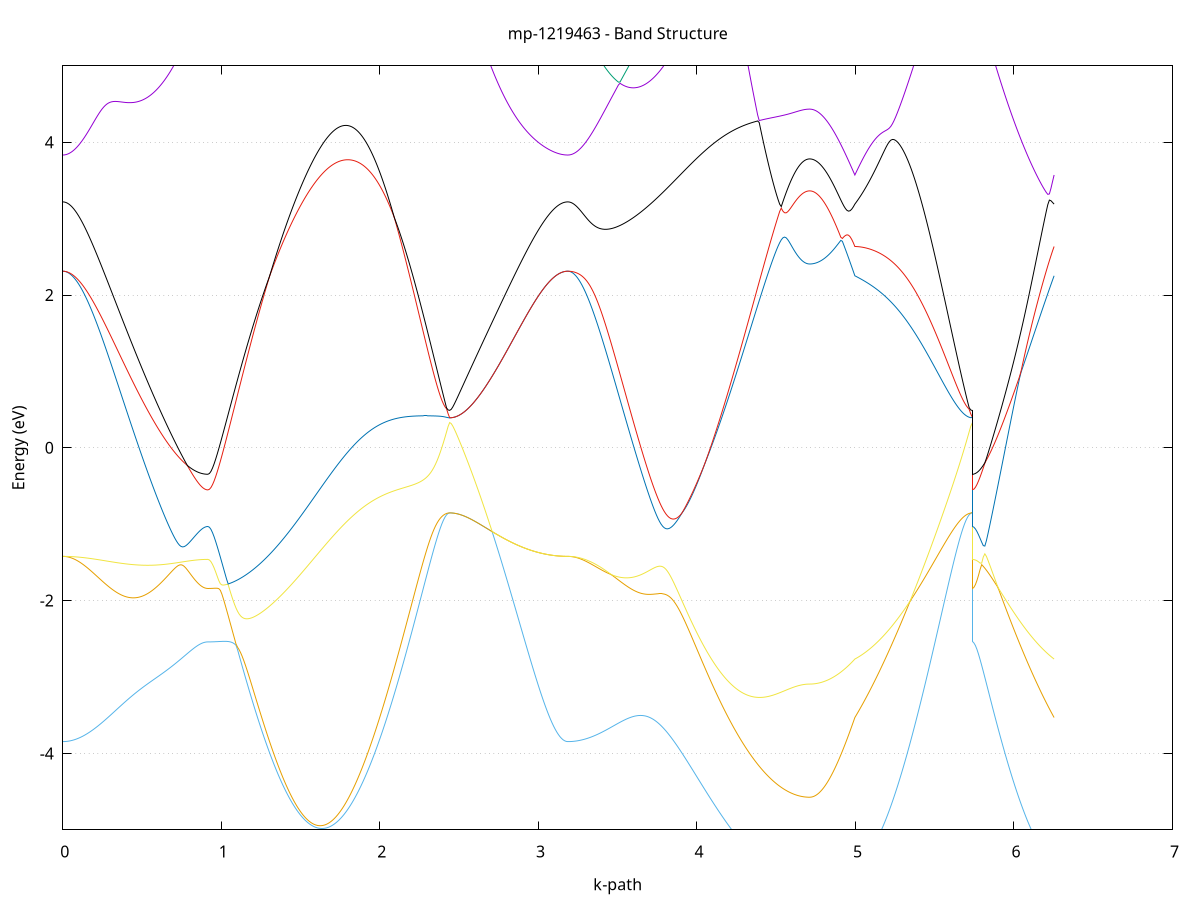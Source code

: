 set title 'mp-1219463 - Band Structure'
set xlabel 'k-path'
set ylabel 'Energy (eV)'
set grid y
set yrange [-5:5]
set terminal png size 800,600
set output 'mp-1219463_bands_gnuplot.png'
plot '-' using 1:2 with lines notitle, '-' using 1:2 with lines notitle, '-' using 1:2 with lines notitle, '-' using 1:2 with lines notitle, '-' using 1:2 with lines notitle, '-' using 1:2 with lines notitle, '-' using 1:2 with lines notitle, '-' using 1:2 with lines notitle, '-' using 1:2 with lines notitle, '-' using 1:2 with lines notitle, '-' using 1:2 with lines notitle, '-' using 1:2 with lines notitle, '-' using 1:2 with lines notitle, '-' using 1:2 with lines notitle, '-' using 1:2 with lines notitle, '-' using 1:2 with lines notitle, '-' using 1:2 with lines notitle, '-' using 1:2 with lines notitle, '-' using 1:2 with lines notitle, '-' using 1:2 with lines notitle, '-' using 1:2 with lines notitle, '-' using 1:2 with lines notitle, '-' using 1:2 with lines notitle, '-' using 1:2 with lines notitle, '-' using 1:2 with lines notitle, '-' using 1:2 with lines notitle, '-' using 1:2 with lines notitle, '-' using 1:2 with lines notitle, '-' using 1:2 with lines notitle, '-' using 1:2 with lines notitle, '-' using 1:2 with lines notitle, '-' using 1:2 with lines notitle, '-' using 1:2 with lines notitle, '-' using 1:2 with lines notitle, '-' using 1:2 with lines notitle, '-' using 1:2 with lines notitle, '-' using 1:2 with lines notitle, '-' using 1:2 with lines notitle, '-' using 1:2 with lines notitle, '-' using 1:2 with lines notitle, '-' using 1:2 with lines notitle, '-' using 1:2 with lines notitle, '-' using 1:2 with lines notitle, '-' using 1:2 with lines notitle, '-' using 1:2 with lines notitle, '-' using 1:2 with lines notitle, '-' using 1:2 with lines notitle, '-' using 1:2 with lines notitle, '-' using 1:2 with lines notitle, '-' using 1:2 with lines notitle, '-' using 1:2 with lines notitle, '-' using 1:2 with lines notitle, '-' using 1:2 with lines notitle, '-' using 1:2 with lines notitle, '-' using 1:2 with lines notitle, '-' using 1:2 with lines notitle, '-' using 1:2 with lines notitle, '-' using 1:2 with lines notitle, '-' using 1:2 with lines notitle, '-' using 1:2 with lines notitle, '-' using 1:2 with lines notitle, '-' using 1:2 with lines notitle, '-' using 1:2 with lines notitle, '-' using 1:2 with lines notitle
0.000000 -13.075241
0.009946 -13.074941
0.019893 -13.074041
0.029839 -13.072441
0.039785 -13.070341
0.049731 -13.067641
0.059678 -13.064241
0.069624 -13.060241
0.079570 -13.055641
0.089516 -13.050441
0.099463 -13.044641
0.109409 -13.038241
0.119355 -13.031241
0.129301 -13.023641
0.139248 -13.015441
0.149194 -13.006541
0.159140 -12.997141
0.169086 -12.987141
0.179033 -12.976541
0.188979 -12.965341
0.198925 -12.953441
0.208871 -12.941041
0.218818 -12.928141
0.228764 -12.914541
0.238710 -12.900341
0.248657 -12.885641
0.258603 -12.870341
0.268549 -12.854441
0.278495 -12.837941
0.288442 -12.820941
0.298388 -12.803341
0.308334 -12.785141
0.318280 -12.766441
0.328227 -12.747141
0.338173 -12.727341
0.348119 -12.706941
0.358065 -12.686141
0.368012 -12.664641
0.377958 -12.642741
0.387904 -12.620241
0.397850 -12.597241
0.407797 -12.573741
0.417743 -12.549741
0.427689 -12.525341
0.437635 -12.500341
0.447582 -12.474941
0.457528 -12.449041
0.467474 -12.422641
0.477421 -12.395841
0.487367 -12.368641
0.497313 -12.340941
0.507259 -12.312941
0.517206 -12.284441
0.527152 -12.255641
0.537098 -12.226441
0.547044 -12.196841
0.556991 -12.167041
0.566937 -12.136841
0.576883 -12.106341
0.586829 -12.075641
0.596776 -12.044641
0.606722 -12.013441
0.616668 -11.982141
0.626614 -11.950541
0.636561 -11.918941
0.646507 -11.887241
0.656453 -11.855441
0.666399 -11.823641
0.676346 -11.791941
0.686292 -11.760341
0.696238 -11.728941
0.706185 -11.697741
0.716131 -11.666741
0.726077 -11.636241
0.736023 -11.606041
0.745970 -11.576441
0.755916 -11.547541
0.765862 -11.519341
0.775808 -11.491941
0.785755 -11.465541
0.795701 -11.440241
0.805647 -11.416141
0.815593 -11.393441
0.825540 -11.372241
0.835486 -11.352841
0.845432 -11.335141
0.855378 -11.319441
0.865325 -11.305941
0.875271 -11.294641
0.885217 -11.285741
0.895163 -11.279341
0.905110 -11.275441
0.915056 -11.274141
0.915056 -11.274141
0.924913 -11.273941
0.934771 -11.273541
0.944628 -11.272741
0.954486 -11.271641
0.964343 -11.270341
0.974200 -11.268641
0.984058 -11.266741
0.993915 -11.264441
1.003772 -11.261941
1.013630 -11.259141
1.023487 -11.256041
1.033344 -11.252641
1.043202 -11.248941
1.053059 -11.245041
1.062917 -11.240841
1.072774 -11.236441
1.082631 -11.231741
1.092489 -11.226841
1.102346 -11.221741
1.112203 -11.216341
1.122061 -11.210741
1.131918 -11.204941
1.141776 -11.199041
1.151633 -11.192841
1.161490 -11.186541
1.171348 -11.180041
1.181205 -11.173441
1.191062 -11.166641
1.200920 -11.159741
1.210777 -11.152741
1.220635 -11.145641
1.230492 -11.138441
1.240349 -11.131241
1.250207 -11.123941
1.260064 -11.116641
1.269921 -11.109341
1.279779 -11.102041
1.289636 -11.094741
1.299493 -11.087441
1.309351 -11.080241
1.319208 -11.073141
1.329066 -11.066141
1.338923 -11.059241
1.348780 -11.052441
1.358638 -11.045741
1.368495 -11.039341
1.378352 -11.033041
1.388210 -11.027041
1.398067 -11.021241
1.407925 -11.015641
1.417782 -11.010441
1.427639 -11.005441
1.437497 -11.000741
1.447354 -10.996441
1.457211 -10.992441
1.467069 -10.988941
1.476926 -10.985641
1.486784 -10.982941
1.496641 -10.980541
1.506498 -10.978641
1.516356 -10.977141
1.526213 -10.976141
1.536070 -10.975641
1.545928 -10.975541
1.555785 -10.976041
1.565643 -10.977041
1.575500 -10.978541
1.585357 -10.980641
1.585357 -10.980641
1.595300 -10.983241
1.605243 -10.986341
1.615186 -10.990041
1.625129 -10.994341
1.635072 -10.999141
1.645015 -11.004441
1.654958 -11.010341
1.664901 -11.016741
1.674844 -11.023741
1.684787 -11.031141
1.694730 -11.039141
1.704673 -11.047641
1.714616 -11.056641
1.724559 -11.066041
1.734502 -11.075941
1.744445 -11.086341
1.754388 -11.097041
1.764331 -11.108241
1.774274 -11.119841
1.784217 -11.131741
1.794160 -11.144041
1.804103 -11.156641
1.814046 -11.169641
1.823988 -11.182841
1.833931 -11.196341
1.843874 -11.210041
1.853817 -11.223941
1.863760 -11.238141
1.873703 -11.252441
1.883646 -11.266941
1.893589 -11.281641
1.903532 -11.296341
1.913475 -11.311241
1.923418 -11.326141
1.933361 -11.341041
1.943304 -11.356041
1.953247 -11.371041
1.963190 -11.386041
1.973133 -11.401041
1.983076 -11.415941
1.993019 -11.430841
2.002962 -11.445641
2.012905 -11.460241
2.022848 -11.474841
2.032791 -11.489241
2.042734 -11.503541
2.052677 -11.517641
2.062620 -11.531541
2.072563 -11.545241
2.082506 -11.558841
2.092449 -11.572141
2.102392 -11.585141
2.112335 -11.597941
2.122277 -11.610541
2.132220 -11.622841
2.142163 -11.634841
2.152106 -11.646541
2.162049 -11.657841
2.171992 -11.668941
2.181935 -11.679741
2.191878 -11.690141
2.201821 -11.700241
2.211764 -11.709941
2.221707 -11.719241
2.231650 -11.728241
2.241593 -11.736941
2.251536 -11.745141
2.261479 -11.753041
2.271422 -11.760441
2.281365 -11.767541
2.291308 -11.774241
2.301251 -11.780441
2.311194 -11.786341
2.321137 -11.791741
2.331080 -11.796741
2.341023 -11.801341
2.350966 -11.805541
2.360909 -11.809241
2.370852 -11.812541
2.380795 -11.815441
2.390738 -11.817841
2.400681 -11.819841
2.410623 -11.821341
2.420566 -11.822441
2.430509 -11.823141
2.440452 -11.823341
2.440452 -11.823341
2.450389 -11.824641
2.460327 -11.828541
2.470264 -11.834841
2.480201 -11.843641
2.490138 -11.854741
2.500075 -11.868041
2.510012 -11.883241
2.519949 -11.900341
2.529886 -11.919041
2.539823 -11.939241
2.549760 -11.960741
2.559697 -11.983441
2.569634 -12.007041
2.579571 -12.031541
2.589509 -12.056741
2.599446 -12.082441
2.609383 -12.108741
2.619320 -12.135341
2.629257 -12.162141
2.639194 -12.189241
2.649131 -12.216441
2.659068 -12.243641
2.669005 -12.270841
2.678942 -12.297941
2.688879 -12.324941
2.698816 -12.351741
2.708754 -12.378441
2.718691 -12.404741
2.728628 -12.430841
2.738565 -12.456641
2.748502 -12.482141
2.758439 -12.507141
2.768376 -12.531841
2.778313 -12.556141
2.788250 -12.580041
2.798187 -12.603441
2.808124 -12.626341
2.818061 -12.648841
2.827998 -12.670741
2.837936 -12.692241
2.847873 -12.713241
2.857810 -12.733641
2.867747 -12.753541
2.877684 -12.772941
2.887621 -12.791741
2.897558 -12.809941
2.907495 -12.827641
2.917432 -12.844741
2.927369 -12.861241
2.937306 -12.877141
2.947243 -12.892541
2.957180 -12.907241
2.967118 -12.921441
2.977055 -12.934941
2.986992 -12.947941
2.996929 -12.960241
3.006866 -12.971941
3.016803 -12.983041
3.026740 -12.993541
3.036677 -13.003341
3.046614 -13.012641
3.056551 -13.021241
3.066488 -13.029141
3.076425 -13.036541
3.086362 -13.043241
3.096300 -13.049341
3.106237 -13.054741
3.116174 -13.059541
3.126111 -13.063741
3.136048 -13.067241
3.145985 -13.070141
3.155922 -13.072341
3.165859 -13.073941
3.175796 -13.074941
3.185733 -13.075241
3.185733 -13.075241
3.195714 -13.074941
3.205694 -13.074041
3.215675 -13.072441
3.225655 -13.070341
3.235635 -13.067541
3.245616 -13.064241
3.255596 -13.060241
3.265577 -13.055641
3.275557 -13.050441
3.285538 -13.044641
3.295518 -13.038141
3.305499 -13.031141
3.315479 -13.023541
3.325459 -13.015241
3.335440 -13.006441
3.345420 -12.996941
3.355401 -12.986941
3.365381 -12.976341
3.375362 -12.965041
3.385342 -12.953241
3.395323 -12.940841
3.405303 -12.927841
3.415283 -12.914241
3.425264 -12.900141
3.435244 -12.885341
3.445225 -12.870041
3.455205 -12.854141
3.465186 -12.837741
3.475166 -12.820741
3.485147 -12.803141
3.495127 -12.785041
3.505107 -12.766341
3.515088 -12.747141
3.525068 -12.727341
3.535049 -12.707141
3.545029 -12.686241
3.555010 -12.664941
3.564990 -12.643041
3.574971 -12.620741
3.584951 -12.597841
3.594931 -12.574541
3.604912 -12.550641
3.614892 -12.526341
3.624873 -12.501541
3.634853 -12.476341
3.644834 -12.450541
3.654814 -12.424441
3.664795 -12.397841
3.674775 -12.370841
3.684755 -12.343441
3.694736 -12.315641
3.704716 -12.287441
3.714697 -12.258941
3.724677 -12.229941
3.734658 -12.200741
3.744638 -12.171141
3.754619 -12.141241
3.764599 -12.111041
3.774579 -12.080641
3.784560 -12.049941
3.794540 -12.018941
3.804521 -11.987741
3.814501 -11.956441
3.824482 -11.924941
3.834462 -11.893241
3.844443 -11.861541
3.854423 -11.829641
3.864403 -11.797741
3.874384 -11.765841
3.884364 -11.733841
3.894345 -11.702041
3.904325 -11.670241
3.914306 -11.638541
3.924286 -11.607041
3.934267 -11.575741
3.944247 -11.544741
3.954227 -11.514041
3.964208 -11.483641
3.974188 -11.453641
3.984169 -11.424141
3.994149 -11.395141
4.004130 -11.366641
4.014110 -11.338941
4.024091 -11.311841
4.034071 -11.285441
4.044051 -11.259941
4.054032 -11.235341
4.064012 -11.211741
4.073993 -11.189041
4.083973 -11.167441
4.093954 -11.147041
4.103934 -11.127741
4.113915 -11.109741
4.123895 -11.092941
4.133875 -11.077541
4.143856 -11.063341
4.153836 -11.050641
4.163817 -11.039241
4.173797 -11.029141
4.183778 -11.020441
4.193758 -11.013041
4.203739 -11.007041
4.213719 -11.002241
4.223699 -10.998741
4.233680 -10.996341
4.243660 -10.995141
4.253641 -10.994941
4.263621 -10.995741
4.273602 -10.997541
4.283582 -11.000141
4.283582 -11.000141
4.293525 -11.003541
4.303468 -11.007741
4.313411 -11.012541
4.323354 -11.017941
4.333297 -11.023841
4.343240 -11.030241
4.353183 -11.036941
4.363126 -11.044141
4.373069 -11.051541
4.383012 -11.059141
4.392955 -11.067041
4.402898 -11.074941
4.412841 -11.083041
4.422784 -11.091141
4.432727 -11.099241
4.442670 -11.107441
4.452613 -11.115441
4.462555 -11.123441
4.472498 -11.131241
4.482441 -11.138941
4.492384 -11.146541
4.502327 -11.153841
4.512270 -11.161041
4.522213 -11.167841
4.532156 -11.174541
4.542099 -11.180941
4.552042 -11.186941
4.561985 -11.192741
4.571928 -11.198241
4.581871 -11.203341
4.591814 -11.208141
4.601757 -11.212641
4.611700 -11.216741
4.621643 -11.220441
4.631586 -11.223741
4.641529 -11.226741
4.651472 -11.229341
4.661415 -11.231541
4.671358 -11.233341
4.681301 -11.234741
4.691244 -11.235741
4.701187 -11.236341
4.711130 -11.236541
4.711130 -11.236541
4.720965 -11.236441
4.730801 -11.235941
4.740637 -11.235141
4.750472 -11.234041
4.760308 -11.232641
4.770144 -11.230941
4.779980 -11.229041
4.789815 -11.226741
4.799651 -11.224241
4.809487 -11.221441
4.819322 -11.218441
4.829158 -11.215141
4.838994 -11.211641
4.848829 -11.207941
4.858665 -11.204141
4.868501 -11.200141
4.878336 -11.195941
4.888172 -11.191741
4.898008 -11.187441
4.907844 -11.183041
4.917679 -11.178741
4.927515 -11.174341
4.937351 -11.170141
4.947186 -11.165941
4.957022 -11.161941
4.966858 -11.158141
4.976693 -11.154641
4.986529 -11.151441
4.996365 -11.148641
4.996365 -11.148641
5.006239 -11.148941
5.016112 -11.150141
5.025986 -11.152441
5.035860 -11.155541
5.045734 -11.159541
5.055608 -11.164441
5.065481 -11.170141
5.075355 -11.176641
5.085229 -11.183841
5.095103 -11.191741
5.104976 -11.200341
5.114850 -11.209641
5.124724 -11.219441
5.134598 -11.229741
5.144472 -11.240641
5.154345 -11.251941
5.164219 -11.263741
5.174093 -11.275841
5.183967 -11.288341
5.193841 -11.301141
5.203714 -11.314241
5.213588 -11.327541
5.223462 -11.341141
5.233336 -11.354841
5.243210 -11.368741
5.253083 -11.382641
5.262957 -11.396741
5.272831 -11.410841
5.282705 -11.425041
5.292578 -11.439141
5.302452 -11.453341
5.312326 -11.467441
5.322200 -11.481441
5.332074 -11.495341
5.341947 -11.509241
5.351821 -11.522941
5.361695 -11.536441
5.371569 -11.549841
5.381443 -11.563041
5.391316 -11.576041
5.401190 -11.588841
5.411064 -11.601441
5.420938 -11.613741
5.430811 -11.625741
5.440685 -11.637541
5.450559 -11.649041
5.460433 -11.660241
5.470307 -11.671141
5.480180 -11.681741
5.490054 -11.692041
5.499928 -11.701941
5.509802 -11.711541
5.519676 -11.720741
5.529549 -11.729641
5.539423 -11.738141
5.549297 -11.746241
5.559171 -11.753941
5.569044 -11.761341
5.578918 -11.768341
5.588792 -11.774941
5.598666 -11.781041
5.608540 -11.786841
5.618413 -11.792141
5.628287 -11.797141
5.638161 -11.801641
5.648035 -11.805741
5.657909 -11.809441
5.667782 -11.812641
5.677656 -11.815541
5.687530 -11.817941
5.697404 -11.819841
5.707278 -11.821341
5.717151 -11.822441
5.727025 -11.823141
5.736899 -11.823341
5.736899 -11.274141
5.746827 -11.273941
5.756754 -11.273641
5.766682 -11.273041
5.776610 -11.272141
5.786538 -11.271141
5.796465 -11.269841
5.806393 -11.268241
5.816321 -11.266441
5.826249 -11.264541
5.836176 -11.262241
5.846104 -11.259841
5.856032 -11.257241
5.865960 -11.254441
5.875887 -11.251441
5.885815 -11.248241
5.895743 -11.244941
5.905671 -11.241341
5.915598 -11.237741
5.925526 -11.233941
5.935454 -11.230041
5.945382 -11.225941
5.955309 -11.221841
5.965237 -11.217641
5.975165 -11.213341
5.985093 -11.208941
5.995020 -11.204641
6.004948 -11.200241
6.014876 -11.195841
6.024804 -11.191441
6.034731 -11.187141
6.044659 -11.182841
6.054587 -11.178641
6.064515 -11.174541
6.074442 -11.170541
6.084370 -11.166741
6.094298 -11.163141
6.104226 -11.159641
6.114153 -11.156441
6.124081 -11.153441
6.134009 -11.150741
6.143937 -11.148341
6.153864 -11.146241
6.163792 -11.144541
6.173720 -11.143141
6.183648 -11.142241
6.193575 -11.141641
6.203503 -11.141541
6.213431 -11.141941
6.223359 -11.142841
6.233286 -11.144241
6.243214 -11.146141
6.253142 -11.148641
e
0.000000 -6.733041
0.009946 -6.733641
0.019893 -6.735441
0.029839 -6.738441
0.039785 -6.742641
0.049731 -6.748141
0.059678 -6.754741
0.069624 -6.762441
0.079570 -6.771441
0.089516 -6.781541
0.099463 -6.792841
0.109409 -6.805241
0.119355 -6.818841
0.129301 -6.833441
0.139248 -6.849241
0.149194 -6.866141
0.159140 -6.884041
0.169086 -6.903041
0.179033 -6.923141
0.188979 -6.944241
0.198925 -6.966341
0.208871 -6.989441
0.218818 -7.013541
0.228764 -7.038641
0.238710 -7.064641
0.248657 -7.091541
0.258603 -7.119441
0.268549 -7.148241
0.278495 -7.177841
0.288442 -7.208441
0.298388 -7.239841
0.308334 -7.272041
0.318280 -7.305041
0.328227 -7.338841
0.338173 -7.373441
0.348119 -7.408741
0.358065 -7.444841
0.368012 -7.481641
0.377958 -7.519141
0.387904 -7.557241
0.397850 -7.596041
0.407797 -7.635441
0.417743 -7.675541
0.427689 -7.716141
0.437635 -7.757241
0.447582 -7.798941
0.457528 -7.841041
0.467474 -7.883641
0.477421 -7.926741
0.487367 -7.970241
0.497313 -8.014041
0.507259 -8.058241
0.517206 -8.102741
0.527152 -8.147541
0.537098 -8.192541
0.547044 -8.237841
0.556991 -8.283241
0.566937 -8.328741
0.576883 -8.374341
0.586829 -8.420041
0.596776 -8.465741
0.606722 -8.511441
0.616668 -8.557041
0.626614 -8.602441
0.636561 -8.647741
0.646507 -8.692741
0.656453 -8.737441
0.666399 -8.781841
0.676346 -8.825841
0.686292 -8.869341
0.696238 -8.912241
0.706185 -8.954541
0.716131 -8.996141
0.726077 -9.036941
0.736023 -9.076841
0.745970 -9.115741
0.755916 -9.153541
0.765862 -9.190141
0.775808 -9.225341
0.785755 -9.259141
0.795701 -9.291241
0.805647 -9.321641
0.815593 -9.350141
0.825540 -9.376641
0.835486 -9.400841
0.845432 -9.422741
0.855378 -9.442041
0.865325 -9.458641
0.875271 -9.472441
0.885217 -9.483341
0.895163 -9.491241
0.905110 -9.495941
0.915056 -9.497541
0.915056 -9.497541
0.924913 -9.497341
0.934771 -9.496641
0.944628 -9.495441
0.954486 -9.493841
0.964343 -9.491741
0.974200 -9.489241
0.984058 -9.486241
0.993915 -9.482841
1.003772 -9.478941
1.013630 -9.474641
1.023487 -9.469841
1.033344 -9.464641
1.043202 -9.459041
1.053059 -9.453041
1.062917 -9.446541
1.072774 -9.439641
1.082631 -9.432441
1.092489 -9.424741
1.102346 -9.416641
1.112203 -9.408241
1.122061 -9.399441
1.131918 -9.390341
1.141776 -9.380841
1.151633 -9.371041
1.161490 -9.360941
1.171348 -9.350441
1.181205 -9.339741
1.191062 -9.328741
1.200920 -9.317541
1.210777 -9.306041
1.220635 -9.294341
1.230492 -9.282441
1.240349 -9.270341
1.250207 -9.258141
1.260064 -9.245741
1.269921 -9.233341
1.279779 -9.220741
1.289636 -9.208141
1.299493 -9.195541
1.309351 -9.182841
1.319208 -9.170241
1.329066 -9.157741
1.338923 -9.145241
1.348780 -9.132941
1.358638 -9.120841
1.368495 -9.108841
1.378352 -9.097141
1.388210 -9.085641
1.398067 -9.074541
1.407925 -9.063841
1.417782 -9.053441
1.427639 -9.043541
1.437497 -9.034041
1.447354 -9.025141
1.457211 -9.016841
1.467069 -9.009141
1.476926 -9.002041
1.486784 -8.995641
1.496641 -8.990041
1.506498 -8.985141
1.516356 -8.981041
1.526213 -8.977841
1.536070 -8.975541
1.545928 -8.974141
1.555785 -8.973641
1.565643 -8.974041
1.575500 -8.975441
1.585357 -8.977941
1.585357 -8.977941
1.595300 -8.981341
1.605243 -8.985841
1.615186 -8.991341
1.625129 -8.997841
1.635072 -9.005341
1.645015 -9.013941
1.654958 -9.023441
1.664901 -9.033941
1.674844 -9.045441
1.684787 -9.057841
1.694730 -9.071141
1.704673 -9.085241
1.714616 -9.100141
1.724559 -9.115941
1.734502 -9.132441
1.744445 -9.149641
1.754388 -9.167441
1.764331 -9.185941
1.774274 -9.204941
1.784217 -9.224541
1.794160 -9.244541
1.804103 -9.265041
1.814046 -9.285941
1.823988 -9.307241
1.833931 -9.328841
1.843874 -9.350641
1.853817 -9.372741
1.863760 -9.394941
1.873703 -9.417341
1.883646 -9.439941
1.893589 -9.462541
1.903532 -9.485141
1.913475 -9.507841
1.923418 -9.530541
1.933361 -9.553141
1.943304 -9.575641
1.953247 -9.598041
1.963190 -9.620341
1.973133 -9.642441
1.983076 -9.664341
1.993019 -9.686141
2.002962 -9.707641
2.012905 -9.728941
2.022848 -9.749841
2.032791 -9.770541
2.042734 -9.790941
2.052677 -9.811041
2.062620 -9.830741
2.072563 -9.850141
2.082506 -9.869141
2.092449 -9.887741
2.102392 -9.905941
2.112335 -9.923741
2.122277 -9.941141
2.132220 -9.958141
2.142163 -9.974641
2.152106 -9.990641
2.162049 -10.006241
2.171992 -10.021341
2.181935 -10.035941
2.191878 -10.050041
2.201821 -10.063741
2.211764 -10.076841
2.221707 -10.089441
2.231650 -10.101541
2.241593 -10.113141
2.251536 -10.124141
2.261479 -10.134641
2.271422 -10.144641
2.281365 -10.154041
2.291308 -10.162841
2.301251 -10.171241
2.311194 -10.178941
2.321137 -10.186141
2.331080 -10.192741
2.341023 -10.198841
2.350966 -10.204341
2.360909 -10.209241
2.370852 -10.213541
2.380795 -10.217341
2.390738 -10.220541
2.400681 -10.223141
2.410623 -10.225141
2.420566 -10.226641
2.430509 -10.227541
2.440452 -10.227841
2.440452 -10.227841
2.450389 -10.225941
2.460327 -10.220241
2.470264 -10.210941
2.480201 -10.197941
2.490138 -10.181541
2.500075 -10.161741
2.510012 -10.138841
2.519949 -10.112841
2.529886 -10.084041
2.539823 -10.052641
2.549760 -10.018741
2.559697 -9.982541
2.569634 -9.944141
2.579571 -9.903841
2.589509 -9.861641
2.599446 -9.817641
2.609383 -9.772141
2.619320 -9.725041
2.629257 -9.676541
2.639194 -9.626841
2.649131 -9.575741
2.659068 -9.523641
2.669005 -9.470341
2.678942 -9.416141
2.688879 -9.360941
2.698816 -9.304841
2.708754 -9.247841
2.718691 -9.190141
2.728628 -9.131641
2.738565 -9.072441
2.748502 -9.012641
2.758439 -8.952141
2.768376 -8.891141
2.778313 -8.829541
2.788250 -8.767441
2.798187 -8.704941
2.808124 -8.642041
2.818061 -8.578641
2.827998 -8.515041
2.837936 -8.451141
2.847873 -8.386941
2.857810 -8.322541
2.867747 -8.258041
2.877684 -8.193441
2.887621 -8.128841
2.897558 -8.064141
2.907495 -7.999541
2.917432 -7.935141
2.927369 -7.870941
2.937306 -7.807041
2.947243 -7.743541
2.957180 -7.680441
2.967118 -7.617941
2.977055 -7.556041
2.986992 -7.495041
2.996929 -7.434941
3.006866 -7.375841
3.016803 -7.317941
3.026740 -7.261541
3.036677 -7.206541
3.046614 -7.153441
3.056551 -7.102241
3.066488 -7.053341
3.076425 -7.006741
3.086362 -6.962941
3.096300 -6.922141
3.106237 -6.884641
3.116174 -6.850641
3.126111 -6.820441
3.136048 -6.794341
3.145985 -6.772641
3.155922 -6.755441
3.165859 -6.743041
3.175796 -6.735541
3.185733 -6.733041
3.185733 -6.733041
3.195714 -6.733541
3.205694 -6.734841
3.215675 -6.737141
3.225655 -6.740341
3.235635 -6.744441
3.245616 -6.749441
3.255596 -6.755341
3.265577 -6.762141
3.275557 -6.769841
3.285538 -6.778541
3.295518 -6.788041
3.305499 -6.798541
3.315479 -6.809941
3.325459 -6.822241
3.335440 -6.835441
3.345420 -6.849541
3.355401 -6.864641
3.365381 -6.880541
3.375362 -6.897341
3.385342 -6.915141
3.395323 -6.933741
3.405303 -6.953241
3.415283 -6.973641
3.425264 -6.994841
3.435244 -7.016941
3.445225 -7.039941
3.455205 -7.063741
3.465186 -7.088341
3.475166 -7.113741
3.485147 -7.139941
3.495127 -7.166941
3.505107 -7.194641
3.515088 -7.223041
3.525068 -7.252241
3.535049 -7.282141
3.545029 -7.312641
3.555010 -7.343741
3.564990 -7.375541
3.574971 -7.407941
3.584951 -7.440841
3.594931 -7.474241
3.604912 -7.508141
3.614892 -7.542641
3.624873 -7.577441
3.634853 -7.612641
3.644834 -7.648341
3.654814 -7.684241
3.664795 -7.720541
3.674775 -7.757041
3.684755 -7.793841
3.694736 -7.830841
3.704716 -7.867941
3.714697 -7.905241
3.724677 -7.942641
3.734658 -7.980141
3.744638 -8.017541
3.754619 -8.055041
3.764599 -8.092441
3.774579 -8.129741
3.784560 -8.167041
3.794540 -8.204041
3.804521 -8.240941
3.814501 -8.277541
3.824482 -8.313941
3.834462 -8.349941
3.844443 -8.385641
3.854423 -8.420941
3.864403 -8.455841
3.874384 -8.490241
3.884364 -8.524141
3.894345 -8.557441
3.904325 -8.590241
3.914306 -8.622341
3.924286 -8.653641
3.934267 -8.684341
3.944247 -8.714141
3.954227 -8.743241
3.964208 -8.771341
3.974188 -8.798441
3.984169 -8.824641
3.994149 -8.849741
4.004130 -8.873741
4.014110 -8.896641
4.024091 -8.918241
4.034071 -8.938541
4.044051 -8.957541
4.054032 -8.975141
4.064012 -8.991241
4.073993 -9.005841
4.083973 -9.018941
4.093954 -9.030441
4.103934 -9.040241
4.113915 -9.048441
4.123895 -9.054941
4.133875 -9.059741
4.143856 -9.062741
4.153836 -9.064041
4.163817 -9.063641
4.173797 -9.061541
4.183778 -9.057741
4.193758 -9.052341
4.203739 -9.045341
4.213719 -9.036741
4.223699 -9.026741
4.233680 -9.015341
4.243660 -9.002641
4.253641 -8.988641
4.263621 -8.973541
4.273602 -8.957441
4.283582 -8.940341
4.283582 -8.940341
4.293525 -8.922441
4.303468 -8.903741
4.313411 -8.884441
4.323354 -8.864541
4.333297 -8.844241
4.343240 -8.823441
4.353183 -8.802341
4.363126 -8.781041
4.373069 -8.759541
4.383012 -8.738041
4.392955 -8.716541
4.402898 -8.695041
4.412841 -8.673741
4.422784 -8.652641
4.432727 -8.631741
4.442670 -8.611241
4.452613 -8.591141
4.462555 -8.571341
4.472498 -8.552041
4.482441 -8.533341
4.492384 -8.515141
4.502327 -8.497541
4.512270 -8.480541
4.522213 -8.464141
4.532156 -8.448541
4.542099 -8.433641
4.552042 -8.419441
4.561985 -8.405941
4.571928 -8.393341
4.581871 -8.381541
4.591814 -8.370441
4.601757 -8.360241
4.611700 -8.350941
4.621643 -8.342441
4.631586 -8.334741
4.641529 -8.328041
4.651472 -8.322141
4.661415 -8.317241
4.671358 -8.313141
4.681301 -8.309941
4.691244 -8.307641
4.701187 -8.306341
4.711130 -8.305841
4.711130 -8.305841
4.720965 -8.307041
4.730801 -8.310741
4.740637 -8.316741
4.750472 -8.325041
4.760308 -8.335741
4.770144 -8.348641
4.779980 -8.363641
4.789815 -8.380741
4.799651 -8.399741
4.809487 -8.420541
4.819322 -8.443141
4.829158 -8.467341
4.838994 -8.492941
4.848829 -8.519841
4.858665 -8.548041
4.868501 -8.577241
4.878336 -8.607441
4.888172 -8.638441
4.898008 -8.670141
4.907844 -8.702341
4.917679 -8.734941
4.927515 -8.767941
4.937351 -8.801041
4.947186 -8.834141
4.957022 -8.867241
4.966858 -8.900041
4.976693 -8.932641
4.986529 -8.964741
4.996365 -8.996241
4.996365 -8.996241
5.006239 -9.019141
5.016112 -9.042141
5.025986 -9.065241
5.035860 -9.088341
5.045734 -9.111541
5.055608 -9.134741
5.065481 -9.158141
5.075355 -9.181541
5.085229 -9.205041
5.095103 -9.228541
5.104976 -9.252141
5.114850 -9.275741
5.124724 -9.299341
5.134598 -9.323041
5.144472 -9.346741
5.154345 -9.370441
5.164219 -9.394041
5.174093 -9.417641
5.183967 -9.441241
5.193841 -9.464641
5.203714 -9.488041
5.213588 -9.511341
5.223462 -9.534541
5.233336 -9.557541
5.243210 -9.580341
5.253083 -9.603041
5.262957 -9.625441
5.272831 -9.647741
5.282705 -9.669741
5.292578 -9.691541
5.302452 -9.713041
5.312326 -9.734241
5.322200 -9.755141
5.332074 -9.775741
5.341947 -9.796041
5.351821 -9.815941
5.361695 -9.835541
5.371569 -9.854741
5.381443 -9.873541
5.391316 -9.892041
5.401190 -9.910041
5.411064 -9.927641
5.420938 -9.944841
5.430811 -9.961641
5.440685 -9.977941
5.450559 -9.993741
5.460433 -10.009141
5.470307 -10.024041
5.480180 -10.038541
5.490054 -10.052441
5.499928 -10.065941
5.509802 -10.078841
5.519676 -10.091341
5.529549 -10.103241
5.539423 -10.114641
5.549297 -10.125541
5.559171 -10.135941
5.569044 -10.145741
5.578918 -10.155041
5.588792 -10.163741
5.598666 -10.171941
5.608540 -10.179641
5.618413 -10.186741
5.628287 -10.193241
5.638161 -10.199241
5.648035 -10.204641
5.657909 -10.209541
5.667782 -10.213741
5.677656 -10.217541
5.687530 -10.220641
5.697404 -10.223241
5.707278 -10.225241
5.717151 -10.226641
5.727025 -10.227541
5.736899 -10.227841
5.736899 -9.497541
5.746827 -9.497341
5.756754 -9.496641
5.766682 -9.495541
5.776610 -9.493941
5.786538 -9.491941
5.796465 -9.489441
5.806393 -9.486541
5.816321 -9.483241
5.826249 -9.479441
5.836176 -9.475141
5.846104 -9.470541
5.856032 -9.465441
5.865960 -9.459941
5.875887 -9.454041
5.885815 -9.447741
5.895743 -9.440941
5.905671 -9.433841
5.915598 -9.426341
5.925526 -9.418441
5.935454 -9.410141
5.945382 -9.401441
5.955309 -9.392441
5.965237 -9.383041
5.975165 -9.373341
5.985093 -9.363241
5.995020 -9.352841
6.004948 -9.342141
6.014876 -9.331041
6.024804 -9.319741
6.034731 -9.308141
6.044659 -9.296241
6.054587 -9.284041
6.064515 -9.271541
6.074442 -9.258841
6.084370 -9.245941
6.094298 -9.232741
6.104226 -9.219341
6.114153 -9.205741
6.124081 -9.191941
6.134009 -9.177941
6.143937 -9.163641
6.153864 -9.149241
6.163792 -9.134741
6.173720 -9.119941
6.183648 -9.105041
6.193575 -9.089941
6.203503 -9.074741
6.213431 -9.059341
6.223359 -9.043741
6.233286 -9.028141
6.243214 -9.012241
6.253142 -8.996241
e
0.000000 -3.845741
0.009946 -3.845341
0.019893 -3.843941
0.029839 -3.841641
0.039785 -3.838441
0.049731 -3.834341
0.059678 -3.829441
0.069624 -3.823541
0.079570 -3.816841
0.089516 -3.809341
0.099463 -3.800941
0.109409 -3.791841
0.119355 -3.781941
0.129301 -3.771241
0.139248 -3.759841
0.149194 -3.747741
0.159140 -3.734941
0.169086 -3.721541
0.179033 -3.707441
0.188979 -3.692841
0.198925 -3.677741
0.208871 -3.662041
0.218818 -3.645941
0.228764 -3.629341
0.238710 -3.612441
0.248657 -3.595041
0.258603 -3.577441
0.268549 -3.559441
0.278495 -3.541241
0.288442 -3.522841
0.298388 -3.504241
0.308334 -3.485441
0.318280 -3.466641
0.328227 -3.447741
0.338173 -3.428841
0.348119 -3.409941
0.358065 -3.391141
0.368012 -3.372341
0.377958 -3.353641
0.387904 -3.335141
0.397850 -3.316841
0.407797 -3.298741
0.417743 -3.280841
0.427689 -3.263241
0.437635 -3.245841
0.447582 -3.228741
0.457528 -3.211941
0.467474 -3.195441
0.477421 -3.179141
0.487367 -3.163141
0.497313 -3.147441
0.507259 -3.132041
0.517206 -3.116741
0.527152 -3.101741
0.537098 -3.086841
0.547044 -3.072141
0.556991 -3.057541
0.566937 -3.043041
0.576883 -3.028541
0.586829 -3.014141
0.596776 -2.999641
0.606722 -2.985141
0.616668 -2.970441
0.626614 -2.955741
0.636561 -2.940841
0.646507 -2.925741
0.656453 -2.910441
0.666399 -2.894941
0.676346 -2.879241
0.686292 -2.863241
0.696238 -2.847041
0.706185 -2.830641
0.716131 -2.813941
0.726077 -2.797041
0.736023 -2.779941
0.745970 -2.762641
0.755916 -2.745241
0.765862 -2.727741
0.775808 -2.710241
0.785755 -2.692741
0.795701 -2.675441
0.805647 -2.658341
0.815593 -2.641641
0.825540 -2.625541
0.835486 -2.610041
0.845432 -2.595641
0.855378 -2.582241
0.865325 -2.570341
0.875271 -2.560141
0.885217 -2.551841
0.895163 -2.545741
0.905110 -2.541941
0.915056 -2.540741
0.915056 -2.540741
0.924913 -2.540641
0.934771 -2.540241
0.944628 -2.539741
0.954486 -2.538941
0.964343 -2.538041
0.974200 -2.537041
0.984058 -2.536041
0.993915 -2.535041
1.003772 -2.534141
1.013630 -2.533441
1.023487 -2.533341
1.033344 -2.533941
1.043202 -2.535541
1.053059 -2.538841
1.062917 -2.544341
1.072774 -2.552941
1.082631 -2.565741
1.092489 -2.584241
1.102346 -2.641841
1.112203 -2.715241
1.122061 -2.788241
1.131918 -2.860641
1.141776 -2.932541
1.151633 -3.003641
1.161490 -3.074141
1.171348 -3.143841
1.181205 -3.212741
1.191062 -3.280841
1.200920 -3.348041
1.210777 -3.414341
1.220635 -3.479641
1.230492 -3.544041
1.240349 -3.607441
1.250207 -3.669741
1.260064 -3.730941
1.269921 -3.791041
1.279779 -3.850041
1.289636 -3.907841
1.299493 -3.964441
1.309351 -4.019841
1.319208 -4.073941
1.329066 -4.126741
1.338923 -4.178241
1.348780 -4.228341
1.358638 -4.277141
1.368495 -4.324541
1.378352 -4.370441
1.388210 -4.414941
1.398067 -4.457941
1.407925 -4.499341
1.417782 -4.539241
1.427639 -4.577641
1.437497 -4.614441
1.447354 -4.649541
1.457211 -4.683041
1.467069 -4.714841
1.476926 -4.745041
1.486784 -4.773441
1.496641 -4.800141
1.506498 -4.825041
1.516356 -4.848241
1.526213 -4.869641
1.536070 -4.889141
1.545928 -4.906941
1.555785 -4.922841
1.565643 -4.936941
1.575500 -4.949141
1.585357 -4.959541
1.585357 -4.959541
1.595300 -4.968141
1.605243 -4.974741
1.615186 -4.979441
1.625129 -4.982341
1.635072 -4.983241
1.645015 -4.982241
1.654958 -4.979341
1.664901 -4.974441
1.674844 -4.967741
1.684787 -4.959141
1.694730 -4.948641
1.704673 -4.936341
1.714616 -4.922041
1.724559 -4.906041
1.734502 -4.888141
1.744445 -4.868441
1.754388 -4.846941
1.764331 -4.823641
1.774274 -4.798641
1.784217 -4.771841
1.794160 -4.743341
1.804103 -4.713141
1.814046 -4.681341
1.823988 -4.647841
1.833931 -4.612741
1.843874 -4.576041
1.853817 -4.537741
1.863760 -4.497941
1.873703 -4.456541
1.883646 -4.413641
1.893589 -4.369341
1.903532 -4.323541
1.913475 -4.276441
1.923418 -4.227841
1.933361 -4.177841
1.943304 -4.126541
1.953247 -4.073941
1.963190 -4.020041
1.973133 -3.964841
1.983076 -3.908441
1.993019 -3.850741
2.002962 -3.791941
2.012905 -3.731941
2.022848 -3.670841
2.032791 -3.608641
2.042734 -3.545341
2.052677 -3.480941
2.062620 -3.415541
2.072563 -3.349141
2.082506 -3.281741
2.092449 -3.213341
2.102392 -3.144141
2.112335 -3.073941
2.122277 -3.002941
2.132220 -2.931141
2.142163 -2.858441
2.152106 -2.785041
2.162049 -2.710941
2.171992 -2.636041
2.181935 -2.560541
2.191878 -2.484541
2.201821 -2.407841
2.211764 -2.330641
2.221707 -2.253041
2.231650 -2.175041
2.241593 -2.096741
2.251536 -2.018241
2.261479 -1.939541
2.271422 -1.860741
2.281365 -1.782041
2.291308 -1.703641
2.301251 -1.625641
2.311194 -1.548141
2.321137 -1.471641
2.331080 -1.396241
2.341023 -1.322341
2.350966 -1.250541
2.360909 -1.181341
2.370852 -1.115541
2.380795 -1.054041
2.390738 -0.998041
2.400681 -0.948941
2.410623 -0.908241
2.420566 -0.877541
2.430509 -0.858341
2.440452 -0.851841
2.440452 -0.851841
2.450389 -0.852341
2.460327 -0.853941
2.470264 -0.856441
2.480201 -0.860041
2.490138 -0.864541
2.500075 -0.869941
2.510012 -0.876241
2.519949 -0.883241
2.529886 -0.891141
2.539823 -0.899641
2.549760 -0.908741
2.559697 -0.918541
2.569634 -0.928741
2.579571 -0.939441
2.589509 -0.950541
2.599446 -0.961941
2.609383 -0.973641
2.619320 -0.985541
2.629257 -0.997741
2.639194 -1.010041
2.649131 -1.022441
2.659068 -1.034941
2.669005 -1.047441
2.678942 -1.059941
2.688879 -1.072441
2.698816 -1.084941
2.708754 -1.100541
2.718691 -1.165141
2.728628 -1.230341
2.738565 -1.296241
2.748502 -1.362641
2.758439 -1.429641
2.768376 -1.497141
2.778313 -1.565141
2.788250 -1.633641
2.798187 -1.702641
2.808124 -1.771941
2.818061 -1.841641
2.827998 -1.911741
2.837936 -1.982041
2.847873 -2.052541
2.857810 -2.123241
2.867747 -2.194141
2.877684 -2.265041
2.887621 -2.335941
2.897558 -2.406841
2.907495 -2.477541
2.917432 -2.548041
2.927369 -2.618241
2.937306 -2.688041
2.947243 -2.757341
2.957180 -2.826141
2.967118 -2.894141
2.977055 -2.961341
2.986992 -3.027641
2.996929 -3.092841
3.006866 -3.156841
3.016803 -3.219341
3.026740 -3.280341
3.036677 -3.339541
3.046614 -3.396641
3.056551 -3.451641
3.066488 -3.504241
3.076425 -3.554041
3.086362 -3.600941
3.096300 -3.644541
3.106237 -3.684541
3.116174 -3.720841
3.126111 -3.752941
3.136048 -3.780641
3.145985 -3.803741
3.155922 -3.822041
3.165859 -3.835141
3.175796 -3.843141
3.185733 -3.845741
3.185733 -3.845741
3.195714 -3.845441
3.205694 -3.844641
3.215675 -3.843241
3.225655 -3.841241
3.235635 -3.838741
3.245616 -3.835641
3.255596 -3.831941
3.265577 -3.827741
3.275557 -3.823041
3.285538 -3.817741
3.295518 -3.811941
3.305499 -3.805741
3.315479 -3.798941
3.325459 -3.791641
3.335440 -3.783841
3.345420 -3.775641
3.355401 -3.767041
3.365381 -3.757941
3.375362 -3.748541
3.385342 -3.738741
3.395323 -3.728541
3.405303 -3.718041
3.415283 -3.707241
3.425264 -3.696241
3.435244 -3.685041
3.445225 -3.673541
3.455205 -3.662041
3.465186 -3.650341
3.475166 -3.638641
3.485147 -3.626941
3.495127 -3.615341
3.505107 -3.603941
3.515088 -3.592641
3.525068 -3.581641
3.535049 -3.571041
3.545029 -3.560841
3.555010 -3.551141
3.564990 -3.542141
3.574971 -3.533741
3.584951 -3.526241
3.594931 -3.519641
3.604912 -3.513941
3.614892 -3.509441
3.624873 -3.506141
3.634853 -3.504041
3.644834 -3.503441
3.654814 -3.504241
3.664795 -3.506541
3.674775 -3.510341
3.684755 -3.515841
3.694736 -3.523041
3.704716 -3.531841
3.714697 -3.542341
3.724677 -3.554541
3.734658 -3.568241
3.744638 -3.583641
3.754619 -3.600541
3.764599 -3.618941
3.774579 -3.638741
3.784560 -3.659941
3.794540 -3.682341
3.804521 -3.706041
3.814501 -3.730741
3.824482 -3.756541
3.834462 -3.783341
3.844443 -3.810941
3.854423 -3.839441
3.864403 -3.868541
3.874384 -3.898441
3.884364 -3.928841
3.894345 -3.959841
3.904325 -3.991341
3.914306 -4.023141
3.924286 -4.055441
3.934267 -4.087941
3.944247 -4.120741
3.954227 -4.153741
3.964208 -4.186941
3.974188 -4.220241
3.984169 -4.253641
3.994149 -4.287141
4.004130 -4.320641
4.014110 -4.354041
4.024091 -4.387441
4.034071 -4.420841
4.044051 -4.454041
4.054032 -4.487141
4.064012 -4.520141
4.073993 -4.552841
4.083973 -4.585441
4.093954 -4.617841
4.103934 -4.649941
4.113915 -4.681741
4.123895 -4.713341
4.133875 -4.744641
4.143856 -4.775641
4.153836 -4.806241
4.163817 -4.836541
4.173797 -4.866441
4.183778 -4.896041
4.193758 -4.925241
4.203739 -4.954041
4.213719 -4.982341
4.223699 -5.010341
4.233680 -5.037841
4.243660 -5.064941
4.253641 -5.091641
4.263621 -5.117741
4.273602 -5.143441
4.283582 -5.168741
4.283582 -5.168741
4.293525 -5.193341
4.303468 -5.217541
4.313411 -5.241141
4.323354 -5.264341
4.333297 -5.287041
4.343240 -5.309141
4.353183 -5.330741
4.363126 -5.351841
4.373069 -5.372341
4.383012 -5.392341
4.392955 -5.411841
4.402898 -5.430741
4.412841 -5.449041
4.422784 -5.466841
4.432727 -5.484041
4.442670 -5.500741
4.452613 -5.516741
4.462555 -5.532241
4.472498 -5.547241
4.482441 -5.561541
4.492384 -5.575241
4.502327 -5.588441
4.512270 -5.601041
4.522213 -5.612941
4.532156 -5.624341
4.542099 -5.635141
4.552042 -5.645241
4.561985 -5.654841
4.571928 -5.663741
4.581871 -5.672141
4.591814 -5.679841
4.601757 -5.686941
4.611700 -5.693441
4.621643 -5.699341
4.631586 -5.704641
4.641529 -5.709241
4.651472 -5.713341
4.661415 -5.716741
4.671358 -5.719541
4.681301 -5.721641
4.691244 -5.723241
4.701187 -5.724141
4.711130 -5.724441
4.711130 -5.724441
4.720965 -5.724141
4.730801 -5.723141
4.740637 -5.721541
4.750472 -5.719241
4.760308 -5.716341
4.770144 -5.712741
4.779980 -5.708541
4.789815 -5.703741
4.799651 -5.698141
4.809487 -5.692041
4.819322 -5.685241
4.829158 -5.677741
4.838994 -5.669641
4.848829 -5.660941
4.858665 -5.651541
4.868501 -5.641541
4.878336 -5.630941
4.888172 -5.619641
4.898008 -5.607641
4.907844 -5.595141
4.917679 -5.581941
4.927515 -5.568141
4.937351 -5.553641
4.947186 -5.538641
4.957022 -5.522941
4.966858 -5.506641
4.976693 -5.489741
4.986529 -5.472141
4.996365 -5.454041
4.996365 -5.454041
5.006239 -5.447241
5.016112 -5.437841
5.025986 -5.425941
5.035860 -5.411341
5.045734 -5.394241
5.055608 -5.374641
5.065481 -5.352541
5.075355 -5.327941
5.085229 -5.300841
5.095103 -5.271341
5.104976 -5.239541
5.114850 -5.205341
5.124724 -5.168841
5.134598 -5.130141
5.144472 -5.089241
5.154345 -5.046141
5.164219 -5.001041
5.174093 -4.953741
5.183967 -4.904541
5.193841 -4.853441
5.203714 -4.800341
5.213588 -4.745441
5.223462 -4.688841
5.233336 -4.630341
5.243210 -4.570241
5.253083 -4.508441
5.262957 -4.445141
5.272831 -4.380141
5.282705 -4.313741
5.292578 -4.245841
5.302452 -4.176641
5.312326 -4.105941
5.322200 -4.033941
5.332074 -3.960741
5.341947 -3.886241
5.351821 -3.810541
5.361695 -3.733741
5.371569 -3.655841
5.381443 -3.576841
5.391316 -3.496841
5.401190 -3.415841
5.411064 -3.333941
5.420938 -3.251141
5.430811 -3.167541
5.440685 -3.083041
5.450559 -2.997841
5.460433 -2.912041
5.470307 -2.825441
5.480180 -2.738341
5.490054 -2.650741
5.499928 -2.562641
5.509802 -2.474141
5.519676 -2.385341
5.529549 -2.296341
5.539423 -2.207241
5.549297 -2.118041
5.559171 -2.028941
5.569044 -1.940141
5.578918 -1.851741
5.588792 -1.763941
5.598666 -1.676941
5.608540 -1.591041
5.618413 -1.506641
5.628287 -1.423941
5.638161 -1.343541
5.648035 -1.265941
5.657909 -1.191841
5.667782 -1.122041
5.677656 -1.057541
5.687530 -0.999441
5.697404 -0.949141
5.707278 -0.907941
5.717151 -0.877241
5.727025 -0.858341
5.736899 -0.851841
5.736899 -2.540741
5.746827 -2.553141
5.756754 -2.588041
5.766682 -2.639841
5.776610 -2.703041
5.786538 -2.773441
5.796465 -2.848341
5.806393 -2.925941
5.816321 -3.005241
5.826249 -3.085441
5.836176 -3.165941
5.846104 -3.246541
5.856032 -3.326741
5.865960 -3.406541
5.875887 -3.485741
5.885815 -3.564141
5.895743 -3.641641
5.905671 -3.718341
5.915598 -3.793941
5.925526 -3.868441
5.935454 -3.941941
5.945382 -4.014141
5.955309 -4.085141
5.965237 -4.154941
5.975165 -4.223341
5.985093 -4.290341
5.995020 -4.356041
6.004948 -4.420241
6.014876 -4.482941
6.024804 -4.544241
6.034731 -4.603841
6.044659 -4.661941
6.054587 -4.718441
6.064515 -4.773141
6.074442 -4.826241
6.084370 -4.877641
6.094298 -4.927241
6.104226 -4.974941
6.114153 -5.020941
6.124081 -5.064941
6.134009 -5.107141
6.143937 -5.147341
6.153864 -5.185541
6.163792 -5.221841
6.173720 -5.256041
6.183648 -5.288241
6.193575 -5.318241
6.203503 -5.346241
6.213431 -5.372141
6.223359 -5.395841
6.233286 -5.417441
6.243214 -5.436741
6.253142 -5.454041
e
0.000000 -1.421041
0.009946 -1.421741
0.019893 -1.423741
0.029839 -1.427241
0.039785 -1.432041
0.049731 -1.438141
0.059678 -1.445541
0.069624 -1.454141
0.079570 -1.464041
0.089516 -1.474941
0.099463 -1.487041
0.109409 -1.500041
0.119355 -1.514041
0.129301 -1.528941
0.139248 -1.544641
0.149194 -1.560941
0.159140 -1.577941
0.169086 -1.595441
0.179033 -1.613341
0.188979 -1.631641
0.198925 -1.650241
0.208871 -1.669041
0.218818 -1.687841
0.228764 -1.706741
0.238710 -1.725441
0.248657 -1.744041
0.258603 -1.762441
0.268549 -1.780441
0.278495 -1.797941
0.288442 -1.815041
0.298388 -1.831541
0.308334 -1.847341
0.318280 -1.862441
0.328227 -1.876741
0.338173 -1.890141
0.348119 -1.902641
0.358065 -1.914041
0.368012 -1.924541
0.377958 -1.933741
0.387904 -1.941941
0.397850 -1.948841
0.407797 -1.954441
0.417743 -1.958841
0.427689 -1.961841
0.437635 -1.963541
0.447582 -1.963841
0.457528 -1.962841
0.467474 -1.960341
0.477421 -1.956541
0.487367 -1.951341
0.497313 -1.944741
0.507259 -1.936841
0.517206 -1.927641
0.527152 -1.917141
0.537098 -1.905341
0.547044 -1.892441
0.556991 -1.878341
0.566937 -1.863141
0.576883 -1.846841
0.586829 -1.829641
0.596776 -1.811441
0.606722 -1.792441
0.616668 -1.772641
0.626614 -1.752141
0.636561 -1.731041
0.646507 -1.709341
0.656453 -1.687341
0.666399 -1.665041
0.676346 -1.642641
0.686292 -1.620441
0.696238 -1.598841
0.706185 -1.578241
0.716131 -1.559541
0.726077 -1.544141
0.736023 -1.533841
0.745970 -1.530941
0.755916 -1.537141
0.765862 -1.551941
0.775808 -1.573141
0.785755 -1.598341
0.795701 -1.625441
0.805647 -1.653241
0.815593 -1.680641
0.825540 -1.707241
0.835486 -1.732441
0.845432 -1.755841
0.855378 -1.777041
0.865325 -1.795741
0.875271 -1.811641
0.885217 -1.824341
0.895163 -1.833641
0.905110 -1.839241
0.915056 -1.841241
0.915056 -1.841241
0.924913 -1.841041
0.934771 -1.840441
0.944628 -1.839541
0.954486 -1.838541
0.964343 -1.837841
0.974200 -1.838341
0.984058 -1.843441
0.993915 -1.865541
1.003772 -1.915741
1.013630 -1.980641
1.023487 -2.050741
1.033344 -2.122941
1.043202 -2.196441
1.053059 -2.270541
1.062917 -2.344941
1.072774 -2.419341
1.082631 -2.493741
1.092489 -2.567941
1.102346 -2.609541
1.112203 -2.642541
1.122061 -2.683441
1.131918 -2.731341
1.141776 -2.785141
1.151633 -2.843441
1.161490 -2.904941
1.171348 -2.968741
1.181205 -3.034041
1.191062 -3.100241
1.200920 -3.166941
1.210777 -3.233741
1.220635 -3.300641
1.230492 -3.367141
1.240349 -3.433341
1.250207 -3.498941
1.260064 -3.563941
1.269921 -3.628141
1.279779 -3.691541
1.289636 -3.754041
1.299493 -3.815541
1.309351 -3.875941
1.319208 -3.935341
1.329066 -3.993541
1.338923 -4.050541
1.348780 -4.106241
1.358638 -4.160641
1.368495 -4.213641
1.378352 -4.265241
1.388210 -4.315341
1.398067 -4.363941
1.407925 -4.410941
1.417782 -4.456241
1.427639 -4.499841
1.437497 -4.541741
1.447354 -4.581841
1.457211 -4.620141
1.467069 -4.656441
1.476926 -4.690841
1.486784 -4.723241
1.496641 -4.753641
1.506498 -4.781941
1.516356 -4.808141
1.526213 -4.832041
1.536070 -4.853841
1.545928 -4.873441
1.555785 -4.890741
1.565643 -4.905741
1.575500 -4.918441
1.585357 -4.928841
1.585357 -4.928841
1.595300 -4.936841
1.605243 -4.942541
1.615186 -4.945841
1.625129 -4.946741
1.635072 -4.945241
1.645015 -4.941341
1.654958 -4.935041
1.664901 -4.926441
1.674844 -4.915541
1.684787 -4.902241
1.694730 -4.886741
1.704673 -4.868941
1.714616 -4.848941
1.724559 -4.826841
1.734502 -4.802541
1.744445 -4.776241
1.754388 -4.747841
1.764331 -4.717441
1.774274 -4.685141
1.784217 -4.650841
1.794160 -4.614741
1.804103 -4.576841
1.814046 -4.537141
1.823988 -4.495741
1.833931 -4.452741
1.843874 -4.408041
1.853817 -4.361741
1.863760 -4.313841
1.873703 -4.264541
1.883646 -4.213741
1.893589 -4.161541
1.903532 -4.107941
1.913475 -4.052941
1.923418 -3.996741
1.933361 -3.939241
1.943304 -3.880541
1.953247 -3.820541
1.963190 -3.759541
1.973133 -3.697341
1.983076 -3.634041
1.993019 -3.569641
2.002962 -3.504241
2.012905 -3.437941
2.022848 -3.370641
2.032791 -3.302341
2.042734 -3.233241
2.052677 -3.163241
2.062620 -3.092341
2.072563 -3.020741
2.082506 -2.948441
2.092449 -2.875341
2.102392 -2.801541
2.112335 -2.727141
2.122277 -2.652241
2.132220 -2.576641
2.142163 -2.500641
2.152106 -2.424141
2.162049 -2.347341
2.171992 -2.270141
2.181935 -2.192741
2.191878 -2.115241
2.201821 -2.037641
2.211764 -1.960041
2.221707 -1.882741
2.231650 -1.805741
2.241593 -1.729341
2.251536 -1.653641
2.261479 -1.578941
2.271422 -1.505641
2.281365 -1.434041
2.291308 -1.364641
2.301251 -1.297841
2.311194 -1.234241
2.321137 -1.174541
2.331080 -1.119241
2.341023 -1.068941
2.350966 -1.024041
2.360909 -0.984741
2.370852 -0.951141
2.380795 -0.923041
2.390738 -0.900241
2.400681 -0.882141
2.410623 -0.868641
2.420566 -0.859241
2.430509 -0.853741
2.440452 -0.851841
2.440452 -0.851841
2.450389 -0.852341
2.460327 -0.853941
2.470264 -0.856441
2.480201 -0.860041
2.490138 -0.864541
2.500075 -0.869941
2.510012 -0.876241
2.519949 -0.883241
2.529886 -0.891141
2.539823 -0.899641
2.549760 -0.908741
2.559697 -0.918541
2.569634 -0.928741
2.579571 -0.939441
2.589509 -0.950541
2.599446 -0.961941
2.609383 -0.973641
2.619320 -0.985541
2.629257 -0.997741
2.639194 -1.010041
2.649131 -1.022441
2.659068 -1.034941
2.669005 -1.047441
2.678942 -1.059941
2.688879 -1.072441
2.698816 -1.084941
2.708754 -1.097341
2.718691 -1.109641
2.728628 -1.121841
2.738565 -1.133841
2.748502 -1.145741
2.758439 -1.157541
2.768376 -1.169041
2.778313 -1.180441
2.788250 -1.191641
2.798187 -1.202641
2.808124 -1.213341
2.818061 -1.223941
2.827998 -1.234241
2.837936 -1.244241
2.847873 -1.254041
2.857810 -1.263541
2.867747 -1.272841
2.877684 -1.281841
2.887621 -1.290641
2.897558 -1.299141
2.907495 -1.307341
2.917432 -1.315241
2.927369 -1.322941
2.937306 -1.330341
2.947243 -1.337441
2.957180 -1.344241
2.967118 -1.350741
2.977055 -1.356941
2.986992 -1.362941
2.996929 -1.368541
3.006866 -1.373941
3.016803 -1.379041
3.026740 -1.383841
3.036677 -1.388341
3.046614 -1.392541
3.056551 -1.396441
3.066488 -1.400141
3.076425 -1.403441
3.086362 -1.406441
3.096300 -1.409241
3.106237 -1.411741
3.116174 -1.413941
3.126111 -1.415741
3.136048 -1.417341
3.145985 -1.418641
3.155922 -1.419741
3.165859 -1.420441
3.175796 -1.420841
3.185733 -1.421041
3.185733 -1.421041
3.195714 -1.421541
3.205694 -1.423141
3.215675 -1.425841
3.225655 -1.429541
3.235635 -1.434241
3.245616 -1.439941
3.255596 -1.446541
3.265577 -1.454041
3.275557 -1.462241
3.285538 -1.471241
3.295518 -1.480841
3.305499 -1.491041
3.315479 -1.501741
3.325459 -1.512841
3.335440 -1.524241
3.345420 -1.535841
3.355401 -1.547641
3.365381 -1.559541
3.375362 -1.571441
3.385342 -1.583141
3.395323 -1.594741
3.405303 -1.606041
3.415283 -1.616941
3.425264 -1.627541
3.435244 -1.637641
3.445225 -1.647141
3.455205 -1.656141
3.465186 -1.667841
3.475166 -1.683441
3.485147 -1.699041
3.495127 -1.714841
3.505107 -1.730541
3.515088 -1.746141
3.525068 -1.761541
3.535049 -1.776741
3.545029 -1.791641
3.555010 -1.806141
3.564990 -1.820041
3.574971 -1.833441
3.584951 -1.846041
3.594931 -1.857941
3.604912 -1.868941
3.614892 -1.878941
3.624873 -1.887941
3.634853 -1.895841
3.644834 -1.902541
3.654814 -1.908141
3.664795 -1.912441
3.674775 -1.915641
3.684755 -1.917641
3.694736 -1.918541
3.704716 -1.918441
3.714697 -1.917541
3.724677 -1.916041
3.734658 -1.914041
3.744638 -1.912041
3.754619 -1.910241
3.764599 -1.909241
3.774579 -1.909241
3.784560 -1.910941
3.794540 -1.914941
3.804521 -1.921541
3.814501 -1.931341
3.824482 -1.944841
3.834462 -1.962141
3.844443 -1.983441
3.854423 -2.008841
3.864403 -2.037941
3.874384 -2.070541
3.884364 -2.106241
3.894345 -2.144741
3.904325 -2.185541
3.914306 -2.228241
3.924286 -2.272641
3.934267 -2.318241
3.944247 -2.364841
3.954227 -2.412341
3.964208 -2.460341
3.974188 -2.508741
3.984169 -2.557441
3.994149 -2.606241
4.004130 -2.655041
4.014110 -2.703841
4.024091 -2.752441
4.034071 -2.800841
4.044051 -2.848941
4.054032 -2.896741
4.064012 -2.944141
4.073993 -2.991141
4.083973 -3.037741
4.093954 -3.083841
4.103934 -3.129441
4.113915 -3.174441
4.123895 -3.218941
4.133875 -3.262841
4.143856 -3.306241
4.153836 -3.348941
4.163817 -3.391041
4.173797 -3.432541
4.183778 -3.473441
4.193758 -3.513641
4.203739 -3.553141
4.213719 -3.591941
4.223699 -3.630141
4.233680 -3.667641
4.243660 -3.704341
4.253641 -3.740441
4.263621 -3.775841
4.273602 -3.810441
4.283582 -3.844341
4.283582 -3.844341
4.293525 -3.877441
4.303468 -3.909741
4.313411 -3.941341
4.323354 -3.972241
4.333297 -4.002341
4.343240 -4.031741
4.353183 -4.060341
4.363126 -4.088241
4.373069 -4.115341
4.383012 -4.141741
4.392955 -4.167341
4.402898 -4.192241
4.412841 -4.216241
4.422784 -4.239541
4.432727 -4.262141
4.442670 -4.283841
4.452613 -4.304841
4.462555 -4.325041
4.472498 -4.344541
4.482441 -4.363141
4.492384 -4.381041
4.502327 -4.398141
4.512270 -4.414441
4.522213 -4.429941
4.532156 -4.444641
4.542099 -4.458541
4.552042 -4.471741
4.561985 -4.484041
4.571928 -4.495641
4.581871 -4.506441
4.591814 -4.516341
4.601757 -4.525541
4.611700 -4.533941
4.621643 -4.541541
4.631586 -4.548341
4.641529 -4.554341
4.651472 -4.559541
4.661415 -4.563941
4.671358 -4.567541
4.681301 -4.570341
4.691244 -4.572341
4.701187 -4.573541
4.711130 -4.573941
4.711130 -4.573941
4.720965 -4.572341
4.730801 -4.567541
4.740637 -4.559641
4.750472 -4.548641
4.760308 -4.534541
4.770144 -4.517541
4.779980 -4.497541
4.789815 -4.474741
4.799651 -4.449241
4.809487 -4.421041
4.819322 -4.390341
4.829158 -4.357241
4.838994 -4.321841
4.848829 -4.284341
4.858665 -4.244641
4.868501 -4.203041
4.878336 -4.159641
4.888172 -4.114441
4.898008 -4.067641
4.907844 -4.019341
4.917679 -3.969541
4.927515 -3.918441
4.937351 -3.866141
4.947186 -3.812641
4.957022 -3.758041
4.966858 -3.702541
4.976693 -3.646041
4.986529 -3.588641
4.996365 -3.530541
4.996365 -3.530541
5.006239 -3.496141
5.016112 -3.461141
5.025986 -3.425541
5.035860 -3.389241
5.045734 -3.352441
5.055608 -3.315141
5.065481 -3.277141
5.075355 -3.238641
5.085229 -3.199641
5.095103 -3.160041
5.104976 -3.119941
5.114850 -3.079341
5.124724 -3.038241
5.134598 -2.996641
5.144472 -2.954541
5.154345 -2.912041
5.164219 -2.868941
5.174093 -2.825441
5.183967 -2.781541
5.193841 -2.737141
5.203714 -2.692341
5.213588 -2.647041
5.223462 -2.601341
5.233336 -2.555241
5.243210 -2.508641
5.253083 -2.461641
5.262957 -2.414341
5.272831 -2.366541
5.282705 -2.318341
5.292578 -2.269741
5.302452 -2.220841
5.312326 -2.171441
5.322200 -2.121741
5.332074 -2.071541
5.341947 -2.021041
5.351821 -1.984441
5.361695 -1.952941
5.371569 -1.920941
5.381443 -1.888541
5.391316 -1.855841
5.401190 -1.822741
5.411064 -1.789241
5.420938 -1.755441
5.430811 -1.721341
5.440685 -1.686941
5.450559 -1.652241
5.460433 -1.617341
5.470307 -1.582241
5.480180 -1.546941
5.490054 -1.511541
5.499928 -1.476041
5.509802 -1.440541
5.519676 -1.405041
5.529549 -1.369541
5.539423 -1.334241
5.549297 -1.299041
5.559171 -1.264241
5.569044 -1.229741
5.578918 -1.195641
5.588792 -1.162241
5.598666 -1.129441
5.608540 -1.097541
5.618413 -1.066541
5.628287 -1.036841
5.638161 -1.008441
5.648035 -0.981641
5.657909 -0.956641
5.667782 -0.933741
5.677656 -0.913141
5.687530 -0.895041
5.697404 -0.879941
5.707278 -0.867841
5.717151 -0.859041
5.727025 -0.853641
5.736899 -0.851841
5.736899 -1.841241
5.746827 -1.827941
5.756754 -1.790741
5.766682 -1.735241
5.776610 -1.666941
5.786538 -1.590441
5.796465 -1.529041
5.806393 -1.551441
5.816321 -1.576041
5.826249 -1.602441
5.836176 -1.630441
5.846104 -1.659741
5.856032 -1.690041
5.865960 -1.721141
5.875887 -1.752941
5.885815 -1.785141
5.895743 -1.817641
5.905671 -1.864541
5.915598 -1.920241
5.925526 -1.975641
5.935454 -2.030641
5.945382 -2.085241
5.955309 -2.139541
5.965237 -2.193341
5.975165 -2.246841
5.985093 -2.299741
5.995020 -2.352341
6.004948 -2.404441
6.014876 -2.456041
6.024804 -2.507141
6.034731 -2.557741
6.044659 -2.607841
6.054587 -2.657441
6.064515 -2.706541
6.074442 -2.755141
6.084370 -2.803241
6.094298 -2.850741
6.104226 -2.897641
6.114153 -2.944041
6.124081 -2.989941
6.134009 -3.035141
6.143937 -3.079841
6.153864 -3.123941
6.163792 -3.167441
6.173720 -3.210341
6.183648 -3.252641
6.193575 -3.294241
6.203503 -3.335341
6.213431 -3.375641
6.223359 -3.415441
6.233286 -3.454441
6.243214 -3.492841
6.253142 -3.530541
e
0.000000 -1.421041
0.009946 -1.421141
0.019893 -1.421441
0.029839 -1.421841
0.039785 -1.422541
0.049731 -1.423441
0.059678 -1.424541
0.069624 -1.425741
0.079570 -1.427241
0.089516 -1.428841
0.099463 -1.430541
0.109409 -1.432541
0.119355 -1.434641
0.129301 -1.436841
0.139248 -1.439241
0.149194 -1.441741
0.159140 -1.444441
0.169086 -1.447141
0.179033 -1.450041
0.188979 -1.453041
0.198925 -1.456041
0.208871 -1.459241
0.218818 -1.462441
0.228764 -1.465641
0.238710 -1.468941
0.248657 -1.472341
0.258603 -1.475641
0.268549 -1.479041
0.278495 -1.482441
0.288442 -1.485841
0.298388 -1.489141
0.308334 -1.492441
0.318280 -1.495741
0.328227 -1.498941
0.338173 -1.502141
0.348119 -1.505241
0.358065 -1.508141
0.368012 -1.511041
0.377958 -1.513841
0.387904 -1.516541
0.397850 -1.519141
0.407797 -1.521541
0.417743 -1.523841
0.427689 -1.525941
0.437635 -1.527941
0.447582 -1.529741
0.457528 -1.531341
0.467474 -1.532741
0.477421 -1.534041
0.487367 -1.535141
0.497313 -1.536041
0.507259 -1.536741
0.517206 -1.537141
0.527152 -1.537441
0.537098 -1.537541
0.547044 -1.537341
0.556991 -1.537041
0.566937 -1.536441
0.576883 -1.535741
0.586829 -1.534741
0.596776 -1.533541
0.606722 -1.532141
0.616668 -1.530541
0.626614 -1.528841
0.636561 -1.526841
0.646507 -1.524741
0.656453 -1.522441
0.666399 -1.519941
0.676346 -1.517341
0.686292 -1.514641
0.696238 -1.511741
0.706185 -1.508841
0.716131 -1.505741
0.726077 -1.502641
0.736023 -1.499441
0.745970 -1.496241
0.755916 -1.493041
0.765862 -1.489941
0.775808 -1.486741
0.785755 -1.483641
0.795701 -1.480741
0.805647 -1.477841
0.815593 -1.475141
0.825540 -1.472541
0.835486 -1.470141
0.845432 -1.468041
0.855378 -1.466141
0.865325 -1.464441
0.875271 -1.463041
0.885217 -1.461941
0.895163 -1.461141
0.905110 -1.460741
0.915056 -1.460541
0.915056 -1.460541
0.924913 -1.468441
0.934771 -1.491241
0.944628 -1.526741
0.954486 -1.572341
0.964343 -1.625041
0.974200 -1.681941
0.984058 -1.737841
0.993915 -1.779541
1.003772 -1.794741
1.013630 -1.796341
1.023487 -1.793341
1.033344 -1.788341
1.043202 -1.790541
1.053059 -1.859241
1.062917 -1.925341
1.072774 -1.987641
1.082631 -2.045141
1.092489 -2.096341
1.102346 -2.139941
1.112203 -2.174941
1.122061 -2.201241
1.131918 -2.219441
1.141776 -2.230841
1.151633 -2.236741
1.161490 -2.238441
1.171348 -2.236641
1.181205 -2.232241
1.191062 -2.225841
1.200920 -2.217641
1.210777 -2.208041
1.220635 -2.197141
1.230492 -2.185241
1.240349 -2.172441
1.250207 -2.158841
1.260064 -2.144441
1.269921 -2.129341
1.279779 -2.113641
1.289636 -2.097341
1.299493 -2.080541
1.309351 -2.063141
1.319208 -2.045341
1.329066 -2.026941
1.338923 -2.008241
1.348780 -1.988941
1.358638 -1.969341
1.368495 -1.949341
1.378352 -1.929041
1.388210 -1.908341
1.398067 -1.887241
1.407925 -1.865841
1.417782 -1.844241
1.427639 -1.822241
1.437497 -1.800041
1.447354 -1.777541
1.457211 -1.754741
1.467069 -1.731841
1.476926 -1.708641
1.486784 -1.685341
1.496641 -1.661741
1.506498 -1.638041
1.516356 -1.614241
1.526213 -1.590241
1.536070 -1.566141
1.545928 -1.542041
1.555785 -1.517741
1.565643 -1.493441
1.575500 -1.469141
1.585357 -1.444841
1.585357 -1.444841
1.595300 -1.420241
1.605243 -1.395741
1.615186 -1.371241
1.625129 -1.346841
1.635072 -1.322441
1.645015 -1.298141
1.654958 -1.274041
1.664901 -1.250041
1.674844 -1.226241
1.684787 -1.202541
1.694730 -1.179141
1.704673 -1.155941
1.714616 -1.132941
1.724559 -1.110241
1.734502 -1.087741
1.744445 -1.065641
1.754388 -1.043841
1.764331 -1.022341
1.774274 -1.001241
1.784217 -0.980441
1.794160 -0.960041
1.804103 -0.940141
1.814046 -0.920541
1.823988 -0.901441
1.833931 -0.882741
1.843874 -0.864441
1.853817 -0.846741
1.863760 -0.829441
1.873703 -0.812541
1.883646 -0.796241
1.893589 -0.780341
1.903532 -0.765041
1.913475 -0.750141
1.923418 -0.735741
1.933361 -0.721941
1.943304 -0.708541
1.953247 -0.695641
1.963190 -0.683241
1.973133 -0.671341
1.983076 -0.659941
1.993019 -0.648941
2.002962 -0.638341
2.012905 -0.628241
2.022848 -0.618641
2.032791 -0.609341
2.042734 -0.600441
2.052677 -0.591941
2.062620 -0.583841
2.072563 -0.576041
2.082506 -0.568541
2.092449 -0.561341
2.102392 -0.554341
2.112335 -0.547541
2.122277 -0.541041
2.132220 -0.534641
2.142163 -0.528341
2.152106 -0.522141
2.162049 -0.515841
2.171992 -0.509641
2.181935 -0.503241
2.191878 -0.496741
2.201821 -0.489941
2.211764 -0.482741
2.221707 -0.475141
2.231650 -0.466841
2.241593 -0.457841
2.251536 -0.447741
2.261479 -0.436441
2.271422 -0.423741
2.281365 -0.409041
2.291308 -0.392141
2.301251 -0.372541
2.311194 -0.349641
2.321137 -0.322941
2.331080 -0.291841
2.341023 -0.255941
2.350966 -0.214741
2.360909 -0.168341
2.370852 -0.116541
2.380795 -0.059741
2.390738 0.001659
2.400681 0.067059
2.410623 0.135759
2.420566 0.207059
2.430509 0.279059
2.440452 0.330959
2.440452 0.330959
2.450389 0.317059
2.460327 0.284059
2.470264 0.242559
2.480201 0.197059
2.490138 0.149459
2.500075 0.100459
2.510012 0.050459
2.519949 -0.000541
2.529886 -0.052241
2.539823 -0.104741
2.549760 -0.157841
2.559697 -0.211641
2.569634 -0.266141
2.579571 -0.321341
2.589509 -0.377241
2.599446 -0.433741
2.609383 -0.490941
2.619320 -0.548841
2.629257 -0.607441
2.639194 -0.666641
2.649131 -0.726641
2.659068 -0.787241
2.669005 -0.848541
2.678942 -0.910541
2.688879 -0.973241
2.698816 -1.036541
2.708754 -1.097341
2.718691 -1.109641
2.728628 -1.121841
2.738565 -1.133841
2.748502 -1.145741
2.758439 -1.157541
2.768376 -1.169041
2.778313 -1.180441
2.788250 -1.191641
2.798187 -1.202641
2.808124 -1.213341
2.818061 -1.223941
2.827998 -1.234241
2.837936 -1.244241
2.847873 -1.254041
2.857810 -1.263541
2.867747 -1.272841
2.877684 -1.281841
2.887621 -1.290641
2.897558 -1.299141
2.907495 -1.307341
2.917432 -1.315241
2.927369 -1.322941
2.937306 -1.330341
2.947243 -1.337441
2.957180 -1.344241
2.967118 -1.350741
2.977055 -1.356941
2.986992 -1.362941
2.996929 -1.368541
3.006866 -1.373941
3.016803 -1.379041
3.026740 -1.383841
3.036677 -1.388341
3.046614 -1.392541
3.056551 -1.396441
3.066488 -1.400141
3.076425 -1.403441
3.086362 -1.406441
3.096300 -1.409241
3.106237 -1.411741
3.116174 -1.413941
3.126111 -1.415741
3.136048 -1.417341
3.145985 -1.418641
3.155922 -1.419741
3.165859 -1.420441
3.175796 -1.420841
3.185733 -1.421041
3.185733 -1.421041
3.195714 -1.421341
3.205694 -1.422341
3.215675 -1.424141
3.225655 -1.426541
3.235635 -1.429541
3.245616 -1.433341
3.255596 -1.437741
3.265577 -1.442841
3.275557 -1.448641
3.285538 -1.455141
3.295518 -1.462241
3.305499 -1.469941
3.315479 -1.478341
3.325459 -1.487341
3.335440 -1.496941
3.345420 -1.507141
3.355401 -1.517941
3.365381 -1.529241
3.375362 -1.541141
3.385342 -1.553541
3.395323 -1.566441
3.405303 -1.579841
3.415283 -1.593641
3.425264 -1.607841
3.435244 -1.622441
3.445225 -1.637341
3.455205 -1.652441
3.465186 -1.664441
3.475166 -1.672041
3.485147 -1.678841
3.495127 -1.684841
3.505107 -1.690041
3.515088 -1.694341
3.525068 -1.697741
3.535049 -1.700141
3.545029 -1.701641
3.555010 -1.702241
3.564990 -1.701741
3.574971 -1.700241
3.584951 -1.697841
3.594931 -1.694341
3.604912 -1.689941
3.614892 -1.684441
3.624873 -1.678141
3.634853 -1.670841
3.644834 -1.662641
3.654814 -1.653741
3.664795 -1.643941
3.674775 -1.633541
3.684755 -1.622641
3.694736 -1.611341
3.704716 -1.599841
3.714697 -1.588441
3.724677 -1.577441
3.734658 -1.567341
3.744638 -1.558741
3.754619 -1.552441
3.764599 -1.549341
3.774579 -1.550641
3.784560 -1.557341
3.794540 -1.570441
3.804521 -1.590241
3.814501 -1.616441
3.824482 -1.648241
3.834462 -1.684541
3.844443 -1.724341
3.854423 -1.766641
3.864403 -1.810841
3.874384 -1.856141
3.884364 -1.902141
3.894345 -1.948641
3.904325 -1.995141
3.914306 -2.041641
3.924286 -2.087941
3.934267 -2.133841
3.944247 -2.179341
3.954227 -2.224241
3.964208 -2.268541
3.974188 -2.312241
3.984169 -2.355241
3.994149 -2.397441
4.004130 -2.438841
4.014110 -2.479441
4.024091 -2.519241
4.034071 -2.558141
4.044051 -2.596141
4.054032 -2.633241
4.064012 -2.669441
4.073993 -2.704641
4.083973 -2.738841
4.093954 -2.772141
4.103934 -2.804441
4.113915 -2.835641
4.123895 -2.865941
4.133875 -2.895141
4.143856 -2.923241
4.153836 -2.950341
4.163817 -2.976341
4.173797 -3.001341
4.183778 -3.025141
4.193758 -3.047941
4.203739 -3.069541
4.213719 -3.090041
4.223699 -3.109441
4.233680 -3.127741
4.243660 -3.144841
4.253641 -3.160841
4.263621 -3.175741
4.273602 -3.189441
4.283582 -3.202041
4.283582 -3.202041
4.293525 -3.213441
4.303468 -3.223741
4.313411 -3.232941
4.323354 -3.241041
4.333297 -3.247941
4.343240 -3.253841
4.353183 -3.258641
4.363126 -3.262441
4.373069 -3.265141
4.383012 -3.266941
4.392955 -3.267641
4.402898 -3.267441
4.412841 -3.266341
4.422784 -3.264341
4.432727 -3.261541
4.442670 -3.257841
4.452613 -3.253441
4.462555 -3.248341
4.472498 -3.242641
4.482441 -3.236241
4.492384 -3.229441
4.502327 -3.222141
4.512270 -3.214341
4.522213 -3.206341
4.532156 -3.198041
4.542099 -3.189641
4.552042 -3.181041
4.561985 -3.172541
4.571928 -3.164041
4.581871 -3.155641
4.591814 -3.147541
4.601757 -3.139741
4.611700 -3.132241
4.621643 -3.125241
4.631586 -3.118841
4.641529 -3.112941
4.651472 -3.107741
4.661415 -3.103241
4.671358 -3.099441
4.681301 -3.096441
4.691244 -3.094341
4.701187 -3.093041
4.711130 -3.092641
4.711130 -3.092641
4.720965 -3.092241
4.730801 -3.091041
4.740637 -3.089041
4.750472 -3.086341
4.760308 -3.082741
4.770144 -3.078441
4.779980 -3.073341
4.789815 -3.067441
4.799651 -3.060741
4.809487 -3.053241
4.819322 -3.045041
4.829158 -3.036041
4.838994 -3.026241
4.848829 -3.015641
4.858665 -3.004241
4.868501 -2.992141
4.878336 -2.979241
4.888172 -2.965541
4.898008 -2.951141
4.907844 -2.935841
4.917679 -2.919941
4.927515 -2.903141
4.937351 -2.885641
4.947186 -2.867441
4.957022 -2.848441
4.966858 -2.828741
4.976693 -2.808241
4.986529 -2.786941
4.996365 -2.765041
4.996365 -2.765041
5.006239 -2.753741
5.016112 -2.741841
5.025986 -2.729241
5.035860 -2.716041
5.045734 -2.702341
5.055608 -2.687841
5.065481 -2.672841
5.075355 -2.657241
5.085229 -2.640941
5.095103 -2.624141
5.104976 -2.606641
5.114850 -2.588541
5.124724 -2.569841
5.134598 -2.550541
5.144472 -2.530741
5.154345 -2.510241
5.164219 -2.489141
5.174093 -2.467541
5.183967 -2.445341
5.193841 -2.422541
5.203714 -2.399141
5.213588 -2.375241
5.223462 -2.350741
5.233336 -2.325641
5.243210 -2.300041
5.253083 -2.273941
5.262957 -2.247241
5.272831 -2.220041
5.282705 -2.192241
5.292578 -2.164041
5.302452 -2.135341
5.312326 -2.106041
5.322200 -2.076341
5.332074 -2.046141
5.341947 -2.015541
5.351821 -1.970241
5.361695 -1.918941
5.371569 -1.867341
5.381443 -1.815341
5.391316 -1.763041
5.401190 -1.710341
5.411064 -1.657241
5.420938 -1.603841
5.430811 -1.550041
5.440685 -1.495941
5.450559 -1.441441
5.460433 -1.386641
5.470307 -1.331441
5.480180 -1.275941
5.490054 -1.220041
5.499928 -1.163741
5.509802 -1.107141
5.519676 -1.050141
5.529549 -0.992741
5.539423 -0.935041
5.549297 -0.876841
5.559171 -0.818341
5.569044 -0.759341
5.578918 -0.699941
5.588792 -0.640041
5.598666 -0.579641
5.608540 -0.518741
5.618413 -0.457241
5.628287 -0.395041
5.638161 -0.332141
5.648035 -0.268441
5.657909 -0.203941
5.667782 -0.138341
5.677656 -0.071641
5.687530 -0.003741
5.697404 0.065459
5.707278 0.136059
5.717151 0.207759
5.727025 0.279459
5.736899 0.330959
5.736899 -1.460541
5.746827 -1.462641
5.756754 -1.468741
5.766682 -1.478641
5.776610 -1.492241
5.786538 -1.509141
5.796465 -1.509241
5.806393 -1.429641
5.816321 -1.387741
5.826249 -1.421341
5.836176 -1.472841
5.846104 -1.527641
5.856032 -1.583441
5.865960 -1.639741
5.875887 -1.696141
5.885815 -1.752441
5.895743 -1.808641
5.905671 -1.850441
5.915598 -1.883241
5.925526 -1.916041
5.935454 -1.948841
5.945382 -1.981541
5.955309 -2.013941
5.965237 -2.046141
5.975165 -2.078141
5.985093 -2.109741
5.995020 -2.140941
6.004948 -2.171741
6.014876 -2.202141
6.024804 -2.232141
6.034731 -2.261641
6.044659 -2.290641
6.054587 -2.319141
6.064515 -2.347041
6.074442 -2.374541
6.084370 -2.401341
6.094298 -2.427741
6.104226 -2.453441
6.114153 -2.478541
6.124081 -2.503141
6.134009 -2.527041
6.143937 -2.550441
6.153864 -2.573141
6.163792 -2.595241
6.173720 -2.616641
6.183648 -2.637441
6.193575 -2.657641
6.203503 -2.677241
6.213431 -2.696041
6.223359 -2.714341
6.233286 -2.731841
6.243214 -2.748741
6.253142 -2.765041
e
0.000000 2.312359
0.009946 2.310659
0.019893 2.305459
0.029839 2.296759
0.039785 2.284759
0.049731 2.269459
0.059678 2.250859
0.069624 2.229059
0.079570 2.204159
0.089516 2.176459
0.099463 2.145759
0.109409 2.112459
0.119355 2.076459
0.129301 2.038159
0.139248 1.997459
0.149194 1.954559
0.159140 1.909659
0.169086 1.862759
0.179033 1.814159
0.188979 1.763959
0.198925 1.712159
0.208871 1.658959
0.218818 1.604559
0.228764 1.548859
0.238710 1.492259
0.248657 1.434659
0.258603 1.376159
0.268549 1.316959
0.278495 1.257059
0.288442 1.196559
0.298388 1.135659
0.308334 1.074259
0.318280 1.012559
0.328227 0.950559
0.338173 0.888359
0.348119 0.826059
0.358065 0.763559
0.368012 0.701059
0.377958 0.638559
0.387904 0.576159
0.397850 0.513859
0.407797 0.451659
0.417743 0.389659
0.427689 0.327859
0.437635 0.266259
0.447582 0.205059
0.457528 0.144159
0.467474 0.083559
0.477421 0.023359
0.487367 -0.036441
0.497313 -0.095741
0.507259 -0.154641
0.517206 -0.213041
0.527152 -0.270841
0.537098 -0.328241
0.547044 -0.384941
0.556991 -0.441141
0.566937 -0.496641
0.576883 -0.551541
0.586829 -0.605741
0.596776 -0.659241
0.606722 -0.711941
0.616668 -0.763941
0.626614 -0.815041
0.636561 -0.865141
0.646507 -0.914441
0.656453 -0.962541
0.666399 -1.009541
0.676346 -1.055141
0.686292 -1.099141
0.696238 -1.141241
0.706185 -1.180941
0.716131 -1.217241
0.726077 -1.249041
0.736023 -1.274341
0.745970 -1.290941
0.755916 -1.297041
0.765862 -1.293241
0.775808 -1.281641
0.785755 -1.264641
0.795701 -1.244441
0.805647 -1.222141
0.815593 -1.198741
0.825540 -1.174841
0.835486 -1.151141
0.845432 -1.127841
0.855378 -1.105741
0.865325 -1.085141
0.875271 -1.066741
0.885217 -1.051341
0.895163 -1.039641
0.905110 -1.032241
0.915056 -1.029741
0.915056 -1.029741
0.924913 -1.039741
0.934771 -1.068241
0.944628 -1.111441
0.954486 -1.165041
0.964343 -1.225941
0.974200 -1.291641
0.984058 -1.360541
0.993915 -1.431441
1.003772 -1.503441
1.013630 -1.575941
1.023487 -1.648341
1.033344 -1.720041
1.043202 -1.782141
1.053059 -1.775041
1.062917 -1.767141
1.072774 -1.758541
1.082631 -1.749341
1.092489 -1.739441
1.102346 -1.728941
1.112203 -1.717941
1.122061 -1.706241
1.131918 -1.694041
1.141776 -1.681241
1.151633 -1.667941
1.161490 -1.654041
1.171348 -1.639641
1.181205 -1.624641
1.191062 -1.609241
1.200920 -1.593141
1.210777 -1.576641
1.220635 -1.559641
1.230492 -1.542041
1.240349 -1.524041
1.250207 -1.505441
1.260064 -1.486441
1.269921 -1.466941
1.279779 -1.446941
1.289636 -1.426441
1.299493 -1.405541
1.309351 -1.384141
1.319208 -1.362341
1.329066 -1.340141
1.338923 -1.317441
1.348780 -1.294341
1.358638 -1.270941
1.368495 -1.247041
1.378352 -1.222741
1.388210 -1.198141
1.398067 -1.173141
1.407925 -1.147741
1.417782 -1.122041
1.427639 -1.096041
1.437497 -1.069741
1.447354 -1.043141
1.457211 -1.016141
1.467069 -0.989041
1.476926 -0.961541
1.486784 -0.933941
1.496641 -0.906041
1.506498 -0.877941
1.516356 -0.849641
1.526213 -0.821141
1.536070 -0.792541
1.545928 -0.763841
1.555785 -0.734941
1.565643 -0.705941
1.575500 -0.676941
1.585357 -0.647841
1.585357 -0.647841
1.595300 -0.618541
1.605243 -0.589141
1.615186 -0.559841
1.625129 -0.530541
1.635072 -0.501241
1.645015 -0.472141
1.654958 -0.443141
1.664901 -0.414241
1.674844 -0.385541
1.684787 -0.357041
1.694730 -0.328741
1.704673 -0.300741
1.714616 -0.272941
1.724559 -0.245541
1.734502 -0.218441
1.744445 -0.191641
1.754388 -0.165241
1.764331 -0.139341
1.774274 -0.113841
1.784217 -0.088741
1.794160 -0.064241
1.804103 -0.040241
1.814046 -0.016741
1.823988 0.006259
1.833931 0.028559
1.843874 0.050359
1.853817 0.071459
1.863760 0.091959
1.873703 0.111759
1.883646 0.130959
1.893589 0.149459
1.903532 0.167259
1.913475 0.184459
1.923418 0.200859
1.933361 0.216559
1.943304 0.231659
1.953247 0.245959
1.963190 0.259659
1.973133 0.272559
1.983076 0.284859
1.993019 0.296459
2.002962 0.307359
2.012905 0.317659
2.022848 0.327259
2.032791 0.336259
2.042734 0.344759
2.052677 0.352559
2.062620 0.359759
2.072563 0.366459
2.082506 0.372659
2.092449 0.378359
2.102392 0.383459
2.112335 0.388259
2.122277 0.392459
2.132220 0.396359
2.142163 0.399859
2.152106 0.402859
2.162049 0.405659
2.171992 0.408059
2.181935 0.410159
2.191878 0.411959
2.201821 0.413559
2.211764 0.414859
2.221707 0.415959
2.231650 0.416959
2.241593 0.417659
2.251536 0.418159
2.261479 0.418559
2.271422 0.418859
2.281365 0.418959
2.291308 0.418959
2.301251 0.418859
2.311194 0.418659
2.321137 0.418459
2.331080 0.418059
2.341023 0.417459
2.350966 0.416859
2.360909 0.415959
2.370852 0.414859
2.380795 0.413359
2.390738 0.411159
2.400681 0.408259
2.410623 0.404159
2.420566 0.399159
2.430509 0.394759
2.440452 0.392959
2.440452 0.392959
2.450389 0.393959
2.460327 0.396759
2.470264 0.401459
2.480201 0.407959
2.490138 0.416359
2.500075 0.426459
2.510012 0.438259
2.519949 0.451659
2.529886 0.466759
2.539823 0.483359
2.549760 0.501359
2.559697 0.520859
2.569634 0.541559
2.579571 0.563659
2.589509 0.586859
2.599446 0.611259
2.609383 0.636659
2.619320 0.663159
2.629257 0.690559
2.639194 0.718859
2.649131 0.748059
2.659068 0.778059
2.669005 0.808759
2.678942 0.840259
2.688879 0.872459
2.698816 0.905159
2.708754 0.938559
2.718691 0.972459
2.728628 1.006859
2.738565 1.041759
2.748502 1.077059
2.758439 1.112759
2.768376 1.148859
2.778313 1.185259
2.788250 1.221959
2.798187 1.258859
2.808124 1.296059
2.818061 1.333259
2.827998 1.370759
2.837936 1.408259
2.847873 1.445759
2.857810 1.483259
2.867747 1.520759
2.877684 1.558159
2.887621 1.595359
2.897558 1.632359
2.907495 1.669159
2.917432 1.705559
2.927369 1.741659
2.937306 1.777359
2.947243 1.812459
2.957180 1.847059
2.967118 1.880959
2.977055 1.914259
2.986992 1.946759
2.996929 1.978359
3.006866 2.009059
3.016803 2.038759
3.026740 2.067259
3.036677 2.094759
3.046614 2.120859
3.056551 2.145659
3.066488 2.169059
3.076425 2.190959
3.086362 2.211259
3.096300 2.229859
3.106237 2.246759
3.116174 2.261859
3.126111 2.275059
3.136048 2.286359
3.145985 2.295659
3.155922 2.302959
3.165859 2.308159
3.175796 2.311259
3.185733 2.312359
3.185733 2.312359
3.195714 2.309959
3.205694 2.302759
3.215675 2.290959
3.225655 2.274459
3.235635 2.253459
3.245616 2.228159
3.255596 2.198759
3.265577 2.165359
3.275557 2.128259
3.285538 2.087559
3.295518 2.043659
3.305499 1.996659
3.315479 1.946859
3.325459 1.894459
3.335440 1.839559
3.345420 1.782559
3.355401 1.723559
3.365381 1.662659
3.375362 1.600259
3.385342 1.536259
3.395323 1.470959
3.405303 1.404559
3.415283 1.337159
3.425264 1.268759
3.435244 1.199659
3.445225 1.129859
3.455205 1.059559
3.465186 0.988759
3.475166 0.917559
3.485147 0.846059
3.495127 0.774359
3.505107 0.702559
3.515088 0.630759
3.525068 0.558859
3.535049 0.487159
3.545029 0.415559
3.555010 0.344059
3.564990 0.272959
3.574971 0.202059
3.584951 0.131559
3.594931 0.061459
3.604912 -0.008141
3.614892 -0.077141
3.624873 -0.145541
3.634853 -0.213341
3.644834 -0.280441
3.654814 -0.346641
3.664795 -0.411841
3.674775 -0.476141
3.684755 -0.539141
3.694736 -0.600841
3.704716 -0.660941
3.714697 -0.719241
3.724677 -0.775341
3.734658 -0.828741
3.744638 -0.878841
3.754619 -0.924841
3.764599 -0.965741
3.774579 -1.000541
3.784560 -1.028041
3.794540 -1.047341
3.804521 -1.058141
3.814501 -1.060641
3.824482 -1.055841
3.834462 -1.044541
3.844443 -1.027941
3.854423 -1.007041
3.864403 -0.982541
3.874384 -0.954941
3.884364 -0.924741
3.894345 -0.892441
3.904325 -0.858041
3.914306 -0.829241
3.924286 -0.797641
3.934267 -0.762841
3.944247 -0.725241
3.954227 -0.685141
3.964208 -0.642741
3.974188 -0.598241
3.984169 -0.551741
3.994149 -0.503541
4.004130 -0.453641
4.014110 -0.402241
4.024091 -0.349341
4.034071 -0.295141
4.044051 -0.239641
4.054032 -0.185541
4.064012 -0.132741
4.073993 -0.079041
4.083973 -0.024541
4.093954 0.030759
4.103934 0.086759
4.113915 0.143559
4.123895 0.201059
4.133875 0.259259
4.143856 0.318159
4.153836 0.377659
4.163817 0.437859
4.173797 0.498659
4.183778 0.559959
4.193758 0.621859
4.203739 0.684359
4.213719 0.747259
4.223699 0.810759
4.233680 0.874659
4.243660 0.938959
4.253641 1.003659
4.263621 1.068759
4.273602 1.134159
4.283582 1.199759
4.283582 1.199759
4.293525 1.265459
4.303468 1.331359
4.313411 1.397459
4.323354 1.463659
4.333297 1.529959
4.343240 1.596259
4.353183 1.662559
4.363126 1.728659
4.373069 1.794659
4.383012 1.860459
4.392955 1.925959
4.402898 1.991159
4.412841 2.055759
4.422784 2.119859
4.432727 2.183259
4.442670 2.245759
4.452613 2.307359
4.462555 2.367859
4.472498 2.426859
4.482441 2.484259
4.492384 2.539659
4.502327 2.592259
4.512270 2.641459
4.522213 2.685659
4.532156 2.722559
4.542099 2.748459
4.552042 2.758659
4.561985 2.751059
4.571928 2.728659
4.581871 2.697459
4.591814 2.662359
4.601757 2.626359
4.611700 2.591259
4.621643 2.558059
4.631586 2.527459
4.641529 2.499859
4.651472 2.475559
4.661415 2.454659
4.671358 2.437459
4.681301 2.423959
4.691244 2.414259
4.701187 2.408359
4.711130 2.406459
4.711130 2.406459
4.720965 2.407259
4.730801 2.409659
4.740637 2.413859
4.750472 2.419559
4.760308 2.426959
4.770144 2.435959
4.779980 2.446559
4.789815 2.458859
4.799651 2.472659
4.809487 2.488059
4.819322 2.505059
4.829158 2.523559
4.838994 2.543559
4.848829 2.564959
4.858665 2.587759
4.868501 2.611759
4.878336 2.636859
4.888172 2.662759
4.898008 2.689159
4.907844 2.715559
4.917679 2.703559
4.927515 2.649959
4.937351 2.595259
4.947186 2.539759
4.957022 2.483459
4.966858 2.426459
4.976693 2.368859
4.986529 2.310759
4.996365 2.252159
4.996365 2.252159
5.006239 2.241559
5.016112 2.230759
5.025986 2.219659
5.035860 2.208359
5.045734 2.196659
5.055608 2.184759
5.065481 2.172459
5.075355 2.159859
5.085229 2.146859
5.095103 2.133359
5.104976 2.119559
5.114850 2.105259
5.124724 2.090459
5.134598 2.075259
5.144472 2.059459
5.154345 2.043059
5.164219 2.026159
5.174093 2.008759
5.183967 1.990659
5.193841 1.971959
5.203714 1.952559
5.213588 1.932559
5.223462 1.911859
5.233336 1.890459
5.243210 1.868359
5.253083 1.845559
5.262957 1.821959
5.272831 1.797759
5.282705 1.772659
5.292578 1.746959
5.302452 1.720459
5.312326 1.693259
5.322200 1.665259
5.332074 1.636559
5.341947 1.607059
5.351821 1.576959
5.361695 1.546159
5.371569 1.514559
5.381443 1.482459
5.391316 1.449559
5.401190 1.416159
5.411064 1.382159
5.420938 1.347559
5.430811 1.312459
5.440685 1.276959
5.450559 1.240859
5.460433 1.204459
5.470307 1.167659
5.480180 1.130659
5.490054 1.093259
5.499928 1.055759
5.509802 1.018059
5.519676 0.980359
5.529549 0.942659
5.539423 0.905059
5.549297 0.867659
5.559171 0.830459
5.569044 0.793659
5.578918 0.757459
5.588792 0.721759
5.598666 0.686859
5.608540 0.652959
5.618413 0.620059
5.628287 0.588459
5.638161 0.558359
5.648035 0.529959
5.657909 0.503459
5.667782 0.479259
5.677656 0.457459
5.687530 0.438459
5.697404 0.422459
5.707278 0.409759
5.717151 0.400459
5.727025 0.394859
5.736899 0.392959
5.736899 -1.029741
5.746827 -1.038141
5.756754 -1.061741
5.766682 -1.096741
5.776610 -1.139341
5.786538 -1.186441
5.796465 -1.235341
5.806393 -1.280341
5.816321 -1.285741
5.826249 -1.213941
5.836176 -1.122741
5.846104 -1.027041
5.856032 -0.928941
5.865960 -0.829341
5.875887 -0.728641
5.885815 -0.627041
5.895743 -0.524641
5.905671 -0.421741
5.915598 -0.318441
5.925526 -0.214841
5.935454 -0.110941
5.945382 -0.007141
5.955309 0.096759
5.965237 0.200359
5.975165 0.303559
5.985093 0.406259
5.995020 0.508359
6.004948 0.609559
6.014876 0.709759
6.024804 0.808759
6.034731 0.906459
6.044659 0.989359
6.054587 1.049459
6.064515 1.109759
6.074442 1.170359
6.084370 1.231159
6.094298 1.292059
6.104226 1.353059
6.114153 1.414159
6.124081 1.475259
6.134009 1.536359
6.143937 1.597459
6.153864 1.658459
6.163792 1.719259
6.173720 1.779859
6.183648 1.840259
6.193575 1.900459
6.203503 1.960159
6.213431 2.019559
6.223359 2.078559
6.233286 2.137059
6.243214 2.194859
6.253142 2.252159
e
0.000000 2.312359
0.009946 2.311159
0.019893 2.307459
0.029839 2.301259
0.039785 2.292759
0.049731 2.281759
0.059678 2.268559
0.069624 2.253059
0.079570 2.235459
0.089516 2.215659
0.099463 2.193859
0.109409 2.170159
0.119355 2.144659
0.129301 2.117459
0.139248 2.088559
0.149194 2.058259
0.159140 2.026359
0.169086 1.993259
0.179033 1.958959
0.188979 1.923459
0.198925 1.886859
0.208871 1.849459
0.218818 1.811059
0.228764 1.771959
0.238710 1.732159
0.248657 1.691659
0.258603 1.650659
0.268549 1.609159
0.278495 1.567259
0.288442 1.525059
0.298388 1.482459
0.308334 1.439759
0.318280 1.396759
0.328227 1.353659
0.338173 1.310459
0.348119 1.267159
0.358065 1.223959
0.368012 1.180759
0.377958 1.137659
0.387904 1.094659
0.397850 1.051759
0.407797 1.009159
0.417743 0.966659
0.427689 0.924459
0.437635 0.882559
0.447582 0.840959
0.457528 0.799659
0.467474 0.758659
0.477421 0.718159
0.487367 0.677959
0.497313 0.638259
0.507259 0.598959
0.517206 0.560159
0.527152 0.521859
0.537098 0.484059
0.547044 0.446759
0.556991 0.410059
0.566937 0.373959
0.576883 0.338459
0.586829 0.303459
0.596776 0.269259
0.606722 0.235559
0.616668 0.202659
0.626614 0.170359
0.636561 0.138859
0.646507 0.108059
0.656453 0.078059
0.666399 0.048859
0.676346 0.020459
0.686292 -0.007141
0.696238 -0.033841
0.706185 -0.059641
0.716131 -0.084541
0.726077 -0.108541
0.736023 -0.131541
0.745970 -0.153541
0.755916 -0.174541
0.765862 -0.194441
0.775808 -0.213241
0.785755 -0.231741
0.795701 -0.268141
0.805647 -0.303541
0.815593 -0.337941
0.825540 -0.371041
0.835486 -0.402641
0.845432 -0.432541
0.855378 -0.460241
0.865325 -0.485441
0.875271 -0.507441
0.885217 -0.525641
0.895163 -0.539341
0.905110 -0.547941
0.915056 -0.550841
0.915056 -0.550841
0.924913 -0.542641
0.934771 -0.518941
0.944628 -0.481741
0.954486 -0.433641
0.964343 -0.377141
0.974200 -0.314241
0.984058 -0.246641
0.993915 -0.175441
1.003772 -0.101541
1.013630 -0.025541
1.023487 0.051959
1.033344 0.130659
1.043202 0.210159
1.053059 0.290359
1.062917 0.370959
1.072774 0.451859
1.082631 0.532859
1.092489 0.613959
1.102346 0.695059
1.112203 0.775959
1.122061 0.856559
1.131918 0.936959
1.141776 1.016959
1.151633 1.096559
1.161490 1.175659
1.171348 1.254259
1.181205 1.332359
1.191062 1.409759
1.200920 1.486559
1.210777 1.562659
1.220635 1.638059
1.230492 1.712759
1.240349 1.786659
1.250207 1.859759
1.260064 1.931959
1.269921 2.003459
1.279779 2.074059
1.289636 2.143759
1.299493 2.212559
1.309351 2.274159
1.319208 2.329359
1.329066 2.383459
1.338923 2.436659
1.348780 2.488859
1.358638 2.540159
1.368495 2.590459
1.378352 2.639759
1.388210 2.688159
1.398067 2.735559
1.407925 2.782059
1.417782 2.827659
1.427639 2.872259
1.437497 2.915959
1.447354 2.958759
1.457211 3.000559
1.467069 3.041459
1.476926 3.081359
1.486784 3.120359
1.496641 3.158459
1.506498 3.195459
1.516356 3.231559
1.526213 3.266659
1.536070 3.300759
1.545928 3.333859
1.555785 3.365859
1.565643 3.396859
1.575500 3.426759
1.585357 3.455559
1.585357 3.455559
1.595300 3.483459
1.605243 3.510259
1.615186 3.535759
1.625129 3.560159
1.635072 3.583259
1.645015 3.605159
1.654958 3.625759
1.664901 3.645059
1.674844 3.663059
1.684787 3.679659
1.694730 3.694959
1.704673 3.708859
1.714616 3.721459
1.724559 3.732659
1.734502 3.742359
1.744445 3.750759
1.754388 3.757759
1.764331 3.763259
1.774274 3.767359
1.784217 3.769959
1.794160 3.771259
1.804103 3.770959
1.814046 3.769259
1.823988 3.766059
1.833931 3.761259
1.843874 3.755059
1.853817 3.747259
1.863760 3.737859
1.873703 3.726759
1.883646 3.714159
1.893589 3.699759
1.903532 3.683659
1.913475 3.665759
1.923418 3.646159
1.933361 3.624559
1.943304 3.601159
1.953247 3.575859
1.963190 3.548559
1.973133 3.519259
1.983076 3.487959
1.993019 3.454559
2.002962 3.419159
2.012905 3.381759
2.022848 3.342259
2.032791 3.300659
2.042734 3.256959
2.052677 3.211159
2.062620 3.163459
2.072563 3.113659
2.082506 3.061859
2.092449 3.004759
2.102392 2.931459
2.112335 2.856659
2.122277 2.780459
2.132220 2.703059
2.142163 2.624559
2.152106 2.544859
2.162049 2.464259
2.171992 2.382659
2.181935 2.300259
2.191878 2.217059
2.201821 2.133259
2.211764 2.048959
2.221707 1.964159
2.231650 1.878959
2.241593 1.793559
2.251536 1.708059
2.261479 1.622559
2.271422 1.537159
2.281365 1.452059
2.291308 1.367559
2.301251 1.283659
2.311194 1.200759
2.321137 1.119059
2.331080 1.038859
2.341023 0.960759
2.350966 0.885259
2.360909 0.812859
2.370852 0.744559
2.380795 0.681459
2.390738 0.624859
2.400681 0.576559
2.410623 0.538159
2.420566 0.511059
2.430509 0.446559
2.440452 0.392959
2.440452 0.392959
2.450389 0.393959
2.460327 0.396759
2.470264 0.401459
2.480201 0.407959
2.490138 0.416359
2.500075 0.426459
2.510012 0.438259
2.519949 0.451659
2.529886 0.466759
2.539823 0.483359
2.549760 0.501359
2.559697 0.520859
2.569634 0.541559
2.579571 0.563659
2.589509 0.586859
2.599446 0.611259
2.609383 0.636659
2.619320 0.663159
2.629257 0.690559
2.639194 0.718859
2.649131 0.748059
2.659068 0.778059
2.669005 0.808759
2.678942 0.840259
2.688879 0.872459
2.698816 0.905159
2.708754 0.938559
2.718691 0.972459
2.728628 1.006859
2.738565 1.041759
2.748502 1.077059
2.758439 1.112859
2.768376 1.148859
2.778313 1.185259
2.788250 1.221959
2.798187 1.258859
2.808124 1.296059
2.818061 1.333259
2.827998 1.370759
2.837936 1.408259
2.847873 1.445759
2.857810 1.483259
2.867747 1.520759
2.877684 1.558159
2.887621 1.595359
2.897558 1.632359
2.907495 1.669159
2.917432 1.705559
2.927369 1.741659
2.937306 1.777359
2.947243 1.812459
2.957180 1.847059
2.967118 1.880959
2.977055 1.914259
2.986992 1.946759
2.996929 1.978359
3.006866 2.009059
3.016803 2.038759
3.026740 2.067259
3.036677 2.094759
3.046614 2.120859
3.056551 2.145659
3.066488 2.169059
3.076425 2.190959
3.086362 2.211259
3.096300 2.229859
3.106237 2.246759
3.116174 2.261859
3.126111 2.275059
3.136048 2.286359
3.145985 2.295659
3.155922 2.302959
3.165859 2.308159
3.175796 2.311259
3.185733 2.312359
3.185733 2.312359
3.195714 2.311659
3.205694 2.309659
3.215675 2.306259
3.225655 2.301259
3.235635 2.294659
3.245616 2.286259
3.255596 2.275859
3.265577 2.263159
3.275557 2.247759
3.285538 2.229659
3.295518 2.208259
3.305499 2.183359
3.315479 2.154759
3.325459 2.122359
3.335440 2.085759
3.345420 2.045259
3.355401 2.000859
3.365381 1.952659
3.375362 1.900859
3.385342 1.845959
3.395323 1.788059
3.405303 1.727559
3.415283 1.664759
3.425264 1.599859
3.435244 1.533259
3.445225 1.465159
3.455205 1.395759
3.465186 1.325259
3.475166 1.253859
3.485147 1.181759
3.495127 1.108959
3.505107 1.035759
3.515088 0.962259
3.525068 0.888459
3.535049 0.814559
3.545029 0.740659
3.555010 0.666759
3.564990 0.592959
3.574971 0.519459
3.584951 0.446159
3.594931 0.373259
3.604912 0.300859
3.614892 0.228859
3.624873 0.157559
3.634853 0.086859
3.644834 0.016959
3.654814 -0.052041
3.664795 -0.120141
3.674775 -0.187141
3.684755 -0.252941
3.694736 -0.317441
3.704716 -0.380341
3.714697 -0.441541
3.724677 -0.500841
3.734658 -0.557941
3.744638 -0.612541
3.754619 -0.664341
3.764599 -0.712841
3.774579 -0.757741
3.784560 -0.798541
3.794540 -0.834641
3.804521 -0.865641
3.814501 -0.891141
3.824482 -0.910641
3.834462 -0.924141
3.844443 -0.931341
3.854423 -0.932441
3.864403 -0.927741
3.874384 -0.917441
3.884364 -0.901941
3.894345 -0.881841
3.904325 -0.857441
3.914306 -0.821941
3.924286 -0.784341
3.934267 -0.745141
3.944247 -0.704641
3.954227 -0.662841
3.964208 -0.619841
3.974188 -0.575641
3.984169 -0.530341
3.994149 -0.483941
4.004130 -0.436641
4.014110 -0.388241
4.024091 -0.338941
4.034071 -0.288741
4.044051 -0.237541
4.054032 -0.182941
4.064012 -0.125041
4.073993 -0.066141
4.083973 -0.006141
4.093954 0.054759
4.103934 0.116759
4.113915 0.179559
4.123895 0.243159
4.133875 0.307759
4.143856 0.373059
4.153836 0.439059
4.163817 0.505859
4.173797 0.573459
4.183778 0.641559
4.193758 0.710459
4.203739 0.779859
4.213719 0.849959
4.223699 0.920559
4.233680 0.991659
4.243660 1.063359
4.253641 1.135459
4.263621 1.208059
4.273602 1.280959
4.283582 1.354359
4.283582 1.354359
4.293525 1.427759
4.303468 1.501559
4.313411 1.575559
4.323354 1.649759
4.333297 1.724259
4.343240 1.798859
4.353183 1.873559
4.363126 1.948359
4.373069 2.023159
4.383012 2.097859
4.392955 2.172559
4.402898 2.246959
4.412841 2.321159
4.422784 2.395059
4.432727 2.468559
4.442670 2.541659
4.452613 2.614059
4.462555 2.685859
4.472498 2.756759
4.482441 2.826859
4.492384 2.895859
4.502327 2.963659
4.512270 3.030059
4.522213 3.094959
4.532156 3.138059
4.542099 3.099659
4.552042 3.078159
4.561985 3.075559
4.571928 3.088859
4.581871 3.111959
4.591814 3.140059
4.601757 3.169859
4.611700 3.199659
4.621643 3.228359
4.631586 3.255059
4.641529 3.279459
4.651472 3.301159
4.661415 3.319959
4.671358 3.335559
4.681301 3.347759
4.691244 3.356659
4.701187 3.361959
4.711130 3.363759
4.711130 3.363759
4.720965 3.361959
4.730801 3.356559
4.740637 3.347559
4.750472 3.335059
4.760308 3.319159
4.770144 3.299959
4.779980 3.277459
4.789815 3.251859
4.799651 3.223259
4.809487 3.191859
4.819322 3.157859
4.829158 3.121259
4.838994 3.082259
4.848829 3.041159
4.858665 2.997959
4.868501 2.952759
4.878336 2.905959
4.888172 2.857459
4.898008 2.807459
4.907844 2.756159
4.917679 2.740759
4.927515 2.763359
4.937351 2.780459
4.947186 2.788259
4.957022 2.782559
4.966858 2.761659
4.976693 2.727859
4.986529 2.684759
4.996365 2.635559
4.996365 2.635559
5.006239 2.634959
5.016112 2.633559
5.025986 2.631459
5.035860 2.628759
5.045734 2.625359
5.055608 2.621359
5.065481 2.616759
5.075355 2.611459
5.085229 2.605659
5.095103 2.599159
5.104976 2.592059
5.114850 2.584359
5.124724 2.575959
5.134598 2.566859
5.144472 2.557159
5.154345 2.546659
5.164219 2.535459
5.174093 2.523359
5.183967 2.510559
5.193841 2.496959
5.203714 2.482359
5.213588 2.466959
5.223462 2.450559
5.233336 2.433159
5.243210 2.414859
5.253083 2.395459
5.262957 2.374959
5.272831 2.353359
5.282705 2.330659
5.292578 2.306859
5.302452 2.281859
5.312326 2.255559
5.322200 2.228159
5.332074 2.199559
5.341947 2.169659
5.351821 2.138559
5.361695 2.106159
5.371569 2.072659
5.381443 2.037759
5.391316 2.001759
5.401190 1.964559
5.411064 1.926159
5.420938 1.886559
5.430811 1.845859
5.440685 1.804059
5.450559 1.761159
5.460433 1.717259
5.470307 1.672259
5.480180 1.626459
5.490054 1.579659
5.499928 1.531959
5.509802 1.483559
5.519676 1.434359
5.529549 1.384459
5.539423 1.333959
5.549297 1.282959
5.559171 1.231359
5.569044 1.179459
5.578918 1.127259
5.588792 1.074959
5.598666 1.022459
5.608540 0.970159
5.618413 0.918159
5.628287 0.866659
5.638161 0.816059
5.648035 0.766559
5.657909 0.718759
5.667782 0.673059
5.677656 0.630259
5.687530 0.591259
5.697404 0.556959
5.707278 0.528459
5.717151 0.505259
5.727025 0.445959
5.736899 0.392959
5.736899 -0.550841
5.746827 -0.541941
5.756754 -0.516741
5.766682 -0.479041
5.776610 -0.432541
5.786538 -0.379941
5.796465 -0.323141
5.806393 -0.263341
5.816321 -0.201241
5.826249 -0.160141
5.836176 -0.121741
5.846104 -0.081041
5.856032 -0.038341
5.865960 0.006359
5.875887 0.052659
5.885815 0.100459
5.895743 0.149659
5.905671 0.200059
5.915598 0.251559
5.925526 0.304159
5.935454 0.357659
5.945382 0.411959
5.955309 0.467059
5.965237 0.522959
5.975165 0.579459
5.985093 0.636559
5.995020 0.694259
6.004948 0.752459
6.014876 0.811059
6.024804 0.870159
6.034731 0.929559
6.044659 1.002559
6.054587 1.097059
6.064515 1.189859
6.074442 1.280859
6.084370 1.370059
6.094298 1.457459
6.104226 1.543059
6.114153 1.626859
6.124081 1.709159
6.134009 1.789759
6.143937 1.868959
6.153864 1.946659
6.163792 2.022859
6.173720 2.097759
6.183648 2.171159
6.193575 2.243059
6.203503 2.313559
6.213431 2.382259
6.223359 2.449259
6.233286 2.514059
6.243214 2.576359
6.253142 2.635559
e
0.000000 3.219659
0.009946 3.217659
0.019893 3.211759
0.029839 3.201959
0.039785 3.188459
0.049731 3.171359
0.059678 3.150659
0.069624 3.126759
0.079570 3.099759
0.089516 3.069959
0.099463 3.037459
0.109409 3.002459
0.119355 2.965259
0.129301 2.926059
0.139248 2.884959
0.149194 2.842259
0.159140 2.798059
0.169086 2.752559
0.179033 2.705859
0.188979 2.658159
0.198925 2.609559
0.208871 2.560059
0.218818 2.509959
0.228764 2.459259
0.238710 2.407959
0.248657 2.356259
0.258603 2.304259
0.268549 2.251859
0.278495 2.199259
0.288442 2.146559
0.298388 2.093559
0.308334 2.040559
0.318280 1.987459
0.328227 1.934359
0.338173 1.881259
0.348119 1.828159
0.358065 1.775159
0.368012 1.722259
0.377958 1.669459
0.387904 1.616859
0.397850 1.564359
0.407797 1.512059
0.417743 1.459959
0.427689 1.408059
0.437635 1.356459
0.447582 1.305059
0.457528 1.253859
0.467474 1.202959
0.477421 1.152359
0.487367 1.102059
0.497313 1.052059
0.507259 1.002359
0.517206 0.952959
0.527152 0.903959
0.537098 0.855259
0.547044 0.806859
0.556991 0.758759
0.566937 0.711159
0.576883 0.663859
0.586829 0.616859
0.596776 0.570259
0.606722 0.524059
0.616668 0.478259
0.626614 0.432859
0.636561 0.387759
0.646507 0.343159
0.656453 0.298959
0.666399 0.255159
0.676346 0.211759
0.686292 0.168859
0.696238 0.126459
0.706185 0.084459
0.716131 0.042859
0.726077 0.001859
0.736023 -0.038641
0.745970 -0.078541
0.755916 -0.117841
0.765862 -0.156541
0.775808 -0.194541
0.785755 -0.230941
0.795701 -0.247441
0.805647 -0.262841
0.815593 -0.277041
0.825540 -0.289941
0.835486 -0.301541
0.845432 -0.311941
0.855378 -0.320941
0.865325 -0.328641
0.875271 -0.334941
0.885217 -0.339841
0.895163 -0.343341
0.905110 -0.345441
0.915056 -0.346141
0.915056 -0.346141
0.924913 -0.336041
0.934771 -0.307341
0.944628 -0.263841
0.954486 -0.209641
0.964343 -0.148041
0.974200 -0.081341
0.984058 -0.011141
0.993915 0.061359
1.003772 0.135459
1.013630 0.210659
1.023487 0.286559
1.033344 0.362759
1.043202 0.439259
1.053059 0.515759
1.062917 0.592059
1.072774 0.668159
1.082631 0.743859
1.092489 0.819159
1.102346 0.893959
1.112203 0.968159
1.122061 1.041659
1.131918 1.114559
1.141776 1.186659
1.151633 1.257959
1.161490 1.328459
1.171348 1.398159
1.181205 1.466959
1.191062 1.534859
1.200920 1.601859
1.210777 1.667859
1.220635 1.732959
1.230492 1.797059
1.240349 1.860159
1.250207 1.922359
1.260064 1.983459
1.269921 2.043559
1.279779 2.102759
1.289636 2.160859
1.299493 2.217959
1.309351 2.280459
1.319208 2.347459
1.329066 2.413559
1.338923 2.478659
1.348780 2.542959
1.358638 2.606259
1.368495 2.668559
1.378352 2.729959
1.388210 2.790359
1.398067 2.849859
1.407925 2.908359
1.417782 2.965959
1.427639 3.022559
1.437497 3.078159
1.447354 3.132759
1.457211 3.186459
1.467069 3.239059
1.476926 3.290759
1.486784 3.341359
1.496641 3.390959
1.506498 3.439559
1.516356 3.486959
1.526213 3.533359
1.536070 3.578659
1.545928 3.622859
1.555785 3.665759
1.565643 3.707559
1.575500 3.748059
1.585357 3.787359
1.585357 3.787359
1.595300 3.825559
1.605243 3.862459
1.615186 3.897859
1.625129 3.931759
1.635072 3.964159
1.645015 3.994959
1.654958 4.024059
1.664901 4.051459
1.674844 4.077059
1.684787 4.100759
1.694730 4.122559
1.704673 4.142359
1.714616 4.160059
1.724559 4.175659
1.734502 4.189059
1.744445 4.200159
1.754388 4.208959
1.764331 4.215359
1.774274 4.219359
1.784217 4.220759
1.794160 4.219759
1.804103 4.216059
1.814046 4.209759
1.823988 4.200859
1.833931 4.189259
1.843874 4.174959
1.853817 4.157959
1.863760 4.138259
1.873703 4.115859
1.883646 4.090659
1.893589 4.062859
1.903532 4.032459
1.913475 3.999259
1.923418 3.963559
1.933361 3.925259
1.943304 3.884459
1.953247 3.841059
1.963190 3.795259
1.973133 3.747059
1.983076 3.696559
1.993019 3.643759
2.002962 3.588659
2.012905 3.531559
2.022848 3.472259
2.032791 3.410959
2.042734 3.347659
2.052677 3.282559
2.062620 3.215659
2.072563 3.146959
2.082506 3.076659
2.092449 3.008059
2.102392 2.952359
2.112335 2.894759
2.122277 2.835359
2.132220 2.774159
2.142163 2.711159
2.152106 2.646559
2.162049 2.580259
2.171992 2.512359
2.181935 2.442959
2.191878 2.372159
2.201821 2.299959
2.211764 2.226459
2.221707 2.151659
2.231650 2.075759
2.241593 1.998759
2.251536 1.920759
2.261479 1.841759
2.271422 1.761959
2.281365 1.681259
2.291308 1.599959
2.301251 1.517959
2.311194 1.435459
2.321137 1.352559
2.331080 1.269259
2.341023 1.185659
2.350966 1.101959
2.360909 1.018259
2.370852 0.934559
2.380795 0.851159
2.390738 0.768059
2.400681 0.685559
2.410623 0.604059
2.420566 0.523759
2.430509 0.495659
2.440452 0.490659
2.440452 0.490659
2.450389 0.504159
2.460327 0.535959
2.470264 0.575659
2.480201 0.618459
2.490138 0.662659
2.500075 0.707459
2.510012 0.752659
2.519949 0.797859
2.529886 0.843159
2.539823 0.888459
2.549760 0.933559
2.559697 0.978659
2.569634 1.023659
2.579571 1.068659
2.589509 1.113459
2.599446 1.158159
2.609383 1.202859
2.619320 1.247359
2.629257 1.291859
2.639194 1.336359
2.649131 1.380659
2.659068 1.425059
2.669005 1.469259
2.678942 1.513459
2.688879 1.557659
2.698816 1.601659
2.708754 1.645759
2.718691 1.689759
2.728628 1.733659
2.738565 1.777559
2.748502 1.821259
2.758439 1.865059
2.768376 1.908659
2.778313 1.952159
2.788250 1.995559
2.798187 2.038859
2.808124 2.082059
2.818061 2.125059
2.827998 2.167959
2.837936 2.210559
2.847873 2.252959
2.857810 2.295159
2.867747 2.337059
2.877684 2.378759
2.887621 2.419959
2.897558 2.460959
2.907495 2.501459
2.917432 2.541459
2.927369 2.581059
2.937306 2.620159
2.947243 2.658559
2.957180 2.696459
2.967118 2.733559
2.977055 2.769959
2.986992 2.805559
2.996929 2.840259
3.006866 2.874059
3.016803 2.906759
3.026740 2.938459
3.036677 2.968859
3.046614 2.998059
3.056551 3.025959
3.066488 3.052359
3.076425 3.077259
3.086362 3.100559
3.096300 3.122059
3.106237 3.141659
3.116174 3.159359
3.126111 3.174959
3.136048 3.188359
3.145985 3.199459
3.155922 3.208259
3.165859 3.214559
3.175796 3.218359
3.185733 3.219659
3.185733 3.219659
3.195714 3.217659
3.205694 3.211559
3.215675 3.201559
3.225655 3.187959
3.235635 3.171159
3.245616 3.151359
3.255596 3.129359
3.265577 3.105459
3.275557 3.080359
3.285538 3.054659
3.295518 3.028959
3.305499 3.003959
3.315479 2.980159
3.325459 2.958059
3.335440 2.937959
3.345420 2.920159
3.355401 2.904759
3.365381 2.891759
3.375362 2.881259
3.385342 2.873059
3.395323 2.867059
3.405303 2.863059
3.415283 2.860859
3.425264 2.860459
3.435244 2.861459
3.445225 2.863959
3.455205 2.867659
3.465186 2.872459
3.475166 2.878359
3.485147 2.885259
3.495127 2.892959
3.505107 2.901559
3.515088 2.910859
3.525068 2.920859
3.535049 2.931559
3.545029 2.942859
3.555010 2.954759
3.564990 2.967159
3.574971 2.980159
3.584951 2.993659
3.594931 3.007559
3.604912 3.021959
3.614892 3.036859
3.624873 3.052059
3.634853 3.067759
3.644834 3.083859
3.654814 3.100259
3.664795 3.117059
3.674775 3.134259
3.684755 3.151759
3.694736 3.169559
3.704716 3.187659
3.714697 3.206059
3.724677 3.224759
3.734658 3.243759
3.744638 3.263059
3.754619 3.282459
3.764599 3.302259
3.774579 3.322159
3.784560 3.342259
3.794540 3.362559
3.804521 3.383059
3.814501 3.403759
3.824482 3.424459
3.834462 3.445359
3.844443 3.466359
3.854423 3.487459
3.864403 3.508559
3.874384 3.529759
3.884364 3.550959
3.894345 3.572159
3.904325 3.593359
3.914306 3.614459
3.924286 3.635559
3.934267 3.656559
3.944247 3.677459
3.954227 3.698259
3.964208 3.718859
3.974188 3.739359
3.984169 3.759559
3.994149 3.779659
4.004130 3.799559
4.014110 3.819159
4.024091 3.838459
4.034071 3.857559
4.044051 3.876359
4.054032 3.894759
4.064012 3.912859
4.073993 3.930659
4.083973 3.948059
4.093954 3.965159
4.103934 3.981859
4.113915 3.998059
4.123895 4.013959
4.133875 4.029359
4.143856 4.044459
4.153836 4.058959
4.163817 4.073159
4.173797 4.086859
4.183778 4.100159
4.193758 4.112959
4.203739 4.125359
4.213719 4.137359
4.223699 4.148859
4.233680 4.159859
4.243660 4.170559
4.253641 4.180759
4.263621 4.190559
4.273602 4.199859
4.283582 4.208859
4.283582 4.208859
4.293525 4.217359
4.303468 4.225559
4.313411 4.233359
4.323354 4.240759
4.333297 4.247859
4.343240 4.254659
4.353183 4.261059
4.363126 4.267159
4.373069 4.273059
4.383012 4.278659
4.392955 4.258559
4.402898 4.160459
4.412841 4.064359
4.422784 3.970359
4.432727 3.878659
4.442670 3.789259
4.452613 3.702459
4.462555 3.618259
4.472498 3.537059
4.482441 3.458859
4.492384 3.384259
4.502327 3.313759
4.512270 3.248159
4.522213 3.188759
4.532156 3.158159
4.542099 3.219459
4.552042 3.278759
4.561985 3.335659
4.571928 3.389959
4.581871 3.441659
4.591814 3.490259
4.601757 3.535659
4.611700 3.577659
4.621643 3.616059
4.631586 3.650659
4.641529 3.681459
4.651472 3.708159
4.661415 3.730759
4.671358 3.749359
4.681301 3.763759
4.691244 3.774059
4.701187 3.780159
4.711130 3.782259
4.711130 3.782259
4.720965 3.780659
4.730801 3.775859
4.740637 3.767959
4.750472 3.756959
4.760308 3.742959
4.770144 3.725859
4.779980 3.705959
4.789815 3.683159
4.799651 3.657659
4.809487 3.629659
4.819322 3.599159
4.829158 3.566259
4.838994 3.531259
4.848829 3.494259
4.858665 3.455359
4.868501 3.414959
4.878336 3.373259
4.888172 3.330559
4.898008 3.287359
4.907844 3.244359
4.917679 3.202559
4.927515 3.163759
4.937351 3.130759
4.947186 3.107459
4.957022 3.098159
4.966858 3.104659
4.976693 3.124559
4.986529 3.154259
4.996365 3.190559
4.996365 3.190559
5.006239 3.218359
5.016112 3.247259
5.025986 3.277359
5.035860 3.308559
5.045734 3.340959
5.055608 3.374559
5.065481 3.409259
5.075355 3.445159
5.085229 3.482059
5.095103 3.520059
5.104976 3.559059
5.114850 3.599059
5.124724 3.639959
5.134598 3.681659
5.144472 3.724159
5.154345 3.767259
5.164219 3.810759
5.174093 3.854159
5.183967 3.897059
5.193841 3.938159
5.203714 3.975759
5.213588 4.006859
5.223462 4.027759
5.233336 4.036759
5.243210 4.034959
5.253083 4.024659
5.262957 4.007559
5.272831 3.984859
5.282705 3.957159
5.292578 3.924959
5.302452 3.888559
5.312326 3.848159
5.322200 3.803959
5.332074 3.756159
5.341947 3.704859
5.351821 3.650159
5.361695 3.592359
5.371569 3.531459
5.381443 3.467659
5.391316 3.401059
5.401190 3.331959
5.411064 3.260259
5.420938 3.186259
5.430811 3.110059
5.440685 3.031759
5.450559 2.951559
5.460433 2.869559
5.470307 2.785759
5.480180 2.700559
5.490054 2.613859
5.499928 2.525859
5.509802 2.436659
5.519676 2.346459
5.529549 2.255259
5.539423 2.163259
5.549297 2.070559
5.559171 1.977259
5.569044 1.883559
5.578918 1.789559
5.588792 1.695359
5.598666 1.601059
5.608540 1.506859
5.618413 1.412959
5.628287 1.319359
5.638161 1.226359
5.648035 1.134159
5.657909 1.042759
5.667782 0.952459
5.677656 0.863559
5.687530 0.776059
5.697404 0.690359
5.707278 0.606759
5.717151 0.527059
5.727025 0.495559
5.736899 0.490659
5.736899 -0.346141
5.746827 -0.343541
5.756754 -0.335841
5.766682 -0.323141
5.776610 -0.305741
5.786538 -0.283941
5.796465 -0.258041
5.806393 -0.228541
5.816321 -0.195841
5.826249 -0.137341
5.836176 -0.071941
5.846104 -0.005341
5.856032 0.062359
5.865960 0.130959
5.875887 0.200559
5.885815 0.270959
5.895743 0.342159
5.905671 0.414259
5.915598 0.487059
5.925526 0.560759
5.935454 0.635359
5.945382 0.710759
5.955309 0.787159
5.965237 0.864559
5.975165 0.942959
5.985093 1.022559
5.995020 1.103359
6.004948 1.185559
6.014876 1.269159
6.024804 1.354259
6.034731 1.440959
6.044659 1.529459
6.054587 1.619559
6.064515 1.711359
6.074442 1.804859
6.084370 1.899959
6.094298 1.996559
6.104226 2.094359
6.114153 2.193359
6.124081 2.293259
6.134009 2.393759
6.143937 2.494759
6.153864 2.595859
6.163792 2.696859
6.173720 2.797559
6.183648 2.897459
6.193575 2.996159
6.203503 3.092759
6.213431 3.183759
6.223359 3.242959
6.233286 3.234959
6.243214 3.212659
6.253142 3.190559
e
0.000000 3.832959
0.009946 3.834259
0.019893 3.838259
0.029839 3.844859
0.039785 3.854159
0.049731 3.865859
0.059678 3.880159
0.069624 3.896859
0.079570 3.915859
0.089516 3.937059
0.099463 3.960359
0.109409 3.985759
0.119355 4.012959
0.129301 4.042059
0.139248 4.072559
0.149194 4.104659
0.159140 4.137859
0.169086 4.172059
0.179033 4.206959
0.188979 4.242359
0.198925 4.277659
0.208871 4.312659
0.218818 4.346759
0.228764 4.379359
0.238710 4.409959
0.248657 4.437859
0.258603 4.462459
0.268549 4.483559
0.278495 4.500659
0.288442 4.513859
0.298388 4.523359
0.308334 4.529559
0.318280 4.533059
0.328227 4.534459
0.338173 4.534059
0.348119 4.532559
0.358065 4.530359
0.368012 4.527859
0.377958 4.525259
0.387904 4.522759
0.397850 4.520759
0.407797 4.519259
0.417743 4.518459
0.427689 4.518559
0.437635 4.519559
0.447582 4.521459
0.457528 4.524559
0.467474 4.528659
0.477421 4.534059
0.487367 4.540559
0.497313 4.548359
0.507259 4.557359
0.517206 4.567759
0.527152 4.579359
0.537098 4.592359
0.547044 4.606759
0.556991 4.622459
0.566937 4.639559
0.576883 4.658059
0.586829 4.677859
0.596776 4.699159
0.606722 4.721859
0.616668 4.745959
0.626614 4.771459
0.636561 4.798359
0.646507 4.826659
0.656453 4.856459
0.666399 4.887559
0.676346 4.920159
0.686292 4.954159
0.696238 4.989459
0.706185 5.026259
0.716131 5.064459
0.726077 5.103959
0.736023 5.144959
0.745970 5.187259
0.755916 5.230859
0.765862 5.275959
0.775808 5.322259
0.785755 5.369959
0.795701 5.419059
0.805647 5.469459
0.815593 5.521059
0.825540 5.574059
0.835486 5.628259
0.845432 5.683759
0.855378 5.740459
0.865325 5.798359
0.875271 5.857559
0.885217 5.917759
0.895163 5.978859
0.905110 6.040059
0.915056 6.086359
0.915056 6.086359
0.924913 6.087159
0.934771 6.089859
0.944628 6.094359
0.954486 6.100559
0.964343 6.108659
0.974200 6.118459
0.984058 6.130059
0.993915 6.143459
1.003772 6.158659
1.013630 6.175659
1.023487 6.194359
1.033344 6.214959
1.043202 6.237259
1.053059 6.261259
1.062917 6.287059
1.072774 6.314659
1.082631 6.343959
1.092489 6.374959
1.102346 6.407659
1.112203 6.441959
1.122061 6.477859
1.131918 6.515259
1.141776 6.554259
1.151633 6.594559
1.161490 6.636059
1.171348 6.678859
1.181205 6.722559
1.191062 6.767059
1.200920 6.812059
1.210777 6.857159
1.220635 6.902059
1.230492 6.946159
1.240349 6.988859
1.250207 7.029159
1.260064 7.066059
1.269921 7.098459
1.279779 7.124859
1.289636 7.143859
1.299493 7.143459
1.309351 7.118959
1.319208 7.087859
1.329066 7.051459
1.338923 7.011059
1.348780 6.967659
1.358638 6.921859
1.368495 6.874459
1.378352 6.825859
1.388210 6.776659
1.398067 6.726959
1.407925 6.677159
1.417782 6.627459
1.427639 6.577959
1.437497 6.528859
1.447354 6.480259
1.457211 6.432359
1.467069 6.385059
1.476926 6.338559
1.486784 6.292859
1.496641 6.248159
1.506498 6.204359
1.516356 6.161559
1.526213 6.119859
1.536070 6.079159
1.545928 6.039659
1.555785 6.001359
1.565643 5.964159
1.575500 5.928259
1.585357 5.893559
1.585357 5.893559
1.595300 5.859859
1.605243 5.827459
1.615186 5.796459
1.625129 5.766859
1.635072 5.738259
1.645015 5.703159
1.654958 5.669359
1.664901 5.636959
1.674844 5.605959
1.684787 5.576359
1.694730 5.548259
1.704673 5.521559
1.714616 5.496359
1.724559 5.472759
1.734502 5.450659
1.744445 5.430059
1.754388 5.411159
1.764331 5.393859
1.774274 5.378159
1.784217 5.364159
1.794160 5.351859
1.804103 5.341259
1.814046 5.332359
1.823988 5.325159
1.833931 5.319759
1.843874 5.316059
1.853817 5.314159
1.863760 5.314059
1.873703 5.315659
1.883646 5.319159
1.893589 5.324359
1.903532 5.331459
1.913475 5.340259
1.923418 5.350959
1.933361 5.363359
1.943304 5.377559
1.953247 5.393559
1.963190 5.411259
1.973133 5.430759
1.983076 5.451959
1.993019 5.474859
2.002962 5.499359
2.012905 5.525459
2.022848 5.553259
2.032791 5.582559
2.042734 5.613359
2.052677 5.645659
2.062620 5.679359
2.072563 5.714359
2.082506 5.750759
2.092449 5.788359
2.102392 5.827159
2.112335 5.867059
2.122277 5.907959
2.132220 5.947259
2.142163 5.981359
2.152106 6.016059
2.162049 6.051359
2.171992 6.086959
2.181935 6.122959
2.191878 6.159059
2.201821 6.195259
2.211764 6.231259
2.221707 6.267159
2.231650 6.302559
2.241593 6.337359
2.251536 6.371459
2.261479 6.404659
2.271422 6.436759
2.281365 6.467659
2.291308 6.497259
2.301251 6.525159
2.311194 6.551559
2.321137 6.576059
2.331080 6.598759
2.341023 6.619459
2.350966 6.638159
2.360909 6.654859
2.370852 6.669559
2.380795 6.682159
2.390738 6.692859
2.400681 6.701459
2.410623 6.708159
2.420566 6.712859
2.430509 6.715759
2.440452 6.716659
2.440452 6.716659
2.450389 6.691859
2.460327 6.634859
2.470264 6.565259
2.480201 6.490959
2.490138 6.414959
2.500075 6.338459
2.510012 6.261959
2.519949 6.186059
2.529886 6.110759
2.539823 6.036259
2.549760 5.962659
2.559697 5.890059
2.569634 5.818559
2.579571 5.748259
2.589509 5.679059
2.599446 5.611159
2.609383 5.544459
2.619320 5.479159
2.629257 5.415059
2.639194 5.352459
2.649131 5.291159
2.659068 5.231259
2.669005 5.172759
2.678942 5.115659
2.688879 5.060059
2.698816 5.005859
2.708754 4.953159
2.718691 4.901859
2.728628 4.852059
2.738565 4.803759
2.748502 4.756759
2.758439 4.711359
2.768376 4.667259
2.778313 4.624659
2.788250 4.583459
2.798187 4.543559
2.808124 4.505159
2.818061 4.468059
2.827998 4.432259
2.837936 4.397859
2.847873 4.364659
2.857810 4.332759
2.867747 4.302159
2.877684 4.272659
2.887621 4.244459
2.897558 4.217359
2.907495 4.191359
2.917432 4.166559
2.927369 4.142759
2.937306 4.119959
2.947243 4.098259
2.957180 4.077459
2.967118 4.057559
2.977055 4.038659
2.986992 4.020659
2.996929 4.003459
3.006866 3.987159
3.016803 3.971659
3.026740 3.956959
3.036677 3.942959
3.046614 3.929759
3.056551 3.917359
3.066488 3.905759
3.076425 3.894859
3.086362 3.884759
3.096300 3.875359
3.106237 3.866859
3.116174 3.859259
3.126111 3.852459
3.136048 3.846659
3.145985 3.841759
3.155922 3.837959
3.165859 3.835159
3.175796 3.833459
3.185733 3.832959
3.185733 3.832959
3.195714 3.834359
3.205694 3.838559
3.215675 3.845559
3.225655 3.855259
3.235635 3.867559
3.245616 3.882459
3.255596 3.899859
3.265577 3.919559
3.275557 3.941559
3.285538 3.965659
3.295518 3.991659
3.305499 4.019559
3.315479 4.049059
3.325459 4.080159
3.335440 4.112559
3.345420 4.146159
3.355401 4.180959
3.365381 4.216559
3.375362 4.252959
3.385342 4.290059
3.395323 4.327659
3.405303 4.365659
3.415283 4.403959
3.425264 4.442459
3.435244 4.481159
3.445225 4.519859
3.455205 4.558559
3.465186 4.597259
3.475166 4.635759
3.485147 4.674259
3.495127 4.712659
3.505107 4.750859
3.515088 4.772159
3.525068 4.758759
3.535049 4.747059
3.545029 4.737059
3.555010 4.728759
3.564990 4.722159
3.574971 4.717359
3.584951 4.714159
3.594931 4.712759
3.604912 4.712959
3.614892 4.714859
3.624873 4.718359
3.634853 4.723559
3.644834 4.730359
3.654814 4.738759
3.664795 4.748659
3.674775 4.760259
3.684755 4.773259
3.694736 4.787859
3.704716 4.803859
3.714697 4.821459
3.724677 4.840359
3.734658 4.860759
3.744638 4.882559
3.754619 4.905659
3.764599 4.930159
3.774579 4.955959
3.784560 4.983159
3.794540 5.011559
3.804521 5.041159
3.814501 5.072059
3.824482 5.104159
3.834462 5.137559
3.844443 5.172059
3.854423 5.207659
3.864403 5.244459
3.874384 5.282459
3.884364 5.321459
3.894345 5.361559
3.904325 5.402759
3.914306 5.445059
3.924286 5.488359
3.934267 5.532759
3.944247 5.578059
3.954227 5.624459
3.964208 5.671859
3.974188 5.720159
3.984169 5.769559
3.994149 5.819759
4.004130 5.871059
4.014110 5.923159
4.024091 5.976259
4.034071 6.030259
4.044051 6.085159
4.054032 6.140959
4.064012 6.197659
4.073993 6.255259
4.083973 6.313659
4.093954 6.372859
4.103934 6.433059
4.113915 6.493959
4.123895 6.555759
4.133875 6.618359
4.143856 6.681759
4.153836 6.745959
4.163817 6.810859
4.173797 6.791459
4.183778 6.666959
4.193758 6.542459
4.203739 6.418159
4.213719 6.294359
4.223699 6.171259
4.233680 6.048859
4.243660 5.927259
4.253641 5.806659
4.263621 5.687059
4.273602 5.568559
4.283582 5.451159
4.283582 5.451159
4.293525 5.335459
4.303468 5.220959
4.313411 5.107859
4.323354 4.996059
4.333297 4.885859
4.343240 4.777059
4.353183 4.669959
4.363126 4.564459
4.373069 4.460659
4.383012 4.358659
4.392955 4.284059
4.402898 4.289159
4.412841 4.294159
4.422784 4.298959
4.432727 4.303559
4.442670 4.307959
4.452613 4.312359
4.462555 4.316659
4.472498 4.320859
4.482441 4.325059
4.492384 4.329259
4.502327 4.333559
4.512270 4.337859
4.522213 4.342259
4.532156 4.346759
4.542099 4.351459
4.552042 4.356359
4.561985 4.361459
4.571928 4.366759
4.581871 4.372359
4.591814 4.378159
4.601757 4.384159
4.611700 4.390359
4.621643 4.396559
4.631586 4.402859
4.641529 4.408959
4.651472 4.414759
4.661415 4.420159
4.671358 4.424859
4.681301 4.428759
4.691244 4.431659
4.701187 4.433459
4.711130 4.434059
4.711130 4.434059
4.720965 4.432659
4.730801 4.428659
4.740637 4.422059
4.750472 4.412859
4.760308 4.401059
4.770144 4.386759
4.779980 4.369959
4.789815 4.350859
4.799651 4.329459
4.809487 4.305859
4.819322 4.280159
4.829158 4.252459
4.838994 4.222759
4.848829 4.191359
4.858665 4.158259
4.868501 4.123559
4.878336 4.087259
4.888172 4.049659
4.898008 4.010759
4.907844 3.970559
4.917679 3.929359
4.927515 3.887059
4.937351 3.843959
4.947186 3.799959
4.957022 3.755259
4.966858 3.709859
4.976693 3.664059
4.986529 3.617859
4.996365 3.571659
4.996365 3.571659
5.006239 3.614659
5.016112 3.657159
5.025986 3.698959
5.035860 3.739859
5.045734 3.779559
5.055608 3.818159
5.065481 3.855259
5.075355 3.890859
5.085229 3.924759
5.095103 3.956759
5.104976 3.986759
5.114850 4.014659
5.124724 4.040359
5.134598 4.063659
5.144472 4.084459
5.154345 4.102959
5.164219 4.118959
5.174093 4.132859
5.183967 4.145059
5.193841 4.156459
5.203714 4.168859
5.213588 4.185259
5.223462 4.208859
5.233336 4.241659
5.243210 4.282259
5.253083 4.328459
5.262957 4.378559
5.272831 4.431259
5.282705 4.485959
5.292578 4.542259
5.302452 4.599859
5.312326 4.658659
5.322200 4.718459
5.332074 4.779259
5.341947 4.840759
5.351821 4.903159
5.361695 4.966259
5.371569 5.030059
5.381443 5.094459
5.391316 5.159359
5.401190 5.224759
5.411064 5.290559
5.420938 5.356859
5.430811 5.423359
5.440685 5.490059
5.450559 5.556859
5.460433 5.623759
5.470307 5.690659
5.480180 5.757259
5.490054 5.823659
5.499928 5.889559
5.509802 5.954859
5.519676 6.019259
5.529549 6.082659
5.539423 6.144759
5.549297 6.205359
5.559171 6.263959
5.569044 6.320159
5.578918 6.373659
5.588792 6.423959
5.598666 6.470359
5.608540 6.512459
5.618413 6.549859
5.628287 6.582359
5.638161 6.610059
5.648035 6.633359
5.657909 6.652759
5.667782 6.668859
5.677656 6.682159
5.687530 6.692959
5.697404 6.701659
5.707278 6.708259
5.717151 6.712959
5.727025 6.715759
5.736899 6.716659
5.736899 6.086359
5.746827 6.024559
5.756754 5.946459
5.766682 5.868359
5.776610 5.790859
5.786538 5.714059
5.796465 5.638059
5.806393 5.562859
5.816321 5.488559
5.826249 5.415059
5.836176 5.342559
5.846104 5.270859
5.856032 5.200059
5.865960 5.130159
5.875887 5.061159
5.885815 4.993059
5.895743 4.925859
5.905671 4.859659
5.915598 4.794359
5.925526 4.730059
5.935454 4.666659
5.945382 4.604159
5.955309 4.542659
5.965237 4.482159
5.975165 4.422659
5.985093 4.364059
5.995020 4.306459
6.004948 4.249859
6.014876 4.194359
6.024804 4.139759
6.034731 4.086159
6.044659 4.033559
6.054587 3.982059
6.064515 3.931459
6.074442 3.882059
6.084370 3.833559
6.094298 3.786259
6.104226 3.739959
6.114153 3.694759
6.124081 3.650659
6.134009 3.607659
6.143937 3.565859
6.153864 3.525259
6.163792 3.485859
6.173720 3.447859
6.183648 3.411359
6.193575 3.376659
6.203503 3.344459
6.213431 3.318059
6.223359 3.323659
6.233286 3.396559
6.243214 3.484059
6.253142 3.571659
e
0.000000 5.671059
0.009946 5.668859
0.019893 5.662459
0.029839 5.651959
0.039785 5.637659
0.049731 5.619959
0.059678 5.599259
0.069624 5.575959
0.079570 5.550559
0.089516 5.523459
0.099463 5.495259
0.109409 5.466159
0.119355 5.436659
0.129301 5.407159
0.139248 5.377959
0.149194 5.349359
0.159140 5.321859
0.169086 5.295559
0.179033 5.271059
0.188979 5.248559
0.198925 5.228559
0.208871 5.211559
0.218818 5.198059
0.228764 5.188659
0.238710 5.183859
0.248657 5.184459
0.258603 5.190859
0.268549 5.203559
0.278495 5.222859
0.288442 5.248659
0.298388 5.280759
0.308334 5.318759
0.318280 5.361959
0.328227 5.410059
0.338173 5.462259
0.348119 5.518159
0.358065 5.577259
0.368012 5.639159
0.377958 5.703659
0.387904 5.770459
0.397850 5.839259
0.407797 5.909859
0.417743 5.982159
0.427689 6.056059
0.437635 6.131359
0.447582 6.207959
0.457528 6.285859
0.467474 6.364959
0.477421 6.445059
0.487367 6.526259
0.497313 6.608459
0.507259 6.691559
0.517206 6.775559
0.527152 6.860259
0.537098 6.945859
0.547044 7.032059
0.556991 7.118859
0.566937 7.206159
0.576883 7.293859
0.586829 7.381759
0.596776 7.469659
0.606722 7.556959
0.616668 7.643159
0.626614 7.726859
0.636561 7.805059
0.646507 7.871459
0.656453 7.912459
0.666399 7.911859
0.676346 7.872459
0.686292 7.811559
0.696238 7.740559
0.706185 7.664959
0.716131 7.587059
0.726077 7.508159
0.736023 7.428759
0.745970 7.349359
0.755916 7.270159
0.765862 7.191459
0.775808 7.113259
0.785755 7.035659
0.795701 6.958759
0.805647 6.882659
0.815593 6.807459
0.825540 6.733059
0.835486 6.659559
0.845432 6.587059
0.855378 6.515559
0.865325 6.445059
0.875271 6.375759
0.885217 6.307459
0.895163 6.240659
0.905110 6.176059
0.915056 6.128659
0.915056 6.128659
0.924913 6.129659
0.934771 6.132759
0.944628 6.138059
0.954486 6.145359
0.964343 6.154759
0.974200 6.166259
0.984058 6.179759
0.993915 6.195459
1.003772 6.213159
1.013630 6.232959
1.023487 6.254859
1.033344 6.278759
1.043202 6.304659
1.053059 6.332559
1.062917 6.362559
1.072774 6.394359
1.082631 6.428159
1.092489 6.463859
1.102346 6.501359
1.112203 6.540559
1.122061 6.581459
1.131918 6.623759
1.141776 6.667559
1.151633 6.712559
1.161490 6.758559
1.171348 6.805259
1.181205 6.852259
1.191062 6.899159
1.200920 6.945459
1.210777 6.990259
1.220635 7.032859
1.230492 7.071859
1.240349 7.106159
1.250207 7.134259
1.260064 7.154659
1.269921 7.166059
1.279779 7.167959
1.289636 7.160159
1.299493 7.154459
1.309351 7.155759
1.319208 7.147659
1.329066 7.130759
1.338923 7.105859
1.348780 7.074359
1.358638 7.037459
1.368495 6.996259
1.378352 6.951759
1.388210 6.904859
1.398067 6.856059
1.407925 6.805959
1.417782 6.755059
1.427639 6.703559
1.437497 6.651759
1.447354 6.599959
1.457211 6.548259
1.467069 6.496859
1.476926 6.445759
1.486784 6.395259
1.496641 6.345259
1.506498 6.295959
1.516356 6.247459
1.526213 6.199659
1.536070 6.152759
1.545928 6.106659
1.555785 6.061659
1.565643 6.017559
1.575500 5.974459
1.585357 5.932459
1.585357 5.932459
1.595300 5.891259
1.605243 5.851159
1.615186 5.812259
1.625129 5.774659
1.635072 5.738459
1.645015 5.711559
1.654958 5.686059
1.664901 5.661859
1.674844 5.639159
1.684787 5.617759
1.694730 5.597759
1.704673 5.579059
1.714616 5.561859
1.724559 5.545859
1.734502 5.531259
1.744445 5.517959
1.754388 5.505859
1.764331 5.495159
1.774274 5.485559
1.784217 5.477259
1.794160 5.470159
1.804103 5.464159
1.814046 5.459359
1.823988 5.455759
1.833931 5.453259
1.843874 5.451859
1.853817 5.451659
1.863760 5.452559
1.873703 5.454659
1.883646 5.457859
1.893589 5.462359
1.903532 5.467959
1.913475 5.474759
1.923418 5.482859
1.933361 5.492159
1.943304 5.502759
1.953247 5.514659
1.963190 5.527859
1.973133 5.542459
1.983076 5.558359
1.993019 5.575559
2.002962 5.594059
2.012905 5.613959
2.022848 5.635259
2.032791 5.657759
2.042734 5.681559
2.052677 5.706659
2.062620 5.732959
2.072563 5.760459
2.082506 5.789059
2.092449 5.818859
2.102392 5.849559
2.112335 5.881259
2.122277 5.913859
2.132220 5.949759
2.142163 5.992559
2.152106 6.036059
2.162049 6.080259
2.171992 6.125059
2.181935 6.170259
2.191878 6.215859
2.201821 6.261659
2.211764 6.307559
2.221707 6.353359
2.231650 6.398859
2.241593 6.443959
2.251536 6.488459
2.261479 6.532259
2.271422 6.574959
2.281365 6.616459
2.291308 6.656459
2.301251 6.694859
2.311194 6.731359
2.321137 6.765759
2.331080 6.797859
2.341023 6.827459
2.350966 6.854559
2.360909 6.878859
2.370852 6.900359
2.380795 6.918959
2.390738 6.934659
2.400681 6.947559
2.410623 6.957459
2.420566 6.964559
2.430509 6.968859
2.440452 6.970259
2.440452 6.970259
2.450389 6.995659
2.460327 7.054359
2.470264 7.126759
2.480201 7.204859
2.490138 7.285759
2.500075 7.368159
2.510012 7.451459
2.519949 7.535159
2.529886 7.619059
2.539823 7.702759
2.549760 7.786159
2.559697 7.762259
2.569634 7.699459
2.579571 7.637459
2.589509 7.576259
2.599446 7.515959
2.609383 7.456359
2.619320 7.397759
2.629257 7.339959
2.639194 7.283059
2.649131 7.226959
2.659068 7.171859
2.669005 7.117559
2.678942 7.064259
2.688879 7.011859
2.698816 6.960259
2.708754 6.909759
2.718691 6.860059
2.728628 6.811359
2.738565 6.763559
2.748502 6.716759
2.758439 6.670959
2.768376 6.626059
2.778313 6.582159
2.788250 6.539159
2.798187 6.497159
2.808124 6.456159
2.818061 6.416259
2.827998 6.377159
2.837936 6.339159
2.847873 6.302159
2.857810 6.266259
2.867747 6.231259
2.877684 6.197259
2.887621 6.164359
2.897558 6.132459
2.907495 6.101559
2.917432 6.071759
2.927369 6.042959
2.937306 6.015159
2.947243 5.988459
2.957180 5.962859
2.967118 5.938259
2.977055 5.914759
2.986992 5.892259
2.996929 5.870859
3.006866 5.850459
3.016803 5.831259
3.026740 5.813059
3.036677 5.795959
3.046614 5.779959
3.056551 5.764959
3.066488 5.751159
3.076425 5.738359
3.086362 5.726759
3.096300 5.716159
3.106237 5.706759
3.116174 5.698359
3.126111 5.691159
3.136048 5.685059
3.145985 5.679959
3.155922 5.676059
3.165859 5.673259
3.175796 5.671659
3.185733 5.671059
3.185733 5.671059
3.195714 5.668459
3.205694 5.660659
3.215675 5.647859
3.225655 5.630459
3.235635 5.608959
3.245616 5.583659
3.255596 5.555359
3.265577 5.524359
3.275557 5.491259
3.285538 5.456559
3.295518 5.420559
3.305499 5.383759
3.315479 5.346459
3.325459 5.308959
3.335440 5.271559
3.345420 5.234359
3.355401 5.197759
3.365381 5.161759
3.375362 5.126559
3.385342 5.092359
3.395323 5.059259
3.405303 5.027359
3.415283 4.996659
3.425264 4.967259
3.435244 4.939359
3.445225 4.912859
3.455205 4.887959
3.465186 4.864559
3.475166 4.842759
3.485147 4.822659
3.495127 4.804159
3.505107 4.787259
3.515088 4.788959
3.525068 4.826959
3.535049 4.864859
3.545029 4.902559
3.555010 4.940359
3.564990 4.977959
3.574971 5.015659
3.584951 5.053259
3.594931 5.090959
3.604912 5.128759
3.614892 5.166559
3.624873 5.204559
3.634853 5.242659
3.644834 5.280959
3.654814 5.319459
3.664795 5.358159
3.674775 5.397059
3.684755 5.436259
3.694736 5.475759
3.704716 5.515559
3.714697 5.555659
3.724677 5.596159
3.734658 5.636959
3.744638 5.678059
3.754619 5.719659
3.764599 5.761659
3.774579 5.803959
3.784560 5.846759
3.794540 5.889959
3.804521 5.933659
3.814501 5.977759
3.824482 6.022259
3.834462 6.067359
3.844443 6.112759
3.854423 6.158759
3.864403 6.205159
3.874384 6.252059
3.884364 6.299459
3.894345 6.347359
3.904325 6.395759
3.914306 6.444559
3.924286 6.493859
3.934267 6.543759
3.944247 6.594059
3.954227 6.644759
3.964208 6.696059
3.974188 6.747759
3.984169 6.799859
3.994149 6.852459
4.004130 6.905459
4.014110 6.958759
4.024091 7.012459
4.034071 7.066359
4.044051 7.120459
4.054032 7.174559
4.064012 7.228359
4.073993 7.281459
4.083973 7.332659
4.093954 7.379659
4.103934 7.415559
4.113915 7.420759
4.123895 7.368159
4.133875 7.271959
4.143856 7.158459
4.153836 7.038359
4.163817 6.915559
4.173797 6.876659
4.183778 6.943159
4.193758 7.010359
4.203739 7.078359
4.213719 7.147059
4.223699 7.216359
4.233680 7.286459
4.243660 7.357159
4.253641 7.428559
4.263621 7.500559
4.273602 7.573159
4.283582 7.646259
4.283582 7.646259
4.293525 7.719659
4.303468 7.793559
4.313411 7.867859
4.323354 7.942559
4.333297 8.017559
4.343240 8.092759
4.353183 8.168059
4.363126 8.243359
4.373069 8.318359
4.383012 8.392959
4.392955 8.466759
4.402898 8.539359
4.412841 8.610059
4.422784 8.677959
4.432727 8.741659
4.442670 8.799459
4.452613 8.848459
4.462555 8.885159
4.472498 8.905759
4.482441 8.907559
4.492384 8.890159
4.502327 8.856459
4.512270 8.810359
4.522213 8.755859
4.532156 8.696259
4.542099 8.633759
4.552042 8.570059
4.561985 8.506459
4.571928 8.443759
4.581871 8.382759
4.591814 8.324059
4.601757 8.268059
4.611700 8.215359
4.621643 8.166359
4.631586 8.121259
4.641529 8.080559
4.651472 8.044559
4.661415 8.013559
4.671358 7.987859
4.681301 7.967559
4.691244 7.952959
4.701187 7.944159
4.711130 7.941159
4.711130 7.941159
4.720965 7.943359
4.730801 7.950059
4.740637 7.961159
4.750472 7.976559
4.760308 7.996159
4.770144 8.020059
4.779980 8.047859
4.789815 8.079659
4.799651 8.115059
4.809487 8.154059
4.819322 8.196559
4.829158 8.242159
4.838994 8.290759
4.848829 8.342159
4.858665 8.396059
4.868501 8.452359
4.878336 8.510759
4.888172 8.570959
4.898008 8.632759
4.907844 8.695759
4.917679 8.759559
4.927515 8.823959
4.937351 8.888159
4.947186 8.951759
4.957022 9.013959
4.966858 9.073859
4.976693 9.130359
4.986529 9.168359
4.996365 9.125159
4.996365 9.125159
5.006239 9.064359
5.016112 9.001659
5.025986 8.937459
5.035860 8.871959
5.045734 8.805559
5.055608 8.738359
5.065481 8.670559
5.075355 8.602559
5.085229 8.534359
5.095103 8.466259
5.104976 8.398459
5.114850 8.330959
5.124724 8.263959
5.134598 8.197759
5.144472 8.132159
5.154345 8.067459
5.164219 8.003759
5.174093 7.941059
5.183967 7.879559
5.193841 7.819159
5.203714 7.759959
5.213588 7.702059
5.223462 7.645559
5.233336 7.590459
5.243210 7.536759
5.253083 7.484559
5.262957 7.433859
5.272831 7.384759
5.282705 7.337159
5.292578 7.291359
5.302452 7.247059
5.312326 7.204559
5.322200 7.163859
5.332074 7.124859
5.341947 7.087659
5.351821 7.052259
5.361695 7.018759
5.371569 6.987159
5.381443 6.957459
5.391316 6.929659
5.401190 6.903759
5.411064 6.879859
5.420938 6.857759
5.430811 6.837659
5.440685 6.819459
5.450559 6.803159
5.460433 6.788659
5.470307 6.776159
5.480180 6.765359
5.490054 6.756459
5.499928 6.749359
5.509802 6.744059
5.519676 6.740459
5.529549 6.738559
5.539423 6.738459
5.549297 6.740159
5.559171 6.743659
5.569044 6.748959
5.578918 6.756259
5.588792 6.765559
5.598666 6.777059
5.608540 6.790859
5.618413 6.806859
5.628287 6.824859
5.638161 6.844259
5.648035 6.864459
5.657909 6.884359
5.667782 6.903259
5.677656 6.920459
5.687530 6.935459
5.697404 6.947959
5.707278 6.957659
5.717151 6.964659
5.727025 6.968859
5.736899 6.970259
5.736899 6.128659
5.746827 6.191159
5.756754 6.271559
5.766682 6.353659
5.776610 6.436659
5.786538 6.520459
5.796465 6.605059
5.806393 6.690359
5.816321 6.776359
5.826249 6.862959
5.836176 6.950159
5.846104 7.037859
5.856032 7.126259
5.865960 7.215059
5.875887 7.304259
5.885815 7.393959
5.895743 7.483959
5.905671 7.574159
5.915598 7.664559
5.925526 7.755059
5.935454 7.845459
5.945382 7.935759
5.955309 8.025659
5.965237 8.115059
5.975165 8.203559
5.985093 8.291059
5.995020 8.376959
6.004948 8.461059
6.014876 8.542659
6.024804 8.621159
6.034731 8.695759
6.044659 8.765659
6.054587 8.829959
6.064515 8.887859
6.074442 8.938759
6.084370 8.982159
6.094298 9.018059
6.104226 9.047059
6.114153 9.069759
6.124081 9.086959
6.134009 9.099659
6.143937 9.108759
6.153864 9.115059
6.163792 9.119159
6.173720 9.121659
6.183648 9.123059
6.193575 9.123659
6.203503 9.123859
6.213431 9.123859
6.223359 9.123759
6.233286 9.123959
6.243214 9.124359
6.253142 9.125159
e
0.000000 5.671059
0.009946 5.671859
0.019893 5.674259
0.029839 5.678259
0.039785 5.683859
0.049731 5.691059
0.059678 5.699859
0.069624 5.710259
0.079570 5.722159
0.089516 5.735659
0.099463 5.750759
0.109409 5.767359
0.119355 5.785559
0.129301 5.805159
0.139248 5.826359
0.149194 5.849159
0.159140 5.873359
0.169086 5.899059
0.179033 5.926159
0.188979 5.954859
0.198925 5.984859
0.208871 6.016359
0.218818 6.049359
0.228764 6.083659
0.238710 6.119459
0.248657 6.156559
0.258603 6.195059
0.268549 6.234859
0.278495 6.276059
0.288442 6.318559
0.298388 6.362459
0.308334 6.407559
0.318280 6.453959
0.328227 6.501659
0.338173 6.550659
0.348119 6.600859
0.358065 6.652259
0.368012 6.704859
0.377958 6.758759
0.387904 6.813759
0.397850 6.869959
0.407797 6.927359
0.417743 6.985859
0.427689 7.045459
0.437635 7.106159
0.447582 7.168059
0.457528 7.230959
0.467474 7.295059
0.477421 7.360059
0.487367 7.426259
0.497313 7.493359
0.507259 7.561559
0.517206 7.630759
0.527152 7.700959
0.537098 7.772159
0.547044 7.844359
0.556991 7.917459
0.566937 7.991559
0.576883 8.066559
0.586829 8.142459
0.596776 8.219359
0.606722 8.297059
0.616668 8.375759
0.626614 8.431159
0.636561 8.361159
0.646507 8.303359
0.656453 8.271659
0.666399 8.282159
0.676346 8.332259
0.686292 8.404859
0.696238 8.488359
0.706185 8.577459
0.716131 8.669859
0.726077 8.764359
0.736023 8.860359
0.745970 8.957459
0.755916 9.055359
0.765862 9.153859
0.775808 9.252959
0.785755 9.352459
0.795701 9.452159
0.805647 9.552059
0.815593 9.652059
0.825540 9.751859
0.835486 9.851259
0.845432 9.950059
0.855378 10.047759
0.865325 10.143659
0.875271 10.236459
0.885217 10.323959
0.895163 10.401259
0.905110 10.458759
0.915056 10.481159
0.915056 10.481159
0.924913 10.467459
0.934771 10.429559
0.944628 10.374659
0.954486 10.308859
0.964343 10.236359
0.974200 10.159859
0.984058 10.080859
0.993915 10.000259
1.003772 9.918859
1.013630 9.836959
1.023487 9.754859
1.033344 9.672859
1.043202 9.591059
1.053059 9.509659
1.062917 9.428759
1.072774 9.348559
1.082631 9.269059
1.092489 9.190359
1.102346 9.112559
1.112203 9.035859
1.122061 8.960359
1.131918 8.886159
1.141776 8.813459
1.151633 8.742359
1.161490 8.673159
1.171348 8.606159
1.181205 8.541759
1.191062 8.480359
1.200920 8.422559
1.210777 8.369059
1.220635 8.320759
1.230492 8.278859
1.240349 8.244459
1.250207 8.219259
1.260064 8.204459
1.269921 8.201359
1.279779 8.210659
1.289636 8.194859
1.299493 8.186559
1.309351 8.189759
1.319208 8.204559
1.329066 8.230359
1.338923 8.266059
1.348780 8.310359
1.358638 8.361659
1.368495 8.418759
1.378352 8.480459
1.388210 8.545559
1.398067 8.613059
1.407925 8.682059
1.417782 8.751559
1.427639 8.820759
1.437497 8.888559
1.447354 8.953859
1.457211 9.015659
1.467069 9.072559
1.476926 9.123559
1.486784 9.167459
1.496641 9.203359
1.506498 9.230859
1.516356 9.249959
1.526213 9.260859
1.536070 9.264359
1.545928 9.261359
1.555785 9.252859
1.565643 9.239959
1.575500 9.223459
1.585357 9.204259
1.585357 9.204259
1.595300 9.182859
1.605243 9.159959
1.615186 9.136259
1.625129 9.111959
1.635072 9.087659
1.645015 9.063559
1.654958 9.039959
1.664901 9.017059
1.674844 8.995059
1.684787 8.974259
1.694730 8.954659
1.704673 8.936559
1.714616 8.919959
1.724559 8.905159
1.734502 8.892059
1.744445 8.880859
1.754388 8.871659
1.764331 8.864559
1.774274 8.859459
1.784217 8.856659
1.794160 8.856059
1.804103 8.857759
1.814046 8.861859
1.823988 8.868159
1.833931 8.876859
1.843874 8.887959
1.853817 8.901459
1.863760 8.917259
1.873703 8.935359
1.883646 8.955759
1.893589 8.978459
1.903532 9.003359
1.913475 9.030459
1.923418 9.059659
1.933361 9.090859
1.943304 9.123959
1.953247 9.159059
1.963190 9.195759
1.973133 9.234059
1.983076 9.273559
1.993019 9.313559
2.002962 9.351559
2.012905 9.369659
2.022848 9.325959
2.032791 9.260359
2.042734 9.193159
2.052677 9.126959
2.062620 9.062559
2.072563 9.000159
2.082506 8.939959
2.092449 8.881859
2.102392 8.825959
2.112335 8.772359
2.122277 8.720959
2.132220 8.671959
2.142163 8.625259
2.152106 8.580959
2.162049 8.536059
2.171992 8.493159
2.181935 8.453059
2.191878 8.415959
2.201821 8.381759
2.211764 8.350759
2.221707 8.322759
2.231650 8.298059
2.241593 8.276659
2.251536 8.258559
2.261479 8.243959
2.271422 8.232859
2.281365 8.225359
2.291308 8.221459
2.301251 8.221259
2.311194 8.224759
2.321137 8.231859
2.331080 8.242659
2.341023 8.256859
2.350966 8.274559
2.360909 8.295259
2.370852 8.318059
2.380795 8.344059
2.390738 8.372759
2.400681 8.403559
2.410623 8.435459
2.420566 8.466359
2.430509 8.491559
2.440452 8.502159
2.440452 8.502159
2.450389 8.475259
2.460327 8.419359
2.470264 8.355159
2.480201 8.288659
2.490138 8.221459
2.500075 8.154259
2.510012 8.087359
2.519949 8.020959
2.529886 7.955259
2.539823 7.890159
2.549760 7.825859
2.559697 7.762259
2.569634 7.699459
2.579571 7.637459
2.589509 7.576259
2.599446 7.515959
2.609383 7.456359
2.619320 7.397759
2.629257 7.339959
2.639194 7.283059
2.649131 7.226959
2.659068 7.171859
2.669005 7.117559
2.678942 7.064259
2.688879 7.011859
2.698816 6.960259
2.708754 6.909759
2.718691 6.860059
2.728628 6.811359
2.738565 6.763559
2.748502 6.716759
2.758439 6.670959
2.768376 6.626059
2.778313 6.582159
2.788250 6.539159
2.798187 6.497159
2.808124 6.456259
2.818061 6.416259
2.827998 6.377159
2.837936 6.339159
2.847873 6.302259
2.857810 6.266259
2.867747 6.231259
2.877684 6.197259
2.887621 6.164359
2.897558 6.132459
2.907495 6.101559
2.917432 6.071759
2.927369 6.042959
2.937306 6.015159
2.947243 5.988459
2.957180 5.962859
2.967118 5.938259
2.977055 5.914759
2.986992 5.892259
2.996929 5.870859
3.006866 5.850459
3.016803 5.831259
3.026740 5.813059
3.036677 5.795959
3.046614 5.779959
3.056551 5.764959
3.066488 5.751159
3.076425 5.738359
3.086362 5.726759
3.096300 5.716159
3.106237 5.706759
3.116174 5.698359
3.126111 5.691159
3.136048 5.685059
3.145985 5.679959
3.155922 5.676059
3.165859 5.673259
3.175796 5.671659
3.185733 5.671059
3.185733 5.671059
3.195714 5.672159
3.205694 5.675359
3.215675 5.680659
3.225655 5.688159
3.235635 5.697759
3.245616 5.709659
3.255596 5.723659
3.265577 5.739959
3.275557 5.758559
3.285538 5.779559
3.295518 5.802859
3.305499 5.828559
3.315479 5.856859
3.325459 5.887559
3.335440 5.920959
3.345420 5.956959
3.355401 5.995659
3.365381 6.037159
3.375362 6.081359
3.385342 6.128459
3.395323 6.178459
3.405303 6.231359
3.415283 6.287159
3.425264 6.345959
3.435244 6.407559
3.445225 6.472159
3.455205 6.539659
3.465186 6.609959
3.475166 6.683159
3.485147 6.759059
3.495127 6.837659
3.505107 6.918759
3.515088 7.002459
3.525068 7.088359
3.535049 7.176359
3.545029 7.265459
3.555010 7.353059
3.564990 7.424959
3.574971 7.465259
3.584951 7.494059
3.594931 7.520559
3.604912 7.546559
3.614892 7.572659
3.624873 7.598959
3.634853 7.625559
3.644834 7.652559
3.654814 7.679859
3.664795 7.707659
3.674775 7.735759
3.684755 7.764359
3.694736 7.793259
3.704716 7.822659
3.714697 7.852359
3.724677 7.882459
3.734658 7.912959
3.744638 7.943759
3.754619 7.974859
3.764599 8.006359
3.774579 8.038059
3.784560 8.070159
3.794540 8.102459
3.804521 8.134959
3.814501 8.167559
3.824482 8.200459
3.834462 8.233359
3.844443 8.266359
3.854423 8.299259
3.864403 8.332159
3.874384 8.364859
3.884364 8.397259
3.894345 8.429259
3.904325 8.460659
3.914306 8.491259
3.924286 8.520959
3.934267 8.549159
3.944247 8.575659
3.954227 8.599559
3.964208 8.620159
3.974188 8.635959
3.984169 8.645259
3.994149 8.645359
4.004130 8.632659
4.014110 8.603459
4.024091 8.554959
4.034071 8.487059
4.044051 8.402459
4.054032 8.305159
4.064012 8.199259
4.073993 8.088159
4.083973 7.974759
4.093954 7.862959
4.103934 7.760659
4.113915 7.688159
4.123895 7.672859
4.133875 7.701159
4.143856 7.746959
4.153836 7.799659
4.163817 7.855659
4.173797 7.913559
4.183778 7.972659
4.193758 8.032559
4.203739 8.093059
4.213719 8.153959
4.223699 8.215259
4.233680 8.276659
4.243660 8.338259
4.253641 8.399759
4.263621 8.461159
4.273602 8.522359
4.283582 8.583059
4.283582 8.583059
4.293525 8.642959
4.303468 8.701859
4.313411 8.759659
4.323354 8.815659
4.333297 8.869459
4.343240 8.919959
4.353183 8.965959
4.363126 9.005759
4.373069 9.037559
4.383012 9.060359
4.392955 9.074259
4.402898 9.080859
4.412841 9.082159
4.422784 9.079659
4.432727 9.074659
4.442670 9.067959
4.452613 9.059859
4.462555 9.050959
4.472498 9.041259
4.482441 9.031059
4.492384 9.020359
4.502327 9.009259
4.512270 8.997859
4.522213 8.986059
4.532156 8.973859
4.542099 8.961359
4.552042 8.948659
4.561985 8.935559
4.571928 8.922159
4.581871 8.908659
4.591814 8.894959
4.601757 8.881259
4.611700 8.867659
4.621643 8.854359
4.631586 8.841559
4.641529 8.829559
4.651472 8.818459
4.661415 8.808659
4.671358 8.800259
4.681301 8.793459
4.691244 8.788559
4.701187 8.785559
4.711130 8.784459
4.711130 8.784459
4.720965 8.786059
4.730801 8.790859
4.740637 8.798859
4.750472 8.809859
4.760308 8.823959
4.770144 8.840959
4.779980 8.860759
4.789815 8.883259
4.799651 8.908359
4.809487 8.935859
4.819322 8.965659
4.829158 8.997359
4.838994 9.030859
4.848829 9.065959
4.858665 9.102159
4.868501 9.139159
4.878336 9.176359
4.888172 9.212859
4.898008 9.247259
4.907844 9.277359
4.917679 9.299859
4.927515 9.311159
4.937351 9.309559
4.947186 9.296059
4.957022 9.273359
4.966858 9.243459
4.976693 9.208159
4.986529 9.181959
4.996365 9.227259
4.996365 9.227259
5.006239 9.221459
5.016112 9.211659
5.025986 9.197459
5.035860 9.178859
5.045734 9.155459
5.055608 9.127459
5.065481 9.095159
5.075355 9.058959
5.085229 9.019359
5.095103 8.976859
5.104976 8.932259
5.114850 8.885859
5.124724 8.838359
5.134598 8.790059
5.144472 8.741459
5.154345 8.692959
5.164219 8.644659
5.174093 8.596959
5.183967 8.549959
5.193841 8.503959
5.203714 8.458959
5.213588 8.415259
5.223462 8.372759
5.233336 8.331759
5.243210 8.292259
5.253083 8.254359
5.262957 8.218059
5.272831 8.183559
5.282705 8.150659
5.292578 8.119659
5.302452 8.090459
5.312326 8.063059
5.322200 8.037559
5.332074 8.013959
5.341947 7.992259
5.351821 7.972559
5.361695 7.954759
5.371569 7.938859
5.381443 7.924859
5.391316 7.912859
5.401190 7.902759
5.411064 7.894559
5.420938 7.888359
5.430811 7.884059
5.440685 7.881559
5.450559 7.880959
5.460433 7.882259
5.470307 7.885359
5.480180 7.890359
5.490054 7.897059
5.499928 7.905559
5.509802 7.915759
5.519676 7.927759
5.529549 7.941459
5.539423 7.956759
5.549297 7.973759
5.559171 7.992359
5.569044 8.012559
5.578918 8.034259
5.588792 8.057559
5.598666 8.082259
5.608540 8.108459
5.618413 8.136059
5.628287 8.164959
5.638161 8.195259
5.648035 8.226759
5.657909 8.259459
5.667782 8.293259
5.677656 8.327859
5.687530 8.363259
5.697404 8.398759
5.707278 8.433659
5.717151 8.466059
5.727025 8.491659
5.736899 8.502159
5.736899 10.481159
5.746827 10.477659
5.756754 10.467459
5.766682 10.451459
5.776610 10.430859
5.786538 10.406759
5.796465 10.380159
5.806393 10.351759
5.816321 10.322159
5.826249 10.291859
5.836176 10.261159
5.846104 10.230359
5.856032 10.199559
5.865960 10.169159
5.875887 10.139159
5.885815 10.109659
5.895743 10.080959
5.905671 10.052959
5.915598 10.025959
5.925526 10.000059
5.935454 9.975359
5.945382 9.952059
5.955309 9.930259
5.965237 9.910259
5.975165 9.892259
5.985093 9.876559
5.995020 9.863559
6.004948 9.853659
6.014876 9.847459
6.024804 9.845459
6.034731 9.848559
6.044659 9.857359
6.054587 9.872859
6.064515 9.895659
6.074442 9.873759
6.084370 9.845259
6.094298 9.816559
6.104226 9.787759
6.114153 9.758459
6.124081 9.728759
6.134009 9.698359
6.143937 9.667059
6.153864 9.634859
6.163792 9.601459
6.173720 9.566759
6.183648 9.530559
6.193575 9.492659
6.203503 9.453059
6.213431 9.411559
6.223359 9.368259
6.233286 9.322959
6.243214 9.275959
6.253142 9.227259
e
0.000000 6.814359
0.009946 6.816159
0.019893 6.821559
0.029839 6.830459
0.039785 6.842859
0.049731 6.858659
0.059678 6.877959
0.069624 6.900659
0.079570 6.926559
0.089516 6.955659
0.099463 6.987959
0.109409 7.023159
0.119355 7.061359
0.129301 7.102459
0.139248 7.146159
0.149194 7.192559
0.159140 7.241559
0.169086 7.292859
0.179033 7.346559
0.188979 7.402559
0.198925 7.460559
0.208871 7.520759
0.218818 7.582859
0.228764 7.646759
0.238710 7.712559
0.248657 7.779959
0.258603 7.849059
0.268549 7.919759
0.278495 7.991959
0.288442 8.065459
0.298388 8.140459
0.308334 8.216659
0.318280 8.294159
0.328227 8.372859
0.338173 8.452659
0.348119 8.533559
0.358065 8.615459
0.368012 8.698359
0.377958 8.782259
0.387904 8.867059
0.397850 8.952659
0.407797 9.039059
0.417743 9.126259
0.427689 9.214159
0.437635 9.302859
0.447582 9.392159
0.457528 9.471559
0.467474 9.462859
0.477421 9.441759
0.487367 9.409459
0.497313 9.367359
0.507259 9.316759
0.517206 9.259159
0.527152 9.195759
0.537098 9.127659
0.547044 9.055859
0.556991 8.981059
0.566937 8.904059
0.576883 8.825359
0.586829 8.745759
0.596776 8.665559
0.606722 8.585759
0.616668 8.507059
0.626614 8.455259
0.636561 8.535559
0.646507 8.616859
0.656453 8.698959
0.666399 8.781859
0.676346 8.865559
0.686292 8.950059
0.696238 9.035359
0.706185 9.121459
0.716131 9.208359
0.726077 9.296059
0.736023 9.384359
0.745970 9.473559
0.755916 9.563359
0.765862 9.653959
0.775808 9.745159
0.785755 9.837059
0.795701 9.929659
0.805647 10.022959
0.815593 10.116859
0.825540 10.211359
0.835486 10.306359
0.845432 10.402059
0.855378 10.498259
0.865325 10.594959
0.875271 10.692159
0.885217 10.789659
0.895163 10.887359
0.905110 10.956759
0.915056 10.934559
0.915056 10.934559
0.924913 10.897259
0.934771 10.823559
0.944628 10.740659
0.954486 10.654859
0.964343 10.567859
0.974200 10.480359
0.984058 10.392859
0.993915 10.305359
1.003772 10.218059
1.013630 10.131159
1.023487 10.044559
1.033344 9.958359
1.043202 9.872759
1.053059 9.787559
1.062917 9.703059
1.072774 9.619159
1.082631 9.535959
1.092489 9.453559
1.102346 9.371859
1.112203 9.291059
1.122061 9.211259
1.131918 9.132359
1.141776 9.054659
1.151633 8.978059
1.161490 8.902859
1.171348 8.829059
1.181205 8.756959
1.191062 8.686659
1.200920 8.618559
1.210777 8.552859
1.220635 8.490059
1.230492 8.430659
1.240349 8.375359
1.250207 8.324859
1.260064 8.280359
1.269921 8.242959
1.279779 8.214059
1.289636 8.232159
1.299493 8.265259
1.309351 8.308759
1.319208 8.361259
1.329066 8.421459
1.338923 8.488059
1.348780 8.559959
1.358638 8.636159
1.368495 8.715859
1.378352 8.798459
1.388210 8.883159
1.398067 8.969359
1.407925 9.056359
1.417782 9.143359
1.427639 9.229559
1.437497 9.313859
1.447354 9.394659
1.457211 9.470359
1.467069 9.538859
1.476926 9.597659
1.486784 9.644659
1.496641 9.678459
1.506498 9.698959
1.516356 9.707059
1.526213 9.704959
1.536070 9.694859
1.545928 9.678759
1.555785 9.658359
1.565643 9.635059
1.575500 9.609759
1.585357 9.583259
1.585357 9.583259
1.595300 9.555859
1.605243 9.528259
1.615186 9.500859
1.625129 9.473959
1.635072 9.447659
1.645015 9.422159
1.654958 9.397759
1.664901 9.374459
1.674844 9.352359
1.684787 9.331659
1.694730 9.312259
1.704673 9.294459
1.714616 9.278259
1.724559 9.263659
1.734502 9.250759
1.744445 9.239659
1.754388 9.230259
1.764331 9.222759
1.774274 9.217159
1.784217 9.213359
1.794160 9.211559
1.804103 9.211759
1.814046 9.213859
1.823988 9.217959
1.833931 9.224059
1.843874 9.232259
1.853817 9.242359
1.863760 9.254359
1.873703 9.268459
1.883646 9.284459
1.893589 9.302259
1.903532 9.322059
1.913475 9.343459
1.923418 9.366559
1.933361 9.391159
1.943304 9.416959
1.953247 9.443559
1.963190 9.470159
1.973133 9.494959
1.983076 9.514159
1.993019 9.518859
2.002962 9.496359
2.012905 9.446959
2.022848 9.383459
2.032791 9.314759
2.042734 9.244659
2.052677 9.174859
2.062620 9.106159
2.072563 9.039059
2.082506 8.973859
2.092449 8.910659
2.102392 8.849759
2.112335 8.791159
2.122277 8.734959
2.132220 8.681359
2.142163 8.630259
2.152106 8.581859
2.162049 8.539059
2.171992 8.499459
2.181935 8.462459
2.191878 8.427859
2.201821 8.395859
2.211764 8.366459
2.221707 8.339759
2.231650 8.315759
2.241593 8.294559
2.251536 8.276359
2.261479 8.261159
2.271422 8.249059
2.281365 8.240159
2.291308 8.234559
2.301251 8.232459
2.311194 8.233859
2.321137 8.238859
2.331080 8.247559
2.341023 8.259859
2.350966 8.275759
2.360909 8.295459
2.370852 8.319459
2.380795 8.346159
2.390738 8.375259
2.400681 8.406059
2.410623 8.437559
2.420566 8.467759
2.430509 8.492059
2.440452 8.502159
2.440452 8.502159
2.450389 8.475259
2.460327 8.419359
2.470264 8.355259
2.480201 8.288659
2.490138 8.221459
2.500075 8.154259
2.510012 8.087359
2.519949 8.020959
2.529886 7.955259
2.539823 7.890159
2.549760 7.825859
2.559697 7.869059
2.569634 7.951159
2.579571 8.032359
2.589509 8.112359
2.599446 8.190859
2.609383 8.267659
2.619320 8.342459
2.629257 8.414859
2.639194 8.484659
2.649131 8.551359
2.659068 8.614659
2.669005 8.674159
2.678942 8.729259
2.688879 8.779659
2.698816 8.824859
2.708754 8.864359
2.718691 8.897759
2.728628 8.924359
2.738565 8.943659
2.748502 8.954659
2.758439 8.956059
2.768376 8.945459
2.778313 8.905659
2.788250 8.823259
2.798187 8.741459
2.808124 8.660559
2.818061 8.580559
2.827998 8.501359
2.837936 8.423259
2.847873 8.346159
2.857810 8.270159
2.867747 8.195359
2.877684 8.121859
2.887621 8.049559
2.897558 7.978559
2.907495 7.908959
2.917432 7.840859
2.927369 7.774259
2.937306 7.709159
2.947243 7.645859
2.957180 7.584159
2.967118 7.524259
2.977055 7.466259
2.986992 7.410159
2.996929 7.356059
3.006866 7.304059
3.016803 7.254159
3.026740 7.206659
3.036677 7.161359
3.046614 7.118459
3.056551 7.078159
3.066488 7.040359
3.076425 7.005259
3.086362 6.972959
3.096300 6.943359
3.106237 6.916759
3.116174 6.893059
3.126111 6.872359
3.136048 6.854759
3.145985 6.840259
3.155922 6.828959
3.165859 6.820859
3.175796 6.816059
3.185733 6.814359
3.185733 6.814359
3.195714 6.815559
3.205694 6.819059
3.215675 6.824859
3.225655 6.832759
3.235635 6.842559
3.245616 6.854059
3.255596 6.867059
3.265577 6.881359
3.275557 6.896659
3.285538 6.912759
3.295518 6.929559
3.305499 6.946759
3.315479 6.964159
3.325459 6.981859
3.335440 6.999659
3.345420 7.017459
3.355401 7.035459
3.365381 7.053359
3.375362 7.071359
3.385342 7.089459
3.395323 7.107559
3.405303 7.125859
3.415283 7.144259
3.425264 7.162859
3.435244 7.181659
3.445225 7.200759
3.455205 7.220059
3.465186 7.239659
3.475166 7.259659
3.485147 7.279959
3.495127 7.300659
3.505107 7.321859
3.515088 7.343559
3.525068 7.365859
3.535049 7.389059
3.545029 7.413859
3.555010 7.442959
3.564990 7.490459
3.574971 7.572059
3.584951 7.667659
3.594931 7.768059
3.604912 7.871259
3.614892 7.976659
3.624873 8.084059
3.634853 8.193259
3.644834 8.304159
3.654814 8.416659
3.664795 8.530659
3.674775 8.646059
3.684755 8.762759
3.694736 8.880759
3.704716 8.999859
3.714697 9.120059
3.724677 9.241259
3.734658 9.363359
3.744638 9.486259
3.754619 9.609759
3.764599 9.733759
3.774579 9.857959
3.784560 9.982159
3.794540 10.105759
3.804521 10.228159
3.814501 10.347959
3.824482 10.462659
3.834462 10.567259
3.844443 10.650959
3.854423 10.696459
3.864403 10.693759
3.874384 10.652659
3.884364 10.587859
3.894345 10.508159
3.904325 10.418359
3.914306 10.321159
3.924286 10.218359
3.934267 10.111559
3.944247 10.002059
3.954227 9.891259
3.964208 9.780759
3.974188 9.672259
3.984169 9.568059
3.994149 9.471159
4.004130 9.385359
4.014110 9.314559
4.024091 9.261859
4.034071 9.227359
4.044051 9.208659
4.054032 9.201759
4.064012 9.203159
4.073993 9.209759
4.083973 9.219559
4.093954 9.231259
4.103934 9.243759
4.113915 9.256359
4.123895 9.268659
4.133875 9.280059
4.143856 9.290559
4.153836 9.299859
4.163817 9.307759
4.173797 9.314359
4.183778 9.319459
4.193758 9.323159
4.203739 9.325559
4.213719 9.326559
4.223699 9.326359
4.233680 9.325059
4.243660 9.322759
4.253641 9.319459
4.263621 9.315359
4.273602 9.310759
4.283582 9.305659
4.283582 9.305659
4.293525 9.300259
4.303468 9.294959
4.313411 9.289859
4.323354 9.285459
4.333297 9.282259
4.343240 9.281159
4.353183 9.283159
4.363126 9.289859
4.373069 9.302659
4.383012 9.322659
4.392955 9.349059
4.402898 9.380059
4.412841 9.413359
4.422784 9.446759
4.432727 9.478659
4.442670 9.507759
4.452613 9.533059
4.462555 9.553759
4.472498 9.569259
4.482441 9.579259
4.492384 9.583559
4.502327 9.582259
4.512270 9.575859
4.522213 9.564659
4.532156 9.549459
4.542099 9.530959
4.552042 9.510059
4.561985 9.487459
4.571928 9.463959
4.581871 9.440259
4.591814 9.416859
4.601757 9.394359
4.611700 9.373159
4.621643 9.353559
4.631586 9.335759
4.641529 9.319959
4.651472 9.306259
4.661415 9.294659
4.671358 9.285259
4.681301 9.277959
4.691244 9.272659
4.701187 9.269559
4.711130 9.268559
4.711130 9.268559
4.720965 9.269759
4.730801 9.273359
4.740637 9.279259
4.750472 9.287359
4.760308 9.297659
4.770144 9.309859
4.779980 9.323759
4.789815 9.339159
4.799651 9.355559
4.809487 9.372859
4.819322 9.390559
4.829158 9.408059
4.838994 9.425059
4.848829 9.440859
4.858665 9.455059
4.868501 9.467359
4.878336 9.477259
4.888172 9.485059
4.898008 9.491359
4.907844 9.498059
4.917679 9.507959
4.927515 9.524659
4.937351 9.549759
4.947186 9.582259
4.957022 9.619959
4.966858 9.660959
4.976693 9.703759
4.986529 9.747659
4.996365 9.792059
4.996365 9.792059
5.006239 9.752159
5.016112 9.712759
5.025986 9.673659
5.035860 9.635159
5.045734 9.597359
5.055608 9.560259
5.065481 9.523959
5.075355 9.488759
5.085229 9.454759
5.095103 9.421959
5.104976 9.390659
5.114850 9.360959
5.124724 9.333059
5.134598 9.307059
5.144472 9.283159
5.154345 9.261559
5.164219 9.242259
5.174093 9.225559
5.183967 9.211459
5.193841 9.200259
5.203714 9.191859
5.213588 9.186559
5.223462 9.184259
5.233336 9.185159
5.243210 9.189059
5.253083 9.196059
5.262957 9.206159
5.272831 9.219059
5.282705 9.234559
5.292578 9.252359
5.302452 9.271959
5.312326 9.292359
5.322200 9.312159
5.332074 9.329159
5.341947 9.339859
5.351821 9.339559
5.361695 9.324959
5.371569 9.295959
5.381443 9.256059
5.391316 9.209359
5.401190 9.158759
5.411064 9.106359
5.420938 9.053259
5.430811 9.000259
5.440685 8.947759
5.450559 8.896259
5.460433 8.845859
5.470307 8.796859
5.480180 8.749259
5.490054 8.703359
5.499928 8.659259
5.509802 8.616959
5.519676 8.576759
5.529549 8.538659
5.539423 8.502959
5.549297 8.469659
5.559171 8.439159
5.569044 8.411559
5.578918 8.387059
5.588792 8.365859
5.598666 8.348359
5.608540 8.334759
5.618413 8.325259
5.628287 8.320159
5.638161 8.319659
5.648035 8.323859
5.657909 8.332759
5.667782 8.346459
5.677656 8.364659
5.687530 8.386959
5.697404 8.412659
5.707278 8.440759
5.717151 8.468859
5.727025 8.492259
5.736899 8.502159
5.736899 10.934559
5.746827 10.938359
5.756754 10.949459
5.766682 10.950559
5.776610 10.907759
5.786538 10.865259
5.796465 10.823359
5.806393 10.781959
5.816321 10.741159
5.826249 10.700959
5.836176 10.661359
5.846104 10.622259
5.856032 10.583859
5.865960 10.546059
5.875887 10.508859
5.885815 10.472259
5.895743 10.436259
5.905671 10.400759
5.915598 10.365959
5.925526 10.331659
5.935454 10.297959
5.945382 10.264859
5.955309 10.232259
5.965237 10.200159
5.975165 10.168559
5.985093 10.137459
5.995020 10.106859
6.004948 10.076659
6.014876 10.046859
6.024804 10.017359
6.034731 9.988259
6.044659 9.959359
6.054587 9.930759
6.064515 9.902159
6.074442 9.926559
6.084370 9.965559
6.094298 10.012559
6.104226 10.066959
6.114153 10.127659
6.124081 10.193159
6.134009 10.261659
6.143937 10.329959
6.153864 10.392059
6.163792 10.432759
6.173720 10.425259
6.183648 10.371759
6.193575 10.297659
6.203503 10.215959
6.213431 10.131259
6.223359 10.045459
6.233286 9.959859
6.243214 9.875159
6.253142 9.792059
e
0.000000 6.814359
0.009946 6.817059
0.019893 6.825159
0.029839 6.838559
0.039785 6.857159
0.049731 6.880859
0.059678 6.909459
0.069624 6.942759
0.079570 6.980559
0.089516 7.022559
0.099463 7.068659
0.109409 7.118559
0.119355 7.171959
0.129301 7.228659
0.139248 7.288459
0.149194 7.351059
0.159140 7.416159
0.169086 7.483759
0.179033 7.553459
0.188979 7.625159
0.198925 7.698659
0.208871 7.773859
0.218818 7.850459
0.228764 7.928359
0.238710 8.007359
0.248657 8.087459
0.258603 8.168359
0.268549 8.249959
0.278495 8.332159
0.288442 8.414759
0.298388 8.497559
0.308334 8.580359
0.318280 8.663059
0.328227 8.745259
0.338173 8.826759
0.348119 8.907059
0.358065 8.985759
0.368012 9.062259
0.377958 9.135959
0.387904 9.205659
0.397850 9.270459
0.407797 9.328859
0.417743 9.379259
0.427689 9.420159
0.437635 9.449859
0.447582 9.467259
0.457528 9.482159
0.467474 9.572659
0.477421 9.663759
0.487367 9.755359
0.497313 9.847559
0.507259 9.940159
0.517206 10.033159
0.527152 10.126559
0.537098 10.220359
0.547044 10.314459
0.556991 10.408859
0.566937 10.503559
0.576883 10.598459
0.586829 10.693559
0.596776 10.788759
0.606722 10.884059
0.616668 10.979359
0.626614 11.074759
0.636561 11.169959
0.646507 11.265059
0.656453 11.359959
0.666399 11.454459
0.676346 11.548559
0.686292 11.641959
0.696238 11.734459
0.706185 11.825659
0.716131 11.915059
0.726077 12.001859
0.736023 12.084559
0.745970 12.160659
0.755916 12.225759
0.765862 12.158859
0.775808 12.079059
0.785755 11.995659
0.795701 11.909359
0.805647 11.820659
0.815593 11.729959
0.825540 11.637859
0.835486 11.544759
0.845432 11.451159
0.855378 11.357659
0.865325 11.265159
0.875271 11.174959
0.885217 11.089459
0.895163 11.013559
0.905110 10.984559
0.915056 11.061659
0.915056 11.061659
0.924913 11.075559
0.934771 11.114059
0.944628 11.169959
0.954486 11.236959
0.964343 11.310859
0.974200 11.389059
0.984058 11.469759
0.993915 11.551859
1.003772 11.634459
1.013630 11.716959
1.023487 11.798659
1.033344 11.878659
1.043202 11.956159
1.053059 12.030159
1.062917 12.099059
1.072774 12.161159
1.082631 12.214159
1.092489 12.255559
1.102346 12.283059
1.112203 12.277859
1.122061 12.258559
1.131918 12.230359
1.141776 12.194659
1.151633 12.153159
1.161490 12.106859
1.171348 12.056859
1.181205 12.003959
1.191062 11.948759
1.200920 11.891859
1.210777 11.833659
1.220635 11.774359
1.230492 11.714459
1.240349 11.654059
1.250207 11.593459
1.260064 11.532659
1.269921 11.472059
1.279779 11.411659
1.289636 11.351659
1.299493 11.292059
1.309351 11.233259
1.319208 11.175159
1.329066 11.118059
1.338923 11.062059
1.348780 11.007359
1.358638 10.954059
1.368495 10.902559
1.378352 10.852959
1.388210 10.805659
1.398067 10.760959
1.407925 10.719359
1.417782 10.681359
1.427639 10.645459
1.437497 10.612059
1.447354 10.584959
1.457211 10.565659
1.467069 10.556259
1.476926 10.559059
1.486784 10.576159
1.496641 10.603159
1.506498 10.635359
1.516356 10.678659
1.526213 10.732659
1.536070 10.796659
1.545928 10.869459
1.555785 10.950159
1.565643 11.037759
1.575500 11.131059
1.585357 11.229359
1.585357 11.229359
1.595300 11.332759
1.605243 11.439559
1.615186 11.549359
1.625129 11.661359
1.635072 11.775059
1.645015 11.889659
1.654958 12.004459
1.664901 12.118259
1.674844 12.088459
1.684787 12.038059
1.694730 11.983959
1.704673 11.927959
1.714616 11.870759
1.724559 11.812759
1.734502 11.753859
1.744445 11.694059
1.754388 11.633259
1.764331 11.571159
1.774274 11.507659
1.784217 11.442459
1.794160 11.375259
1.804103 11.305859
1.814046 11.231159
1.823988 11.135959
1.833931 11.038959
1.843874 10.940859
1.853817 10.842359
1.863760 10.743759
1.873703 10.645459
1.883646 10.547959
1.893589 10.451359
1.903532 10.355859
1.913475 10.261759
1.923418 10.169059
1.933361 10.078059
1.943304 9.988759
1.953247 9.901259
1.963190 9.815759
1.973133 9.732459
1.983076 9.651459
1.993019 9.573559
2.002962 9.501159
2.012905 9.452059
2.022848 9.468059
2.032791 9.508959
2.042734 9.554459
2.052677 9.601559
2.062620 9.649259
2.072563 9.696659
2.082506 9.743159
2.092449 9.787659
2.102392 9.828859
2.112335 9.865059
2.122277 9.894059
2.132220 9.913559
2.142163 9.921959
2.152106 9.918959
2.162049 9.905859
2.171992 9.884259
2.181935 9.856259
2.191878 9.823259
2.201821 9.786559
2.211764 9.746859
2.221707 9.704759
2.231650 9.659359
2.241593 9.609859
2.251536 9.559859
2.261479 9.509259
2.271422 9.458159
2.281365 9.406759
2.291308 9.354859
2.301251 9.302759
2.311194 9.250459
2.321137 9.198059
2.331080 9.145659
2.341023 9.093359
2.350966 9.041359
2.360909 8.989859
2.370852 8.938959
2.380795 8.889059
2.390738 8.840459
2.400681 8.793659
2.410623 8.749859
2.420566 8.710859
2.430509 8.681259
2.440452 8.669459
2.440452 8.669459
2.450389 8.696959
2.460327 8.754959
2.470264 8.822359
2.480201 8.893559
2.490138 8.966759
2.500075 9.041059
2.510012 9.116259
2.519949 9.191959
2.529886 9.268059
2.539823 9.344359
2.549760 9.420559
2.559697 9.496259
2.569634 9.570959
2.579571 9.644059
2.589509 9.714459
2.599446 9.780259
2.609383 9.838859
2.619320 9.885759
2.629257 9.914859
2.639194 9.920059
2.649131 9.899359
2.659068 9.856259
2.669005 9.797359
2.678942 9.728159
2.688879 9.652659
2.698816 9.573359
2.708754 9.491659
2.718691 9.408559
2.728628 9.324659
2.738565 9.240459
2.748502 9.156259
2.758439 9.072359
2.768376 8.988759
2.778313 8.905659
2.788250 8.823259
2.798187 8.741459
2.808124 8.660559
2.818061 8.580559
2.827998 8.501359
2.837936 8.423259
2.847873 8.346159
2.857810 8.270259
2.867747 8.195359
2.877684 8.121859
2.887621 8.049559
2.897558 7.978559
2.907495 7.908959
2.917432 7.840859
2.927369 7.774259
2.937306 7.709159
2.947243 7.645859
2.957180 7.584159
2.967118 7.524259
2.977055 7.466259
2.986992 7.410159
2.996929 7.356059
3.006866 7.304059
3.016803 7.254159
3.026740 7.206659
3.036677 7.161359
3.046614 7.118459
3.056551 7.078159
3.066488 7.040359
3.076425 7.005259
3.086362 6.972959
3.096300 6.943359
3.106237 6.916759
3.116174 6.893059
3.126111 6.872359
3.136048 6.854759
3.145985 6.840259
3.155922 6.828959
3.165859 6.820859
3.175796 6.816059
3.185733 6.814359
3.185733 6.814359
3.195714 6.817859
3.205694 6.828059
3.215675 6.845059
3.225655 6.868659
3.235635 6.898559
3.245616 6.934659
3.255596 6.976659
3.265577 7.024159
3.275557 7.076959
3.285538 7.134559
3.295518 7.196859
3.305499 7.263459
3.315479 7.333959
3.325459 7.408159
3.335440 7.485759
3.345420 7.566559
3.355401 7.650259
3.365381 7.736759
3.375362 7.825659
3.385342 7.916859
3.395323 8.010259
3.405303 8.105659
3.415283 8.202859
3.425264 8.301759
3.435244 8.402259
3.445225 8.504259
3.455205 8.607659
3.465186 8.712259
3.475166 8.818159
3.485147 8.925059
3.495127 9.032959
3.505107 9.141859
3.515088 9.251659
3.525068 9.362259
3.535049 9.473559
3.545029 9.585559
3.555010 9.698159
3.564990 9.811359
3.574971 9.924959
3.584951 10.039059
3.594931 10.153459
3.604912 10.268059
3.614892 10.382959
3.624873 10.497759
3.634853 10.612659
3.644834 10.727159
3.654814 10.841359
3.664795 10.954759
3.674775 11.067059
3.684755 11.177659
3.694736 11.228659
3.704716 11.264059
3.714697 11.291459
3.724677 11.310959
3.734658 11.322759
3.744638 11.327059
3.754619 11.324359
3.764599 11.315059
3.774579 11.299759
3.784560 11.278859
3.794540 11.253059
3.804521 11.223159
3.814501 11.190459
3.824482 11.157259
3.834462 11.128459
3.844443 11.114459
3.854423 11.132159
3.864403 11.191559
3.874384 11.282059
3.884364 11.320859
3.894345 11.290359
3.904325 11.260959
3.914306 11.232759
3.924286 11.205759
3.934267 11.180059
3.944247 11.155659
3.954227 11.132659
3.964208 11.110959
3.974188 11.090759
3.984169 11.071859
3.994149 11.054459
4.004130 11.038459
4.014110 11.023959
4.024091 11.010959
4.034071 10.999459
4.044051 10.989559
4.054032 10.981059
4.064012 10.974259
4.073993 10.968859
4.083973 10.965059
4.093954 10.962859
4.103934 10.962159
4.113915 10.963059
4.123895 10.965559
4.133875 10.969559
4.143856 10.975059
4.153836 10.982159
4.163817 10.990759
4.173797 11.000859
4.183778 11.012359
4.193758 11.025259
4.203739 11.039459
4.213719 11.054859
4.223699 11.071359
4.233680 11.088659
4.243660 11.106459
4.253641 11.123859
4.263621 11.139559
4.273602 11.150459
4.283582 11.149559
4.283582 11.149559
4.293525 11.124659
4.303468 11.068459
4.313411 10.989859
4.323354 10.900259
4.333297 10.805859
4.343240 10.709459
4.353183 10.612459
4.363126 10.515759
4.373069 10.419859
4.383012 10.325259
4.392955 10.232559
4.402898 10.142259
4.412841 10.055259
4.422784 9.972359
4.432727 9.895159
4.442670 9.825559
4.452613 9.766459
4.462555 9.721359
4.472498 9.694359
4.482441 9.688159
4.492384 9.703259
4.502327 9.736859
4.512270 9.785259
4.522213 9.844359
4.532156 9.911259
4.542099 9.983759
4.552042 10.060259
4.561985 10.139659
4.571928 10.221259
4.581871 10.304359
4.591814 10.388659
4.601757 10.473559
4.611700 10.558659
4.621643 10.643459
4.631586 10.727559
4.641529 10.810259
4.651472 10.890459
4.661415 10.966959
4.671358 11.037759
4.681301 11.100159
4.691244 11.150159
4.701187 11.183159
4.711130 11.194759
4.711130 11.194759
4.720965 11.192359
4.730801 11.185259
4.740637 11.173659
4.750472 11.157859
4.760308 11.138259
4.770144 11.115559
4.779980 11.090059
4.789815 11.062659
4.799651 11.033859
4.809487 11.004459
4.819322 10.975159
4.829158 10.946659
4.838994 10.919659
4.848829 10.895159
4.858665 10.873659
4.868501 10.856059
4.878336 10.842859
4.888172 10.834759
4.898008 10.794959
4.907844 10.733559
4.917679 10.674159
4.927515 10.616859
4.937351 10.562359
4.947186 10.510859
4.957022 10.463259
4.966858 10.420259
4.976693 10.382859
4.986529 10.352459
4.996365 10.330559
4.996365 10.330559
5.006239 10.275159
5.016112 10.225259
5.025986 10.180959
5.035860 10.142859
5.045734 10.110859
5.055608 10.085059
5.065481 10.065259
5.075355 10.050959
5.085229 10.041859
5.095103 10.037359
5.104976 10.036959
5.114850 10.040059
5.124724 10.046259
5.134598 10.055059
5.144472 10.066359
5.154345 10.079559
5.164219 10.094559
5.174093 10.111159
5.183967 10.129159
5.193841 10.148359
5.203714 10.168759
5.213588 10.190059
5.223462 10.212359
5.233336 10.235559
5.243210 10.259459
5.253083 10.239059
5.262957 10.192059
5.272831 10.138459
5.282705 10.079459
5.292578 10.017259
5.302452 9.954159
5.312326 9.892359
5.322200 9.834159
5.332074 9.782159
5.341947 9.740259
5.351821 9.713059
5.361695 9.704059
5.371569 9.713159
5.381443 9.736359
5.391316 9.769159
5.401190 9.806759
5.411064 9.843659
5.420938 9.869659
5.430811 9.874359
5.440685 9.861759
5.450559 9.840659
5.460433 9.815359
5.470307 9.787659
5.480180 9.758159
5.490054 9.727059
5.499928 9.694559
5.509802 9.660759
5.519676 9.625559
5.529549 9.589059
5.539423 9.551059
5.549297 9.511759
5.559171 9.471059
5.569044 9.428959
5.578918 9.385559
5.588792 9.340759
5.598666 9.294759
5.608540 9.247459
5.618413 9.199159
5.628287 9.148259
5.638161 9.093359
5.648035 9.039559
5.657909 8.986959
5.667782 8.935659
5.677656 8.885759
5.687530 8.837559
5.697404 8.791559
5.707278 8.748459
5.717151 8.710259
5.727025 8.681159
5.736899 8.669459
5.736899 11.061659
5.746827 11.034959
5.756754 10.993459
5.766682 10.966759
5.776610 10.989259
5.786538 11.015859
5.796465 11.045359
5.806393 11.077059
5.816321 11.110359
5.826249 11.144659
5.836176 11.179659
5.846104 11.214859
5.856032 11.250059
5.865960 11.284859
5.875887 11.319059
5.885815 11.352259
5.895743 11.384359
5.905671 11.414759
5.915598 11.443259
5.925526 11.469559
5.935454 11.493059
5.945382 11.513459
5.955309 11.530159
5.965237 11.542759
5.975165 11.550759
5.985093 11.553559
5.995020 11.550759
6.004948 11.541859
6.014876 11.526459
6.024804 11.504459
6.034731 11.475659
6.044659 11.440159
6.054587 11.397959
6.064515 11.349559
6.074442 11.295359
6.084370 11.235659
6.094298 11.171159
6.104226 11.102459
6.114153 11.030459
6.124081 10.955859
6.134009 10.880059
6.143937 10.805259
6.153864 10.736859
6.163792 10.689359
6.173720 10.669759
6.183648 10.615559
6.193575 10.564359
6.203503 10.516459
6.213431 10.472059
6.223359 10.431259
6.233286 10.394059
6.243214 10.360459
6.253142 10.330559
e
0.000000 7.508159
0.009946 7.512059
0.019893 7.523659
0.029839 7.542859
0.039785 7.569259
0.049731 7.602559
0.059678 7.642159
0.069624 7.687559
0.079570 7.737759
0.089516 7.790759
0.099463 7.841159
0.109409 7.886459
0.119355 7.931559
0.129301 7.978759
0.139248 8.028659
0.149194 8.081359
0.159140 8.136759
0.169086 8.194959
0.179033 8.255759
0.188979 8.319159
0.198925 8.384859
0.208871 8.452959
0.218818 8.523059
0.228764 8.595359
0.238710 8.669459
0.248657 8.745259
0.258603 8.822759
0.268549 8.901659
0.278495 8.981759
0.288442 9.063059
0.298388 9.145159
0.308334 9.227859
0.318280 9.310959
0.328227 9.394259
0.338173 9.477459
0.348119 9.560159
0.358065 9.642159
0.368012 9.722959
0.377958 9.802459
0.387904 9.880359
0.397850 9.956459
0.407797 10.030759
0.417743 10.103659
0.427689 10.175659
0.437635 10.247459
0.447582 10.320059
0.457528 10.394259
0.467474 10.470559
0.477421 10.549559
0.487367 10.631259
0.497313 10.715559
0.507259 10.802259
0.517206 10.891159
0.527152 10.981959
0.537098 11.074359
0.547044 11.168159
0.556991 11.263159
0.566937 11.359059
0.576883 11.455859
0.586829 11.553159
0.596776 11.650859
0.606722 11.748759
0.616668 11.846659
0.626614 11.944159
0.636561 12.040959
0.646507 12.136159
0.656453 12.228559
0.666399 12.316059
0.676346 12.394159
0.686292 12.454859
0.696238 12.487659
0.706185 12.488559
0.716131 12.463859
0.726077 12.421659
0.736023 12.367359
0.745970 12.304159
0.755916 12.234259
0.765862 12.271959
0.775808 12.288559
0.785755 12.268959
0.795701 12.217859
0.805647 12.146259
0.815593 12.062659
0.825540 11.972259
0.835486 11.878059
0.845432 11.781359
0.855378 11.683359
0.865325 11.584559
0.875271 11.485359
0.885217 11.386059
0.895163 11.286959
0.905110 11.188959
0.915056 11.111559
0.915056 11.111559
0.924913 11.148659
0.934771 11.221959
0.944628 11.304059
0.954486 11.388659
0.964343 11.473759
0.974200 11.558659
0.984058 11.642659
0.993915 11.725259
1.003772 11.805859
1.013630 11.883959
1.023487 11.958659
1.033344 12.028959
1.043202 12.093759
1.053059 12.151759
1.062917 12.201159
1.072774 12.240459
1.082631 12.268259
1.092489 12.283759
1.102346 12.286659
1.112203 12.295159
1.122061 12.291959
1.131918 12.274759
1.141776 12.245859
1.151633 12.207759
1.161490 12.162659
1.171348 12.112459
1.181205 12.058359
1.191062 12.001559
1.200920 11.942659
1.210777 11.882359
1.220635 11.821059
1.230492 11.759159
1.240349 11.696859
1.250207 11.634359
1.260064 11.571859
1.269921 11.509559
1.279779 11.447559
1.289636 11.385959
1.299493 11.324959
1.309351 11.264459
1.319208 11.204859
1.329066 11.146059
1.338923 11.088259
1.348780 11.031559
1.358638 10.976159
1.368495 10.922259
1.378352 10.869959
1.388210 10.819559
1.398067 10.771359
1.407925 10.725959
1.417782 10.683659
1.427639 10.647559
1.437497 10.618659
1.447354 10.595659
1.457211 10.579359
1.467069 10.571059
1.476926 10.571559
1.486784 10.581959
1.496641 10.608759
1.506498 10.657159
1.516356 10.720159
1.526213 10.795559
1.536070 10.881059
1.545928 10.974659
1.555785 11.074559
1.565643 11.179359
1.575500 11.287859
1.585357 11.399259
1.585357 11.399259
1.595300 11.513759
1.605243 11.629659
1.615186 11.746059
1.625129 11.861559
1.635072 11.973559
1.645015 12.073559
1.654958 12.134159
1.664901 12.128359
1.674844 12.229059
1.684787 12.175559
1.694730 12.115659
1.704673 12.055159
1.714616 11.993759
1.724559 11.930959
1.734502 11.866459
1.744445 11.799759
1.754388 11.730159
1.764331 11.657059
1.774274 11.580059
1.784217 11.498759
1.794160 11.413259
1.804103 11.323859
1.814046 11.233859
1.823988 11.159159
1.833931 11.081659
1.843874 11.001459
1.853817 10.918559
1.863760 10.833459
1.873703 10.746359
1.883646 10.657859
1.893589 10.568159
1.903532 10.477959
1.913475 10.387559
1.923418 10.297459
1.933361 10.208159
1.943304 10.120059
1.953247 10.033759
1.963190 9.950459
1.973133 9.871759
1.983076 9.801759
1.993019 9.749559
2.002962 9.727659
2.012905 9.736059
2.022848 9.761659
2.032791 9.795859
2.042734 9.834659
2.052677 9.876159
2.062620 9.919459
2.072563 9.963459
2.082506 10.007059
2.092449 10.048359
2.102392 10.083559
2.112335 10.105859
2.122277 10.107959
2.132220 10.090459
2.142163 10.060559
2.152106 10.023759
2.162049 9.983259
2.171992 9.940459
2.181935 9.896059
2.191878 9.850359
2.201821 9.803859
2.211764 9.756359
2.221707 9.708259
2.231650 9.660859
2.241593 9.615159
2.251536 9.568159
2.261479 9.519959
2.271422 9.470759
2.281365 9.420559
2.291308 9.369559
2.301251 9.317859
2.311194 9.265659
2.321137 9.213059
2.331080 9.160159
2.341023 9.107059
2.350966 9.054159
2.360909 9.001359
2.370852 8.949159
2.380795 8.897759
2.390738 8.847559
2.400681 8.799159
2.410623 8.753659
2.420566 8.713059
2.430509 8.681959
2.440452 8.669459
2.440452 8.669459
2.450389 8.696959
2.460327 8.754959
2.470264 8.822359
2.480201 8.893559
2.490138 8.966759
2.500075 9.041059
2.510012 9.116259
2.519949 9.191959
2.529886 9.268059
2.539823 9.344359
2.549760 9.420559
2.559697 9.496259
2.569634 9.570959
2.579571 9.644059
2.589509 9.714459
2.599446 9.780359
2.609383 9.838859
2.619320 9.885759
2.629257 9.914859
2.639194 9.920159
2.649131 9.899359
2.659068 9.856359
2.669005 9.797359
2.678942 9.728159
2.688879 9.652759
2.698816 9.573359
2.708754 9.491659
2.718691 9.408559
2.728628 9.324659
2.738565 9.240459
2.748502 9.156259
2.758439 9.072359
2.768376 8.988759
2.778313 8.920059
2.788250 8.879959
2.798187 8.828959
2.808124 8.772259
2.818061 8.713159
2.827998 8.653359
2.837936 8.593859
2.847873 8.535059
2.857810 8.477359
2.867747 8.420859
2.877684 8.365659
2.887621 8.311959
2.897558 8.259659
2.907495 8.209059
2.917432 8.159959
2.927369 8.112459
2.937306 8.066659
2.947243 8.022559
2.957180 7.980159
2.967118 7.939459
2.977055 7.900559
2.986992 7.863359
2.996929 7.827959
3.006866 7.794459
3.016803 7.762759
3.026740 7.732859
3.036677 7.704859
3.046614 7.678759
3.056551 7.654459
3.066488 7.632159
3.076425 7.611659
3.086362 7.593159
3.096300 7.576559
3.106237 7.561759
3.116174 7.548959
3.126111 7.537859
3.136048 7.528659
3.145985 7.521159
3.155922 7.515459
3.165859 7.511359
3.175796 7.508959
3.185733 7.508159
3.185733 7.508159
3.195714 7.512359
3.205694 7.524759
3.215675 7.545259
3.225655 7.573459
3.235635 7.608859
3.245616 7.650959
3.255596 7.699359
3.265577 7.753359
3.275557 7.812559
3.285538 7.871959
3.295518 7.917459
3.305499 7.967259
3.315479 8.021359
3.325459 8.079759
3.335440 8.142159
3.345420 8.208359
3.355401 8.278359
3.365381 8.351759
3.375362 8.428559
3.385342 8.508359
3.395323 8.590959
3.405303 8.676159
3.415283 8.763859
3.425264 8.853859
3.435244 8.945759
3.445225 9.039459
3.455205 9.134859
3.465186 9.231659
3.475166 9.329659
3.485147 9.428659
3.495127 9.528559
3.505107 9.629059
3.515088 9.729959
3.525068 9.830959
3.535049 9.931959
3.545029 10.032659
3.555010 10.132659
3.564990 10.231759
3.574971 10.329559
3.584951 10.425659
3.594931 10.519759
3.604912 10.611359
3.614892 10.699859
3.624873 10.784859
3.634853 10.865659
3.644834 10.941659
3.654814 11.012259
3.664795 11.076859
3.674775 11.134759
3.684755 11.185459
3.694736 11.285459
3.704716 11.389059
3.714697 11.485859
3.724677 11.571659
3.734658 11.639959
3.744638 11.684259
3.754619 11.702459
3.764599 11.699259
3.774579 11.681859
3.784560 11.655959
3.794540 11.625359
3.804521 11.592159
3.814501 11.557559
3.824482 11.522459
3.834462 11.487359
3.844443 11.452559
3.854423 11.418359
3.864403 11.384959
3.874384 11.352359
3.884364 11.387859
3.894345 11.495759
3.904325 11.572059
3.914306 11.559559
3.924286 11.513359
3.934267 11.464259
3.944247 11.417159
3.954227 11.372959
3.964208 11.331759
3.974188 11.293459
3.984169 11.258159
3.994149 11.225559
4.004130 11.195659
4.014110 11.168459
4.024091 11.143859
4.034071 11.121859
4.044051 11.102459
4.054032 11.085759
4.064012 11.071759
4.073993 11.060559
4.083973 11.052159
4.093954 11.046759
4.103934 11.044159
4.113915 11.044659
4.123895 11.048259
4.133875 11.054959
4.143856 11.064759
4.153836 11.077659
4.163817 11.093659
4.173797 11.112659
4.183778 11.134759
4.193758 11.159759
4.203739 11.187559
4.213719 11.218159
4.223699 11.251459
4.233680 11.287259
4.243660 11.325459
4.253641 11.365859
4.263621 11.408559
4.273602 11.453259
4.283582 11.442559
4.283582 11.442559
4.293525 11.391159
4.303468 11.372759
4.313411 11.378859
4.323354 11.397959
4.333297 11.424059
4.343240 11.454359
4.353183 11.487559
4.363126 11.523059
4.373069 11.560359
4.383012 11.599359
4.392955 11.639859
4.402898 11.681659
4.412841 11.724659
4.422784 11.685459
4.432727 11.629159
4.442670 11.579559
4.452613 11.537359
4.462555 11.503059
4.472498 11.477059
4.482441 11.459859
4.492384 11.451559
4.502327 11.451959
4.512270 11.461059
4.522213 11.478259
4.532156 11.503059
4.542099 11.534659
4.552042 11.572559
4.561985 11.615859
4.571928 11.663859
4.581871 11.715859
4.591814 11.771159
4.601757 11.829159
4.611700 11.889159
4.621643 11.950359
4.631586 12.012159
4.641529 12.073559
4.651472 12.133459
4.661415 12.190459
4.671358 12.198259
4.681301 12.132459
4.691244 12.079959
4.701187 12.045459
4.711130 12.033359
4.711130 12.033359
4.720965 12.014559
4.730801 11.967459
4.740637 11.906159
4.750472 11.838359
4.760308 11.767559
4.770144 11.695459
4.779980 11.622759
4.789815 11.550059
4.799651 11.477459
4.809487 11.405459
4.819322 11.333859
4.829158 11.263059
4.838994 11.193059
4.848829 11.123859
4.858665 11.055659
4.868501 10.988559
4.878336 10.922659
4.888172 10.858059
4.898008 10.832059
4.907844 10.834859
4.917679 10.843059
4.927515 10.856259
4.937351 10.873559
4.947186 10.893859
4.957022 10.915459
4.966858 10.936259
4.976693 10.953359
4.986529 10.963059
4.996365 10.961059
4.996365 10.961059
5.006239 10.924759
5.016112 10.890359
5.025986 10.857859
5.035860 10.826959
5.045734 10.797459
5.055608 10.769259
5.065481 10.742259
5.075355 10.716059
5.085229 10.690759
5.095103 10.666059
5.104976 10.641859
5.114850 10.618059
5.124724 10.594459
5.134598 10.571059
5.144472 10.547759
5.154345 10.524359
5.164219 10.500859
5.174093 10.477059
5.183967 10.452859
5.193841 10.427959
5.203714 10.402259
5.213588 10.375159
5.223462 10.346359
5.233336 10.314859
5.243210 10.279559
5.253083 10.284159
5.262957 10.309459
5.272831 10.335359
5.282705 10.340659
5.292578 10.303959
5.302452 10.271459
5.312326 10.241759
5.322200 10.213859
5.332074 10.187259
5.341947 10.161559
5.351821 10.136459
5.361695 10.111859
5.371569 10.087859
5.381443 10.064559
5.391316 10.042559
5.401190 10.023059
5.411064 10.009859
5.420938 10.011559
5.430811 10.037659
5.440685 10.083559
5.450559 10.139959
5.460433 10.202059
5.470307 10.146059
5.480180 10.078959
5.490054 10.012159
5.499928 9.945759
5.509802 9.879859
5.519676 9.814559
5.529549 9.749859
5.539423 9.685959
5.549297 9.622759
5.559171 9.560359
5.569044 9.498759
5.578918 9.438059
5.588792 9.378159
5.598666 9.319259
5.608540 9.261259
5.618413 9.204259
5.628287 9.149859
5.638161 9.099859
5.648035 9.049259
5.657909 8.998259
5.667782 8.947259
5.677656 8.896659
5.687530 8.846859
5.697404 8.798659
5.707278 8.753159
5.717151 8.712659
5.727025 8.681859
5.736899 8.669459
5.736899 11.111559
5.746827 11.138759
5.756754 11.182159
5.766682 11.227959
5.776610 11.274959
5.786538 11.322759
5.796465 11.371259
5.806393 11.420359
5.816321 11.469959
5.826249 11.520159
5.836176 11.570859
5.846104 11.622059
5.856032 11.673659
5.865960 11.725659
5.875887 11.777859
5.885815 11.830259
5.895743 11.882559
5.905671 11.934459
5.915598 11.985359
5.925526 12.033959
5.935454 12.077659
5.945382 12.110459
5.955309 12.120659
5.965237 12.098359
5.975165 12.050159
5.985093 11.988459
5.995020 11.920459
6.004948 11.849259
6.014876 11.776359
6.024804 11.702559
6.034731 11.628259
6.044659 11.553859
6.054587 11.479659
6.064515 11.405659
6.074442 11.332259
6.084370 11.259559
6.094298 11.187759
6.104226 11.117059
6.114153 11.047559
6.124081 10.979559
6.134009 10.913259
6.143937 10.848859
6.153864 10.786659
6.163792 10.726859
6.173720 10.688259
6.183648 10.730359
6.193575 10.788459
6.203503 10.847659
6.213431 10.900359
6.223359 10.941259
6.233286 10.966259
6.243214 10.972859
6.253142 10.961059
e
0.000000 7.660059
0.009946 7.662059
0.019893 7.668059
0.029839 7.678159
0.039785 7.692159
0.049731 7.710159
0.059678 7.732259
0.069624 7.758359
0.079570 7.789059
0.089516 7.825759
0.099463 7.873459
0.109409 7.933959
0.119355 8.002259
0.129301 8.075459
0.139248 8.152659
0.149194 8.233259
0.159140 8.317059
0.169086 8.403859
0.179033 8.493359
0.188979 8.585359
0.198925 8.679859
0.208871 8.776659
0.218818 8.875659
0.228764 8.976659
0.238710 9.079759
0.248657 9.184659
0.258603 9.291459
0.268549 9.400059
0.278495 9.510259
0.288442 9.622159
0.298388 9.735559
0.308334 9.850459
0.318280 9.966859
0.328227 10.084659
0.338173 10.203759
0.348119 10.324159
0.358065 10.445659
0.368012 10.568259
0.377958 10.691859
0.387904 10.816259
0.397850 10.941159
0.407797 11.066159
0.417743 11.190459
0.427689 11.312259
0.437635 11.427159
0.447582 11.525959
0.457528 11.599159
0.467474 11.655159
0.477421 11.708159
0.487367 11.764459
0.497313 11.825559
0.507259 11.891259
0.517206 11.960759
0.527152 12.032959
0.537098 12.106859
0.547044 12.181359
0.556991 12.255459
0.566937 12.328159
0.576883 12.398359
0.586829 12.464959
0.596776 12.527059
0.606722 12.583359
0.616668 12.633059
0.626614 12.675159
0.636561 12.709059
0.646507 12.734659
0.656453 12.752459
0.666399 12.764559
0.676346 12.775259
0.686292 12.792959
0.696238 12.828759
0.706185 12.887259
0.716131 12.963059
0.726077 13.048959
0.736023 13.084459
0.745970 12.997259
0.755916 12.920959
0.765862 12.863459
0.775808 12.835459
0.785755 12.843559
0.795701 12.882959
0.805647 12.942859
0.815593 13.014559
0.825540 13.092759
0.835486 13.174559
0.845432 13.258359
0.855378 13.342859
0.865325 13.427259
0.875271 13.510359
0.885217 13.590759
0.895163 13.664959
0.905110 13.724359
0.915056 13.749559
0.915056 13.749559
0.924913 13.746559
0.934771 13.737659
0.944628 13.723159
0.954486 13.703559
0.964343 13.679459
0.974200 13.651459
0.984058 13.620459
0.993915 13.587359
1.003772 13.553059
1.013630 13.518559
1.023487 13.484959
1.033344 13.453659
1.043202 13.403559
1.053059 13.352259
1.062917 13.306159
1.072774 13.266959
1.082631 13.237059
1.092489 13.218759
1.102346 13.214559
1.112203 13.225759
1.122061 13.252559
1.131918 13.293359
1.141776 13.345859
1.151633 13.407559
1.161490 13.476259
1.171348 13.550059
1.181205 13.627459
1.191062 13.707359
1.200920 13.789059
1.210777 13.871659
1.220635 13.954759
1.230492 14.037759
1.240349 14.120159
1.250207 14.201659
1.260064 14.281459
1.269921 14.359159
1.279779 14.433159
1.289636 14.499359
1.299493 14.519959
1.309351 14.487859
1.319208 14.430359
1.329066 14.362059
1.338923 14.292659
1.348780 14.222859
1.358638 14.153259
1.368495 14.083759
1.378352 14.014559
1.388210 13.945659
1.398067 13.877159
1.407925 13.809059
1.417782 13.741359
1.427639 13.674059
1.437497 13.607259
1.447354 13.540859
1.457211 13.474959
1.467069 13.409459
1.476926 13.344459
1.486784 13.279859
1.496641 13.215759
1.506498 13.152159
1.516356 13.089059
1.526213 13.026359
1.536070 12.964259
1.545928 12.902559
1.555785 12.841359
1.565643 12.780759
1.575500 12.720659
1.585357 12.661159
1.585357 12.661159
1.595300 12.601959
1.605243 12.543559
1.615186 12.486559
1.625129 12.431759
1.635072 12.381459
1.645015 12.343559
1.654958 12.345059
1.664901 12.294159
1.674844 12.235259
1.684787 12.334259
1.694730 12.426159
1.704673 12.491059
1.714616 12.507759
1.724559 12.470559
1.734502 12.399159
1.744445 12.313059
1.754388 12.222159
1.764331 12.131659
1.774274 12.044059
1.784217 11.960759
1.794160 11.882459
1.804103 11.809059
1.814046 11.740359
1.823988 11.675859
1.833931 11.614759
1.843874 11.556659
1.853817 11.501059
1.863760 11.447459
1.873703 11.395559
1.883646 11.345159
1.893589 11.295959
1.903532 11.247959
1.913475 11.199559
1.923418 11.144359
1.933361 11.090959
1.943304 11.039059
1.953247 10.988459
1.963190 10.939059
1.973133 10.890659
1.983076 10.843059
1.993019 10.796259
2.002962 10.750259
2.012905 10.704859
2.022848 10.660059
2.032791 10.615959
2.042734 10.572359
2.052677 10.529659
2.062620 10.487859
2.072563 10.447459
2.082506 10.409259
2.092449 10.374959
2.102392 10.348159
2.112335 10.335459
2.122277 10.344059
2.132220 10.373259
2.142163 10.415759
2.152106 10.465659
2.162049 10.499559
2.171992 10.542259
2.181935 10.591559
2.191878 10.645959
2.201821 10.704159
2.211764 10.765359
2.221707 10.828659
2.231650 10.893859
2.241593 10.960359
2.251536 11.027959
2.261479 11.096359
2.271422 11.165459
2.281365 11.235059
2.291308 11.304959
2.301251 11.374959
2.311194 11.445059
2.321137 11.514959
2.331080 11.584659
2.341023 11.653859
2.350966 11.722559
2.360909 11.790559
2.370852 11.857659
2.380795 11.923659
2.390738 11.988359
2.400681 12.051459
2.410623 12.112559
2.420566 12.170159
2.430509 12.210259
2.440452 12.214759
2.440452 12.214759
2.450389 12.116159
2.460327 12.003259
2.470264 11.890859
2.480201 11.779359
2.490138 11.668859
2.500075 11.559559
2.510012 11.451359
2.519949 11.344259
2.529886 11.238459
2.539823 11.133759
2.549760 11.030359
2.559697 10.928259
2.569634 10.827359
2.579571 10.727759
2.589509 10.629559
2.599446 10.532659
2.609383 10.437059
2.619320 10.342759
2.629257 10.249959
2.639194 10.158559
2.649131 10.068559
2.659068 9.979959
2.669005 9.892959
2.678942 9.807459
2.688879 9.723459
2.698816 9.641259
2.708754 9.560759
2.718691 9.482259
2.728628 9.405859
2.738565 9.332159
2.748502 9.261859
2.758439 9.196359
2.768376 9.138059
2.778313 9.089759
2.788250 9.051959
2.798187 9.020859
2.808124 8.991759
2.818061 8.961759
2.827998 8.929659
2.837936 8.894959
2.847873 8.857659
2.857810 8.817859
2.867747 8.775759
2.877684 8.731859
2.887621 8.686359
2.897558 8.639459
2.907495 8.591659
2.917432 8.543059
2.927369 8.494059
2.937306 8.444759
2.947243 8.395659
2.957180 8.346659
2.967118 8.298259
2.977055 8.250359
2.986992 8.203359
2.996929 8.157459
3.006866 8.112559
3.016803 8.069159
3.026740 8.027159
3.036677 7.986759
3.046614 7.948059
3.056551 7.911359
3.066488 7.876659
3.076425 7.844059
3.086362 7.813759
3.096300 7.785759
3.106237 7.760359
3.116174 7.737559
3.126111 7.717459
3.136048 7.700159
3.145985 7.685859
3.155922 7.674659
3.165859 7.666559
3.175796 7.661659
3.185733 7.660059
3.185733 7.660059
3.195714 7.662059
3.205694 7.668259
3.215675 7.678659
3.225655 7.693159
3.235635 7.711959
3.245616 7.735059
3.255596 7.762659
3.265577 7.794559
3.275557 7.831059
3.285538 7.876459
3.295518 7.944559
3.305499 8.016659
3.315479 8.092359
3.325459 8.171259
3.335440 8.253059
3.345420 8.337759
3.355401 8.424959
3.365381 8.514559
3.375362 8.606359
3.385342 8.700259
3.395323 8.796159
3.405303 8.893959
3.415283 8.993459
3.425264 9.094659
3.435244 9.197359
3.445225 9.301759
3.455205 9.407459
3.465186 9.514659
3.475166 9.623259
3.485147 9.733059
3.495127 9.844259
3.505107 9.956559
3.515088 10.070159
3.525068 10.184859
3.535049 10.300659
3.545029 10.417559
3.555010 10.535559
3.564990 10.654559
3.574971 10.774559
3.584951 10.895559
3.594931 11.017459
3.604912 11.140359
3.614892 11.264059
3.624873 11.388759
3.634853 11.514259
3.644834 11.640459
3.654814 11.767459
3.664795 11.895059
3.674775 12.022859
3.684755 12.148759
3.694736 12.243459
3.704716 12.227059
3.714697 12.199259
3.724677 12.181759
3.734658 12.182159
3.744638 12.207359
3.754619 12.259559
3.764599 12.334059
3.774579 12.423659
3.784560 12.522659
3.794540 12.627259
3.804521 12.559059
3.814501 12.453959
3.824482 12.349759
3.834462 12.247659
3.844443 12.148759
3.854423 12.054159
3.864403 11.964759
3.874384 11.881659
3.884364 11.806259
3.894345 11.743559
3.904325 11.722759
3.914306 11.798859
3.924286 11.915259
3.934267 12.039859
3.944247 12.167059
3.954227 12.295259
3.964208 12.423459
3.974188 12.551359
3.984169 12.678359
3.994149 12.804159
4.004130 12.928359
4.014110 13.050359
4.024091 13.169759
4.034071 13.285859
4.044051 13.397759
4.054032 13.504559
4.064012 13.605059
4.073993 13.591059
4.083973 13.489559
4.093954 13.387159
4.103934 13.283959
4.113915 13.180059
4.123895 13.075559
4.133875 12.970559
4.143856 12.865159
4.153836 12.759559
4.163817 12.653559
4.173797 12.547459
4.183778 12.441259
4.193758 12.335159
4.203739 12.229159
4.213719 12.123459
4.223699 12.018259
4.233680 11.913759
4.243660 11.810559
4.253641 11.709259
4.263621 11.611459
4.273602 11.520259
4.283582 11.499959
4.283582 11.499959
4.293525 11.548259
4.303468 11.598259
4.313411 11.649959
4.323354 11.703059
4.333297 11.757659
4.343240 11.813459
4.353183 11.870559
4.363126 11.928559
4.373069 11.985759
4.383012 11.963259
4.392955 11.887759
4.402898 11.815359
4.412841 11.747759
4.422784 11.768859
4.432727 11.814159
4.442670 11.860459
4.452613 11.907659
4.462555 11.955859
4.472498 12.004759
4.482441 12.054459
4.492384 12.104859
4.502327 12.155859
4.512270 12.207359
4.522213 12.259259
4.532156 12.311459
4.542099 12.363759
4.552042 12.415959
4.561985 12.467759
4.571928 12.518759
4.581871 12.568059
4.591814 12.613659
4.601757 12.649159
4.611700 12.653259
4.621643 12.602759
4.631586 12.524059
4.641529 12.438959
4.651472 12.354259
4.661415 12.273159
4.671358 12.242859
4.681301 12.288259
4.691244 12.323959
4.701187 12.346959
4.711130 12.354959
4.711130 12.354959
4.720965 12.374459
4.730801 12.423559
4.740637 12.488159
4.750472 12.560659
4.760308 12.637459
4.770144 12.716959
4.779980 12.798459
4.789815 12.881359
4.799651 12.965359
4.809487 13.047559
4.819322 13.044359
4.829158 13.040959
4.838994 13.037259
4.848829 13.033059
4.858665 13.027959
4.868501 13.020959
4.878336 13.010159
4.888172 12.990759
4.898008 12.950959
4.907844 12.878259
4.917679 12.779859
4.927515 12.670259
4.937351 12.557259
4.947186 12.444759
4.957022 12.335459
4.966858 12.231759
4.976693 12.136759
4.986529 12.053859
4.996365 11.987159
4.996365 11.987159
5.006239 11.961359
5.016112 11.936959
5.025986 11.913959
5.035860 11.892359
5.045734 11.872259
5.055608 11.853759
5.065481 11.836659
5.075355 11.821159
5.085229 11.807359
5.095103 11.794959
5.104976 11.784259
5.114850 11.772359
5.124724 11.673859
5.134598 11.570259
5.144472 11.467859
5.154345 11.366859
5.164219 11.267459
5.174093 11.169759
5.183967 11.073959
5.193841 10.980259
5.203714 10.889059
5.213588 10.800759
5.223462 10.715859
5.233336 10.635359
5.243210 10.560559
5.253083 10.492859
5.262957 10.433659
5.272831 10.383259
5.282705 10.361759
5.292578 10.388559
5.302452 10.415759
5.312326 10.443059
5.322200 10.470459
5.332074 10.497559
5.341947 10.523959
5.351821 10.549059
5.361695 10.571459
5.371569 10.588959
5.381443 10.597559
5.391316 10.591659
5.401190 10.566759
5.411064 10.524459
5.420938 10.470559
5.430811 10.409959
5.440685 10.345859
5.450559 10.279959
5.460433 10.213159
5.470307 10.267959
5.480180 10.336659
5.490054 10.407559
5.499928 10.480359
5.509802 10.554759
5.519676 10.630559
5.529549 10.707659
5.539423 10.785759
5.549297 10.864759
5.559171 10.944459
5.569044 11.024859
5.578918 11.105659
5.588792 11.186659
5.598666 11.267859
5.608540 11.349059
5.618413 11.429859
5.628287 11.510359
5.638161 11.590159
5.648035 11.668959
5.657909 11.746659
5.667782 11.822959
5.677656 11.897459
5.687530 11.969859
5.697404 12.039559
5.707278 12.106159
5.717151 12.167759
5.727025 12.210159
5.736899 12.214759
5.736899 13.749559
5.746827 13.733359
5.756754 13.692259
5.766682 13.637859
5.776610 13.576959
5.786538 13.512359
5.796465 13.445559
5.806393 13.377259
5.816321 13.307959
5.826249 13.237859
5.836176 13.167059
5.846104 13.095859
5.856032 13.024159
5.865960 12.952159
5.875887 12.879959
5.885815 12.807859
5.895743 12.735859
5.905671 12.664559
5.915598 12.594459
5.925526 12.526859
5.935454 12.464359
5.945382 12.413159
5.955309 12.384859
5.965237 12.389459
5.975165 12.420259
5.985093 12.465059
5.995020 12.516759
6.004948 12.572259
6.014876 12.630159
6.024804 12.689559
6.034731 12.750359
6.044659 12.812059
6.054587 12.874659
6.064515 12.938059
6.074442 13.002059
6.084370 12.947359
6.094298 12.868059
6.104226 12.786459
6.114153 12.703559
6.124081 12.619859
6.134009 12.536159
6.143937 12.453059
6.153864 12.371459
6.163792 12.292059
6.173720 12.216059
6.183648 12.144759
6.193575 12.080059
6.203503 12.024259
6.213431 11.980459
6.223359 11.952159
6.233286 11.942959
6.243214 11.954659
6.253142 11.987159
e
0.000000 15.879659
0.009946 15.828059
0.019893 15.730059
0.029839 15.624059
0.039785 15.514859
0.049731 15.403659
0.059678 15.290959
0.069624 15.177159
0.079570 15.062359
0.089516 14.947059
0.099463 14.831159
0.109409 14.714859
0.119355 14.598459
0.129301 14.481859
0.139248 14.365259
0.149194 14.248659
0.159140 14.132259
0.169086 14.016259
0.179033 13.900459
0.188979 13.785159
0.198925 13.670459
0.208871 13.556259
0.218818 13.442859
0.228764 13.330259
0.238710 13.218659
0.248657 13.108159
0.258603 12.998859
0.268549 12.890959
0.278495 12.784559
0.288442 12.680059
0.298388 12.577559
0.308334 12.477459
0.318280 12.380059
0.328227 12.285659
0.338173 12.194959
0.348119 12.108459
0.358065 12.026959
0.368012 11.951159
0.377958 11.882159
0.387904 11.821259
0.397850 11.769759
0.407797 11.729159
0.417743 11.701659
0.427689 11.689859
0.437635 11.698759
0.447582 11.737759
0.457528 11.815959
0.467474 11.924159
0.477421 12.046959
0.487367 12.176359
0.497313 12.309559
0.507259 12.445059
0.517206 12.582259
0.527152 12.720759
0.537098 12.860459
0.547044 13.001259
0.556991 13.142859
0.566937 13.285359
0.576883 13.428559
0.586829 13.572459
0.596776 13.717059
0.606722 13.862359
0.616668 14.008059
0.626614 14.154359
0.636561 14.097259
0.646507 13.994259
0.656453 13.890759
0.666399 13.787159
0.676346 13.683559
0.686292 13.580259
0.696238 13.477559
0.706185 13.375859
0.716131 13.275759
0.726077 13.178159
0.736023 13.140359
0.745970 13.234559
0.755916 13.330459
0.765862 13.426959
0.775808 13.523859
0.785755 13.620559
0.795701 13.716859
0.805647 13.812359
0.815593 13.906859
0.825540 14.000059
0.835486 14.091359
0.845432 14.180259
0.855378 14.265859
0.865325 14.347159
0.875271 14.268559
0.885217 14.190259
0.895163 14.117559
0.905110 14.059059
0.915056 14.034159
0.915056 14.034159
0.924913 14.025659
0.934771 14.001659
0.944628 13.965159
0.954486 13.919859
0.964343 13.868359
0.974200 13.812859
0.984058 13.754859
0.993915 13.695359
1.003772 13.635159
1.013630 13.575159
1.023487 13.515959
1.033344 13.458459
1.043202 13.425959
1.053059 13.403759
1.062917 13.388559
1.072774 13.382359
1.082631 13.386559
1.092489 13.402259
1.102346 13.429659
1.112203 13.467959
1.122061 13.516159
1.131918 13.572659
1.141776 13.635759
1.151633 13.704159
1.161490 13.776459
1.171348 13.851659
1.181205 13.928659
1.191062 14.006659
1.200920 14.084759
1.210777 14.161959
1.220635 14.237459
1.230492 14.309659
1.240349 14.376859
1.250207 14.436659
1.260064 14.485959
1.269921 14.521159
1.279779 14.538959
1.289636 14.538159
1.299493 14.533159
1.309351 14.494359
1.319208 14.445359
1.329066 14.395559
1.338923 14.340859
1.348780 14.282559
1.358638 14.221959
1.368495 14.159659
1.378352 14.096359
1.388210 14.032259
1.398067 13.967759
1.407925 13.902959
1.417782 13.838059
1.427639 13.773159
1.437497 13.708259
1.447354 13.643659
1.457211 13.579159
1.467069 13.514959
1.476926 13.450959
1.486784 13.387359
1.496641 13.324059
1.506498 13.261059
1.516356 13.198459
1.526213 13.136159
1.536070 13.074259
1.545928 13.012759
1.555785 12.951559
1.565643 12.890759
1.575500 12.830359
1.585357 12.770259
1.585357 12.770259
1.595300 12.709959
1.605243 12.649959
1.615186 12.590259
1.625129 12.530759
1.635072 12.471459
1.645015 12.412359
1.654958 12.353259
1.664901 12.412059
1.674844 12.511459
1.684787 12.617559
1.694730 12.719859
1.704673 12.805659
1.714616 12.843759
1.724559 12.804559
1.734502 12.719659
1.744445 12.619659
1.754388 12.515059
1.764331 12.409759
1.774274 12.305459
1.784217 12.203059
1.794160 12.103359
1.804103 12.006859
1.814046 11.913959
1.823988 11.825159
1.833931 11.740459
1.843874 11.660159
1.853817 11.583959
1.863760 11.511759
1.873703 11.443259
1.883646 11.378159
1.893589 11.316159
1.903532 11.256659
1.913475 11.200859
1.923418 11.154659
1.933361 11.109259
1.943304 11.064559
1.953247 11.020459
1.963190 10.977059
1.973133 10.934259
1.983076 10.892059
1.993019 10.850359
2.002962 10.809259
2.012905 10.768859
2.022848 10.729059
2.032791 10.689959
2.042734 10.651859
2.052677 10.614659
2.062620 10.578859
2.072563 10.544759
2.082506 10.512959
2.092449 10.484159
2.102392 10.459759
2.112335 10.441359
2.122277 10.431059
2.132220 10.430859
2.142163 10.442259
2.152106 10.465859
2.162049 10.520359
2.171992 10.577759
2.181935 10.637159
2.191878 10.698159
2.201821 10.760359
2.211764 10.823659
2.221707 10.887859
2.231650 10.952859
2.241593 11.018359
2.251536 11.084459
2.261479 11.150959
2.271422 11.217859
2.281365 11.284859
2.291308 11.352059
2.301251 11.419259
2.311194 11.486259
2.321137 11.553159
2.331080 11.619759
2.341023 11.685859
2.350966 11.751359
2.360909 11.816159
2.370852 11.880159
2.380795 11.943159
2.390738 12.005059
2.400681 12.065559
2.410623 12.124459
2.420566 12.181159
2.430509 12.233659
2.440452 12.249159
2.440452 12.249159
2.450389 12.187159
2.460327 12.084159
2.470264 11.980359
2.480201 11.876759
2.490138 11.773859
2.500075 11.671559
2.510012 11.570059
2.519949 11.469559
2.529886 11.370059
2.539823 11.271859
2.549760 11.175159
2.559697 11.080159
2.569634 10.987459
2.579571 10.897759
2.589509 10.812159
2.599446 10.732359
2.609383 10.661259
2.619320 10.603159
2.629257 10.564159
2.639194 10.550359
2.649131 10.563959
2.659068 10.601259
2.669005 10.655759
2.678942 10.721959
2.688879 10.795859
2.698816 10.875059
2.708754 10.958059
2.718691 11.043859
2.728628 11.131859
2.738565 11.221659
2.748502 11.312959
2.758439 11.405559
2.768376 11.499259
2.778313 11.594059
2.788250 11.689759
2.798187 11.786259
2.808124 11.883659
2.818061 11.981859
2.827998 12.080759
2.837936 12.180259
2.847873 12.280559
2.857810 12.381459
2.867747 12.482959
2.877684 12.585059
2.887621 12.687759
2.897558 12.791059
2.907495 12.894859
2.917432 12.999259
2.927369 13.104059
2.937306 13.209459
2.947243 13.315359
2.957180 13.421659
2.967118 13.528459
2.977055 13.635759
2.986992 13.743459
2.996929 13.851559
3.006866 13.960059
3.016803 14.068959
3.026740 14.178259
3.036677 14.287859
3.046614 14.397859
3.056551 14.508259
3.066488 14.618859
3.076425 14.729759
3.086362 14.840959
3.096300 14.952459
3.106237 15.064259
3.116174 15.176159
3.126111 15.288359
3.136048 15.400759
3.145985 15.513259
3.155922 15.625859
3.165859 15.738659
3.175796 15.851459
3.185733 15.879659
3.185733 15.879659
3.195714 15.835159
3.205694 15.758759
3.215675 15.677759
3.225655 15.595559
3.235635 15.513059
3.245616 15.430559
3.255596 15.348159
3.265577 15.265959
3.275557 15.183959
3.285538 15.102159
3.295518 15.020759
3.305499 14.939659
3.315479 14.858859
3.325459 14.778459
3.335440 14.698459
3.345420 14.618859
3.355401 14.539659
3.365381 14.460959
3.375362 14.382759
3.385342 14.304959
3.395323 14.227759
3.405303 14.151059
3.415283 14.074859
3.425264 13.999259
3.435244 13.924259
3.445225 13.849859
3.455205 13.776059
3.465186 13.702859
3.475166 13.630359
3.485147 13.558559
3.495127 13.487459
3.505107 13.417059
3.515088 13.347359
3.525068 13.278459
3.535049 13.210359
3.545029 13.143059
3.555010 13.076559
3.564990 13.010959
3.574971 12.946359
3.584951 12.882659
3.594931 12.819959
3.604912 12.758359
3.614892 12.697859
3.624873 12.638659
3.634853 12.580759
3.644834 12.524359
3.654814 12.469759
3.664795 12.417359
3.674775 12.367859
3.684755 12.323759
3.694736 12.315659
3.704716 12.424659
3.714697 12.553759
3.724677 12.685459
3.734658 12.818459
3.744638 12.952359
3.754619 13.038359
3.764599 12.955359
3.774579 12.863659
3.784560 12.765659
3.794540 12.663459
3.804521 12.735459
3.814501 12.845659
3.824482 12.957159
3.834462 13.069459
3.844443 13.181959
3.854423 13.294559
3.864403 13.406759
3.874384 13.518359
3.884364 13.629159
3.894345 13.738559
3.904325 13.846359
3.914306 13.951659
3.924286 14.053359
3.934267 14.149759
3.944247 14.237559
3.954227 14.311159
3.964208 14.361559
3.974188 14.378459
3.984169 14.358459
3.994149 14.309059
4.004130 14.240659
4.014110 14.160759
4.024091 14.073759
4.034071 13.982159
4.044051 13.887359
4.054032 13.790259
4.064012 13.691359
4.073993 13.697759
4.083973 13.780859
4.093954 13.852459
4.103934 13.910159
4.113915 13.952159
4.123895 13.976659
4.133875 13.982859
4.143856 13.971259
4.153836 13.942959
4.163817 13.899959
4.173797 13.844559
4.183778 13.779059
4.193758 13.705359
4.203739 13.625259
4.213719 13.540059
4.223699 13.450959
4.233680 13.358859
4.243660 13.264559
4.253641 13.168659
4.263621 13.071759
4.273602 12.974159
4.283582 12.876359
4.283582 12.876359
4.293525 12.779159
4.303468 12.682459
4.313411 12.586559
4.323354 12.491759
4.333297 12.398559
4.343240 12.307059
4.353183 12.217859
4.363126 12.131259
4.373069 12.049459
4.383012 12.051859
4.392955 12.111959
4.402898 12.174159
4.412841 12.237359
4.422784 12.301459
4.432727 12.366259
4.442670 12.431859
4.452613 12.498059
4.462555 12.564859
4.472498 12.632259
4.482441 12.700159
4.492384 12.768459
4.502327 12.837159
4.512270 12.906159
4.522213 12.975459
4.532156 13.044959
4.542099 13.114659
4.552042 13.184359
4.561985 13.254059
4.571928 13.157959
4.581871 13.058759
4.591814 12.964059
4.601757 12.879959
4.611700 12.827959
4.621643 12.830959
4.631586 12.862859
4.641529 12.901659
4.651472 12.940859
4.661415 12.977859
4.671358 13.010959
4.681301 13.038759
4.691244 13.059759
4.701187 13.072959
4.711130 13.077359
4.711130 13.077359
4.720965 13.076659
4.730801 13.074559
4.740637 13.071559
4.750472 13.068059
4.760308 13.064459
4.770144 13.060859
4.779980 13.057359
4.789815 13.053959
4.799651 13.050759
4.809487 13.050359
4.819322 13.136259
4.829158 13.222859
4.838994 13.310259
4.848829 13.398159
4.858665 13.483659
4.868501 13.407359
4.878336 13.317959
4.888172 13.226559
4.898008 13.149159
4.907844 13.101359
4.917679 13.077859
4.927515 13.065959
4.937351 13.059259
4.947186 13.055159
4.957022 13.052659
4.966858 13.051359
4.976693 13.051059
4.986529 13.051759
4.996365 13.053259
4.996365 13.053259
5.006239 12.954759
5.016112 12.852259
5.025986 12.747259
5.035860 12.640459
5.045734 12.532559
5.055608 12.424159
5.065481 12.315559
5.075355 12.207159
5.085229 12.099159
5.095103 11.991659
5.104976 11.884959
5.114850 11.781859
5.124724 11.768059
5.134598 11.762059
5.144472 11.757659
5.154345 11.754759
5.164219 11.753459
5.174093 11.753659
5.183967 11.755359
5.193841 11.758359
5.203714 11.762759
5.213588 11.768559
5.223462 11.775559
5.233336 11.783859
5.243210 11.793359
5.253083 11.803959
5.262957 11.815659
5.272831 11.737059
5.282705 11.654759
5.292578 11.573359
5.302452 11.492859
5.312326 11.413559
5.322200 11.335459
5.332074 11.258859
5.341947 11.184259
5.351821 11.112259
5.361695 11.044159
5.371569 10.982259
5.381443 10.930559
5.391316 10.894559
5.401190 10.878959
5.411064 10.881859
5.420938 10.897859
5.430811 10.921759
5.440685 10.950459
5.450559 10.982259
5.460433 11.016359
5.470307 11.052059
5.480180 11.088959
5.490054 11.127059
5.499928 11.166159
5.509802 11.205959
5.519676 11.246659
5.529549 11.288059
5.539423 11.330159
5.549297 11.372959
5.559171 11.416359
5.569044 11.460359
5.578918 11.504959
5.588792 11.550259
5.598666 11.596059
5.608540 11.642459
5.618413 11.689359
5.628287 11.736859
5.638161 11.784959
5.648035 11.833559
5.657909 11.882759
5.667782 11.932359
5.677656 11.982459
5.687530 12.033059
5.697404 12.084059
5.707278 12.135359
5.717151 12.186459
5.727025 12.235559
5.736899 12.249159
5.736899 14.034159
5.746827 14.050159
5.756754 14.090459
5.766682 14.143559
5.776610 14.202759
5.786538 14.265159
5.796465 14.329159
5.806393 14.394259
5.816321 14.442659
5.826249 14.405659
5.836176 14.365259
5.846104 14.321759
5.856032 14.275459
5.865960 14.226559
5.875887 14.175459
5.885815 14.122459
5.895743 14.067959
5.905671 14.012159
5.915598 13.955659
5.925526 13.898559
5.935454 13.841259
5.945382 13.784259
5.955309 13.727759
5.965237 13.671959
5.975165 13.617059
5.985093 13.563059
5.995020 13.509759
6.004948 13.456659
6.014876 13.403159
6.024804 13.348259
6.034731 13.290959
6.044659 13.230359
6.054587 13.165659
6.064515 13.096859
6.074442 13.023859
6.084370 13.066859
6.094298 13.132159
6.104226 13.198059
6.114153 13.264559
6.124081 13.331459
6.134009 13.398959
6.143937 13.466859
6.153864 13.535059
6.163792 13.603759
6.173720 13.665959
6.183648 13.601959
6.193575 13.530759
6.203503 13.454859
6.213431 13.376359
6.223359 13.296159
6.233286 13.215259
6.243214 13.134159
6.253142 13.053259
e
0.000000 15.957459
0.009946 15.925159
0.019893 15.921059
0.029839 15.919559
0.039785 15.905859
0.049731 15.892759
0.059678 15.880159
0.069624 15.868159
0.079570 15.856559
0.089516 15.845659
0.099463 15.835159
0.109409 15.825259
0.119355 15.815859
0.129301 15.806959
0.139248 15.798659
0.149194 15.790759
0.159140 15.783459
0.169086 15.776559
0.179033 15.770059
0.188979 15.764159
0.198925 15.758559
0.208871 15.753459
0.218818 15.748759
0.228764 15.744359
0.238710 15.740259
0.248657 15.736459
0.258603 15.732959
0.268549 15.729659
0.278495 15.726459
0.288442 15.723359
0.298388 15.720259
0.308334 15.717059
0.318280 15.713659
0.328227 15.709959
0.338173 15.705759
0.348119 15.700959
0.358065 15.695259
0.368012 15.688559
0.377958 15.680559
0.387904 15.670859
0.397850 15.659059
0.407797 15.644959
0.417743 15.627859
0.427689 15.607459
0.437635 15.583059
0.447582 15.554259
0.457528 15.520459
0.467474 15.481259
0.477421 15.436259
0.487367 15.385259
0.497313 15.328259
0.507259 15.265459
0.517206 15.196959
0.527152 15.123259
0.537098 15.044759
0.547044 14.961959
0.556991 14.875459
0.566937 14.785559
0.576883 14.692759
0.586829 14.597659
0.596776 14.500459
0.606722 14.401459
0.616668 14.301159
0.626614 14.199659
0.636561 14.301059
0.646507 14.448159
0.656453 14.595559
0.666399 14.743159
0.676346 14.890659
0.686292 15.037859
0.696238 15.183859
0.706185 15.325359
0.716131 15.447759
0.726077 15.477859
0.736023 15.400259
0.745970 15.322159
0.755916 15.243559
0.765862 15.164359
0.775808 15.084659
0.785755 15.004359
0.795701 14.923559
0.805647 14.842359
0.815593 14.760659
0.825540 14.678659
0.835486 14.596359
0.845432 14.513859
0.855378 14.431459
0.865325 14.349459
0.875271 14.422159
0.885217 14.488259
0.895163 14.541559
0.905110 14.576959
0.915056 14.589459
0.915056 14.589459
0.924913 14.597359
0.934771 14.619959
0.944628 14.653959
0.954486 14.695859
0.964343 14.743059
0.974200 14.793459
0.984058 14.845559
0.993915 14.898559
1.003772 14.951759
1.013630 15.004559
1.023487 15.056659
1.033344 15.107559
1.043202 15.157059
1.053059 15.204959
1.062917 15.250959
1.072774 15.294659
1.082631 15.335859
1.092489 15.374059
1.102346 15.408659
1.112203 15.439059
1.122061 15.464159
1.131918 15.482159
1.141776 15.491159
1.151633 15.488359
1.161490 15.471759
1.171348 15.440859
1.181205 15.397559
1.191062 15.344859
1.200920 15.285559
1.210777 15.221759
1.220635 15.155059
1.230492 15.086559
1.240349 15.016759
1.250207 14.946359
1.260064 14.875859
1.269921 14.805559
1.279779 14.736759
1.289636 14.673259
1.299493 14.639259
1.309351 14.674659
1.319208 14.731459
1.329066 14.788459
1.338923 14.841759
1.348780 14.890259
1.358638 14.933259
1.368495 14.970159
1.378352 15.000859
1.388210 15.025359
1.398067 15.043559
1.407925 15.055859
1.417782 15.062359
1.427639 15.063559
1.437497 15.059759
1.447354 15.051359
1.457211 15.038559
1.467069 15.021559
1.476926 15.000659
1.486784 14.975859
1.496641 14.947159
1.506498 14.914359
1.516356 14.877159
1.526213 14.835259
1.536070 14.788059
1.545928 14.734859
1.555785 14.675159
1.565643 14.608159
1.575500 14.533759
1.585357 14.409459
1.585357 14.409459
1.595300 14.280959
1.605243 14.151759
1.615186 14.022559
1.625129 13.893859
1.635072 13.766159
1.645015 13.639859
1.654958 13.515959
1.664901 13.395159
1.674844 13.279459
1.684787 13.171859
1.694730 13.079159
1.704673 13.015259
1.714616 13.001159
1.724559 13.042359
1.734502 13.118759
1.744445 13.210659
1.754388 13.307259
1.764331 13.402559
1.774274 13.492659
1.784217 13.574259
1.794160 13.644659
1.804103 13.702059
1.814046 13.738459
1.823988 13.750959
1.833931 13.755659
1.843874 13.753959
1.853817 13.747359
1.863760 13.736759
1.873703 13.723259
1.883646 13.707259
1.893589 13.689459
1.903532 13.670259
1.913475 13.649859
1.923418 13.628559
1.933361 13.606659
1.943304 13.584159
1.953247 13.561259
1.963190 13.538059
1.973133 13.514559
1.983076 13.490959
1.993019 13.467159
2.002962 13.443359
2.012905 13.419359
2.022848 13.395359
2.032791 13.371259
2.042734 13.347059
2.052677 13.322859
2.062620 13.298459
2.072563 13.273959
2.082506 13.249159
2.092449 13.224159
2.102392 13.198859
2.112335 13.173059
2.122277 13.146659
2.132220 13.119659
2.142163 13.091759
2.152106 13.062859
2.162049 13.032759
2.171992 13.001259
2.181935 12.968159
2.191878 12.933359
2.201821 12.896859
2.211764 12.858759
2.221707 12.819359
2.231650 12.778859
2.241593 12.737759
2.251536 12.696559
2.261479 12.655259
2.271422 12.611559
2.281365 12.569259
2.291308 12.528859
2.301251 12.490359
2.311194 12.454059
2.321137 12.420159
2.331080 12.388759
2.341023 12.359859
2.350966 12.333559
2.360909 12.309959
2.370852 12.289059
2.380795 12.270959
2.390738 12.255659
2.400681 12.243259
2.410623 12.233859
2.420566 12.228559
2.430509 12.239059
2.440452 12.266459
2.440452 12.266459
2.450389 12.187159
2.460327 12.084159
2.470264 11.980359
2.480201 11.876759
2.490138 11.773859
2.500075 11.671559
2.510012 11.570059
2.519949 11.469559
2.529886 11.370059
2.539823 11.271859
2.549760 11.175159
2.559697 11.080159
2.569634 10.987459
2.579571 10.897759
2.589509 10.812159
2.599446 10.732359
2.609383 10.661259
2.619320 10.603159
2.629257 10.564159
2.639194 10.550359
2.649131 10.563959
2.659068 10.601259
2.669005 10.655759
2.678942 10.721959
2.688879 10.795859
2.698816 10.875059
2.708754 10.958059
2.718691 11.043859
2.728628 11.131859
2.738565 11.221659
2.748502 11.312959
2.758439 11.405559
2.768376 11.499259
2.778313 11.594059
2.788250 11.689759
2.798187 11.786259
2.808124 11.883659
2.818061 11.981859
2.827998 12.080759
2.837936 12.180259
2.847873 12.280559
2.857810 12.381459
2.867747 12.482959
2.877684 12.585059
2.887621 12.687759
2.897558 12.791059
2.907495 12.894859
2.917432 12.999259
2.927369 13.104059
2.937306 13.209459
2.947243 13.315359
2.957180 13.421659
2.967118 13.528459
2.977055 13.635759
2.986992 13.743459
2.996929 13.851559
3.006866 13.960059
3.016803 14.068959
3.026740 14.178259
3.036677 14.287859
3.046614 14.397859
3.056551 14.508259
3.066488 14.618859
3.076425 14.729759
3.086362 14.840959
3.096300 14.952459
3.106237 15.064259
3.116174 15.176159
3.126111 15.288359
3.136048 15.400759
3.145985 15.513259
3.155922 15.625859
3.165859 15.738659
3.175796 15.851459
3.185733 15.957459
3.185733 15.957459
3.195714 15.914659
3.205694 15.862859
3.215675 15.808459
3.225655 15.751959
3.235635 15.693759
3.245616 15.633859
3.255596 15.572659
3.265577 15.510359
3.275557 15.447159
3.285538 15.383059
3.295518 15.318459
3.305499 15.253359
3.315479 15.187859
3.325459 15.122059
3.335440 15.056159
3.345420 14.990159
3.355401 14.924259
3.365381 14.858359
3.375362 14.792659
3.385342 14.727259
3.395323 14.662159
3.405303 14.597459
3.415283 14.533159
3.425264 14.469359
3.435244 14.406259
3.445225 14.343659
3.455205 14.281859
3.465186 14.220859
3.475166 14.160759
3.485147 14.101459
3.495127 14.043359
3.505107 13.986359
3.515088 13.930559
3.525068 13.876159
3.535049 13.823159
3.545029 13.771859
3.555010 13.722359
3.564990 13.674759
3.574971 13.629259
3.584951 13.586159
3.594931 13.545559
3.604912 13.507759
3.614892 13.472859
3.624873 13.441059
3.634853 13.412659
3.644834 13.387559
3.654814 13.365659
3.664795 13.346659
3.674775 13.329759
3.684755 13.313959
3.694736 13.297459
3.704716 13.277659
3.714697 13.251859
3.724677 13.216759
3.734658 13.170059
3.744638 13.110459
3.754619 13.087059
3.764599 13.222359
3.774579 13.358459
3.784560 13.495259
3.794540 13.632559
3.804521 13.770559
3.814501 13.909059
3.824482 14.048159
3.834462 14.187759
3.844443 14.327859
3.854423 14.468359
3.864403 14.609259
3.874384 14.750259
3.884364 14.891259
3.894345 15.031359
3.904325 15.166559
3.914306 15.250059
3.924286 15.198859
3.934267 15.125859
3.944247 15.056859
3.954227 14.999559
3.964208 14.963659
3.974188 14.959559
3.984169 14.990659
3.994149 15.049559
4.004130 15.125859
4.014110 15.211759
4.024091 15.303159
4.034071 15.397159
4.044051 15.492459
4.054032 15.588059
4.064012 15.683159
4.073993 15.772559
4.083973 15.717959
4.093954 15.671459
4.103934 15.635059
4.113915 15.610859
4.123895 15.600259
4.133875 15.603859
4.143856 15.621059
4.153836 15.650259
4.163817 15.688859
4.173797 15.734359
4.183778 15.783859
4.193758 15.835059
4.203739 15.885759
4.213719 15.934259
4.223699 15.979059
4.233680 16.019259
4.243660 16.054159
4.253641 16.026959
4.263621 15.981159
4.273602 15.934459
4.283582 15.886759
4.283582 15.886759
4.293525 15.838059
4.303468 15.787759
4.313411 15.735259
4.323354 15.679559
4.333297 15.618759
4.343240 15.550659
4.353183 15.472959
4.363126 15.385459
4.373069 15.289959
4.383012 15.189059
4.392955 15.084659
4.402898 14.978259
4.412841 14.870559
4.422784 14.762159
4.432727 14.653259
4.442670 14.544259
4.452613 14.435159
4.462555 14.326159
4.472498 14.217359
4.482441 14.108759
4.492384 14.000559
4.502327 13.892759
4.512270 13.785359
4.522213 13.678659
4.532156 13.572459
4.542099 13.467159
4.552042 13.362759
4.561985 13.259559
4.571928 13.323559
4.581871 13.392759
4.591814 13.461359
4.601757 13.528959
4.611700 13.594359
4.621643 13.651959
4.631586 13.659859
4.641529 13.597859
4.651472 13.526359
4.661415 13.457859
4.671358 13.395759
4.681301 13.342659
4.691244 13.301459
4.701187 13.275159
4.711130 13.266059
4.711130 13.266059
4.720965 13.269859
4.730801 13.280859
4.740637 13.298559
4.750472 13.322059
4.760308 13.350459
4.770144 13.382659
4.779980 13.417859
4.789815 13.454459
4.799651 13.490959
4.809487 13.524759
4.819322 13.552259
4.829158 13.568259
4.838994 13.565659
4.848829 13.538059
4.858665 13.486559
4.868501 13.575459
4.878336 13.664559
4.888172 13.753559
4.898008 13.841659
4.907844 13.926559
4.917679 13.999559
4.927515 14.042559
4.937351 14.063959
4.947186 14.079259
4.957022 14.092959
4.966858 14.106259
4.976693 14.119659
4.986529 14.133159
4.996365 14.147059
4.996365 14.147059
5.006239 14.127359
5.016112 14.059759
5.025986 13.975759
5.035860 13.886059
5.045734 13.794059
5.055608 13.701059
5.065481 13.607759
5.075355 13.514359
5.085229 13.421059
5.095103 13.328059
5.104976 13.235359
5.114850 13.142959
5.124724 13.051059
5.134598 12.959559
5.144472 12.868559
5.154345 12.778059
5.164219 12.688059
5.174093 12.598559
5.183967 12.509659
5.193841 12.421359
5.203714 12.333559
5.213588 12.246359
5.223462 12.159759
5.233336 12.073859
5.243210 11.988659
5.253083 11.904059
5.262957 11.820159
5.272831 11.828459
5.282705 11.842359
5.292578 11.857159
5.302452 11.872859
5.312326 11.889459
5.322200 11.906859
5.332074 11.925059
5.341947 11.943959
5.351821 11.963659
5.361695 11.983859
5.371569 12.004759
5.381443 12.026159
5.391316 12.047959
5.401190 12.070259
5.411064 12.092759
5.420938 12.115659
5.430811 12.138659
5.440685 12.161859
5.450559 12.184959
5.460433 12.208059
5.470307 12.230859
5.480180 12.253259
5.490054 12.275159
5.499928 12.296359
5.509802 12.316559
5.519676 12.335659
5.529549 12.353059
5.539423 12.368659
5.549297 12.381859
5.559171 12.392059
5.569044 12.398859
5.578918 12.401459
5.588792 12.399559
5.598666 12.392959
5.608540 12.381859
5.618413 12.367059
5.628287 12.349859
5.638161 12.331259
5.648035 12.312559
5.657909 12.294459
5.667782 12.277759
5.677656 12.262859
5.687530 12.249959
5.697404 12.239459
5.707278 12.231459
5.717151 12.226959
5.727025 12.237659
5.736899 12.266459
5.736899 14.589459
5.746827 14.587059
5.756754 14.579859
5.766682 14.568059
5.776610 14.551559
5.786538 14.530559
5.796465 14.505359
5.806393 14.475959
5.816321 14.459959
5.826249 14.525959
5.836176 14.592259
5.846104 14.658759
5.856032 14.725459
5.865960 14.792159
5.875887 14.858859
5.885815 14.899959
5.895743 14.842459
5.905671 14.781759
5.915598 14.717859
5.925526 14.651259
5.935454 14.582259
5.945382 14.511359
5.955309 14.438959
5.965237 14.365759
5.975165 14.292459
5.985093 14.219959
5.995020 14.149259
6.004948 14.081459
6.014876 14.017959
6.024804 13.960259
6.034731 13.909659
6.044659 13.867459
6.054587 13.834159
6.064515 13.809859
6.074442 13.794159
6.084370 13.785859
6.094298 13.783759
6.104226 13.785859
6.114153 13.790059
6.124081 13.793459
6.134009 13.792259
6.143937 13.782059
6.153864 13.758359
6.163792 13.719159
6.173720 13.672659
6.183648 13.741659
6.193575 13.810759
6.203503 13.879459
6.213431 13.947259
6.223359 14.013159
6.233286 14.074559
6.243214 14.124859
6.253142 14.147059
e
0.000000 15.957459
0.009946 15.947659
0.019893 15.933559
0.029839 15.921159
0.039785 15.922359
0.049731 15.924159
0.059678 15.926659
0.069624 15.929459
0.079570 15.932859
0.089516 15.936659
0.099463 15.940959
0.109409 15.945659
0.119355 15.950759
0.129301 15.956259
0.139248 15.962259
0.149194 15.968559
0.159140 15.975359
0.169086 15.982459
0.179033 15.989959
0.188979 15.997859
0.198925 16.005959
0.208871 16.014459
0.218818 16.023159
0.228764 16.032059
0.238710 16.041159
0.248657 16.050459
0.258603 16.059759
0.268549 16.068959
0.278495 16.078159
0.288442 16.087059
0.298388 16.095659
0.308334 16.103559
0.318280 16.110759
0.328227 16.116859
0.338173 16.121659
0.348119 16.124759
0.358065 16.125559
0.368012 16.123859
0.377958 16.119059
0.387904 16.110759
0.397850 16.098459
0.407797 16.082059
0.417743 16.061159
0.427689 16.035859
0.437635 16.006259
0.447582 15.972559
0.457528 15.934959
0.467474 15.893959
0.477421 15.849759
0.487367 15.802859
0.497313 15.753659
0.507259 15.702659
0.517206 15.650359
0.527152 15.597159
0.537098 15.543859
0.547044 15.490959
0.556991 15.439359
0.566937 15.389659
0.576883 15.342859
0.586829 15.299859
0.596776 15.261859
0.606722 15.229759
0.616668 15.204759
0.626614 15.187959
0.636561 15.180259
0.646507 15.182559
0.656453 15.195459
0.666399 15.219059
0.676346 15.253559
0.686292 15.298759
0.696238 15.354759
0.706185 15.424059
0.716131 15.520059
0.726077 15.541259
0.736023 15.627959
0.745970 15.716059
0.755916 15.805859
0.765862 15.895459
0.775808 15.978659
0.785755 16.035359
0.795701 16.029359
0.805647 15.976659
0.815593 15.908459
0.825540 15.834959
0.835486 15.759559
0.845432 15.684059
0.855378 15.609659
0.865325 15.537659
0.875271 15.470259
0.885217 15.409959
0.895163 15.360759
0.905110 15.327959
0.915056 15.316259
0.915056 15.316259
0.924913 15.319159
0.934771 15.327859
0.944628 15.341959
0.954486 15.361259
0.964343 15.385159
0.974200 15.412959
0.984058 15.444259
0.993915 15.478459
1.003772 15.514859
1.013630 15.552959
1.023487 15.592359
1.033344 15.632459
1.043202 15.672959
1.053059 15.713459
1.062917 15.753559
1.072774 15.792959
1.082631 15.831359
1.092489 15.868559
1.102346 15.904159
1.112203 15.937859
1.122061 15.969359
1.131918 15.997159
1.141776 15.981359
1.151633 15.939559
1.161490 15.897959
1.171348 15.824659
1.181205 15.751859
1.191062 15.680359
1.200920 15.610559
1.210777 15.543159
1.220635 15.478859
1.230492 15.418759
1.240349 15.364459
1.250207 15.317959
1.260064 15.282159
1.269921 15.260659
1.279779 15.256259
1.289636 15.269959
1.299493 15.300059
1.309351 15.342659
1.319208 15.393659
1.329066 15.448859
1.338923 15.504759
1.348780 15.558059
1.358638 15.605159
1.368495 15.642859
1.378352 15.668459
1.388210 15.681059
1.398067 15.681359
1.407925 15.671559
1.417782 15.653759
1.427639 15.629659
1.437497 15.600459
1.447354 15.567059
1.457211 15.529459
1.467069 15.487859
1.476926 15.441659
1.486784 15.390159
1.496641 15.331959
1.506498 15.265359
1.516356 15.188759
1.526213 15.101059
1.536070 15.002459
1.545928 14.894659
1.555785 14.779659
1.565643 14.659359
1.575500 14.535559
1.585357 14.451759
1.585357 14.451759
1.595300 14.361959
1.605243 14.265759
1.615186 14.164059
1.625129 14.058059
1.635072 13.948659
1.645015 13.836859
1.654958 13.723659
1.664901 13.609859
1.674844 13.496759
1.684787 13.386059
1.694730 13.281459
1.704673 13.193459
1.714616 13.151959
1.724559 13.185459
1.734502 13.261459
1.744445 13.348059
1.754388 13.433359
1.764331 13.511859
1.774274 13.580859
1.784217 13.638259
1.794160 13.683459
1.804103 13.716459
1.814046 13.745559
1.823988 13.775759
1.833931 13.793959
1.843874 13.802259
1.853817 13.802559
1.863760 13.796659
1.873703 13.785959
1.883646 13.771559
1.893589 13.754459
1.903532 13.735159
1.913475 13.714259
1.923418 13.692159
1.933361 13.669059
1.943304 13.645359
1.953247 13.621059
1.963190 13.596359
1.973133 13.571459
1.983076 13.546259
1.993019 13.520959
2.002962 13.495659
2.012905 13.470159
2.022848 13.444759
2.032791 13.419359
2.042734 13.393859
2.052677 13.368359
2.062620 13.342759
2.072563 13.317159
2.082506 13.291359
2.092449 13.265359
2.102392 13.239059
2.112335 13.212459
2.122277 13.185159
2.132220 13.157259
2.142163 13.128359
2.152106 13.098359
2.162049 13.066859
2.171992 13.033659
2.181935 12.998359
2.191878 12.960759
2.201821 12.921059
2.211764 12.879159
2.221707 12.835559
2.231650 12.790659
2.241593 12.745359
2.251536 12.699959
2.261479 12.655759
2.271422 12.615659
2.281365 12.576759
2.291308 12.539259
2.301251 12.503559
2.311194 12.469759
2.321137 12.437959
2.331080 12.408459
2.341023 12.381259
2.350966 12.356559
2.360909 12.334259
2.370852 12.314459
2.380795 12.297359
2.390738 12.282759
2.400681 12.270859
2.410623 12.261459
2.420566 12.254859
2.430509 12.251059
2.440452 12.266459
2.440452 12.266459
2.450389 12.348559
2.460327 12.463759
2.470264 12.579959
2.480201 12.696359
2.490138 12.812559
2.500075 12.927459
2.510012 13.039659
2.519949 13.146159
2.529886 13.240359
2.539823 13.308859
2.549760 13.332959
2.559697 13.308959
2.569634 13.254059
2.579571 13.184959
2.589509 13.110159
2.599446 13.033859
2.609383 12.958059
2.619320 12.884259
2.629257 12.813259
2.639194 12.745659
2.649131 12.682059
2.659068 12.622959
2.669005 12.568959
2.678942 12.520459
2.688879 12.477959
2.698816 12.441759
2.708754 12.412459
2.718691 12.390259
2.728628 12.375559
2.738565 12.368659
2.748502 12.369559
2.758439 12.378359
2.768376 12.395059
2.778313 12.419459
2.788250 12.451359
2.798187 12.490559
2.808124 12.536559
2.818061 12.589059
2.827998 12.647659
2.837936 12.711759
2.847873 12.781059
2.857810 12.855059
2.867747 12.933359
2.877684 13.015659
2.887621 13.101459
2.897558 13.190459
2.907495 13.282359
2.917432 13.376859
2.927369 13.473759
2.937306 13.572659
2.947243 13.673459
2.957180 13.775959
2.967118 13.879759
2.977055 13.984859
2.986992 14.091059
2.996929 14.198059
3.006866 14.305759
3.016803 14.413959
3.026740 14.522459
3.036677 14.631059
3.046614 14.739559
3.056551 14.847659
3.066488 14.955059
3.076425 15.061459
3.086362 15.166459
3.096300 15.269459
3.106237 15.369659
3.116174 15.466359
3.126111 15.558159
3.136048 15.643559
3.145985 15.720359
3.155922 15.785759
3.165859 15.836259
3.175796 15.868559
3.185733 15.957459
3.185733 15.957459
3.195714 15.944959
3.205694 15.944059
3.215675 15.945959
3.225655 15.949159
3.235635 15.953359
3.245616 15.958659
3.255596 15.964959
3.265577 15.972159
3.275557 15.980359
3.285538 15.989559
3.295518 15.999759
3.305499 16.010859
3.315479 16.022959
3.325459 16.036059
3.335440 16.050059
3.345420 16.065059
3.355401 16.081059
3.365381 16.097959
3.375362 16.115859
3.385342 16.134759
3.395323 16.154559
3.405303 16.175359
3.415283 16.197159
3.425264 16.219859
3.435244 16.243559
3.445225 16.268159
3.455205 16.271259
3.465186 16.250659
3.475166 16.226559
3.485147 16.198459
3.495127 16.166059
3.505107 16.128959
3.515088 16.086759
3.525068 16.039059
3.535049 15.985559
3.545029 15.926059
3.555010 15.860559
3.564990 15.788859
3.574971 15.711359
3.584951 15.628059
3.594931 15.539659
3.604912 15.446559
3.614892 15.349359
3.624873 15.248959
3.634853 15.146159
3.644834 15.042059
3.654814 14.937559
3.664795 14.834159
3.674775 14.733559
3.684755 14.637659
3.694736 14.548959
3.704716 14.470459
3.714697 14.405359
3.724677 14.357059
3.734658 14.327859
3.744638 14.318959
3.754619 14.329759
3.764599 14.358459
3.774579 14.402459
3.784560 14.459159
3.794540 14.526359
3.804521 14.601859
3.814501 14.684159
3.824482 14.771759
3.834462 14.863459
3.844443 14.958359
3.854423 15.055559
3.864403 15.154159
3.874384 15.253559
3.884364 15.353059
3.894345 15.451959
3.904325 15.393059
3.914306 15.368359
3.924286 15.480959
3.934267 15.619559
3.944247 15.761659
3.954227 15.904859
3.964208 16.048459
3.974188 16.122859
3.984169 16.168459
3.994149 16.190659
4.004130 16.181959
4.014110 16.145159
4.024091 16.091359
4.034071 16.028959
4.044051 15.963259
4.054032 15.897159
4.064012 15.832959
4.073993 15.777159
4.083973 15.869559
4.093954 15.959459
4.103934 16.045759
4.113915 16.127159
4.123895 16.201259
4.133875 16.264359
4.143856 16.311459
4.153836 16.338059
4.163817 16.343159
4.173797 16.330959
4.183778 16.306959
4.193758 16.275459
4.203739 16.239259
4.213719 16.200059
4.223699 16.158759
4.233680 16.115859
4.243660 16.071959
4.253641 16.083459
4.263621 16.107159
4.273602 16.125159
4.283582 16.137759
4.283582 16.137759
4.293525 16.145259
4.303468 16.147859
4.313411 16.061859
4.323354 15.959759
4.333297 15.862159
4.343240 15.771559
4.353183 15.690059
4.363126 15.618159
4.373069 15.554059
4.383012 15.495159
4.392955 15.439359
4.402898 15.385559
4.412841 15.332859
4.422784 15.280759
4.432727 15.228959
4.442670 15.177259
4.452613 15.125459
4.462555 15.073659
4.472498 15.021559
4.482441 14.969259
4.492384 14.916659
4.502327 14.863859
4.512270 14.800159
4.522213 14.703059
4.532156 14.606259
4.542099 14.509959
4.552042 14.414359
4.561985 14.319459
4.571928 14.225659
4.581871 14.133059
4.591814 14.041959
4.601757 13.953059
4.611700 13.867659
4.621643 13.791559
4.631586 13.766859
4.641529 13.814059
4.651472 13.873159
4.661415 13.931959
4.671358 13.987759
4.681301 13.992859
4.691244 13.971359
4.701187 13.957959
4.711130 13.953359
4.711130 13.953359
4.720965 13.953559
4.730801 13.954259
4.740637 13.955459
4.750472 13.957159
4.760308 13.959359
4.770144 13.962059
4.779980 13.965159
4.789815 13.968859
4.799651 13.972959
4.809487 13.977559
4.819322 13.982759
4.829158 13.988459
4.838994 13.994659
4.848829 14.001359
4.858665 14.008759
4.868501 14.016759
4.878336 14.025559
4.888172 14.035359
4.898008 14.046959
4.907844 14.062459
4.917679 14.090259
4.927515 14.147359
4.937351 14.222459
4.947186 14.288859
4.957022 14.329359
4.966858 14.355959
4.976693 14.378959
4.986529 14.401059
4.996365 14.423259
4.996365 14.423259
5.006239 14.460159
5.016112 14.545559
5.025986 14.647759
5.035860 14.756259
5.045734 14.867359
5.055608 14.979859
5.065481 15.092759
5.075355 15.205659
5.085229 15.317959
5.095103 15.429159
5.104976 15.538059
5.114850 15.643459
5.124724 15.717859
5.134598 15.696459
5.144472 15.637459
5.154345 15.559859
5.164219 15.474259
5.174093 15.384959
5.183967 15.294259
5.193841 15.203059
5.203714 15.111959
5.213588 15.021459
5.223462 14.931559
5.233336 14.842559
5.243210 14.754459
5.253083 14.667359
5.262957 14.581459
5.272831 14.496659
5.282705 14.412959
5.292578 14.330559
5.302452 14.249359
5.312326 14.169459
5.322200 14.090859
5.332074 14.013559
5.341947 13.937559
5.351821 13.862959
5.361695 13.789659
5.371569 13.717859
5.381443 13.647359
5.391316 13.578359
5.401190 13.510759
5.411064 13.444659
5.420938 13.379959
5.430811 13.316859
5.440685 13.255159
5.450559 13.195059
5.460433 13.136559
5.470307 13.079559
5.480180 13.024159
5.490054 12.970359
5.499928 12.918259
5.509802 12.867759
5.519676 12.818959
5.529549 12.771859
5.539423 12.726559
5.549297 12.682959
5.559171 12.641259
5.569044 12.601359
5.578918 12.563459
5.588792 12.527459
5.598666 12.493459
5.608540 12.461459
5.618413 12.431659
5.628287 12.403959
5.638161 12.378259
5.648035 12.354759
5.657909 12.333459
5.667782 12.314259
5.677656 12.297459
5.687530 12.283059
5.697404 12.271159
5.707278 12.261759
5.717151 12.255059
5.727025 12.251259
5.736899 12.266459
5.736899 15.316259
5.746827 15.314459
5.756754 15.308959
5.766682 15.299859
5.776610 15.287059
5.786538 15.270559
5.796465 15.250459
5.806393 15.226559
5.816321 15.198959
5.826249 15.167659
5.836176 15.132459
5.846104 15.093459
5.856032 15.050759
5.865960 15.004159
5.875887 14.953859
5.885815 14.925659
5.895743 14.992559
5.905671 15.059459
5.915598 15.126359
5.925526 15.193259
5.935454 15.260159
5.945382 15.327059
5.955309 15.393859
5.965237 15.460559
5.975165 15.526959
5.985093 15.592659
5.995020 15.656759
6.004948 15.615859
6.014876 15.509459
6.024804 15.402959
6.034731 15.296959
6.044659 15.191959
6.054587 15.088159
6.064515 14.986059
6.074442 14.885959
6.084370 14.788459
6.094298 14.693959
6.104226 14.603559
6.114153 14.518559
6.124081 14.441159
6.134009 14.374259
6.143937 14.321959
6.153864 14.287859
6.163792 14.273659
6.173720 14.277459
6.183648 14.295659
6.193575 14.324459
6.203503 14.360759
6.213431 14.402559
6.223359 14.448359
6.233286 14.497159
6.243214 14.472459
6.253142 14.423259
e
0.000000 15.971859
0.009946 15.982159
0.019893 15.997959
0.029839 16.014759
0.039785 16.032259
0.049731 16.050359
0.059678 16.069059
0.069624 16.088259
0.079570 16.107959
0.089516 16.128259
0.099463 16.149059
0.109409 16.170359
0.119355 16.192159
0.129301 16.214459
0.139248 16.237259
0.149194 16.260459
0.159140 16.284159
0.169086 16.308259
0.179033 16.332759
0.188979 16.357659
0.198925 16.382859
0.208871 16.408459
0.218818 16.434259
0.228764 16.460359
0.238710 16.486659
0.248657 16.513059
0.258603 16.539559
0.268549 16.566059
0.278495 16.592459
0.288442 16.618559
0.298388 16.644359
0.308334 16.669559
0.318280 16.667759
0.328227 16.659459
0.338173 16.651259
0.348119 16.643259
0.358065 16.635959
0.368012 16.629559
0.377958 16.624559
0.387904 16.621359
0.397850 16.620159
0.407797 16.621459
0.417743 16.625259
0.427689 16.631559
0.437635 16.640359
0.447582 16.651559
0.457528 16.664959
0.467474 16.680359
0.477421 16.697459
0.487367 16.694359
0.497313 16.674559
0.507259 16.657059
0.517206 16.641859
0.527152 16.628859
0.537098 16.617059
0.547044 16.604759
0.556991 16.588659
0.566937 16.564059
0.576883 16.526759
0.586829 16.476959
0.596776 16.418559
0.606722 16.354859
0.616668 16.287859
0.626614 16.218859
0.636561 16.148359
0.646507 16.076659
0.656453 16.004159
0.666399 15.930859
0.676346 15.856959
0.686292 15.782259
0.696238 15.707059
0.706185 15.631259
0.716131 15.554859
0.726077 15.651459
0.736023 15.794959
0.745970 15.940959
0.755916 16.087359
0.765862 16.232159
0.775808 16.286459
0.785755 16.256459
0.795701 16.288059
0.805647 16.366359
0.815593 16.460059
0.825540 16.558459
0.835486 16.657859
0.845432 16.755959
0.855378 16.851059
0.865325 16.941359
0.875271 17.024259
0.885217 17.096659
0.895163 17.154159
0.905110 17.191759
0.915056 17.204959
0.915056 17.204959
0.924913 17.200659
0.934771 17.187859
0.944628 17.166759
0.954486 17.137959
0.964343 17.102059
0.974200 17.059559
0.984058 17.011359
0.993915 16.958159
1.003772 16.900759
1.013630 16.839759
1.023487 16.775959
1.033344 16.709759
1.043202 16.641759
1.053059 16.572459
1.062917 16.502259
1.072774 16.431559
1.082631 16.360959
1.092489 16.290959
1.102346 16.222059
1.112203 16.155259
1.122061 16.091659
1.131918 16.032959
1.141776 16.012459
1.151633 15.969059
1.161490 15.909759
1.171348 15.892459
1.181205 15.885959
1.191062 15.887359
1.200920 15.893859
1.210777 15.903559
1.220635 15.915059
1.230492 15.927459
1.240349 15.940359
1.250207 15.953459
1.260064 15.966759
1.269921 15.980159
1.279779 15.993959
1.289636 16.008359
1.299493 16.023459
1.309351 16.039859
1.319208 16.057659
1.329066 16.077459
1.338923 16.099359
1.348780 16.117759
1.358638 16.121459
1.368495 16.133659
1.378352 16.156259
1.388210 16.189359
1.398067 16.231159
1.407925 16.277659
1.417782 16.323859
1.427639 16.361959
1.437497 16.378159
1.447354 16.357259
1.457211 16.292759
1.467069 16.199459
1.476926 16.092659
1.486784 15.981759
1.496641 15.872159
1.506498 15.767659
1.516356 15.671159
1.526213 15.584459
1.536070 15.507959
1.545928 15.440359
1.555785 15.380159
1.565643 15.325359
1.575500 15.274759
1.585357 15.216759
1.585357 15.216759
1.595300 15.149659
1.605243 15.089059
1.615186 15.034259
1.625129 14.984459
1.635072 14.938959
1.645015 14.897459
1.654958 14.859259
1.664901 14.824359
1.674844 14.792459
1.684787 14.763759
1.694730 14.738459
1.704673 14.716759
1.714616 14.699459
1.724559 14.687059
1.734502 14.680859
1.744445 14.681959
1.754388 14.684759
1.764331 14.683259
1.774274 14.691159
1.784217 14.710459
1.794160 14.743059
1.804103 14.790559
1.814046 14.853359
1.823988 14.930759
1.833931 15.021159
1.843874 15.122159
1.853817 15.231759
1.863760 15.347659
1.873703 15.467759
1.883646 15.589759
1.893589 15.709259
1.903532 15.812659
1.913475 15.848559
1.923418 15.787859
1.933361 15.692359
1.943304 15.588259
1.953247 15.481459
1.963190 15.373959
1.973133 15.266659
1.983076 15.159859
1.993019 15.053759
2.002962 14.948659
2.012905 14.844659
2.022848 14.741859
2.032791 14.640459
2.042734 14.540459
2.052677 14.442059
2.062620 14.345259
2.072563 14.250359
2.082506 14.157259
2.092449 14.066359
2.102392 13.977559
2.112335 13.891259
2.122277 13.807559
2.132220 13.726659
2.142163 13.648859
2.152106 13.574459
2.162049 13.503859
2.171992 13.437259
2.181935 13.375059
2.191878 13.317459
2.201821 13.264459
2.211764 13.216059
2.221707 13.171659
2.231650 13.130859
2.241593 13.092859
2.251536 13.057159
2.261479 13.023159
2.271422 12.990159
2.281365 12.957759
2.291308 12.925459
2.301251 12.891459
2.311194 12.857159
2.321137 12.822459
2.331080 12.786859
2.341023 12.750259
2.350966 12.712559
2.360909 12.673459
2.370852 12.632859
2.380795 12.590759
2.390738 12.546959
2.400681 12.501459
2.410623 12.454459
2.420566 12.406259
2.430509 12.358659
2.440452 12.328259
2.440452 12.328259
2.450389 12.408059
2.460327 12.512759
2.470264 12.619259
2.480201 12.726759
2.490138 12.834759
2.500075 12.943259
2.510012 13.052259
2.519949 13.161659
2.529886 13.271459
2.539823 13.381559
2.549760 13.492059
2.559697 13.602959
2.569634 13.714159
2.579571 13.825659
2.589509 13.937359
2.599446 14.049459
2.609383 14.161759
2.619320 14.274259
2.629257 14.387059
2.639194 14.500059
2.649131 14.613259
2.659068 14.726659
2.669005 14.840259
2.678942 14.953959
2.688879 15.067759
2.698816 15.181759
2.708754 15.295759
2.718691 15.409959
2.728628 15.524259
2.738565 15.638459
2.748502 15.752759
2.758439 15.867159
2.768376 15.981459
2.778313 16.095659
2.788250 16.209959
2.798187 16.324059
2.808124 16.438059
2.818061 16.551959
2.827998 16.665659
2.837936 16.779159
2.847873 16.892359
2.857810 17.005359
2.867747 17.117859
2.877684 17.230059
2.887621 17.341659
2.897558 17.452659
2.907495 17.562759
2.917432 17.671859
2.927369 17.779559
2.937306 17.884859
2.947243 17.986459
2.957180 18.080059
2.967118 18.154159
2.977055 18.178959
2.986992 18.135459
2.996929 18.053859
3.006866 17.957759
3.016803 17.855559
3.026740 17.750159
3.036677 17.642759
3.046614 17.534159
3.056551 17.424459
3.066488 17.314059
3.076425 17.203059
3.086362 17.091659
3.096300 16.979759
3.106237 16.867559
3.116174 16.755159
3.126111 16.642459
3.136048 16.529759
3.145985 16.416859
3.155922 16.303859
3.165859 16.190859
3.175796 16.077959
3.185733 15.971859
3.185733 15.971859
3.195714 16.011859
3.205694 16.055059
3.215675 16.095159
3.225655 16.131859
3.235635 16.165159
3.245616 16.194959
3.255596 16.221359
3.265577 16.244559
3.275557 16.264759
3.285538 16.282159
3.295518 16.296959
3.305499 16.309459
3.315479 16.319759
3.325459 16.328059
3.335440 16.334459
3.345420 16.339259
3.355401 16.342259
3.365381 16.343659
3.375362 16.343359
3.385342 16.341459
3.395323 16.337859
3.405303 16.332359
3.415283 16.324859
3.425264 16.315259
3.435244 16.303259
3.445225 16.288759
3.455205 16.293759
3.465186 16.320259
3.475166 16.347659
3.485147 16.376059
3.495127 16.405359
3.505107 16.435559
3.515088 16.466659
3.525068 16.498559
3.535049 16.531359
3.545029 16.564959
3.555010 16.599359
3.564990 16.634459
3.574971 16.670159
3.584951 16.706359
3.594931 16.742959
3.604912 16.779659
3.614892 16.816259
3.624873 16.852259
3.634853 16.887059
3.644834 16.919659
3.654814 16.948359
3.664795 16.970859
3.674775 16.983659
3.684755 16.982959
3.694736 16.965959
3.704716 16.932759
3.714697 16.885959
3.724677 16.829359
3.734658 16.765559
3.744638 16.696959
3.754619 16.624659
3.764599 16.549659
3.774579 16.472559
3.784560 16.393759
3.794540 16.313559
3.804521 16.232159
3.814501 16.149659
3.824482 16.066259
3.834462 15.982059
3.844443 15.897159
3.854423 15.811859
3.864403 15.726159
3.874384 15.640359
3.884364 15.554959
3.894345 15.471059
3.904325 15.549559
3.914306 15.645159
3.924286 15.738059
3.934267 15.827259
3.944247 15.911859
3.954227 15.990659
3.964208 16.061959
3.974188 16.192259
3.984169 16.335859
3.994149 16.478859
4.004130 16.492959
4.014110 16.503759
4.024091 16.525359
4.034071 16.549559
4.044051 16.572459
4.054032 16.592259
4.064012 16.608359
4.073993 16.620559
4.083973 16.629059
4.093954 16.633859
4.103934 16.635359
4.113915 16.633959
4.123895 16.629759
4.133875 16.623159
4.143856 16.614359
4.153836 16.603659
4.163817 16.591159
4.173797 16.577159
4.183778 16.561659
4.193758 16.544959
4.203739 16.527059
4.213719 16.508159
4.223699 16.488359
4.233680 16.467559
4.243660 16.445959
4.253641 16.423559
4.263621 16.400359
4.273602 16.376359
4.283582 16.351459
4.283582 16.351459
4.293525 16.272559
4.303468 16.166559
4.313411 16.145759
4.323354 16.139359
4.333297 16.128559
4.343240 16.113659
4.353183 16.094359
4.363126 16.067659
4.373069 16.023859
4.383012 15.964859
4.392955 15.896759
4.402898 15.821259
4.412841 15.740059
4.422784 15.654359
4.432727 15.565159
4.442670 15.473359
4.452613 15.379659
4.462555 15.284559
4.472498 15.188459
4.482441 15.091759
4.492384 14.994659
4.502327 14.897359
4.512270 14.810859
4.522213 14.757559
4.532156 14.704159
4.542099 14.650559
4.552042 14.596959
4.561985 14.543359
4.571928 14.489959
4.581871 14.436859
4.591814 14.384159
4.601757 14.332159
4.611700 14.281159
4.621643 14.231459
4.631586 14.183459
4.641529 14.137759
4.651472 14.094859
4.661415 14.055859
4.671358 14.021459
4.681301 14.037959
4.691244 14.079259
4.701187 14.107359
4.711130 14.117459
4.711130 14.117459
4.720965 14.117759
4.730801 14.118959
4.740637 14.120759
4.750472 14.123459
4.760308 14.126859
4.770144 14.130959
4.779980 14.135859
4.789815 14.141559
4.799651 14.147959
4.809487 14.155159
4.819322 14.163059
4.829158 14.171759
4.838994 14.181259
4.848829 14.191459
4.858665 14.202559
4.868501 14.214359
4.878336 14.227059
4.888172 14.240659
4.898008 14.255159
4.907844 14.270859
4.917679 14.287959
4.927515 14.307459
4.937351 14.332359
4.947186 14.373859
4.957022 14.444559
4.966858 14.531359
4.976693 14.572759
4.986529 14.587059
4.996365 14.600659
4.996365 14.600659
5.006239 14.686759
5.016112 14.777659
5.025986 14.871959
5.035860 14.968559
5.045734 15.066459
5.055608 15.165059
5.065481 15.263359
5.075355 15.360559
5.085229 15.455259
5.095103 15.545359
5.104976 15.626759
5.114850 15.690059
5.124724 15.742659
5.134598 15.831259
5.144472 15.902059
5.154345 15.945459
5.164219 15.955859
5.174093 15.937059
5.183967 15.898159
5.193841 15.847159
5.203714 15.788859
5.213588 15.726059
5.223462 15.660359
5.233336 15.592959
5.243210 15.524159
5.253083 15.454659
5.262957 15.384459
5.272831 15.313959
5.282705 15.243259
5.292578 15.172459
5.302452 15.101659
5.312326 15.030759
5.322200 14.960059
5.332074 14.889459
5.341947 14.818959
5.351821 14.748759
5.361695 14.657759
5.371569 14.546659
5.381443 14.437159
5.391316 14.329459
5.401190 14.223559
5.411064 14.119759
5.420938 14.018059
5.430811 13.918559
5.440685 13.821359
5.450559 13.726659
5.460433 13.634559
5.470307 13.545159
5.480180 13.458759
5.490054 13.375459
5.499928 13.295359
5.509802 13.218759
5.519676 13.145859
5.529549 13.076859
5.539423 13.012159
5.549297 12.952059
5.559171 12.896959
5.569044 12.847259
5.578918 12.803359
5.588792 12.765359
5.598666 12.733259
5.608540 12.706359
5.618413 12.683559
5.628287 12.663359
5.638161 12.644259
5.648035 12.624659
5.657909 12.603459
5.667782 12.579459
5.677656 12.552259
5.687530 12.521059
5.697404 12.485759
5.707278 12.446259
5.717151 12.403059
5.727025 12.358059
5.736899 12.328259
5.736899 17.204959
5.746827 17.200159
5.756754 17.186059
5.766682 17.162859
5.776610 17.130859
5.786538 17.090859
5.796465 17.043559
5.806393 16.990259
5.816321 16.931859
5.826249 16.869659
5.836176 16.804859
5.846104 16.738359
5.856032 16.671159
5.865960 16.604059
5.875887 16.537559
5.885815 16.472259
5.895743 16.408559
5.905671 16.346659
5.915598 16.286559
5.925526 16.228259
5.935454 16.171359
5.945382 16.114859
5.955309 16.056759
5.965237 15.992259
5.975165 15.914459
5.985093 15.822059
5.995020 15.720859
6.004948 15.716159
6.014876 15.755659
6.024804 15.741659
6.034731 15.696859
6.044659 15.646059
6.054587 15.594359
6.064515 15.543259
6.074442 15.493159
6.084370 15.444159
6.094298 15.396459
6.104226 15.350059
6.114153 15.304859
6.124081 15.260959
6.134009 15.218359
6.143937 15.176859
6.153864 15.136459
6.163792 15.096659
6.173720 15.056259
6.183648 15.007259
6.193575 14.927159
6.203503 14.831659
6.213431 14.734859
6.223359 14.640159
6.233286 14.550459
6.243214 14.548159
6.253142 14.600659
e
0.000000 15.971859
0.009946 16.052259
0.019893 16.143659
0.029839 16.231259
0.039785 16.312559
0.049731 16.386059
0.059678 16.450859
0.069624 16.506259
0.079570 16.552459
0.089516 16.590259
0.099463 16.620659
0.109409 16.644859
0.119355 16.663959
0.129301 16.679159
0.139248 16.690959
0.149194 16.700159
0.159140 16.707259
0.169086 16.712559
0.179033 16.716359
0.188979 16.718859
0.198925 16.720159
0.208871 16.720359
0.218818 16.719559
0.228764 16.717959
0.238710 16.715359
0.248657 16.711959
0.258603 16.707659
0.268549 16.702659
0.278495 16.696859
0.288442 16.690459
0.298388 16.683359
0.308334 16.675759
0.318280 16.694059
0.328227 16.717659
0.338173 16.739959
0.348119 16.760659
0.358065 16.779359
0.368012 16.795559
0.377958 16.808759
0.387904 16.818359
0.397850 16.823859
0.407797 16.824659
0.417743 16.820559
0.427689 16.811559
0.437635 16.797859
0.447582 16.780359
0.457528 16.759959
0.467474 16.738059
0.477421 16.715759
0.487367 16.716159
0.497313 16.736359
0.507259 16.757659
0.517206 16.780159
0.527152 16.803559
0.537098 16.827659
0.547044 16.852359
0.556991 16.817259
0.566937 16.776359
0.576883 16.750859
0.586829 16.740359
0.596776 16.740859
0.606722 16.748759
0.616668 16.761859
0.626614 16.778859
0.636561 16.798959
0.646507 16.821659
0.656453 16.846759
0.666399 16.873859
0.676346 16.902959
0.686292 16.875959
0.696238 16.819359
0.706185 16.758159
0.716131 16.693559
0.726077 16.626559
0.736023 16.557659
0.745970 16.487959
0.755916 16.418459
0.765862 16.352359
0.775808 16.383859
0.785755 16.526559
0.795701 16.669659
0.805647 16.811059
0.815593 16.950059
0.825540 17.085659
0.835486 17.216959
0.845432 17.342159
0.855378 17.459159
0.865325 17.564659
0.875271 17.654559
0.885217 17.723859
0.895163 17.769659
0.905110 17.793359
0.915056 17.800259
0.915056 17.800259
0.924913 17.762659
0.934771 17.698259
0.944628 17.628159
0.954486 17.555259
0.964343 17.480559
0.974200 17.404359
0.984058 17.327059
0.993915 17.248859
1.003772 17.169859
1.013630 17.090459
1.023487 17.010559
1.033344 16.930459
1.043202 16.850159
1.053059 16.769759
1.062917 16.689459
1.072774 16.609259
1.082631 16.529259
1.092489 16.449559
1.102346 16.370359
1.112203 16.291659
1.122061 16.213959
1.131918 16.138459
1.141776 16.073959
1.151633 16.066659
1.161490 16.085559
1.171348 16.105159
1.181205 16.123059
1.191062 16.138659
1.200920 16.151659
1.210777 16.162259
1.220635 16.170259
1.230492 16.175659
1.240349 16.178659
1.250207 16.179259
1.260064 16.177659
1.269921 16.173959
1.279779 16.168459
1.289636 16.161359
1.299493 16.152959
1.309351 16.143959
1.319208 16.134759
1.329066 16.126459
1.338923 16.120259
1.348780 16.123859
1.358638 16.150959
1.368495 16.180659
1.378352 16.212659
1.388210 16.246259
1.398067 16.280659
1.407925 16.313959
1.417782 16.343959
1.427639 16.366959
1.437497 16.378759
1.447354 16.372059
1.457211 16.344059
1.467069 16.293259
1.476926 16.223159
1.486784 16.138959
1.496641 16.045659
1.506498 15.947059
1.516356 15.846059
1.526213 15.744759
1.536070 15.645059
1.545928 15.548459
1.555785 15.456359
1.565643 15.369959
1.575500 15.289959
1.585357 15.227059
1.585357 15.227059
1.595300 15.181459
1.605243 15.137659
1.615186 15.095559
1.625129 15.054759
1.635072 15.015259
1.645015 14.976959
1.654958 14.939859
1.664901 14.904159
1.674844 14.869859
1.684787 14.837059
1.694730 14.806159
1.704673 14.777359
1.714616 14.751059
1.724559 14.727859
1.734502 14.708359
1.744445 14.693659
1.754388 14.691959
1.764331 14.712459
1.774274 14.745159
1.784217 14.791159
1.794160 14.850759
1.804103 14.923459
1.814046 15.008059
1.823988 15.102859
1.833931 15.205959
1.843874 15.315759
1.853817 15.430559
1.863760 15.549059
1.873703 15.669559
1.883646 15.789459
1.893589 15.901559
1.903532 15.969459
1.913475 15.925459
1.923418 15.828959
1.933361 15.721859
1.943304 15.612259
1.953247 15.502159
1.963190 15.392359
1.973133 15.283359
1.983076 15.175259
1.993019 15.068259
2.002962 14.962559
2.012905 14.858159
2.022848 14.755159
2.032791 14.653759
2.042734 14.553959
2.052677 14.455959
2.062620 14.359759
2.072563 14.265459
2.082506 14.173259
2.092449 14.083259
2.102392 13.995559
2.112335 13.910359
2.122277 13.827759
2.132220 13.748059
2.142163 13.671359
2.152106 13.597859
2.162049 13.527859
2.171992 13.461459
2.181935 13.399059
2.191878 13.340559
2.201821 13.286159
2.211764 13.235659
2.221707 13.188759
2.231650 13.145259
2.241593 13.104459
2.251536 13.066059
2.261479 13.029359
2.271422 12.994059
2.281365 12.959559
2.291308 12.925659
2.301251 12.893259
2.311194 12.860459
2.321137 12.826859
2.331080 12.792259
2.341023 12.756459
2.350966 12.719159
2.360909 12.680259
2.370852 12.639659
2.380795 12.597059
2.390738 12.552659
2.400681 12.506259
2.410623 12.458059
2.420566 12.408559
2.430509 12.359659
2.440452 12.328259
2.440452 12.328259
2.450389 12.408059
2.460327 12.512759
2.470264 12.619259
2.480201 12.726759
2.490138 12.834759
2.500075 12.943259
2.510012 13.052259
2.519949 13.161659
2.529886 13.271459
2.539823 13.381559
2.549760 13.492159
2.559697 13.602959
2.569634 13.714159
2.579571 13.825659
2.589509 13.937359
2.599446 14.049459
2.609383 14.161759
2.619320 14.274259
2.629257 14.387059
2.639194 14.500059
2.649131 14.613259
2.659068 14.726659
2.669005 14.840259
2.678942 14.953959
2.688879 15.067759
2.698816 15.181759
2.708754 15.295759
2.718691 15.409959
2.728628 15.524259
2.738565 15.638459
2.748502 15.752759
2.758439 15.867159
2.768376 15.981459
2.778313 16.095659
2.788250 16.209959
2.798187 16.324059
2.808124 16.438059
2.818061 16.551959
2.827998 16.665659
2.837936 16.779159
2.847873 16.892359
2.857810 17.005359
2.867747 17.117859
2.877684 17.230059
2.887621 17.341659
2.897558 17.452659
2.907495 17.562759
2.917432 17.671859
2.927369 17.779559
2.937306 17.884859
2.947243 17.986459
2.957180 18.080059
2.967118 18.154159
2.977055 18.178959
2.986992 18.135459
2.996929 18.053859
3.006866 17.957759
3.016803 17.855559
3.026740 17.750159
3.036677 17.642759
3.046614 17.534159
3.056551 17.424459
3.066488 17.314059
3.076425 17.203059
3.086362 17.091659
3.096300 16.979759
3.106237 16.867559
3.116174 16.755159
3.126111 16.642459
3.136048 16.529759
3.145985 16.416859
3.155922 16.303859
3.165859 16.190859
3.175796 16.077959
3.185733 15.971859
3.185733 15.971859
3.195714 16.029559
3.205694 16.108459
3.215675 16.190459
3.225655 16.273359
3.235635 16.356659
3.245616 16.440159
3.255596 16.523659
3.265577 16.607059
3.275557 16.690259
3.285538 16.773259
3.295518 16.856059
3.305499 16.938459
3.315479 17.020459
3.325459 17.101959
3.335440 17.182959
3.345420 17.263259
3.355401 17.342859
3.365381 17.421659
3.375362 17.499459
3.385342 17.576259
3.395323 17.651759
3.405303 17.725959
3.415283 17.798459
3.425264 17.869159
3.435244 17.937659
3.445225 18.003559
3.455205 18.066359
3.465186 18.125259
3.475166 18.179259
3.485147 18.226659
3.495127 18.265259
3.505107 18.291659
3.515088 18.302359
3.525068 18.295159
3.535049 18.270859
3.545029 18.210559
3.555010 18.138159
3.564990 18.071959
3.574971 18.012159
3.584951 17.958659
3.594931 17.911259
3.604912 17.869659
3.614892 17.825759
3.624873 17.762559
3.634853 17.700459
3.644834 17.640659
3.654814 17.584859
3.664795 17.535559
3.674775 17.496159
3.684755 17.470559
3.694736 17.461659
3.704716 17.469459
3.714697 17.491059
3.724677 17.523059
3.734658 17.562559
3.744638 17.607359
3.754619 17.644859
3.764599 17.630759
3.774579 17.611559
3.784560 17.586559
3.794540 17.555859
3.804521 17.520059
3.814501 17.480059
3.824482 17.436759
3.834462 17.390659
3.844443 17.342259
3.854423 17.291959
3.864403 17.239759
3.874384 17.185959
3.884364 17.130559
3.894345 17.073659
3.904325 17.015259
3.914306 16.955459
3.924286 16.894459
3.934267 16.832259
3.944247 16.769459
3.954227 16.706659
3.964208 16.644959
3.974188 16.586859
3.984169 16.536859
3.994149 16.503059
4.004130 16.620859
4.014110 16.760559
4.024091 16.894559
4.034071 17.009759
4.044051 17.059659
4.054032 17.042259
4.064012 17.005959
4.073993 16.965459
4.083973 16.924359
4.093954 16.884059
4.103934 16.845859
4.113915 16.811159
4.123895 16.782259
4.133875 16.762259
4.143856 16.755759
4.153836 16.766559
4.163817 16.794159
4.173797 16.832559
4.183778 16.872859
4.193758 16.905959
4.203739 16.923459
4.213719 16.919959
4.223699 16.894259
4.233680 16.846259
4.243660 16.775559
4.253641 16.687059
4.263621 16.588359
4.273602 16.484759
4.283582 16.378859
4.283582 16.378859
4.293525 16.325759
4.303468 16.298959
4.313411 16.270759
4.323354 16.240959
4.333297 16.208659
4.343240 16.173259
4.353183 16.134059
4.363126 16.093059
4.373069 16.059159
4.383012 16.030259
4.392955 16.000959
4.402898 15.970259
4.412841 15.938059
4.422784 15.904459
4.432727 15.869559
4.442670 15.833259
4.452613 15.795759
4.462555 15.756959
4.472498 15.716859
4.482441 15.675559
4.492384 15.633059
4.502327 15.589259
4.512270 15.544159
4.522213 15.497959
4.532156 15.450459
4.542099 15.401759
4.552042 15.351959
4.561985 15.300959
4.571928 15.248959
4.581871 15.195859
4.591814 15.141859
4.601757 15.087059
4.611700 15.031659
4.621643 14.975759
4.631586 14.919559
4.641529 14.863559
4.651472 14.808259
4.661415 14.754459
4.671358 14.703459
4.681301 14.657059
4.691244 14.618559
4.701187 14.592259
4.711130 14.582759
4.711130 14.582759
4.720965 14.582759
4.730801 14.582759
4.740637 14.582759
4.750472 14.582659
4.760308 14.582359
4.770144 14.581659
4.779980 14.579959
4.789815 14.575659
4.799651 14.563059
4.809487 14.523759
4.819322 14.447359
4.829158 14.364059
4.838994 14.295959
4.848829 14.253359
4.858665 14.239159
4.868501 14.249359
4.878336 14.276559
4.888172 14.313759
4.898008 14.355259
4.907844 14.396759
4.917679 14.435159
4.927515 14.468559
4.937351 14.496659
4.947186 14.520059
4.957022 14.539959
4.966858 14.557159
4.976693 14.623359
4.986529 14.717659
4.996365 14.813359
4.996365 14.813359
5.006239 14.912559
5.016112 15.012859
5.025986 15.114059
5.035860 15.216059
5.045734 15.318959
5.055608 15.422559
5.065481 15.526859
5.075355 15.631659
5.085229 15.737059
5.095103 15.842659
5.104976 15.948359
5.114850 16.053559
5.124724 16.096459
5.134598 16.112759
5.144472 16.164359
5.154345 16.231959
5.164219 16.304459
5.174093 16.376459
5.183967 16.444359
5.193841 16.502959
5.203714 16.527659
5.213588 16.453759
5.223462 16.337659
5.233336 16.215059
5.243210 16.091059
5.253083 15.966959
5.262957 15.843159
5.272831 15.719859
5.282705 15.597459
5.292578 15.475859
5.302452 15.355359
5.312326 15.235859
5.322200 15.117559
5.332074 15.000559
5.341947 14.884859
5.351821 14.770559
5.361695 14.678759
5.371569 14.608959
5.381443 14.539359
5.391316 14.470159
5.401190 14.401159
5.411064 14.332559
5.420938 14.264259
5.430811 14.196259
5.440685 14.128559
5.450559 14.061259
5.460433 13.994359
5.470307 13.927859
5.480180 13.861659
5.490054 13.795959
5.499928 13.730559
5.509802 13.665659
5.519676 13.601159
5.529549 13.537059
5.539423 13.473359
5.549297 13.410159
5.559171 13.347359
5.569044 13.285059
5.578918 13.223159
5.588792 13.161759
5.598666 13.100859
5.608540 13.040359
5.618413 12.980359
5.628287 12.920859
5.638161 12.861859
5.648035 12.803259
5.657909 12.745359
5.667782 12.687859
5.677656 12.630959
5.687530 12.574559
5.697404 12.518959
5.707278 12.464059
5.717151 12.410359
5.727025 12.359659
5.736899 12.328259
5.736899 17.800259
5.746827 17.794959
5.756754 17.779559
5.766682 17.737459
5.776610 17.656759
5.786538 17.572159
5.796465 17.485859
5.806393 17.399059
5.816321 17.312359
5.826249 17.226059
5.836176 17.140559
5.846104 17.056059
5.856032 16.972559
5.865960 16.890359
5.875887 16.809359
5.885815 16.729759
5.895743 16.651659
5.905671 16.574859
5.915598 16.499659
5.925526 16.426059
5.935454 16.353959
5.945382 16.283459
5.955309 16.214659
5.965237 16.129059
5.975165 16.050759
5.985093 15.989559
5.995020 15.939559
6.004948 15.895859
6.014876 15.856159
6.024804 15.819359
6.034731 15.784759
6.044659 15.752059
6.054587 15.720959
6.064515 15.691359
6.074442 15.663259
6.084370 15.636259
6.094298 15.610559
6.104226 15.585959
6.114153 15.562459
6.124081 15.539959
6.134009 15.518359
6.143937 15.455359
6.153864 15.351559
6.163792 15.248859
6.173720 15.148859
6.183648 15.059559
6.193575 15.003459
6.203503 14.965259
6.213431 14.931359
6.223359 14.899659
6.233286 14.869459
6.243214 14.840759
6.253142 14.813359
e
0.000000 17.118059
0.009946 17.121459
0.019893 17.131559
0.029839 17.148959
0.039785 17.174359
0.049731 17.208459
0.059678 17.251959
0.069624 17.304859
0.079570 17.366959
0.089516 17.437159
0.099463 17.514259
0.109409 17.596959
0.119355 17.683759
0.129301 17.773659
0.139248 17.865559
0.149194 17.958859
0.159140 18.052759
0.169086 18.146959
0.179033 18.240759
0.188979 18.334059
0.198925 18.426259
0.208871 18.517159
0.218818 18.606459
0.228764 18.693759
0.238710 18.778459
0.248657 18.847759
0.258603 18.783059
0.268549 18.717959
0.278495 18.652559
0.288442 18.586859
0.298388 18.520959
0.308334 18.454759
0.318280 18.388459
0.328227 18.321959
0.338173 18.255559
0.348119 18.189059
0.358065 18.122759
0.368012 18.056659
0.377958 17.990959
0.387904 17.925459
0.397850 17.860359
0.407797 17.795259
0.417743 17.729859
0.427689 17.664059
0.437635 17.597659
0.447582 17.530659
0.457528 17.463159
0.467474 17.395359
0.477421 17.327459
0.487367 17.259559
0.497313 17.191859
0.507259 17.124459
0.517206 17.057859
0.527152 16.992459
0.537098 16.929159
0.547044 16.869759
0.556991 16.877459
0.566937 16.902559
0.576883 16.927459
0.586829 16.951659
0.596776 16.974559
0.606722 16.995059
0.616668 17.011859
0.626614 17.023059
0.636561 17.026259
0.646507 17.019059
0.656453 16.999759
0.666399 16.968259
0.676346 16.926259
0.686292 16.933859
0.696238 16.966359
0.706185 17.000559
0.716131 17.036359
0.726077 17.073559
0.736023 17.112259
0.745970 17.152359
0.755916 17.193859
0.765862 17.236659
0.775808 17.280759
0.785755 17.326059
0.795701 17.372459
0.805647 17.420059
0.815593 17.468559
0.825540 17.518059
0.835486 17.568159
0.845432 17.618659
0.855378 17.669259
0.865325 17.719159
0.875271 17.767359
0.885217 17.812059
0.895163 17.850259
0.905110 17.877159
0.915056 17.887059
0.915056 17.887059
0.924913 17.922059
0.934771 17.978859
0.944628 18.036359
0.954486 18.091659
0.964343 18.143959
0.974200 18.180259
0.984058 18.168559
0.993915 18.159159
1.003772 18.151959
1.013630 18.147059
1.023487 18.144059
1.033344 18.142859
1.043202 18.143359
1.053059 18.145359
1.062917 18.148759
1.072774 18.153359
1.082631 18.159059
1.092489 18.165859
1.102346 18.173459
1.112203 18.182059
1.122061 18.191359
1.131918 18.201459
1.141776 18.212159
1.151633 18.223359
1.161490 18.235059
1.171348 18.247259
1.181205 18.259659
1.191062 18.272259
1.200920 18.284959
1.210777 18.297559
1.220635 18.309859
1.230492 18.321559
1.240349 18.332359
1.250207 18.341859
1.260064 18.349259
1.269921 18.353559
1.279779 18.353359
1.289636 18.346559
1.299493 18.330359
1.309351 18.301159
1.319208 18.256459
1.329066 18.169759
1.338923 18.052459
1.348780 17.930359
1.358638 17.804959
1.368495 17.677359
1.378352 17.548559
1.388210 17.419659
1.398067 17.291759
1.407925 17.166859
1.417782 17.048059
1.427639 16.941559
1.437497 16.859559
1.447354 16.818459
1.457211 16.822659
1.467069 16.858259
1.476926 16.910359
1.486784 16.970559
1.496641 17.034859
1.506498 17.101259
1.516356 17.168459
1.526213 17.235859
1.536070 17.302959
1.545928 17.369459
1.555785 17.434859
1.565643 17.499159
1.575500 17.562059
1.585357 17.623259
1.585357 17.623259
1.595300 17.683059
1.605243 17.740659
1.615186 17.795559
1.625129 17.847459
1.635072 17.895559
1.645015 17.939059
1.654958 17.976959
1.664901 18.007659
1.674844 18.029359
1.684787 18.039859
1.694730 18.036859
1.704673 18.018359
1.714616 17.983559
1.724559 17.933059
1.734502 17.868459
1.744445 17.792159
1.754388 17.706659
1.764331 17.613859
1.774274 17.515459
1.784217 17.412959
1.794160 17.307159
1.804103 17.198959
1.814046 17.088959
1.823988 16.977759
1.833931 16.865659
1.843874 16.753059
1.853817 16.640459
1.863760 16.528159
1.873703 16.416959
1.883646 16.308059
1.893589 16.204959
1.903532 16.120659
1.913475 16.105559
1.923418 16.188259
1.933361 16.306459
1.943304 16.433159
1.953247 16.561359
1.963190 16.687959
1.973133 16.810359
1.983076 16.925359
1.993019 17.028959
2.002962 17.115359
2.012905 17.178259
2.022848 17.212059
2.032791 17.215759
2.042734 17.192959
2.052677 17.149759
2.062620 17.091959
2.072563 17.024259
2.082506 16.949659
2.092449 16.870159
2.102392 16.787359
2.112335 16.702259
2.122277 16.615559
2.132220 16.527659
2.142163 16.439259
2.152106 16.350459
2.162049 16.261659
2.171992 16.172959
2.181935 16.084759
2.191878 15.997159
2.201821 15.910359
2.211764 15.824559
2.221707 15.739859
2.231650 15.656459
2.241593 15.574659
2.251536 15.494559
2.261479 15.416359
2.271422 15.340359
2.281365 15.266659
2.291308 15.195559
2.301251 15.127259
2.311194 15.062059
2.321137 15.000159
2.331080 14.941959
2.341023 14.887659
2.350966 14.837459
2.360909 14.791659
2.370852 14.750659
2.380795 14.714459
2.390738 14.683559
2.400681 14.657959
2.410623 14.637759
2.420566 14.623359
2.430509 14.614659
2.440452 14.611759
2.440452 14.611759
2.450389 14.574459
2.460327 14.492559
2.470264 14.396259
2.480201 14.296159
2.490138 14.196059
2.500075 14.098359
2.510012 14.005259
2.519949 13.920259
2.529886 13.850159
2.539823 13.808559
2.549760 13.814359
2.559697 13.871659
2.569634 13.963059
2.579571 14.072259
2.589509 14.191059
2.599446 14.315459
2.609383 14.443559
2.619320 14.574159
2.629257 14.706959
2.639194 14.841359
2.649131 14.977159
2.659068 15.114259
2.669005 15.252559
2.678942 15.391859
2.688879 15.532059
2.698816 15.673259
2.708754 15.815159
2.718691 15.957959
2.728628 16.101259
2.738565 16.245359
2.748502 16.389859
2.758439 16.534959
2.768376 16.680359
2.778313 16.826059
2.788250 16.971859
2.798187 17.117759
2.808124 17.263359
2.818061 17.408659
2.827998 17.553259
2.837936 17.696859
2.847873 17.838859
2.857810 17.978559
2.867747 18.115159
2.877684 18.247359
2.887621 18.373159
2.897558 18.490059
2.907495 18.594359
2.917432 18.681559
2.927369 18.746759
2.937306 18.764159
2.947243 18.668659
2.957180 18.579459
2.967118 18.508159
2.977055 18.484659
2.986992 18.527659
2.996929 18.578159
3.006866 18.502359
3.016803 18.421359
3.026740 18.336359
3.036677 18.248159
3.046614 18.157559
3.056551 18.065259
3.066488 17.971759
3.076425 17.877659
3.086362 17.783559
3.096300 17.690159
3.106237 17.598259
3.116174 17.508759
3.126111 17.423059
3.136048 17.342759
3.145985 17.270159
3.155922 17.207959
3.165859 17.159659
3.175796 17.128759
3.185733 17.118059
3.185733 17.118059
3.195714 17.120859
3.205694 17.128959
3.215675 17.142559
3.225655 17.161259
3.235635 17.184859
3.245616 17.213259
3.255596 17.245859
3.265577 17.282459
3.275557 17.322559
3.285538 17.365559
3.295518 17.411259
3.305499 17.459159
3.315479 17.508759
3.325459 17.559759
3.335440 17.611759
3.345420 17.664559
3.355401 17.717759
3.365381 17.771159
3.375362 17.824459
3.385342 17.877559
3.395323 17.930059
3.405303 17.981959
3.415283 18.032959
3.425264 18.082859
3.435244 18.131659
3.445225 18.178959
3.455205 18.224659
3.465186 18.268659
3.475166 18.310659
3.485147 18.350359
3.495127 18.387559
3.505107 18.421459
3.515088 18.442359
3.525068 18.372159
3.535049 18.288859
3.545029 18.233259
3.555010 18.186059
3.564990 18.132659
3.574971 18.075059
3.584951 18.014659
3.594931 17.952459
3.604912 17.889359
3.614892 17.833559
3.624873 17.802359
3.634853 17.775859
3.644834 17.753359
3.654814 17.734659
3.664795 17.719159
3.674775 17.706459
3.684755 17.696059
3.694736 17.687659
3.704716 17.680659
3.714697 17.674659
3.724677 17.668859
3.734658 17.662659
3.744638 17.655059
3.754619 17.656159
3.764599 17.708159
3.774579 17.762459
3.784560 17.818659
3.794540 17.863359
3.804521 17.858559
3.814501 17.857959
3.824482 17.860659
3.834462 17.865759
3.844443 17.872759
3.854423 17.881359
3.864403 17.891259
3.874384 17.902159
3.884364 17.911159
3.894345 17.862459
3.904325 17.813059
3.914306 17.763459
3.924286 17.713559
3.934267 17.663659
3.944247 17.613859
3.954227 17.564059
3.964208 17.514559
3.974188 17.465359
3.984169 17.416659
3.994149 17.368659
4.004130 17.321859
4.014110 17.277359
4.024091 17.238059
4.034071 17.216959
4.044051 17.259759
4.054032 17.367359
4.064012 17.488859
4.073993 17.604259
4.083973 17.656759
4.093954 17.627759
4.103934 17.601159
4.113915 17.577259
4.123895 17.556259
4.133875 17.538259
4.143856 17.523359
4.153836 17.505659
4.163817 17.453359
4.173797 17.403359
4.183778 17.355559
4.193758 17.306159
4.203739 17.246259
4.213719 17.170859
4.223699 17.087259
4.233680 17.006459
4.243660 16.936859
4.253641 16.878959
4.263621 16.827759
4.273602 16.780059
4.283582 16.734259
4.283582 16.734259
4.293525 16.689959
4.303468 16.646759
4.313411 16.604559
4.323354 16.563459
4.333297 16.523359
4.343240 16.484359
4.353183 16.446259
4.363126 16.409259
4.373069 16.373359
4.383012 16.338459
4.392955 16.304559
4.402898 16.271759
4.412841 16.240059
4.422784 16.209359
4.432727 16.179659
4.442670 16.151059
4.452613 16.123559
4.462555 16.097059
4.472498 16.071659
4.482441 16.047259
4.492384 16.023859
4.502327 16.001659
4.512270 15.980359
4.522213 15.960159
4.532156 15.940959
4.542099 15.922859
4.552042 15.905859
4.561985 15.889759
4.571928 15.874759
4.581871 15.860859
4.591814 15.847959
4.601757 15.836059
4.611700 15.825159
4.621643 15.815359
4.631586 15.806659
4.641529 15.798859
4.651472 15.792159
4.661415 15.786459
4.671358 15.781859
4.681301 15.778259
4.691244 15.775659
4.701187 15.774159
4.711130 15.773559
4.711130 15.773559
4.720965 15.725759
4.730801 15.621059
4.740637 15.497359
4.750472 15.367359
4.760308 15.235559
4.770144 15.104159
4.779980 14.975359
4.789815 14.851959
4.799651 14.741359
4.809487 14.664259
4.819322 14.634659
4.829158 14.627559
4.838994 14.627859
4.848829 14.631959
4.858665 14.638859
4.868501 14.648559
4.878336 14.661659
4.888172 14.679159
4.898008 14.702259
4.907844 14.732659
4.917679 14.771559
4.927515 14.819859
4.937351 14.876959
4.947186 14.941759
4.957022 15.012759
4.966858 15.088659
4.976693 15.168359
4.986529 15.250959
4.996365 15.336059
4.996365 15.336059
5.006239 15.443559
5.016112 15.552059
5.025986 15.661259
5.035860 15.770959
5.045734 15.880959
5.055608 15.990859
5.065481 16.099559
5.075355 16.203659
5.085229 16.282159
5.095103 16.260959
5.104976 16.190059
5.114850 16.127159
5.124724 16.157359
5.134598 16.257459
5.144472 16.348759
5.154345 16.425459
5.164219 16.495959
5.174093 16.575959
5.183967 16.668159
5.193841 16.745559
5.203714 16.656259
5.213588 16.658059
5.223462 16.693959
5.233336 16.728259
5.243210 16.755459
5.253083 16.774159
5.262957 16.783959
5.272831 16.785059
5.282705 16.777759
5.292578 16.762559
5.302452 16.740359
5.312326 16.711659
5.322200 16.677459
5.332074 16.638359
5.341947 16.595159
5.351821 16.548259
5.361695 16.498459
5.371569 16.446159
5.381443 16.391659
5.391316 16.335559
5.401190 16.277959
5.411064 16.219259
5.420938 16.159659
5.430811 16.099459
5.440685 16.038659
5.450559 15.977559
5.460433 15.916259
5.470307 15.854859
5.480180 15.793459
5.490054 15.732159
5.499928 15.671159
5.509802 15.610359
5.519676 15.549959
5.529549 15.489859
5.539423 15.430259
5.549297 15.371159
5.559171 15.312559
5.569044 15.254459
5.578918 15.197159
5.588792 15.140559
5.598666 15.084859
5.608540 15.030259
5.618413 14.977059
5.628287 14.925659
5.638161 14.876459
5.648035 14.830059
5.657909 14.786959
5.667782 14.747659
5.677656 14.712659
5.687530 14.682359
5.697404 14.657259
5.707278 14.637459
5.717151 14.623159
5.727025 14.614559
5.736899 14.611759
5.736899 17.887059
5.746827 17.865159
5.756754 17.810059
5.766682 17.755059
5.776610 17.722559
5.786538 17.683259
5.796465 17.637559
5.806393 17.585759
5.816321 17.527859
5.826249 17.463559
5.836176 17.392959
5.846104 17.315959
5.856032 17.232959
5.865960 17.144559
5.875887 17.051259
5.885815 16.953859
5.895743 16.853059
5.905671 16.749559
5.915598 16.644159
5.925526 16.537659
5.935454 16.430859
5.945382 16.325059
5.955309 16.222859
5.965237 16.147659
5.975165 16.082659
5.985093 16.019859
5.995020 15.960259
6.004948 15.907059
6.014876 15.875459
6.024804 15.898759
6.034731 15.954259
6.044659 16.017159
6.054587 16.081459
6.064515 16.142959
6.074442 16.166959
6.084370 16.084959
6.094298 15.981759
6.104226 15.876359
6.114153 15.770659
6.124081 15.665059
6.134009 15.559959
6.143937 15.497859
6.153864 15.478259
6.163792 15.459559
6.173720 15.441859
6.183648 15.425059
6.193575 15.409159
6.203503 15.394259
6.213431 15.380359
6.223359 15.367559
6.233286 15.355759
6.243214 15.345259
6.253142 15.336059
e
0.000000 19.991959
0.009946 19.988759
0.019893 19.979459
0.029839 19.964059
0.039785 19.942959
0.049731 19.916659
0.059678 19.885659
0.069624 19.850159
0.079570 19.810959
0.089516 19.768259
0.099463 19.722559
0.109409 19.674359
0.119355 19.623759
0.129301 19.571159
0.139248 19.516759
0.149194 19.460859
0.159140 19.403559
0.169086 19.345059
0.179033 19.285559
0.188979 19.225059
0.198925 19.163759
0.208871 19.101759
0.218818 19.039059
0.228764 18.975759
0.238710 18.911959
0.248657 18.859959
0.258603 18.936959
0.268549 19.007759
0.278495 19.068759
0.288442 19.114659
0.298388 19.040359
0.308334 18.930959
0.318280 18.823759
0.328227 18.719159
0.338173 18.617559
0.348119 18.519359
0.358065 18.425059
0.368012 18.335459
0.377958 18.251259
0.387904 18.173359
0.397850 18.102759
0.407797 18.040559
0.417743 17.987959
0.427689 17.945559
0.437635 17.913959
0.447582 17.892659
0.457528 17.881259
0.467474 17.878659
0.477421 17.883859
0.487367 17.895759
0.497313 17.913459
0.507259 17.935959
0.517206 17.962559
0.527152 17.992659
0.537098 18.025759
0.547044 17.982359
0.556991 17.924659
0.566937 17.867159
0.576883 17.810159
0.586829 17.754059
0.596776 17.699559
0.606722 17.647559
0.616668 17.599359
0.626614 17.556959
0.636561 17.522559
0.646507 17.498859
0.656453 17.487259
0.666399 17.487959
0.676346 17.499359
0.686292 17.519259
0.696238 17.545559
0.706185 17.576759
0.716131 17.611659
0.726077 17.649459
0.736023 17.689659
0.745970 17.731859
0.755916 17.775859
0.765862 17.821259
0.775808 17.867959
0.785755 17.915859
0.795701 17.964659
0.805647 18.014459
0.815593 18.064859
0.825540 18.115659
0.835486 18.166559
0.845432 18.216759
0.855378 18.264759
0.865325 18.304759
0.875271 18.314759
0.885217 18.298459
0.895163 18.285659
0.905110 18.281159
0.915056 18.280359
0.915056 18.280359
0.924913 18.263359
0.934771 18.245459
0.944628 18.227459
0.954486 18.210159
0.964343 18.194259
0.974200 18.192959
0.984058 18.238659
0.993915 18.281159
1.003772 18.320659
1.013630 18.357359
1.023487 18.391759
1.033344 18.424059
1.043202 18.454559
1.053059 18.483459
1.062917 18.511159
1.072774 18.537359
1.082631 18.562059
1.092489 18.584959
1.102346 18.605659
1.112203 18.623659
1.122061 18.638659
1.131918 18.650659
1.141776 18.659859
1.151633 18.666359
1.161490 18.670759
1.171348 18.673059
1.181205 18.673659
1.191062 18.672959
1.200920 18.671159
1.210777 18.668359
1.220635 18.664759
1.230492 18.660359
1.240349 18.654659
1.250207 18.647059
1.260064 18.635959
1.269921 18.618059
1.279779 18.587859
1.289636 18.539059
1.299493 18.469359
1.309351 18.381459
1.319208 18.280359
1.329066 18.195759
1.338923 18.120759
1.348780 18.034759
1.358638 17.940759
1.368495 17.841559
1.378352 17.739159
1.388210 17.635459
1.398067 17.532159
1.407925 17.431359
1.417782 17.335659
1.427639 17.248659
1.437497 17.174959
1.447354 17.120259
1.457211 17.088959
1.467069 17.081759
1.476926 17.095359
1.486784 17.124559
1.496641 17.164559
1.506498 17.211759
1.516356 17.263859
1.526213 17.319159
1.536070 17.376359
1.545928 17.434859
1.555785 17.493959
1.565643 17.553259
1.575500 17.612359
1.585357 17.670959
1.585357 17.670959
1.595300 17.729459
1.605243 17.786959
1.615186 17.843259
1.625129 17.897959
1.635072 17.950859
1.645015 18.001259
1.654958 18.048459
1.664901 18.091459
1.674844 18.128359
1.684787 18.156459
1.694730 18.171659
1.704673 18.168459
1.714616 18.141759
1.724559 18.090559
1.734502 18.018059
1.744445 17.930159
1.754388 17.831659
1.764331 17.726259
1.774274 17.616159
1.784217 17.502859
1.794160 17.387559
1.804103 17.270859
1.814046 17.153259
1.823988 17.035159
1.833931 16.916959
1.843874 16.798859
1.853817 16.681359
1.863760 16.564659
1.873703 16.449759
1.883646 16.338559
1.893589 16.237759
1.903532 16.183359
1.913475 16.242659
1.923418 16.356159
1.933361 16.481359
1.943304 16.610259
1.953247 16.740359
1.963190 16.870559
1.973133 16.999959
1.983076 17.127559
1.993019 17.252159
2.002962 17.371259
2.012905 17.480359
2.022848 17.570359
2.032791 17.625159
2.042734 17.630459
2.052677 17.591459
2.062620 17.525759
2.072563 17.446159
2.082506 17.359159
2.092449 17.268159
2.102392 17.174759
2.112335 17.079959
2.122277 16.984559
2.132220 16.888859
2.142163 16.793259
2.152106 16.697959
2.162049 16.603259
2.171992 16.509259
2.181935 16.416259
2.191878 16.324259
2.201821 16.233559
2.211764 16.144259
2.221707 16.056459
2.231650 15.970459
2.241593 15.886359
2.251536 15.804259
2.261479 15.724459
2.271422 15.647159
2.281365 15.572459
2.291308 15.500659
2.301251 15.431959
2.311194 15.366559
2.321137 15.304759
2.331080 15.246659
2.341023 15.192659
2.350966 15.142959
2.360909 15.097659
2.370852 15.057159
2.380795 15.021559
2.390738 14.991059
2.400681 14.965959
2.410623 14.946159
2.420566 14.932059
2.430509 14.923459
2.440452 14.920659
2.440452 14.920659
2.450389 14.959559
2.460327 15.046259
2.470264 15.150759
2.480201 15.262759
2.490138 15.378759
2.500075 15.497359
2.510012 15.617959
2.519949 15.739959
2.529886 15.863159
2.539823 15.987559
2.549760 16.112859
2.559697 16.238959
2.569634 16.365759
2.579571 16.493359
2.589509 16.621459
2.599446 16.750159
2.609383 16.879359
2.619320 17.008959
2.629257 17.138859
2.639194 17.269059
2.649131 17.399459
2.659068 17.530059
2.669005 17.660659
2.678942 17.791259
2.688879 17.921759
2.698816 18.051959
2.708754 18.181759
2.718691 18.311159
2.728628 18.439859
2.738565 18.567559
2.748502 18.694159
2.758439 18.819259
2.768376 18.942459
2.778313 19.063159
2.788250 19.180659
2.798187 19.293859
2.808124 19.401659
2.818061 19.502059
2.827998 19.592959
2.837936 19.671559
2.847873 19.627959
2.857810 19.536359
2.867747 19.443159
2.877684 19.348759
2.887621 19.253059
2.897558 19.156259
2.907495 19.058559
2.917432 18.960359
2.927369 18.861959
2.937306 18.764159
2.947243 18.668659
2.957180 18.579459
2.967118 18.508159
2.977055 18.484659
2.986992 18.527659
2.996929 18.607259
3.006866 18.699459
3.016803 18.796059
3.026740 18.893959
3.036677 18.991759
3.046614 19.088659
3.056551 19.184259
3.066488 19.277859
3.076425 19.369159
3.086362 19.457659
3.096300 19.542659
3.106237 19.623459
3.116174 19.699359
3.126111 19.769359
3.136048 19.832259
3.145985 19.886659
3.155922 19.931259
3.165859 19.964459
3.175796 19.984959
3.185733 19.991959
3.185733 19.991959
3.195714 19.989959
3.205694 19.984059
3.215675 19.974259
3.225655 19.960559
3.235635 19.943359
3.245616 19.922559
3.255596 19.898459
3.265577 19.871159
3.275557 19.840959
3.285538 19.807959
3.295518 19.772459
3.305499 19.734459
3.315479 19.694259
3.325459 19.651959
3.335440 19.607759
3.345420 19.561859
3.355401 19.514259
3.365381 19.465259
3.375362 19.414959
3.385342 19.363459
3.395323 19.310859
3.405303 19.257359
3.415283 19.203059
3.425264 19.148359
3.435244 19.093259
3.445225 19.038259
3.455205 18.983659
3.465186 18.930159
3.475166 18.862859
3.485147 18.759959
3.495127 18.658859
3.505107 18.561359
3.515088 18.477659
3.525068 18.486559
3.535049 18.509759
3.545029 18.529359
3.555010 18.543559
3.564990 18.551459
3.574971 18.551959
3.584951 18.544559
3.594931 18.529259
3.604912 18.506859
3.614892 18.478759
3.624873 18.446359
3.634853 18.410759
3.644834 18.372859
3.654814 18.333359
3.664795 18.292759
3.674775 18.251459
3.684755 18.209759
3.694736 18.168059
3.704716 18.126559
3.714697 18.085659
3.724677 18.045759
3.734658 18.007459
3.744638 17.971659
3.754619 17.939259
3.764599 17.911459
3.774579 17.889359
3.784560 17.873359
3.794540 17.876159
3.804521 17.934359
3.814501 17.991559
3.824482 18.043759
3.834462 18.078559
3.844443 18.076659
3.854423 18.046159
3.864403 18.004559
3.874384 17.958859
3.884364 17.913959
3.894345 17.926459
3.904325 17.939559
3.914306 17.952959
3.924286 17.966359
3.934267 17.978959
3.944247 17.989959
3.954227 17.997859
3.964208 18.000559
3.974188 17.996159
3.984169 17.983559
3.994149 17.962659
4.004130 17.934959
4.014110 17.902459
4.024091 17.866959
4.034071 17.830059
4.044051 17.793059
4.054032 17.756659
4.064012 17.721559
4.073993 17.688159
4.083973 17.698059
4.093954 17.748459
4.103934 17.747659
4.113915 17.714359
4.123895 17.666959
4.133875 17.614059
4.143856 17.559659
4.153836 17.511559
4.163817 17.503059
4.173797 17.497459
4.183778 17.494359
4.193758 17.492959
4.203739 17.483059
4.213719 17.476059
4.223699 17.481159
4.233680 17.465559
4.243660 17.439059
4.253641 17.400259
4.263621 17.349459
4.273602 17.288559
4.283582 17.219659
4.283582 17.219659
4.293525 17.145459
4.303468 17.067559
4.313411 16.987959
4.323354 16.907959
4.333297 16.829359
4.343240 16.753459
4.353183 16.682059
4.363126 16.616659
4.373069 16.558459
4.383012 16.507959
4.392955 16.465059
4.402898 16.428959
4.412841 16.398559
4.422784 16.372659
4.432727 16.350359
4.442670 16.330859
4.452613 16.313459
4.462555 16.297859
4.472498 16.283659
4.482441 16.270659
4.492384 16.258659
4.502327 16.247559
4.512270 16.237159
4.522213 16.227559
4.532156 16.218459
4.542099 16.210059
4.552042 16.202259
4.561985 16.194959
4.571928 16.188159
4.581871 16.181859
4.591814 16.176059
4.601757 16.170759
4.611700 16.165959
4.621643 16.161659
4.631586 16.157759
4.641529 16.154359
4.651472 16.151459
4.661415 16.148959
4.671358 16.146859
4.681301 16.145359
4.691244 16.144159
4.701187 16.143459
4.711130 16.143259
4.711130 16.143259
4.720965 16.191359
4.730801 16.296959
4.740637 16.422159
4.750472 16.554559
4.760308 16.689859
4.770144 16.826359
4.779980 16.962759
4.789815 17.097959
4.799651 17.229959
4.809487 17.350959
4.819322 17.427559
4.829158 17.442259
4.838994 17.437259
4.848829 17.427959
4.858665 17.417459
4.868501 17.406959
4.878336 17.396659
4.888172 17.387059
4.898008 17.378159
4.907844 17.370159
4.917679 17.362959
4.927515 17.356759
4.937351 17.351459
4.947186 17.347159
4.957022 17.343859
4.966858 17.341459
4.976693 17.340159
4.986529 17.339659
4.996365 17.340159
4.996365 17.340159
5.006239 17.231759
5.016112 17.123459
5.025986 17.015559
5.035860 16.908359
5.045734 16.802359
5.055608 16.698259
5.065481 16.597359
5.075355 16.503459
5.085229 16.438659
5.095103 16.478259
5.104976 16.576159
5.114850 16.652259
5.124724 16.602959
5.134598 16.568759
5.144472 16.562159
5.154345 16.598459
5.164219 16.674859
5.174093 16.771859
5.183967 16.860659
5.193841 16.769059
5.203714 16.875459
5.213588 16.985359
5.223462 17.097359
5.233336 17.210659
5.243210 17.324659
5.253083 17.439159
5.262957 17.553759
5.272831 17.668259
5.282705 17.782659
5.292578 17.896759
5.302452 18.010459
5.312326 18.123659
5.322200 18.221159
5.332074 18.137559
5.341947 18.045559
5.351821 17.947959
5.361695 17.846359
5.371569 17.742159
5.381443 17.636159
5.391316 17.528859
5.401190 17.420759
5.411064 17.312159
5.420938 17.203459
5.430811 17.094759
5.440685 16.986359
5.450559 16.878359
5.460433 16.770959
5.470307 16.664459
5.480180 16.558859
5.490054 16.454459
5.499928 16.351359
5.509802 16.249859
5.519676 16.150059
5.529549 16.052259
5.539423 15.956759
5.549297 15.863859
5.559171 15.773759
5.569044 15.686859
5.578918 15.603459
5.588792 15.523859
5.598666 15.448459
5.608540 15.377559
5.618413 15.311359
5.628287 15.250059
5.638161 15.193859
5.648035 15.142759
5.657909 15.096759
5.667782 15.055959
5.677656 15.020459
5.687530 14.990259
5.697404 14.965359
5.707278 14.945859
5.717151 14.931859
5.727025 14.923459
5.736899 14.920659
5.736899 18.280359
5.746827 18.282359
5.756754 18.287059
5.766682 18.293959
5.776610 18.301959
5.786538 18.310059
5.796465 18.317659
5.806393 18.324559
5.816321 18.330859
5.826249 18.337159
5.836176 18.343859
5.846104 18.351559
5.856032 18.360459
5.865960 18.371059
5.875887 18.374159
5.885815 18.273959
5.895743 18.170459
5.905671 18.064659
5.915598 17.957259
5.925526 17.848759
5.935454 17.739559
5.945382 17.629859
5.955309 17.519859
5.965237 17.409559
5.975165 17.299259
5.985093 17.189059
5.995020 17.078859
6.004948 16.968859
6.014876 16.859059
6.024804 16.749659
6.034731 16.640659
6.044659 16.532259
6.054587 16.425359
6.064515 16.322659
6.074442 16.258359
6.084370 16.300959
6.094298 16.365259
6.104226 16.432659
6.114153 16.501059
6.124081 16.569959
6.134009 16.639259
6.143937 16.708859
6.153864 16.778659
6.163792 16.848659
6.173720 16.918859
6.183648 16.989159
6.193575 17.059659
6.203503 17.130359
6.213431 17.201159
6.223359 17.272059
6.233286 17.343059
6.243214 17.414159
6.253142 17.340159
e
0.000000 19.991959
0.009946 19.991059
0.019893 19.988459
0.029839 19.984159
0.039785 19.978259
0.049731 19.970559
0.059678 19.961259
0.069624 19.950259
0.079570 19.937659
0.089516 19.923559
0.099463 19.907859
0.109409 19.890659
0.119355 19.872059
0.129301 19.851959
0.139248 19.830559
0.149194 19.807859
0.159140 19.783859
0.169086 19.758659
0.179033 19.732259
0.188979 19.704959
0.198925 19.676659
0.208871 19.647559
0.218818 19.617859
0.228764 19.587759
0.238710 19.557659
0.248657 19.528259
0.258603 19.493859
0.268549 19.378559
0.278495 19.264359
0.288442 19.151559
0.298388 19.139259
0.308334 19.141359
0.318280 19.125659
0.328227 19.098659
0.338173 19.064759
0.348119 19.026359
0.358065 18.984859
0.368012 18.941059
0.377958 18.895559
0.387904 18.848459
0.397850 18.800059
0.407797 18.750559
0.417743 18.699959
0.427689 18.648559
0.437635 18.596259
0.447582 18.543259
0.457528 18.489459
0.467474 18.435059
0.477421 18.380059
0.487367 18.324559
0.497313 18.268459
0.507259 18.211959
0.517206 18.154959
0.527152 18.097659
0.537098 18.040159
0.547044 18.061459
0.556991 18.099359
0.566937 18.139259
0.576883 18.180859
0.586829 18.223959
0.596776 18.268359
0.606722 18.314059
0.616668 18.360859
0.626614 18.408659
0.636561 18.457359
0.646507 18.506759
0.656453 18.556859
0.666399 18.607459
0.676346 18.658559
0.686292 18.709959
0.696238 18.761359
0.706185 18.812559
0.716131 18.863059
0.726077 18.912059
0.736023 18.903359
0.745970 18.885759
0.755916 18.863759
0.765862 18.836859
0.775808 18.805059
0.785755 18.768759
0.795701 18.728359
0.805647 18.684259
0.815593 18.637159
0.825540 18.587559
0.835486 18.536659
0.845432 18.485759
0.855378 18.437959
0.865325 18.400959
0.875271 18.399259
0.885217 18.366359
0.895163 18.322059
0.905110 18.291459
0.915056 18.280659
0.915056 18.280659
0.924913 18.296459
0.934771 18.311259
0.944628 18.325359
0.954486 18.339259
0.964343 18.353559
0.974200 18.368759
0.984058 18.385059
0.993915 18.402759
1.003772 18.422159
1.013630 18.443259
1.023487 18.466159
1.033344 18.490959
1.043202 18.517559
1.053059 18.546059
1.062917 18.576459
1.072774 18.608659
1.082631 18.642559
1.092489 18.678159
1.102346 18.699859
1.112203 18.719059
1.122061 18.739659
1.131918 18.761659
1.141776 18.784459
1.151633 18.807659
1.161490 18.830659
1.171348 18.852859
1.181205 18.873859
1.191062 18.893159
1.200920 18.909859
1.210777 18.923259
1.220635 18.932159
1.230492 18.934959
1.240349 18.929859
1.250207 18.915359
1.260064 18.890959
1.269921 18.858559
1.279779 18.823859
1.289636 18.794759
1.299493 18.775659
1.309351 18.766059
1.319208 18.756359
1.329066 18.731259
1.338923 18.716959
1.348780 18.711259
1.358638 18.711959
1.368495 18.717259
1.378352 18.725959
1.388210 18.737059
1.398067 18.750059
1.407925 18.764659
1.417782 18.780559
1.427639 18.797659
1.437497 18.815659
1.447354 18.834659
1.457211 18.854459
1.467069 18.875059
1.476926 18.896459
1.486784 18.918559
1.496641 18.941159
1.506498 18.964459
1.516356 18.988159
1.526213 19.012259
1.536070 19.036659
1.545928 19.061059
1.555785 19.085359
1.565643 19.109059
1.575500 19.131859
1.585357 19.153059
1.585357 19.153059
1.595300 19.171659
1.605243 19.177959
1.615186 19.172059
1.625129 19.159259
1.635072 19.138959
1.645015 19.111159
1.654958 19.076759
1.664901 19.030959
1.674844 18.961559
1.684787 18.890659
1.694730 18.825059
1.704673 18.771859
1.714616 18.737359
1.724559 18.723759
1.734502 18.728159
1.744445 18.745359
1.754388 18.770459
1.764331 18.800259
1.774274 18.832459
1.784217 18.865459
1.794160 18.898059
1.804103 18.929259
1.814046 18.958359
1.823988 18.984459
1.833931 18.990859
1.843874 18.979759
1.853817 18.960859
1.863760 18.933959
1.873703 18.899259
1.883646 18.857359
1.893589 18.808859
1.903532 18.754859
1.913475 18.696159
1.923418 18.633759
1.933361 18.568859
1.943304 18.502659
1.953247 18.436359
1.963190 18.371559
1.973133 18.310559
1.983076 18.256159
1.993019 18.212659
2.002962 18.185659
2.012905 18.181759
2.022848 18.164959
2.032791 18.146659
2.042734 18.176459
2.052677 18.249259
2.062620 18.347459
2.072563 18.458459
2.082506 18.575759
2.092449 18.696159
2.102392 18.818059
2.112335 18.940359
2.122277 19.062559
2.132220 19.184059
2.142163 19.304759
2.152106 19.424259
2.162049 19.542459
2.171992 19.659159
2.181935 19.774059
2.191878 19.887159
2.201821 19.998259
2.211764 20.107259
2.221707 20.213859
2.231650 20.317959
2.241593 20.419359
2.251536 20.518059
2.261479 20.613659
2.271422 20.706059
2.281365 20.795059
2.291308 20.880359
2.301251 20.961959
2.311194 21.039359
2.321137 21.112459
2.331080 21.181059
2.341023 21.244759
2.350966 21.303459
2.360909 21.356759
2.370852 21.404459
2.380795 21.446259
2.390738 21.482159
2.400681 21.511759
2.410623 21.534959
2.420566 21.551659
2.430509 21.561659
2.440452 21.564959
2.440452 21.564959
2.450389 21.563759
2.460327 21.560159
2.470264 21.554159
2.480201 21.545759
2.490138 21.535059
2.500075 21.521959
2.510012 21.506359
2.519949 21.488559
2.529886 21.468459
2.539823 21.445959
2.549760 21.421159
2.559697 21.394059
2.569634 21.364659
2.579571 21.333059
2.589509 21.299059
2.599446 21.262859
2.609383 21.224359
2.619320 21.183559
2.629257 21.140559
2.639194 21.095159
2.649131 21.047559
2.659068 20.997659
2.669005 20.945459
2.678942 20.890859
2.688879 20.834059
2.698816 20.774959
2.708754 20.713559
2.718691 20.649859
2.728628 20.583859
2.738565 20.515659
2.748502 20.445159
2.758439 20.372559
2.768376 20.297759
2.778313 20.220859
2.788250 20.141859
2.798187 20.060859
2.808124 19.977859
2.818061 19.893059
2.827998 19.806459
2.837936 19.718059
2.847873 19.627959
2.857810 19.536359
2.867747 19.443159
2.877684 19.348759
2.887621 19.253059
2.897558 19.156259
2.907495 19.058659
2.917432 18.960359
2.927369 18.861959
2.937306 18.786059
2.947243 18.798759
2.957180 18.786959
2.967118 18.754859
2.977055 18.706959
2.986992 18.647059
2.996929 18.607259
3.006866 18.699459
3.016803 18.796059
3.026740 18.893959
3.036677 18.991759
3.046614 19.088659
3.056551 19.184259
3.066488 19.277859
3.076425 19.369159
3.086362 19.457659
3.096300 19.542659
3.106237 19.623459
3.116174 19.699359
3.126111 19.769359
3.136048 19.832259
3.145985 19.886659
3.155922 19.931259
3.165859 19.964459
3.175796 19.984959
3.185733 19.991959
3.185733 19.991959
3.195714 19.990659
3.205694 19.986959
3.215675 19.980659
3.225655 19.971959
3.235635 19.960859
3.245616 19.947359
3.255596 19.931559
3.265577 19.913459
3.275557 19.893259
3.285538 19.870859
3.295518 19.846459
3.305499 19.820059
3.315479 19.791659
3.325459 19.761459
3.335440 19.729359
3.345420 19.695359
3.355401 19.659559
3.365381 19.621659
3.375362 19.581459
3.385342 19.538659
3.395323 19.492659
3.405303 19.442259
3.415283 19.385859
3.425264 19.321259
3.435244 19.246359
3.445225 19.160559
3.455205 19.065859
3.465186 18.965659
3.475166 18.878659
3.485147 18.830559
3.495127 18.788059
3.505107 18.754159
3.515088 18.732259
3.525068 18.724459
3.535049 18.729459
3.545029 18.743559
3.555010 18.762559
3.564990 18.783159
3.574971 18.802959
3.584951 18.820659
3.594931 18.835159
3.604912 18.845959
3.614892 18.852559
3.624873 18.854759
3.634853 18.852559
3.644834 18.845959
3.654814 18.835059
3.664795 18.820059
3.674775 18.801259
3.684755 18.778759
3.694736 18.753059
3.704716 18.724259
3.714697 18.692759
3.724677 18.658759
3.734658 18.622559
3.744638 18.584459
3.754619 18.544659
3.764599 18.503559
3.774579 18.461259
3.784560 18.418159
3.794540 18.374659
3.804521 18.331459
3.814501 18.290159
3.824482 18.254659
3.834462 18.237559
3.844443 18.258059
3.854423 18.308159
3.864403 18.370159
3.874384 18.437159
3.884364 18.506759
3.894345 18.577959
3.904325 18.649759
3.914306 18.669659
3.924286 18.644759
3.934267 18.614459
3.944247 18.581759
3.954227 18.551359
3.964208 18.527859
3.974188 18.515659
3.984169 18.517259
3.994149 18.533859
4.004130 18.564559
4.014110 18.563459
4.024091 18.485759
4.034071 18.409859
4.044051 18.336659
4.054032 18.267259
4.064012 18.204259
4.073993 18.152559
4.083973 18.123259
4.093954 18.133759
4.103934 18.181259
4.113915 18.213759
4.123895 18.177159
4.133875 18.096059
4.143856 18.000159
4.153836 17.899459
4.163817 17.797959
4.173797 17.698759
4.183778 17.606259
4.193758 17.529459
4.203739 17.491759
4.213719 17.488859
4.223699 17.501659
4.233680 17.548259
4.243660 17.607359
4.253641 17.673959
4.263621 17.744859
4.273602 17.818359
4.283582 17.893259
4.283582 17.893259
4.293525 17.968659
4.303468 18.044359
4.313411 18.119959
4.323354 18.195159
4.333297 18.269859
4.343240 18.343659
4.353183 18.416359
4.363126 18.487459
4.373069 18.555759
4.383012 18.617459
4.392955 18.655859
4.402898 18.637659
4.412841 18.586559
4.422784 18.528359
4.432727 18.469159
4.442670 18.410559
4.452613 18.353259
4.462555 18.297459
4.472498 18.243459
4.482441 18.191159
4.492384 18.140859
4.502327 18.092559
4.512270 18.046359
4.522213 18.002159
4.532156 17.960059
4.542099 17.920159
4.552042 17.882459
4.561985 17.846959
4.571928 17.813759
4.581871 17.782759
4.591814 17.754059
4.601757 17.727559
4.611700 17.703359
4.621643 17.681459
4.631586 17.661959
4.641529 17.644659
4.651472 17.629659
4.661415 17.616959
4.671358 17.606559
4.681301 17.598559
4.691244 17.592759
4.701187 17.589259
4.711130 17.588159
4.711130 17.588159
4.720965 17.586959
4.730801 17.583559
4.740637 17.578059
4.750472 17.570659
4.760308 17.561759
4.770144 17.551759
4.779980 17.541159
4.789815 17.530959
4.799651 17.523259
4.809487 17.525559
4.819322 17.571259
4.829158 17.678059
4.838994 17.803259
4.848829 17.931759
4.858665 18.059959
4.868501 18.186559
4.878336 18.310659
4.888172 18.431459
4.898008 18.548059
4.907844 18.517559
4.917679 18.406259
4.927515 18.293859
4.937351 18.180459
4.947186 18.066259
4.957022 17.951359
4.966858 17.835659
4.976693 17.719459
4.986529 17.602559
4.996365 17.485259
4.996365 17.485259
5.006239 17.412159
5.016112 17.339159
5.025986 17.266259
5.035860 17.193559
5.045734 17.121159
5.055608 17.049359
5.065481 16.978359
5.075355 16.908359
5.085229 16.839759
5.095103 16.773359
5.104976 16.710259
5.114850 16.683059
5.124724 16.791259
5.134598 16.897459
5.144472 16.996659
5.154345 17.070159
5.164219 17.062259
5.174093 16.973459
5.183967 16.877459
5.193841 16.987359
5.203714 17.099659
5.213588 17.213759
5.223462 17.329159
5.233336 17.445759
5.243210 17.563459
5.253083 17.682159
5.262957 17.801859
5.272831 17.922359
5.282705 18.043759
5.292578 18.166059
5.302452 18.289059
5.312326 18.292359
5.322200 18.236459
5.332074 18.348759
5.341947 18.460459
5.351821 18.571559
5.361695 18.682059
5.371569 18.791959
5.381443 18.901059
5.391316 19.009459
5.401190 19.117159
5.411064 19.223959
5.420938 19.329859
5.430811 19.434959
5.440685 19.538959
5.450559 19.641959
5.460433 19.743859
5.470307 19.844559
5.480180 19.943959
5.490054 20.041959
5.499928 20.138559
5.509802 20.233559
5.519676 20.326959
5.529549 20.418459
5.539423 20.508059
5.549297 20.595559
5.559171 20.680759
5.569044 20.763559
5.578918 20.843759
5.588792 20.921159
5.598666 20.995559
5.608540 21.066559
5.618413 21.134159
5.628287 21.197859
5.638161 21.257559
5.648035 21.312859
5.657909 21.363359
5.667782 21.408959
5.677656 21.449259
5.687530 21.483959
5.697404 21.512759
5.707278 21.535459
5.717151 21.551859
5.727025 21.561659
5.736899 21.564959
5.736899 18.280659
5.746827 18.301859
5.756754 18.355659
5.766682 18.425359
5.776610 18.500459
5.786538 18.522959
5.796465 18.537059
5.806393 18.555159
5.816321 18.575959
5.826249 18.597359
5.836176 18.616459
5.846104 18.630359
5.856032 18.557159
5.865960 18.469459
5.875887 18.383359
5.885815 18.397459
5.895743 18.413359
5.905671 18.430959
5.915598 18.449959
5.925526 18.470359
5.935454 18.491659
5.945382 18.513559
5.955309 18.535759
5.965237 18.557759
5.975165 18.579059
5.985093 18.599359
5.995020 18.618159
6.004948 18.634959
6.014876 18.649559
6.024804 18.661259
6.034731 18.669159
6.044659 18.671959
6.054587 18.668059
6.064515 18.656259
6.074442 18.635559
6.084370 18.606059
6.094298 18.567959
6.104226 18.521759
6.114153 18.468259
6.124081 18.408359
6.134009 18.342759
6.143937 18.272359
6.153864 18.197859
6.163792 18.119859
6.173720 18.039059
6.183648 17.955859
6.193575 17.870859
6.203503 17.784259
6.213431 17.696659
6.223359 17.608159
6.233286 17.519059
6.243214 17.429659
6.253142 17.485259
e
0.000000 21.486459
0.009946 21.485259
0.019893 21.481759
0.029839 21.475859
0.039785 21.467759
0.049731 21.457359
0.059678 21.444759
0.069624 21.430059
0.079570 21.413359
0.089516 21.394659
0.099463 21.329659
0.109409 21.228459
0.119355 21.121859
0.129301 21.011759
0.139248 20.899259
0.149194 20.784959
0.159140 20.669259
0.169086 20.552659
0.179033 20.435259
0.188979 20.317359
0.198925 20.199159
0.208871 20.080959
0.218818 19.962659
0.228764 19.844759
0.238710 19.727159
0.248657 19.610159
0.258603 19.500359
0.268549 19.476059
0.278495 19.458459
0.288442 19.452959
0.298388 19.465559
0.308334 19.497459
0.318280 19.543659
0.328227 19.597559
0.338173 19.654559
0.348119 19.711759
0.358065 19.767259
0.368012 19.818959
0.377958 19.864059
0.387904 19.893659
0.397850 19.881859
0.407797 19.830259
0.417743 19.768559
0.427689 19.706359
0.437635 19.645659
0.447582 19.587459
0.457528 19.531859
0.467474 19.479259
0.477421 19.429559
0.487367 19.382959
0.497313 19.339259
0.507259 19.298559
0.517206 19.260759
0.527152 19.225759
0.537098 19.193459
0.547044 19.163859
0.556991 19.136759
0.566937 19.112059
0.576883 19.089659
0.586829 19.069459
0.596776 19.051259
0.606722 19.034959
0.616668 19.020359
0.626614 19.007359
0.636561 18.995759
0.646507 18.985459
0.656453 18.976259
0.666399 18.967959
0.676346 18.960259
0.686292 18.952859
0.696238 18.945359
0.706185 18.937459
0.716131 18.928259
0.726077 18.917259
0.736023 18.958359
0.745970 18.999459
0.755916 19.030759
0.765862 19.044359
0.775808 19.032259
0.785755 18.994759
0.795701 18.940659
0.805647 18.877859
0.815593 18.811159
0.825540 18.742959
0.835486 18.674659
0.845432 18.607259
0.855378 18.541659
0.865325 18.478759
0.875271 18.419659
0.885217 18.431559
0.895163 18.467159
0.905110 18.494259
0.915056 18.504659
0.915056 18.504659
0.924913 18.505359
0.934771 18.507459
0.944628 18.510959
0.954486 18.515759
0.964343 18.521959
0.974200 18.529259
0.984058 18.537859
0.993915 18.547459
1.003772 18.558059
1.013630 18.569459
1.023487 18.581559
1.033344 18.594359
1.043202 18.607659
1.053059 18.621359
1.062917 18.635559
1.072774 18.650359
1.082631 18.665859
1.092489 18.682259
1.102346 18.715259
1.112203 18.753859
1.122061 18.793559
1.131918 18.834259
1.141776 18.875559
1.151633 18.916859
1.161490 18.957559
1.171348 18.996359
1.181205 19.031359
1.191062 19.059959
1.200920 19.079259
1.210777 19.088059
1.220635 19.087459
1.230492 19.079559
1.240349 19.065459
1.250207 19.045259
1.260064 19.017659
1.269921 18.981859
1.279779 18.938059
1.289636 18.888659
1.299493 18.838459
1.309351 18.792759
1.319208 18.763059
1.329066 18.764759
1.338923 18.769559
1.348780 18.776859
1.358638 18.786159
1.368495 18.797059
1.378352 18.809359
1.388210 18.822959
1.398067 18.837659
1.407925 18.853459
1.417782 18.870059
1.427639 18.887459
1.437497 18.905659
1.447354 18.924459
1.457211 18.943759
1.467069 18.963459
1.476926 18.983559
1.486784 19.003859
1.496641 19.024159
1.506498 19.044459
1.516356 19.064459
1.526213 19.084059
1.536070 19.102859
1.545928 19.120659
1.555785 19.137059
1.565643 19.151659
1.575500 19.163759
1.585357 19.172759
1.585357 19.172759
1.595300 19.177859
1.605243 19.185859
1.615186 19.193359
1.625129 19.190759
1.635072 19.174459
1.645015 19.141759
1.654958 19.092759
1.664901 19.037659
1.674844 18.996559
1.684787 18.957059
1.694730 18.922459
1.704673 18.896059
1.714616 18.879659
1.724559 18.873359
1.734502 18.876059
1.744445 18.885759
1.754388 18.900459
1.764331 18.917859
1.774274 18.936459
1.784217 18.954459
1.794160 18.970559
1.804103 18.983359
1.814046 18.991759
1.823988 18.994559
1.833931 19.006559
1.843874 19.023659
1.853817 19.034759
1.863760 19.038759
1.873703 19.034659
1.883646 19.021359
1.893589 18.998459
1.903532 18.965759
1.913475 18.923459
1.923418 18.872359
1.933361 18.813359
1.943304 18.747659
1.953247 18.676359
1.963190 18.600859
1.973133 18.522359
1.983076 18.442359
1.993019 18.362559
2.002962 18.285759
2.012905 18.216759
2.022848 18.206359
2.032791 18.260859
2.042734 18.341559
2.052677 18.442359
2.062620 18.557559
2.072563 18.682659
2.082506 18.814659
2.092449 18.951359
2.102392 19.091559
2.112335 19.234159
2.122277 19.378459
2.132220 19.523959
2.142163 19.670459
2.152106 19.817459
2.162049 19.964859
2.171992 20.112359
2.181935 20.259759
2.191878 20.407059
2.201821 20.554059
2.211764 20.700459
2.221707 20.846159
2.231650 20.990759
2.241593 21.132759
2.251536 21.263159
2.261479 21.332359
2.271422 21.362359
2.281365 21.386359
2.291308 21.408059
2.301251 21.428159
2.311194 21.446759
2.321137 21.464059
2.331080 21.479959
2.341023 21.494559
2.350966 21.507859
2.360909 21.519759
2.370852 21.530259
2.380795 21.539459
2.390738 21.547159
2.400681 21.553559
2.410623 21.558559
2.420566 21.562159
2.430509 21.564259
2.440452 21.564959
2.440452 21.564959
2.450389 21.563759
2.460327 21.560159
2.470264 21.554159
2.480201 21.545759
2.490138 21.535059
2.500075 21.521959
2.510012 21.506359
2.519949 21.488559
2.529886 21.468459
2.539823 21.445959
2.549760 21.421159
2.559697 21.394059
2.569634 21.364659
2.579571 21.333059
2.589509 21.299059
2.599446 21.262859
2.609383 21.224359
2.619320 21.183559
2.629257 21.140559
2.639194 21.095159
2.649131 21.047559
2.659068 20.997659
2.669005 20.945459
2.678942 20.890859
2.688879 20.834059
2.698816 20.774959
2.708754 20.713559
2.718691 20.649859
2.728628 20.583859
2.738565 20.515659
2.748502 20.445159
2.758439 20.372559
2.768376 20.297759
2.778313 20.220859
2.788250 20.141859
2.798187 20.060859
2.808124 19.977859
2.818061 19.893059
2.827998 19.806459
2.837936 19.718059
2.847873 19.734959
2.857810 19.781359
2.867747 19.810259
2.877684 19.823959
2.887621 19.826759
2.897558 19.824359
2.907495 19.823459
2.917432 19.831059
2.927369 19.853859
2.937306 19.897159
2.947243 19.962759
2.957180 20.049259
2.967118 20.152959
2.977055 20.269859
2.986992 20.396259
2.996929 20.529659
3.006866 20.667959
3.016803 20.809759
3.026740 20.953959
3.036677 21.099759
3.046614 21.246359
3.056551 21.393459
3.066488 21.540359
3.076425 21.686659
3.086362 21.831859
3.096300 21.831259
3.106237 21.772659
3.116174 21.716259
3.126111 21.663059
3.136048 21.614259
3.145985 21.571359
3.155922 21.535659
3.165859 21.508859
3.175796 21.492059
3.185733 21.486459
3.185733 21.486459
3.195714 21.485959
3.205694 21.484459
3.215675 21.481759
3.225655 21.477459
3.235635 21.470859
3.245616 21.460159
3.255596 21.441859
3.265577 21.408259
3.275557 21.349959
3.285538 21.266359
3.295518 21.166359
3.305499 21.057159
3.315479 20.942359
3.325459 20.824059
3.335440 20.703359
3.345420 20.581059
3.355401 20.457859
3.365381 20.334459
3.375362 20.211459
3.385342 20.089659
3.395323 19.970259
3.405303 19.854559
3.415283 19.744759
3.425264 19.643559
3.435244 19.553459
3.445225 19.475359
3.455205 19.408059
3.465186 19.348859
3.475166 19.295059
3.485147 19.245059
3.495127 19.197659
3.505107 19.152459
3.515088 19.109059
3.525068 19.067659
3.535049 19.028459
3.545029 18.992059
3.555010 18.959059
3.564990 18.930459
3.574971 18.907159
3.584951 18.889659
3.594931 18.877759
3.604912 18.870759
3.614892 18.867359
3.624873 18.866259
3.634853 18.866259
3.644834 18.866659
3.654814 18.866859
3.664795 18.866459
3.674775 18.865259
3.684755 18.863159
3.694736 18.860059
3.704716 18.855959
3.714697 18.850859
3.724677 18.844959
3.734658 18.838359
3.744638 18.830959
3.754619 18.823059
3.764599 18.814659
3.774579 18.805959
3.784560 18.797059
3.794540 18.788059
3.804521 18.779059
3.814501 18.770259
3.824482 18.761659
3.834462 18.753359
3.844443 18.745359
3.854423 18.737559
3.864403 18.729759
3.874384 18.721759
3.884364 18.712959
3.894345 18.702259
3.904325 18.688359
3.914306 18.721359
3.924286 18.790959
3.934267 18.855159
3.944247 18.884959
3.954227 18.879859
3.964208 18.881159
3.974188 18.863559
3.984169 18.795459
3.994149 18.719959
4.004130 18.641859
4.014110 18.607759
4.024091 18.661559
4.034071 18.724059
4.044051 18.793559
4.054032 18.867859
4.064012 18.917959
4.073993 18.815059
4.083973 18.714159
4.093954 18.618659
4.103934 18.539159
4.113915 18.508459
4.123895 18.562559
4.133875 18.668459
4.143856 18.792659
4.153836 18.795159
4.163817 18.717459
4.173797 18.639559
4.183778 18.563459
4.193758 18.490759
4.203739 18.423759
4.213719 18.365359
4.223699 18.318659
4.233680 18.287359
4.243660 18.274159
4.253641 18.280559
4.263621 18.305859
4.273602 18.347859
4.283582 18.403859
4.283582 18.403859
4.293525 18.470959
4.303468 18.546859
4.313411 18.629659
4.323354 18.717659
4.333297 18.809559
4.343240 18.904159
4.353183 19.000159
4.363126 18.954559
4.373069 18.887959
4.383012 18.828259
4.392955 18.792359
4.402898 18.813459
4.412841 18.867959
4.422784 18.930059
4.432727 18.993559
4.442670 19.057059
4.452613 19.119759
4.462555 19.181459
4.472498 19.241959
4.482441 19.234759
4.492384 19.184059
4.502327 19.133859
4.512270 19.084659
4.522213 19.036859
4.532156 18.990659
4.542099 18.946159
4.552042 18.903659
4.561985 18.863259
4.571928 18.825159
4.581871 18.789359
4.591814 18.755959
4.601757 18.725059
4.611700 18.696659
4.621643 18.670859
4.631586 18.647659
4.641529 18.627159
4.651472 18.609359
4.661415 18.594259
4.671358 18.581959
4.681301 18.572259
4.691244 18.565359
4.701187 18.561259
4.711130 18.559859
4.711130 18.559859
4.720965 18.562459
4.730801 18.570359
4.740637 18.583259
4.750472 18.600959
4.760308 18.623259
4.770144 18.649859
4.779980 18.680459
4.789815 18.714559
4.799651 18.752159
4.809487 18.792759
4.819322 18.836159
4.829158 18.882359
4.838994 18.930959
4.848829 18.981959
4.858665 19.035259
4.868501 18.949759
4.878336 18.843959
4.888172 18.736559
4.898008 18.627759
4.907844 18.659359
4.917679 18.764159
4.927515 18.860859
4.937351 18.947559
4.947186 19.022259
4.957022 19.082559
4.966858 19.125959
4.976693 19.149259
4.986529 19.149659
4.996365 19.125659
4.996365 19.125659
5.006239 19.068959
5.016112 18.991459
5.025986 18.898459
5.035860 18.794259
5.045734 18.682159
5.055608 18.564559
5.065481 18.443059
5.075355 18.318859
5.085229 18.192759
5.095103 18.065559
5.104976 17.937859
5.114850 17.810159
5.124724 17.683559
5.134598 17.559659
5.144472 17.443259
5.154345 17.352859
5.164219 17.344059
5.174093 17.416659
5.183967 17.514459
5.193841 17.618659
5.203714 17.724459
5.213588 17.829659
5.223462 17.932759
5.233336 18.032359
5.243210 18.126559
5.253083 18.212459
5.262957 18.285959
5.272831 18.341559
5.282705 18.372359
5.292578 18.373659
5.302452 18.345359
5.312326 18.412759
5.322200 18.537159
5.332074 18.662259
5.341947 18.787859
5.351821 18.913959
5.361695 19.040559
5.371569 19.167659
5.381443 19.295059
5.391316 19.422759
5.401190 19.550859
5.411064 19.679159
5.420938 19.807659
5.430811 19.936359
5.440685 20.065159
5.450559 20.194059
5.460433 20.322959
5.470307 20.451959
5.480180 20.580859
5.490054 20.709659
5.499928 20.831059
5.509802 20.901859
5.519676 20.969759
5.529549 21.034459
5.539423 21.095759
5.549297 21.153359
5.559171 21.206859
5.569044 21.256259
5.578918 21.301259
5.588792 21.341859
5.598666 21.377959
5.608540 21.409859
5.618413 21.437659
5.628287 21.461759
5.638161 21.482459
5.648035 21.500159
5.657909 21.515159
5.667782 21.527759
5.677656 21.538159
5.687530 21.546659
5.697404 21.553459
5.707278 21.558559
5.717151 21.562159
5.727025 21.564259
5.736899 21.564959
5.736899 18.504659
5.746827 18.504659
5.756754 18.505359
5.766682 18.507759
5.776610 18.513259
5.786538 18.574259
5.796465 18.640959
5.806393 18.693559
5.816321 18.723359
5.826249 18.722959
5.836176 18.690959
5.846104 18.633159
5.856032 18.637359
5.865960 18.638859
5.875887 18.637259
5.885815 18.635159
5.895743 18.633859
5.905671 18.634059
5.915598 18.635959
5.925526 18.639559
5.935454 18.644959
5.945382 18.652059
5.955309 18.660759
5.965237 18.670959
5.975165 18.682659
5.985093 18.695559
5.995020 18.709459
6.004948 18.723959
6.014876 18.738459
6.024804 18.752459
6.034731 18.765759
6.044659 18.778759
6.054587 18.791759
6.064515 18.805559
6.074442 18.820259
6.084370 18.836159
6.094298 18.852959
6.104226 18.870659
6.114153 18.889059
6.124081 18.907959
6.134009 18.927359
6.143937 18.947059
6.153864 18.966859
6.163792 18.986859
6.173720 19.006659
6.183648 19.026159
6.193575 19.045259
6.203503 19.063459
6.213431 19.080459
6.223359 19.095859
6.233286 19.109159
6.243214 19.119359
6.253142 19.125659
e
0.000000 21.486459
0.009946 21.488859
0.019893 21.495959
0.029839 21.507059
0.039785 21.521159
0.049731 21.535659
0.059678 21.545359
0.069624 21.537659
0.079570 21.495859
0.089516 21.421659
0.099463 21.374059
0.109409 21.351759
0.119355 21.327659
0.129301 21.302059
0.139248 21.274859
0.149194 21.246159
0.159140 21.216259
0.169086 21.184959
0.179033 21.152559
0.188979 21.118859
0.198925 21.084159
0.208871 21.048359
0.218818 21.011459
0.228764 20.973359
0.238710 20.934159
0.248657 20.893659
0.258603 20.851459
0.268549 20.807259
0.278495 20.760459
0.288442 20.710159
0.298388 20.655159
0.308334 20.594659
0.318280 20.528259
0.328227 20.456959
0.338173 20.382159
0.348119 20.305559
0.358065 20.228959
0.368012 20.153859
0.377958 20.082859
0.387904 20.023959
0.397850 20.001959
0.407797 20.013759
0.417743 20.027959
0.427689 20.034559
0.437635 20.031859
0.447582 20.020759
0.457528 20.003159
0.467474 19.980759
0.477421 19.955059
0.487367 19.927059
0.497313 19.897459
0.507259 19.866859
0.517206 19.835559
0.527152 19.803659
0.537098 19.771559
0.547044 19.739259
0.556991 19.706859
0.566937 19.674359
0.576883 19.641959
0.586829 19.609559
0.596776 19.577259
0.606722 19.544959
0.616668 19.512859
0.626614 19.480759
0.636561 19.448759
0.646507 19.416859
0.656453 19.385259
0.666399 19.353759
0.676346 19.322459
0.686292 19.291659
0.696238 19.261459
0.706185 19.232159
0.716131 19.204059
0.726077 19.177759
0.736023 19.153959
0.745970 19.133259
0.755916 19.116059
0.765862 19.102559
0.775808 19.092359
0.785755 19.084959
0.795701 19.079259
0.805647 19.074659
0.815593 19.070159
0.825540 19.064559
0.835486 19.056859
0.845432 19.045659
0.855378 19.029159
0.865325 19.006059
0.875271 18.975759
0.885217 18.940059
0.895163 18.903759
0.905110 18.875159
0.915056 18.863959
0.915056 18.863959
0.924913 18.871259
0.934771 18.892559
0.944628 18.926459
0.954486 18.971159
0.964343 19.024659
0.974200 19.085159
0.984058 19.151059
0.993915 19.220759
1.003772 19.292059
1.013630 19.308559
1.023487 19.309559
1.033344 19.306059
1.043202 19.298759
1.053059 19.288759
1.062917 19.277059
1.072774 19.264559
1.082631 19.252259
1.092489 19.240659
1.102346 19.230559
1.112203 19.222459
1.122061 19.216959
1.131918 19.214459
1.141776 19.215259
1.151633 19.219559
1.161490 19.227359
1.171348 19.238459
1.181205 19.252559
1.191062 19.265359
1.200920 19.272859
1.210777 19.288259
1.220635 19.307959
1.230492 19.326259
1.240349 19.337559
1.250207 19.337959
1.260064 19.327759
1.269921 19.311759
1.279779 19.296159
1.289636 19.284859
1.299493 19.279259
1.309351 19.279359
1.319208 19.284559
1.329066 19.294259
1.338923 19.307959
1.348780 19.325359
1.358638 19.346059
1.368495 19.369759
1.378352 19.396259
1.388210 19.425459
1.398067 19.456959
1.407925 19.490559
1.417782 19.526159
1.427639 19.563459
1.437497 19.602059
1.447354 19.641759
1.457211 19.682259
1.467069 19.722959
1.476926 19.763359
1.486784 19.802959
1.496641 19.840859
1.506498 19.876159
1.516356 19.907759
1.526213 19.934359
1.536070 19.954459
1.545928 19.966559
1.555785 19.969259
1.565643 19.961459
1.575500 19.942759
1.585357 19.913659
1.585357 19.913659
1.595300 19.875359
1.605243 19.830759
1.615186 19.783759
1.625129 19.739459
1.635072 19.703259
1.645015 19.679759
1.654958 19.670459
1.664901 19.674059
1.674844 19.687859
1.684787 19.709059
1.694730 19.735759
1.704673 19.766259
1.714616 19.799759
1.724559 19.835559
1.734502 19.873159
1.744445 19.912159
1.754388 19.952459
1.764331 19.993759
1.774274 20.035759
1.784217 20.078359
1.794160 20.104059
1.804103 20.100759
1.814046 20.095159
1.823988 20.088359
1.833931 20.082159
1.843874 20.077859
1.853817 20.076759
1.863760 20.079859
1.873703 20.087559
1.883646 20.099859
1.893589 20.116559
1.903532 20.137359
1.913475 20.161559
1.923418 20.188959
1.933361 20.218759
1.943304 20.250759
1.953247 20.284559
1.963190 20.317159
1.973133 20.347459
1.983076 20.381059
1.993019 20.417259
2.002962 20.455759
2.012905 20.496059
2.022848 20.537959
2.032791 20.581159
2.042734 20.623759
2.052677 20.662459
2.062620 20.700959
2.072563 20.739159
2.082506 20.776959
2.092449 20.814459
2.102392 20.851559
2.112335 20.888059
2.122277 20.924059
2.132220 20.959459
2.142163 20.994259
2.152106 21.028359
2.162049 21.061759
2.171992 21.094359
2.181935 21.126259
2.191878 21.157359
2.201821 21.187759
2.211764 21.217259
2.221707 21.246159
2.231650 21.274659
2.241593 21.304059
2.251536 21.343159
2.261479 21.441659
2.271422 21.577259
2.281365 21.716759
2.291308 21.758759
2.301251 21.794859
2.311194 21.829259
2.321137 21.861959
2.331080 21.892859
2.341023 21.921659
2.350966 21.948359
2.360909 21.972759
2.370852 21.994759
2.380795 22.014259
2.390738 22.030959
2.400681 22.044959
2.410623 22.055959
2.420566 22.063859
2.430509 22.068659
2.440452 22.070259
2.440452 22.070259
2.450389 22.069159
2.460327 22.065859
2.470264 22.060459
2.480201 22.052859
2.490138 22.043059
2.500075 22.031159
2.510012 22.017159
2.519949 22.001059
2.529886 21.982959
2.539823 21.962759
2.549760 21.940659
2.559697 21.916559
2.569634 21.890459
2.579571 21.862559
2.589509 21.832859
2.599446 21.801359
2.609383 21.768059
2.619320 21.733059
2.629257 21.696459
2.639194 21.658159
2.649131 21.618259
2.659068 21.576959
2.669005 21.534159
2.678942 21.489859
2.688879 21.444359
2.698816 21.397659
2.708754 21.349859
2.718691 21.301059
2.728628 21.251459
2.738565 21.201259
2.748502 21.150759
2.758439 21.100259
2.768376 21.050259
2.778313 21.001259
2.788250 20.954159
2.798187 20.909859
2.808124 20.869959
2.818061 20.836359
2.827998 20.811459
2.837936 20.798459
2.847873 20.800359
2.857810 20.819959
2.867747 20.858359
2.877684 20.914559
2.887621 20.986059
2.897558 21.069559
2.907495 21.162159
2.917432 21.261159
2.927369 21.364659
2.937306 21.471159
2.947243 21.579459
2.957180 21.688859
2.967118 21.798559
2.977055 21.908059
2.986992 22.016859
2.996929 22.124659
3.006866 22.210959
3.016803 22.199259
3.026740 22.188159
3.036677 22.177759
3.046614 22.130759
3.056551 22.071859
3.066488 22.011959
3.076425 21.951559
3.086362 21.891059
3.096300 21.831259
3.106237 21.772659
3.116174 21.716259
3.126111 21.663059
3.136048 21.614259
3.145985 21.571359
3.155922 21.535659
3.165859 21.508859
3.175796 21.492059
3.185733 21.486459
3.185733 21.486459
3.195714 21.487359
3.205694 21.490059
3.215675 21.494559
3.225655 21.500659
3.235635 21.508359
3.245616 21.517359
3.255596 21.527359
3.265577 21.538359
3.275557 21.549959
3.285538 21.549759
3.295518 21.531759
3.305499 21.520259
3.315479 21.511859
3.325459 21.505059
3.335440 21.499059
3.345420 21.493559
3.355401 21.488159
3.365381 21.482659
3.375362 21.476959
3.385342 21.471059
3.395323 21.464659
3.405303 21.457759
3.415283 21.450159
3.425264 21.441859
3.435244 21.432659
3.445225 21.422459
3.455205 21.411159
3.465186 21.398659
3.475166 21.384759
3.485147 21.369359
3.495127 21.352359
3.505107 21.333759
3.515088 21.307059
3.525068 21.278259
3.535049 21.251759
3.545029 21.228059
3.555010 21.207359
3.564990 21.182559
3.574971 21.150459
3.584951 21.116259
3.594931 21.080059
3.604912 21.041659
3.614892 21.001059
3.624873 20.958259
3.634853 20.913059
3.644834 20.865559
3.654814 20.815659
3.664795 20.763159
3.674775 20.708159
3.684755 20.650459
3.694736 20.590259
3.704716 20.527359
3.714697 20.461859
3.724677 20.393959
3.734658 20.323559
3.744638 20.250959
3.754619 20.176159
3.764599 20.099559
3.774579 20.021159
3.784560 19.941259
3.794540 19.860259
3.804521 19.778259
3.814501 19.695659
3.824482 19.612859
3.834462 19.530259
3.844443 19.448259
3.854423 19.367259
3.864403 19.288159
3.874384 19.211759
3.884364 19.139059
3.894345 19.071759
3.904325 19.011859
3.914306 18.961959
3.924286 18.924059
3.934267 18.898859
3.944247 18.906659
3.954227 18.930959
3.964208 18.914359
3.974188 18.887359
3.984169 18.897259
3.994149 18.910059
4.004130 18.925459
4.014110 18.942859
4.024091 18.962059
4.034071 18.982859
4.044051 19.004959
4.054032 19.021459
4.064012 18.943559
4.073993 19.012359
4.083973 19.056459
4.093954 19.074559
4.103934 19.072759
4.113915 19.048659
4.123895 19.002759
4.133875 18.941359
4.143856 18.870759
4.153836 18.923759
4.163817 19.057359
4.173797 19.191059
4.183778 19.322859
4.193758 19.450559
4.203739 19.547459
4.213719 19.581759
4.223699 19.615859
4.233680 19.649459
4.243660 19.682459
4.253641 19.714459
4.263621 19.677559
4.273602 19.610759
4.283582 19.539559
4.283582 19.539559
4.293525 19.466259
4.303468 19.391859
4.313411 19.317259
4.323354 19.242759
4.333297 19.168859
4.343240 19.095859
4.353183 19.024259
4.363126 19.096559
4.373069 19.191659
4.383012 19.283259
4.392955 19.367559
4.402898 19.436759
4.412841 19.478459
4.422784 19.484859
4.432727 19.463859
4.442670 19.427659
4.452613 19.383659
4.462555 19.335559
4.472498 19.285559
4.482441 19.301059
4.492384 19.358659
4.502327 19.414759
4.512270 19.469159
4.522213 19.521759
4.532156 19.572559
4.542099 19.621359
4.552042 19.668159
4.561985 19.712859
4.571928 19.755359
4.581871 19.795459
4.591814 19.833159
4.601757 19.868259
4.611700 19.900759
4.621643 19.930559
4.631586 19.957459
4.641529 19.981359
4.651472 20.002359
4.661415 20.020359
4.671358 20.035059
4.681301 20.046559
4.691244 20.054859
4.701187 20.059859
4.711130 20.061559
4.711130 20.061559
4.720965 20.054959
4.730801 20.035659
4.740637 20.004159
4.750472 19.961459
4.760308 19.908859
4.770144 19.847459
4.779980 19.778459
4.789815 19.702859
4.799651 19.621659
4.809487 19.535659
4.819322 19.445559
4.829158 19.351859
4.838994 19.255059
4.848829 19.155559
4.858665 19.053659
4.868501 19.090759
4.878336 19.148759
4.888172 19.209059
4.898008 19.272159
4.907844 19.338159
4.917679 19.407459
4.927515 19.480459
4.937351 19.557259
4.947186 19.637659
4.957022 19.720059
4.966858 19.800759
4.976693 19.868659
4.986529 19.899059
4.996365 19.886159
4.996365 19.886159
5.006239 19.893159
5.016112 19.886959
5.025986 19.873159
5.035860 19.852659
5.045734 19.825359
5.055608 19.790959
5.065481 19.749959
5.075355 19.703259
5.085229 19.652159
5.095103 19.597859
5.104976 19.541759
5.114850 19.484859
5.124724 19.428059
5.134598 19.372259
5.144472 19.318359
5.154345 19.267059
5.164219 19.219159
5.174093 19.175459
5.183967 19.136659
5.193841 19.103859
5.203714 19.077559
5.213588 19.058759
5.223462 19.048159
5.233336 19.046159
5.243210 19.053259
5.253083 19.069259
5.262957 19.093559
5.272831 19.124659
5.282705 19.159259
5.292578 19.195459
5.302452 19.238159
5.312326 19.292759
5.322200 19.358259
5.332074 19.431359
5.341947 19.509559
5.351821 19.590959
5.361695 19.674459
5.371569 19.759359
5.381443 19.845259
5.391316 19.931659
5.401190 20.018159
5.411064 20.104459
5.420938 20.190359
5.430811 20.275459
5.440685 20.359659
5.450559 20.442659
5.460433 20.524159
5.470307 20.603959
5.480180 20.681959
5.490054 20.757659
5.499928 20.838459
5.509802 20.966959
5.519676 21.095359
5.529549 21.223459
5.539423 21.351359
5.549297 21.478859
5.559171 21.606059
5.569044 21.732759
5.578918 21.770159
5.588792 21.796059
5.598666 21.822359
5.608540 21.849059
5.618413 21.875759
5.628287 21.902159
5.638161 21.927759
5.648035 21.952259
5.657909 21.975259
5.667782 21.996359
5.677656 22.015159
5.687530 22.031559
5.697404 22.045259
5.707278 22.056159
5.717151 22.063959
5.727025 22.068659
5.736899 22.070259
5.736899 18.863959
5.746827 18.867159
5.756754 18.875959
5.766682 18.888559
5.776610 18.902759
5.786538 18.916759
5.796465 18.928659
5.806393 18.934359
5.816321 18.922859
5.826249 18.897459
5.836176 18.876259
5.846104 18.867159
5.856032 18.871559
5.865960 18.886759
5.875887 18.908059
5.885815 18.931359
5.895743 18.953859
5.905671 18.974459
5.915598 18.993259
5.925526 19.010359
5.935454 19.026259
5.945382 19.041259
5.955309 19.055459
5.965237 19.069259
5.975165 19.082659
5.985093 19.095859
5.995020 19.108859
6.004948 19.122059
6.014876 19.135659
6.024804 19.149959
6.034731 19.165459
6.044659 19.182459
6.054587 19.201459
6.064515 19.222659
6.074442 19.246059
6.084370 19.271759
6.094298 19.299559
6.104226 19.329159
6.114153 19.360359
6.124081 19.393059
6.134009 19.426759
6.143937 19.461559
6.153864 19.497159
6.163792 19.533559
6.173720 19.570659
6.183648 19.608259
6.193575 19.646459
6.203503 19.685259
6.213431 19.724459
6.223359 19.764159
6.233286 19.804359
6.243214 19.845059
6.253142 19.886159
e
0.000000 22.102159
0.009946 22.091759
0.019893 22.061759
0.029839 22.015059
0.039785 21.955859
0.049731 21.889159
0.059678 21.822359
0.069624 21.769759
0.079570 21.748859
0.089516 21.758659
0.099463 21.785159
0.109409 21.820059
0.119355 21.859559
0.129301 21.901959
0.139248 21.946259
0.149194 21.991959
0.159140 22.038459
0.169086 22.085459
0.179033 22.034559
0.188979 21.939859
0.198925 21.843959
0.208871 21.747159
0.218818 21.649959
0.228764 21.552659
0.238710 21.455859
0.248657 21.359859
0.258603 21.265259
0.268549 21.172959
0.278495 21.083959
0.288442 20.999259
0.298388 20.920459
0.308334 20.848759
0.318280 20.784859
0.328227 20.728359
0.338173 20.678259
0.348119 20.633359
0.358065 20.592959
0.368012 20.556759
0.377958 20.524759
0.387904 20.497859
0.397850 20.477059
0.407797 20.464059
0.417743 20.460159
0.427689 20.466459
0.437635 20.482159
0.447582 20.505759
0.457528 20.534959
0.467474 20.567959
0.477421 20.603059
0.487367 20.639359
0.497313 20.675859
0.507259 20.712059
0.517206 20.747659
0.527152 20.782159
0.537098 20.815259
0.547044 20.846859
0.556991 20.876559
0.566937 20.903959
0.576883 20.928759
0.586829 20.875259
0.596776 20.783859
0.606722 20.692559
0.616668 20.601159
0.626614 20.509959
0.636561 20.419059
0.646507 20.328459
0.656453 20.238359
0.666399 20.148959
0.676346 20.060259
0.686292 19.972559
0.696238 19.886059
0.706185 19.800959
0.716131 19.717959
0.726077 19.637659
0.736023 19.561359
0.745970 19.491659
0.755916 19.433059
0.765862 19.393459
0.775808 19.380959
0.785755 19.395059
0.795701 19.426959
0.805647 19.468659
0.815593 19.515359
0.825540 19.564459
0.835486 19.567359
0.845432 19.489259
0.855378 19.417959
0.865325 19.355059
0.875271 19.302059
0.885217 19.259659
0.895163 19.228259
0.905110 19.208559
0.915056 19.201859
0.915056 19.201859
0.924913 19.203859
0.934771 19.209659
0.944628 19.219059
0.954486 19.231559
0.964343 19.246359
0.974200 19.262359
0.984058 19.278159
0.993915 19.292059
1.003772 19.302559
1.013630 19.361659
1.023487 19.421459
1.033344 19.457659
1.043202 19.467259
1.053059 19.462159
1.062917 19.450459
1.072774 19.435759
1.082631 19.419259
1.092489 19.401759
1.102346 19.383759
1.112203 19.365559
1.122061 19.347559
1.131918 19.329959
1.141776 19.313159
1.151633 19.297559
1.161490 19.283759
1.171348 19.272759
1.181205 19.265959
1.191062 19.269159
1.200920 19.287359
1.210777 19.306459
1.220635 19.325459
1.230492 19.343659
1.240349 19.360659
1.250207 19.376559
1.260064 19.392159
1.269921 19.408659
1.279779 19.427159
1.289636 19.448359
1.299493 19.472659
1.309351 19.499959
1.319208 19.530059
1.329066 19.562659
1.338923 19.597459
1.348780 19.634259
1.358638 19.672859
1.368495 19.713159
1.378352 19.754859
1.388210 19.797959
1.398067 19.842259
1.407925 19.887559
1.417782 19.933659
1.427639 19.980359
1.437497 20.027559
1.447354 20.074759
1.457211 20.121759
1.467069 20.167959
1.476926 20.212859
1.486784 20.255659
1.496641 20.295559
1.506498 20.331259
1.516356 20.361559
1.526213 20.384859
1.536070 20.399559
1.545928 20.404259
1.555785 20.397959
1.565643 20.380259
1.575500 20.352159
1.585357 20.315259
1.585357 20.315259
1.595300 20.271759
1.605243 20.224959
1.615186 20.177959
1.625129 20.133659
1.635072 20.094559
1.645015 20.062359
1.654958 20.038159
1.664901 20.021959
1.674844 20.013259
1.684787 20.011159
1.694730 20.014359
1.704673 20.021759
1.714616 20.032159
1.724559 20.044459
1.734502 20.057659
1.744445 20.070859
1.754388 20.082859
1.764331 20.092959
1.774274 20.100159
1.784217 20.103959
1.794160 20.121259
1.804103 20.163959
1.814046 20.206059
1.823988 20.246259
1.833931 20.282359
1.843874 20.309659
1.853817 20.320959
1.863760 20.313359
1.873703 20.293959
1.883646 20.272559
1.893589 20.254759
1.903532 20.243259
1.913475 20.239059
1.923418 20.242359
1.933361 20.252559
1.943304 20.268959
1.953247 20.290759
1.963190 20.319659
1.973133 20.355859
1.983076 20.392959
1.993019 20.430659
2.002962 20.468859
2.012905 20.507459
2.022848 20.546159
2.032791 20.584959
2.042734 20.625459
2.052677 20.670659
2.062620 20.716559
2.072563 20.763159
2.082506 20.810159
2.092449 20.857559
2.102392 20.905259
2.112335 20.953159
2.122277 21.001159
2.132220 21.049259
2.142163 21.097259
2.152106 21.145159
2.162049 21.192859
2.171992 21.240259
2.181935 21.287359
2.191878 21.334059
2.201821 21.380259
2.211764 21.425959
2.221707 21.470859
2.231650 21.515059
2.241593 21.558359
2.251536 21.600759
2.261479 21.642159
2.271422 21.682359
2.281365 21.721259
2.291308 21.856259
2.301251 21.994959
2.311194 22.132659
2.321137 22.269059
2.331080 22.404059
2.341023 22.537559
2.350966 22.669459
2.360909 22.799659
2.370852 22.927959
2.380795 23.054359
2.390738 23.178559
2.400681 23.300459
2.410623 23.419459
2.420566 23.534459
2.430509 23.636859
2.440452 23.673859
2.440452 23.673859
2.450389 23.673259
2.460327 23.671559
2.470264 23.668659
2.480201 23.664859
2.490138 23.643259
2.500075 23.610559
2.510012 23.575859
2.519949 23.539959
2.529886 23.503159
2.539823 23.465859
2.549760 23.428259
2.559697 23.390659
2.569634 23.353059
2.579571 23.315659
2.589509 23.278459
2.599446 23.241559
2.609383 23.204959
2.619320 23.168859
2.629257 23.133159
2.639194 23.097959
2.649131 23.063159
2.659068 23.028959
2.669005 22.995259
2.678942 22.962059
2.688879 22.929459
2.698816 22.897359
2.708754 22.865859
2.718691 22.834959
2.728628 22.804559
2.738565 22.774859
2.748502 22.745759
2.758439 22.717159
2.768376 22.689259
2.778313 22.661959
2.788250 22.635259
2.798187 22.609259
2.808124 22.583759
2.818061 22.558959
2.827998 22.534859
2.837936 22.511359
2.847873 22.488459
2.857810 22.466159
2.867747 22.444559
2.877684 22.423659
2.887621 22.403359
2.897558 22.383759
2.907495 22.364759
2.917432 22.346359
2.927369 22.328659
2.937306 22.311659
2.947243 22.295259
2.957180 22.279559
2.967118 22.264559
2.977055 22.250159
2.986992 22.236459
2.996929 22.223359
3.006866 22.230959
3.016803 22.298959
3.026740 22.244559
3.036677 22.188459
3.046614 22.130759
3.056551 22.071859
3.066488 22.011959
3.076425 21.951559
3.086362 21.891059
3.096300 21.975359
3.106237 22.116759
3.116174 22.118659
3.126111 22.114259
3.136048 22.110559
3.145985 22.107559
3.155922 22.105159
3.165859 22.103459
3.175796 22.102459
3.185733 22.102159
3.185733 22.102159
3.195714 22.090859
3.205694 22.058159
3.215675 22.007259
3.225655 21.942059
3.235635 21.866859
3.245616 21.785859
3.255596 21.704859
3.265577 21.632959
3.275557 21.580859
3.285538 21.562059
3.295518 21.574159
3.305499 21.586159
3.315479 21.597659
3.325459 21.608359
3.335440 21.617859
3.345420 21.625759
3.355401 21.631659
3.365381 21.635159
3.375362 21.635559
3.385342 21.632559
3.395323 21.625659
3.405303 21.614459
3.415283 21.598959
3.425264 21.579259
3.435244 21.555659
3.445225 21.528759
3.455205 21.499259
3.465186 21.467859
3.475166 21.435259
3.485147 21.402359
3.495127 21.369559
3.505107 21.337659
3.515088 21.313259
3.525068 21.291059
3.535049 21.266859
3.545029 21.240759
3.555010 21.212659
3.564990 21.190159
3.574971 21.176659
3.584951 21.167159
3.594931 21.161759
3.604912 21.160659
3.614892 21.163759
3.624873 21.171159
3.634853 21.182659
3.644834 21.197959
3.654814 21.217059
3.664795 21.239359
3.674775 21.264559
3.684755 21.292159
3.694736 21.321559
3.704716 21.352059
3.714697 21.382559
3.724677 21.411159
3.734658 21.432959
3.744638 21.420059
3.754619 21.326459
3.764599 21.211659
3.774579 21.093859
3.784560 20.975659
3.794540 20.858059
3.804521 20.741259
3.814501 20.625559
3.824482 20.511059
3.834462 20.397959
3.844443 20.286359
3.854423 20.176259
3.864403 20.067959
3.874384 19.961559
3.884364 19.857259
3.894345 19.755259
3.904325 19.656159
3.914306 19.560759
3.924286 19.470459
3.934267 19.388759
3.944247 19.322759
3.954227 19.286959
3.964208 19.294659
3.974188 19.338559
3.984169 19.400059
3.994149 19.461659
4.004130 19.481059
4.014110 19.418459
4.024091 19.326259
4.034071 19.226759
4.044051 19.124759
4.054032 19.028459
4.064012 19.054259
4.073993 19.087059
4.083973 19.138759
4.093954 19.199259
4.103934 19.246959
4.113915 19.277059
4.123895 19.300359
4.133875 19.324959
4.143856 19.352359
4.153836 19.382059
4.163817 19.413459
4.173797 19.445959
4.183778 19.479359
4.193758 19.513259
4.203739 19.570459
4.213719 19.675459
4.223699 19.752959
4.233680 19.787559
4.243660 19.777059
4.253641 19.735659
4.263621 19.745059
4.273602 19.773859
4.283582 19.800459
4.283582 19.800459
4.293525 19.824059
4.303468 19.844259
4.313411 19.860159
4.323354 19.871159
4.333297 19.876459
4.343240 19.875659
4.353183 19.868559
4.363126 19.855359
4.373069 19.837159
4.383012 19.816059
4.392955 19.796459
4.402898 19.786459
4.412841 19.799159
4.422784 19.842559
4.432727 19.909659
4.442670 19.988459
4.452613 20.072159
4.462555 20.157059
4.472498 20.241259
4.482441 20.323859
4.492384 20.404159
4.502327 20.481659
4.512270 20.555959
4.522213 20.626959
4.532156 20.694259
4.542099 20.757759
4.552042 20.817459
4.561985 20.873259
4.571928 20.925059
4.581871 20.972759
4.591814 21.016559
4.601757 21.056459
4.611700 21.092459
4.621643 21.124659
4.631586 21.153159
4.641529 21.178059
4.651472 21.199459
4.661415 21.217359
4.671358 21.231859
4.681301 21.243059
4.691244 21.251059
4.701187 21.255859
4.711130 21.257359
4.711130 21.257359
4.720965 21.257559
4.730801 21.257859
4.740637 21.258359
4.750472 21.258959
4.760308 21.259859
4.770144 21.260859
4.779980 21.261959
4.789815 21.263159
4.799651 21.264359
4.809487 21.265459
4.819322 21.266359
4.829158 21.266759
4.838994 21.266259
4.848829 21.263459
4.858665 21.254459
4.868501 21.221859
4.878336 21.141659
4.888172 21.036859
4.898008 20.925559
4.907844 20.812459
4.917679 20.699559
4.927515 20.588059
4.937351 20.479659
4.947186 20.376259
4.957022 20.280959
4.966858 20.199659
4.976693 20.145159
4.986529 20.143559
4.996365 20.200559
4.996365 20.200559
5.006239 20.241659
5.016112 20.296859
5.025986 20.349259
5.035860 20.389859
5.045734 20.418259
5.055608 20.439259
5.065481 20.457759
5.075355 20.476859
5.085229 20.497759
5.095103 20.520759
5.104976 20.545559
5.114850 20.571059
5.124724 20.590659
5.134598 20.545059
5.144472 20.458059
5.154345 20.365159
5.164219 20.269459
5.174093 20.172059
5.183967 20.073559
5.193841 19.974559
5.203714 19.875759
5.213588 19.777759
5.223462 19.681659
5.233336 19.588759
5.243210 19.500959
5.253083 19.421359
5.262957 19.354559
5.272831 19.307759
5.282705 19.290159
5.292578 19.308059
5.302452 19.355559
5.312326 19.421959
5.322200 19.500659
5.332074 19.588559
5.341947 19.683359
5.351821 19.783559
5.361695 19.887859
5.371569 19.995259
5.381443 20.104959
5.391316 20.216359
5.401190 20.328959
5.411064 20.442459
5.420938 20.556459
5.430811 20.670659
5.440685 20.784959
5.450559 20.898859
5.460433 21.012259
5.470307 21.124559
5.480180 21.235059
5.490054 21.342259
5.499928 21.442859
5.509802 21.529559
5.519676 21.592859
5.529549 21.635159
5.539423 21.666659
5.549297 21.693859
5.559171 21.719459
5.569044 21.744759
5.578918 21.859059
5.588792 21.984759
5.598666 22.109959
5.608540 22.234459
5.618413 22.358359
5.628287 22.481459
5.638161 22.603859
5.648035 22.725259
5.657909 22.845759
5.667782 22.965259
5.677656 23.083659
5.687530 23.200759
5.697404 23.316459
5.707278 23.430259
5.717151 23.540959
5.727025 23.640259
5.736899 23.673859
5.736899 19.201859
5.746827 19.200759
5.756754 19.195159
5.766682 19.178959
5.776610 19.147459
5.786538 19.103459
5.796465 19.054959
5.806393 19.012759
5.816321 18.993059
5.826249 18.996359
5.836176 19.008359
5.846104 19.024359
5.856032 19.043859
5.865960 19.067559
5.875887 19.096659
5.885815 19.132159
5.895743 19.174159
5.905671 19.222559
5.915598 19.276259
5.925526 19.334359
5.935454 19.396059
5.945382 19.460559
5.955309 19.527359
5.965237 19.595859
5.975165 19.665759
5.985093 19.736659
5.995020 19.808359
6.004948 19.880259
6.014876 19.952059
6.024804 20.023159
6.034731 20.092559
6.044659 20.158859
6.054587 20.219559
6.064515 20.270759
6.074442 20.308059
6.084370 20.330659
6.094298 20.343459
6.104226 20.352759
6.114153 20.362759
6.124081 20.375359
6.134009 20.391459
6.143937 20.411059
6.153864 20.433459
6.163792 20.457759
6.173720 20.481959
6.183648 20.501759
6.193575 20.508559
6.203503 20.490859
6.213431 20.448359
6.223359 20.391459
6.233286 20.328659
6.243214 20.264059
6.253142 20.200559
e
0.000000 23.023859
0.009946 23.018059
0.019893 23.004259
0.029839 22.987459
0.039785 22.969559
0.049731 22.951159
0.059678 22.919359
0.069624 22.873459
0.079570 22.821059
0.089516 22.762459
0.099463 22.698159
0.109409 22.628559
0.119355 22.554159
0.129301 22.475559
0.139248 22.393059
0.149194 22.307359
0.159140 22.218659
0.169086 22.127659
0.179033 22.132659
0.188979 22.179759
0.198925 22.226559
0.208871 22.272559
0.218818 22.317759
0.228764 22.361559
0.238710 22.403859
0.248657 22.444159
0.258603 22.481959
0.268549 22.516759
0.278495 22.548159
0.288442 22.575259
0.298388 22.597359
0.308334 22.600559
0.318280 22.595459
0.328227 22.591059
0.338173 22.587359
0.348119 22.584359
0.358065 22.582059
0.368012 22.551859
0.377958 22.513059
0.387904 22.467059
0.397850 22.414559
0.407797 22.356459
0.417743 22.293459
0.427689 22.226259
0.437635 22.155359
0.447582 22.081359
0.457528 22.004659
0.467474 21.925459
0.477421 21.844359
0.487367 21.761459
0.497313 21.676959
0.507259 21.591259
0.517206 21.504259
0.527152 21.416359
0.537098 21.327559
0.547044 21.238059
0.556991 21.147959
0.566937 21.057359
0.576883 20.966459
0.586829 20.950559
0.596776 20.968659
0.606722 20.982359
0.616668 20.990859
0.626614 20.992959
0.636561 20.987559
0.646507 20.973459
0.656453 20.949559
0.666399 20.915259
0.676346 20.870759
0.686292 20.816659
0.696238 20.754459
0.706185 20.685359
0.716131 20.610959
0.726077 20.532159
0.736023 20.450059
0.745970 20.365259
0.755916 20.278159
0.765862 20.189359
0.775808 20.099259
0.785755 20.008259
0.795701 19.917159
0.805647 19.826559
0.815593 19.737359
0.825540 19.650559
0.835486 19.614359
0.845432 19.663759
0.855378 19.711559
0.865325 19.756659
0.875271 19.776059
0.885217 19.717559
0.895163 19.673159
0.905110 19.645659
0.915056 19.636359
0.915056 19.636359
0.924913 19.635659
0.934771 19.633559
0.944628 19.630159
0.954486 19.625459
0.964343 19.619559
0.974200 19.612759
0.984058 19.605159
0.993915 19.597559
1.003772 19.591059
1.013630 19.588559
1.023487 19.597559
1.033344 19.631559
1.043202 19.693259
1.053059 19.770359
1.062917 19.854659
1.072774 19.942359
1.082631 20.031559
1.092489 20.120659
1.102346 20.207059
1.112203 20.283959
1.122061 20.333559
1.131918 20.339259
1.141776 20.315059
1.151633 20.276859
1.161490 20.230259
1.171348 20.177959
1.181205 20.121259
1.191062 20.061559
1.200920 20.000359
1.210777 19.939959
1.220635 19.883259
1.230492 19.834359
1.240349 19.798559
1.250207 19.780659
1.260064 19.782159
1.269921 19.800559
1.279779 19.831159
1.289636 19.869759
1.299493 19.913659
1.309351 19.960659
1.319208 20.009759
1.329066 20.059959
1.338923 20.110759
1.348780 20.161659
1.358638 20.212559
1.368495 20.263059
1.378352 20.313059
1.388210 20.362459
1.398067 20.411059
1.407925 20.458859
1.417782 20.505659
1.427639 20.551559
1.437497 20.596459
1.447354 20.640159
1.457211 20.682859
1.467069 20.724259
1.476926 20.764559
1.486784 20.803459
1.496641 20.841159
1.506498 20.877459
1.516356 20.912359
1.526213 20.945959
1.536070 20.978359
1.545928 21.009759
1.555785 21.030459
1.565643 21.045859
1.575500 21.056359
1.585357 21.062159
1.585357 21.062159
1.595300 21.064059
1.605243 21.062759
1.615186 21.058759
1.625129 21.052359
1.635072 21.043459
1.645015 21.032059
1.654958 21.018059
1.664901 21.001559
1.674844 20.982559
1.684787 20.961059
1.694730 20.937359
1.704673 20.911759
1.714616 20.884659
1.724559 20.856659
1.734502 20.828459
1.744445 20.800859
1.754388 20.775159
1.764331 20.752359
1.774274 20.733759
1.784217 20.720559
1.794160 20.713559
1.804103 20.713359
1.814046 20.696859
1.823988 20.641659
1.833931 20.592959
1.843874 20.556559
1.853817 20.540859
1.863760 20.550259
1.873703 20.578659
1.883646 20.617459
1.893589 20.661859
1.903532 20.709259
1.913475 20.758759
1.923418 20.809659
1.933361 20.861559
1.943304 20.914359
1.953247 20.967759
1.963190 21.021859
1.973133 21.076459
1.983076 21.131459
1.993019 21.186959
2.002962 21.242859
2.012905 21.299059
2.022848 21.355559
2.032791 21.412359
2.042734 21.469459
2.052677 21.526759
2.062620 21.584159
2.072563 21.641859
2.082506 21.699659
2.092449 21.757559
2.102392 21.815559
2.112335 21.873659
2.122277 21.931859
2.132220 21.989959
2.142163 22.048159
2.152106 22.106259
2.162049 22.164359
2.171992 22.222459
2.181935 22.280459
2.191878 22.338259
2.201821 22.396059
2.211764 22.453659
2.221707 22.511159
2.231650 22.568459
2.241593 22.625659
2.251536 22.682659
2.261479 22.739459
2.271422 22.796159
2.281365 22.852659
2.291308 22.909059
2.301251 22.965259
2.311194 23.021359
2.321137 23.077359
2.331080 23.133159
2.341023 23.188759
2.350966 23.244259
2.360909 23.299559
2.370852 23.354659
2.380795 23.409359
2.390738 23.463459
2.400681 23.516659
2.410623 23.568259
2.420566 23.616459
2.430509 23.656259
2.440452 23.673859
2.440452 23.673859
2.450389 23.673259
2.460327 23.671559
2.470264 23.668659
2.480201 23.664859
2.490138 23.660159
2.500075 23.654659
2.510012 23.648559
2.519949 23.641759
2.529886 23.634459
2.539823 23.626459
2.549760 23.617959
2.559697 23.608859
2.569634 23.599159
2.579571 23.588759
2.589509 23.577659
2.599446 23.565859
2.609383 23.553259
2.619320 23.539959
2.629257 23.525759
2.639194 23.510759
2.649131 23.494759
2.659068 23.477959
2.669005 23.460159
2.678942 23.441259
2.688879 23.421459
2.698816 23.400659
2.708754 23.378859
2.718691 23.356059
2.728628 23.332359
2.738565 23.307559
2.748502 23.281959
2.758439 23.255559
2.768376 23.228259
2.778313 23.200159
2.788250 23.171459
2.798187 23.142059
2.808124 23.112059
2.818061 23.081459
2.827998 23.050159
2.837936 23.018559
2.847873 22.986459
2.857810 22.953759
2.867747 22.920559
2.877684 22.886859
2.887621 22.852459
2.897558 22.817359
2.907495 22.781459
2.917432 22.744759
2.927369 22.706959
2.937306 22.667959
2.947243 22.627759
2.957180 22.586059
2.967118 22.542759
2.977055 22.497759
2.986992 22.450859
2.996929 22.402159
3.006866 22.351559
3.016803 22.298959
3.026740 22.244559
3.036677 22.188459
3.046614 22.168059
3.056551 22.158959
3.066488 22.150559
3.076425 22.142859
3.086362 22.135759
3.096300 22.129359
3.106237 22.123659
3.116174 22.255259
3.126111 22.390059
3.136048 22.520259
3.145985 22.644659
3.155922 22.761759
3.165859 22.869559
3.175796 22.964659
3.185733 23.023859
3.185733 23.023859
3.195714 23.025059
3.205694 23.028359
3.215675 23.012759
3.225655 22.987259
3.235635 22.956459
3.245616 22.921159
3.255596 22.881959
3.265577 22.839659
3.275557 22.794959
3.285538 22.748359
3.295518 22.700459
3.305499 22.651859
3.315479 22.602859
3.325459 22.554159
3.335440 22.506059
3.345420 22.459259
3.355401 22.414059
3.365381 22.371259
3.375362 22.331259
3.385342 22.294659
3.395323 22.262059
3.405303 22.233759
3.415283 22.209959
3.425264 22.190659
3.435244 22.175659
3.445225 22.164359
3.455205 22.156259
3.465186 22.150759
3.475166 22.147159
3.485147 22.145059
3.495127 22.143759
3.505107 22.143059
3.515088 22.142359
3.525068 22.141459
3.535049 22.140059
3.545029 22.137859
3.555010 22.134759
3.564990 22.130459
3.574971 22.124759
3.584951 22.117459
3.594931 22.108459
3.604912 22.097659
3.614892 22.084659
3.624873 22.069559
3.634853 22.052059
3.644834 22.031959
3.654814 22.009059
3.664795 21.983159
3.674775 21.953859
3.684755 21.920459
3.694736 21.881259
3.704716 21.832959
3.714697 21.768659
3.724677 21.682559
3.734658 21.582359
3.744638 21.501659
3.754619 21.486559
3.764599 21.474159
3.774579 21.445859
3.784560 21.403659
3.794540 21.351659
3.804521 21.292959
3.814501 21.229159
3.824482 21.161359
3.834462 21.090059
3.844443 21.015759
3.854423 20.938759
3.864403 20.859259
3.874384 20.777359
3.884364 20.693359
3.894345 20.607259
3.904325 20.519359
3.914306 20.429659
3.924286 20.338259
3.934267 20.245559
3.944247 20.151459
3.954227 20.056259
3.964208 19.960459
3.974188 19.864659
3.984169 19.770859
3.994149 19.686459
4.004130 19.649459
4.014110 19.697359
4.024091 19.776959
4.034071 19.865159
4.044051 19.868059
4.054032 19.792959
4.064012 19.720459
4.073993 19.653459
4.083973 19.597059
4.093954 19.561759
4.103934 19.562759
4.113915 19.606759
4.123895 19.681759
4.133875 19.773259
4.143856 19.873159
4.153836 19.977359
4.163817 20.083659
4.173797 20.190659
4.183778 20.297059
4.193758 20.401959
4.203739 20.354459
4.213719 20.309459
4.223699 20.290359
4.233680 20.312759
4.243660 20.379059
4.253641 20.475159
4.263621 20.586859
4.273602 20.706059
4.283582 20.828359
4.283582 20.828359
4.293525 20.951259
4.303468 21.017859
4.313411 21.003059
4.323354 20.984459
4.333297 20.965359
4.343240 20.948459
4.353183 20.935759
4.363126 20.928559
4.373069 20.927459
4.383012 20.932759
4.392955 20.944059
4.402898 20.960759
4.412841 20.982359
4.422784 21.007959
4.432727 21.037059
4.442670 21.068959
4.452613 21.103159
4.462555 21.139159
4.472498 21.176659
4.482441 21.215259
4.492384 21.254659
4.502327 21.294559
4.512270 21.334759
4.522213 21.375059
4.532156 21.415259
4.542099 21.455059
4.552042 21.494459
4.561985 21.533059
4.571928 21.570859
4.581871 21.607459
4.591814 21.642759
4.601757 21.676659
4.611700 21.708659
4.621643 21.738659
4.631586 21.766459
4.641529 21.791659
4.651472 21.814159
4.661415 21.833659
4.671358 21.849959
4.681301 21.862859
4.691244 21.872159
4.701187 21.877859
4.711130 21.879759
4.711130 21.879759
4.720965 21.885059
4.730801 21.900959
4.740637 21.926659
4.750472 21.961159
4.760308 22.003359
4.770144 22.051859
4.779980 22.072659
4.789815 22.023759
4.799651 21.962659
4.809487 21.889559
4.819322 21.805959
4.829158 21.714059
4.838994 21.616059
4.848829 21.514859
4.858665 21.415659
4.868501 21.336559
4.878336 21.302459
4.888172 21.290259
4.898008 21.282359
4.907844 21.273459
4.917679 21.261359
4.927515 21.243659
4.937351 21.217959
4.947186 21.182159
4.957022 21.134959
4.966858 21.077659
4.976693 21.013259
4.986529 20.946059
4.996365 20.880259
4.996365 20.880259
5.006239 20.849159
5.016112 20.833059
5.025986 20.837059
5.035860 20.861659
5.045734 20.899159
5.055608 20.935259
5.065481 20.954659
5.075355 20.948359
5.085229 20.916759
5.095103 20.865459
5.104976 20.800459
5.114850 20.726759
5.124724 20.653359
5.134598 20.641459
5.144472 20.667959
5.154345 20.698159
5.164219 20.729359
5.174093 20.761259
5.183967 20.793259
5.193841 20.825459
5.203714 20.857559
5.213588 20.889659
5.223462 20.921459
5.233336 20.953059
5.243210 20.984259
5.253083 21.015159
5.262957 21.045659
5.272831 21.075759
5.282705 21.105359
5.292578 21.134459
5.302452 21.163059
5.312326 21.191159
5.322200 21.218659
5.332074 21.245559
5.341947 21.271959
5.351821 21.297759
5.361695 21.323059
5.371569 21.347759
5.381443 21.371959
5.391316 21.395559
5.401190 21.418759
5.411064 21.441459
5.420938 21.463759
5.430811 21.485759
5.440685 21.507459
5.450559 21.529159
5.460433 21.551059
5.470307 21.573459
5.480180 21.597159
5.490054 21.623459
5.499928 21.655859
5.509802 21.701559
5.519676 21.770059
5.529549 21.859059
5.539423 21.958259
5.549297 22.061459
5.559171 22.165759
5.569044 22.270159
5.578918 22.373859
5.588792 22.476559
5.598666 22.577859
5.608540 22.677559
5.618413 22.775559
5.628287 22.871659
5.638161 22.965459
5.648035 23.057059
5.657909 23.145959
5.667782 23.232059
5.677656 23.314959
5.687530 23.394259
5.697404 23.469459
5.707278 23.539359
5.717151 23.602059
5.727025 23.652059
5.736899 23.673859
5.736899 19.636359
5.746827 19.619059
5.756754 19.585059
5.766682 19.561259
5.776610 19.563159
5.786538 19.592659
5.796465 19.556859
5.806393 19.502759
5.816321 19.470959
5.826249 19.469159
5.836176 19.499159
5.846104 19.555559
5.856032 19.630559
5.865960 19.717959
5.875887 19.813659
5.885815 19.915059
5.895743 20.020459
5.905671 20.128959
5.915598 20.239759
5.925526 20.352359
5.935454 20.466459
5.945382 20.581759
5.955309 20.698059
5.965237 20.815159
5.975165 20.932959
5.985093 20.904059
5.995020 20.855859
6.004948 20.803859
6.014876 20.751559
6.024804 20.701559
6.034731 20.656459
6.044659 20.619059
6.054587 20.592959
6.064515 20.582859
6.074442 20.593459
6.084370 20.625859
6.094298 20.675059
6.104226 20.734459
6.114153 20.799459
6.124081 20.867159
6.134009 20.935859
6.143937 20.998959
6.153864 20.949759
6.163792 20.888259
6.173720 20.828359
6.183648 20.774459
6.193575 20.735059
6.203503 20.721559
6.213431 20.734459
6.223359 20.763159
6.233286 20.799559
6.243214 20.839359
6.253142 20.880259
e
0.000000 23.049259
0.009946 23.045259
0.019893 23.034059
0.029839 23.015959
0.039785 22.990859
0.049731 22.958759
0.059678 22.933159
0.069624 22.914859
0.079570 22.896859
0.089516 22.878959
0.099463 22.861359
0.109409 22.844059
0.119355 22.826959
0.129301 22.810259
0.139248 22.793959
0.149194 22.777959
0.159140 22.762459
0.169086 22.747359
0.179033 22.732759
0.188979 22.718659
0.198925 22.705159
0.208871 22.692259
0.218818 22.679959
0.228764 22.668359
0.238710 22.657359
0.248657 22.647059
0.258603 22.637459
0.268549 22.628559
0.278495 22.620459
0.288442 22.613059
0.298388 22.606459
0.308334 22.613659
0.318280 22.623259
0.328227 22.625559
0.338173 22.619859
0.348119 22.605659
0.358065 22.582959
0.368012 22.580459
0.377958 22.579559
0.387904 22.579159
0.397850 22.579259
0.407797 22.579859
0.417743 22.580959
0.427689 22.582259
0.437635 22.583859
0.447582 22.585659
0.457528 22.587459
0.467474 22.589159
0.477421 22.590559
0.487367 22.591459
0.497313 22.591559
0.507259 22.590759
0.517206 22.588459
0.527152 22.584359
0.537098 22.577459
0.547044 22.566659
0.556991 22.523659
0.566937 22.422659
0.576883 22.321559
0.586829 22.221759
0.596776 22.123759
0.606722 22.027959
0.616668 21.934559
0.626614 21.843859
0.636561 21.755959
0.646507 21.670559
0.656453 21.586859
0.666399 21.503459
0.676346 21.418759
0.686292 21.331659
0.696238 21.241459
0.706185 21.148759
0.716131 21.054259
0.726077 20.958859
0.736023 20.863859
0.745970 20.769959
0.755916 20.678159
0.765862 20.589159
0.775808 20.503559
0.785755 20.421559
0.795701 20.343459
0.805647 20.268859
0.815593 20.197459
0.825540 20.128159
0.835486 20.059459
0.845432 19.989359
0.855378 19.917059
0.865325 19.844359
0.875271 19.797559
0.885217 19.832659
0.895163 19.859859
0.905110 19.877159
0.915056 19.883159
0.915056 19.883159
0.924913 19.876259
0.934771 19.860659
0.944628 19.842759
0.954486 19.825759
0.964343 19.811359
0.974200 19.801059
0.984058 19.796559
0.993915 19.799259
1.003772 19.810559
1.013630 19.831259
1.023487 19.861459
1.033344 19.900359
1.043202 19.946559
1.053059 19.998359
1.062917 20.054059
1.072774 20.111459
1.082631 20.168459
1.092489 20.222559
1.102346 20.271459
1.112203 20.313559
1.122061 20.348159
1.131918 20.375659
1.141776 20.395959
1.151633 20.408959
1.161490 20.413959
1.171348 20.409859
1.181205 20.395359
1.191062 20.369659
1.200920 20.333259
1.210777 20.288459
1.220635 20.238959
1.230492 20.189559
1.240349 20.144959
1.250207 20.109559
1.260064 20.086059
1.269921 20.075559
1.279779 20.077559
1.289636 20.090359
1.299493 20.111959
1.309351 20.140359
1.319208 20.173759
1.329066 20.210959
1.338923 20.250759
1.348780 20.292259
1.358638 20.334759
1.368495 20.377759
1.378352 20.420959
1.388210 20.463759
1.398067 20.506059
1.407925 20.547659
1.417782 20.588259
1.427639 20.627859
1.437497 20.666259
1.447354 20.703559
1.457211 20.739659
1.467069 20.774659
1.476926 20.808459
1.486784 20.841059
1.496641 20.872659
1.506498 20.903259
1.516356 20.932659
1.526213 20.960759
1.536070 20.986959
1.545928 21.010559
1.555785 21.040459
1.565643 21.070859
1.575500 21.101159
1.585357 21.131659
1.585357 21.131659
1.595300 21.162259
1.605243 21.191959
1.615186 21.219659
1.625129 21.243859
1.635072 21.263459
1.645015 21.277559
1.654958 21.285659
1.664901 21.287659
1.674844 21.283459
1.684787 21.273159
1.694730 21.256759
1.704673 21.234259
1.714616 21.206059
1.724559 21.172059
1.734502 21.132859
1.744445 21.088659
1.754388 21.040159
1.764331 20.987759
1.774274 20.932159
1.784217 20.874259
1.794160 20.814959
1.804103 20.755359
1.814046 20.719859
1.823988 20.732759
1.833931 20.751359
1.843874 20.774859
1.853817 20.802459
1.863760 20.833659
1.873703 20.867759
1.883646 20.904359
1.893589 20.942959
1.903532 20.983559
1.913475 21.025659
1.923418 21.069159
1.933361 21.113959
1.943304 21.159859
1.953247 21.206859
1.963190 21.254759
1.973133 21.303559
1.983076 21.353159
1.993019 21.403559
2.002962 21.454759
2.012905 21.506559
2.022848 21.559059
2.032791 21.612159
2.042734 21.665959
2.052677 21.720259
2.062620 21.775059
2.072563 21.830459
2.082506 21.886259
2.092449 21.942659
2.102392 21.999459
2.112335 22.056559
2.122277 22.114159
2.132220 22.172159
2.142163 22.230459
2.152106 22.288959
2.162049 22.347859
2.171992 22.406859
2.181935 22.466159
2.191878 22.525559
2.201821 22.585059
2.211764 22.644559
2.221707 22.704059
2.231650 22.763559
2.241593 22.822859
2.251536 22.881859
2.261479 22.940659
2.271422 22.999059
2.281365 23.056859
2.291308 23.114059
2.301251 23.170359
2.311194 23.225759
2.321137 23.280059
2.331080 23.332859
2.341023 23.383859
2.350966 23.432959
2.360909 23.479559
2.370852 23.523259
2.380795 23.563559
2.390738 23.599659
2.400681 23.630959
2.410623 23.656759
2.420566 23.676959
2.430509 23.696259
2.440452 23.736659
2.440452 23.736659
2.450389 23.732159
2.460327 23.719059
2.470264 23.698859
2.480201 23.673059
2.490138 23.660159
2.500075 23.654659
2.510012 23.648559
2.519949 23.641759
2.529886 23.634459
2.539823 23.626459
2.549760 23.617959
2.559697 23.608859
2.569634 23.599159
2.579571 23.588759
2.589509 23.577659
2.599446 23.565859
2.609383 23.553259
2.619320 23.539959
2.629257 23.525759
2.639194 23.510759
2.649131 23.494759
2.659068 23.477959
2.669005 23.460159
2.678942 23.441259
2.688879 23.421559
2.698816 23.400659
2.708754 23.378859
2.718691 23.356059
2.728628 23.332359
2.738565 23.307559
2.748502 23.281959
2.758439 23.255559
2.768376 23.228259
2.778313 23.200159
2.788250 23.171459
2.798187 23.142059
2.808124 23.112059
2.818061 23.081459
2.827998 23.050159
2.837936 23.018559
2.847873 22.986459
2.857810 22.953759
2.867747 22.920559
2.877684 22.886859
2.887621 22.852459
2.897558 22.817359
2.907495 22.781459
2.917432 22.744759
2.927369 22.706959
2.937306 22.667959
2.947243 22.627759
2.957180 22.586059
2.967118 22.542759
2.977055 22.497759
2.986992 22.450859
2.996929 22.402159
3.006866 22.351559
3.016803 22.335459
3.026740 22.437759
3.036677 22.537459
3.046614 22.634059
3.056551 22.727059
3.066488 22.815859
3.076425 22.899659
3.086362 22.977459
3.096300 23.048059
3.106237 23.106959
3.116174 23.093159
3.126111 23.081359
3.136048 23.071459
3.145985 23.063459
3.155922 23.057159
3.165859 23.052759
3.175796 23.050159
3.185733 23.049259
3.185733 23.049259
3.195714 23.044759
3.205694 23.032259
3.215675 23.033559
3.225655 23.040659
3.235635 23.049259
3.245616 23.058859
3.255596 23.069059
3.265577 23.078659
3.275557 23.086459
3.285538 23.090659
3.295518 23.089359
3.305499 23.080859
3.315479 23.064759
3.325459 23.041459
3.335440 23.012059
3.345420 22.977959
3.355401 22.940259
3.365381 22.900059
3.375362 22.858059
3.385342 22.815059
3.395323 22.771559
3.405303 22.728159
3.415283 22.685059
3.425264 22.642859
3.435244 22.601659
3.445225 22.561959
3.455205 22.523859
3.465186 22.487659
3.475166 22.453459
3.485147 22.421559
3.495127 22.392059
3.505107 22.365059
3.515088 22.340559
3.525068 22.318759
3.535049 22.299459
3.545029 22.282659
3.555010 22.268359
3.564990 22.256259
3.574971 22.246159
3.584951 22.237659
3.594931 22.230559
3.604912 22.224059
3.614892 22.217559
3.624873 22.209859
3.634853 22.199659
3.644834 22.185259
3.654814 22.164859
3.664795 22.137259
3.674775 22.102359
3.684755 22.061159
3.694736 22.015159
3.704716 21.965959
3.714697 21.914759
3.724677 21.862259
3.734658 21.809259
3.744638 21.756059
3.754619 21.702759
3.764599 21.649459
3.774579 21.596259
3.784560 21.543059
3.794540 21.489759
3.804521 21.436259
3.814501 21.382459
3.824482 21.328259
3.834462 21.273459
3.844443 21.217959
3.854423 21.161559
3.864403 21.104359
3.874384 21.046159
3.884364 20.986759
3.894345 20.926259
3.904325 20.864359
3.914306 20.801259
3.924286 20.736859
3.934267 20.670959
3.944247 20.603759
3.954227 20.535159
3.964208 20.465159
3.974188 20.393859
3.984169 20.321359
3.994149 20.247559
4.004130 20.172759
4.014110 20.097159
4.024091 20.020859
4.034071 19.944359
4.044051 19.957059
4.054032 20.051059
4.064012 20.146159
4.073993 20.241259
4.083973 20.335459
4.093954 20.426859
4.103934 20.512559
4.113915 20.587859
4.123895 20.645159
4.133875 20.675159
4.143856 20.673159
4.153836 20.643759
4.163817 20.595959
4.173797 20.537759
4.183778 20.474959
4.193758 20.412259
4.203739 20.504159
4.213719 20.602359
4.223699 20.695059
4.233680 20.780459
4.243660 20.856259
4.253641 20.920159
4.263621 20.969759
4.273602 21.003559
4.283582 21.021559
4.283582 21.021559
4.293525 21.025259
4.303468 21.073559
4.313411 21.194559
4.323354 21.313259
4.333297 21.429159
4.343240 21.541459
4.353183 21.649359
4.363126 21.751959
4.373069 21.848259
4.383012 21.936759
4.392955 22.016059
4.402898 22.084559
4.412841 22.140959
4.422784 22.184759
4.432727 22.216959
4.442670 22.239059
4.452613 22.253259
4.462555 22.261559
4.472498 22.265559
4.482441 22.266459
4.492384 22.265259
4.502327 22.262559
4.512270 22.258759
4.522213 22.254259
4.532156 22.249359
4.542099 22.244159
4.552042 22.238859
4.561985 22.233559
4.571928 22.228359
4.581871 22.223259
4.591814 22.218359
4.601757 22.213759
4.611700 22.209459
4.621643 22.205459
4.631586 22.201859
4.641529 22.198559
4.651472 22.195759
4.661415 22.193259
4.671358 22.191259
4.681301 22.189659
4.691244 22.188559
4.701187 22.187859
4.711130 22.187659
4.711130 22.187659
4.720965 22.185959
4.730801 22.180859
4.740637 22.171759
4.750472 22.157859
4.760308 22.137859
4.770144 22.110159
4.779980 22.105659
4.789815 22.163559
4.799651 22.224559
4.809487 22.287959
4.819322 22.352859
4.829158 22.418759
4.838994 22.485159
4.848829 22.519759
4.858665 22.513859
4.868501 22.451059
4.878336 22.344759
4.888172 22.239159
4.898008 22.135659
4.907844 22.035459
4.917679 21.940359
4.927515 21.852759
4.937351 21.775159
4.947186 21.710559
4.957022 21.660559
4.966858 21.625159
4.976693 21.602259
4.986529 21.589159
4.996365 21.583559
4.996365 21.583559
5.006239 21.598059
5.016112 21.601159
5.025986 21.594859
5.035860 21.583559
5.045734 21.574559
5.055608 21.577459
5.065481 21.602459
5.075355 21.655159
5.085229 21.732959
5.095103 21.829159
5.104976 21.937159
5.114850 22.052159
5.124724 22.171059
5.134598 22.291659
5.144472 22.412359
5.154345 22.531859
5.164219 22.649159
5.174093 22.763459
5.183967 22.873759
5.193841 22.979359
5.203714 23.079659
5.213588 23.174059
5.223462 23.262059
5.233336 23.343459
5.243210 23.418159
5.253083 23.486159
5.262957 23.547659
5.272831 23.591759
5.282705 23.597259
5.292578 23.602459
5.302452 23.607359
5.312326 23.612059
5.322200 23.616459
5.332074 23.620659
5.341947 23.624559
5.351821 23.628259
5.361695 23.631659
5.371569 23.634959
5.381443 23.637959
5.391316 23.640759
5.401190 23.643359
5.411064 23.645759
5.420938 23.647959
5.430811 23.649959
5.440685 23.651859
5.450559 23.653559
5.460433 23.655059
5.470307 23.656559
5.480180 23.657859
5.490054 23.659159
5.499928 23.660259
5.509802 23.661359
5.519676 23.662459
5.529549 23.663459
5.539423 23.664359
5.549297 23.665359
5.559171 23.666359
5.569044 23.667359
5.578918 23.668459
5.588792 23.669559
5.598666 23.670759
5.608540 23.671959
5.618413 23.673359
5.628287 23.674859
5.638161 23.676359
5.648035 23.677959
5.657909 23.679659
5.667782 23.681359
5.677656 23.683059
5.687530 23.684759
5.697404 23.686359
5.707278 23.687959
5.717151 23.690159
5.727025 23.698359
5.736899 23.736659
5.736899 19.883159
5.746827 19.867859
5.756754 19.825959
5.766682 19.765659
5.776610 19.695859
5.786538 19.623959
5.796465 19.644459
5.806393 19.712759
5.816321 19.792759
5.826249 19.881359
5.836176 19.976359
5.846104 20.075959
5.856032 20.178659
5.865960 20.283259
5.875887 20.388559
5.885815 20.493059
5.895743 20.595159
5.905671 20.692759
5.915598 20.783059
5.925526 20.861859
5.935454 20.924059
5.945382 20.964459
5.955309 20.979959
5.965237 20.971759
5.975165 20.944459
5.985093 21.051259
5.995020 21.169859
6.004948 21.288759
6.014876 21.407759
6.024804 21.526759
6.034731 21.561759
6.044659 21.526359
6.054587 21.487259
6.064515 21.444859
6.074442 21.399459
6.084370 21.351159
6.094298 21.300259
6.104226 21.246959
6.114153 21.191259
6.124081 21.133559
6.134009 21.074259
6.143937 21.019259
6.153864 21.075159
6.163792 21.142359
6.173720 21.208159
6.183648 21.271659
6.193575 21.332159
6.203503 21.389059
6.213431 21.441259
6.223359 21.487859
6.233286 21.527759
6.243214 21.559859
6.253142 21.583559
e
0.000000 23.049259
0.009946 23.055659
0.019893 23.073659
0.029839 23.100759
0.039785 23.133759
0.049731 23.169859
0.059678 23.198859
0.069624 23.223459
0.079570 23.248859
0.089516 23.275159
0.099463 23.302159
0.109409 23.329959
0.119355 23.358459
0.129301 23.387659
0.139248 23.417559
0.149194 23.448059
0.159140 23.476059
0.169086 23.494259
0.179033 23.511659
0.188979 23.528559
0.198925 23.545059
0.208871 23.561259
0.218818 23.577259
0.228764 23.593259
0.238710 23.609159
0.248657 23.625159
0.258603 23.641159
0.268549 23.657159
0.278495 23.673059
0.288442 23.688559
0.298388 23.703059
0.308334 23.715459
0.318280 23.723559
0.328227 23.725359
0.338173 23.721059
0.348119 23.714259
0.358065 23.708559
0.368012 23.705859
0.377958 23.706759
0.387904 23.711159
0.397850 23.718659
0.407797 23.728559
0.417743 23.740459
0.427689 23.753759
0.437635 23.697859
0.447582 23.620959
0.457528 23.536959
0.467474 23.446659
0.477421 23.351459
0.487367 23.252459
0.497313 23.150859
0.507259 23.047659
0.517206 22.943459
0.527152 22.838859
0.537098 22.734359
0.547044 22.630659
0.556991 22.554959
0.566937 22.531359
0.576883 22.499759
0.586829 22.455959
0.596776 22.398659
0.606722 22.329159
0.616668 22.251059
0.626614 22.167859
0.636561 22.082759
0.646507 21.998159
0.656453 21.916559
0.666399 21.839659
0.676346 21.768359
0.686292 21.702259
0.696238 21.639359
0.706185 21.576359
0.716131 21.509959
0.726077 21.437459
0.736023 21.357259
0.745970 21.268959
0.755916 21.173159
0.765862 21.070959
0.775808 20.963759
0.785755 20.852859
0.795701 20.739859
0.805647 20.626559
0.815593 20.514859
0.825540 20.407259
0.835486 20.307159
0.845432 20.218359
0.855378 20.143959
0.865325 20.085059
0.875271 20.040159
0.885217 20.007159
0.895163 19.984459
0.905110 19.971159
0.915056 19.966759
0.915056 19.966759
0.924913 19.974759
0.934771 19.993759
0.944628 20.017559
0.954486 20.043659
0.964343 20.070959
0.974200 20.098959
0.984058 20.127359
0.993915 20.156059
1.003772 20.185059
1.013630 20.214359
1.023487 20.243959
1.033344 20.273959
1.043202 20.304659
1.053059 20.336359
1.062917 20.369659
1.072774 20.405359
1.082631 20.444759
1.092489 20.489159
1.102346 20.518759
1.112203 20.509259
1.122061 20.523759
1.131918 20.578259
1.141776 20.658259
1.151633 20.747859
1.161490 20.840859
1.171348 20.934759
1.181205 21.028059
1.191062 21.077059
1.200920 21.078259
1.210777 21.073759
1.220635 21.072259
1.230492 21.076459
1.240349 21.086559
1.250207 21.101959
1.260064 21.121659
1.269921 21.145259
1.279779 21.171859
1.289636 21.201359
1.299493 21.233259
1.309351 21.267559
1.319208 21.303859
1.329066 21.342159
1.338923 21.382259
1.348780 21.424159
1.358638 21.467659
1.368495 21.512659
1.378352 21.558759
1.388210 21.605859
1.398067 21.653359
1.407925 21.700659
1.417782 21.746759
1.427639 21.790559
1.437497 21.829959
1.447354 21.862359
1.457211 21.884359
1.467069 21.892159
1.476926 21.883159
1.486784 21.857259
1.496641 21.817459
1.506498 21.768559
1.516356 21.715659
1.526213 21.663659
1.536070 21.616959
1.545928 21.579859
1.555785 21.555559
1.565643 21.546459
1.575500 21.553259
1.585357 21.574959
1.585357 21.574959
1.595300 21.587159
1.605243 21.596059
1.615186 21.615359
1.625129 21.644659
1.635072 21.683359
1.645015 21.730459
1.654958 21.784859
1.664901 21.845159
1.674844 21.910259
1.684787 21.979059
1.694730 22.050559
1.704673 22.124059
1.714616 22.198659
1.724559 22.273959
1.734502 22.349359
1.744445 22.424259
1.754388 22.498559
1.764331 22.571659
1.774274 22.643459
1.784217 22.713859
1.794160 22.782659
1.804103 22.849859
1.814046 22.915559
1.823988 22.979659
1.833931 23.042459
1.843874 23.104059
1.853817 23.164559
1.863760 23.224159
1.873703 23.282859
1.883646 23.340959
1.893589 23.398359
1.903532 23.455259
1.913475 23.508259
1.923418 23.545059
1.933361 23.581559
1.943304 23.617959
1.953247 23.654259
1.963190 23.690459
1.973133 23.726559
1.983076 23.762659
1.993019 23.798659
2.002962 23.834559
2.012905 23.870359
2.022848 23.906059
2.032791 23.941559
2.042734 23.976959
2.052677 24.012059
2.062620 24.046859
2.072563 24.081359
2.082506 24.115459
2.092449 24.149159
2.102392 24.182359
2.112335 24.214859
2.122277 24.246759
2.132220 24.277959
2.142163 24.308159
2.152106 24.337559
2.162049 24.365859
2.171992 24.392859
2.181935 24.418659
2.191878 24.442959
2.201821 24.465659
2.211764 24.486659
2.221707 24.505659
2.231650 24.519859
2.241593 24.503559
2.251536 24.484859
2.261479 24.463959
2.271422 24.441059
2.281365 24.416259
2.291308 24.389859
2.301251 24.361759
2.311194 24.332059
2.321137 24.300759
2.331080 24.267559
2.341023 24.232259
2.350966 24.194759
2.360909 24.154759
2.370852 24.112259
2.380795 24.067659
2.390738 24.021359
2.400681 23.974059
2.410623 23.926759
2.420566 23.881459
2.430509 23.843359
2.440452 23.826259
2.440452 23.826259
2.450389 23.827159
2.460327 23.830159
2.470264 23.834859
2.480201 23.841259
2.490138 23.849159
2.500075 23.858559
2.510012 23.869059
2.519949 23.880759
2.529886 23.893359
2.539823 23.906859
2.549760 23.921059
2.559697 23.936059
2.569634 23.951459
2.579571 23.967359
2.589509 23.983459
2.599446 23.999859
2.609383 24.016159
2.619320 24.032359
2.629257 24.048159
2.639194 24.063559
2.649131 24.078259
2.659068 24.092059
2.669005 24.104659
2.678942 24.115759
2.688879 24.125259
2.698816 24.132859
2.708754 24.138359
2.718691 24.141559
2.728628 24.142259
2.738565 24.140459
2.748502 24.135959
2.758439 24.128959
2.768376 24.119359
2.778313 24.107459
2.788250 24.093159
2.798187 24.076759
2.808124 24.058259
2.818061 24.037759
2.827998 24.015159
2.837936 23.990659
2.847873 23.964159
2.857810 23.935759
2.867747 23.905259
2.877684 23.872859
2.887621 23.838459
2.897558 23.802159
2.907495 23.764259
2.917432 23.724959
2.927369 23.684459
2.937306 23.643059
2.947243 23.601359
2.957180 23.559559
2.967118 23.518059
2.977055 23.477159
2.986992 23.437359
2.996929 23.398859
3.006866 23.361959
3.016803 23.326859
3.026740 23.293759
3.036677 23.262759
3.046614 23.233859
3.056551 23.207259
3.066488 23.182859
3.076425 23.160659
3.086362 23.140659
3.096300 23.122759
3.106237 23.106959
3.116174 23.093159
3.126111 23.081359
3.136048 23.071459
3.145985 23.063459
3.155922 23.057159
3.165859 23.052759
3.175796 23.050159
3.185733 23.049259
3.185733 23.049259
3.195714 23.056059
3.205694 23.075259
3.215675 23.096759
3.225655 23.100959
3.235635 23.105859
3.245616 23.111459
3.255596 23.117859
3.265577 23.125059
3.275557 23.133259
3.285538 23.142259
3.295518 23.152159
3.305499 23.162959
3.315479 23.174659
3.325459 23.187259
3.335440 23.200759
3.345420 23.215259
3.355401 23.230559
3.365381 23.246859
3.375362 23.263959
3.385342 23.282059
3.395323 23.300959
3.405303 23.320759
3.415283 23.341459
3.425264 23.363059
3.435244 23.385459
3.445225 23.408659
3.455205 23.432759
3.465186 23.457559
3.475166 23.483159
3.485147 23.509459
3.495127 23.536359
3.505107 23.504059
3.515088 23.435859
3.525068 23.366559
3.535049 23.296659
3.545029 23.226159
3.555010 23.155559
3.564990 23.085259
3.574971 23.015359
3.584951 22.946459
3.594931 22.879059
3.604912 22.813759
3.614892 22.751359
3.624873 22.693159
3.634853 22.640359
3.644834 22.594859
3.654814 22.558359
3.664795 22.532159
3.674775 22.407959
3.684755 22.281759
3.694736 22.159959
3.704716 22.046459
3.714697 21.948959
3.724677 21.874759
3.734658 21.820659
3.744638 21.780859
3.754619 21.755059
3.764599 21.746359
3.774579 21.754959
3.784560 21.776059
3.794540 21.804559
3.804521 21.836959
3.814501 21.871059
3.824482 21.905659
3.834462 21.939959
3.844443 21.973159
3.854423 22.004759
3.864403 22.034359
3.874384 22.061359
3.884364 22.085259
3.894345 22.105759
3.904325 22.122159
3.914306 22.133959
3.924286 22.140759
3.934267 22.142059
3.944247 22.137259
3.954227 22.126059
3.964208 22.108159
3.974188 22.083459
3.984169 22.051959
3.994149 22.013859
4.004130 21.969559
4.014110 21.919559
4.024091 21.864559
4.034071 21.805259
4.044051 21.742259
4.054032 21.676659
4.064012 21.609259
4.073993 21.541159
4.083973 21.473959
4.093954 21.409459
4.103934 21.350959
4.113915 21.303559
4.123895 21.275259
4.133875 21.275459
4.143856 21.309059
4.153836 21.372159
4.163817 21.456159
4.173797 21.553559
4.183778 21.659659
4.193758 21.771859
4.203739 21.888459
4.213719 22.008359
4.223699 22.131059
4.233680 22.255859
4.243660 22.251959
4.253641 22.214759
4.263621 22.193959
4.273602 22.191359
4.283582 22.207159
4.283582 22.207159
4.293525 22.240059
4.303468 22.287359
4.313411 22.345959
4.323354 22.412559
4.333297 22.484159
4.343240 22.558359
4.353183 22.633059
4.363126 22.647159
4.373069 22.647059
4.383012 22.651559
4.392955 22.662059
4.402898 22.679959
4.412841 22.706159
4.422784 22.740859
4.432727 22.783259
4.442670 22.831459
4.452613 22.883259
4.462555 22.936559
4.472498 22.989659
4.482441 23.041359
4.492384 23.090759
4.502327 23.137459
4.512270 23.180959
4.522213 23.221059
4.532156 23.240959
4.542099 23.244759
4.552042 23.247259
4.561985 23.248659
4.571928 23.248959
4.581871 23.248359
4.591814 23.246959
4.601757 23.244959
4.611700 23.242359
4.621643 23.239359
4.631586 23.236059
4.641529 23.232659
4.651472 23.229359
4.661415 23.226259
4.671358 23.223459
4.681301 23.221159
4.691244 23.219459
4.701187 23.218359
4.711130 23.218059
4.711130 23.218059
4.720965 23.192659
4.730801 23.131859
4.740637 23.055559
4.750472 22.974059
4.760308 22.892659
4.770144 22.815059
4.779980 22.744559
4.789815 22.683559
4.799651 22.633359
4.809487 22.594159
4.819322 22.564859
4.829158 22.543759
4.838994 22.529259
4.848829 22.551559
4.858665 22.559259
4.868501 22.512659
4.878336 22.512459
4.888172 22.514359
4.898008 22.518059
4.907844 22.523059
4.917679 22.529359
4.927515 22.536559
4.937351 22.544759
4.947186 22.553759
4.957022 22.563559
4.966858 22.574059
4.976693 22.585159
4.986529 22.596759
4.996365 22.609059
4.996365 22.609059
5.006239 22.611559
5.016112 22.628059
5.025986 22.657759
5.035860 22.699159
5.045734 22.750059
5.055608 22.808159
5.065481 22.871659
5.075355 22.939059
5.085229 23.009059
5.095103 23.080859
5.104976 23.153859
5.114850 23.227559
5.124724 23.301659
5.134598 23.375859
5.144472 23.450159
5.154345 23.504759
5.164219 23.513659
5.174093 23.522259
5.183967 23.530559
5.193841 23.538459
5.203714 23.546159
5.213588 23.553459
5.223462 23.560559
5.233336 23.567359
5.243210 23.573859
5.253083 23.580159
5.262957 23.586059
5.272831 23.603059
5.282705 23.652759
5.292578 23.697159
5.302452 23.736759
5.312326 23.772059
5.322200 23.803459
5.332074 23.831459
5.341947 23.856359
5.351821 23.878659
5.361695 23.898659
5.371569 23.916559
5.381443 23.932759
5.391316 23.947359
5.401190 23.960559
5.411064 23.972659
5.420938 23.983659
5.430811 23.993759
5.440685 24.002959
5.450559 24.011459
5.460433 24.019259
5.470307 24.026559
5.480180 24.033159
5.490054 24.039359
5.499928 24.044959
5.509802 24.050059
5.519676 24.054659
5.529549 24.058659
5.539423 24.062259
5.549297 24.065259
5.559171 24.067659
5.569044 24.069359
5.578918 24.070359
5.588792 24.070459
5.598666 24.069659
5.608540 24.067759
5.618413 24.064459
5.628287 24.059559
5.638161 24.052759
5.648035 24.043659
5.657909 24.031659
5.667782 24.016359
5.677656 23.997059
5.687530 23.973459
5.697404 23.945059
5.707278 23.912159
5.717151 23.876359
5.727025 23.842659
5.736899 23.826259
5.736899 19.966759
5.746827 19.995459
5.756754 20.066059
5.766682 20.157859
5.776610 20.260159
5.786538 20.368159
5.796465 20.479459
5.806393 20.592159
5.816321 20.705259
5.826249 20.817659
5.836176 20.928259
5.846104 21.035859
5.856032 21.139059
5.865960 21.236159
5.875887 21.324959
5.885815 21.402859
5.895743 21.467159
5.905671 21.515759
5.915598 21.548559
5.925526 21.568959
5.935454 21.582859
5.945382 21.596759
5.955309 21.614159
5.965237 21.633159
5.975165 21.648159
5.985093 21.654759
5.995020 21.651359
6.004948 21.638959
6.014876 21.618959
6.024804 21.592859
6.034731 21.645559
6.044659 21.764059
6.054587 21.881959
6.064515 21.999059
6.074442 22.115259
6.084370 22.230059
6.094298 22.343159
6.104226 22.454059
6.114153 22.562259
6.124081 22.666859
6.134009 22.767259
6.143937 22.862159
6.153864 22.950359
6.163792 23.030659
6.173720 22.974959
6.183648 22.915559
6.193575 22.857559
6.203503 22.802059
6.213431 22.750359
6.223359 22.703759
6.233286 22.663659
6.243214 22.631659
6.253142 22.609059
e
0.000000 23.089159
0.009946 23.095959
0.019893 23.111559
0.029839 23.131059
0.039785 23.152459
0.049731 23.175159
0.059678 23.206859
0.069624 23.242959
0.079570 23.277359
0.089516 23.309559
0.099463 23.339359
0.109409 23.366759
0.119355 23.391959
0.129301 23.415159
0.139248 23.436859
0.149194 23.457059
0.159140 23.479259
0.169086 23.510859
0.179033 23.543059
0.188979 23.575759
0.198925 23.608859
0.208871 23.642359
0.218818 23.676059
0.228764 23.710159
0.238710 23.744359
0.248657 23.778759
0.258603 23.813259
0.268549 23.847659
0.278495 23.882059
0.288442 23.916159
0.298388 23.914259
0.308334 23.883659
0.318280 23.862259
0.328227 23.852959
0.338173 23.856459
0.348119 23.869359
0.358065 23.888459
0.368012 23.911659
0.377958 23.937859
0.387904 23.966559
0.397850 23.933959
0.407797 23.884859
0.417743 23.829559
0.427689 23.767359
0.437635 23.768059
0.447582 23.783059
0.457528 23.798259
0.467474 23.723059
0.477421 23.640559
0.487367 23.558559
0.497313 23.476559
0.507259 23.393959
0.517206 23.310759
0.527152 23.226959
0.537098 23.142959
0.547044 23.059359
0.556991 22.977359
0.566937 22.898759
0.576883 22.826059
0.586829 22.761959
0.596776 22.707659
0.606722 22.661759
0.616668 22.621059
0.626614 22.582359
0.636561 22.543159
0.646507 22.486759
0.656453 22.397959
0.666399 22.310059
0.676346 22.223159
0.686292 22.137159
0.696238 22.052059
0.706185 21.968059
0.716131 21.884959
0.726077 21.802859
0.736023 21.721859
0.745970 21.641859
0.755916 21.562959
0.765862 21.485259
0.775808 21.408859
0.785755 21.333759
0.795701 21.260059
0.805647 21.188059
0.815593 21.117959
0.825540 21.049959
0.835486 20.984459
0.845432 20.922059
0.855378 20.863359
0.865325 20.809459
0.875271 20.761359
0.885217 20.720959
0.895163 20.689859
0.905110 20.670159
0.915056 20.663459
0.915056 20.663459
0.924913 20.663159
0.934771 20.662159
0.944628 20.660659
0.954486 20.658459
0.964343 20.655659
0.974200 20.652159
0.984058 20.648059
0.993915 20.643159
1.003772 20.637559
1.013630 20.631059
1.023487 20.623659
1.033344 20.615159
1.043202 20.605459
1.053059 20.594459
1.062917 20.581859
1.072774 20.567659
1.082631 20.551859
1.092489 20.534959
1.102346 20.539959
1.112203 20.597959
1.122061 20.662459
1.131918 20.732159
1.141776 20.805059
1.151633 20.878559
1.161490 20.949459
1.171348 21.011959
1.181205 21.056959
1.191062 21.119459
1.200920 21.207159
1.210777 21.289259
1.220635 21.363559
1.230492 21.428459
1.240349 21.484159
1.250207 21.532459
1.260064 21.575759
1.269921 21.616359
1.279779 21.655859
1.289636 21.695159
1.299493 21.734959
1.309351 21.775559
1.319208 21.817159
1.329066 21.859759
1.338923 21.903159
1.348780 21.947259
1.358638 21.991659
1.368495 22.036059
1.378352 22.079759
1.388210 22.121959
1.398067 22.161659
1.407925 22.197459
1.417782 22.227359
1.427639 22.249259
1.437497 22.260359
1.447354 22.258059
1.457211 22.240559
1.467069 22.207559
1.476926 22.160559
1.486784 22.102459
1.496641 22.036759
1.506498 21.967059
1.516356 21.896759
1.526213 21.828759
1.536070 21.765759
1.545928 21.709959
1.555785 21.663359
1.565643 21.627359
1.575500 21.602559
1.585357 21.589259
1.585357 21.589259
1.595300 21.609859
1.605243 21.655159
1.615186 21.708759
1.625129 21.768559
1.635072 21.833259
1.645015 21.901659
1.654958 21.972959
1.664901 22.046359
1.674844 22.121359
1.684787 22.197459
1.694730 22.274159
1.704673 22.351059
1.714616 22.427659
1.724559 22.503559
1.734502 22.578359
1.744445 22.651559
1.754388 22.722759
1.764331 22.791559
1.774274 22.857659
1.784217 22.920559
1.794160 22.980259
1.804103 23.036659
1.814046 23.089859
1.823988 23.139959
1.833931 23.187259
1.843874 23.232259
1.853817 23.275259
1.863760 23.316559
1.873703 23.356459
1.883646 23.395459
1.893589 23.433559
1.903532 23.471159
1.913475 23.511659
1.923418 23.567659
1.933361 23.623159
1.943304 23.678159
1.953247 23.732759
1.963190 23.786859
1.973133 23.840459
1.983076 23.893359
1.993019 23.945459
2.002962 23.996859
2.012905 24.047159
2.022848 24.096459
2.032791 24.144359
2.042734 24.190859
2.052677 24.235659
2.062620 24.278559
2.072563 24.319359
2.082506 24.357659
2.092449 24.393259
2.102392 24.425859
2.112335 24.455259
2.122277 24.481159
2.132220 24.503459
2.142163 24.521959
2.152106 24.536459
2.162049 24.547159
2.171992 24.553859
2.181935 24.556759
2.191878 24.555959
2.201821 24.551759
2.211764 24.544159
2.221707 24.533459
2.231650 24.522659
2.241593 24.537359
2.251536 24.549759
2.261479 24.559559
2.271422 24.566559
2.281365 24.570859
2.291308 24.572159
2.301251 24.570359
2.311194 24.528859
2.321137 24.487259
2.331080 24.446759
2.341023 24.408059
2.350966 24.371859
2.360909 24.338859
2.370852 24.309359
2.380795 24.283759
2.390738 24.262059
2.400681 24.197659
2.410623 24.100059
2.420566 23.998559
2.430509 23.896859
2.440452 23.826259
2.440452 23.826259
2.450389 23.827159
2.460327 23.830159
2.470264 23.834859
2.480201 23.841259
2.490138 23.849259
2.500075 23.858559
2.510012 23.869059
2.519949 23.880759
2.529886 23.893359
2.539823 23.906859
2.549760 23.921159
2.559697 23.936059
2.569634 23.951459
2.579571 23.967359
2.589509 23.983459
2.599446 23.999859
2.609383 24.016159
2.619320 24.032359
2.629257 24.048159
2.639194 24.063559
2.649131 24.078259
2.659068 24.092059
2.669005 24.104659
2.678942 24.115759
2.688879 24.125259
2.698816 24.132859
2.708754 24.138359
2.718691 24.141559
2.728628 24.142259
2.738565 24.140459
2.748502 24.135959
2.758439 24.128959
2.768376 24.119359
2.778313 24.107459
2.788250 24.093159
2.798187 24.076759
2.808124 24.058259
2.818061 24.037759
2.827998 24.015159
2.837936 23.990659
2.847873 23.964159
2.857810 23.935759
2.867747 23.905259
2.877684 23.872859
2.887621 23.838459
2.897558 23.802159
2.907495 23.764259
2.917432 23.724959
2.927369 23.684459
2.937306 23.643059
2.947243 23.601359
2.957180 23.559559
2.967118 23.518059
2.977055 23.477159
2.986992 23.437359
2.996929 23.398859
3.006866 23.361959
3.016803 23.326859
3.026740 23.293759
3.036677 23.262759
3.046614 23.233859
3.056551 23.207259
3.066488 23.182859
3.076425 23.160659
3.086362 23.140659
3.096300 23.122759
3.106237 23.109959
3.116174 23.161159
3.126111 23.199459
3.136048 23.222559
3.145985 23.228159
3.155922 23.214959
3.165859 23.182559
3.175796 23.133159
3.185733 23.089159
3.185733 23.089159
3.195714 23.090359
3.205694 23.093159
3.215675 23.103659
3.225655 23.137059
3.235635 23.171759
3.245616 23.204559
3.255596 23.233359
3.265577 23.256959
3.275557 23.275759
3.285538 23.291159
3.295518 23.305659
3.305499 23.321759
3.315479 23.340859
3.325459 23.363659
3.335440 23.390159
3.345420 23.419759
3.355401 23.452059
3.365381 23.486659
3.375362 23.523059
3.385342 23.561159
3.395323 23.600659
3.405303 23.641059
3.415283 23.682059
3.425264 23.723059
3.435244 23.762059
3.445225 23.792659
3.455205 23.792459
3.465186 23.752659
3.475166 23.696859
3.485147 23.635359
3.495127 23.570759
3.505107 23.563859
3.515088 23.591559
3.525068 23.619259
3.535049 23.646459
3.545029 23.671759
3.555010 23.691959
3.564990 23.697159
3.574971 23.661959
3.584951 23.572359
3.594931 23.454659
3.604912 23.327259
3.614892 23.196259
3.624873 23.063859
3.634853 22.931259
3.644834 22.798859
3.654814 22.667259
3.664795 22.536759
3.674775 22.516259
3.684755 22.509859
3.694736 22.511159
3.704716 22.518759
3.714697 22.531159
3.724677 22.547459
3.734658 22.566959
3.744638 22.589059
3.754619 22.613359
3.764599 22.639659
3.774579 22.667659
3.784560 22.697159
3.794540 22.728159
3.804521 22.760359
3.814501 22.793659
3.824482 22.828159
3.834462 22.863559
3.844443 22.899859
3.854423 22.937159
3.864403 22.975159
3.874384 23.013959
3.884364 23.053459
3.894345 23.093559
3.904325 23.134359
3.914306 23.175659
3.924286 23.217559
3.934267 23.259859
3.944247 23.302659
3.954227 23.345859
3.964208 23.368459
3.974188 23.336559
3.984169 23.306359
3.994149 23.278059
4.004130 23.251759
4.014110 23.227259
4.024091 23.204259
4.034071 23.182759
4.044051 23.162259
4.054032 23.142659
4.064012 23.123659
4.073993 23.105059
4.083973 23.086859
4.093954 23.068659
4.103934 23.050559
4.113915 23.032559
4.123895 23.014459
4.133875 22.996259
4.143856 22.978059
4.153836 22.959859
4.163817 22.878259
4.173797 22.782659
4.183778 22.689859
4.193758 22.600659
4.203739 22.515959
4.213719 22.437159
4.223699 22.365559
4.233680 22.303059
4.243660 22.382359
4.253641 22.509859
4.263621 22.635259
4.273602 22.722959
4.283582 22.724559
4.283582 22.724559
4.293525 22.712859
4.303468 22.700059
4.313411 22.687659
4.323354 22.676159
4.333297 22.665859
4.343240 22.657259
4.353183 22.650759
4.363126 22.706459
4.373069 22.776959
4.383012 22.843259
4.392955 22.904359
4.402898 22.959359
4.412841 23.007959
4.422784 23.050259
4.432727 23.086359
4.442670 23.117059
4.452613 23.142859
4.462555 23.164459
4.472498 23.182559
4.482441 23.197659
4.492384 23.210259
4.502327 23.220659
4.512270 23.229059
4.522213 23.235759
4.532156 23.257659
4.542099 23.290859
4.552042 23.320659
4.561985 23.347159
4.571928 23.370559
4.581871 23.390859
4.591814 23.408359
4.601757 23.423159
4.611700 23.435559
4.621643 23.445759
4.631586 23.454059
4.641529 23.460559
4.651472 23.465659
4.661415 23.469459
4.671358 23.472159
4.681301 23.474159
4.691244 23.475459
4.701187 23.476159
4.711130 23.476359
4.711130 23.476359
4.720965 23.489759
4.730801 23.512159
4.740637 23.519459
4.750472 23.502059
4.760308 23.461759
4.770144 23.404059
4.779980 23.333459
4.789815 23.253159
4.799651 23.165659
4.809487 23.072459
4.819322 22.974959
4.829158 22.874059
4.838994 22.770559
4.848829 22.665259
4.858665 22.617459
4.868501 22.682459
4.878336 22.746359
4.888172 22.808759
4.898008 22.869359
4.907844 22.927859
4.917679 22.984059
4.927515 23.037459
4.937351 23.087759
4.947186 23.134759
4.957022 23.177759
4.966858 23.216659
4.976693 23.250559
4.986529 23.279159
4.996365 23.301459
4.996365 23.301459
5.006239 23.318459
5.016112 23.334759
5.025986 23.350359
5.035860 23.365359
5.045734 23.379759
5.055608 23.393559
5.065481 23.406759
5.075355 23.419459
5.085229 23.431659
5.095103 23.443359
5.104976 23.454559
5.114850 23.465359
5.124724 23.475759
5.134598 23.485759
5.144472 23.495459
5.154345 23.524459
5.164219 23.598759
5.174093 23.673059
5.183967 23.747359
5.193841 23.821659
5.203714 23.896059
5.213588 23.970359
5.223462 24.044359
5.233336 24.117859
5.243210 24.190259
5.253083 24.261059
5.262957 24.329559
5.272831 24.395059
5.282705 24.456659
5.292578 24.513559
5.302452 24.565159
5.312326 24.610959
5.322200 24.650959
5.332074 24.685559
5.341947 24.715559
5.351821 24.741659
5.361695 24.764759
5.371569 24.785159
5.381443 24.803459
5.391316 24.819759
5.401190 24.834359
5.411064 24.845959
5.420938 24.839059
5.430811 24.830959
5.440685 24.821459
5.450559 24.810459
5.460433 24.798059
5.470307 24.784159
5.480180 24.768659
5.490054 24.751759
5.499928 24.733259
5.509802 24.713259
5.519676 24.691859
5.529549 24.669159
5.539423 24.645159
5.549297 24.619959
5.559171 24.593859
5.569044 24.566759
5.578918 24.539059
5.588792 24.510759
5.598666 24.482159
5.608540 24.453459
5.618413 24.425059
5.628287 24.396959
5.638161 24.369559
5.648035 24.343259
5.657909 24.318359
5.667782 24.294959
5.677656 24.273359
5.687530 24.252459
5.697404 24.202059
5.707278 24.102459
5.717151 23.998759
5.727025 23.896459
5.736899 23.826259
5.736899 20.663459
5.746827 20.680559
5.756754 20.728059
5.766682 20.798259
5.776610 20.883659
5.786538 20.979059
5.796465 21.081159
5.806393 21.187759
5.816321 21.297559
5.826249 21.409759
5.836176 21.523559
5.846104 21.638759
5.856032 21.754759
5.865960 21.871559
5.875887 21.988859
5.885815 22.047059
5.895743 22.038459
5.905671 22.033459
5.915598 22.032759
5.925526 22.036459
5.935454 22.044359
5.945382 22.057559
5.955309 22.078559
5.965237 22.111359
5.975165 22.159659
5.985093 22.224359
5.995020 22.303859
6.004948 22.394759
6.014876 22.493659
6.024804 22.597759
6.034731 22.704759
6.044659 22.812659
6.054587 22.919459
6.064515 23.022759
6.074442 23.118759
6.084370 23.201059
6.094298 23.259659
6.104226 23.285059
6.114153 23.277759
6.124081 23.247159
6.134009 23.202759
6.143937 23.150559
6.153864 23.093859
6.163792 23.034859
6.173720 23.101559
6.183648 23.162059
6.193575 23.211459
6.203503 23.249559
6.213431 23.277059
6.223359 23.294759
6.233286 23.303859
6.243214 23.305759
6.253142 23.301459
e
0.000000 24.130559
0.009946 24.129359
0.019893 24.125959
0.029839 24.120759
0.039785 24.114559
0.049731 24.108059
0.059678 24.101959
0.069624 24.096859
0.079570 24.093259
0.089516 24.091259
0.099463 24.091159
0.109409 24.092759
0.119355 24.095959
0.129301 24.100659
0.139248 24.106659
0.149194 24.113659
0.159140 24.121459
0.169086 24.129859
0.179033 24.138559
0.188979 24.147459
0.198925 24.156059
0.208871 24.164359
0.218818 24.172159
0.228764 24.179059
0.238710 24.168559
0.248657 24.124259
0.258603 24.079459
0.268549 24.034959
0.278495 23.991759
0.288442 23.950959
0.298388 23.949959
0.308334 23.983159
0.318280 24.015359
0.328227 24.045459
0.338173 24.070259
0.348119 24.080759
0.358065 24.069959
0.368012 24.045959
0.377958 24.014559
0.387904 23.977059
0.397850 23.997459
0.407797 24.030359
0.417743 24.065159
0.427689 24.065659
0.437635 23.979359
0.447582 23.892459
0.457528 23.806959
0.467474 23.813459
0.477421 23.828059
0.487367 23.840859
0.497313 23.845659
0.507259 23.808459
0.517206 23.721159
0.527152 23.623959
0.537098 23.525259
0.547044 23.426659
0.556991 23.328659
0.566937 23.231459
0.576883 23.135159
0.586829 23.039759
0.596776 22.945259
0.606722 22.851659
0.616668 22.759059
0.626614 22.667359
0.636561 22.576559
0.646507 22.502259
0.656453 22.458859
0.666399 22.412959
0.676346 22.365359
0.686292 22.317159
0.696238 22.270059
0.706185 22.226159
0.716131 22.187459
0.726077 22.155359
0.736023 22.130559
0.745970 22.112959
0.755916 22.101659
0.765862 22.095659
0.775808 22.093859
0.785755 22.095159
0.795701 22.098859
0.805647 22.104059
0.815593 22.110359
0.825540 22.117159
0.835486 22.124059
0.845432 22.130759
0.855378 22.137059
0.865325 22.142759
0.875271 22.147659
0.885217 22.151559
0.895163 22.154359
0.905110 22.156159
0.915056 22.156759
0.915056 22.156759
0.924913 22.155559
0.934771 22.152059
0.944628 22.146159
0.954486 22.137959
0.964343 22.127359
0.974200 22.114159
0.984058 22.098659
0.993915 22.080559
1.003772 22.060059
1.013630 22.037259
1.023487 22.012159
1.033344 21.984959
1.043202 21.956059
1.053059 21.925559
1.062917 21.893959
1.072774 21.861759
1.082631 21.829559
1.092489 21.797859
1.102346 21.767359
1.112203 21.738859
1.122061 21.712959
1.131918 21.690359
1.141776 21.671659
1.151633 21.585359
1.161490 21.503859
1.171348 21.442959
1.181205 21.413759
1.191062 21.425359
1.200920 21.472359
1.210777 21.540759
1.220635 21.620259
1.230492 21.705659
1.240349 21.794159
1.250207 21.884459
1.260064 21.975659
1.269921 22.066959
1.279779 22.157859
1.289636 22.247859
1.299493 22.336259
1.309351 22.422459
1.319208 22.505559
1.329066 22.584559
1.338923 22.657959
1.348780 22.724259
1.358638 22.781359
1.368495 22.826859
1.378352 22.858459
1.388210 22.874159
1.398067 22.873259
1.407925 22.856459
1.417782 22.826259
1.427639 22.786259
1.437497 22.741459
1.447354 22.696959
1.457211 22.658759
1.467069 22.632559
1.476926 22.622859
1.486784 22.631459
1.496641 22.656859
1.506498 22.696159
1.516356 22.745859
1.526213 22.803359
1.536070 22.866359
1.545928 22.933359
1.555785 23.003359
1.565643 23.075359
1.575500 23.148659
1.585357 23.222359
1.585357 23.222359
1.595300 23.296459
1.605243 23.369059
1.615186 23.438859
1.625129 23.503459
1.635072 23.559859
1.645015 23.604259
1.654958 23.605459
1.664901 23.590859
1.674844 23.577459
1.684787 23.566559
1.694730 23.559159
1.704673 23.556259
1.714616 23.558559
1.724559 23.566459
1.734502 23.580259
1.744445 23.600259
1.754388 23.626359
1.764331 23.658459
1.774274 23.696259
1.784217 23.739459
1.794160 23.787659
1.804103 23.840259
1.814046 23.890559
1.823988 23.943859
1.833931 24.001059
1.843874 24.061559
1.853817 24.124859
1.863760 24.190159
1.873703 24.257059
1.883646 24.324859
1.893589 24.393159
1.903532 24.461559
1.913475 24.525259
1.923418 24.581359
1.933361 24.634459
1.943304 24.684259
1.953247 24.730659
1.963190 24.773459
1.973133 24.812659
1.983076 24.848459
1.993019 24.880859
2.002962 24.909859
2.012905 24.935859
2.022848 24.958759
2.032791 24.978959
2.042734 24.996559
2.052677 25.011659
2.062620 25.024459
2.072563 25.035059
2.082506 25.043459
2.092449 25.049659
2.102392 25.053659
2.112335 25.055259
2.122277 25.054359
2.132220 25.050759
2.142163 25.044259
2.152106 25.034659
2.162049 25.021859
2.171992 25.005759
2.181935 24.986459
2.191878 24.963959
2.201821 24.938459
2.211764 24.910259
2.221707 24.879459
2.231650 24.846459
2.241593 24.811259
2.251536 24.774259
2.261479 24.735659
2.271422 24.695759
2.281365 24.654859
2.291308 24.613159
2.301251 24.570959
2.311194 24.565359
2.321137 24.557059
2.331080 24.544959
2.341023 24.528559
2.350966 24.506459
2.360909 24.475759
2.370852 24.431159
2.380795 24.368259
2.390738 24.288559
2.400681 24.244259
2.410623 24.230359
2.420566 24.220459
2.430509 24.214559
2.440452 24.212559
2.440452 24.212559
2.450389 24.217659
2.460327 24.232259
2.470264 24.255259
2.480201 24.284759
2.490138 24.319359
2.500075 24.357959
2.510012 24.399459
2.519949 24.443359
2.529886 24.489159
2.539823 24.531759
2.549760 24.543259
2.559697 24.555659
2.569634 24.568859
2.579571 24.582759
2.589509 24.597359
2.599446 24.612559
2.609383 24.628359
2.619320 24.644659
2.629257 24.661459
2.639194 24.678559
2.649131 24.695959
2.659068 24.713659
2.669005 24.731459
2.678942 24.749359
2.688879 24.767359
2.698816 24.785359
2.708754 24.803159
2.718691 24.820959
2.728628 24.838459
2.738565 24.855659
2.748502 24.872459
2.758439 24.888859
2.768376 24.904659
2.778313 24.895259
2.788250 24.863359
2.798187 24.828559
2.808124 24.791459
2.818061 24.752359
2.827998 24.712059
2.837936 24.671359
2.847873 24.630859
2.857810 24.591159
2.867747 24.552659
2.877684 24.515759
2.887621 24.480859
2.897558 24.447959
2.907495 24.417459
2.917432 24.389159
2.927369 24.363059
2.937306 24.339159
2.947243 24.317359
2.957180 24.297459
2.967118 24.279359
2.977055 24.262859
2.986992 24.247759
2.996929 24.234159
3.006866 24.221659
3.016803 24.210359
3.026740 24.200059
3.036677 24.190659
3.046614 24.182159
3.056551 24.174559
3.066488 24.167559
3.076425 24.161359
3.086362 24.155759
3.096300 24.150759
3.106237 24.146459
3.116174 24.142659
3.126111 24.139359
3.136048 24.136659
3.145985 24.134459
3.155922 24.132759
3.165859 24.131559
3.175796 24.130859
3.185733 24.130559
3.185733 24.130559
3.195714 24.129359
3.205694 24.125859
3.215675 24.120959
3.225655 24.115759
3.235635 24.111759
3.245616 24.110359
3.255596 24.112559
3.265577 24.119259
3.275557 24.130359
3.285538 24.145059
3.295518 24.162259
3.305499 24.179959
3.315479 24.196359
3.325459 24.209659
3.335440 24.218059
3.345420 24.220659
3.355401 24.216359
3.365381 24.204959
3.375362 24.186559
3.385342 24.161459
3.395323 24.130159
3.405303 24.093359
3.415283 24.052059
3.425264 24.007359
3.435244 23.961459
3.445225 23.921159
3.455205 23.909359
3.465186 23.935059
3.475166 23.974759
3.485147 24.018559
3.495127 24.063959
3.505107 24.109859
3.515088 24.156059
3.525068 24.201959
3.535049 24.247559
3.545029 24.190859
3.555010 24.071959
3.564990 23.965159
3.574971 23.897959
3.584951 23.884859
3.594931 23.900059
3.604912 23.925259
3.614892 23.954259
3.624873 23.984159
3.634853 24.013159
3.644834 24.038659
3.654814 24.056659
3.664795 24.062459
3.674775 24.056559
3.684755 24.043259
3.694736 24.026259
3.704716 24.007659
3.714697 23.988159
3.724677 23.968559
3.734658 23.948859
3.744638 23.929259
3.754619 23.909759
3.764599 23.890459
3.774579 23.871259
3.784560 23.852159
3.794540 23.832959
3.804521 23.813559
3.814501 23.793859
3.824482 23.773659
3.834462 23.752759
3.844443 23.731059
3.854423 23.708159
3.864403 23.684059
3.874384 23.658359
3.884364 23.630959
3.894345 23.601859
3.904325 23.571059
3.914306 23.538659
3.924286 23.504959
3.934267 23.470559
3.944247 23.435959
3.954227 23.401759
3.964208 23.389459
3.974188 23.433359
3.984169 23.477559
3.994149 23.521859
4.004130 23.566459
4.014110 23.611059
4.024091 23.655659
4.034071 23.700159
4.044051 23.744159
4.054032 23.786359
4.064012 23.792459
4.073993 23.725759
4.083973 23.646759
4.093954 23.560259
4.103934 23.468159
4.113915 23.372159
4.123895 23.273959
4.133875 23.174459
4.143856 23.074859
4.153836 22.975859
4.163817 22.941659
4.173797 22.923359
4.183778 22.905159
4.193758 22.887059
4.203739 22.869059
4.213719 22.851259
4.223699 22.833759
4.233680 22.816559
4.243660 22.800059
4.253641 22.784859
4.263621 22.773759
4.273602 22.802259
4.283582 22.919059
4.283582 22.919059
4.293525 23.050559
4.303468 23.185059
4.313411 23.321359
4.323354 23.458959
4.333297 23.597659
4.343240 23.633859
4.353183 23.643659
4.363126 23.657459
4.373069 23.675859
4.383012 23.699059
4.392955 23.727459
4.402898 23.760859
4.412841 23.799059
4.422784 23.841159
4.432727 23.886159
4.442670 23.932759
4.452613 23.979759
4.462555 24.026159
4.472498 24.071159
4.482441 24.114459
4.492384 24.156359
4.502327 24.162359
4.512270 24.139759
4.522213 24.117459
4.532156 24.095559
4.542099 24.074359
4.552042 24.053859
4.561985 24.034159
4.571928 24.015659
4.581871 23.998159
4.591814 23.982059
4.601757 23.967159
4.611700 23.953759
4.621643 23.941759
4.631586 23.931259
4.641529 23.922159
4.651472 23.914359
4.661415 23.908059
4.671358 23.902959
4.681301 23.899059
4.691244 23.896359
4.701187 23.894759
4.711130 23.894159
4.711130 23.894159
4.720965 23.898459
4.730801 23.914359
4.740637 23.947659
4.750472 24.000059
4.760308 24.066959
4.770144 24.142759
4.779980 24.222959
4.789815 24.304659
4.799651 24.385959
4.809487 24.465359
4.819322 24.541759
4.829158 24.613859
4.838994 24.680459
4.848829 24.740159
4.858665 24.791559
4.868501 24.833459
4.878336 24.865259
4.888172 24.886859
4.898008 24.899159
4.907844 24.903259
4.917679 24.900359
4.927515 24.891659
4.937351 24.878159
4.947186 24.860359
4.957022 24.838959
4.966858 24.814059
4.976693 24.786059
4.986529 24.754859
4.996365 24.720659
4.996365 24.720659
5.006239 24.708259
5.016112 24.696359
5.025986 24.684959
5.035860 24.674259
5.045734 24.664159
5.055608 24.654759
5.065481 24.645959
5.075355 24.637959
5.085229 24.630659
5.095103 24.624259
5.104976 24.618659
5.114850 24.614059
5.124724 24.610359
5.134598 24.607659
5.144472 24.606159
5.154345 24.605759
5.164219 24.606659
5.174093 24.608959
5.183967 24.612659
5.193841 24.617859
5.203714 24.624759
5.213588 24.633259
5.223462 24.643659
5.233336 24.655959
5.243210 24.670259
5.253083 24.686659
5.262957 24.705459
5.272831 24.726759
5.282705 24.750859
5.292578 24.778259
5.302452 24.809059
5.312326 24.843559
5.322200 24.862359
5.332074 24.863559
5.341947 24.864159
5.351821 24.864159
5.361695 24.863359
5.371569 24.861859
5.381443 24.859459
5.391316 24.856059
5.401190 24.851559
5.411064 24.847259
5.420938 24.858659
5.430811 24.868559
5.440685 24.877059
5.450559 24.884159
5.460433 24.889759
5.470307 24.893959
5.480180 24.896659
5.490054 24.897759
5.499928 24.897159
5.509802 24.894959
5.519676 24.890959
5.529549 24.885059
5.539423 24.877059
5.549297 24.866959
5.559171 24.854659
5.569044 24.840059
5.578918 24.823059
5.588792 24.803859
5.598666 24.782259
5.608540 24.758459
5.618413 24.732759
5.628287 24.705359
5.638161 24.676659
5.648035 24.647159
5.657909 24.608759
5.667782 24.511959
5.677656 24.413559
5.687530 24.315059
5.697404 24.247259
5.707278 24.230359
5.717151 24.220359
5.727025 24.214559
5.736899 24.212559
5.736899 22.156759
5.746827 22.156259
5.756754 22.154759
5.766682 22.152159
5.776610 22.148559
5.786538 22.143959
5.796465 22.138259
5.806393 22.131559
5.816321 22.123759
5.826249 22.114759
5.836176 22.104759
5.846104 22.093859
5.856032 22.082159
5.865960 22.069959
5.875887 22.057959
5.885815 22.106359
5.895743 22.224159
5.905671 22.341959
5.915598 22.459659
5.925526 22.577059
5.935454 22.694159
5.945382 22.810559
5.955309 22.926359
5.965237 23.041059
5.975165 23.154459
5.985093 23.266259
5.995020 23.375759
6.004948 23.462059
6.014876 23.534659
6.024804 23.596559
6.034731 23.644359
6.044659 23.675759
6.054587 23.690859
6.064515 23.692659
6.074442 23.687059
6.084370 23.682859
6.094298 23.692459
6.104226 23.727259
6.114153 23.788259
6.124081 23.866459
6.134009 23.953159
6.143937 24.042759
6.153864 24.115859
6.163792 24.141659
6.173720 24.174859
6.183648 24.216659
6.193575 24.267659
6.203503 24.327859
6.213431 24.396759
6.223359 24.473159
6.233286 24.555759
6.243214 24.643159
6.253142 24.720659
e
0.000000 24.130559
0.009946 24.133359
0.019893 24.141459
0.029839 24.154759
0.039785 24.172959
0.049731 24.195559
0.059678 24.221559
0.069624 24.250259
0.079570 24.280259
0.089516 24.310259
0.099463 24.338759
0.109409 24.364259
0.119355 24.385459
0.129301 24.401159
0.139248 24.410359
0.149194 24.412659
0.159140 24.407859
0.169086 24.396059
0.179033 24.377659
0.188979 24.353359
0.198925 24.323859
0.208871 24.289759
0.218818 24.252059
0.228764 24.211359
0.238710 24.185059
0.248657 24.189759
0.258603 24.192959
0.268549 24.194559
0.278495 24.194259
0.288442 24.191959
0.298388 24.187359
0.308334 24.180359
0.318280 24.171159
0.328227 24.160359
0.338173 24.150659
0.348119 24.150759
0.358065 24.166859
0.368012 24.189959
0.377958 24.212659
0.387904 24.229859
0.397850 24.232859
0.407797 24.206459
0.417743 24.145659
0.427689 24.101659
0.437635 24.139459
0.447582 24.178259
0.457528 24.216259
0.467474 24.231259
0.477421 24.149859
0.487367 24.050859
0.497313 23.958759
0.507259 23.909059
0.517206 23.909959
0.527152 23.921559
0.537098 23.935359
0.547044 23.949759
0.556991 23.964359
0.566937 23.978959
0.576883 23.993359
0.586829 24.007559
0.596776 24.021559
0.606722 24.035259
0.616668 24.048759
0.626614 24.061959
0.636561 24.074859
0.646507 24.087459
0.656453 24.099659
0.666399 24.111559
0.676346 24.123159
0.686292 24.134359
0.696238 24.145159
0.706185 24.155559
0.716131 24.165559
0.726077 24.175159
0.736023 24.164359
0.745970 24.142559
0.755916 24.124759
0.765862 24.110359
0.775808 24.098659
0.785755 24.089159
0.795701 24.081659
0.805647 24.075559
0.815593 24.070559
0.825540 24.066559
0.835486 24.063259
0.845432 24.060459
0.855378 24.058259
0.865325 24.056359
0.875271 24.054959
0.885217 24.053759
0.895163 24.052959
0.905110 24.052459
0.915056 24.052259
0.915056 24.052259
0.924913 24.027459
0.934771 23.968359
0.944628 23.892459
0.954486 23.806859
0.964343 23.714559
0.974200 23.616959
0.984058 23.514859
0.993915 23.409059
1.003772 23.300159
1.013630 23.188559
1.023487 23.074559
1.033344 22.958659
1.043202 22.841259
1.053059 22.722559
1.062917 22.602959
1.072774 22.482959
1.082631 22.362859
1.092489 22.243159
1.102346 22.124559
1.112203 22.007859
1.122061 21.893859
1.131918 21.783959
1.141776 21.680159
1.151633 21.657559
1.161490 21.648559
1.171348 21.645359
1.181205 21.648659
1.191062 21.659259
1.200920 21.678459
1.210777 21.708059
1.220635 21.749859
1.230492 21.805159
1.240349 21.873559
1.250207 21.952859
1.260064 22.040359
1.269921 22.133659
1.279779 22.230859
1.289636 22.330559
1.299493 22.431759
1.309351 22.533859
1.319208 22.636159
1.329066 22.737959
1.338923 22.838559
1.348780 22.936859
1.358638 23.031659
1.368495 23.120559
1.378352 23.200559
1.388210 23.266659
1.398067 23.312759
1.407925 23.333259
1.417782 23.328459
1.427639 23.305259
1.437497 23.274559
1.447354 23.246059
1.457211 23.226559
1.467069 23.219659
1.476926 23.226059
1.486784 23.244259
1.496641 23.272059
1.506498 23.306959
1.516356 23.346559
1.526213 23.388959
1.536070 23.432259
1.545928 23.474859
1.555785 23.515359
1.565643 23.552359
1.575500 23.584259
1.585357 23.609959
1.585357 23.609959
1.595300 23.628759
1.605243 23.639859
1.615186 23.643459
1.625129 23.640359
1.635072 23.631859
1.645015 23.619659
1.654958 23.633659
1.664901 23.648659
1.674844 23.652959
1.684787 23.651159
1.694730 23.647359
1.704673 23.643959
1.714616 23.642859
1.724559 23.645059
1.734502 23.651459
1.744445 23.662459
1.754388 23.678559
1.764331 23.700059
1.774274 23.727159
1.784217 23.759859
1.794160 23.798159
1.804103 23.841859
1.814046 23.896659
1.823988 23.956159
1.833931 24.018259
1.843874 24.082059
1.853817 24.147059
1.863760 24.212459
1.873703 24.277759
1.883646 24.342159
1.893589 24.405259
1.903532 24.466459
1.913475 24.529559
1.923418 24.597059
1.933361 24.663559
1.943304 24.728959
1.953247 24.792959
1.963190 24.855459
1.973133 24.916159
1.983076 24.975059
1.993019 25.031859
2.002962 25.086659
2.012905 25.139159
2.022848 25.189459
2.032791 25.237459
2.042734 25.283059
2.052677 25.326159
2.062620 25.366859
2.072563 25.405059
2.082506 25.440759
2.092449 25.473859
2.102392 25.504459
2.112335 25.532459
2.122277 25.557859
2.132220 25.580659
2.142163 25.600759
2.152106 25.618059
2.162049 25.632459
2.171992 25.643659
2.181935 25.651259
2.191878 25.654559
2.201821 25.652959
2.211764 25.644959
2.221707 25.629159
2.231650 25.603859
2.241593 25.568059
2.251536 25.521959
2.261479 25.466759
2.271422 25.404159
2.281365 25.335559
2.291308 25.262459
2.301251 25.185659
2.311194 25.105959
2.321137 25.024159
2.331080 24.940759
2.341023 24.856959
2.350966 24.774559
2.360909 24.697059
2.370852 24.629959
2.380795 24.578859
2.390738 24.542559
2.400681 24.516659
2.410623 24.497759
2.420566 24.484459
2.430509 24.476459
2.440452 24.473759
2.440452 24.473759
2.450389 24.474359
2.460327 24.476159
2.470264 24.479159
2.480201 24.483459
2.490138 24.488759
2.500075 24.495259
2.510012 24.502859
2.519949 24.511459
2.529886 24.521159
2.539823 24.536559
2.549760 24.585259
2.559697 24.635059
2.569634 24.685859
2.579571 24.737459
2.589509 24.789859
2.599446 24.842959
2.609383 24.896659
2.619320 24.951059
2.629257 25.005859
2.639194 25.061259
2.649131 25.117059
2.659068 25.173359
2.669005 25.216559
2.678942 25.179659
2.688879 25.144859
2.698816 25.112259
2.708754 25.081759
2.718691 25.053459
2.728628 25.026859
2.738565 25.001459
2.748502 24.976559
2.758439 24.951159
2.768376 24.924359
2.778313 24.895259
2.788250 24.863359
2.798187 24.828659
2.808124 24.791459
2.818061 24.752359
2.827998 24.712059
2.837936 24.671359
2.847873 24.630859
2.857810 24.591159
2.867747 24.552659
2.877684 24.515759
2.887621 24.480859
2.897558 24.447959
2.907495 24.417459
2.917432 24.389159
2.927369 24.363059
2.937306 24.339159
2.947243 24.317359
2.957180 24.297459
2.967118 24.279359
2.977055 24.262859
2.986992 24.247859
2.996929 24.234159
3.006866 24.221659
3.016803 24.210359
3.026740 24.200059
3.036677 24.190659
3.046614 24.182159
3.056551 24.174559
3.066488 24.167559
3.076425 24.161359
3.086362 24.155759
3.096300 24.150859
3.106237 24.146459
3.116174 24.142659
3.126111 24.139459
3.136048 24.136659
3.145985 24.134459
3.155922 24.132759
3.165859 24.131559
3.175796 24.130859
3.185733 24.130559
3.185733 24.130559
3.195714 24.133459
3.205694 24.141959
3.215675 24.155559
3.225655 24.173559
3.235635 24.195259
3.245616 24.219659
3.255596 24.246059
3.265577 24.273559
3.275557 24.301359
3.285538 24.329059
3.295518 24.355859
3.305499 24.381559
3.315479 24.405559
3.325459 24.427659
3.335440 24.447759
3.345420 24.465659
3.355401 24.481259
3.365381 24.494559
3.375362 24.505459
3.385342 24.514159
3.395323 24.520559
3.405303 24.524759
3.415283 24.526759
3.425264 24.526559
3.435244 24.524359
3.445225 24.520059
3.455205 24.513759
3.465186 24.505559
3.475166 24.495259
3.485147 24.482959
3.495127 24.468359
3.505107 24.450759
3.515088 24.427559
3.525068 24.387659
3.535049 24.304959
3.545029 24.292359
3.555010 24.336359
3.564990 24.363259
3.574971 24.340659
3.584951 24.318159
3.594931 24.295859
3.604912 24.273759
3.614892 24.252259
3.624873 24.231859
3.634853 24.213659
3.644834 24.199759
3.654814 24.194059
3.664795 24.200759
3.674775 24.219359
3.684755 24.245159
3.694736 24.274359
3.704716 24.304559
3.714697 24.334459
3.724677 24.363159
3.734658 24.389959
3.744638 24.414259
3.754619 24.435259
3.764599 24.452359
3.774579 24.464959
3.784560 24.472559
3.794540 24.474559
3.804521 24.470659
3.814501 24.461059
3.824482 24.445659
3.834462 24.425059
3.844443 24.399859
3.854423 24.370959
3.864403 24.339359
3.874384 24.306259
3.884364 24.272659
3.894345 24.239759
3.904325 24.208459
3.914306 24.179559
3.924286 24.153659
3.934267 24.131159
3.944247 24.112359
3.954227 24.097259
3.964208 24.085959
3.974188 24.078259
3.984169 24.073959
3.994149 24.072959
4.004130 24.075159
4.014110 24.054059
4.024091 24.013159
4.034071 23.968759
4.044051 23.919859
4.054032 23.866259
4.064012 23.840859
4.073993 23.879159
4.083973 23.920659
4.093954 23.960659
4.103934 23.992259
4.113915 23.982659
4.123895 23.950959
4.133875 23.919259
4.143856 23.889559
4.153836 23.861859
4.163817 23.835959
4.173797 23.811659
4.183778 23.788859
4.193758 23.767459
4.203739 23.747459
4.213719 23.728759
4.223699 23.711459
4.233680 23.695459
4.243660 23.680859
4.253641 23.667659
4.263621 23.655959
4.273602 23.645859
4.283582 23.637559
4.283582 23.637559
4.293525 23.631059
4.303468 23.626559
4.313411 23.624259
4.323354 23.624559
4.333297 23.627659
4.343240 23.737359
4.353183 23.877859
4.363126 24.018959
4.373069 24.160359
4.383012 24.299859
4.392955 24.360959
4.402898 24.369459
4.412841 24.353659
4.422784 24.335359
4.432727 24.315859
4.442670 24.295459
4.452613 24.274259
4.462555 24.252459
4.472498 24.230259
4.482441 24.207759
4.492384 24.185059
4.502327 24.197159
4.512270 24.237259
4.522213 24.277359
4.532156 24.317559
4.542099 24.358359
4.552042 24.399759
4.561985 24.441959
4.571928 24.484759
4.581871 24.527959
4.591814 24.571159
4.601757 24.614159
4.611700 24.656359
4.621643 24.697359
4.631586 24.736459
4.641529 24.773159
4.651472 24.806759
4.661415 24.836659
4.671358 24.862259
4.681301 24.882959
4.691244 24.898259
4.701187 24.907759
4.711130 24.910859
4.711130 24.910859
4.720965 24.911059
4.730801 24.911459
4.740637 24.912259
4.750472 24.913359
4.760308 24.914759
4.770144 24.916459
4.779980 24.918559
4.789815 24.921059
4.799651 24.923859
4.809487 24.927159
4.819322 24.930859
4.829158 24.935059
4.838994 24.939859
4.848829 24.945059
4.858665 24.950959
4.868501 24.957459
4.878336 24.964659
4.888172 24.972559
4.898008 24.981259
4.907844 24.990659
4.917679 25.000959
4.927515 25.012159
4.937351 25.024259
4.947186 25.037359
4.957022 25.050359
4.966858 24.982159
4.976693 24.898659
4.986529 24.815659
4.996365 24.734059
4.996365 24.734059
5.006239 24.736859
5.016112 24.739959
5.025986 24.743359
5.035860 24.746959
5.045734 24.750759
5.055608 24.754759
5.065481 24.758959
5.075355 24.763259
5.085229 24.767659
5.095103 24.772259
5.104976 24.776759
5.114850 24.781459
5.124724 24.786159
5.134598 24.790859
5.144472 24.795559
5.154345 24.800259
5.164219 24.804859
5.174093 24.809459
5.183967 24.814059
5.193841 24.818559
5.203714 24.822959
5.213588 24.827259
5.223462 24.831459
5.233336 24.835459
5.243210 24.839459
5.253083 24.843159
5.262957 24.846759
5.272831 24.850159
5.282705 24.853259
5.292578 24.856059
5.302452 24.858559
5.312326 24.860659
5.322200 24.881559
5.332074 24.922459
5.341947 24.965459
5.351821 25.009759
5.361695 25.054759
5.371569 25.099759
5.381443 25.144559
5.391316 25.188859
5.401190 25.232459
5.411064 25.275259
5.420938 25.317059
5.430811 25.357859
5.440685 25.397559
5.450559 25.435959
5.460433 25.473059
5.470307 25.508659
5.480180 25.542659
5.490054 25.555959
5.499928 25.552959
5.509802 25.545859
5.519676 25.533459
5.529549 25.513859
5.539423 25.485859
5.549297 25.448359
5.559171 25.401359
5.569044 25.345359
5.578918 25.281759
5.588792 25.211659
5.598666 25.136259
5.608540 25.056359
5.618413 24.972659
5.628287 24.885759
5.638161 24.795859
5.648035 24.703459
5.657909 24.617659
5.667782 24.588659
5.677656 24.561259
5.687530 24.536359
5.697404 24.514659
5.707278 24.497159
5.717151 24.484259
5.727025 24.476359
5.736899 24.473759
5.736899 24.052259
5.746827 24.039359
5.756754 24.002359
5.766682 23.945359
5.776610 23.873259
5.786538 23.790759
5.796465 23.701359
5.806393 23.607859
5.816321 23.512659
5.826249 23.417559
5.836176 23.324359
5.846104 23.234659
5.856032 23.150459
5.865960 23.073559
5.875887 23.006459
5.885815 22.951559
5.895743 22.911759
5.905671 22.889559
5.915598 22.886859
5.925526 22.904159
5.935454 22.940559
5.945382 22.993259
5.955309 23.058959
5.965237 23.134159
5.975165 23.215159
5.985093 23.298959
5.995020 23.382259
6.004948 23.482359
6.014876 23.585059
6.024804 23.681959
6.034731 23.771059
6.044659 23.849059
6.054587 23.913059
6.064515 23.961559
6.074442 23.995759
6.084370 24.019059
6.094298 24.035359
6.104226 24.047559
6.114153 24.058059
6.124081 24.068659
6.134009 24.080859
6.143937 24.096059
6.153864 24.131659
6.163792 24.217859
6.173720 24.299659
6.183648 24.375859
6.193575 24.445459
6.203503 24.508059
6.213431 24.563259
6.223359 24.611359
6.233286 24.653059
6.243214 24.689259
6.253142 24.734059
e
0.000000 24.640359
0.009946 24.640159
0.019893 24.640059
0.029839 24.640559
0.039785 24.642359
0.049731 24.645559
0.059678 24.650259
0.069624 24.656659
0.079570 24.664559
0.089516 24.674159
0.099463 24.685359
0.109409 24.698159
0.119355 24.712659
0.129301 24.728659
0.139248 24.746259
0.149194 24.765259
0.159140 24.785759
0.169086 24.807459
0.179033 24.830359
0.188979 24.854059
0.198925 24.878559
0.208871 24.903459
0.218818 24.928459
0.228764 24.953159
0.238710 24.977259
0.248657 25.000159
0.258603 25.021359
0.268549 25.040159
0.278495 25.055659
0.288442 25.066659
0.298388 25.071259
0.308334 25.067059
0.318280 25.050459
0.328227 25.017859
0.338173 24.967259
0.348119 24.900059
0.358065 24.820459
0.368012 24.733359
0.377958 24.643459
0.387904 24.556359
0.397850 24.481959
0.407797 24.436359
0.417743 24.425659
0.427689 24.435459
0.437635 24.453559
0.447582 24.474859
0.457528 24.374459
0.467474 24.295359
0.477421 24.315459
0.487367 24.356859
0.497313 24.401159
0.507259 24.446559
0.517206 24.492859
0.527152 24.539659
0.537098 24.587059
0.547044 24.634759
0.556991 24.659859
0.566937 24.666159
0.576883 24.670259
0.586829 24.672159
0.596776 24.671459
0.606722 24.668059
0.616668 24.660659
0.626614 24.647059
0.636561 24.622659
0.646507 24.581759
0.656453 24.526359
0.666399 24.465559
0.676346 24.406059
0.686292 24.351159
0.696238 24.301959
0.706185 24.258959
0.716131 24.221959
0.726077 24.190559
0.736023 24.184259
0.745970 24.192959
0.755916 24.201259
0.765862 24.209159
0.775808 24.216459
0.785755 24.223359
0.795701 24.229759
0.805647 24.235759
0.815593 24.241159
0.825540 24.246159
0.835486 24.250559
0.845432 24.254459
0.855378 24.257859
0.865325 24.260759
0.875271 24.263159
0.885217 24.265059
0.895163 24.266359
0.905110 24.267159
0.915056 24.267459
0.915056 24.267459
0.924913 24.286359
0.934771 24.327759
0.944628 24.374959
0.954486 24.421859
0.964343 24.466659
0.974200 24.509159
0.984058 24.549959
0.993915 24.589459
1.003772 24.628259
1.013630 24.666759
1.023487 24.705559
1.033344 24.744859
1.043202 24.785059
1.053059 24.826059
1.062917 24.862159
1.072774 24.879159
1.082631 24.898259
1.092489 24.919359
1.102346 24.942259
1.112203 24.966859
1.122061 24.993059
1.131918 25.020559
1.141776 25.049259
1.151633 25.078759
1.161490 25.109059
1.171348 25.139659
1.181205 25.170559
1.191062 25.201359
1.200920 25.231959
1.210777 25.261959
1.220635 25.291259
1.230492 25.319459
1.240349 25.346359
1.250207 25.353059
1.260064 25.277359
1.269921 25.193559
1.279779 25.104159
1.289636 25.011459
1.299493 24.917259
1.309351 24.823059
1.319208 24.730259
1.329066 24.640559
1.338923 24.555559
1.348780 24.477559
1.358638 24.408759
1.368495 24.326759
1.378352 24.237959
1.388210 24.166659
1.398067 24.120159
1.407925 24.105159
1.417782 24.123459
1.427639 24.170059
1.437497 24.236659
1.447354 24.315959
1.457211 24.402159
1.467069 24.491159
1.476926 24.578559
1.486784 24.659159
1.496641 24.721259
1.506498 24.684859
1.516356 24.633359
1.526213 24.575859
1.536070 24.516159
1.545928 24.456159
1.555785 24.396859
1.565643 24.339159
1.575500 24.283659
1.585357 24.231059
1.585357 24.231059
1.595300 24.182059
1.605243 24.137959
1.615186 24.100659
1.625129 24.072259
1.635072 24.056259
1.645015 24.056559
1.654958 24.076159
1.664901 24.114859
1.674844 24.169059
1.684787 24.234259
1.694730 24.306659
1.704673 24.383859
1.714616 24.464159
1.724559 24.546759
1.734502 24.630859
1.744445 24.716159
1.754388 24.802259
1.764331 24.888859
1.774274 24.975959
1.784217 25.063459
1.794160 25.151059
1.804103 25.238859
1.814046 25.326659
1.823988 25.414359
1.833931 25.501959
1.843874 25.589359
1.853817 25.629359
1.863760 25.659759
1.873703 25.687759
1.883646 25.713459
1.893589 25.736459
1.903532 25.756659
1.913475 25.773959
1.923418 25.788259
1.933361 25.799559
1.943304 25.807959
1.953247 25.813359
1.963190 25.816059
1.973133 25.816259
1.983076 25.814059
1.993019 25.809759
2.002962 25.803559
2.012905 25.795759
2.022848 25.786459
2.032791 25.775959
2.042734 25.764559
2.052677 25.752459
2.062620 25.739959
2.072563 25.727259
2.082506 25.714759
2.092449 25.702859
2.102392 25.691759
2.112335 25.681959
2.122277 25.673759
2.132220 25.667559
2.142163 25.663659
2.152106 25.662259
2.162049 25.663359
2.171992 25.666959
2.181935 25.672859
2.191878 25.680659
2.201821 25.690159
2.211764 25.700859
2.221707 25.712359
2.231650 25.724359
2.241593 25.736659
2.251536 25.748959
2.261479 25.761059
2.271422 25.772959
2.281365 25.784459
2.291308 25.795759
2.301251 25.806659
2.311194 25.817259
2.321137 25.827459
2.331080 25.837259
2.341023 25.846559
2.350966 25.855459
2.360909 25.863759
2.370852 25.871259
2.380795 25.878159
2.390738 25.884159
2.400681 25.889259
2.410623 25.893259
2.420566 25.896259
2.430509 25.898059
2.440452 25.898559
2.440452 25.898559
2.450389 25.896859
2.460327 25.891659
2.470264 25.882859
2.480201 25.870759
2.490138 25.855359
2.500075 25.836559
2.510012 25.814759
2.519949 25.789859
2.529886 25.762059
2.539823 25.731659
2.549760 25.698659
2.559697 25.663559
2.569634 25.626359
2.579571 25.587459
2.589509 25.547159
2.599446 25.505759
2.609383 25.463559
2.619320 25.421159
2.629257 25.378659
2.639194 25.336559
2.649131 25.295359
2.659068 25.255159
2.669005 25.216559
2.678942 25.179659
2.688879 25.144959
2.698816 25.112259
2.708754 25.081859
2.718691 25.053459
2.728628 25.026859
2.738565 25.001459
2.748502 24.976559
2.758439 24.951159
2.768376 24.924359
2.778313 24.919959
2.788250 24.934559
2.798187 24.948459
2.808124 24.961559
2.818061 24.973759
2.827998 24.984859
2.837936 24.995059
2.847873 25.004059
2.857810 25.011759
2.867747 25.018259
2.877684 25.023359
2.887621 25.026959
2.897558 25.029159
2.907495 25.029559
2.917432 25.028259
2.927369 25.025259
2.937306 25.020359
2.947243 25.013559
2.957180 25.004659
2.967118 24.993859
2.977055 24.980959
2.986992 24.965859
2.996929 24.948659
3.006866 24.929259
3.016803 24.907759
3.026740 24.884159
3.036677 24.858459
3.046614 24.830859
3.056551 24.801459
3.066488 24.770559
3.076425 24.738659
3.086362 24.706159
3.096300 24.674059
3.106237 24.643459
3.116174 24.615759
3.126111 24.593159
3.136048 24.577659
3.145985 24.571559
3.155922 24.576659
3.165859 24.593559
3.175796 24.620259
3.185733 24.640359
3.185733 24.640359
3.195714 24.642559
3.205694 24.648759
3.215675 24.658759
3.225655 24.671759
3.235635 24.687259
3.245616 24.704459
3.255596 24.722759
3.265577 24.741859
3.275557 24.761159
3.285538 24.778259
3.295518 24.792159
3.305499 24.807159
3.315479 24.823359
3.325459 24.840659
3.335440 24.858759
3.345420 24.877659
3.355401 24.897059
3.365381 24.916759
3.375362 24.936659
3.385342 24.956559
3.395323 24.976059
3.405303 24.994759
3.415283 25.012359
3.425264 25.028059
3.435244 25.040659
3.445225 25.048159
3.455205 25.046959
3.465186 25.031159
3.475166 24.992659
3.485147 24.926259
3.495127 24.834759
3.505107 24.727259
3.515088 24.613559
3.525068 24.509759
3.535049 24.445359
3.545029 24.411759
3.555010 24.386459
3.564990 24.379159
3.574971 24.420459
3.584951 24.460259
3.594931 24.498059
3.604912 24.533759
3.614892 24.567059
3.624873 24.597859
3.634853 24.625859
3.644834 24.650859
3.654814 24.672859
3.664795 24.691759
3.674775 24.707559
3.684755 24.720059
3.694736 24.729459
3.704716 24.735859
3.714697 24.739159
3.724677 24.739559
3.734658 24.737259
3.744638 24.732359
3.754619 24.724859
3.764599 24.715059
3.774579 24.703159
3.784560 24.689259
3.794540 24.673459
3.804521 24.655959
3.814501 24.636859
3.824482 24.616359
3.834462 24.594459
3.844443 24.571459
3.854423 24.547259
3.864403 24.522159
3.874384 24.496059
3.884364 24.469159
3.894345 24.441559
3.904325 24.413259
3.914306 24.384259
3.924286 24.354659
3.934267 24.324559
3.944247 24.293759
3.954227 24.262359
3.964208 24.230259
3.974188 24.197359
3.984169 24.163659
3.994149 24.128759
4.004130 24.092359
4.014110 24.080159
4.024091 24.087759
4.034071 24.097759
4.044051 24.109959
4.054032 24.124059
4.064012 24.139759
4.073993 24.156859
4.083973 24.136559
4.093954 24.084959
4.103934 24.048059
4.113915 24.057059
4.123895 24.091259
4.133875 24.127359
4.143856 24.162359
4.153836 24.195459
4.163817 24.226259
4.173797 24.254459
4.183778 24.279759
4.193758 24.301859
4.203739 24.320759
4.213719 24.336359
4.223699 24.348759
4.233680 24.358059
4.243660 24.364559
4.253641 24.368559
4.263621 24.370459
4.273602 24.370559
4.283582 24.369159
4.283582 24.369159
4.293525 24.366859
4.303468 24.363859
4.313411 24.360559
4.323354 24.357259
4.333297 24.354259
4.343240 24.351959
4.353183 24.350559
4.363126 24.350359
4.373069 24.351859
4.383012 24.355159
4.392955 24.380459
4.402898 24.370159
4.412841 24.381359
4.422784 24.396959
4.432727 24.416859
4.442670 24.441559
4.452613 24.471459
4.462555 24.506559
4.472498 24.546559
4.482441 24.590959
4.492384 24.638659
4.502327 24.688359
4.512270 24.738959
4.522213 24.788759
4.532156 24.836659
4.542099 24.881359
4.552042 24.921759
4.561985 24.957059
4.571928 24.986759
4.581871 25.010559
4.591814 25.028459
4.601757 25.041159
4.611700 25.049059
4.621643 25.053059
4.631586 25.054059
4.641529 25.052859
4.651472 25.050159
4.661415 25.046659
4.671358 25.042959
4.681301 25.039359
4.691244 25.036459
4.701187 25.034559
4.711130 25.033959
4.711130 25.033959
4.720965 25.037059
4.730801 25.046159
4.740637 25.060259
4.750472 25.077959
4.760308 25.097959
4.770144 25.118659
4.779980 25.139259
4.789815 25.158959
4.799651 25.177259
4.809487 25.194159
4.819322 25.209859
4.829158 25.224959
4.838994 25.240059
4.848829 25.256159
4.858665 25.274259
4.868501 25.294959
4.878336 25.318659
4.888172 25.344759
4.898008 25.371859
4.907844 25.398159
4.917679 25.376859
4.927515 25.303559
4.937351 25.226759
4.947186 25.147259
4.957022 25.066559
4.966858 25.066759
4.976693 25.082559
4.986529 25.099459
4.996365 25.117159
4.996365 25.117159
5.006239 25.133859
5.016112 25.150059
5.025986 25.165559
5.035860 25.180559
5.045734 25.195059
5.055608 25.209059
5.065481 25.222559
5.075355 25.235559
5.085229 25.248059
5.095103 25.260259
5.104976 25.271959
5.114850 25.283359
5.124724 25.294359
5.134598 25.305059
5.144472 25.315459
5.154345 25.325459
5.164219 25.335259
5.174093 25.344759
5.183967 25.353959
5.193841 25.362859
5.203714 25.371659
5.213588 25.380159
5.223462 25.388459
5.233336 25.396559
5.243210 25.404459
5.253083 25.412159
5.262957 25.419659
5.272831 25.427059
5.282705 25.434259
5.292578 25.441459
5.302452 25.448459
5.312326 25.455359
5.322200 25.462159
5.332074 25.468859
5.341947 25.475559
5.351821 25.482259
5.361695 25.488859
5.371569 25.495459
5.381443 25.502159
5.391316 25.508759
5.401190 25.515359
5.411064 25.521759
5.420938 25.528159
5.430811 25.534359
5.440685 25.540259
5.450559 25.545559
5.460433 25.550259
5.470307 25.553859
5.480180 25.555959
5.490054 25.574959
5.499928 25.605559
5.509802 25.634159
5.519676 25.660859
5.529549 25.685659
5.539423 25.708359
5.549297 25.729159
5.559171 25.748059
5.569044 25.765159
5.578918 25.780659
5.588792 25.794659
5.598666 25.807359
5.608540 25.818959
5.618413 25.829659
5.628287 25.839559
5.638161 25.848659
5.648035 25.857159
5.657909 25.865059
5.667782 25.872259
5.677656 25.878759
5.687530 25.884559
5.697404 25.889459
5.707278 25.893359
5.717151 25.896259
5.727025 25.898059
5.736899 25.898559
5.736899 24.267459
5.746827 24.267359
5.756754 24.267159
5.766682 24.266859
5.776610 24.266359
5.786538 24.265759
5.796465 24.265059
5.806393 24.264159
5.816321 24.263259
5.826249 24.262059
5.836176 24.260759
5.846104 24.259359
5.856032 24.257859
5.865960 24.256259
5.875887 24.254459
5.885815 24.252659
5.895743 24.250659
5.905671 24.248659
5.915598 24.246659
5.925526 24.244559
5.935454 24.242559
5.945382 24.240659
5.955309 24.239059
5.965237 24.237759
5.975165 24.237059
5.985093 24.237159
5.995020 24.238559
6.004948 24.241859
6.014876 24.248059
6.024804 24.258559
6.034731 24.275559
6.044659 24.301959
6.054587 24.340559
6.064515 24.392759
6.074442 24.457059
6.084370 24.529559
6.094298 24.606159
6.104226 24.683459
6.114153 24.758659
6.124081 24.829559
6.134009 24.894359
6.143937 24.951559
6.153864 25.000159
6.163792 25.030559
6.173720 25.056159
6.183648 25.085259
6.193575 25.109659
6.203503 25.119859
6.213431 25.125459
6.223359 25.127259
6.233286 25.126159
6.243214 25.122559
6.253142 25.117159
e
0.000000 24.712459
0.009946 24.716059
0.019893 24.726359
0.029839 24.742259
0.039785 24.762759
0.049731 24.786859
0.059678 24.813959
0.069624 24.843359
0.079570 24.874659
0.089516 24.907559
0.099463 24.941659
0.109409 24.976859
0.119355 25.012959
0.129301 25.049859
0.139248 25.087459
0.149194 25.125859
0.159140 25.164759
0.169086 25.204459
0.179033 25.244659
0.188979 25.285659
0.198925 25.327259
0.208871 25.369559
0.218818 25.412359
0.228764 25.455759
0.238710 25.499159
0.248657 25.542259
0.258603 25.583759
0.268549 25.621259
0.278495 25.649659
0.288442 25.658459
0.298388 25.636359
0.308334 25.587859
0.318280 25.530459
0.328227 25.477859
0.338173 25.437059
0.348119 25.409159
0.358065 25.391759
0.368012 25.371059
0.377958 25.256659
0.387904 25.142959
0.397850 25.029959
0.407797 24.917759
0.417743 24.806359
0.427689 24.695959
0.437635 24.586659
0.447582 24.478959
0.457528 24.497059
0.467474 24.519259
0.477421 24.540859
0.487367 24.561359
0.497313 24.580559
0.507259 24.598359
0.517206 24.614459
0.527152 24.628759
0.537098 24.641159
0.547044 24.651559
0.556991 24.682759
0.566937 24.730859
0.576883 24.779259
0.586829 24.827659
0.596776 24.876059
0.606722 24.924459
0.616668 24.967359
0.626614 24.880059
0.636561 24.807459
0.646507 24.756459
0.656453 24.726059
0.666399 24.707759
0.676346 24.695459
0.686292 24.686159
0.696238 24.678659
0.706185 24.672459
0.716131 24.667559
0.726077 24.663759
0.736023 24.661159
0.745970 24.659859
0.755916 24.660059
0.765862 24.661759
0.775808 24.665059
0.785755 24.669959
0.795701 24.676659
0.805647 24.684959
0.815593 24.694759
0.825540 24.705959
0.835486 24.718259
0.845432 24.731359
0.855378 24.744859
0.865325 24.758059
0.875271 24.770459
0.885217 24.781159
0.895163 24.789459
0.905110 24.794859
0.915056 24.796659
0.915056 24.796659
0.924913 24.796559
0.934771 24.796259
0.944628 24.795859
0.954486 24.795659
0.964343 24.795559
0.974200 24.796059
0.984058 24.797359
0.993915 24.799659
1.003772 24.803259
1.013630 24.808259
1.023487 24.815059
1.033344 24.823759
1.043202 24.834459
1.053059 24.847259
1.062917 24.868259
1.072774 24.911559
1.082631 24.956059
1.092489 25.001659
1.102346 25.048359
1.112203 25.095959
1.122061 25.144259
1.131918 25.193059
1.141776 25.242059
1.151633 25.290659
1.161490 25.338059
1.171348 25.383359
1.181205 25.424959
1.191062 25.460359
1.200920 25.486359
1.210777 25.498459
1.220635 25.491959
1.230492 25.464359
1.240349 25.416859
1.250207 25.371859
1.260064 25.395459
1.269921 25.416659
1.279779 25.362759
1.289636 25.245359
1.299493 25.126059
1.309351 25.005859
1.319208 24.885659
1.329066 24.766559
1.338923 24.649359
1.348780 24.535659
1.358638 24.427259
1.368495 24.352059
1.378352 24.310159
1.388210 24.285459
1.398067 24.279259
1.407925 24.291659
1.417782 24.321159
1.427639 24.365159
1.437497 24.420859
1.447354 24.485159
1.457211 24.554559
1.467069 24.624559
1.476926 24.686959
1.486784 24.724759
1.496641 24.724859
1.506498 24.765859
1.516356 24.778559
1.526213 24.769159
1.536070 24.747459
1.545928 24.720259
1.555785 24.692259
1.565643 24.666459
1.575500 24.645059
1.585357 24.629959
1.585357 24.629959
1.595300 24.622459
1.605243 24.623659
1.615186 24.633859
1.625129 24.652659
1.635072 24.679059
1.645015 24.711859
1.654958 24.750059
1.664901 24.792159
1.674844 24.837359
1.684787 24.884759
1.694730 24.933459
1.704673 24.982959
1.714616 25.032659
1.724559 25.082359
1.734502 25.131659
1.744445 25.180259
1.754388 25.227959
1.764331 25.274659
1.774274 25.320159
1.784217 25.364359
1.794160 25.407159
1.804103 25.448359
1.814046 25.488159
1.823988 25.526159
1.833931 25.562459
1.843874 25.596959
1.853817 25.676359
1.863760 25.762959
1.873703 25.848859
1.883646 25.933959
1.893589 26.018059
1.903532 26.100759
1.913475 26.181759
1.923418 26.260759
1.933361 26.336959
1.943304 26.409959
1.953247 26.478959
1.963190 26.543059
1.973133 26.601259
1.983076 26.652659
1.993019 26.696259
2.002962 26.731259
2.012905 26.757159
2.022848 26.773559
2.032791 26.780759
2.042734 26.779159
2.052677 26.769459
2.062620 26.752559
2.072563 26.729159
2.082506 26.700159
2.092449 26.666359
2.102392 26.628159
2.112335 26.586259
2.122277 26.541159
2.132220 26.493259
2.142163 26.442959
2.152106 26.390759
2.162049 26.336959
2.171992 26.282159
2.181935 26.226859
2.191878 26.172059
2.201821 26.118759
2.211764 26.068459
2.221707 26.022959
2.231650 25.983959
2.241593 25.952759
2.251536 25.929359
2.261479 25.912659
2.271422 25.901259
2.281365 25.893759
2.291308 25.888959
2.301251 25.886259
2.311194 25.884959
2.321137 25.884659
2.331080 25.885059
2.341023 25.886159
2.350966 25.887559
2.360909 25.889159
2.370852 25.890859
2.380795 25.892659
2.390738 25.894259
2.400681 25.895759
2.410623 25.896959
2.420566 25.897859
2.430509 25.898459
2.440452 25.898559
2.440452 25.898559
2.450389 25.896859
2.460327 25.891659
2.470264 25.882959
2.480201 25.870759
2.490138 25.855359
2.500075 25.836559
2.510012 25.814759
2.519949 25.789859
2.529886 25.762059
2.539823 25.731659
2.549760 25.698659
2.559697 25.663559
2.569634 25.626359
2.579571 25.587459
2.589509 25.547159
2.599446 25.505759
2.609383 25.463559
2.619320 25.421159
2.629257 25.378659
2.639194 25.336559
2.649131 25.295359
2.659068 25.255259
2.669005 25.229959
2.678942 25.286959
2.688879 25.344259
2.698816 25.401859
2.708754 25.459659
2.718691 25.517859
2.728628 25.493959
2.738565 25.449559
2.748502 25.409359
2.758439 25.374259
2.768376 25.345159
2.778313 25.322759
2.788250 25.307359
2.798187 25.298859
2.808124 25.296859
2.818061 25.300559
2.827998 25.309059
2.837936 25.321759
2.847873 25.337959
2.857810 25.356959
2.867747 25.378359
2.877684 25.401659
2.887621 25.426559
2.897558 25.452859
2.907495 25.480159
2.917432 25.508259
2.927369 25.537059
2.937306 25.566359
2.947243 25.595859
2.957180 25.625559
2.967118 25.655259
2.977055 25.684859
2.986992 25.714259
2.996929 25.743259
3.006866 25.771759
3.016803 25.799659
3.026740 25.826759
3.036677 25.853059
3.046614 25.878459
3.056551 25.902659
3.066488 25.825859
3.076425 25.708459
3.086362 25.592159
3.096300 25.477559
3.106237 25.365659
3.116174 25.257259
3.126111 25.153459
3.136048 25.055259
3.145985 24.963659
3.155922 24.879959
3.165859 24.805659
3.175796 24.744159
3.185733 24.712459
3.185733 24.712459
3.195714 24.713159
3.205694 24.715059
3.215675 24.718359
3.225655 24.722859
3.235635 24.728759
3.245616 24.736059
3.255596 24.744559
3.265577 24.754459
3.275557 24.765759
3.285538 24.780759
3.295518 24.800259
3.305499 24.820059
3.315479 24.840159
3.325459 24.860859
3.335440 24.882659
3.345420 24.905859
3.355401 24.930559
3.365381 24.956959
3.375362 24.984959
3.385342 25.014459
3.395323 25.045259
3.405303 25.076959
3.415283 25.109559
3.425264 25.142859
3.435244 25.176759
3.445225 25.210959
3.455205 25.245659
3.465186 25.280659
3.475166 25.315959
3.485147 25.351559
3.495127 25.387559
3.505107 25.398659
3.515088 25.404459
3.525068 25.416959
3.535049 25.433659
3.545029 25.452959
3.555010 25.474059
3.564990 25.496359
3.574971 25.519359
3.584951 25.543059
3.594931 25.566959
3.604912 25.591059
3.614892 25.615159
3.624873 25.639059
3.634853 25.662859
3.644834 25.686359
3.654814 25.709359
3.664795 25.731859
3.674775 25.753859
3.684755 25.775159
3.694736 25.795659
3.704716 25.815259
3.714697 25.833959
3.724677 25.851559
3.734658 25.868059
3.744638 25.883459
3.754619 25.897659
3.764599 25.910559
3.774579 25.922259
3.784560 25.932959
3.794540 25.942859
3.804521 25.952359
3.814501 25.961559
3.824482 25.970759
3.834462 25.979959
3.844443 25.988059
3.854423 25.993459
3.864403 25.994559
3.874384 25.991859
3.884364 25.986259
3.894345 25.978859
3.904325 25.910559
3.914306 25.828659
3.924286 25.736059
3.934267 25.635459
3.944247 25.529159
3.954227 25.419259
3.964208 25.307259
3.974188 25.194159
3.984169 25.080859
3.994149 24.968059
4.004130 24.856459
4.014110 24.746859
4.024091 24.640159
4.034071 24.537559
4.044051 24.440559
4.054032 24.350659
4.064012 24.269459
4.073993 24.198059
4.083973 24.175159
4.093954 24.194359
4.103934 24.214259
4.113915 24.234559
4.123895 24.255159
4.133875 24.275659
4.143856 24.295959
4.153836 24.315959
4.163817 24.335359
4.173797 24.353959
4.183778 24.371659
4.193758 24.388359
4.203739 24.403859
4.213719 24.418059
4.223699 24.430759
4.233680 24.442059
4.243660 24.451659
4.253641 24.459659
4.263621 24.465859
4.273602 24.470359
4.283582 24.473159
4.283582 24.473159
4.293525 24.474059
4.303468 24.473259
4.313411 24.470659
4.323354 24.466259
4.333297 24.460259
4.343240 24.452559
4.353183 24.443359
4.363126 24.432759
4.373069 24.421159
4.383012 24.410759
4.392955 24.458459
4.402898 24.596259
4.412841 24.739759
4.422784 24.884259
4.432727 25.029159
4.442670 25.174459
4.452613 25.319859
4.462555 25.464959
4.472498 25.577859
4.482441 25.601859
4.492384 25.625259
4.502327 25.649159
4.512270 25.673659
4.522213 25.698359
4.532156 25.723159
4.542099 25.747859
4.552042 25.772059
4.561985 25.795659
4.571928 25.818459
4.581871 25.840359
4.591814 25.861059
4.601757 25.880459
4.611700 25.898559
4.621643 25.915159
4.631586 25.930159
4.641529 25.943559
4.651472 25.955259
4.661415 25.965259
4.671358 25.973459
4.681301 25.979859
4.691244 25.984459
4.701187 25.987159
4.711130 25.988059
4.711130 25.988059
4.720965 25.987159
4.730801 25.984359
4.740637 25.979759
4.750472 25.973159
4.760308 25.964459
4.770144 25.953559
4.779980 25.940459
4.789815 25.924759
4.799651 25.906359
4.809487 25.884959
4.819322 25.860259
4.829158 25.832059
4.838994 25.799959
4.848829 25.763659
4.858665 25.722859
4.868501 25.677359
4.878336 25.626959
4.888172 25.571559
4.898008 25.511259
4.907844 25.446259
4.917679 25.421759
4.927515 25.440759
4.937351 25.453859
4.947186 25.459959
4.957022 25.458559
4.966858 25.449559
4.976693 25.433259
4.986529 25.410459
4.996365 25.381859
4.996365 25.381859
5.006239 25.396759
5.016112 25.411059
5.025986 25.424959
5.035860 25.438559
5.045734 25.452259
5.055608 25.466059
5.065481 25.480259
5.075355 25.494959
5.085229 25.510359
5.095103 25.526659
5.104976 25.543959
5.114850 25.562459
5.124724 25.582359
5.134598 25.603959
5.144472 25.627359
5.154345 25.652759
5.164219 25.680659
5.174093 25.711159
5.183967 25.744559
5.193841 25.781359
5.203714 25.821859
5.213588 25.866359
5.223462 25.915259
5.233336 25.969059
5.243210 26.027959
5.253083 26.092259
5.262957 26.162259
5.272831 26.237859
5.282705 26.319359
5.292578 26.406359
5.302452 26.498759
5.312326 26.596159
5.322200 26.698059
5.332074 26.803759
5.341947 26.787859
5.351821 26.764859
5.361695 26.740459
5.371569 26.714359
5.381443 26.686559
5.391316 26.656559
5.401190 26.624059
5.411064 26.588859
5.420938 26.550559
5.430811 26.508959
5.440685 26.464159
5.450559 26.416359
5.460433 26.365959
5.470307 26.313559
5.480180 26.259859
5.490054 26.205559
5.499928 26.151859
5.509802 26.099959
5.519676 26.051259
5.529549 26.007459
5.539423 25.970059
5.549297 25.939959
5.559171 25.917259
5.569044 25.901259
5.578918 25.890759
5.588792 25.884459
5.598666 25.881259
5.608540 25.880059
5.618413 25.880459
5.628287 25.881759
5.638161 25.883559
5.648035 25.885759
5.657909 25.887959
5.667782 25.890259
5.677656 25.892259
5.687530 25.894159
5.697404 25.895659
5.707278 25.896959
5.717151 25.897859
5.727025 25.898459
5.736899 25.898559
5.736899 24.796659
5.746827 24.798359
5.756754 24.802859
5.766682 24.808559
5.776610 24.813959
5.786538 24.818459
5.796465 24.821659
5.806393 24.823759
5.816321 24.824659
5.826249 24.824659
5.836176 24.823859
5.846104 24.822159
5.856032 24.819659
5.865960 24.816359
5.875887 24.812159
5.885815 24.807059
5.895743 24.800759
5.905671 24.793159
5.915598 24.783959
5.925526 24.773059
5.935454 24.760059
5.945382 24.744659
5.955309 24.726659
5.965237 24.706159
5.975165 24.683459
5.985093 24.659359
5.995020 24.635659
6.004948 24.614559
6.014876 24.598959
6.024804 24.592559
6.034731 24.598559
6.044659 24.619159
6.054587 24.654359
6.064515 24.701259
6.074442 24.754359
6.084370 24.807059
6.094298 24.853459
6.104226 24.890859
6.114153 24.920259
6.124081 24.944259
6.134009 24.965659
6.143937 24.986259
6.153864 25.007459
6.163792 25.039859
6.173720 25.070759
6.183648 25.093659
6.193575 25.118159
6.203503 25.155059
6.213431 25.195959
6.223359 25.240059
6.233286 25.286559
6.243214 25.334159
6.253142 25.381859
e
0.000000 26.071059
0.009946 26.069659
0.019893 26.065659
0.029839 26.059359
0.039785 26.051359
0.049731 26.042259
0.059678 26.032959
0.069624 26.024459
0.079570 26.017959
0.089516 26.014459
0.099463 26.015159
0.109409 26.021259
0.119355 26.033659
0.129301 26.053159
0.139248 26.080459
0.149194 26.115659
0.159140 26.143359
0.169086 26.145959
0.179033 26.147859
0.188979 26.149059
0.198925 26.149559
0.208871 26.149159
0.218818 26.147559
0.228764 26.144159
0.238710 26.137459
0.248657 26.124059
0.258603 26.097859
0.268549 26.053959
0.278495 25.999359
0.288442 25.953659
0.298388 25.936359
0.308334 25.948259
0.318280 25.950259
0.328227 25.833659
0.338173 25.717359
0.348119 25.601459
0.358065 25.485959
0.368012 25.381359
0.377958 25.375359
0.387904 25.371859
0.397850 25.369759
0.407797 25.368559
0.417743 25.367659
0.427689 25.367059
0.437635 25.366559
0.447582 25.366159
0.457528 25.365959
0.467474 25.365959
0.477421 25.366259
0.487367 25.367059
0.497313 25.368159
0.507259 25.369859
0.517206 25.371959
0.527152 25.374359
0.537098 25.376759
0.547044 25.378359
0.556991 25.376859
0.566937 25.366059
0.576883 25.329459
0.586829 25.255559
0.596776 25.161359
0.606722 25.062859
0.616668 24.972759
0.626614 25.020959
0.636561 25.068859
0.646507 25.116659
0.656453 25.164059
0.666399 25.211059
0.676346 25.257759
0.686292 25.303959
0.696238 25.349559
0.706185 25.394659
0.716131 25.438959
0.726077 25.482459
0.736023 25.525159
0.745970 25.566859
0.755916 25.607459
0.765862 25.635659
0.775808 25.632759
0.785755 25.626359
0.795701 25.616259
0.805647 25.602359
0.815593 25.584759
0.825540 25.564059
0.835486 25.540859
0.845432 25.516259
0.855378 25.491359
0.865325 25.467259
0.875271 25.445259
0.885217 25.426659
0.895163 25.412359
0.905110 25.403359
0.915056 25.400259
0.915056 25.400259
0.924913 25.405659
0.934771 25.421359
0.944628 25.446859
0.954486 25.481059
0.964343 25.522859
0.974200 25.570759
0.984058 25.623459
0.993915 25.679759
1.003772 25.738259
1.013630 25.797959
1.023487 25.858059
1.033344 25.917559
1.043202 25.975659
1.053059 26.031559
1.062917 26.040359
1.072774 26.047259
1.082631 26.054359
1.092489 26.061659
1.102346 26.069159
1.112203 26.076859
1.122061 26.084559
1.131918 26.092259
1.141776 26.099959
1.151633 26.107459
1.161490 26.114659
1.171348 26.121259
1.181205 26.126259
1.191062 26.126559
1.200920 26.107259
1.210777 26.052959
1.220635 25.978959
1.230492 25.893459
1.240349 25.799159
1.250207 25.697759
1.260064 25.590659
1.269921 25.479359
1.279779 25.437459
1.289636 25.453959
1.299493 25.468059
1.309351 25.479159
1.319208 25.487059
1.329066 25.491459
1.338923 25.492359
1.348780 25.489659
1.358638 25.483059
1.368495 25.472759
1.378352 25.458759
1.388210 25.441159
1.398067 25.420159
1.407925 25.395959
1.417782 25.368859
1.427639 25.317359
1.437497 25.251659
1.447354 25.187259
1.457211 25.125459
1.467069 25.069359
1.476926 25.025959
1.486784 25.011159
1.496641 25.041259
1.506498 25.107359
1.516356 25.191359
1.526213 25.284059
1.536070 25.381559
1.545928 25.482059
1.555785 25.584559
1.565643 25.688459
1.575500 25.793459
1.585357 25.894759
1.585357 25.894759
1.595300 25.993859
1.605243 26.088559
1.615186 26.176959
1.625129 26.256859
1.635072 26.326259
1.645015 26.384159
1.654958 26.430459
1.664901 26.466659
1.674844 26.494359
1.684787 26.515559
1.694730 26.531559
1.704673 26.543659
1.714616 26.552659
1.724559 26.559159
1.734502 26.563859
1.744445 26.567059
1.754388 26.569259
1.764331 26.570559
1.774274 26.571359
1.784217 26.572059
1.794160 26.572759
1.804103 26.573959
1.814046 26.575759
1.823988 26.578659
1.833931 26.582959
1.843874 26.588959
1.853817 26.597159
1.863760 26.607959
1.873703 26.621859
1.883646 26.639359
1.893589 26.660759
1.903532 26.686559
1.913475 26.716959
1.923418 26.752259
1.933361 26.792459
1.943304 26.837159
1.953247 26.885859
1.963190 26.937659
1.973133 26.990659
1.983076 27.041759
1.993019 27.085759
2.002962 27.115259
2.012905 27.124359
2.022848 27.114159
2.032791 27.090559
2.042734 27.059359
2.052677 27.023959
2.062620 26.986659
2.072563 26.948559
2.082506 26.910659
2.092449 26.873459
2.102392 26.837459
2.112335 26.802859
2.122277 26.770159
2.132220 26.739659
2.142163 26.711459
2.152106 26.686059
2.162049 26.663559
2.171992 26.644159
2.181935 26.628259
2.191878 26.615759
2.201821 26.607059
2.211764 26.602059
2.221707 26.600859
2.231650 26.603359
2.241593 26.609359
2.251536 26.618759
2.261479 26.631259
2.271422 26.646559
2.281365 26.664259
2.291308 26.683859
2.301251 26.705159
2.311194 26.727559
2.321137 26.750659
2.331080 26.773959
2.341023 26.797259
2.350966 26.819959
2.360909 26.841659
2.370852 26.862059
2.380795 26.880659
2.390738 26.897259
2.400681 26.911259
2.410623 26.922559
2.420566 26.930859
2.430509 26.935959
2.440452 26.937659
2.440452 26.937659
2.450389 26.933159
2.460327 26.919959
2.470264 26.898459
2.480201 26.869359
2.490138 26.833659
2.500075 26.792159
2.510012 26.745959
2.519949 26.695659
2.529886 26.642259
2.539823 26.586459
2.549760 26.528759
2.559697 26.469659
2.569634 26.409659
2.579571 26.349059
2.589509 26.288159
2.599446 26.227259
2.609383 26.166359
2.619320 26.105859
2.629257 26.045659
2.639194 25.985959
2.649131 25.926859
2.659068 25.868459
2.669005 25.810859
2.678942 25.754159
2.688879 25.698659
2.698816 25.644459
2.708754 25.591959
2.718691 25.541659
2.728628 25.493959
2.738565 25.449559
2.748502 25.409359
2.758439 25.374259
2.768376 25.345159
2.778313 25.322759
2.788250 25.307359
2.798187 25.298959
2.808124 25.296859
2.818061 25.300559
2.827998 25.309059
2.837936 25.321759
2.847873 25.337959
2.857810 25.356959
2.867747 25.378359
2.877684 25.401659
2.887621 25.426559
2.897558 25.452859
2.907495 25.480159
2.917432 25.508259
2.927369 25.537059
2.937306 25.566359
2.947243 25.595859
2.957180 25.625559
2.967118 25.655259
2.977055 25.684859
2.986992 25.714259
2.996929 25.743259
3.006866 25.771759
3.016803 25.799659
3.026740 25.826759
3.036677 25.853059
3.046614 25.878459
3.056551 25.902659
3.066488 25.925759
3.076425 25.947559
3.086362 25.967859
3.096300 25.986559
3.106237 26.003659
3.116174 26.019059
3.126111 26.032559
3.136048 26.044159
3.145985 26.053759
3.155922 26.061259
3.165859 26.066659
3.175796 26.069959
3.185733 26.071059
3.185733 26.071059
3.195714 26.069559
3.205694 26.065259
3.215675 26.058459
3.225655 26.049659
3.235635 26.039259
3.245616 26.028259
3.255596 26.017459
3.265577 26.007559
3.275557 25.999759
3.285538 25.994759
3.295518 25.993659
3.305499 25.997159
3.315479 26.006159
3.325459 26.021059
3.335440 26.042459
3.345420 26.070459
3.355401 26.105159
3.365381 26.146359
3.375362 26.193659
3.385342 26.246759
3.395323 26.304959
3.405303 26.286859
3.415283 26.160259
3.425264 26.029759
3.435244 25.900359
3.445225 25.775359
3.455205 25.658759
3.465186 25.556859
3.475166 25.478059
3.485147 25.428059
3.495127 25.404159
3.505107 25.423959
3.515088 25.460859
3.525068 25.498159
3.535049 25.536059
3.545029 25.574659
3.555010 25.613959
3.564990 25.654159
3.574971 25.695259
3.584951 25.737459
3.594931 25.780859
3.604912 25.825459
3.614892 25.871459
3.624873 25.918659
3.634853 25.967259
3.644834 26.016959
3.654814 26.067659
3.664795 26.118859
3.674775 26.170059
3.684755 26.220359
3.694736 26.268259
3.704716 26.311959
3.714697 26.349159
3.724677 26.377159
3.734658 26.375959
3.744638 26.331659
3.754619 26.289259
3.764599 26.249359
3.774579 26.212659
3.784560 26.179659
3.794540 26.150759
3.804521 26.126359
3.814501 26.106359
3.824482 26.090759
3.834462 26.079759
3.844443 26.073859
3.854423 26.074459
3.864403 26.082359
3.874384 26.087959
3.884364 26.038759
3.894345 25.980359
3.904325 25.970259
3.914306 25.960859
3.924286 25.950559
3.934267 25.939659
3.944247 25.928159
3.954227 25.916159
3.964208 25.903459
3.974188 25.890359
3.984169 25.866959
3.994149 25.828559
4.004130 25.790659
4.014110 25.753459
4.024091 25.716859
4.034071 25.680859
4.044051 25.645859
4.054032 25.611659
4.064012 25.578759
4.073993 25.547059
4.083973 25.516959
4.093954 25.488559
4.103934 25.462059
4.113915 25.437759
4.123895 25.415959
4.133875 25.396959
4.143856 25.380959
4.153836 25.368259
4.163817 25.359259
4.173797 25.354259
4.183778 25.353359
4.193758 25.356859
4.203739 25.364859
4.213719 25.377359
4.223699 25.394159
4.233680 25.415259
4.243660 25.440159
4.253641 25.468559
4.263621 25.475459
4.273602 25.467359
4.283582 25.460059
4.283582 25.460059
4.293525 25.453759
4.303468 25.448359
4.313411 25.444159
4.323354 25.440959
4.333297 25.439059
4.343240 25.438459
4.353183 25.439359
4.363126 25.441659
4.373069 25.445559
4.383012 25.451159
4.392955 25.458559
4.402898 25.467659
4.412841 25.478559
4.422784 25.491359
4.432727 25.505959
4.442670 25.522259
4.452613 25.540359
4.462555 25.560359
4.472498 25.613759
4.482441 25.757159
4.492384 25.901859
4.502327 26.040159
4.512270 26.031759
4.522213 26.024159
4.532156 26.018459
4.542099 26.015559
4.552042 26.016359
4.561985 26.021459
4.571928 26.031159
4.581871 26.045759
4.591814 26.064759
4.601757 26.087559
4.611700 26.113259
4.621643 26.140759
4.631586 26.168859
4.641529 26.196459
4.651472 26.222559
4.661415 26.246059
4.671358 26.266259
4.681301 26.282559
4.691244 26.294459
4.701187 26.301759
4.711130 26.304159
4.711130 26.304159
4.720965 26.306559
4.730801 26.313459
4.740637 26.324959
4.750472 26.340659
4.760308 26.360159
4.770144 26.383059
4.779980 26.408559
4.789815 26.435959
4.799651 26.464359
4.809487 26.492859
4.819322 26.520559
4.829158 26.546559
4.838994 26.570259
4.848829 26.591059
4.858665 26.608659
4.868501 26.622959
4.878336 26.634159
4.888172 26.642559
4.898008 26.648959
4.907844 26.653959
4.917679 26.658259
4.927515 26.661559
4.937351 26.618759
4.947186 26.579259
4.957022 26.542759
4.966858 26.508959
4.976693 26.477559
4.986529 26.448359
4.996365 26.421159
4.996365 26.421159
5.006239 26.465859
5.016112 26.509359
5.025986 26.551559
5.035860 26.592259
5.045734 26.631259
5.055608 26.668559
5.065481 26.703959
5.075355 26.737259
5.085229 26.768559
5.095103 26.797659
5.104976 26.824359
5.114850 26.848759
5.124724 26.870759
5.134598 26.890259
5.144472 26.907159
5.154345 26.921559
5.164219 26.933459
5.174093 26.942859
5.183967 26.949759
5.193841 26.954259
5.203714 26.956359
5.213588 26.956159
5.223462 26.953759
5.233336 26.949259
5.243210 26.942659
5.253083 26.934159
5.262957 26.923959
5.272831 26.911959
5.282705 26.898459
5.292578 26.883359
5.302452 26.866859
5.312326 26.849059
5.322200 26.829959
5.332074 26.809559
5.341947 26.912559
5.351821 27.023159
5.361695 27.133759
5.371569 27.138259
5.381443 27.090159
5.391316 27.043659
5.401190 26.999359
5.411064 26.957659
5.420938 26.919159
5.430811 26.884159
5.440685 26.852759
5.450559 26.825159
5.460433 26.801159
5.470307 26.780659
5.480180 26.763459
5.490054 26.749159
5.499928 26.737859
5.509802 26.729259
5.519676 26.723259
5.529549 26.719659
5.539423 26.718559
5.549297 26.719859
5.559171 26.723359
5.569044 26.728959
5.578918 26.736759
5.588792 26.746459
5.598666 26.757959
5.608540 26.771059
5.618413 26.785559
5.628287 26.801159
5.638161 26.817659
5.648035 26.834659
5.657909 26.851859
5.667782 26.868659
5.677656 26.884659
5.687530 26.899359
5.697404 26.912359
5.707278 26.923059
5.717151 26.931059
5.727025 26.935959
5.736899 26.937659
5.736899 25.400259
5.746827 25.411359
5.756754 25.443659
5.766682 25.493959
5.776610 25.557859
5.786538 25.629359
5.796465 25.700259
5.806393 25.757659
5.816321 25.787359
5.826249 25.787759
5.836176 25.768959
5.846104 25.738959
5.856032 25.702159
5.865960 25.660859
5.875887 25.616359
5.885815 25.569359
5.895743 25.520959
5.905671 25.471759
5.915598 25.422459
5.925526 25.373659
5.935454 25.326459
5.945382 25.281459
5.955309 25.239659
5.965237 25.201759
5.975165 25.168359
5.985093 25.139859
5.995020 25.116459
6.004948 25.098059
6.014876 25.084359
6.024804 25.075259
6.034731 25.070659
6.044659 25.070959
6.054587 25.076859
6.064515 25.089959
6.074442 25.112859
6.084370 25.149159
6.094298 25.201759
6.104226 25.271159
6.114153 25.354859
6.124081 25.448859
6.134009 25.549659
6.143937 25.654859
6.153864 25.762459
6.163792 25.850859
6.173720 25.900759
6.183648 25.956959
6.193575 26.018059
6.203503 26.082659
6.213431 26.149559
6.223359 26.217659
6.233286 26.286059
6.243214 26.354059
6.253142 26.421159
e
0.000000 26.071059
0.009946 26.071659
0.019893 26.073459
0.029839 26.076359
0.039785 26.080359
0.049731 26.085059
0.059678 26.090559
0.069624 26.096459
0.079570 26.102659
0.089516 26.108959
0.099463 26.115159
0.109409 26.121159
0.119355 26.126659
0.129301 26.131759
0.139248 26.136259
0.149194 26.140159
0.159140 26.158659
0.169086 26.209059
0.179033 26.266359
0.188979 26.329659
0.198925 26.398259
0.208871 26.471259
0.218818 26.547459
0.228764 26.611259
0.238710 26.511459
0.248657 26.421359
0.258603 26.348959
0.268549 26.302659
0.278495 26.281559
0.288442 26.277759
0.298388 26.183759
0.308334 26.066959
0.318280 25.976159
0.328227 26.010259
0.338173 26.045559
0.348119 26.079859
0.358065 26.112459
0.368012 26.143259
0.377958 26.172559
0.387904 26.200659
0.397850 26.227459
0.407797 26.252959
0.417743 26.276659
0.427689 26.297959
0.437635 26.315659
0.447582 26.328059
0.457528 26.333059
0.467474 26.328059
0.477421 26.310059
0.487367 26.276459
0.497313 26.226059
0.507259 26.159159
0.517206 26.077959
0.527152 25.985459
0.537098 25.885159
0.547044 25.780559
0.556991 25.676359
0.566937 25.580859
0.576883 25.511959
0.586829 25.482659
0.596776 25.477359
0.606722 25.481759
0.616668 25.490259
0.626614 25.500959
0.636561 25.512959
0.646507 25.525759
0.656453 25.538859
0.666399 25.552159
0.676346 25.565259
0.686292 25.577859
0.696238 25.589959
0.706185 25.601259
0.716131 25.611359
0.726077 25.620259
0.736023 25.627359
0.745970 25.632659
0.755916 25.635459
0.765862 25.646859
0.775808 25.684959
0.785755 25.721559
0.795701 25.756459
0.805647 25.789659
0.815593 25.820859
0.825540 25.849859
0.835486 25.876559
0.845432 25.900659
0.855378 25.922059
0.865325 25.940459
0.875271 25.955959
0.885217 25.968059
0.895163 25.976859
0.905110 25.982159
0.915056 25.983859
0.915056 25.983859
0.924913 25.984259
0.934771 25.985159
0.944628 25.986659
0.954486 25.988759
0.964343 25.991359
0.974200 25.994459
0.984058 25.997959
0.993915 26.001859
1.003772 26.006259
1.013630 26.011059
1.023487 26.016159
1.033344 26.021759
1.043202 26.027659
1.053059 26.033859
1.062917 26.084659
1.072774 26.134059
1.082631 26.178959
1.092489 26.218359
1.102346 26.251459
1.112203 26.277059
1.122061 26.294159
1.131918 26.302059
1.141776 26.299859
1.151633 26.287659
1.161490 26.265859
1.171348 26.235659
1.181205 26.199359
1.191062 26.160059
1.200920 26.121859
1.210777 26.090059
1.220635 26.069659
1.230492 26.063359
1.240349 26.069359
1.250207 26.082959
1.260064 26.097659
1.269921 26.107359
1.279779 26.107159
1.289636 26.094259
1.299493 26.069059
1.309351 26.033459
1.319208 25.989859
1.329066 25.940359
1.338923 25.886459
1.348780 25.829359
1.358638 25.769659
1.368495 25.708059
1.378352 25.644959
1.388210 25.580659
1.398067 25.515459
1.407925 25.449659
1.417782 25.383459
1.427639 25.339159
1.437497 25.307559
1.447354 25.274559
1.457211 25.241359
1.467069 25.209259
1.476926 25.180959
1.486784 25.161059
1.496641 25.157059
1.506498 25.178559
1.516356 25.229559
1.526213 25.303959
1.536070 25.392559
1.545928 25.489059
1.555785 25.589459
1.565643 25.691559
1.575500 25.793759
1.585357 25.899259
1.585357 25.899259
1.595300 26.006559
1.605243 26.114359
1.615186 26.222459
1.625129 26.330759
1.635072 26.439059
1.645015 26.547459
1.654958 26.655659
1.664901 26.763659
1.674844 26.871259
1.684787 26.978659
1.694730 27.085459
1.704673 27.191659
1.714616 27.297159
1.724559 27.401759
1.734502 27.505459
1.744445 27.607959
1.754388 27.709159
1.764331 27.808759
1.774274 27.906359
1.784217 28.001559
1.794160 28.093359
1.804103 28.180559
1.814046 28.221259
1.823988 28.186759
1.833931 28.148759
1.843874 28.108359
1.853817 28.066259
1.863760 28.022759
1.873703 27.978159
1.883646 27.932659
1.893589 27.886659
1.903532 27.840259
1.913475 27.793559
1.923418 27.747059
1.933361 27.700959
1.943304 27.655759
1.953247 27.612059
1.963190 27.570759
1.973133 27.533759
1.983076 27.503859
1.993019 27.486059
2.002962 27.487559
2.012905 27.513859
2.022848 27.563559
2.032791 27.630659
2.042734 27.709059
2.052677 27.794959
2.062620 27.844359
2.072563 27.790859
2.082506 27.737959
2.092449 27.685759
2.102392 27.634559
2.112335 27.584459
2.122277 27.535459
2.132220 27.487759
2.142163 27.441559
2.152106 27.396759
2.162049 27.353659
2.171992 27.312359
2.181935 27.272759
2.191878 27.235059
2.201821 27.199359
2.211764 27.165759
2.221707 27.134259
2.231650 27.104859
2.241593 27.077759
2.251536 27.052859
2.261479 27.030359
2.271422 27.010159
2.281365 26.992359
2.291308 26.976959
2.301251 26.963759
2.311194 26.952959
2.321137 26.944259
2.331080 26.937759
2.341023 26.933059
2.350966 26.930159
2.360909 26.928859
2.370852 26.928759
2.380795 26.929559
2.390738 26.931059
2.400681 26.932959
2.410623 26.934759
2.420566 26.936259
2.430509 26.937259
2.440452 26.937659
2.440452 26.937659
2.450389 26.933159
2.460327 26.919959
2.470264 26.898459
2.480201 26.869359
2.490138 26.833659
2.500075 26.792159
2.510012 26.745959
2.519949 26.695659
2.529886 26.642259
2.539823 26.586459
2.549760 26.528759
2.559697 26.469659
2.569634 26.409659
2.579571 26.349059
2.589509 26.288159
2.599446 26.227259
2.609383 26.166359
2.619320 26.105859
2.629257 26.045659
2.639194 25.985959
2.649131 25.926859
2.659068 25.868459
2.669005 25.810859
2.678942 25.754159
2.688879 25.698659
2.698816 25.644459
2.708754 25.591959
2.718691 25.541659
2.728628 25.576159
2.738565 25.634559
2.748502 25.693259
2.758439 25.751959
2.768376 25.810759
2.778313 25.869659
2.788250 25.928459
2.798187 25.987259
2.808124 26.046059
2.818061 26.104659
2.827998 26.163059
2.837936 26.221359
2.847873 26.279259
2.857810 26.336959
2.867747 26.394159
2.877684 26.451059
2.887621 26.507359
2.897558 26.563159
2.907495 26.618359
2.917432 26.672859
2.927369 26.726559
2.937306 26.779459
2.947243 26.831359
2.957180 26.882359
2.967118 26.932159
2.977055 26.849259
2.986992 26.741859
2.996929 26.632659
3.006866 26.521459
3.016803 26.408559
3.026740 26.294059
3.036677 26.178159
3.046614 26.061259
3.056551 25.943659
3.066488 25.925759
3.076425 25.947559
3.086362 25.967859
3.096300 25.986559
3.106237 26.003659
3.116174 26.019059
3.126111 26.032559
3.136048 26.044159
3.145985 26.053759
3.155922 26.061259
3.165859 26.066659
3.175796 26.069959
3.185733 26.071059
3.185733 26.071059
3.195714 26.071859
3.205694 26.074359
3.215675 26.078459
3.225655 26.084159
3.235635 26.091759
3.245616 26.101059
3.255596 26.112259
3.265577 26.125359
3.275557 26.140459
3.285538 26.157659
3.295518 26.177059
3.305499 26.198559
3.315479 26.222359
3.325459 26.248359
3.335440 26.276359
3.345420 26.306459
3.355401 26.338259
3.365381 26.370759
3.375362 26.401859
3.385342 26.422359
3.395323 26.391159
3.405303 26.367759
3.415283 26.434659
3.425264 26.504959
3.435244 26.577959
3.445225 26.653059
3.455205 26.729459
3.465186 26.806259
3.475166 26.882459
3.485147 26.934459
3.495127 26.979659
3.505107 27.022259
3.515088 27.060859
3.525068 27.093659
3.535049 27.117959
3.545029 27.130759
3.555010 27.129559
3.564990 27.114659
3.574971 27.088859
3.584951 27.055459
3.594931 27.017259
3.604912 26.975959
3.614892 26.932659
3.624873 26.888159
3.634853 26.842759
3.644834 26.796859
3.654814 26.750459
3.664795 26.703759
3.674775 26.656759
3.684755 26.609559
3.694736 26.562359
3.704716 26.515059
3.714697 26.468059
3.724677 26.421559
3.734658 26.394559
3.744638 26.401359
3.754619 26.399059
3.764599 26.389959
3.774579 26.375759
3.784560 26.357759
3.794540 26.337059
3.804521 26.313959
3.814501 26.288959
3.824482 26.262059
3.834462 26.233159
3.844443 26.201959
3.854423 26.167959
3.864403 26.130459
3.874384 26.096859
3.884364 26.116059
3.894345 26.138359
3.904325 26.162559
3.914306 26.185659
3.924286 26.127759
3.934267 26.076859
3.944247 26.030559
3.954227 25.987359
3.964208 25.946059
3.974188 25.906059
3.984169 25.876759
3.994149 25.862659
4.004130 25.848159
4.014110 25.833259
4.024091 25.818059
4.034071 25.802459
4.044051 25.786659
4.054032 25.770559
4.064012 25.754359
4.073993 25.738059
4.083973 25.721659
4.093954 25.705259
4.103934 25.688859
4.113915 25.672659
4.123895 25.656559
4.133875 25.640759
4.143856 25.625159
4.153836 25.609859
4.163817 25.594959
4.173797 25.580459
4.183778 25.566459
4.193758 25.552959
4.203739 25.539959
4.213719 25.527559
4.223699 25.515759
4.233680 25.504559
4.243660 25.494159
4.253641 25.484459
4.263621 25.500059
4.273602 25.534159
4.283582 25.570559
4.283582 25.570559
4.293525 25.608359
4.303468 25.647459
4.313411 25.687259
4.323354 25.727359
4.333297 25.767259
4.343240 25.806359
4.353183 25.844459
4.363126 25.880759
4.373069 25.914959
4.383012 25.946559
4.392955 25.975059
4.402898 25.999959
4.412841 26.021059
4.422784 26.037959
4.432727 26.050659
4.442670 26.059059
4.452613 26.063359
4.462555 26.063959
4.472498 26.061159
4.482441 26.055759
4.492384 26.048559
4.502327 26.046159
4.512270 26.189959
4.522213 26.332959
4.532156 26.474959
4.542099 26.615759
4.552042 26.754959
4.561985 26.892459
4.571928 27.027759
4.581871 27.160559
4.591814 27.290459
4.601757 27.416759
4.611700 27.538759
4.621643 27.655859
4.631586 27.766959
4.641529 27.871059
4.651472 27.895459
4.661415 27.889659
4.671358 27.888759
4.681301 27.891959
4.691244 27.897559
4.701187 27.902959
4.711130 27.905159
4.711130 27.905159
4.720965 27.899059
4.730801 27.881159
4.740637 27.851959
4.750472 27.812559
4.760308 27.764159
4.770144 27.708159
4.779980 27.645959
4.789815 27.578859
4.799651 27.508059
4.809487 27.434859
4.819322 27.360159
4.829158 27.285059
4.838994 27.210459
4.848829 27.137159
4.858665 27.065859
4.868501 26.997259
4.878336 26.931859
4.888172 26.870059
4.898008 26.812059
4.907844 26.758059
4.917679 26.707959
4.927515 26.662859
4.937351 26.668059
4.947186 26.674259
4.957022 26.681159
4.966858 26.688359
4.976693 26.694759
4.986529 26.698959
4.996365 26.699459
4.996365 26.699459
5.006239 26.770559
5.016112 26.843059
5.025986 26.916759
5.035860 26.991459
5.045734 27.067259
5.055608 27.143859
5.065481 27.221159
5.075355 27.299159
5.085229 27.377759
5.095103 27.456959
5.104976 27.536559
5.114850 27.616659
5.124724 27.697059
5.134598 27.777759
5.144472 27.858659
5.154345 27.939759
5.164219 28.020659
5.174093 28.101059
5.183967 28.067359
5.193841 28.022259
5.203714 27.976659
5.213588 27.930459
5.223462 27.883759
5.233336 27.836559
5.243210 27.788859
5.253083 27.740559
5.262957 27.691759
5.272831 27.642559
5.282705 27.592759
5.292578 27.542659
5.302452 27.492159
5.312326 27.441459
5.322200 27.390459
5.332074 27.339459
5.341947 27.288459
5.351821 27.237759
5.361695 27.187559
5.371569 27.240259
5.381443 27.333459
5.391316 27.393359
5.401190 27.406359
5.411064 27.388659
5.420938 27.358159
5.430811 27.322759
5.440685 27.285459
5.450559 27.247959
5.460433 27.210859
5.470307 27.174959
5.480180 27.140459
5.490054 27.107759
5.499928 27.077159
5.509802 27.048759
5.519676 27.022959
5.529549 26.999759
5.539423 26.979459
5.549297 26.961859
5.559171 26.947259
5.569044 26.935359
5.578918 26.926159
5.588792 26.919459
5.598666 26.914959
5.608540 26.912559
5.618413 26.911859
5.628287 26.912559
5.638161 26.914259
5.648035 26.916859
5.657909 26.919859
5.667782 26.923159
5.677656 26.926359
5.687530 26.929459
5.697404 26.932259
5.707278 26.934559
5.717151 26.936259
5.727025 26.937259
5.736899 26.937659
5.736899 25.983859
5.746827 25.983459
5.756754 25.982259
5.766682 25.980259
5.776610 25.977559
5.786538 25.973959
5.796465 25.969659
5.806393 25.964659
5.816321 25.958859
5.826249 25.952359
5.836176 25.945259
5.846104 25.937559
5.856032 25.929159
5.865960 25.920259
5.875887 25.910859
5.885815 25.900859
5.895743 25.890559
5.905671 25.879759
5.915598 25.868659
5.925526 25.857159
5.935454 25.845559
5.945382 25.833659
5.955309 25.821559
5.965237 25.809459
5.975165 25.797359
5.985093 25.785359
5.995020 25.773459
6.004948 25.761859
6.014876 25.750659
6.024804 25.739959
6.034731 25.730059
6.044659 25.720959
6.054587 25.712959
6.064515 25.706459
6.074442 25.701759
6.084370 25.699359
6.094298 25.699759
6.104226 25.703659
6.114153 25.712059
6.124081 25.725759
6.134009 25.745759
6.143937 25.773059
6.153864 25.808059
6.163792 25.871259
6.173720 25.979859
6.183648 26.087259
6.193575 26.192359
6.203503 26.293659
6.213431 26.390059
6.223359 26.479959
6.233286 26.562159
6.243214 26.635459
6.253142 26.699459
e
0.000000 27.552159
0.009946 27.555159
0.019893 27.564159
0.029839 27.578859
0.039785 27.599059
0.049731 27.624259
0.059678 27.654159
0.069624 27.688159
0.079570 27.725759
0.089516 27.766559
0.099463 27.809959
0.109409 27.855359
0.119355 27.791559
0.129301 27.690659
0.139248 27.587059
0.149194 27.481059
0.159140 27.373459
0.169086 27.264459
0.179033 27.154559
0.188979 27.044259
0.198925 26.934059
0.208871 26.824459
0.218818 26.716459
0.228764 26.625659
0.238710 26.701159
0.248657 26.731559
0.258603 26.643759
0.268549 26.531859
0.278495 26.416659
0.288442 26.300459
0.298388 26.285159
0.308334 26.301159
0.318280 26.324859
0.328227 26.356359
0.338173 26.395759
0.348119 26.442759
0.358065 26.496659
0.368012 26.556559
0.377958 26.621059
0.387904 26.689059
0.397850 26.759159
0.407797 26.829859
0.417743 26.899259
0.427689 26.965259
0.437635 27.024959
0.447582 27.074959
0.457528 27.111859
0.467474 27.133859
0.477421 27.143059
0.487367 27.144959
0.497313 27.146059
0.507259 27.151459
0.517206 27.163559
0.527152 27.182559
0.537098 27.207259
0.547044 27.236259
0.556991 27.267659
0.566937 27.299459
0.576883 27.328959
0.586829 27.352659
0.596776 27.365859
0.606722 27.363259
0.616668 27.341659
0.626614 27.302059
0.636561 27.248559
0.646507 27.185959
0.656453 27.117859
0.666399 27.046559
0.676346 26.973859
0.686292 26.900759
0.696238 26.827959
0.706185 26.756159
0.716131 26.685859
0.726077 26.617459
0.736023 26.551459
0.745970 26.488259
0.755916 26.428359
0.765862 26.372259
0.775808 26.320559
0.785755 26.273559
0.795701 26.231859
0.805647 26.195659
0.815593 26.164959
0.825540 26.139659
0.835486 26.119259
0.845432 26.103159
0.855378 26.090759
0.865325 26.081359
0.875271 26.074459
0.885217 26.069559
0.895163 26.066359
0.905110 26.064459
0.915056 26.063859
0.915056 26.063859
0.924913 26.065059
0.934771 26.068659
0.944628 26.074559
0.954486 26.082659
0.964343 26.092859
0.974200 26.104959
0.984058 26.118859
0.993915 26.134159
1.003772 26.150659
1.013630 26.168159
1.023487 26.186259
1.033344 26.204859
1.043202 26.223459
1.053059 26.241859
1.062917 26.259759
1.072774 26.276759
1.082631 26.292559
1.092489 26.306659
1.102346 26.318559
1.112203 26.327659
1.122061 26.333359
1.131918 26.334759
1.141776 26.330959
1.151633 26.320959
1.161490 26.303759
1.171348 26.278359
1.181205 26.244559
1.191062 26.204959
1.200920 26.173959
1.210777 26.167059
1.220635 26.169659
1.230492 26.174359
1.240349 26.179759
1.250207 26.185259
1.260064 26.190859
1.269921 26.196559
1.279779 26.202459
1.289636 26.208459
1.299493 26.214759
1.309351 26.221559
1.319208 26.228959
1.329066 26.237059
1.338923 26.245959
1.348780 26.255759
1.358638 26.266559
1.368495 26.278359
1.378352 26.291159
1.388210 26.304959
1.398067 26.319559
1.407925 26.335059
1.417782 26.351259
1.427639 26.368159
1.437497 26.385559
1.447354 26.403559
1.457211 26.421859
1.467069 26.440459
1.476926 26.459359
1.486784 26.478459
1.496641 26.497759
1.506498 26.517159
1.516356 26.536759
1.526213 26.556559
1.536070 26.576559
1.545928 26.596959
1.555785 26.617959
1.565643 26.639859
1.575500 26.663059
1.585357 26.688159
1.585357 26.688159
1.595300 26.716459
1.605243 26.748959
1.615186 26.787359
1.625129 26.833759
1.635072 26.889759
1.645015 26.956459
1.654958 27.033659
1.664901 27.119959
1.674844 27.213559
1.684787 27.312559
1.694730 27.415459
1.704673 27.520859
1.714616 27.627959
1.724559 27.735759
1.734502 27.843359
1.744445 27.949459
1.754388 28.052159
1.764331 28.146959
1.774274 28.223459
1.784217 28.264859
1.794160 28.268559
1.804103 28.250259
1.814046 28.260559
1.823988 28.328259
1.833931 28.375459
1.843874 28.394659
1.853817 28.388859
1.863760 28.368059
1.873703 28.340059
1.883646 28.308759
1.893589 28.276459
1.903532 28.244459
1.913475 28.213659
1.923418 28.184859
1.933361 28.158559
1.943304 28.135759
1.953247 28.116959
1.963190 28.103259
1.973133 28.095559
1.983076 28.094559
1.993019 28.101159
2.002962 28.114559
2.012905 28.110259
2.022848 28.060859
2.032791 28.007059
2.042734 27.952659
2.052677 27.898359
2.062620 27.886059
2.072563 27.980859
2.082506 28.078159
2.092449 28.177359
2.102392 28.277759
2.112335 28.378659
2.122277 28.479459
2.132220 28.579559
2.142163 28.678059
2.152106 28.773959
2.162049 28.866059
2.171992 28.952459
2.181935 29.030859
2.191878 29.098359
2.201821 29.151359
2.211764 29.186959
2.221707 29.203459
2.231650 29.201759
2.241593 29.184559
2.251536 29.155459
2.261479 29.117759
2.271422 29.074059
2.281365 29.026559
2.291308 28.976759
2.301251 28.925859
2.311194 28.874859
2.321137 28.824359
2.331080 28.775259
2.341023 28.728059
2.350966 28.683359
2.360909 28.641559
2.370852 28.603159
2.380795 28.568859
2.390738 28.538859
2.400681 28.513659
2.410623 28.493659
2.420566 28.479159
2.430509 28.470259
2.440452 28.467359
2.440452 28.467359
2.450389 28.471259
2.460327 28.482959
2.470264 28.501859
2.480201 28.527359
2.490138 28.558559
2.500075 28.594559
2.510012 28.634559
2.519949 28.677659
2.529886 28.723159
2.539823 28.770459
2.549760 28.818859
2.559697 28.867959
2.569634 28.917259
2.579571 28.966459
2.589509 29.015259
2.599446 29.063259
2.609383 29.110259
2.619320 29.156059
2.629257 29.200359
2.639194 29.243059
2.649131 29.283859
2.659068 29.322659
2.669005 29.359259
2.678942 29.393359
2.688879 29.424959
2.698816 29.453859
2.708754 29.479959
2.718691 29.461159
2.728628 29.352859
2.738565 29.245459
2.748502 29.139159
2.758439 29.033759
2.768376 28.929459
2.778313 28.826259
2.788250 28.724059
2.798187 28.622959
2.808124 28.522859
2.818061 28.423759
2.827998 28.325459
2.837936 28.227959
2.847873 28.131159
2.857810 28.034759
2.867747 27.938859
2.877684 27.843059
2.887621 27.747359
2.897558 27.651359
2.907495 27.554959
2.917432 27.457859
2.927369 27.359859
2.937306 27.260759
2.947243 27.160259
2.957180 27.058359
2.967118 26.954659
2.977055 26.980859
2.986992 27.028159
2.996929 27.074259
3.006866 27.118759
3.016803 27.161659
3.026740 27.202859
3.036677 27.242359
3.046614 27.279859
3.056551 27.315459
3.066488 27.348859
3.076425 27.380059
3.086362 27.408959
3.096300 27.435459
3.106237 27.459459
3.116174 27.480859
3.126111 27.499559
3.136048 27.515459
3.145985 27.528659
3.155922 27.538859
3.165859 27.546259
3.175796 27.550759
3.185733 27.552159
3.185733 27.552159
3.195714 27.555559
3.205694 27.565659
3.215675 27.582259
3.225655 27.604859
3.235635 27.633159
3.245616 27.666459
3.255596 27.704359
3.265577 27.746059
3.275557 27.791259
3.285538 27.839159
3.295518 27.774559
3.305499 27.655059
3.315479 27.531259
3.325459 27.404059
3.335440 27.274259
3.345420 27.142559
3.355401 27.009759
3.365381 26.876959
3.375362 26.746859
3.385342 26.628759
3.395323 26.564159
3.405303 26.574559
3.415283 26.609859
3.425264 26.652059
3.435244 26.697259
3.445225 26.744159
3.455205 26.791859
3.465186 26.839859
3.475166 26.887659
3.485147 26.956259
3.495127 27.025559
3.505107 27.086959
3.515088 27.135659
3.525068 27.167259
3.535049 27.179659
3.545029 27.175559
3.555010 27.159559
3.564990 27.136059
3.574971 27.108359
3.584951 27.078259
3.594931 27.046959
3.604912 27.015359
3.614892 26.983959
3.624873 26.953159
3.634853 26.923459
3.644834 26.894959
3.654814 26.868059
3.664795 26.843259
3.674775 26.821059
3.684755 26.802159
3.694736 26.787859
3.704716 26.779659
3.714697 26.779559
3.724677 26.789559
3.734658 26.810559
3.744638 26.841359
3.754619 26.878959
3.764599 26.919259
3.774579 26.957459
3.784560 26.937959
3.794540 26.918359
3.804521 26.903259
3.814501 26.892759
3.824482 26.886959
3.834462 26.859259
3.844443 26.779659
3.854423 26.691759
3.864403 26.599359
3.874384 26.505859
3.884364 26.414659
3.894345 26.329259
3.904325 26.252459
3.914306 26.188059
3.924286 26.214159
3.934267 26.240559
3.944247 26.266959
3.954227 26.293159
3.964208 26.319159
3.974188 26.344759
3.984169 26.370059
3.994149 26.395159
4.004130 26.419959
4.014110 26.444559
4.024091 26.468959
4.034071 26.493259
4.044051 26.517459
4.054032 26.541559
4.064012 26.565459
4.073993 26.589259
4.083973 26.612759
4.093954 26.635959
4.103934 26.658659
4.113915 26.680759
4.123895 26.702159
4.133875 26.722559
4.143856 26.741859
4.153836 26.759859
4.163817 26.776659
4.173797 26.791959
4.183778 26.805959
4.193758 26.818859
4.203739 26.830759
4.213719 26.842059
4.223699 26.853159
4.233680 26.864159
4.243660 26.875659
4.253641 26.887759
4.263621 26.900959
4.273602 26.915559
4.283582 26.931659
4.283582 26.931659
4.293525 26.949459
4.303468 26.969259
4.313411 26.991159
4.323354 27.015259
4.333297 27.041859
4.343240 27.071059
4.353183 27.102759
4.363126 27.137259
4.373069 27.174559
4.383012 27.214759
4.392955 27.257959
4.402898 27.304159
4.412841 27.353659
4.422784 27.406259
4.432727 27.462259
4.442670 27.521559
4.452613 27.584259
4.462555 27.650459
4.472498 27.720159
4.482441 27.793359
4.492384 27.869959
4.502327 27.950059
4.512270 28.033359
4.522213 28.119959
4.532156 28.202459
4.542099 28.184959
4.552042 28.155859
4.561985 28.124159
4.571928 28.091159
4.581871 28.058059
4.591814 28.025859
4.601757 27.995359
4.611700 27.967459
4.621643 27.942859
4.631586 27.922259
4.641529 27.906359
4.651472 27.966759
4.661415 28.052559
4.671358 28.126559
4.681301 28.176359
4.691244 28.148459
4.701187 28.129359
4.711130 28.122459
4.711130 28.122459
4.720965 28.118459
4.730801 28.107959
4.740637 28.094059
4.750472 28.078959
4.760308 28.064359
4.770144 28.050959
4.779980 28.039559
4.789815 28.030159
4.799651 28.022959
4.809487 28.017859
4.819322 28.014159
4.829158 28.010859
4.838994 28.006459
4.848829 27.998959
4.858665 27.986359
4.868501 27.967059
4.878336 27.940959
4.888172 27.908759
4.898008 27.872059
4.907844 27.832559
4.917679 27.791659
4.927515 27.750959
4.937351 27.711359
4.947186 27.674159
4.957022 27.640359
4.966858 27.611159
4.976693 27.587659
4.986529 27.571059
4.996365 27.562459
4.996365 27.562459
5.006239 27.633659
5.016112 27.706359
5.025986 27.780359
5.035860 27.855459
5.045734 27.931359
5.055608 28.007659
5.065481 28.083659
5.075355 28.158659
5.085229 28.231459
5.095103 28.300359
5.104976 28.363059
5.114850 28.370259
5.124724 28.328259
5.134598 28.285859
5.144472 28.243059
5.154345 28.199859
5.164219 28.156159
5.174093 28.112059
5.183967 28.179759
5.193841 28.252959
5.203714 28.305159
5.213588 28.310059
5.223462 28.286359
5.233336 28.253459
5.243210 28.216759
5.253083 28.177659
5.262957 28.137059
5.272831 28.095259
5.282705 28.052459
5.292578 28.008959
5.302452 27.964959
5.312326 27.920659
5.322200 27.876259
5.332074 27.832259
5.341947 27.788959
5.351821 27.747359
5.361695 27.708859
5.371569 27.677259
5.381443 27.661359
5.391316 27.680759
5.401190 27.748859
5.411064 27.849159
5.420938 27.963359
5.430811 28.083359
5.440685 28.205559
5.450559 28.328059
5.460433 28.449459
5.470307 28.568459
5.480180 28.683559
5.490054 28.792759
5.499928 28.893559
5.509802 28.982359
5.519676 29.054359
5.529549 29.104759
5.539423 29.130659
5.549297 29.132359
5.559171 29.114159
5.569044 29.081459
5.578918 29.039059
5.588792 28.990859
5.598666 28.939359
5.608540 28.886659
5.618413 28.834059
5.628287 28.782659
5.638161 28.733259
5.648035 28.686659
5.657909 28.643459
5.667782 28.604059
5.677656 28.568959
5.687530 28.538659
5.697404 28.513359
5.707278 28.493359
5.717151 28.478959
5.727025 28.470259
5.736899 28.467359
5.736899 26.063859
5.746827 26.062259
5.756754 26.057659
5.766682 26.050459
5.776610 26.041859
5.786538 26.034159
5.796465 26.032659
5.806393 26.047459
5.816321 26.090959
5.826249 26.163159
5.836176 26.252959
5.846104 26.351359
5.856032 26.453259
5.865960 26.555959
5.875887 26.657459
5.885815 26.756459
5.895743 26.851959
5.905671 26.942859
5.915598 27.028359
5.925526 27.107759
5.935454 27.180159
5.945382 27.245259
5.955309 27.302659
5.965237 27.352159
5.975165 27.393659
5.985093 27.427559
5.995020 27.454059
6.004948 27.473759
6.014876 27.487259
6.024804 27.495159
6.034731 27.498059
6.044659 27.496859
6.054587 27.492059
6.064515 27.484359
6.074442 27.474359
6.084370 27.462659
6.094298 27.449759
6.104226 27.436059
6.114153 27.422259
6.124081 27.408659
6.134009 27.395859
6.143937 27.384359
6.153864 27.374759
6.163792 27.367459
6.173720 27.363359
6.183648 27.363059
6.193575 27.367759
6.203503 27.378359
6.213431 27.396159
6.223359 27.422559
6.233286 27.458559
6.243214 27.505259
6.253142 27.562459
e
0.000000 28.475359
0.009946 28.470559
0.019893 28.456059
0.029839 28.431359
0.039785 28.396059
0.049731 28.349759
0.059678 28.293159
0.069624 28.226859
0.079570 28.152159
0.089516 28.070259
0.099463 27.982159
0.109409 27.888959
0.119355 27.901659
0.129301 27.945159
0.139248 27.955759
0.149194 27.880359
0.159140 27.781159
0.169086 27.676559
0.179033 27.569059
0.188979 27.459559
0.198925 27.348559
0.208871 27.236459
0.218818 27.123759
0.228764 27.011459
0.238710 26.903459
0.248657 26.842059
0.258603 26.899759
0.268549 26.982159
0.278495 27.068459
0.288442 27.156059
0.298388 27.243959
0.308334 27.331859
0.318280 27.419359
0.328227 27.506159
0.338173 27.592059
0.348119 27.676859
0.358065 27.760459
0.368012 27.842459
0.377958 27.922759
0.387904 28.001259
0.397850 28.077559
0.407797 28.151659
0.417743 28.223259
0.427689 28.292059
0.437635 28.207059
0.447582 28.129259
0.457528 28.076359
0.467474 28.052559
0.477421 28.058659
0.487367 28.091459
0.497313 28.145459
0.507259 28.214459
0.517206 28.291759
0.527152 28.353959
0.537098 28.317259
0.547044 28.243259
0.556991 28.166759
0.566937 28.092359
0.576883 28.023059
0.586829 27.962159
0.596776 27.914259
0.606722 27.884359
0.616668 27.875659
0.626614 27.887159
0.636561 27.914359
0.646507 27.952759
0.656453 27.998459
0.666399 28.049259
0.676346 28.103459
0.686292 28.159959
0.696238 28.218059
0.706185 28.277059
0.716131 28.336759
0.726077 28.348059
0.736023 28.312259
0.745970 28.276659
0.755916 28.241459
0.765862 28.206859
0.775808 28.173059
0.785755 28.140259
0.795701 28.108559
0.805647 28.078359
0.815593 28.049659
0.825540 28.022859
0.835486 27.998059
0.845432 27.975459
0.855378 27.955459
0.865325 27.938059
0.875271 27.923559
0.885217 27.912059
0.895163 27.903759
0.905110 27.898759
0.915056 27.897059
0.915056 27.897059
0.924913 27.894659
0.934771 27.887559
0.944628 27.875859
0.954486 27.859759
0.964343 27.839559
0.974200 27.815459
0.984058 27.787959
0.993915 27.757259
1.003772 27.723759
1.013630 27.687659
1.023487 27.649359
1.033344 27.609259
1.043202 27.567359
1.053059 27.524159
1.062917 27.479759
1.072774 27.434659
1.082631 27.389059
1.092489 27.343159
1.102346 27.297459
1.112203 27.252359
1.122061 27.208159
1.131918 27.165159
1.141776 27.123359
1.151633 27.082659
1.161490 27.042859
1.171348 27.003259
1.181205 26.963459
1.191062 26.923159
1.200920 26.882059
1.210777 26.840759
1.220635 26.799659
1.230492 26.759859
1.240349 26.723059
1.250207 26.691259
1.260064 26.667559
1.269921 26.655159
1.279779 26.657259
1.289636 26.675059
1.299493 26.707459
1.309351 26.751959
1.319208 26.805659
1.329066 26.866259
1.338923 26.931959
1.348780 27.001659
1.358638 27.074259
1.368495 27.149259
1.378352 27.226159
1.388210 27.304559
1.398067 27.384159
1.407925 27.464759
1.417782 27.546059
1.427639 27.627959
1.437497 27.710259
1.447354 27.792659
1.457211 27.875159
1.467069 27.957459
1.476926 28.039359
1.486784 28.120659
1.496641 28.200959
1.506498 28.280159
1.516356 28.357759
1.526213 28.433359
1.536070 28.506559
1.545928 28.576859
1.555785 28.643659
1.565643 28.706459
1.575500 28.754159
1.585357 28.749459
1.585357 28.749459
1.595300 28.743659
1.605243 28.736859
1.615186 28.729159
1.625129 28.720559
1.635072 28.711159
1.645015 28.700759
1.654958 28.689259
1.664901 28.676559
1.674844 28.662659
1.684787 28.647359
1.694730 28.630659
1.704673 28.612459
1.714616 28.592859
1.724559 28.572059
1.734502 28.550559
1.744445 28.528959
1.754388 28.509359
1.764331 28.495859
1.774274 28.498759
1.784217 28.534859
1.794160 28.606459
1.804103 28.698259
1.814046 28.710559
1.823988 28.690359
1.833931 28.689559
1.843874 28.715359
1.853817 28.764559
1.863760 28.823759
1.873703 28.802159
1.883646 28.762759
1.893589 28.721259
1.903532 28.677859
1.913475 28.632759
1.923418 28.586159
1.933361 28.538159
1.943304 28.488859
1.953247 28.438459
1.963190 28.387059
1.973133 28.334759
1.983076 28.281959
1.993019 28.228859
2.002962 28.177059
2.012905 28.151759
2.022848 28.180359
2.032791 28.222359
2.042734 28.273359
2.052677 28.332059
2.062620 28.397259
2.072563 28.468059
2.082506 28.543459
2.092449 28.622459
2.102392 28.704259
2.112335 28.788059
2.122277 28.873159
2.132220 28.958859
2.142163 29.044559
2.152106 29.129359
2.162049 29.212559
2.171992 29.293059
2.181935 29.369559
2.191878 29.440059
2.201821 29.501659
2.211764 29.549959
2.221707 29.579159
2.231650 29.583759
2.241593 29.561859
2.251536 29.517159
2.261479 29.456259
2.271422 29.385259
2.281365 29.308759
2.291308 29.229659
2.301251 29.149859
2.311194 29.070959
2.321137 28.993959
2.331080 28.919759
2.341023 28.849059
2.350966 28.782559
2.360909 28.720859
2.370852 28.664659
2.380795 28.614459
2.390738 28.570859
2.400681 28.534259
2.410623 28.505359
2.420566 28.484359
2.430509 28.471559
2.440452 28.467359
2.440452 28.467359
2.450389 28.471259
2.460327 28.482959
2.470264 28.501859
2.480201 28.527359
2.490138 28.558559
2.500075 28.594559
2.510012 28.634559
2.519949 28.677659
2.529886 28.723159
2.539823 28.770459
2.549760 28.818859
2.559697 28.867959
2.569634 28.917259
2.579571 28.966459
2.589509 29.015259
2.599446 29.063259
2.609383 29.110259
2.619320 29.156059
2.629257 29.200359
2.639194 29.243059
2.649131 29.283859
2.659068 29.322659
2.669005 29.359259
2.678942 29.393359
2.688879 29.424959
2.698816 29.453859
2.708754 29.479959
2.718691 29.503159
2.728628 29.523159
2.738565 29.540159
2.748502 29.553959
2.758439 29.564659
2.768376 29.572259
2.778313 29.576659
2.788250 29.578059
2.798187 29.576559
2.808124 29.572259
2.818061 29.565259
2.827998 29.555659
2.837936 29.543859
2.847873 29.529759
2.857810 29.513659
2.867747 29.495759
2.877684 29.476159
2.887621 29.455159
2.897558 29.432759
2.907495 29.409159
2.917432 29.384659
2.927369 29.359259
2.937306 29.317359
2.947243 29.249959
2.957180 29.184559
2.967118 29.121359
2.977055 29.060659
2.986992 29.002659
2.996929 28.947459
3.006866 28.895359
3.016803 28.846359
3.026740 28.800559
3.036677 28.758059
3.046614 28.718859
3.056551 28.682859
3.066488 28.650059
3.076425 28.620459
3.086362 28.593959
3.096300 28.570359
3.106237 28.549659
3.116174 28.531759
3.126111 28.516459
3.136048 28.503659
3.145985 28.493359
3.155922 28.485359
3.165859 28.479759
3.175796 28.476459
3.185733 28.475359
3.185733 28.475359
3.195714 28.470059
3.205694 28.453959
3.215675 28.426359
3.225655 28.386259
3.235635 28.332859
3.245616 28.266159
3.255596 28.186959
3.265577 28.096559
3.275557 27.996659
3.285538 27.888859
3.295518 27.889359
3.305499 27.941259
3.315479 27.994459
3.325459 28.048259
3.335440 28.101959
3.345420 28.153759
3.355401 28.197559
3.365381 28.209359
3.375362 28.178759
3.385342 28.134259
3.395323 28.086159
3.405303 28.037159
3.415283 27.987959
3.425264 27.939059
3.435244 27.890959
3.445225 27.843959
3.455205 27.798459
3.465186 27.755259
3.475166 27.714959
3.485147 27.679059
3.495127 27.634159
3.505107 27.590159
3.515088 27.549059
3.525068 27.512359
3.535049 27.482359
3.545029 27.461559
3.555010 27.451859
3.564990 27.452359
3.574971 27.459559
3.584951 27.469559
3.594931 27.478759
3.604912 27.484659
3.614892 27.485559
3.624873 27.480259
3.634853 27.468159
3.644834 27.449159
3.654814 27.423559
3.664795 27.391959
3.674775 27.355359
3.684755 27.314959
3.694736 27.271959
3.704716 27.227659
3.714697 27.183159
3.724677 27.139559
3.734658 27.097759
3.744638 27.058559
3.754619 27.022559
3.764599 26.990259
3.774579 26.961959
3.784560 26.987859
3.794540 27.004359
3.804521 27.001059
3.814501 26.974659
3.824482 26.925959
3.834462 26.885659
3.844443 26.889059
3.854423 26.896959
3.864403 26.909459
3.874384 26.926459
3.884364 26.947959
3.894345 26.973759
3.904325 27.003959
3.914306 27.038259
3.924286 27.076459
3.934267 27.118459
3.944247 27.163659
3.954227 27.211459
3.964208 27.249659
3.974188 27.218259
3.984169 27.190359
3.994149 27.165859
4.004130 27.144859
4.014110 27.127059
4.024091 27.112559
4.034071 27.101159
4.044051 27.092759
4.054032 27.087259
4.064012 27.084559
4.073993 27.084459
4.083973 27.086959
4.093954 27.091959
4.103934 27.099159
4.113915 27.108759
4.123895 27.120359
4.133875 27.134059
4.143856 27.149759
4.153836 27.167359
4.163817 27.186659
4.173797 27.207759
4.183778 27.230459
4.193758 27.254759
4.203739 27.280559
4.213719 27.307759
4.223699 27.336259
4.233680 27.366159
4.243660 27.397259
4.253641 27.429359
4.263621 27.462659
4.273602 27.496859
4.283582 27.531859
4.283582 27.531859
4.293525 27.567559
4.303468 27.603859
4.313411 27.640559
4.323354 27.677559
4.333297 27.714659
4.343240 27.751559
4.353183 27.787859
4.363126 27.822959
4.373069 27.856359
4.383012 27.886859
4.392955 27.913459
4.402898 27.934859
4.412841 27.950859
4.422784 27.962359
4.432727 27.971759
4.442670 27.981659
4.452613 27.993959
4.462555 28.009659
4.472498 28.029359
4.482441 28.052959
4.492384 28.080259
4.502327 28.110659
4.512270 28.143259
4.522213 28.176859
4.532156 28.209559
4.542099 28.251359
4.552042 28.283459
4.561985 28.313359
4.571928 28.339059
4.581871 28.358959
4.591814 28.371759
4.601757 28.376459
4.611700 28.372359
4.621643 28.359659
4.631586 28.338959
4.641529 28.311659
4.651472 28.279559
4.661415 28.244759
4.671358 28.209459
4.681301 28.186859
4.691244 28.231759
4.701187 28.259459
4.711130 28.268859
4.711130 28.268859
4.720965 28.273759
4.730801 28.287159
4.740637 28.305659
4.750472 28.326759
4.760308 28.348259
4.770144 28.368859
4.779980 28.387059
4.789815 28.401559
4.799651 28.411359
4.809487 28.415959
4.819322 28.415259
4.829158 28.410659
4.838994 28.404359
4.848829 28.399359
4.858665 28.399159
4.868501 28.406359
4.878336 28.422159
4.888172 28.446459
4.898008 28.478159
4.907844 28.515859
4.917679 28.558159
4.927515 28.603759
4.937351 28.651759
4.947186 28.701159
4.957022 28.751459
4.966858 28.802059
4.976693 28.852559
4.986529 28.893659
4.996365 28.847459
4.996365 28.847459
5.006239 28.809659
5.016112 28.771359
5.025986 28.732759
5.035860 28.693759
5.045734 28.654459
5.055608 28.614859
5.065481 28.574859
5.075355 28.534659
5.085229 28.494059
5.095103 28.453159
5.104976 28.411859
5.114850 28.416459
5.124724 28.457359
5.134598 28.483659
5.144472 28.495359
5.154345 28.494559
5.164219 28.484259
5.174093 28.467659
5.183967 28.447559
5.193841 28.429259
5.203714 28.429159
5.213588 28.474059
5.223462 28.545859
5.233336 28.625259
5.243210 28.707459
5.253083 28.790759
5.262957 28.874859
5.272831 28.959459
5.282705 29.044359
5.292578 29.129559
5.302452 29.214859
5.312326 29.300159
5.322200 29.385359
5.332074 29.470359
5.341947 29.554659
5.351821 29.637559
5.361695 29.717759
5.371569 29.791459
5.381443 29.852259
5.391316 29.897859
5.401190 29.934459
5.411064 29.967759
5.420938 29.999859
5.430811 30.031259
5.440685 30.061359
5.450559 30.087959
5.460433 30.074959
5.470307 30.043159
5.480180 30.002059
5.490054 29.952259
5.499928 29.894559
5.509802 29.830259
5.519676 29.760359
5.529549 29.686159
5.539423 29.608759
5.549297 29.529259
5.559171 29.448359
5.569044 29.367059
5.578918 29.286059
5.588792 29.205859
5.598666 29.127059
5.608540 29.050259
5.618413 28.975959
5.628287 28.904759
5.638161 28.836859
5.648035 28.773059
5.657909 28.713859
5.667782 28.659659
5.677656 28.611059
5.687530 28.568659
5.697404 28.533059
5.707278 28.504659
5.717151 28.484059
5.727025 28.471559
5.736899 28.467359
5.736899 27.897059
5.746827 27.897659
5.756754 27.899359
5.766682 27.902059
5.776610 27.906059
5.786538 27.911059
5.796465 27.917159
5.806393 27.924359
5.816321 27.932559
5.826249 27.941759
5.836176 27.952059
5.846104 27.963259
5.856032 27.975459
5.865960 27.988559
5.875887 28.002659
5.885815 28.017459
5.895743 28.033259
5.905671 28.049759
5.915598 28.067059
5.925526 28.085159
5.935454 28.103859
5.945382 28.123359
5.955309 28.143459
5.965237 28.164159
5.975165 28.185459
5.985093 28.207259
5.995020 28.229659
6.004948 28.252459
6.014876 28.275759
6.024804 28.299459
6.034731 28.323559
6.044659 28.347959
6.054587 28.372659
6.064515 28.397559
6.074442 28.422759
6.084370 28.448059
6.094298 28.473359
6.104226 28.498859
6.114153 28.524159
6.124081 28.549559
6.134009 28.574659
6.143937 28.599559
6.153864 28.624159
6.163792 28.648359
6.173720 28.672159
6.183648 28.695459
6.193575 28.718159
6.203503 28.740459
6.213431 28.762359
6.223359 28.783759
6.233286 28.805059
6.243214 28.826159
6.253142 28.847459
e
0.000000 28.854459
0.009946 28.848859
0.019893 28.832159
0.029839 28.804759
0.039785 28.767159
0.049731 28.720159
0.059678 28.664459
0.069624 28.600959
0.079570 28.530459
0.089516 28.453859
0.099463 28.371859
0.109409 28.285459
0.119355 28.195959
0.129301 28.107259
0.139248 28.049759
0.149194 28.076359
0.159140 28.125359
0.169086 28.178259
0.179033 28.232759
0.188979 28.287959
0.198925 28.343559
0.208871 28.399259
0.218818 28.454859
0.228764 28.510259
0.238710 28.565059
0.248657 28.619359
0.258603 28.672759
0.268549 28.725259
0.278495 28.776559
0.288442 28.826659
0.298388 28.875359
0.308334 28.922459
0.318280 28.967959
0.328227 29.011459
0.338173 29.053159
0.348119 29.092659
0.358065 29.130159
0.368012 29.089259
0.377958 28.946059
0.387904 28.805559
0.397850 28.669259
0.407797 28.538759
0.417743 28.416259
0.427689 28.304359
0.437635 28.357859
0.447582 28.420259
0.457528 28.478959
0.467474 28.533459
0.477421 28.583559
0.487367 28.628559
0.497313 28.658659
0.507259 28.581159
0.517206 28.505359
0.527152 28.451959
0.537098 28.503559
0.547044 28.597459
0.556991 28.698759
0.566937 28.775559
0.576883 28.768359
0.586829 28.756659
0.596776 28.741059
0.606722 28.722059
0.616668 28.700059
0.626614 28.675359
0.636561 28.648359
0.646507 28.619459
0.656453 28.588859
0.666399 28.556859
0.676346 28.523759
0.686292 28.489659
0.696238 28.454859
0.706185 28.419559
0.716131 28.383859
0.726077 28.396559
0.736023 28.456259
0.745970 28.515659
0.755916 28.574259
0.765862 28.631859
0.775808 28.688259
0.785755 28.743059
0.795701 28.795959
0.805647 28.846659
0.815593 28.894759
0.825540 28.939859
0.835486 28.981659
0.845432 29.019759
0.855378 29.053859
0.865325 29.083359
0.875271 29.108159
0.885217 29.127759
0.895163 29.141959
0.905110 29.150559
0.915056 29.153359
0.915056 29.153359
0.924913 29.152359
0.934771 29.149059
0.944628 29.143059
0.954486 29.133559
0.964343 29.119759
0.974200 29.100459
0.984058 29.074959
0.993915 29.042359
1.003772 29.002559
1.013630 28.955459
1.023487 28.901559
1.033344 28.841659
1.043202 28.776859
1.053059 28.708059
1.062917 28.636759
1.072774 28.563859
1.082631 28.490659
1.092489 28.418259
1.102346 28.347959
1.112203 28.280959
1.122061 28.218359
1.131918 28.161359
1.141776 28.111059
1.151633 28.068559
1.161490 28.024459
1.171348 27.946659
1.181205 27.879559
1.191062 27.823859
1.200920 27.780259
1.210777 27.748759
1.220635 27.728659
1.230492 27.719459
1.240349 27.719959
1.250207 27.729159
1.260064 27.745859
1.269921 27.769059
1.279779 27.797959
1.289636 27.831659
1.299493 27.869559
1.309351 27.910859
1.319208 27.955059
1.329066 28.001759
1.338923 28.050259
1.348780 28.100259
1.358638 28.151159
1.368495 28.202659
1.378352 28.254159
1.388210 28.305359
1.398067 28.355759
1.407925 28.404759
1.417782 28.452059
1.427639 28.497059
1.437497 28.539459
1.447354 28.578659
1.457211 28.614259
1.467069 28.646059
1.476926 28.673859
1.486784 28.697359
1.496641 28.716759
1.506498 28.732059
1.516356 28.743659
1.526213 28.751759
1.536070 28.756759
1.545928 28.759159
1.555785 28.759259
1.565643 28.757459
1.575500 28.764859
1.585357 28.818359
1.585357 28.818359
1.595300 28.867159
1.605243 28.910759
1.615186 28.949259
1.625129 28.982959
1.635072 29.012159
1.645015 29.037059
1.654958 29.057959
1.664901 29.075159
1.674844 29.088759
1.684787 29.098859
1.694730 29.105259
1.704673 29.107059
1.714616 29.101059
1.724559 29.079459
1.734502 29.041559
1.744445 28.997559
1.754388 28.952259
1.764331 28.906959
1.774274 28.862559
1.784217 28.819559
1.794160 28.778859
1.804103 28.741659
1.814046 28.798459
1.823988 28.902259
1.833931 28.941959
1.843874 28.910659
1.853817 28.877359
1.863760 28.845459
1.873703 28.898259
1.883646 28.968859
1.893589 29.039659
1.903532 29.109259
1.913475 29.177159
1.923418 29.242859
1.933361 29.306359
1.943304 29.367359
1.953247 29.426059
1.963190 29.482459
1.973133 29.536759
1.983076 29.589059
1.993019 29.639559
2.002962 29.688559
2.012905 29.736359
2.022848 29.783059
2.032791 29.829159
2.042734 29.874659
2.052677 29.919959
2.062620 29.965259
2.072563 30.010859
2.082506 30.056959
2.092449 30.103559
2.102392 30.150959
2.112335 30.199159
2.122277 30.247959
2.132220 30.226359
2.142163 30.189259
2.152106 30.151859
2.162049 30.115759
2.171992 30.082959
2.181935 30.055959
2.191878 30.038059
2.201821 30.032959
2.211764 30.043859
2.221707 30.072459
2.231650 30.118159
2.241593 30.178259
2.251536 30.249359
2.261479 30.317959
2.271422 30.370959
2.281365 30.429959
2.291308 30.492259
2.301251 30.556259
2.311194 30.620959
2.321137 30.685459
2.331080 30.749159
2.341023 30.811659
2.350966 30.872259
2.360909 30.930459
2.370852 30.985659
2.380795 31.036959
2.390738 31.083559
2.400681 31.124259
2.410623 31.157859
2.420566 31.183059
2.430509 31.198759
2.440452 31.204059
2.440452 31.204059
2.450389 31.206559
2.460327 31.213859
2.470264 31.226059
2.480201 31.242959
2.490138 31.264259
2.500075 31.289859
2.510012 31.319459
2.519949 31.352759
2.529886 31.321759
2.539823 31.265659
2.549760 31.200859
2.559697 31.127559
2.569634 31.046559
2.579571 30.958759
2.589509 30.865059
2.599446 30.766759
2.609383 30.664659
2.619320 30.559559
2.629257 30.452359
2.639194 30.343559
2.649131 30.233559
2.659068 30.123059
2.669005 30.012059
2.678942 29.901159
2.688879 29.790359
2.698816 29.680059
2.708754 29.570259
2.718691 29.503159
2.728628 29.523159
2.738565 29.540159
2.748502 29.554059
2.758439 29.564659
2.768376 29.572259
2.778313 29.576659
2.788250 29.578059
2.798187 29.576559
2.808124 29.572259
2.818061 29.565259
2.827998 29.555659
2.837936 29.543859
2.847873 29.529759
2.857810 29.513659
2.867747 29.495759
2.877684 29.476159
2.887621 29.455159
2.897558 29.432759
2.907495 29.409159
2.917432 29.384659
2.927369 29.359259
2.937306 29.333159
2.947243 29.306559
2.957180 29.279559
2.967118 29.252359
2.977055 29.224959
2.986992 29.197659
2.996929 29.170559
3.006866 29.143759
3.016803 29.117259
3.026740 29.091459
3.036677 29.066259
3.046614 29.041959
3.056551 29.018559
3.066488 28.996359
3.076425 28.975259
3.086362 28.955559
3.096300 28.937259
3.106237 28.920559
3.116174 28.905559
3.126111 28.892259
3.136048 28.880959
3.145985 28.871459
3.155922 28.864059
3.165859 28.858759
3.175796 28.855559
3.185733 28.854459
3.185733 28.854459
3.195714 28.848959
3.205694 28.833159
3.215675 28.808859
3.225655 28.778559
3.235635 28.744959
3.245616 28.710059
3.255596 28.674959
3.265577 28.639959
3.275557 28.604959
3.285538 28.569559
3.295518 28.533459
3.305499 28.496359
3.315479 28.458259
3.325459 28.419059
3.335440 28.378559
3.345420 28.336859
3.355401 28.294059
3.365381 28.250259
3.375362 28.205359
3.385342 28.159559
3.395323 28.113059
3.405303 28.065759
3.415283 28.017959
3.425264 27.969759
3.435244 27.921159
3.445225 27.872459
3.455205 27.823759
3.465186 27.775359
3.475166 27.727359
3.485147 27.680159
3.495127 27.649359
3.505107 27.629259
3.515088 27.622859
3.525068 27.634759
3.535049 27.666359
3.545029 27.715059
3.555010 27.775359
3.564990 27.842659
3.574971 27.913059
3.584951 27.984159
3.594931 28.053859
3.604912 28.120359
3.614892 28.181859
3.624873 28.236959
3.634853 28.283959
3.644834 28.321259
3.654814 28.347759
3.664795 28.362559
3.674775 28.365459
3.684755 28.356459
3.694736 28.336259
3.704716 28.305659
3.714697 28.265559
3.724677 28.217259
3.734658 28.162059
3.744638 28.101559
3.754619 28.037759
3.764599 27.973359
3.774579 27.911859
3.784560 27.857959
3.794540 27.817259
3.804521 27.795459
3.814501 27.794859
3.824482 27.812359
3.834462 27.835459
3.844443 27.835459
3.854423 27.796959
3.864403 27.741459
3.874384 27.682059
3.884364 27.623059
3.894345 27.565859
3.904325 27.511059
3.914306 27.459259
3.924286 27.410559
3.934267 27.365159
3.944247 27.323159
3.954227 27.284659
3.964208 27.261059
3.974188 27.310859
3.984169 27.357759
3.994149 27.395859
4.004130 27.417559
4.014110 27.420959
4.024091 27.412759
4.034071 27.399059
4.044051 27.383259
4.054032 27.367059
4.064012 27.351259
4.073993 27.336359
4.083973 27.322759
4.093954 27.310759
4.103934 27.300559
4.113915 27.292459
4.123895 27.286859
4.133875 27.283859
4.143856 27.283859
4.153836 27.286959
4.163817 27.293459
4.173797 27.303459
4.183778 27.317059
4.193758 27.334159
4.203739 27.354759
4.213719 27.378559
4.223699 27.405359
4.233680 27.434959
4.243660 27.467159
4.253641 27.501659
4.263621 27.538259
4.273602 27.576859
4.283582 27.617259
4.283582 27.617259
4.293525 27.659159
4.303468 27.702559
4.313411 27.747359
4.323354 27.793559
4.333297 27.841059
4.343240 27.889759
4.353183 27.939659
4.363126 27.990559
4.373069 28.042659
4.383012 28.095659
4.392955 28.149759
4.402898 28.186259
4.412841 28.184159
4.422784 28.191159
4.432727 28.204459
4.442670 28.221059
4.452613 28.238159
4.462555 28.253359
4.472498 28.265059
4.482441 28.271759
4.492384 28.272759
4.502327 28.267459
4.512270 28.255959
4.522213 28.239259
4.532156 28.226059
4.542099 28.302059
4.552042 28.397059
4.561985 28.494359
4.571928 28.593459
4.581871 28.693959
4.591814 28.795459
4.601757 28.897159
4.611700 28.998459
4.621643 29.098359
4.631586 29.195659
4.641529 29.288959
4.651472 29.376159
4.661415 29.446959
4.671358 29.461359
4.681301 29.473659
4.691244 29.482959
4.701187 29.488759
4.711130 29.490759
4.711130 29.490759
4.720965 29.489159
4.730801 29.484259
4.740637 29.476859
4.750472 29.467259
4.760308 29.456259
4.770144 29.444059
4.779980 29.406259
4.789815 29.368459
4.799651 29.337959
4.809487 29.316559
4.819322 29.305659
4.829158 29.305959
4.838994 29.317259
4.848829 29.320259
4.858665 29.301559
4.868501 29.282059
4.878336 29.261359
4.888172 29.239259
4.898008 29.215659
4.907844 29.190059
4.917679 29.162159
4.927515 29.131559
4.937351 29.098159
4.947186 29.061959
4.957022 29.023059
4.966858 28.981759
4.976693 28.938559
4.986529 28.902859
4.996365 28.952559
4.996365 28.952559
5.006239 28.973059
5.016112 28.987459
5.025986 28.995859
5.035860 28.998659
5.045734 28.996859
5.055608 28.991259
5.065481 28.983259
5.075355 28.974259
5.085229 28.965859
5.095103 28.960359
5.104976 28.960159
5.114850 28.968659
5.124724 28.989259
5.134598 29.024059
5.144472 29.073059
5.154345 29.134059
5.164219 29.204059
5.174093 29.280059
5.183967 29.359659
5.193841 29.440459
5.203714 29.485859
5.213588 29.512159
5.223462 29.539859
5.233336 29.568759
5.243210 29.598759
5.253083 29.629759
5.262957 29.661759
5.272831 29.694459
5.282705 29.727759
5.292578 29.761659
5.302452 29.774759
5.312326 29.785859
5.322200 29.799059
5.332074 29.814559
5.341947 29.832859
5.351821 29.854559
5.361695 29.880959
5.371569 29.915759
5.381443 29.965159
5.391316 30.031359
5.401190 30.089859
5.411064 30.104459
5.420938 30.113459
5.430811 30.115959
5.440685 30.110959
5.450559 30.097459
5.460433 30.105859
5.470307 30.105659
5.480180 30.083159
5.490054 30.047659
5.499928 30.010359
5.509802 29.979559
5.519676 29.961759
5.529549 29.962859
5.539423 29.986459
5.549297 30.032259
5.559171 30.096259
5.569044 30.172959
5.578918 30.257559
5.588792 30.346059
5.598666 30.435859
5.608540 30.524759
5.618413 30.611159
5.628287 30.694059
5.638161 30.772559
5.648035 30.845959
5.657909 30.913959
5.667782 30.976159
5.677656 31.032259
5.687530 31.081659
5.697404 31.123859
5.707278 31.157959
5.717151 31.183259
5.727025 31.198859
5.736899 31.204059
5.736899 29.153359
5.746827 29.154159
5.756754 29.156259
5.766682 29.159659
5.776610 29.164459
5.786538 29.170359
5.796465 29.177359
5.806393 29.185359
5.816321 29.194059
5.826249 29.203559
5.836176 29.213659
5.846104 29.224059
5.856032 29.234959
5.865960 29.246059
5.875887 29.257359
5.885815 29.268859
5.895743 29.280559
5.905671 29.292359
5.915598 29.304359
5.925526 29.316559
5.935454 29.328759
5.945382 29.340759
5.955309 29.352559
5.965237 29.363759
5.975165 29.374059
5.985093 29.383259
5.995020 29.391159
6.004948 29.397359
6.014876 29.401859
6.024804 29.404359
6.034731 29.405159
6.044659 29.400559
6.054587 29.373359
6.064515 29.347659
6.074442 29.323359
6.084370 29.300659
6.094298 29.279559
6.104226 29.260259
6.114153 29.242759
6.124081 29.227159
6.134009 29.213759
6.143937 29.202459
6.153864 29.193359
6.163792 29.186759
6.173720 29.182559
6.183648 29.180959
6.193575 29.158659
6.203503 29.127359
6.213431 29.094359
6.223359 29.060059
6.233286 29.024759
6.243214 28.988759
6.253142 28.952559
e
0.000000 28.854459
0.009946 28.852759
0.019893 28.848159
0.029839 28.841659
0.039785 28.834959
0.049731 28.829359
0.059678 28.825759
0.069624 28.824559
0.079570 28.825859
0.089516 28.829559
0.099463 28.835459
0.109409 28.843259
0.119355 28.852959
0.129301 28.864059
0.139248 28.876659
0.149194 28.890559
0.159140 28.905659
0.169086 28.921759
0.179033 28.938859
0.188979 28.956859
0.198925 28.975659
0.208871 28.995059
0.218818 29.015059
0.228764 29.035559
0.238710 29.056359
0.248657 29.077259
0.258603 29.098359
0.268549 29.119259
0.278495 29.139759
0.288442 29.159759
0.298388 29.178759
0.308334 29.196559
0.318280 29.212759
0.328227 29.226659
0.338173 29.237859
0.348119 29.244959
0.358065 29.226059
0.368012 29.165359
0.377958 29.198359
0.387904 29.229059
0.397850 29.213559
0.407797 29.186859
0.417743 29.152759
0.427689 29.111059
0.437635 29.062359
0.447582 29.007059
0.457528 28.945859
0.467474 28.879459
0.477421 28.808959
0.487367 28.735059
0.497313 28.668159
0.507259 28.701859
0.517206 28.729559
0.527152 28.750859
0.537098 28.765859
0.547044 28.774759
0.556991 28.777859
0.566937 28.803359
0.576883 28.909759
0.586829 29.017159
0.596776 29.124659
0.606722 29.231859
0.616668 29.338159
0.626614 29.442959
0.636561 29.545659
0.646507 29.645759
0.656453 29.742559
0.666399 29.835459
0.676346 29.923859
0.686292 30.006959
0.696238 30.084059
0.706185 30.114159
0.716131 30.143259
0.726077 30.171559
0.736023 30.199059
0.745970 30.225559
0.755916 30.251259
0.765862 30.276159
0.775808 30.300159
0.785755 30.323259
0.795701 30.345459
0.805647 30.366759
0.815593 30.387159
0.825540 30.406459
0.835486 30.424759
0.845432 30.441659
0.855378 30.457259
0.865325 30.471159
0.875271 30.483159
0.885217 30.492959
0.895163 30.500159
0.905110 30.504659
0.915056 30.506159
0.915056 30.506159
0.924913 30.499659
0.934771 30.481359
0.944628 30.427459
0.954486 30.342959
0.964343 30.250959
0.974200 30.153059
0.984058 30.050259
0.993915 29.943359
1.003772 29.832859
1.013630 29.719459
1.023487 29.603459
1.033344 29.485459
1.043202 29.365959
1.053059 29.245259
1.062917 29.124059
1.072774 29.002759
1.082631 28.881959
1.092489 28.762159
1.102346 28.644159
1.112203 28.528759
1.122061 28.416659
1.131918 28.309059
1.141776 28.206959
1.151633 28.111659
1.161490 28.034559
1.171348 28.009659
1.181205 27.993659
1.191062 27.986459
1.200920 27.987459
1.210777 27.995659
1.220635 28.010259
1.230492 28.030259
1.240349 28.054659
1.250207 28.082759
1.260064 28.113759
1.269921 28.147159
1.279779 28.182459
1.289636 28.219059
1.299493 28.256859
1.309351 28.295359
1.319208 28.334459
1.329066 28.373959
1.338923 28.413759
1.348780 28.453559
1.358638 28.493359
1.368495 28.532959
1.378352 28.572559
1.388210 28.611859
1.398067 28.650859
1.407925 28.689659
1.417782 28.728159
1.427639 28.766259
1.437497 28.804159
1.447354 28.841859
1.457211 28.879359
1.467069 28.916659
1.476926 28.953959
1.486784 28.991359
1.496641 29.029059
1.506498 29.067159
1.516356 29.105859
1.526213 29.145759
1.536070 29.186859
1.545928 29.229659
1.555785 29.223359
1.565643 29.213959
1.575500 29.205859
1.585357 29.199059
1.585357 29.199059
1.595300 29.193559
1.605243 29.189559
1.615186 29.187059
1.625129 29.186159
1.635072 29.187059
1.645015 29.189759
1.654958 29.194359
1.664901 29.201159
1.674844 29.210059
1.684787 29.221259
1.694730 29.234759
1.704673 29.211859
1.714616 29.170159
1.724559 29.141959
1.734502 29.127759
1.744445 29.117659
1.754388 29.107059
1.764331 29.094759
1.774274 29.080159
1.784217 29.063159
1.794160 29.043759
1.804103 29.021959
1.814046 28.997659
1.823988 28.970959
1.833931 29.007559
1.843874 29.113059
1.853817 29.218459
1.863760 29.323159
1.873703 29.426959
1.883646 29.529559
1.893589 29.630859
1.903532 29.730459
1.913475 29.827959
1.923418 29.922759
1.933361 30.012459
1.943304 30.088059
1.953247 30.141359
1.963190 30.184259
1.973133 30.222759
1.983076 30.258159
1.993019 30.290359
2.002962 30.319059
2.012905 30.343759
2.022848 30.363959
2.032791 30.379059
2.042734 30.388759
2.052677 30.392559
2.062620 30.390459
2.072563 30.382159
2.082506 30.368059
2.092449 30.348359
2.102392 30.323659
2.112335 30.294459
2.122277 30.261759
2.132220 30.297259
2.142163 30.346159
2.152106 30.392959
2.162049 30.433259
2.171992 30.456859
2.181935 30.448559
2.191878 30.407859
2.201821 30.352859
2.211764 30.299759
2.221707 30.259959
2.231650 30.241359
2.241593 30.247359
2.251536 30.274859
2.261479 30.328259
2.271422 30.412259
2.281365 30.499459
2.291308 30.588159
2.301251 30.677159
2.311194 30.765459
2.321137 30.851859
2.331080 30.935359
2.341023 31.014459
2.350966 31.086959
2.360909 31.148659
2.370852 31.191959
2.380795 31.211859
2.390738 31.216059
2.400681 31.213959
2.410623 31.210359
2.420566 31.207059
2.430509 31.204859
2.440452 31.204059
2.440452 31.204059
2.450389 31.206559
2.460327 31.213859
2.470264 31.226059
2.480201 31.242959
2.490138 31.264259
2.500075 31.289859
2.510012 31.319459
2.519949 31.352759
2.529886 31.389159
2.539823 31.428259
2.549760 31.469459
2.559697 31.512059
2.569634 31.555459
2.579571 31.598559
2.589509 31.640459
2.599446 31.604059
2.609383 31.553659
2.619320 31.502259
2.629257 31.449659
2.639194 31.395659
2.649131 31.340159
2.659068 31.282959
2.669005 31.224159
2.678942 31.163659
2.688879 31.101759
2.698816 31.038359
2.708754 30.973659
2.718691 30.907559
2.728628 30.840459
2.738565 30.772159
2.748502 30.702859
2.758439 30.632759
2.768376 30.561759
2.778313 30.489959
2.788250 30.417559
2.798187 30.344559
2.808124 30.270959
2.818061 30.196959
2.827998 30.122559
2.837936 30.047959
2.847873 29.973259
2.857810 29.898459
2.867747 29.823759
2.877684 29.749259
2.887621 29.675059
2.897558 29.601559
2.907495 29.528759
2.917432 29.456959
2.927369 29.386459
2.937306 29.333159
2.947243 29.306559
2.957180 29.279559
2.967118 29.252359
2.977055 29.224959
2.986992 29.197659
2.996929 29.170559
3.006866 29.143759
3.016803 29.117259
3.026740 29.091459
3.036677 29.066259
3.046614 29.041959
3.056551 29.018559
3.066488 28.996359
3.076425 28.975259
3.086362 28.955559
3.096300 28.937259
3.106237 28.920559
3.116174 28.905559
3.126111 28.892259
3.136048 28.880959
3.145985 28.871459
3.155922 28.864059
3.165859 28.858759
3.175796 28.855559
3.185733 28.854459
3.185733 28.854459
3.195714 28.851859
3.205694 28.844159
3.215675 28.831359
3.225655 28.813759
3.235635 28.791659
3.245616 28.765459
3.255596 28.735359
3.265577 28.701859
3.275557 28.665359
3.285538 28.626259
3.295518 28.584759
3.305499 28.541459
3.315479 28.496759
3.325459 28.450959
3.335440 28.404959
3.345420 28.360359
3.355401 28.323259
3.365381 28.317559
3.375362 28.353759
3.385342 28.403259
3.395323 28.455759
3.405303 28.508659
3.415283 28.561159
3.425264 28.612759
3.435244 28.663359
3.445225 28.712659
3.455205 28.760359
3.465186 28.806459
3.475166 28.850759
3.485147 28.892959
3.495127 28.933159
3.505107 28.971059
3.515088 29.006759
3.525068 29.039959
3.535049 29.070759
3.545029 29.099259
3.555010 29.125259
3.564990 29.149159
3.574971 29.171059
3.584951 29.191259
3.594931 29.210259
3.604912 29.228359
3.614892 29.206159
3.624873 29.149259
3.634853 29.099959
3.644834 29.057559
3.654814 29.021059
3.664795 28.988859
3.674775 28.958959
3.684755 28.929159
3.694736 28.897259
3.704716 28.861659
3.714697 28.821359
3.724677 28.776259
3.734658 28.727159
3.744638 28.674759
3.754619 28.620059
3.764599 28.562259
3.774579 28.473959
3.784560 28.388159
3.794540 28.305159
3.804521 28.225359
3.814501 28.149759
3.824482 28.081059
3.834462 28.027859
3.844443 28.014459
3.854423 28.052459
3.864403 28.027259
3.874384 27.980759
3.884364 27.935959
3.894345 27.892959
3.904325 27.851659
3.914306 27.812159
3.924286 27.774659
3.934267 27.739059
3.944247 27.705759
3.954227 27.674859
3.964208 27.647259
3.974188 27.624059
3.984169 27.608059
3.994149 27.604859
4.004130 27.621759
4.014110 27.660259
4.024091 27.713559
4.034071 27.775059
4.044051 27.841359
4.054032 27.910359
4.064012 27.981159
4.073993 28.052959
4.083973 28.125459
4.093954 28.198159
4.103934 28.270759
4.113915 28.342959
4.123895 28.414459
4.133875 28.484959
4.143856 28.554359
4.153836 28.622359
4.163817 28.688759
4.173797 28.753359
4.183778 28.816059
4.193758 28.876759
4.203739 28.935259
4.213719 28.991559
4.223699 29.045559
4.233680 29.097359
4.243660 29.040459
4.253641 28.968459
4.263621 28.896859
4.273602 28.826159
4.283582 28.756659
4.283582 28.756659
4.293525 28.688759
4.303468 28.622759
4.313411 28.558959
4.323354 28.497859
4.333297 28.439859
4.343240 28.385559
4.353183 28.335659
4.363126 28.290859
4.373069 28.252359
4.383012 28.221159
4.392955 28.198659
4.402898 28.204759
4.412841 28.260659
4.422784 28.317359
4.432727 28.374959
4.442670 28.433359
4.452613 28.492459
4.462555 28.552259
4.472498 28.612659
4.482441 28.673659
4.492384 28.735159
4.502327 28.797059
4.512270 28.859259
4.522213 28.921559
4.532156 28.983859
4.542099 29.046059
4.552042 29.107959
4.561985 29.169159
4.571928 29.229559
4.581871 29.288659
4.591814 29.331659
4.601757 29.350259
4.611700 29.366959
4.621643 29.382859
4.631586 29.398759
4.641529 29.414959
4.651472 29.431159
4.661415 29.454659
4.671358 29.520859
4.681301 29.571659
4.691244 29.606059
4.701187 29.625459
4.711130 29.631659
4.711130 29.631659
4.720965 29.624959
4.730801 29.605359
4.740637 29.574859
4.750472 29.536359
4.760308 29.493159
4.770144 29.448759
4.779980 29.430959
4.789815 29.417059
4.799651 29.402559
4.809487 29.387459
4.819322 29.371659
4.829158 29.355159
4.838994 29.338059
4.848829 29.338559
4.858665 29.368759
4.868501 29.406659
4.878336 29.450659
4.888172 29.499459
4.898008 29.488859
4.907844 29.453059
4.917679 29.418959
4.927515 29.387259
4.937351 29.358159
4.947186 29.331859
4.957022 29.308359
4.966858 29.287459
4.976693 29.268959
4.986529 29.252459
4.996365 29.237959
4.996365 29.237959
5.006239 29.238359
5.016112 29.239959
5.025986 29.242459
5.035860 29.245959
5.045734 29.250459
5.055608 29.255859
5.065481 29.262459
5.075355 29.270059
5.085229 29.278759
5.095103 29.288659
5.104976 29.299759
5.114850 29.312159
5.124724 29.325759
5.134598 29.340759
5.144472 29.357159
5.154345 29.374959
5.164219 29.394259
5.174093 29.414959
5.183967 29.437159
5.193841 29.460759
5.203714 29.519759
5.213588 29.593559
5.223462 29.655459
5.233336 29.698759
5.243210 29.723659
5.253083 29.736959
5.262957 29.744959
5.272831 29.751359
5.282705 29.757959
5.292578 29.765559
5.302452 29.795759
5.312326 29.829959
5.322200 29.863959
5.332074 29.897659
5.341947 29.930559
5.351821 29.962459
5.361695 29.992959
5.371569 30.021459
5.381443 30.047559
5.391316 30.070659
5.401190 30.107859
5.411064 30.188659
5.420938 30.270459
5.430811 30.348859
5.440685 30.388359
5.450559 30.355859
5.460433 30.319859
5.470307 30.301959
5.480180 30.309159
5.490054 30.334759
5.499928 30.370159
5.509802 30.410959
5.519676 30.455259
5.529549 30.502059
5.539423 30.551059
5.549297 30.601859
5.559171 30.654359
5.569044 30.708459
5.578918 30.764159
5.588792 30.821359
5.598666 30.879959
5.608540 30.939859
5.618413 31.000859
5.628287 31.062559
5.638161 31.124459
5.648035 31.185759
5.657909 31.245359
5.667782 31.239659
5.677656 31.230559
5.687530 31.222659
5.697404 31.216059
5.707278 31.210859
5.717151 31.207159
5.727025 31.204859
5.736899 31.204059
5.736899 30.506159
5.746827 30.500059
5.756754 30.482759
5.766682 30.456859
5.776610 30.424959
5.786538 30.389259
5.796465 30.350859
5.806393 30.310859
5.816321 30.269759
5.826249 30.227959
5.836176 30.185859
5.846104 30.143459
5.856032 30.101059
5.865960 30.058759
5.875887 30.016759
5.885815 29.975059
5.895743 29.933659
5.905671 29.892759
5.915598 29.852459
5.925526 29.812659
5.935454 29.773459
5.945382 29.735059
5.955309 29.697359
5.965237 29.660459
5.975165 29.624359
5.985093 29.589259
5.995020 29.555059
6.004948 29.521859
6.014876 29.489759
6.024804 29.458759
6.034731 29.429059
6.044659 29.403859
6.054587 29.400759
6.064515 29.395759
6.074442 29.388859
6.084370 29.380059
6.094298 29.369359
6.104226 29.356859
6.114153 29.342459
6.124081 29.326159
6.134009 29.307959
6.143937 29.287859
6.153864 29.265859
6.163792 29.241959
6.173720 29.216059
6.183648 29.188259
6.193575 29.181859
6.203503 29.185359
6.213431 29.191459
6.223359 29.199959
6.233286 29.210659
6.243214 29.223459
6.253142 29.237959
e
0.000000 29.433659
0.009946 29.436959
0.019893 29.446859
0.029839 29.463459
0.039785 29.486359
0.049731 29.515759
0.059678 29.551359
0.069624 29.592959
0.079570 29.640459
0.089516 29.693559
0.099463 29.752059
0.109409 29.815559
0.119355 29.883959
0.129301 29.956859
0.139248 30.033859
0.149194 30.114659
0.159140 30.198859
0.169086 30.285959
0.179033 30.375359
0.188979 30.466559
0.198925 30.558359
0.208871 30.648959
0.218818 30.734959
0.228764 30.807159
0.238710 30.840159
0.248657 30.797759
0.258603 30.694559
0.268549 30.565659
0.278495 30.426159
0.288442 30.281659
0.298388 30.134259
0.308334 29.985259
0.318280 29.835459
0.328227 29.685459
0.338173 29.535859
0.348119 29.387659
0.358065 29.262559
0.368012 29.252459
0.377958 29.245559
0.387904 29.232959
0.397850 29.257559
0.407797 29.283859
0.417743 29.308159
0.427689 29.330459
0.437635 29.351259
0.447582 29.370559
0.457528 29.388859
0.467474 29.406559
0.477421 29.424059
0.487367 29.441959
0.497313 29.460759
0.507259 29.480859
0.517206 29.502759
0.527152 29.526659
0.537098 29.552759
0.547044 29.581059
0.556991 29.611259
0.566937 29.643159
0.576883 29.676459
0.586829 29.710859
0.596776 29.745859
0.606722 29.781159
0.616668 29.816659
0.626614 29.852059
0.636561 29.887059
0.646507 29.921659
0.656453 29.955659
0.666399 29.988959
0.676346 30.021459
0.686292 30.053159
0.696238 30.084259
0.706185 30.155159
0.716131 30.219359
0.726077 30.276459
0.736023 30.326559
0.745970 30.369859
0.755916 30.406659
0.765862 30.437659
0.775808 30.463459
0.785755 30.484859
0.795701 30.502459
0.805647 30.517059
0.815593 30.529059
0.825540 30.539159
0.835486 30.547559
0.845432 30.554759
0.855378 30.560859
0.865325 30.565959
0.875271 30.570259
0.885217 30.573659
0.895163 30.576159
0.905110 30.577659
0.915056 30.578159
0.915056 30.578159
0.924913 30.556259
0.934771 30.501059
0.944628 30.454259
0.954486 30.422259
0.964343 30.389159
0.974200 30.357959
0.984058 30.331259
0.993915 30.310759
1.003772 30.297459
1.013630 30.291959
1.023487 30.294159
1.033344 30.303459
1.043202 30.319259
1.053059 30.340659
1.062917 30.366859
1.072774 30.397059
1.082631 30.430459
1.092489 30.466359
1.102346 30.504159
1.112203 30.543359
1.122061 30.583559
1.131918 30.624259
1.141776 30.665059
1.151633 30.705659
1.161490 30.745659
1.171348 30.784959
1.181205 30.795359
1.191062 30.736659
1.200920 30.677459
1.210777 30.617959
1.220635 30.558259
1.230492 30.498459
1.240349 30.438659
1.250207 30.379159
1.260064 30.320059
1.269921 30.261359
1.279779 30.203259
1.289636 30.145859
1.299493 30.089359
1.309351 30.033859
1.319208 29.979359
1.329066 29.926159
1.338923 29.874359
1.348780 29.824059
1.358638 29.775259
1.368495 29.728259
1.378352 29.683059
1.388210 29.639859
1.398067 29.598559
1.407925 29.559459
1.417782 29.522459
1.427639 29.487759
1.437497 29.455359
1.447354 29.425159
1.457211 29.397259
1.467069 29.371659
1.476926 29.348159
1.486784 29.326659
1.496641 29.307259
1.506498 29.289459
1.516356 29.273459
1.526213 29.258959
1.536070 29.245759
1.545928 29.233959
1.555785 29.274659
1.565643 29.322159
1.575500 29.372559
1.585357 29.426059
1.585357 29.426059
1.595300 29.482859
1.605243 29.541959
1.615186 29.598459
1.625129 29.607659
1.635072 29.562959
1.645015 29.512259
1.654958 29.460759
1.664901 29.409259
1.674844 29.358359
1.684787 29.308059
1.694730 29.258959
1.704673 29.250659
1.714616 29.268959
1.724559 29.289659
1.734502 29.312659
1.744445 29.337959
1.754388 29.365359
1.764331 29.394859
1.774274 29.426259
1.784217 29.459459
1.794160 29.494259
1.804103 29.530659
1.814046 29.568359
1.823988 29.607359
1.833931 29.647359
1.843874 29.688259
1.853817 29.730059
1.863760 29.772459
1.873703 29.815459
1.883646 29.858759
1.893589 29.902459
1.903532 29.946359
1.913475 29.990559
1.923418 30.035359
1.933361 30.082859
1.943304 30.141559
1.953247 30.219159
1.963190 30.303459
1.973133 30.387859
1.983076 30.470559
1.993019 30.551059
2.002962 30.629159
2.012905 30.704659
2.022848 30.777659
2.032791 30.848159
2.042734 30.916359
2.052677 30.982359
2.062620 31.046259
2.072563 31.108259
2.082506 31.168659
2.092449 31.227359
2.102392 31.269359
2.112335 31.196659
2.122277 31.119559
2.132220 31.039659
2.142163 30.958759
2.152106 30.879959
2.162049 30.808859
2.171992 30.757059
2.181935 30.741559
2.191878 30.765059
2.201821 30.812859
2.211764 30.873159
2.221707 30.940759
2.231650 31.013359
2.241593 31.089759
2.251536 31.169359
2.261479 31.251559
2.271422 31.336159
2.281365 31.422559
2.291308 31.454859
2.301251 31.429759
2.311194 31.405859
2.321137 31.383459
2.331080 31.363259
2.341023 31.345959
2.350966 31.333059
2.360909 31.328059
2.370852 31.337659
2.380795 31.366059
2.390738 31.404659
2.400681 31.443059
2.410623 31.475859
2.420566 31.500459
2.430509 31.515559
2.440452 31.520659
2.440452 31.520659
2.450389 31.518659
2.460327 31.512659
2.470264 31.502259
2.480201 31.487259
2.490138 31.467159
2.500075 31.441359
2.510012 31.409059
2.519949 31.369459
2.529886 31.389159
2.539823 31.428259
2.549760 31.469459
2.559697 31.512059
2.569634 31.555459
2.579571 31.598559
2.589509 31.640459
2.599446 31.680259
2.609383 31.717059
2.619320 31.750159
2.629257 31.778959
2.639194 31.803559
2.649131 31.824159
2.659068 31.841359
2.669005 31.855859
2.678942 31.868659
2.688879 31.880459
2.698816 31.891959
2.708754 31.903859
2.718691 31.916759
2.728628 31.930959
2.738565 31.946959
2.748502 31.964859
2.758439 31.985059
2.768376 32.007459
2.778313 32.032359
2.788250 32.059459
2.798187 32.088759
2.808124 32.067459
2.818061 31.997059
2.827998 31.917459
2.837936 31.829859
2.847873 31.735559
2.857810 31.636059
2.867747 31.532859
2.877684 31.427059
2.887621 31.319859
2.897558 31.212159
2.907495 31.104759
2.917432 30.998359
2.927369 30.893659
2.937306 30.791059
2.947243 30.690959
2.957180 30.593659
2.967118 30.499459
2.977055 30.408659
2.986992 30.321359
2.996929 30.237659
3.006866 30.157859
3.016803 30.081859
3.026740 30.009759
3.036677 29.941659
3.046614 29.877659
3.056551 29.817659
3.066488 29.761859
3.076425 29.710259
3.086362 29.662959
3.096300 29.619859
3.106237 29.581159
3.116174 29.546859
3.126111 29.516959
3.136048 29.491659
3.145985 29.470859
3.155922 29.454559
3.165859 29.442959
3.175796 29.435959
3.185733 29.433659
3.185733 29.433659
3.195714 29.437059
3.205694 29.447259
3.215675 29.464259
3.225655 29.487959
3.235635 29.518159
3.245616 29.554659
3.255596 29.597359
3.265577 29.646059
3.275557 29.700359
3.285538 29.760159
3.295518 29.824959
3.305499 29.894659
3.315479 29.968759
3.325459 30.046859
3.335440 30.128559
3.345420 30.213459
3.355401 30.301159
3.365381 30.390959
3.375362 30.482359
3.385342 30.574859
3.395323 30.667559
3.405303 30.759759
3.415283 30.850659
3.425264 30.939259
3.435244 31.024259
3.445225 30.939859
3.455205 30.820159
3.465186 30.700659
3.475166 30.581659
3.485147 30.463659
3.495127 30.346859
3.505107 30.231659
3.515088 30.118559
3.525068 30.007759
3.535049 29.899859
3.545029 29.795259
3.555010 29.694559
3.564990 29.598259
3.574971 29.507159
3.584951 29.421659
3.594931 29.342659
3.604912 29.270659
3.614892 29.246259
3.624873 29.264259
3.634853 29.282359
3.644834 29.299559
3.654814 29.313159
3.664795 29.317159
3.674775 29.302359
3.684755 29.261759
3.694736 29.197159
3.704716 29.116459
3.714697 29.027059
3.724677 28.933859
3.734658 28.839459
3.744638 28.745459
3.754619 28.652859
3.764599 28.563959
3.774579 28.507159
3.784560 28.450259
3.794540 28.393659
3.804521 28.337759
3.814501 28.282759
3.824482 28.228859
3.834462 28.176259
3.844443 28.125059
3.854423 28.075359
3.864403 28.117459
3.874384 28.194559
3.884364 28.278259
3.894345 28.366259
3.904325 28.457159
3.914306 28.550259
3.924286 28.644759
3.934267 28.740259
3.944247 28.836359
3.954227 28.932559
3.964208 29.028559
3.974188 29.123859
3.984169 29.218159
3.994149 29.310859
4.004130 29.401459
4.014110 29.489159
4.024091 29.573159
4.034071 29.652359
4.044051 29.725459
4.054032 29.790559
4.064012 29.844959
4.073993 29.885359
4.083973 29.908159
4.093954 29.911159
4.103934 29.895659
4.113915 29.865359
4.123895 29.824359
4.133875 29.775559
4.143856 29.720959
4.153836 29.662059
4.163817 29.599659
4.173797 29.534559
4.183778 29.467359
4.193758 29.398359
4.203739 29.328159
4.213719 29.256859
4.223699 29.185059
4.233680 29.112759
4.243660 29.146959
4.253641 29.194359
4.263621 29.239559
4.273602 29.282759
4.283582 29.323959
4.283582 29.323959
4.293525 29.363159
4.303468 29.400659
4.313411 29.436359
4.323354 29.470559
4.333297 29.503359
4.343240 29.534659
4.353183 29.564759
4.363126 29.593559
4.373069 29.586959
4.383012 29.540159
4.392955 29.493859
4.402898 29.448259
4.412841 29.403959
4.422784 29.361359
4.432727 29.320959
4.442670 29.283659
4.452613 29.250159
4.462555 29.221359
4.472498 29.198059
4.482441 29.181059
4.492384 29.170959
4.502327 29.168059
4.512270 29.171959
4.522213 29.182259
4.532156 29.197759
4.542099 29.217559
4.552042 29.240059
4.561985 29.264059
4.571928 29.288059
4.581871 29.310859
4.591814 29.346259
4.601757 29.401859
4.611700 29.455159
4.621643 29.505759
4.631586 29.553559
4.641529 29.598559
4.651472 29.641459
4.661415 29.683559
4.671358 29.726859
4.681301 29.773359
4.691244 29.822259
4.701187 29.868059
4.711130 29.891659
4.711130 29.891659
4.720965 29.892959
4.730801 29.896259
4.740637 29.899459
4.750472 29.900459
4.760308 29.897359
4.770144 29.875359
4.779980 29.851759
4.789815 29.828559
4.799651 29.805659
4.809487 29.783159
4.819322 29.761459
4.829158 29.740659
4.838994 29.712159
4.848829 29.676359
4.858665 29.639459
4.868501 29.601759
4.878336 29.563759
4.888172 29.525959
4.898008 29.550159
4.907844 29.594959
4.917679 29.619859
4.927515 29.631959
4.937351 29.642459
4.947186 29.654859
4.957022 29.669959
4.966858 29.688059
4.976693 29.709059
4.986529 29.732859
4.996365 29.759159
4.996365 29.759159
5.006239 29.771459
5.016112 29.790159
5.025986 29.815359
5.035860 29.846859
5.045734 29.883959
5.055608 29.925959
5.065481 29.971559
5.075355 30.018359
5.085229 30.060659
5.095103 30.079859
5.104976 30.069459
5.114850 30.048459
5.124724 30.024659
5.134598 30.000659
5.144472 29.977159
5.154345 29.954859
5.164219 29.934359
5.174093 29.916059
5.183967 29.900559
5.193841 29.889059
5.203714 29.883259
5.213588 29.886359
5.223462 29.904359
5.233336 29.943359
5.243210 30.002859
5.253083 30.075559
5.262957 30.154459
5.272831 30.235359
5.282705 30.315859
5.292578 30.393959
5.302452 30.467859
5.312326 30.535559
5.322200 30.594859
5.332074 30.643159
5.341947 30.678359
5.351821 30.698759
5.361695 30.704459
5.371569 30.696459
5.381443 30.676659
5.391316 30.647059
5.401190 30.609859
5.411064 30.566959
5.420938 30.520659
5.430811 30.475959
5.440685 30.470059
5.450559 30.539259
5.460433 30.621359
5.470307 30.705359
5.480180 30.789759
5.490054 30.874159
5.499928 30.958359
5.509802 31.042259
5.519676 31.125759
5.529549 31.208759
5.539423 31.291259
5.549297 31.367359
5.559171 31.360159
5.569044 31.352059
5.578918 31.342859
5.588792 31.332559
5.598666 31.321259
5.608540 31.309359
5.618413 31.297059
5.628287 31.284659
5.638161 31.272459
5.648035 31.260759
5.657909 31.249759
5.667782 31.302259
5.677656 31.355059
5.687530 31.402459
5.697404 31.443259
5.707278 31.476359
5.717151 31.500659
5.727025 31.515659
5.736899 31.520659
5.736899 30.578159
5.746827 30.573959
5.756754 30.561759
5.766682 30.542459
5.776610 30.517459
5.786538 30.488359
5.796465 30.456459
5.806393 30.423059
5.816321 30.389159
5.826249 30.355759
5.836176 30.323559
5.846104 30.293459
5.856032 30.265959
5.865960 30.241659
5.875887 30.221159
5.885815 30.205059
5.895743 30.193759
5.905671 30.187759
5.915598 30.187459
5.925526 30.193159
5.935454 30.205259
5.945382 30.223759
5.955309 30.248659
5.965237 30.279559
5.975165 30.315659
5.985093 30.355659
5.995020 30.397559
6.004948 30.438759
6.014876 30.475559
6.024804 30.504359
6.034731 30.521659
6.044659 30.525759
6.054587 30.516959
6.064515 30.497359
6.074442 30.469159
6.084370 30.434559
6.094298 30.395359
6.104226 30.352859
6.114153 30.308059
6.124081 30.261959
6.134009 30.215159
6.143937 30.168159
6.153864 30.121559
6.163792 30.075959
6.173720 30.031559
6.183648 29.988859
6.193575 29.948259
6.203503 29.909859
6.213431 29.874159
6.223359 29.841059
6.233286 29.810859
6.243214 29.783559
6.253142 29.759159
e
0.000000 31.063259
0.009946 31.066559
0.019893 31.076159
0.029839 31.091859
0.039785 31.113059
0.049731 31.139159
0.059678 31.169359
0.069624 31.203059
0.079570 31.239559
0.089516 31.278059
0.099463 31.318159
0.109409 31.359159
0.119355 31.400759
0.129301 31.442459
0.139248 31.483959
0.149194 31.525159
0.159140 31.565659
0.169086 31.605259
0.179033 31.643759
0.188979 31.681159
0.198925 31.627959
0.208871 31.506859
0.218818 31.386259
0.228764 31.276059
0.238710 31.202059
0.248657 31.200359
0.258603 31.255659
0.268549 31.330759
0.278495 31.403659
0.288442 31.439359
0.298388 31.401159
0.308334 31.331259
0.318280 31.255159
0.328227 31.178859
0.338173 31.104659
0.348119 31.033759
0.358065 30.967159
0.368012 30.905859
0.377958 30.850859
0.387904 30.802759
0.397850 30.762459
0.407797 30.730459
0.417743 30.707059
0.427689 30.692159
0.437635 30.685459
0.447582 30.686659
0.457528 30.694859
0.467474 30.709559
0.477421 30.729859
0.487367 30.755059
0.497313 30.784359
0.507259 30.817159
0.517206 30.852759
0.527152 30.890559
0.537098 30.930059
0.547044 30.970559
0.556991 31.011559
0.566937 31.052259
0.576883 31.092059
0.586829 31.130259
0.596776 31.166159
0.606722 31.199059
0.616668 31.228459
0.626614 31.254159
0.636561 31.276259
0.646507 31.295059
0.656453 31.311259
0.666399 31.325859
0.676346 31.320559
0.686292 31.293459
0.696238 31.266659
0.706185 31.240259
0.716131 31.214159
0.726077 31.188359
0.736023 31.163059
0.745970 31.138159
0.755916 31.113659
0.765862 31.089759
0.775808 31.066359
0.785755 31.043659
0.795701 31.021459
0.805647 31.000059
0.815593 30.979459
0.825540 30.959859
0.835486 30.941259
0.845432 30.923859
0.855378 30.907859
0.865325 30.893559
0.875271 30.881259
0.885217 30.871159
0.895163 30.863659
0.905110 30.859059
0.915056 30.857459
0.915056 30.857459
0.924913 30.874359
0.934771 30.914359
0.944628 30.962759
0.954486 31.012459
0.964343 31.060459
0.974200 31.105359
0.984058 31.146659
0.993915 31.184059
1.003772 31.217259
1.013630 31.246159
1.023487 31.270359
1.033344 31.289259
1.043202 31.302159
1.053059 31.308059
1.062917 31.305859
1.072774 31.294759
1.082631 31.274359
1.092489 31.245559
1.102346 31.209659
1.112203 31.167859
1.122061 31.121759
1.131918 31.072259
1.141776 31.020059
1.151633 30.965959
1.161490 30.910159
1.171348 30.853259
1.181205 30.823059
1.191062 30.859759
1.200920 30.894959
1.210777 30.928159
1.220635 30.959259
1.230492 30.987959
1.240349 31.013959
1.250207 31.037059
1.260064 31.056859
1.269921 31.073259
1.279779 31.085759
1.289636 31.024059
1.299493 30.955559
1.309351 30.888459
1.319208 30.822959
1.329066 30.759259
1.338923 30.697359
1.348780 30.637559
1.358638 30.579959
1.368495 30.524659
1.378352 30.471859
1.388210 30.421759
1.398067 30.374459
1.407925 30.330159
1.417782 30.289059
1.427639 30.251259
1.437497 30.217159
1.447354 30.186659
1.457211 30.159959
1.467069 30.137159
1.476926 30.118259
1.486784 30.103059
1.496641 30.091459
1.506498 30.083159
1.516356 30.077859
1.526213 30.074959
1.536070 30.074159
1.545928 30.061459
1.555785 30.005859
1.565643 29.950559
1.575500 29.895759
1.585357 29.841459
1.585357 29.841459
1.595300 29.787359
1.605243 29.734759
1.615186 29.688159
1.625129 29.691759
1.635072 29.751959
1.645015 29.820359
1.654958 29.891159
1.664901 29.963159
1.674844 30.035759
1.684787 30.108559
1.694730 30.158759
1.704673 30.173359
1.714616 30.190159
1.724559 30.209459
1.734502 30.231159
1.744445 30.255559
1.754388 30.282659
1.764331 30.312459
1.774274 30.345059
1.784217 30.380459
1.794160 30.418559
1.804103 30.459359
1.814046 30.502759
1.823988 30.548759
1.833931 30.597259
1.843874 30.648059
1.853817 30.701059
1.863760 30.756159
1.873703 30.813159
1.883646 30.871959
1.893589 30.932359
1.903532 30.994059
1.913475 31.056859
1.923418 31.120759
1.933361 31.185259
1.943304 31.250259
1.953247 31.315559
1.963190 31.380859
1.973133 31.445959
1.983076 31.510459
1.993019 31.574159
2.002962 31.588559
2.012905 31.593759
2.022848 31.591259
2.032791 31.580559
2.042734 31.561259
2.052677 31.533159
2.062620 31.496259
2.072563 31.450859
2.082506 31.397459
2.092449 31.336659
2.102392 31.284459
2.112335 31.339759
2.122277 31.393259
2.132220 31.444359
2.142163 31.492459
2.152106 31.536559
2.162049 31.575259
2.171992 31.606859
2.181935 31.629459
2.191878 31.642059
2.201821 31.644559
2.211764 31.638059
2.221707 31.624559
2.231650 31.605959
2.241593 31.583759
2.251536 31.559359
2.261479 31.533559
2.271422 31.507259
2.281365 31.480859
2.291308 31.510659
2.301251 31.599859
2.311194 31.690059
2.321137 31.780759
2.331080 31.871659
2.341023 31.962159
2.350966 32.051859
2.360909 32.140259
2.370852 32.226759
2.380795 32.310259
2.390738 32.369059
2.400681 32.337659
2.410623 32.308659
2.420566 32.286459
2.430509 32.272559
2.440452 32.267759
2.440452 32.267759
2.450389 32.263459
2.460327 32.250659
2.470264 32.229359
2.480201 32.200059
2.490138 32.163359
2.500075 32.120259
2.510012 32.072059
2.519949 32.020259
2.529886 31.966459
2.539823 31.912159
2.549760 31.858359
2.559697 31.805659
2.569634 31.754259
2.579571 31.703859
2.589509 31.653959
2.599446 31.680259
2.609383 31.717059
2.619320 31.750159
2.629257 31.778959
2.639194 31.803559
2.649131 31.824159
2.659068 31.841359
2.669005 31.855859
2.678942 31.868659
2.688879 31.880459
2.698816 31.891959
2.708754 31.903859
2.718691 31.916759
2.728628 31.930959
2.738565 31.946959
2.748502 31.964859
2.758439 31.985059
2.768376 32.007459
2.778313 32.032359
2.788250 32.059459
2.798187 32.088759
2.808124 32.119759
2.818061 32.151459
2.827998 32.180659
2.837936 32.195259
2.847873 32.175659
2.857810 32.134459
2.867747 32.086659
2.877684 32.036659
2.887621 31.985859
2.897558 31.934859
2.907495 31.884059
2.917432 31.833659
2.927369 31.783959
2.937306 31.735159
2.947243 31.687259
2.957180 31.640459
2.967118 31.594959
2.977055 31.550759
2.986992 31.508059
2.996929 31.466959
3.006866 31.427459
3.016803 31.389659
3.026740 31.353659
3.036677 31.319559
3.046614 31.287359
3.056551 31.257159
3.066488 31.228959
3.076425 31.202959
3.086362 31.178959
3.096300 31.157259
3.106237 31.137659
3.116174 31.120359
3.126111 31.105259
3.136048 31.092459
3.145985 31.081959
3.155922 31.073859
3.165859 31.067959
3.175796 31.064459
3.185733 31.063259
3.185733 31.063259
3.195714 31.066159
3.205694 31.074659
3.215675 31.088759
3.225655 31.108059
3.235635 31.132359
3.245616 31.161359
3.255596 31.194659
3.265577 31.231659
3.275557 31.272259
3.285538 31.315759
3.295518 31.361759
3.305499 31.410059
3.315479 31.460059
3.325459 31.511459
3.335440 31.563759
3.345420 31.616759
3.355401 31.669859
3.365381 31.722659
3.375362 31.739759
3.385342 31.635559
3.395323 31.525759
3.405303 31.412259
3.415283 31.296159
3.425264 31.178359
3.435244 31.059359
3.445225 31.104459
3.455205 31.178359
3.465186 31.243759
3.475166 31.298359
3.485147 31.278259
3.495127 31.175659
3.505107 31.073659
3.515088 30.972259
3.525068 30.871559
3.535049 30.771859
3.545029 30.673059
3.555010 30.575559
3.564990 30.479359
3.574971 30.384659
3.584951 30.291659
3.594931 30.200559
3.604912 30.111659
3.614892 30.025359
3.624873 29.941959
3.634853 29.862059
3.644834 29.786359
3.654814 29.715459
3.664795 29.650659
3.674775 29.592959
3.684755 29.543759
3.694736 29.504259
3.704716 29.475159
3.714697 29.456359
3.724677 29.447059
3.734658 29.446059
3.744638 29.451659
3.754619 29.462559
3.764599 29.477259
3.774579 29.494759
3.784560 29.514159
3.794540 29.534859
3.804521 29.556259
3.814501 29.577859
3.824482 29.599459
3.834462 29.620759
3.844443 29.641759
3.854423 29.662159
3.864403 29.681959
3.874384 29.701159
3.884364 29.719759
3.894345 29.737759
3.904325 29.755259
3.914306 29.772359
3.924286 29.789059
3.934267 29.805459
3.944247 29.821659
3.954227 29.837959
3.964208 29.854159
3.974188 29.870659
3.984169 29.887459
3.994149 29.904759
4.004130 29.922559
4.014110 29.941059
4.024091 29.960459
4.034071 29.980759
4.044051 30.002259
4.054032 30.024859
4.064012 30.048859
4.073993 30.074459
4.083973 30.101559
4.093954 30.130459
4.103934 30.161159
4.113915 30.193959
4.123895 30.228759
4.133875 30.265859
4.143856 30.295059
4.153836 30.295459
4.163817 30.291459
4.173797 30.283259
4.183778 30.271059
4.193758 30.255259
4.203739 30.235959
4.213719 30.213459
4.223699 30.188159
4.233680 30.160059
4.243660 30.129559
4.253641 30.096759
4.263621 30.061759
4.273602 30.024859
4.283582 29.986259
4.283582 29.986259
4.293525 29.946159
4.303468 29.904559
4.313411 29.861659
4.323354 29.817659
4.333297 29.772659
4.343240 29.726959
4.353183 29.680559
4.363126 29.633859
4.373069 29.621359
4.383012 29.647959
4.392955 29.673559
4.402898 29.698159
4.412841 29.721959
4.422784 29.744859
4.432727 29.766959
4.442670 29.788359
4.452613 29.808959
4.462555 29.828959
4.472498 29.848359
4.482441 29.867159
4.492384 29.885459
4.502327 29.903359
4.512270 29.920759
4.522213 29.937859
4.532156 29.954659
4.542099 29.971359
4.552042 29.987859
4.561985 29.946959
4.571928 29.900259
4.581871 29.865359
4.591814 29.843559
4.601757 29.835659
4.611700 29.841159
4.621643 29.858759
4.631586 29.886559
4.641529 29.922659
4.651472 29.965659
4.661415 30.014259
4.671358 30.067659
4.681301 30.107959
4.691244 30.065559
4.701187 30.022759
4.711130 30.000159
4.711130 30.000159
4.720965 29.992659
4.730801 29.973659
4.740637 29.949559
4.750472 29.924259
4.760308 29.899459
4.770144 29.889159
4.779980 29.875659
4.789815 29.857259
4.799651 29.834459
4.809487 29.807959
4.819322 29.778459
4.829158 29.746359
4.838994 29.721159
4.848829 29.703259
4.858665 29.687259
4.868501 29.673759
4.878336 29.663259
4.888172 29.656459
4.898008 29.655659
4.907844 29.668059
4.917679 29.707259
4.927515 29.765959
4.937351 29.832059
4.947186 29.901559
4.957022 29.972759
4.966858 30.044359
4.976693 30.114659
4.986529 30.181559
4.996365 30.242659
4.996365 30.242659
5.006239 30.258959
5.016112 30.266259
5.025986 30.264559
5.035860 30.255259
5.045734 30.240159
5.055608 30.221359
5.065481 30.200559
5.075355 30.180159
5.085229 30.166259
5.095103 30.177159
5.104976 30.219259
5.114850 30.273659
5.124724 30.332159
5.134598 30.392459
5.144472 30.453459
5.154345 30.514659
5.164219 30.575459
5.174093 30.635459
5.183967 30.694259
5.193841 30.751459
5.203714 30.806659
5.213588 30.859459
5.223462 30.909559
5.233336 30.956359
5.243210 30.999759
5.253083 31.039259
5.262957 31.074959
5.272831 31.106759
5.282705 31.134859
5.292578 31.159659
5.302452 31.182259
5.312326 31.203959
5.322200 31.226559
5.332074 31.252459
5.341947 31.283759
5.351821 31.321959
5.361695 31.367459
5.371569 31.419159
5.381443 31.475759
5.391316 31.535459
5.401190 31.596759
5.411064 31.658659
5.420938 31.720159
5.430811 31.742859
5.440685 31.669759
5.450559 31.605259
5.460433 31.549959
5.470307 31.503959
5.480180 31.467159
5.490054 31.438559
5.499928 31.417159
5.509802 31.401459
5.519676 31.390059
5.529549 31.381359
5.539423 31.374259
5.549297 31.373159
5.559171 31.454459
5.569044 31.535059
5.578918 31.614859
5.588792 31.693859
5.598666 31.772059
5.608540 31.849259
5.618413 31.925459
5.628287 32.000659
5.638161 32.074659
5.648035 32.147359
5.657909 32.218559
5.667782 32.287859
5.677656 32.353759
5.687530 32.369259
5.697404 32.336759
5.707278 32.308059
5.717151 32.286259
5.727025 32.272459
5.736899 32.267759
5.736899 30.857459
5.746827 30.863559
5.756754 30.880659
5.766682 30.906259
5.776610 30.937559
5.786538 30.972759
5.796465 31.010359
5.806393 31.049559
5.816321 31.089559
5.826249 31.130059
5.836176 31.170659
5.846104 31.211259
5.856032 31.251659
5.865960 31.291559
5.875887 31.330959
5.885815 31.369759
5.895743 31.403059
5.905671 31.378459
5.915598 31.351559
5.925526 31.322859
5.935454 31.292759
5.945382 31.261759
5.955309 31.230159
5.965237 31.198459
5.975165 31.167359
5.985093 31.137459
5.995020 31.109759
6.004948 31.085359
6.014876 31.065159
6.024804 31.050059
6.034731 31.038959
6.044659 31.029259
6.054587 31.016859
6.064515 30.998559
6.074442 30.973459
6.084370 30.942759
6.094298 30.907959
6.104226 30.870559
6.114153 30.831559
6.124081 30.791759
6.134009 30.751459
6.143937 30.711059
6.153864 30.670659
6.163792 30.630159
6.173720 30.589559
6.183648 30.548859
6.193575 30.507659
6.203503 30.465859
6.213431 30.423359
6.223359 30.379859
6.233286 30.335159
6.243214 30.289459
6.253142 30.242659
e
0.000000 31.063259
0.009946 31.069959
0.019893 31.089759
0.029839 31.121859
0.039785 31.165259
0.049731 31.218659
0.059678 31.280559
0.069624 31.349559
0.079570 31.424059
0.089516 31.502759
0.099463 31.584159
0.109409 31.666959
0.119355 31.749259
0.129301 31.828659
0.139248 31.900859
0.149194 31.955959
0.159140 31.973159
0.169086 31.933059
0.179033 31.849559
0.188979 31.744159
0.198925 31.717259
0.208871 31.751859
0.218818 31.784859
0.228764 31.816159
0.238710 31.845659
0.248657 31.873159
0.258603 31.799659
0.268549 31.717059
0.278495 31.644759
0.288442 31.611959
0.298388 31.652459
0.308334 31.722159
0.318280 31.793859
0.328227 31.859959
0.338173 31.917259
0.348119 31.964059
0.358065 31.999659
0.368012 32.017759
0.377958 32.013259
0.387904 32.006359
0.397850 31.997259
0.407797 31.986059
0.417743 31.972859
0.427689 31.957759
0.437635 31.940959
0.447582 31.922659
0.457528 31.902959
0.467474 31.881959
0.477421 31.859759
0.487367 31.836659
0.497313 31.812559
0.507259 31.787759
0.517206 31.762259
0.527152 31.736159
0.537098 31.709559
0.547044 31.682459
0.556991 31.655159
0.566937 31.627459
0.576883 31.599659
0.586829 31.571659
0.596776 31.543559
0.606722 31.515359
0.616668 31.487159
0.626614 31.459059
0.636561 31.431059
0.646507 31.403159
0.656453 31.375359
0.666399 31.347859
0.676346 31.339759
0.686292 31.353859
0.696238 31.368859
0.706185 31.385359
0.716131 31.403659
0.726077 31.423559
0.736023 31.444559
0.745970 31.465759
0.755916 31.485659
0.765862 31.502259
0.775808 31.513559
0.785755 31.517659
0.795701 31.513859
0.805647 31.502759
0.815593 31.485959
0.825540 31.465459
0.835486 31.442859
0.845432 31.419759
0.855378 31.397259
0.865325 31.376459
0.875271 31.358159
0.885217 31.343059
0.895163 31.331859
0.905110 31.324959
0.915056 31.322659
0.915056 31.322659
0.924913 31.332159
0.934771 31.359659
0.944628 31.402359
0.954486 31.456959
0.964343 31.520459
0.974200 31.590359
0.984058 31.664759
0.993915 31.742459
1.003772 31.822359
1.013630 31.825459
1.023487 31.792559
1.033344 31.759759
1.043202 31.728259
1.053059 31.699559
1.062917 31.675059
1.072774 31.655859
1.082631 31.642659
1.092489 31.634859
1.102346 31.631459
1.112203 31.631359
1.122061 31.633259
1.131918 31.636359
1.141776 31.640059
1.151633 31.643959
1.161490 31.647659
1.171348 31.651059
1.181205 31.653659
1.191062 31.655059
1.200920 31.650359
1.210777 31.602859
1.220635 31.531159
1.230492 31.457459
1.240349 31.383559
1.250207 31.310059
1.260064 31.237059
1.269921 31.165059
1.279779 31.093959
1.289636 31.094159
1.299493 31.098159
1.309351 31.097459
1.319208 31.091859
1.329066 31.081159
1.338923 31.065259
1.348780 31.044159
1.358638 31.018159
1.368495 30.987359
1.378352 30.952159
1.388210 30.912959
1.398067 30.870259
1.407925 30.824559
1.417782 30.776259
1.427639 30.725959
1.437497 30.673859
1.447354 30.620459
1.457211 30.566059
1.467069 30.510859
1.476926 30.455059
1.486784 30.398959
1.496641 30.342659
1.506498 30.286259
1.516356 30.229759
1.526213 30.173459
1.536070 30.117359
1.545928 30.074859
1.555785 30.076759
1.565643 30.079459
1.575500 30.082659
1.585357 30.086059
1.585357 30.086059
1.595300 30.089759
1.605243 30.093659
1.615186 30.097659
1.625129 30.102059
1.635072 30.106859
1.645015 30.112459
1.654958 30.118859
1.664901 30.126459
1.674844 30.135559
1.684787 30.146159
1.694730 30.181159
1.704673 30.253259
1.714616 30.324559
1.724559 30.394959
1.734502 30.464059
1.744445 30.531759
1.754388 30.597959
1.764331 30.662259
1.774274 30.724659
1.784217 30.784959
1.794160 30.842859
1.804103 30.898259
1.814046 30.950959
1.823988 31.000859
1.833931 31.047859
1.843874 31.091859
1.853817 31.133259
1.863760 31.172159
1.873703 31.209059
1.883646 31.244559
1.893589 31.279059
1.903532 31.313059
1.913475 31.346759
1.923418 31.380359
1.933361 31.413759
1.943304 31.446659
1.953247 31.478259
1.963190 31.508159
1.973133 31.535159
1.983076 31.558259
1.993019 31.576459
2.002962 31.636659
2.012905 31.697559
2.022848 31.756359
2.032791 31.812459
2.042734 31.864759
2.052677 31.911659
2.062620 31.950959
2.072563 31.980459
2.082506 31.999659
2.092449 32.011259
2.102392 32.018059
2.112335 32.021659
2.122277 32.023059
2.132220 32.022759
2.142163 32.021259
2.152106 32.019759
2.162049 32.019659
2.171992 32.022959
2.181935 32.031759
2.191878 32.047559
2.201821 32.070759
2.211764 32.100559
2.221707 32.135159
2.231650 32.173059
2.241593 32.212459
2.251536 32.252159
2.261479 32.290659
2.271422 32.326659
2.281365 32.358059
2.291308 32.382959
2.301251 32.400759
2.311194 32.412859
2.321137 32.421759
2.331080 32.429459
2.341023 32.437559
2.350966 32.447159
2.360909 32.459259
2.370852 32.455059
2.380795 32.413559
2.390738 32.396259
2.400681 32.469059
2.410623 32.539759
2.420566 32.604259
2.430509 32.661459
2.440452 32.708859
2.440452 32.708859
2.450389 32.687259
2.460327 32.663959
2.470264 32.640759
2.480201 32.617859
2.490138 32.595559
2.500075 32.573959
2.510012 32.553259
2.519949 32.533759
2.529886 32.515859
2.539823 32.499759
2.549760 32.485959
2.559697 32.474959
2.569634 32.467259
2.579571 32.463659
2.589509 32.464759
2.599446 32.471259
2.609383 32.483659
2.619320 32.480659
2.629257 32.462259
2.639194 32.445359
2.649131 32.429959
2.659068 32.415959
2.669005 32.402959
2.678942 32.390959
2.688879 32.379559
2.698816 32.368559
2.708754 32.357459
2.718691 32.345759
2.728628 32.332959
2.738565 32.318359
2.748502 32.300859
2.758439 32.279559
2.768376 32.253059
2.778313 32.219859
2.788250 32.178559
2.798187 32.127959
2.808124 32.119759
2.818061 32.151459
2.827998 32.180659
2.837936 32.195259
2.847873 32.175659
2.857810 32.134459
2.867747 32.086659
2.877684 32.036659
2.887621 31.985859
2.897558 31.934859
2.907495 31.884059
2.917432 31.833659
2.927369 31.783959
2.937306 31.735159
2.947243 31.687259
2.957180 31.640459
2.967118 31.594959
2.977055 31.550759
2.986992 31.508059
2.996929 31.466959
3.006866 31.427459
3.016803 31.389659
3.026740 31.353659
3.036677 31.319559
3.046614 31.287359
3.056551 31.257159
3.066488 31.228959
3.076425 31.202959
3.086362 31.178959
3.096300 31.157259
3.106237 31.137659
3.116174 31.120359
3.126111 31.105259
3.136048 31.092459
3.145985 31.081959
3.155922 31.073859
3.165859 31.067959
3.175796 31.064459
3.185733 31.063259
3.185733 31.063259
3.195714 31.071059
3.205694 31.093859
3.215675 31.130659
3.225655 31.179759
3.235635 31.239359
3.245616 31.307259
3.255596 31.381759
3.265577 31.460959
3.275557 31.543159
3.285538 31.626659
3.295518 31.709759
3.305499 31.790159
3.315479 31.864759
3.325459 31.927359
3.335440 31.965859
3.345420 31.962759
3.355401 31.913959
3.365381 31.834959
3.375362 31.774859
3.385342 31.825759
3.395323 31.874759
3.405303 31.920859
3.415283 31.962859
3.425264 31.897059
3.435244 31.794259
3.445225 31.691059
3.455205 31.587759
3.465186 31.484359
3.475166 31.381159
3.485147 31.338559
3.495127 31.359459
3.505107 31.355259
3.515088 31.322159
3.525068 31.262359
3.535049 31.182559
3.545029 31.089659
3.555010 30.988359
3.564990 30.881759
3.574971 30.771859
3.584951 30.659759
3.594931 30.546759
3.604912 30.433459
3.614892 30.320959
3.624873 30.210159
3.634853 30.102659
3.644834 30.000759
3.654814 29.908559
3.664795 29.832859
3.674775 29.782859
3.684755 29.765759
3.694736 29.779259
3.704716 29.814759
3.714697 29.864059
3.724677 29.921359
3.734658 29.982959
3.744638 30.046059
3.754619 30.108359
3.764599 30.167159
3.774579 30.219759
3.784560 30.263059
3.794540 30.295259
3.804521 30.316359
3.814501 30.328459
3.824482 30.334759
3.834462 30.337859
3.844443 30.339359
3.854423 30.340459
3.864403 30.341659
3.874384 30.343259
3.884364 30.345459
3.894345 30.348059
3.904325 30.350959
3.914306 30.354159
3.924286 30.357459
3.934267 30.360459
3.944247 30.362959
3.954227 30.364759
3.964208 30.365459
3.974188 30.364959
3.984169 30.362659
3.994149 30.358459
4.004130 30.351959
4.014110 30.342959
4.024091 30.331459
4.034071 30.317559
4.044051 30.301659
4.054032 30.284759
4.064012 30.268459
4.073993 30.255559
4.083973 30.249059
4.093954 30.250659
4.103934 30.258959
4.113915 30.270459
4.123895 30.281759
4.133875 30.290259
4.143856 30.305259
4.153836 30.347059
4.163817 30.391359
4.173797 30.438059
4.183778 30.487259
4.193758 30.538859
4.203739 30.592859
4.213719 30.649159
4.223699 30.707559
4.233680 30.767859
4.243660 30.829859
4.253641 30.893159
4.263621 30.957459
4.273602 31.022459
4.283582 31.087659
4.283582 31.087659
4.293525 31.152359
4.303468 31.216359
4.313411 31.279059
4.323354 31.340059
4.333297 31.398659
4.343240 31.454259
4.353183 31.506459
4.363126 31.554559
4.373069 31.531759
4.383012 31.450859
4.392955 31.367059
4.402898 31.280759
4.412841 31.192659
4.422784 31.103059
4.432727 31.012459
4.442670 30.921359
4.452613 30.829859
4.462555 30.738459
4.472498 30.647559
4.482441 30.557559
4.492384 30.468859
4.502327 30.382159
4.512270 30.297859
4.522213 30.216859
4.532156 30.140059
4.542099 30.068559
4.552042 30.003659
4.561985 30.004459
4.571928 30.021159
4.581871 30.038159
4.591814 30.055459
4.601757 30.073059
4.611700 30.091059
4.621643 30.108959
4.631586 30.126359
4.641529 30.141859
4.651472 30.152759
4.661415 30.154159
4.671358 30.139759
4.681301 30.125059
4.691244 30.186059
4.701187 30.249959
4.711130 30.308559
4.711130 30.308559
4.720965 30.312559
4.730801 30.310859
4.740637 30.308859
4.750472 30.308459
4.760308 30.309159
4.770144 30.310359
4.779980 30.312059
4.789815 30.314259
4.799651 30.316859
4.809487 30.319959
4.819322 30.323359
4.829158 30.327259
4.838994 30.331659
4.848829 30.336559
4.858665 30.341959
4.868501 30.347859
4.878336 30.354359
4.888172 30.361559
4.898008 30.369559
4.907844 30.378259
4.917679 30.388059
4.927515 30.398959
4.937351 30.411259
4.947186 30.425359
4.957022 30.441859
4.966858 30.461559
4.976693 30.485759
4.986529 30.516159
4.996365 30.555159
4.996365 30.555159
5.006239 30.561459
5.016112 30.576359
5.025986 30.599759
5.035860 30.630559
5.045734 30.666959
5.055608 30.707359
5.065481 30.750659
5.075355 30.795959
5.085229 30.842859
5.095103 30.890959
5.104976 30.939959
5.114850 30.989659
5.124724 31.039959
5.134598 31.090759
5.144472 31.141959
5.154345 31.193559
5.164219 31.245459
5.174093 31.297759
5.183967 31.350459
5.193841 31.403459
5.203714 31.456959
5.213588 31.510959
5.223462 31.565459
5.233336 31.620559
5.243210 31.676359
5.253083 31.732759
5.262957 31.789759
5.272831 31.847359
5.282705 31.905559
5.292578 31.964159
5.302452 32.023159
5.312326 32.082359
5.322200 32.141759
5.332074 32.201159
5.341947 32.260359
5.351821 32.319259
5.361695 32.377859
5.371569 32.309759
5.381443 32.205359
5.391316 32.103459
5.401190 32.005159
5.411064 31.911559
5.420938 31.823759
5.430811 31.780559
5.440685 31.839559
5.450559 31.896759
5.460433 31.951859
5.470307 32.004759
5.480180 32.055259
5.490054 32.103459
5.499928 32.134159
5.509802 32.111859
5.519676 32.094059
5.529549 32.081359
5.539423 32.074059
5.549297 32.072359
5.559171 32.076459
5.569044 32.086159
5.578918 32.101259
5.588792 32.121259
5.598666 32.145759
5.608540 32.174259
5.618413 32.206059
5.628287 32.240759
5.638161 32.277859
5.648035 32.316959
5.657909 32.357759
5.667782 32.399759
5.677656 32.414459
5.687530 32.426159
5.697404 32.487659
5.707278 32.548359
5.717151 32.606559
5.727025 32.661359
5.736899 32.708859
5.736899 31.322659
5.746827 31.326359
5.756754 31.337159
5.766682 31.353859
5.776610 31.374359
5.786538 31.396959
5.796465 31.419359
5.806393 31.439659
5.816321 31.456159
5.826249 31.467859
5.836176 31.473859
5.846104 31.474159
5.856032 31.468859
5.865960 31.458459
5.875887 31.443659
5.885815 31.424959
5.895743 31.407759
5.905671 31.444859
5.915598 31.480959
5.925526 31.515959
5.935454 31.549859
5.945382 31.582459
5.955309 31.613759
5.965237 31.643559
5.975165 31.671759
5.985093 31.698459
5.995020 31.649259
6.004948 31.601359
6.014876 31.557659
6.024804 31.520059
6.034731 31.490859
6.044659 31.471659
6.054587 31.463059
6.064515 31.461759
6.074442 31.461759
6.084370 31.455959
6.094298 31.439359
6.104226 31.410259
6.114153 31.369859
6.124081 31.320559
6.134009 31.264859
6.143937 31.204859
6.153864 31.142259
6.163792 31.078259
6.173720 31.013859
6.183648 30.949859
6.193575 30.886859
6.203503 30.825459
6.213431 30.766059
6.223359 30.709159
6.233286 30.654959
6.243214 30.603559
6.253142 30.555159
e
0.000000 32.994059
0.009946 32.990859
0.019893 32.981259
0.029839 32.965359
0.039785 32.943259
0.049731 32.914759
0.059678 32.880159
0.069624 32.839459
0.079570 32.792659
0.089516 32.739759
0.099463 32.681059
0.109409 32.616459
0.119355 32.546759
0.129301 32.472959
0.139248 32.398459
0.149194 32.332059
0.159140 32.293659
0.169086 32.301459
0.179033 32.338559
0.188979 32.366059
0.198925 32.322559
0.208871 32.240559
0.218818 32.152259
0.228764 32.063059
0.238710 31.974059
0.248657 31.886059
0.258603 31.898659
0.268549 31.921959
0.278495 31.942859
0.288442 31.961459
0.298388 31.977659
0.308334 31.991259
0.318280 32.002159
0.328227 32.010559
0.338173 32.016259
0.348119 32.019359
0.358065 32.019859
0.368012 32.024459
0.377958 32.039659
0.387904 32.046959
0.397850 32.047959
0.407797 32.044159
0.417743 32.036759
0.427689 32.026759
0.437635 32.014759
0.447582 32.001359
0.457528 31.986959
0.467474 31.971759
0.477421 31.955859
0.487367 31.939659
0.497313 31.923159
0.507259 31.906659
0.517206 31.890259
0.527152 31.874259
0.537098 31.858959
0.547044 31.844759
0.556991 31.832059
0.566937 31.821159
0.576883 31.812859
0.586829 31.807659
0.596776 31.806059
0.606722 31.808659
0.616668 31.815659
0.626614 31.827059
0.636561 31.842459
0.646507 31.860859
0.656453 31.880759
0.666399 31.900659
0.676346 31.918259
0.686292 31.931859
0.696238 31.939959
0.706185 31.941659
0.716131 31.937259
0.726077 31.927659
0.736023 31.914459
0.745970 31.899459
0.755916 31.884659
0.765862 31.872259
0.775808 31.864459
0.785755 31.862759
0.795701 31.867859
0.805647 31.878759
0.815593 31.894059
0.825540 31.911659
0.835486 31.930059
0.845432 31.947959
0.855378 31.964659
0.865325 31.979359
0.875271 31.991859
0.885217 32.001659
0.895163 32.008859
0.905110 32.013159
0.915056 32.014559
0.915056 32.014559
0.924913 32.012459
0.934771 32.006259
0.944628 31.995859
0.954486 31.981459
0.964343 31.963159
0.974200 31.941259
0.984058 31.915959
0.993915 31.887959
1.003772 31.857459
1.013630 31.903759
1.023487 31.985959
1.033344 32.068459
1.043202 32.151059
1.053059 32.233259
1.062917 32.314859
1.072774 32.395459
1.082631 32.437059
1.092489 32.394759
1.102346 32.347059
1.112203 32.294359
1.122061 32.237259
1.131918 32.176359
1.141776 32.112059
1.151633 32.045059
1.161490 31.975859
1.171348 31.904959
1.181205 31.832859
1.191062 31.760659
1.200920 31.693259
1.210777 31.667659
1.220635 31.665559
1.230492 31.665059
1.240349 31.664459
1.250207 31.663359
1.260064 31.661759
1.269921 31.659659
1.279779 31.657059
1.289636 31.653959
1.299493 31.650359
1.309351 31.646359
1.319208 31.642059
1.329066 31.637359
1.338923 31.632459
1.348780 31.627459
1.358638 31.622259
1.368495 31.617159
1.378352 31.612259
1.388210 31.607559
1.398067 31.603359
1.407925 31.599659
1.417782 31.596759
1.427639 31.594859
1.437497 31.594059
1.447354 31.594659
1.457211 31.596959
1.467069 31.601059
1.476926 31.607359
1.486784 31.616059
1.496641 31.627359
1.506498 31.641659
1.516356 31.658959
1.526213 31.679559
1.536070 31.703559
1.545928 31.730959
1.555785 31.761859
1.565643 31.796159
1.575500 31.807759
1.585357 31.799259
1.585357 31.799259
1.595300 31.790459
1.605243 31.781259
1.615186 31.771559
1.625129 31.761359
1.635072 31.750359
1.645015 31.738559
1.654958 31.725959
1.664901 31.712459
1.674844 31.698059
1.684787 31.682859
1.694730 31.667059
1.704673 31.650759
1.714616 31.634259
1.724559 31.617859
1.734502 31.601859
1.744445 31.586659
1.754388 31.572659
1.764331 31.560159
1.774274 31.549659
1.784217 31.541459
1.794160 31.536059
1.804103 31.533959
1.814046 31.535359
1.823988 31.540759
1.833931 31.550359
1.843874 31.564359
1.853817 31.582759
1.863760 31.605259
1.873703 31.631659
1.883646 31.661459
1.893589 31.694059
1.903532 31.729059
1.913475 31.765959
1.923418 31.804559
1.933361 31.844559
1.943304 31.886059
1.953247 31.929159
1.963190 31.974059
1.973133 32.021159
1.983076 32.070859
1.993019 32.123459
2.002962 32.179259
2.012905 32.166459
2.022848 32.145659
2.032791 32.129459
2.042734 32.118959
2.052677 32.115259
2.062620 32.120059
2.072563 32.135059
2.082506 32.159359
2.092449 32.189759
2.102392 32.222459
2.112335 32.254759
2.122277 32.285359
2.132220 32.313459
2.142163 32.338859
2.152106 32.361359
2.162049 32.381159
2.171992 32.398359
2.181935 32.413059
2.191878 32.425559
2.201821 32.435959
2.211764 32.444659
2.221707 32.451859
2.231650 32.457759
2.241593 32.462859
2.251536 32.467659
2.261479 32.472959
2.271422 32.479859
2.281365 32.490059
2.291308 32.505459
2.301251 32.526759
2.311194 32.552559
2.321137 32.580659
2.331080 32.609159
2.341023 32.585159
2.350966 32.542259
2.360909 32.498459
2.370852 32.474659
2.380795 32.494059
2.390738 32.518059
2.400681 32.547159
2.410623 32.581559
2.420566 32.621159
2.430509 32.664959
2.440452 32.708859
2.440452 32.708859
2.450389 32.687259
2.460327 32.663959
2.470264 32.640759
2.480201 32.617859
2.490138 32.595559
2.500075 32.573959
2.510012 32.553259
2.519949 32.533759
2.529886 32.515859
2.539823 32.499759
2.549760 32.485959
2.559697 32.474959
2.569634 32.467259
2.579571 32.463659
2.589509 32.464759
2.599446 32.471259
2.609383 32.483659
2.619320 32.502459
2.629257 32.527459
2.639194 32.558059
2.649131 32.592859
2.659068 32.629859
2.669005 32.665859
2.678942 32.697359
2.688879 32.720359
2.698816 32.732459
2.708754 32.733159
2.718691 32.723759
2.728628 32.706259
2.738565 32.682259
2.748502 32.652959
2.758439 32.619459
2.768376 32.582359
2.778313 32.542459
2.788250 32.500259
2.798187 32.456159
2.808124 32.411159
2.818061 32.366359
2.827998 32.325159
2.837936 32.300059
2.847873 32.310559
2.857810 32.344259
2.867747 32.386259
2.877684 32.432159
2.887621 32.480659
2.897558 32.531259
2.907495 32.583459
2.917432 32.637159
2.927369 32.692159
2.937306 32.738059
2.947243 32.748859
2.957180 32.760359
2.967118 32.772459
2.977055 32.784859
2.986992 32.797759
2.996929 32.810959
3.006866 32.824259
3.016803 32.837759
3.026740 32.851359
3.036677 32.864859
3.046614 32.878259
3.056551 32.891459
3.066488 32.904259
3.076425 32.916759
3.086362 32.928659
3.096300 32.939959
3.106237 32.950459
3.116174 32.960059
3.126111 32.968659
3.136048 32.976159
3.145985 32.982459
3.155922 32.987459
3.165859 32.991059
3.175796 32.993259
3.185733 32.994059
3.185733 32.994059
3.195714 32.990659
3.205694 32.980459
3.215675 32.963459
3.225655 32.939759
3.235635 32.909359
3.245616 32.872459
3.255596 32.829059
3.265577 32.779459
3.275557 32.723959
3.285538 32.662959
3.295518 32.597159
3.305499 32.527859
3.315479 32.457759
3.325459 32.392259
3.335440 32.342659
3.345420 32.325459
3.355401 32.342059
3.365381 32.367559
3.375362 32.357059
3.385342 32.289659
3.395323 32.198459
3.405303 32.100159
3.415283 31.999259
3.425264 31.998659
3.435244 32.025259
3.445225 32.038459
3.455205 32.033959
3.465186 32.009359
3.475166 31.967159
3.485147 31.914459
3.495127 31.860559
3.505107 31.814959
3.515088 31.783959
3.525068 31.767159
3.535049 31.759259
3.545029 31.753959
3.555010 31.746859
3.564990 31.734759
3.574971 31.714859
3.584951 31.685159
3.594931 31.644559
3.604912 31.592959
3.614892 31.531759
3.624873 31.463359
3.634853 31.390259
3.644834 31.314759
3.654814 31.238759
3.664795 31.163859
3.674775 31.091259
3.684755 31.021759
3.694736 30.956359
3.704716 30.895459
3.714697 30.839659
3.724677 30.789459
3.734658 30.745459
3.744638 30.708159
3.754619 30.678459
3.764599 30.657659
3.774579 30.647559
3.784560 30.649959
3.794540 30.666259
3.804521 30.695359
3.814501 30.734359
3.824482 30.779459
3.834462 30.827259
3.844443 30.875259
3.854423 30.921859
3.864403 30.965959
3.874384 31.006559
3.884364 31.043059
3.894345 31.075359
3.904325 31.102959
3.914306 31.125959
3.924286 31.144259
3.934267 31.158259
3.944247 31.167959
3.954227 31.173959
3.964208 31.176659
3.974188 31.176759
3.984169 31.174759
3.994149 31.171559
4.004130 31.167759
4.014110 31.164459
4.024091 31.162259
4.034071 31.162259
4.044051 31.165359
4.054032 31.172259
4.064012 31.183859
4.073993 31.200859
4.083973 31.223559
4.093954 31.252359
4.103934 31.287259
4.113915 31.327759
4.123895 31.373259
4.133875 31.423059
4.143856 31.475859
4.153836 31.530859
4.163817 31.586659
4.173797 31.642259
4.183778 31.696659
4.193758 31.748859
4.203739 31.797859
4.213719 31.842859
4.223699 31.882959
4.233680 31.917559
4.243660 31.945659
4.253641 31.966559
4.263621 31.979559
4.273602 31.983859
4.283582 31.978959
4.283582 31.978959
4.293525 31.964259
4.303468 31.939659
4.313411 31.905059
4.323354 31.861159
4.333297 31.808559
4.343240 31.748159
4.353183 31.681259
4.363126 31.608859
4.373069 31.598059
4.383012 31.636459
4.392955 31.669359
4.402898 31.696459
4.412841 31.717159
4.422784 31.731259
4.432727 31.738359
4.442670 31.737959
4.452613 31.729759
4.462555 31.713059
4.472498 31.687659
4.482441 31.653359
4.492384 31.610359
4.502327 31.559359
4.512270 31.501159
4.522213 31.436959
4.532156 31.367859
4.542099 31.294859
4.552042 31.218859
4.561985 31.140559
4.571928 31.060559
4.581871 30.979659
4.591814 30.898159
4.601757 30.816759
4.611700 30.736059
4.621643 30.656759
4.631586 30.580159
4.641529 30.507859
4.651472 30.442759
4.661415 30.389559
4.671358 30.354459
4.681301 30.338559
4.691244 30.334859
4.701187 30.335659
4.711130 30.326559
4.711130 30.326559
4.720965 30.316459
4.730801 30.324959
4.740637 30.346659
4.750472 30.378459
4.760308 30.420859
4.770144 30.473159
4.779980 30.534359
4.789815 30.602859
4.799651 30.677059
4.809487 30.755159
4.819322 30.835459
4.829158 30.916359
4.838994 30.996059
4.848829 31.072659
4.858665 31.144559
4.868501 31.210459
4.878336 31.269959
4.888172 31.323159
4.898008 31.370959
4.907844 31.414459
4.917679 31.454559
4.927515 31.492059
4.937351 31.527759
4.947186 31.561959
4.957022 31.595059
4.966858 31.627159
4.976693 31.658659
4.986529 31.689559
4.996365 31.719859
4.996365 31.719859
5.006239 31.741059
5.016112 31.763459
5.025986 31.787059
5.035860 31.812059
5.045734 31.838359
5.055608 31.866159
5.065481 31.895559
5.075355 31.926459
5.085229 31.959059
5.095103 31.993259
5.104976 32.029159
5.114850 32.066659
5.124724 32.105759
5.134598 32.146459
5.144472 32.188659
5.154345 32.232359
5.164219 32.277159
5.174093 32.323259
5.183967 32.370259
5.193841 32.417959
5.203714 32.466059
5.213588 32.514359
5.223462 32.562459
5.233336 32.609659
5.243210 32.655459
5.253083 32.698959
5.262957 32.738759
5.272831 32.772959
5.282705 32.798959
5.292578 32.813559
5.302452 32.814059
5.312326 32.799059
5.322200 32.765859
5.332074 32.706359
5.341947 32.619859
5.351821 32.519959
5.361695 32.415259
5.371569 32.435959
5.381443 32.493359
5.391316 32.548459
5.401190 32.504959
5.411064 32.461659
5.420938 32.418859
5.430811 32.376859
5.440685 32.335959
5.450559 32.296459
5.460433 32.258759
5.470307 32.223259
5.480180 32.190359
5.490054 32.160459
5.499928 32.149259
5.509802 32.192659
5.519676 32.233759
5.529549 32.272559
5.539423 32.309159
5.549297 32.343559
5.559171 32.375859
5.569044 32.406159
5.578918 32.434559
5.588792 32.461159
5.598666 32.485659
5.608540 32.508059
5.618413 32.527559
5.628287 32.541959
5.638161 32.544759
5.648035 32.527259
5.657909 32.493259
5.667782 32.453359
5.677656 32.442859
5.687530 32.486759
5.697404 32.531159
5.707278 32.575959
5.717151 32.620959
5.727025 32.665859
5.736899 32.708859
5.736899 32.014559
5.746827 32.015059
5.756754 32.016659
5.766682 32.019659
5.776610 32.024459
5.786538 32.031759
5.796465 32.042159
5.806393 32.056359
5.816321 32.074659
5.826249 32.097159
5.836176 32.122759
5.846104 32.149259
5.856032 32.172659
5.865960 32.187459
5.875887 32.187959
5.885815 32.172759
5.895743 32.144559
5.905671 32.107159
5.915598 32.063659
5.925526 32.016059
5.935454 31.965659
5.945382 31.913359
5.955309 31.859959
5.965237 31.806259
5.975165 31.752659
5.985093 31.700059
5.995020 31.723359
6.004948 31.746459
6.014876 31.767859
6.024804 31.787159
6.034731 31.804659
6.044659 31.819959
6.054587 31.833259
6.064515 31.844459
6.074442 31.853559
6.084370 31.860559
6.094298 31.865459
6.104226 31.868259
6.114153 31.868959
6.124081 31.867759
6.134009 31.864559
6.143937 31.859559
6.153864 31.852859
6.163792 31.844559
6.173720 31.834759
6.183648 31.823559
6.193575 31.811059
6.203503 31.797659
6.213431 31.783259
6.223359 31.768059
6.233286 31.752359
6.243214 31.736259
6.253142 31.719859
e
0.000000 34.029859
0.009946 34.026559
0.019893 34.016859
0.029839 34.001459
0.039785 33.938259
0.049731 33.863859
0.059678 33.780059
0.069624 33.688459
0.079570 33.590659
0.089516 33.488259
0.099463 33.382559
0.109409 33.274859
0.119355 33.166459
0.129301 33.058359
0.139248 32.951559
0.149194 32.846859
0.159140 32.745059
0.169086 32.647059
0.179033 32.555759
0.188979 32.488659
0.198925 32.496359
0.208871 32.541659
0.218818 32.589659
0.228764 32.633859
0.238710 32.672059
0.248657 32.703559
0.258603 32.727859
0.268549 32.745159
0.278495 32.755859
0.288442 32.761059
0.298388 32.762259
0.308334 32.761359
0.318280 32.759859
0.328227 32.759259
0.338173 32.759859
0.348119 32.760959
0.358065 32.760959
0.368012 32.758459
0.377958 32.752659
0.387904 32.743559
0.397850 32.731959
0.407797 32.718459
0.417743 32.703859
0.427689 32.688959
0.437635 32.674059
0.447582 32.659759
0.457528 32.646659
0.467474 32.634859
0.477421 32.624759
0.487367 32.616659
0.497313 32.610759
0.507259 32.607159
0.517206 32.605959
0.527152 32.607159
0.537098 32.610659
0.547044 32.616259
0.556991 32.623659
0.566937 32.632059
0.576883 32.640259
0.586829 32.645859
0.596776 32.644559
0.606722 32.633059
0.616668 32.612559
0.626614 32.587059
0.636561 32.560259
0.646507 32.534359
0.656453 32.511059
0.666399 32.491659
0.676346 32.477459
0.686292 32.469559
0.696238 32.468559
0.706185 32.474659
0.716131 32.486859
0.726077 32.503859
0.736023 32.523859
0.745970 32.545359
0.755916 32.566759
0.765862 32.587159
0.775808 32.605859
0.785755 32.622359
0.795701 32.636559
0.805647 32.648559
0.815593 32.658359
0.825540 32.666359
0.835486 32.672659
0.845432 32.677759
0.855378 32.681659
0.865325 32.684759
0.875271 32.687059
0.885217 32.688759
0.895163 32.689859
0.905110 32.690559
0.915056 32.690759
0.915056 32.690759
0.924913 32.688959
0.934771 32.683859
0.944628 32.676059
0.954486 32.666359
0.964343 32.655659
0.974200 32.644459
0.984058 32.633259
0.993915 32.622059
1.003772 32.610859
1.013630 32.599059
1.023487 32.586059
1.033344 32.570959
1.043202 32.553059
1.053059 32.531359
1.062917 32.505159
1.072774 32.473859
1.082631 32.474859
1.092489 32.552859
1.102346 32.628859
1.112203 32.702759
1.122061 32.773859
1.131918 32.841559
1.141776 32.904759
1.151633 32.962159
1.161490 33.011259
1.171348 33.048659
1.181205 33.069259
1.191062 33.068159
1.200920 33.043659
1.210777 32.999859
1.220635 32.942959
1.230492 32.878359
1.240349 32.809959
1.250207 32.739959
1.260064 32.669959
1.269921 32.600959
1.279779 32.533859
1.289636 32.469259
1.299493 32.407659
1.309351 32.349459
1.319208 32.295159
1.329066 32.244959
1.338923 32.199059
1.348780 32.157459
1.358638 32.120159
1.368495 32.087059
1.378352 32.057659
1.388210 32.031859
1.398067 32.009159
1.407925 31.989059
1.417782 31.971259
1.427639 31.955359
1.437497 31.941059
1.447354 31.928059
1.457211 31.916059
1.467069 31.904959
1.476926 31.894559
1.486784 31.884759
1.496641 31.875359
1.506498 31.866259
1.516356 31.857559
1.526213 31.849059
1.536070 31.840659
1.545928 31.832459
1.555785 31.824259
1.565643 31.816059
1.575500 31.833659
1.585357 31.874259
1.585357 31.874259
1.595300 31.918159
1.605243 31.964559
1.615186 32.013059
1.625129 32.063459
1.635072 32.115159
1.645015 32.167759
1.654958 32.220859
1.664901 32.273759
1.674844 32.326259
1.684787 32.377659
1.694730 32.427459
1.704673 32.464459
1.714616 32.469759
1.724559 32.478659
1.734502 32.491259
1.744445 32.507259
1.754388 32.526459
1.764331 32.548759
1.774274 32.573959
1.784217 32.601659
1.794160 32.631759
1.804103 32.664059
1.814046 32.698159
1.823988 32.733959
1.833931 32.725959
1.843874 32.710759
1.853817 32.691259
1.863760 32.667859
1.873703 32.641059
1.883646 32.611359
1.893589 32.579059
1.903532 32.544659
1.913475 32.508659
1.923418 32.471459
1.933361 32.433659
1.943304 32.395659
1.953247 32.357859
1.963190 32.320959
1.973133 32.285259
1.983076 32.251459
1.993019 32.220059
2.002962 32.191459
2.012905 32.238359
2.022848 32.300559
2.032791 32.365859
2.042734 32.433659
2.052677 32.503659
2.062620 32.575159
2.072563 32.647359
2.082506 32.719659
2.092449 32.790659
2.102392 32.858459
2.112335 32.918559
2.122277 32.956659
2.132220 32.960859
2.142163 32.950459
2.152106 32.937459
2.162049 32.924359
2.171992 32.911959
2.181935 32.900159
2.191878 32.889059
2.201821 32.878259
2.211764 32.867759
2.221707 32.857159
2.231650 32.846259
2.241593 32.834859
2.251536 32.822459
2.261479 32.808759
2.271422 32.793059
2.281365 32.774859
2.291308 32.753259
2.301251 32.727859
2.311194 32.698159
2.321137 32.664059
2.331080 32.626159
2.341023 32.636759
2.350966 32.662859
2.360909 32.686759
2.370852 32.708259
2.380795 32.727159
2.390738 32.743059
2.400681 32.755659
2.410623 32.764159
2.420566 32.765759
2.430509 32.749959
2.440452 32.712659
2.440452 32.712659
2.450389 32.734259
2.460327 32.757359
2.470264 32.780159
2.480201 32.788659
2.490138 32.776559
2.500075 32.761559
2.510012 32.743559
2.519949 32.722659
2.529886 32.699459
2.539823 32.674559
2.549760 32.648459
2.559697 32.622059
2.569634 32.595759
2.579571 32.570159
2.589509 32.545659
2.599446 32.522459
2.609383 32.500759
2.619320 32.502459
2.629257 32.527459
2.639194 32.558059
2.649131 32.592859
2.659068 32.629859
2.669005 32.665859
2.678942 32.697359
2.688879 32.720359
2.698816 32.732459
2.708754 32.733159
2.718691 32.723759
2.728628 32.706259
2.738565 32.682259
2.748502 32.652959
2.758439 32.619459
2.768376 32.582359
2.778313 32.542459
2.788250 32.500259
2.798187 32.456159
2.808124 32.411159
2.818061 32.366359
2.827998 32.325159
2.837936 32.300059
2.847873 32.310559
2.857810 32.344259
2.867747 32.386259
2.877684 32.432159
2.887621 32.480659
2.897558 32.531259
2.907495 32.583459
2.917432 32.637159
2.927369 32.692159
2.937306 32.748359
2.947243 32.805459
2.957180 32.863559
2.967118 32.922359
2.977055 32.981859
2.986992 33.042059
2.996929 33.102659
3.006866 33.163659
3.016803 33.225059
3.026740 33.286659
3.036677 33.348459
3.046614 33.410359
3.056551 33.472359
3.066488 33.534159
3.076425 33.595959
3.086362 33.657359
3.096300 33.718459
3.106237 33.779059
3.116174 33.838959
3.126111 33.897859
3.136048 33.955459
3.145985 34.011059
3.155922 34.049359
3.165859 34.038559
3.175796 34.031959
3.185733 34.029859
3.185733 34.029859
3.195714 34.026159
3.205694 34.015559
3.215675 33.993659
3.225655 33.932759
3.235635 33.858259
3.245616 33.774859
3.255596 33.684459
3.265577 33.588659
3.275557 33.489059
3.285538 33.386659
3.295518 33.282659
3.305499 33.177859
3.315479 33.072759
3.325459 32.968259
3.335440 32.864859
3.345420 32.763759
3.355401 32.667559
3.365381 32.585759
3.375362 32.549159
3.385342 32.571659
3.395323 32.616859
3.405303 32.666259
3.415283 32.714559
3.425264 32.759659
3.435244 32.734059
3.445225 32.679359
3.455205 32.643259
3.465186 32.629659
3.475166 32.637859
3.485147 32.663659
3.495127 32.701559
3.505107 32.745959
3.515088 32.789059
3.525068 32.813759
3.535049 32.788859
3.545029 32.720659
3.555010 32.639459
3.564990 32.559259
3.574971 32.486359
3.584951 32.424359
3.594931 32.375859
3.604912 32.341559
3.614892 32.320859
3.624873 32.312359
3.634853 32.313959
3.644834 32.323959
3.654814 32.340759
3.664795 32.363259
3.674775 32.390559
3.684755 32.421859
3.694736 32.456759
3.704716 32.494559
3.714697 32.535059
3.724677 32.577759
3.734658 32.622459
3.744638 32.668659
3.754619 32.716159
3.764599 32.764659
3.774579 32.813759
3.784560 32.863359
3.794540 32.913259
3.804521 32.962859
3.814501 33.012159
3.824482 33.060859
3.834462 33.108859
3.844443 33.156059
3.854423 33.198459
3.864403 33.211659
3.874384 33.212459
3.884364 33.208659
3.894345 33.203259
3.904325 33.197059
3.914306 33.190259
3.924286 33.183259
3.934267 33.175859
3.944247 33.168259
3.954227 33.160559
3.964208 33.152559
3.974188 33.144359
3.984169 33.136159
3.994149 33.127759
4.004130 33.119159
4.014110 33.110559
4.024091 33.101859
4.034071 33.093059
4.044051 33.084159
4.054032 33.075159
4.064012 33.066159
4.073993 33.057059
4.083973 33.048059
4.093954 33.038959
4.103934 33.029959
4.113915 33.020959
4.123895 33.011959
4.133875 33.003059
4.143856 32.994359
4.153836 32.985659
4.163817 32.977159
4.173797 32.968759
4.183778 32.960659
4.193758 32.952659
4.203739 32.944859
4.213719 32.937459
4.223699 32.930159
4.233680 32.923259
4.243660 32.916559
4.253641 32.910059
4.263621 32.903659
4.273602 32.897459
4.283582 32.891159
4.283582 32.891159
4.293525 32.854259
4.303468 32.803959
4.313411 32.757659
4.323354 32.715159
4.333297 32.675959
4.343240 32.639259
4.353183 32.603959
4.363126 32.569359
4.373069 32.534559
4.383012 32.498959
4.392955 32.461859
4.402898 32.422959
4.412841 32.381759
4.422784 32.338159
4.432727 32.291859
4.442670 32.242959
4.452613 32.191259
4.462555 32.136759
4.472498 32.079659
4.482441 32.019859
4.492384 31.957459
4.502327 31.892759
4.512270 31.825759
4.522213 31.756659
4.532156 31.685659
4.542099 31.613059
4.552042 31.538759
4.561985 31.463359
4.571928 31.386759
4.581871 31.309359
4.591814 31.231259
4.601757 31.152659
4.611700 31.073759
4.621643 30.994859
4.631586 30.916059
4.641529 30.837559
4.651472 30.759759
4.661415 30.682659
4.671358 30.606659
4.681301 30.531859
4.691244 30.458659
4.701187 30.387459
4.711130 30.336359
4.711130 30.336359
4.720965 30.361259
4.730801 30.407359
4.740637 30.467859
4.750472 30.538159
4.760308 30.615259
4.770144 30.696859
4.779980 30.781759
4.789815 30.868859
4.799651 30.957659
4.809487 31.047659
4.819322 31.138459
4.829158 31.229859
4.838994 31.321559
4.848829 31.413459
4.858665 31.505359
4.868501 31.597059
4.878336 31.688459
4.888172 31.779559
4.898008 31.870059
4.907844 31.960059
4.917679 32.049259
4.927515 32.137659
4.937351 32.224959
4.947186 32.311259
4.957022 32.396259
4.966858 32.479759
4.976693 32.561559
4.986529 32.641559
4.996365 32.719359
4.996365 32.719359
5.006239 32.747159
5.016112 32.772159
5.025986 32.794259
5.035860 32.813559
5.045734 32.830259
5.055608 32.844359
5.065481 32.856359
5.075355 32.866259
5.085229 32.874459
5.095103 32.881259
5.104976 32.886859
5.114850 32.891359
5.124724 32.895159
5.134598 32.898459
5.144472 32.901259
5.154345 32.903759
5.164219 32.906259
5.174093 32.908759
5.183967 32.911459
5.193841 32.914559
5.203714 32.918059
5.213588 32.922159
5.223462 32.926959
5.233336 32.932759
5.243210 32.939459
5.253083 32.947459
5.262957 32.956859
5.272831 32.967759
5.282705 32.980359
5.292578 32.994759
5.302452 32.991659
5.312326 32.942059
5.322200 32.875759
5.332074 32.812459
5.341947 32.762859
5.351821 32.719559
5.361695 32.677259
5.371569 32.634759
5.381443 32.591759
5.391316 32.550159
5.401190 32.606059
5.411064 32.660859
5.420938 32.714659
5.430811 32.766959
5.440685 32.817659
5.450559 32.866359
5.460433 32.912559
5.470307 32.955859
5.480180 32.995159
5.490054 33.029259
5.499928 33.056159
5.509802 33.073459
5.519676 33.078759
5.529549 33.071559
5.539423 33.053359
5.549297 33.026659
5.559171 32.993759
5.569044 32.956259
5.578918 32.915159
5.588792 32.871459
5.598666 32.826159
5.608540 32.780059
5.618413 32.734659
5.628287 32.693159
5.638161 32.662359
5.648035 32.652059
5.657909 32.659459
5.667782 32.674659
5.677656 32.692959
5.687530 32.712059
5.697404 32.730459
5.707278 32.745959
5.717151 32.754759
5.727025 32.746159
5.736899 32.712659
5.736899 32.690759
5.746827 32.689059
5.756754 32.684059
5.766682 32.675659
5.776610 32.664159
5.786538 32.649459
5.796465 32.631959
5.806393 32.611859
5.816321 32.589659
5.826249 32.566159
5.836176 32.542659
5.846104 32.521259
5.856032 32.505659
5.865960 32.500859
5.875887 32.512059
5.885815 32.540159
5.895743 32.581959
5.905671 32.633359
5.915598 32.691059
5.925526 32.752759
5.935454 32.817159
5.945382 32.883059
5.955309 32.949459
5.965237 33.014359
5.975165 32.993559
5.985093 32.913059
5.995020 32.832559
6.004948 32.753659
6.014876 32.677359
6.024804 32.604959
6.034731 32.538159
6.044659 32.479359
6.054587 32.431459
6.064515 32.398159
6.074442 32.383659
6.084370 32.391059
6.094298 32.421259
6.104226 32.471959
6.114153 32.538459
6.124081 32.615059
6.134009 32.695359
6.143937 32.773059
6.153864 32.841759
6.163792 32.895959
6.173720 32.932159
6.183648 32.949759
6.193575 32.950259
6.203503 32.936259
6.213431 32.910259
6.223359 32.874259
6.233286 32.829759
6.243214 32.777859
6.253142 32.719359
e
0.000000 34.103859
0.009946 34.088859
0.019893 34.052559
0.029839 34.001659
0.039785 33.981159
0.049731 33.957159
0.059678 33.930359
0.069624 33.901659
0.079570 33.871659
0.089516 33.840759
0.099463 33.809159
0.109409 33.777159
0.119355 33.744859
0.129301 33.712459
0.139248 33.680059
0.149194 33.647659
0.159140 33.615359
0.169086 33.583359
0.179033 33.532659
0.188979 33.479159
0.198925 33.426959
0.208871 33.376159
0.218818 33.327259
0.228764 33.280759
0.238710 33.237159
0.248657 33.196959
0.258603 33.160759
0.268549 33.128959
0.278495 33.102059
0.288442 33.080059
0.298388 33.062859
0.308334 33.050359
0.318280 33.042559
0.328227 33.039859
0.338173 33.043659
0.348119 33.055459
0.358065 33.076759
0.368012 33.107359
0.377958 33.098959
0.387904 33.092459
0.397850 33.087959
0.407797 33.085359
0.417743 33.084559
0.427689 33.085459
0.437635 33.087959
0.447582 33.091959
0.457528 33.097359
0.467474 33.103959
0.477421 33.111559
0.487367 33.120159
0.497313 33.129559
0.507259 33.132859
0.517206 33.089359
0.527152 33.045659
0.537098 33.002159
0.547044 32.959659
0.556991 32.918459
0.566937 32.879659
0.576883 32.844659
0.586829 32.815959
0.596776 32.797859
0.606722 32.793959
0.616668 32.803459
0.626614 32.822359
0.636561 32.847659
0.646507 32.877659
0.656453 32.911459
0.666399 32.948859
0.676346 32.989559
0.686292 33.033759
0.696238 33.081459
0.706185 33.132759
0.716131 33.188059
0.726077 33.247359
0.736023 33.310959
0.745970 33.378959
0.755916 33.451259
0.765862 33.512459
0.775808 33.526559
0.785755 33.540059
0.795701 33.552959
0.805647 33.565059
0.815593 33.576459
0.825540 33.586959
0.835486 33.596459
0.845432 33.605059
0.855378 33.612559
0.865325 33.619059
0.875271 33.624359
0.885217 33.628559
0.895163 33.631659
0.905110 33.633459
0.915056 33.634059
0.915056 33.634059
0.924913 33.635659
0.934771 33.639759
0.944628 33.644559
0.954486 33.647859
0.964343 33.647559
0.974200 33.642159
0.984058 33.631459
0.993915 33.615959
1.003772 33.596659
1.013630 33.574859
1.023487 33.552059
1.033344 33.529559
1.043202 33.508859
1.053059 33.491259
1.062917 33.477959
1.072774 33.469759
1.082631 33.467259
1.092489 33.470759
1.102346 33.480359
1.112203 33.495759
1.122061 33.516559
1.131918 33.542459
1.141776 33.572959
1.151633 33.607559
1.161490 33.645759
1.171348 33.632259
1.181205 33.584759
1.191062 33.556659
1.200920 33.549259
1.210777 33.558659
1.220635 33.578259
1.230492 33.602159
1.240349 33.626359
1.250207 33.648159
1.260064 33.665559
1.269921 33.677259
1.279779 33.682459
1.289636 33.681059
1.299493 33.673359
1.309351 33.659959
1.319208 33.641859
1.329066 33.619659
1.338923 33.594359
1.348780 33.566359
1.358638 33.536359
1.368495 33.504559
1.378352 33.471359
1.388210 33.437059
1.398067 33.401659
1.407925 33.365459
1.417782 33.328459
1.427639 33.290859
1.437497 33.252759
1.447354 33.214159
1.457211 33.175159
1.467069 33.135859
1.476926 33.096359
1.486784 33.056759
1.496641 33.017059
1.506498 32.977359
1.516356 32.937859
1.526213 32.898559
1.536070 32.859759
1.545928 32.821459
1.555785 32.783859
1.565643 32.747159
1.575500 32.711659
1.585357 32.677459
1.585357 32.677459
1.595300 32.644459
1.605243 32.613459
1.615186 32.584459
1.625129 32.558059
1.635072 32.534359
1.645015 32.513659
1.654958 32.496159
1.664901 32.482259
1.674844 32.472059
1.684787 32.465659
1.694730 32.463159
1.704673 32.475259
1.714616 32.520459
1.724559 32.562659
1.734502 32.601359
1.744445 32.636059
1.754388 32.666359
1.764331 32.691959
1.774274 32.712659
1.784217 32.728059
1.794160 32.738159
1.804103 32.742859
1.814046 32.742259
1.823988 32.736559
1.833931 32.771059
1.843874 32.809359
1.853817 32.848559
1.863760 32.888459
1.873703 32.928759
1.883646 32.969259
1.893589 33.009659
1.903532 33.049759
1.913475 33.089259
1.923418 33.127859
1.933361 33.165159
1.943304 33.200959
1.953247 33.234459
1.963190 33.265059
1.973133 33.291959
1.983076 33.313759
1.993019 33.328959
2.002962 33.335859
2.012905 33.332759
2.022848 33.319159
2.032791 33.295759
2.042734 33.264959
2.052677 33.229659
2.062620 33.192659
2.072563 33.156259
2.082506 33.122159
2.092449 33.091459
2.102392 33.065659
2.112335 33.048459
2.122277 33.052759
2.132220 33.088959
2.142163 33.136159
2.152106 33.180659
2.162049 33.218359
2.171992 33.247359
2.181935 33.266959
2.191878 33.277059
2.201821 33.278159
2.211764 33.271159
2.221707 33.256959
2.231650 33.236759
2.241593 33.211659
2.251536 33.182759
2.261479 33.151159
2.271422 33.118159
2.281365 33.084959
2.291308 33.052559
2.301251 33.022159
2.311194 32.994759
2.321137 32.970459
2.331080 32.949359
2.341023 32.930959
2.350966 32.914559
2.360909 32.899559
2.370852 32.884959
2.380795 32.870159
2.390738 32.853959
2.400681 32.835359
2.410623 32.813059
2.420566 32.785759
2.430509 32.752059
2.440452 32.712659
2.440452 32.712659
2.450389 32.734259
2.460327 32.757359
2.470264 32.780159
2.480201 32.802659
2.490138 32.824559
2.500075 32.845759
2.510012 32.866259
2.519949 32.885959
2.529886 32.904659
2.539823 32.922359
2.549760 32.938759
2.559697 32.953959
2.569634 32.967859
2.579571 32.980259
2.589509 32.991159
2.599446 33.000559
2.609383 33.008359
2.619320 33.012359
2.629257 33.007459
2.639194 33.002659
2.649131 32.997559
2.659068 32.992059
2.669005 32.985759
2.678942 32.978459
2.688879 32.969859
2.698816 32.959659
2.708754 32.947559
2.718691 32.933259
2.728628 32.916659
2.738565 32.897559
2.748502 32.876059
2.758439 32.852459
2.768376 32.827359
2.778313 32.801859
2.788250 32.777059
2.798187 32.754259
2.808124 32.734359
2.818061 32.718259
2.827998 32.706059
2.837936 32.697459
2.847873 32.692359
2.857810 32.690159
2.867747 32.690459
2.877684 32.692959
2.887621 32.697259
2.897558 32.703059
2.907495 32.710259
2.917432 32.718559
2.927369 32.727859
2.937306 32.748359
2.947243 32.805459
2.957180 32.863559
2.967118 32.922359
2.977055 32.981859
2.986992 33.042059
2.996929 33.102659
3.006866 33.163659
3.016803 33.225059
3.026740 33.286659
3.036677 33.348459
3.046614 33.410359
3.056551 33.472359
3.066488 33.534159
3.076425 33.595959
3.086362 33.657359
3.096300 33.718459
3.106237 33.779059
3.116174 33.838959
3.126111 33.897859
3.136048 33.955459
3.145985 34.011059
3.155922 34.063359
3.165859 34.100059
3.175796 34.102859
3.185733 34.103859
3.185733 34.103859
3.195714 34.087959
3.205694 34.050659
3.215675 34.005159
3.225655 33.983259
3.235635 33.962459
3.245616 33.940859
3.255596 33.918959
3.265577 33.896859
3.275557 33.875059
3.285538 33.853259
3.295518 33.831759
3.305499 33.770359
3.315479 33.696559
3.325459 33.620459
3.335440 33.542259
3.345420 33.462259
3.355401 33.380659
3.365381 33.297559
3.375362 33.213359
3.385342 33.128459
3.395323 33.043659
3.405303 32.959859
3.415283 32.878559
3.425264 32.802159
3.435244 32.800859
3.445225 32.837759
3.455205 32.870059
3.465186 32.897759
3.475166 32.920959
3.485147 32.939859
3.495127 32.954559
3.505107 32.965359
3.515088 32.972459
3.525068 32.976259
3.535049 32.977059
3.545029 32.975259
3.555010 32.971359
3.564990 32.965659
3.574971 32.958559
3.584951 32.950559
3.594931 32.941959
3.604912 32.933059
3.614892 32.924259
3.624873 32.915759
3.634853 32.907759
3.644834 32.900659
3.654814 32.894559
3.664795 32.889759
3.674775 32.886359
3.684755 32.884559
3.694736 32.884559
3.704716 32.886459
3.714697 32.890559
3.724677 32.896759
3.734658 32.905359
3.744638 32.916359
3.754619 32.929959
3.764599 32.946159
3.774579 32.965059
3.784560 32.986759
3.794540 33.011259
3.804521 33.038459
3.814501 33.068359
3.824482 33.100759
3.834462 33.134959
3.844443 33.169459
3.854423 33.202459
3.864403 33.248259
3.874384 33.293459
3.884364 33.338559
3.894345 33.383759
3.904325 33.429059
3.914306 33.474459
3.924286 33.519059
3.934267 33.560459
3.944247 33.593059
3.954227 33.612959
3.964208 33.622959
3.974188 33.626859
3.984169 33.626659
3.994149 33.623359
4.004130 33.617659
4.014110 33.610259
4.024091 33.601559
4.034071 33.592159
4.044051 33.582359
4.054032 33.572659
4.064012 33.563359
4.073993 33.554659
4.083973 33.546859
4.093954 33.540059
4.103934 33.534359
4.113915 33.529559
4.123895 33.525359
4.133875 33.521259
4.143856 33.516459
4.153836 33.509659
4.163817 33.498859
4.173797 33.482059
4.183778 33.457359
4.193758 33.423559
4.203739 33.380959
4.213719 33.330759
4.223699 33.274759
4.233680 33.214759
4.243660 33.152659
4.253641 33.089759
4.263621 33.027359
4.273602 32.966659
4.283582 32.908659
4.283582 32.908659
4.293525 32.884559
4.303468 32.877459
4.313411 32.869359
4.323354 32.859759
4.333297 32.847859
4.343240 32.832959
4.353183 32.814159
4.363126 32.790459
4.373069 32.761259
4.383012 32.726059
4.392955 32.685159
4.402898 32.638859
4.412841 32.588059
4.422784 32.533959
4.432727 32.477559
4.442670 32.420259
4.452613 32.363259
4.462555 32.307859
4.472498 32.255059
4.482441 32.205359
4.492384 32.159159
4.502327 32.116159
4.512270 32.075659
4.522213 32.036759
4.532156 31.998559
4.542099 31.960259
4.552042 31.921059
4.561985 31.880259
4.571928 31.837559
4.581871 31.792559
4.591814 31.745259
4.601757 31.695459
4.611700 31.643359
4.621643 31.589459
4.631586 31.534359
4.641529 31.478859
4.651472 31.424159
4.661415 31.372059
4.671358 31.324259
4.681301 31.283259
4.691244 31.251559
4.701187 31.231359
4.711130 31.224359
4.711130 31.224359
4.720965 31.226059
4.730801 31.230859
4.740637 31.238859
4.750472 31.249859
4.760308 31.263859
4.770144 31.280759
4.779980 31.300559
4.789815 31.323259
4.799651 31.348859
4.809487 31.377659
4.819322 31.410259
4.829158 31.446959
4.838994 31.488859
4.848829 31.536959
4.858665 31.592159
4.868501 31.655059
4.878336 31.725759
4.888172 31.803459
4.898008 31.886859
4.907844 31.974259
4.917679 32.064359
4.927515 32.155759
4.937351 32.247259
4.947186 32.337759
4.957022 32.426459
4.966858 32.512359
4.976693 32.594659
4.986529 32.672559
4.996365 32.745559
4.996365 32.745559
5.006239 32.766659
5.016112 32.787759
5.025986 32.808959
5.035860 32.830159
5.045734 32.851359
5.055608 32.872359
5.065481 32.893359
5.075355 32.914159
5.085229 32.934659
5.095103 32.954859
5.104976 32.974559
5.114850 32.993559
5.124724 33.011859
5.134598 33.029159
5.144472 33.045359
5.154345 33.060159
5.164219 33.073259
5.174093 33.084559
5.183967 33.093859
5.193841 33.100659
5.203714 33.104959
5.213588 33.106359
5.223462 33.104959
5.233336 33.100459
5.243210 33.093159
5.253083 33.083159
5.262957 33.070959
5.272831 33.056859
5.282705 33.041059
5.292578 33.021659
5.302452 33.011159
5.312326 33.029359
5.322200 33.049559
5.332074 33.071559
5.341947 33.095059
5.351821 33.119859
5.361695 33.145659
5.371569 33.171859
5.381443 33.197959
5.391316 33.223159
5.401190 33.246859
5.411064 33.268359
5.420938 33.286759
5.430811 33.301659
5.440685 33.312559
5.450559 33.319259
5.460433 33.321759
5.470307 33.320559
5.480180 33.316359
5.490054 33.310459
5.499928 33.304759
5.509802 33.301959
5.519676 33.304159
5.529549 33.311859
5.539423 33.323359
5.549297 33.335659
5.559171 33.346159
5.569044 33.335859
5.578918 33.310959
5.588792 33.284159
5.598666 33.255359
5.608540 33.224859
5.618413 33.192659
5.628287 33.158859
5.638161 33.123659
5.648035 33.086959
5.657909 33.048959
5.667782 33.009759
5.677656 32.969459
5.687530 32.928159
5.697404 32.886059
5.707278 32.843059
5.717151 32.799459
5.727025 32.755359
5.736899 32.712659
5.736899 33.634059
5.746827 33.633759
5.756754 33.632859
5.766682 33.631359
5.776610 33.629359
5.786538 33.626759
5.796465 33.623559
5.806393 33.619859
5.816321 33.615559
5.826249 33.610759
5.836176 33.605359
5.846104 33.599559
5.856032 33.593159
5.865960 33.586359
5.875887 33.579059
5.885815 33.571359
5.895743 33.563159
5.905671 33.542059
5.915598 33.470359
5.925526 33.395759
5.935454 33.318759
5.945382 33.239759
5.955309 33.159559
5.965237 33.079959
5.975165 33.085059
5.985093 33.148859
5.995020 33.211559
6.004948 33.271659
6.014876 33.328459
6.024804 33.381059
6.034731 33.409359
6.044659 33.395259
6.054587 33.380659
6.064515 33.365259
6.074442 33.349059
6.084370 33.332059
6.094298 33.313959
6.104226 33.294759
6.114153 33.274159
6.124081 33.252259
6.134009 33.228659
6.143937 33.203259
6.153864 33.175859
6.163792 33.146259
6.173720 33.114359
6.183648 33.079759
6.193575 33.042359
6.203503 33.001859
6.213431 32.958159
6.223359 32.910859
6.233286 32.859759
6.243214 32.804759
6.253142 32.745559
e
0.000000 34.158259
0.009946 34.157059
0.019893 34.154059
0.029839 34.150359
0.039785 34.146959
0.049731 34.143959
0.059678 34.129859
0.069624 34.096659
0.079570 34.056459
0.089516 34.011459
0.099463 33.962959
0.109409 33.912159
0.119355 33.859659
0.129301 33.805959
0.139248 33.751459
0.149194 33.696659
0.159140 33.641659
0.169086 33.586859
0.179033 33.551559
0.188979 33.520059
0.198925 33.489059
0.208871 33.458459
0.218818 33.428459
0.228764 33.399059
0.238710 33.370359
0.248657 33.342459
0.258603 33.315459
0.268549 33.289459
0.278495 33.264559
0.288442 33.240859
0.298388 33.218459
0.308334 33.197559
0.318280 33.178159
0.328227 33.160359
0.338173 33.144359
0.348119 33.130059
0.358065 33.117759
0.368012 33.107959
0.377958 33.147559
0.387904 33.192359
0.397850 33.237959
0.407797 33.279859
0.417743 33.313159
0.427689 33.334259
0.437635 33.341159
0.447582 33.334359
0.457528 33.315859
0.467474 33.288459
0.477421 33.254659
0.487367 33.216559
0.497313 33.175559
0.507259 33.139659
0.517206 33.150359
0.527152 33.161559
0.537098 33.173259
0.547044 33.185359
0.556991 33.197859
0.566937 33.210759
0.576883 33.223959
0.586829 33.237459
0.596776 33.251359
0.606722 33.265459
0.616668 33.279859
0.626614 33.294659
0.636561 33.309659
0.646507 33.324859
0.656453 33.340359
0.666399 33.356059
0.676346 33.371959
0.686292 33.387859
0.696238 33.403959
0.706185 33.419959
0.716131 33.435959
0.726077 33.451759
0.736023 33.467459
0.745970 33.482759
0.755916 33.497859
0.765862 33.527659
0.775808 33.608059
0.785755 33.691859
0.795701 33.778459
0.805647 33.866859
0.815593 33.955959
0.825540 34.025459
0.835486 34.048459
0.845432 34.071359
0.855378 34.093959
0.865325 34.115259
0.875271 34.134459
0.885217 34.150659
0.895163 34.162859
0.905110 34.170459
0.915056 34.173059
0.915056 34.173059
0.924913 34.177059
0.934771 34.189659
0.944628 34.211759
0.954486 34.244859
0.964343 34.289859
0.974200 34.347059
0.984058 34.415959
0.993915 34.485759
1.003772 34.483359
1.013630 34.479859
1.023487 34.474659
1.033344 34.466759
1.043202 34.454559
1.053059 34.435159
1.062917 34.405059
1.072774 34.361259
1.082631 34.304159
1.092489 34.236759
1.102346 34.162459
1.112203 34.083959
1.122061 34.003359
1.131918 33.922259
1.141776 33.842259
1.151633 33.765359
1.161490 33.694159
1.171348 33.687359
1.181205 33.731759
1.191062 33.778859
1.200920 33.828259
1.210777 33.879759
1.220635 33.933159
1.230492 33.988059
1.240349 34.044459
1.250207 34.102159
1.260064 34.161059
1.269921 34.191559
1.279779 34.187759
1.289636 34.189159
1.299493 34.195359
1.309351 34.205859
1.319208 34.219759
1.329066 34.236659
1.338923 34.255759
1.348780 34.276759
1.358638 34.299359
1.368495 34.323159
1.378352 34.348159
1.388210 34.374259
1.398067 34.401259
1.407925 34.429059
1.417782 34.457659
1.427639 34.487059
1.437497 34.517059
1.447354 34.547759
1.457211 34.578859
1.467069 34.610359
1.476926 34.642159
1.486784 34.674059
1.496641 34.706059
1.506498 34.737959
1.516356 34.769559
1.526213 34.800659
1.536070 34.831059
1.545928 34.860659
1.555785 34.889159
1.565643 34.916359
1.575500 34.941959
1.585357 34.965759
1.585357 34.965759
1.595300 34.987859
1.605243 35.007859
1.615186 35.025659
1.625129 35.041359
1.635072 35.054859
1.645015 35.066459
1.654958 35.076259
1.664901 35.084559
1.674844 35.091459
1.684787 35.097359
1.694730 35.102359
1.704673 35.106759
1.714616 35.110559
1.724559 35.113959
1.734502 35.117159
1.744445 35.120259
1.754388 35.123159
1.764331 35.113259
1.774274 35.102959
1.784217 35.096159
1.794160 35.092759
1.804103 35.092859
1.814046 35.096159
1.823988 35.102359
1.833931 35.110759
1.843874 35.120359
1.853817 35.104159
1.863760 35.072559
1.873703 35.026059
1.883646 34.965659
1.893589 34.894459
1.903532 34.815459
1.913475 34.731159
1.923418 34.643559
1.933361 34.554059
1.943304 34.464259
1.953247 34.375359
1.963190 34.288859
1.973133 34.206459
1.983076 34.129959
1.993019 34.061659
2.002962 33.999459
2.012905 33.917859
2.022848 33.839159
2.032791 33.763859
2.042734 33.692259
2.052677 33.624859
2.062620 33.562259
2.072563 33.504859
2.082506 33.453259
2.092449 33.408059
2.102392 33.369559
2.112335 33.338159
2.122277 33.314159
2.132220 33.297559
2.142163 33.287959
2.152106 33.284959
2.162049 33.287859
2.171992 33.295859
2.181935 33.307859
2.191878 33.323259
2.201821 33.341059
2.211764 33.360359
2.221707 33.380359
2.231650 33.400459
2.241593 33.419859
2.251536 33.437859
2.261479 33.453559
2.271422 33.465859
2.281365 33.473359
2.291308 33.474259
2.301251 33.466359
2.311194 33.447859
2.321137 33.418259
2.331080 33.378459
2.341023 33.330459
2.350966 33.276359
2.360909 33.218059
2.370852 33.156959
2.380795 33.094259
2.390738 33.031159
2.400681 32.968659
2.410623 32.908559
2.420566 32.854559
2.430509 32.818459
2.440452 32.809059
2.440452 32.809059
2.450389 32.807859
2.460327 32.804159
2.470264 32.797759
2.480201 32.802659
2.490138 32.824559
2.500075 32.845759
2.510012 32.866259
2.519949 32.885959
2.529886 32.904659
2.539823 32.922359
2.549760 32.938759
2.559697 32.953959
2.569634 32.967859
2.579571 32.980259
2.589509 32.991159
2.599446 33.000559
2.609383 33.008359
2.619320 33.014859
2.629257 33.020259
2.639194 33.024959
2.649131 33.029859
2.659068 33.036259
2.669005 33.046259
2.678942 33.062559
2.688879 33.088259
2.698816 33.124759
2.708754 33.171959
2.718691 33.228059
2.728628 33.290659
2.738565 33.357759
2.748502 33.427859
2.758439 33.499959
2.768376 33.573159
2.778313 33.646859
2.788250 33.720559
2.798187 33.793959
2.808124 33.866759
2.818061 33.938759
2.827998 34.009859
2.837936 34.016559
2.847873 33.986959
2.857810 33.963459
2.867747 33.945159
2.877684 33.931259
2.887621 33.921259
2.897558 33.914359
2.907495 33.910259
2.917432 33.908459
2.927369 33.908659
2.937306 33.910559
2.947243 33.913859
2.957180 33.918559
2.967118 33.924159
2.977055 33.930659
2.986992 33.938059
2.996929 33.946059
3.006866 33.954559
3.016803 33.963559
3.026740 33.973059
3.036677 33.982859
3.046614 33.992859
3.056551 34.003159
3.066488 34.013559
3.076425 34.024059
3.086362 34.034559
3.096300 34.044859
3.106237 34.054959
3.116174 34.064659
3.126111 34.073759
3.136048 34.082159
3.145985 34.064559
3.155922 34.063359
3.165859 34.109659
3.175796 34.144559
3.185733 34.158259
3.185733 34.158259
3.195714 34.157359
3.205694 34.154659
3.215675 34.149759
3.225655 34.142259
3.235635 34.130359
3.245616 34.110959
3.255596 34.078459
3.265577 34.031059
3.275557 33.973459
3.285538 33.909559
3.295518 33.841559
3.305499 33.810459
3.315479 33.789259
3.325459 33.768159
3.335440 33.747159
3.345420 33.726059
3.355401 33.705059
3.365381 33.683959
3.375362 33.662959
3.385342 33.641959
3.395323 33.620959
3.405303 33.600159
3.415283 33.579559
3.425264 33.559259
3.435244 33.539359
3.445225 33.520059
3.455205 33.501459
3.465186 33.483559
3.475166 33.441459
3.485147 33.361659
3.495127 33.275659
3.505107 33.186859
3.515088 33.101859
3.525068 33.037559
3.535049 33.024759
3.545029 33.057659
3.555010 33.106159
3.564990 33.157159
3.574971 33.205859
3.584951 33.250259
3.594931 33.289259
3.604912 33.322759
3.614892 33.348059
3.624873 33.344559
3.634853 33.341059
3.644834 33.337659
3.654814 33.334259
3.664795 33.330759
3.674775 33.327259
3.684755 33.323559
3.694736 33.319859
3.704716 33.315959
3.714697 33.311959
3.724677 33.307759
3.734658 33.303459
3.744638 33.299059
3.754619 33.294459
3.764599 33.289759
3.774579 33.284959
3.784560 33.279959
3.794540 33.274959
3.804521 33.269959
3.814501 33.265059
3.824482 33.260459
3.834462 33.256759
3.844443 33.255559
3.854423 33.262459
3.864403 33.287859
3.874384 33.328259
3.884364 33.375659
3.894345 33.427159
3.904325 33.481859
3.914306 33.539259
3.924286 33.599159
3.934267 33.646359
3.944247 33.674959
3.954227 33.714859
3.964208 33.763159
3.974188 33.815859
3.984169 33.870959
3.994149 33.927359
4.004130 33.984059
4.014110 34.040559
4.024091 34.095959
4.034071 34.149159
4.044051 34.198759
4.054032 34.242559
4.064012 34.277459
4.073993 34.299459
4.083973 34.305259
4.093954 34.294359
4.103934 34.269759
4.113915 34.235559
4.123895 34.195259
4.133875 34.151659
4.143856 34.107359
4.153836 34.065059
4.163817 34.027259
4.173797 33.996959
4.183778 33.976759
4.193758 33.968359
4.203739 33.971959
4.213719 33.986859
4.223699 34.011459
4.233680 34.044459
4.243660 34.084259
4.253641 34.129859
4.263621 34.180159
4.273602 34.234159
4.283582 34.290959
4.283582 34.290959
4.293525 34.251159
4.303468 34.175859
4.313411 34.104959
4.323354 34.039159
4.333297 33.979659
4.343240 33.927659
4.353183 33.884359
4.363126 33.851159
4.373069 33.828859
4.383012 33.818159
4.392955 33.819159
4.402898 33.831359
4.412841 33.853959
4.422784 33.885759
4.432727 33.925159
4.442670 33.970559
4.452613 33.932159
4.462555 33.847859
4.472498 33.764259
4.482441 33.681759
4.492384 33.600559
4.502327 33.520859
4.512270 33.442759
4.522213 33.366359
4.532156 33.291959
4.542099 33.219559
4.552042 33.149359
4.561985 33.081659
4.571928 33.016359
4.581871 32.953859
4.591814 32.894359
4.601757 32.838059
4.611700 32.785159
4.621643 32.736059
4.631586 32.690959
4.641529 32.650259
4.651472 32.614059
4.661415 32.582959
4.671358 32.547859
4.681301 32.493159
4.691244 32.452959
4.701187 32.428359
4.711130 32.420059
4.711130 32.420059
4.720965 32.421959
4.730801 32.427659
4.740637 32.437159
4.750472 32.450459
4.760308 32.467359
4.770144 32.487759
4.779980 32.511659
4.789815 32.538959
4.799651 32.569459
4.809487 32.602959
4.819322 32.639459
4.829158 32.678659
4.838994 32.720559
4.848829 32.764859
4.858665 32.811559
4.868501 32.860359
4.878336 32.911259
4.888172 32.964059
4.898008 33.018759
4.907844 33.075259
4.917679 33.133559
4.927515 33.193759
4.937351 33.255859
4.947186 33.320059
4.957022 33.386559
4.966858 33.455559
4.976693 33.527259
4.986529 33.601959
4.996365 33.679859
4.996365 33.679859
5.006239 33.689959
5.016112 33.699859
5.025986 33.709559
5.035860 33.719259
5.045734 33.728859
5.055608 33.738459
5.065481 33.748159
5.075355 33.758059
5.085229 33.767959
5.095103 33.778059
5.104976 33.788259
5.114850 33.798459
5.124724 33.808659
5.134598 33.818759
5.144472 33.828659
5.154345 33.838159
5.164219 33.846959
5.174093 33.854659
5.183967 33.860659
5.193841 33.863959
5.203714 33.862959
5.213588 33.855359
5.223462 33.837559
5.233336 33.805859
5.243210 33.757459
5.253083 33.692459
5.262957 33.614359
5.272831 33.527959
5.282705 33.439059
5.292578 33.355259
5.302452 33.288059
5.312326 33.249359
5.322200 33.239859
5.332074 33.248959
5.341947 33.267659
5.351821 33.290459
5.361695 33.314559
5.371569 33.338359
5.381443 33.361059
5.391316 33.382059
5.401190 33.400859
5.411064 33.417359
5.420938 33.431359
5.430811 33.442859
5.440685 33.451659
5.450559 33.457859
5.460433 33.461459
5.470307 33.462359
5.480180 33.460659
5.490054 33.456459
5.499928 33.449659
5.509802 33.440359
5.519676 33.428659
5.529549 33.414559
5.539423 33.398259
5.549297 33.379559
5.559171 33.358759
5.569044 33.352759
5.578918 33.353459
5.588792 33.347159
5.598666 33.333259
5.608540 33.311759
5.618413 33.283659
5.628287 33.250159
5.638161 33.212359
5.648035 33.171359
5.657909 33.128059
5.667782 33.082959
5.677656 33.036559
5.687530 32.989359
5.697404 32.941659
5.707278 32.894259
5.717151 32.849959
5.727025 32.818159
5.736899 32.809059
5.736899 34.173059
5.746827 34.170159
5.756754 34.161559
5.766682 34.147659
5.776610 34.128859
5.786538 34.105659
5.796465 34.078659
5.806393 34.048059
5.816321 34.014159
5.826249 33.976959
5.836176 33.936359
5.846104 33.892059
5.856032 33.843959
5.865960 33.791759
5.875887 33.735459
5.885815 33.674859
5.895743 33.610359
5.905671 33.554559
5.915598 33.545659
5.925526 33.536259
5.935454 33.526559
5.945382 33.516459
5.955309 33.505959
5.965237 33.495259
5.975165 33.484059
5.985093 33.472659
5.995020 33.460759
6.004948 33.448559
6.014876 33.435959
6.024804 33.422959
6.034731 33.428659
6.044659 33.470859
6.054587 33.507059
6.064515 33.537259
6.074442 33.561759
6.084370 33.580959
6.094298 33.596059
6.104226 33.608459
6.114153 33.619859
6.124081 33.632559
6.134009 33.649759
6.143937 33.675059
6.153864 33.712659
6.163792 33.766559
6.173720 33.838759
6.183648 33.928759
6.193575 34.033859
6.203503 34.106259
6.213431 34.018359
6.223359 33.931259
6.233286 33.845459
6.243214 33.761459
6.253142 33.679859
e
0.000000 34.158259
0.009946 34.163459
0.019893 34.170559
0.029839 34.172759
0.039785 34.167859
0.049731 34.153859
0.059678 34.141359
0.069624 34.138759
0.079570 34.135859
0.089516 34.132559
0.099463 34.128659
0.109409 34.124059
0.119355 34.118659
0.129301 34.112459
0.139248 34.105659
0.149194 34.098259
0.159140 34.090459
0.169086 34.082459
0.179033 34.074459
0.188979 34.066659
0.198925 34.059459
0.208871 34.053159
0.218818 34.047859
0.228764 34.044059
0.238710 34.042059
0.248657 34.041959
0.258603 34.044259
0.268549 34.049059
0.278495 34.056759
0.288442 34.067559
0.298388 34.081659
0.308334 34.099159
0.318280 34.120259
0.328227 34.145059
0.338173 34.173759
0.348119 34.206159
0.358065 34.242459
0.368012 34.265559
0.377958 34.216259
0.387904 34.172659
0.397850 34.136759
0.407797 34.110959
0.417743 34.097859
0.427689 34.099159
0.437635 34.114959
0.447582 34.143059
0.457528 34.179659
0.467474 34.220059
0.477421 34.260059
0.487367 34.296159
0.497313 34.325959
0.507259 34.348359
0.517206 34.363059
0.527152 34.370859
0.537098 34.372559
0.547044 34.369159
0.556991 34.361559
0.566937 34.350259
0.576883 34.335859
0.586829 34.318659
0.596776 34.298959
0.606722 34.277159
0.616668 34.253359
0.626614 34.227959
0.636561 34.201259
0.646507 34.173659
0.656453 34.145559
0.666399 34.117359
0.676346 34.089759
0.686292 34.063059
0.696238 34.038059
0.706185 34.015059
0.716131 33.994859
0.726077 33.977759
0.736023 33.964259
0.745970 33.954859
0.755916 33.949659
0.765862 33.948959
0.775808 33.952559
0.785755 33.960459
0.795701 33.972359
0.805647 33.987859
0.815593 34.006459
0.825540 34.046259
0.835486 34.131759
0.845432 34.213259
0.855378 34.287659
0.865325 34.352159
0.875271 34.404459
0.885217 34.443759
0.895163 34.470459
0.905110 34.485659
0.915056 34.490559
0.915056 34.490559
0.924913 34.490459
0.934771 34.490359
0.944628 34.490159
0.954486 34.489859
0.964343 34.489359
0.974200 34.488559
0.984058 34.487359
0.993915 34.495559
1.003772 34.584459
1.013630 34.681259
1.023487 34.782459
1.033344 34.742859
1.043202 34.701259
1.053059 34.659959
1.062917 34.623059
1.072774 34.593759
1.082631 34.572559
1.092489 34.557159
1.102346 34.545059
1.112203 34.533759
1.122061 34.521759
1.131918 34.507259
1.141776 34.489259
1.151633 34.467459
1.161490 34.442559
1.171348 34.415459
1.181205 34.387159
1.191062 34.358559
1.200920 34.330159
1.210777 34.302759
1.220635 34.276859
1.230492 34.252959
1.240349 34.231759
1.250207 34.214059
1.260064 34.200359
1.269921 34.220759
1.279779 34.281359
1.289636 34.342559
1.299493 34.404259
1.309351 34.466459
1.319208 34.528959
1.329066 34.591559
1.338923 34.654359
1.348780 34.717059
1.358638 34.779559
1.368495 34.841759
1.378352 34.903659
1.388210 34.964959
1.398067 35.025659
1.407925 35.085559
1.417782 35.144659
1.427639 35.202659
1.437497 35.259359
1.447354 35.314659
1.457211 35.368259
1.467069 35.419859
1.476926 35.468759
1.486784 35.484759
1.496641 35.491559
1.506498 35.495659
1.516356 35.497659
1.526213 35.498259
1.536070 35.497959
1.545928 35.497459
1.555785 35.497259
1.565643 35.497759
1.575500 35.499359
1.585357 35.502359
1.585357 35.502359
1.595300 35.507059
1.605243 35.504959
1.615186 35.481259
1.625129 35.456259
1.635072 35.430159
1.645015 35.402959
1.654958 35.375159
1.664901 35.346759
1.674844 35.318159
1.684787 35.289759
1.694730 35.261859
1.704673 35.234859
1.714616 35.209059
1.724559 35.185059
1.734502 35.163059
1.744445 35.143559
1.754388 35.126859
1.764331 35.126059
1.774274 35.128959
1.784217 35.131659
1.794160 35.134159
1.804103 35.136159
1.814046 35.137159
1.823988 35.136359
1.833931 35.132359
1.843874 35.122759
1.853817 35.128659
1.863760 35.129959
1.873703 35.109959
1.883646 35.056359
1.893589 34.980459
1.903532 34.895159
1.913475 34.805959
1.923418 34.714759
1.933361 34.622759
1.943304 34.530659
1.953247 34.438959
1.963190 34.348059
1.973133 34.258359
1.983076 34.170059
1.993019 34.083759
2.002962 34.003859
2.012905 33.958859
2.022848 33.927759
2.032791 33.910359
2.042734 33.904859
2.052677 33.908459
2.062620 33.918659
2.072563 33.933459
2.082506 33.951159
2.092449 33.970959
2.102392 33.992259
2.112335 34.015159
2.122277 34.039759
2.132220 34.066759
2.142163 34.097059
2.152106 34.131459
2.162049 34.171059
2.171992 34.216459
2.181935 34.267759
2.191878 34.324959
2.201821 34.317759
2.211764 34.265259
2.221707 34.212759
2.231650 34.160459
2.241593 34.108559
2.251536 34.057259
2.261479 34.006959
2.271422 33.958559
2.281365 33.913159
2.291308 33.872359
2.301251 33.838159
2.311194 33.812359
2.321137 33.795459
2.331080 33.786559
2.341023 33.783759
2.350966 33.784959
2.360909 33.788559
2.370852 33.793459
2.380795 33.798859
2.390738 33.804059
2.400681 33.790259
2.410623 33.744859
2.420566 33.710059
2.430509 33.688059
2.440452 33.680459
2.440452 33.680459
2.450389 33.628659
2.460327 33.544859
2.470264 33.462059
2.480201 33.385459
2.490138 33.316759
2.500075 33.256859
2.510012 33.205959
2.519949 33.163759
2.529886 33.129459
2.539823 33.102159
2.549760 33.080459
2.559697 33.063459
2.569634 33.049959
2.579571 33.039359
2.589509 33.030759
2.599446 33.023659
2.609383 33.017659
2.619320 33.014859
2.629257 33.020259
2.639194 33.024959
2.649131 33.029859
2.659068 33.036259
2.669005 33.046259
2.678942 33.062559
2.688879 33.088259
2.698816 33.124759
2.708754 33.171959
2.718691 33.228059
2.728628 33.290659
2.738565 33.357759
2.748502 33.427859
2.758439 33.499959
2.768376 33.573159
2.778313 33.646859
2.788250 33.720559
2.798187 33.793959
2.808124 33.866759
2.818061 33.938759
2.827998 34.009859
2.837936 34.079759
2.847873 34.148459
2.857810 34.215859
2.867747 34.281959
2.877684 34.346659
2.887621 34.409759
2.897558 34.471359
2.907495 34.531359
2.917432 34.589559
2.927369 34.645759
2.937306 34.699859
2.947243 34.751359
2.957180 34.799859
2.967118 34.844659
2.977055 34.884859
2.986992 34.833759
2.996929 34.760459
3.006866 34.690059
3.016803 34.622659
3.026740 34.558359
3.036677 34.497159
3.046614 34.439359
3.056551 34.384859
3.066488 34.333959
3.076425 34.286659
3.086362 34.243059
3.096300 34.203259
3.106237 34.167359
3.116174 34.135459
3.126111 34.107659
3.136048 34.084059
3.145985 34.089459
3.155922 34.095559
3.165859 34.109659
3.175796 34.144559
3.185733 34.158259
3.185733 34.158259
3.195714 34.165459
3.205694 34.177259
3.215675 34.187359
3.225655 34.195759
3.235635 34.202959
3.245616 34.209759
3.255596 34.179759
3.265577 34.154959
3.275557 34.135959
3.285538 34.118859
3.295518 34.101659
3.305499 34.083459
3.315479 34.063959
3.325459 34.042659
3.335440 34.019559
3.345420 33.994459
3.355401 33.967459
3.365381 33.938459
3.375362 33.907659
3.385342 33.874959
3.395323 33.840559
3.405303 33.804259
3.415283 33.765959
3.425264 33.725059
3.435244 33.680759
3.445225 33.631659
3.455205 33.576259
3.465186 33.513159
3.475166 33.466659
3.485147 33.450959
3.495127 33.436359
3.505107 33.423059
3.515088 33.411159
3.525068 33.400559
3.535049 33.391259
3.545029 33.383159
3.555010 33.376059
3.564990 33.369959
3.574971 33.364659
3.584951 33.359859
3.594931 33.355659
3.604912 33.351659
3.614892 33.350859
3.624873 33.373859
3.634853 33.392359
3.644834 33.406959
3.654814 33.418159
3.664795 33.426559
3.674775 33.432559
3.684755 33.436559
3.694736 33.438959
3.704716 33.440059
3.714697 33.440259
3.724677 33.439859
3.734658 33.439059
3.744638 33.438259
3.754619 33.437559
3.764599 33.437459
3.774579 33.438059
3.784560 33.439659
3.794540 33.442559
3.804521 33.447059
3.814501 33.453359
3.824482 33.461559
3.834462 33.471859
3.844443 33.484259
3.854423 33.498659
3.864403 33.514859
3.874384 33.532359
3.884364 33.550859
3.894345 33.569559
3.904325 33.588359
3.914306 33.606759
3.924286 33.625359
3.934267 33.661359
3.944247 33.725659
3.954227 33.791959
3.964208 33.860159
3.974188 33.930159
3.984169 34.001759
3.994149 34.074859
4.004130 34.149259
4.014110 34.225059
4.024091 34.301959
4.034071 34.379859
4.044051 34.458659
4.054032 34.538159
4.064012 34.618359
4.073993 34.653659
4.083973 34.661659
4.093954 34.681959
4.103934 34.711959
4.113915 34.748059
4.123895 34.787359
4.133875 34.827959
4.143856 34.868459
4.153836 34.907959
4.163817 34.946059
4.173797 34.982159
4.183778 35.015959
4.193758 35.047059
4.203739 35.021759
4.213719 34.934259
4.223699 34.845759
4.233680 34.757059
4.243660 34.668859
4.253641 34.581659
4.263621 34.495759
4.273602 34.411659
4.283582 34.329859
4.283582 34.329859
4.293525 34.349359
4.303468 34.408659
4.313411 34.467659
4.323354 34.524659
4.333297 34.577159
4.343240 34.619759
4.353183 34.640459
4.363126 34.624659
4.373069 34.575859
4.383012 34.509259
4.392955 34.433959
4.402898 34.354059
4.412841 34.271359
4.422784 34.187259
4.432727 34.102259
4.442670 34.017159
4.452613 34.019859
4.462555 34.070659
4.472498 34.119659
4.482441 34.162159
4.492384 34.191859
4.502327 34.200559
4.512270 34.180459
4.522213 34.128759
4.532156 34.049259
4.542099 33.949459
4.552042 33.836759
4.561985 33.716559
4.571928 33.592659
4.581871 33.467759
4.591814 33.343759
4.601757 33.222059
4.611700 33.104259
4.621643 32.991359
4.631586 32.884759
4.641529 32.785759
4.651472 32.695659
4.661415 32.615859
4.671358 32.556959
4.681301 32.536459
4.691244 32.521659
4.701187 32.512659
4.711130 32.509659
4.711130 32.509659
4.720965 32.513459
4.730801 32.524659
4.740637 32.543259
4.750472 32.568959
4.760308 32.601659
4.770144 32.640959
4.779980 32.686559
4.789815 32.738159
4.799651 32.795259
4.809487 32.857659
4.819322 32.925059
4.829158 32.996959
4.838994 33.073159
4.848829 33.153259
4.858665 33.237059
4.868501 33.324259
4.878336 33.414559
4.888172 33.507859
4.898008 33.603759
4.907844 33.702059
4.917679 33.802559
4.927515 33.905059
4.937351 34.009159
4.947186 34.114459
4.957022 34.220659
4.966858 34.326759
4.976693 34.431259
4.986529 34.530359
4.996365 34.613259
4.996365 34.613259
5.006239 34.665459
5.016112 34.724359
5.025986 34.789659
5.035860 34.860959
5.045734 34.937759
5.055608 35.019159
5.065481 35.046059
5.075355 35.034459
5.085229 35.018759
5.095103 34.998759
5.104976 34.974359
5.114850 34.945659
5.124724 34.912559
5.134598 34.875059
5.144472 34.833159
5.154345 34.786759
5.164219 34.735759
5.174093 34.680259
5.183967 34.620559
5.193841 34.557459
5.203714 34.492659
5.213588 34.429259
5.223462 34.371259
5.233336 34.323759
5.243210 34.290859
5.253083 34.273559
5.262957 34.270259
5.272831 34.278259
5.282705 34.294859
5.292578 34.317959
5.302452 34.346459
5.312326 34.309059
5.322200 34.271259
5.332074 34.237759
5.341947 34.208659
5.351821 34.183759
5.361695 34.163359
5.371569 34.147459
5.381443 34.135959
5.391316 34.128959
5.401190 34.126659
5.411064 34.128759
5.420938 34.135359
5.430811 34.145859
5.440685 34.159259
5.450559 34.174059
5.460433 34.187659
5.470307 34.196059
5.480180 34.194859
5.490054 34.180859
5.499928 34.154559
5.509802 34.118759
5.519676 34.077159
5.529549 34.032759
5.539423 33.987759
5.549297 33.943959
5.559171 33.902859
5.569044 33.865959
5.578918 33.834559
5.588792 33.809659
5.598666 33.791859
5.608540 33.780659
5.618413 33.775259
5.628287 33.774259
5.638161 33.776559
5.648035 33.780859
5.657909 33.786259
5.667782 33.792259
5.677656 33.798059
5.687530 33.803359
5.697404 33.788559
5.707278 33.744059
5.717151 33.709659
5.727025 33.687959
5.736899 33.680459
5.736899 34.490559
5.746827 34.489459
5.756754 34.486259
5.766682 34.480859
5.776610 34.473259
5.786538 34.463259
5.796465 34.451159
5.806393 34.436959
5.816321 34.421259
5.826249 34.404259
5.836176 34.386959
5.846104 34.369859
5.856032 34.353859
5.865960 34.339759
5.875887 34.328159
5.885815 34.319659
5.895743 34.314559
5.905671 34.313059
5.915598 34.315159
5.925526 34.321059
5.935454 34.330459
5.945382 34.343259
5.955309 34.359359
5.965237 34.378459
5.975165 34.400459
5.985093 34.424759
5.995020 34.450759
6.004948 34.476559
6.014876 34.498359
6.024804 34.515059
6.034731 34.532159
6.044659 34.553659
6.054587 34.581059
6.064515 34.615059
6.074442 34.655559
6.084370 34.702259
6.094298 34.754459
6.104226 34.811259
6.114153 34.871459
6.124081 34.805859
6.134009 34.719859
6.143937 34.633359
6.153864 34.546459
6.163792 34.458959
6.173720 34.371159
6.183648 34.282959
6.193575 34.194559
6.203503 34.150159
6.213431 34.273659
6.223359 34.399359
6.233286 34.519259
6.243214 34.608159
6.253142 34.613259
e
0.000000 34.398759
0.009946 34.393659
0.019893 34.379559
0.029839 34.359859
0.039785 34.338759
0.049731 34.320559
0.059678 34.308359
0.069624 34.302459
0.079570 34.301759
0.089516 34.304859
0.099463 34.310859
0.109409 34.319359
0.119355 34.330159
0.129301 34.343259
0.139248 34.358959
0.149194 34.377159
0.159140 34.398359
0.169086 34.422859
0.179033 34.450759
0.188979 34.482359
0.198925 34.517859
0.208871 34.557059
0.218818 34.599559
0.228764 34.644459
0.238710 34.690259
0.248657 34.733459
0.258603 34.765759
0.268549 34.770559
0.278495 34.744659
0.288442 34.703459
0.298388 34.654959
0.308334 34.602259
0.318280 34.546759
0.328227 34.489559
0.338173 34.431859
0.348119 34.374559
0.358065 34.318759
0.368012 34.282559
0.377958 34.326559
0.387904 34.374159
0.397850 34.425359
0.407797 34.480159
0.417743 34.538259
0.427689 34.599559
0.437635 34.663859
0.447582 34.730759
0.457528 34.799559
0.467474 34.813259
0.477421 34.823459
0.487367 34.838659
0.497313 34.858859
0.507259 34.882859
0.517206 34.908859
0.527152 34.934659
0.537098 34.958159
0.547044 34.977559
0.556991 34.991959
0.566937 35.000859
0.576883 35.004359
0.586829 35.002959
0.596776 34.997359
0.606722 34.988559
0.616668 34.977359
0.626614 34.964459
0.636561 34.950659
0.646507 34.936459
0.656453 34.922159
0.666399 34.908359
0.676346 34.895059
0.686292 34.882459
0.696238 34.870759
0.706185 34.859959
0.716131 34.850059
0.726077 34.841159
0.736023 34.833259
0.745970 34.826259
0.755916 34.820259
0.765862 34.815359
0.775808 34.811559
0.785755 34.808859
0.795701 34.807659
0.805647 34.807959
0.815593 34.810359
0.825540 34.815159
0.835486 34.823159
0.845432 34.835259
0.855378 34.852359
0.865325 34.874959
0.875271 34.902459
0.885217 34.932259
0.895163 34.959859
0.905110 34.979559
0.915056 34.986659
0.915056 34.986659
0.924913 34.985059
0.934771 34.980159
0.944628 34.971959
0.954486 34.960359
0.964343 34.945559
0.974200 34.927259
0.984058 34.905559
0.993915 34.880359
1.003772 34.851459
1.013630 34.818759
1.023487 34.784659
1.033344 34.893559
1.043202 35.006959
1.053059 35.008359
1.062917 34.952659
1.072774 34.901459
1.082631 34.854459
1.092489 34.811359
1.102346 34.772359
1.112203 34.737359
1.122061 34.707159
1.131918 34.682359
1.141776 34.663659
1.151633 34.651259
1.161490 34.644459
1.171348 34.642259
1.181205 34.644059
1.191062 34.649159
1.200920 34.657159
1.210777 34.668059
1.220635 34.681659
1.230492 34.697859
1.240349 34.716859
1.250207 34.738559
1.260064 34.762859
1.269921 34.789859
1.279779 34.819159
1.289636 34.850859
1.299493 34.884559
1.309351 34.920059
1.319208 34.957159
1.329066 34.995359
1.338923 35.034559
1.348780 35.074259
1.358638 35.114259
1.368495 35.154059
1.378352 35.193359
1.388210 35.231859
1.398067 35.269159
1.407925 35.304859
1.417782 35.338359
1.427639 35.369459
1.437497 35.397659
1.447354 35.422459
1.457211 35.443659
1.467069 35.461159
1.476926 35.474759
1.486784 35.514159
1.496641 35.554659
1.506498 35.587559
1.516356 35.609859
1.526213 35.619659
1.536070 35.618959
1.545928 35.611259
1.555785 35.599259
1.565643 35.584259
1.575500 35.567059
1.585357 35.548059
1.585357 35.548059
1.595300 35.527359
1.605243 35.513559
1.615186 35.521859
1.625129 35.531859
1.635072 35.543459
1.645015 35.556259
1.654958 35.570059
1.664901 35.584359
1.674844 35.598759
1.684787 35.612859
1.694730 35.626159
1.704673 35.638159
1.714616 35.648459
1.724559 35.656659
1.734502 35.662159
1.744445 35.664459
1.754388 35.663059
1.764331 35.657459
1.774274 35.647259
1.784217 35.631759
1.794160 35.610859
1.804103 35.584259
1.814046 35.552259
1.823988 35.515459
1.833931 35.475459
1.843874 35.434859
1.853817 35.395959
1.863760 35.326859
1.873703 35.278559
1.883646 35.263359
1.893589 35.269859
1.903532 35.285159
1.913475 35.303659
1.923418 35.322959
1.933361 35.341559
1.943304 35.358159
1.953247 35.371359
1.963190 35.379459
1.973133 35.380859
1.983076 35.374059
1.993019 35.358159
2.002962 35.333359
2.012905 35.300659
2.022848 35.261559
2.032791 35.217559
2.042734 35.170059
2.052677 35.120059
2.062620 35.068259
2.072563 35.015359
2.082506 34.961659
2.092449 34.907559
2.102392 34.853259
2.112335 34.798959
2.122277 34.744659
2.132220 34.690559
2.142163 34.636659
2.152106 34.582959
2.162049 34.529559
2.171992 34.476359
2.181935 34.423359
2.191878 34.370559
2.201821 34.386959
2.211764 34.452359
2.221707 34.518959
2.231650 34.582659
2.241593 34.635259
2.251536 34.662159
2.261479 34.653059
2.271422 34.616959
2.281365 34.566459
2.291308 34.508359
2.301251 34.445659
2.311194 34.379959
2.321137 34.312259
2.331080 34.243259
2.341023 34.173559
2.350966 34.103959
2.360909 34.035059
2.370852 33.967959
2.380795 33.903859
2.390738 33.843959
2.400681 33.808759
2.410623 33.812659
2.420566 33.815659
2.430509 33.817359
2.440452 33.817959
2.440452 33.817959
2.450389 33.874959
2.460327 33.974259
2.470264 34.083059
2.480201 34.196359
2.490138 34.312359
2.500075 34.430159
2.510012 34.549159
2.519949 34.668659
2.529886 34.788259
2.539823 34.907359
2.549760 35.025459
2.559697 35.141959
2.569634 35.256459
2.579571 35.368359
2.589509 35.476759
2.599446 35.581059
2.609383 35.585159
2.619320 35.553959
2.629257 35.524259
2.639194 35.496459
2.649131 35.470859
2.659068 35.447559
2.669005 35.426959
2.678942 35.409259
2.688879 35.394559
2.698816 35.352959
2.708754 35.206759
2.718691 35.065059
2.728628 34.928959
2.738565 34.799659
2.748502 34.678059
2.758439 34.565259
2.768376 34.461859
2.778313 34.368459
2.788250 34.285459
2.798187 34.212859
2.808124 34.150359
2.818061 34.097259
2.827998 34.052959
2.837936 34.079759
2.847873 34.148459
2.857810 34.215859
2.867747 34.281959
2.877684 34.346659
2.887621 34.409759
2.897558 34.471359
2.907495 34.531359
2.917432 34.589559
2.927369 34.645759
2.937306 34.699859
2.947243 34.751359
2.957180 34.799859
2.967118 34.844659
2.977055 34.884859
2.986992 34.919359
2.996929 34.946659
3.006866 34.965459
3.016803 34.974559
3.026740 34.973759
3.036677 34.963459
3.046614 34.944659
3.056551 34.918959
3.066488 34.887559
3.076425 34.851559
3.086362 34.811859
3.096300 34.769359
3.106237 34.724459
3.116174 34.677859
3.126111 34.630059
3.136048 34.581559
3.145985 34.533259
3.155922 34.486659
3.165859 34.444159
3.175796 34.411759
3.185733 34.398759
3.185733 34.398759
3.195714 34.391359
3.205694 34.370359
3.215675 34.338559
3.225655 34.299359
3.235635 34.256359
3.245616 34.214359
3.255596 34.216759
3.265577 34.224259
3.275557 34.232659
3.285538 34.242059
3.295518 34.252959
3.305499 34.265559
3.315479 34.280159
3.325459 34.296959
3.335440 34.316359
3.345420 34.338659
3.355401 34.364159
3.365381 34.393259
3.375362 34.426059
3.385342 34.462959
3.395323 34.504059
3.405303 34.503659
3.415283 34.438159
3.425264 34.369659
3.435244 34.299959
3.445225 34.231459
3.455205 34.167459
3.465186 34.111059
3.475166 34.064559
3.485147 34.029359
3.495127 34.005559
3.505107 33.992559
3.515088 33.989659
3.525068 33.995859
3.535049 34.010759
3.545029 34.033959
3.555010 34.065259
3.564990 34.104459
3.574971 34.151259
3.584951 34.205259
3.594931 34.265559
3.604912 34.331259
3.614892 34.401059
3.624873 34.473659
3.634853 34.547659
3.644834 34.621559
3.654814 34.694259
3.664795 34.764259
3.674775 34.830659
3.684755 34.892159
3.694736 34.947959
3.704716 34.997359
3.714697 35.039759
3.724677 35.074959
3.734658 35.102659
3.744638 35.123259
3.754619 35.136959
3.764599 35.144159
3.774579 35.145659
3.784560 35.141959
3.794540 35.133859
3.804521 35.121859
3.814501 35.106659
3.824482 35.088859
3.834462 35.069159
3.844443 35.047859
3.854423 35.025659
3.864403 35.003059
3.874384 34.980259
3.884364 34.957959
3.894345 34.936259
3.904325 34.915659
3.914306 34.896159
3.924286 34.877959
3.934267 34.861159
3.944247 34.845459
3.954227 34.830759
3.964208 34.816759
3.974188 34.802959
3.984169 34.789059
3.994149 34.774459
4.004130 34.758959
4.014110 34.742259
4.024091 34.724359
4.034071 34.705559
4.044051 34.686859
4.054032 34.669859
4.064012 34.657459
4.073993 34.698959
4.083973 34.779759
4.093954 34.860459
4.103934 34.940859
4.113915 35.020159
4.123895 35.097359
4.133875 35.170359
4.143856 35.234659
4.153836 35.279859
4.163817 35.287759
4.173797 35.251059
4.183778 35.185459
4.193758 35.106559
4.203739 35.075159
4.213719 35.100059
4.223699 35.121159
4.233680 35.138159
4.243660 35.150459
4.253641 35.157259
4.263621 35.157859
4.273602 35.151459
4.283582 35.137359
4.283582 35.137359
4.293525 35.115059
4.303468 35.084559
4.313411 35.046259
4.323354 35.001759
4.333297 34.953759
4.343240 34.907959
4.353183 34.876859
4.363126 34.875759
4.373069 34.901459
4.383012 34.939559
4.392955 34.981259
4.402898 35.023359
4.412841 35.064259
4.422784 35.103459
4.432727 35.140559
4.442670 35.175659
4.452613 35.208759
4.462555 35.239859
4.472498 35.269159
4.482441 35.296759
4.492384 35.206159
4.502327 35.126959
4.512270 35.074159
4.522213 35.039459
4.532156 34.994259
4.542099 34.921059
4.552042 34.833159
4.561985 34.741659
4.571928 34.650959
4.581871 34.563059
4.591814 34.479259
4.601757 34.400259
4.611700 34.326859
4.621643 34.259559
4.631586 34.198559
4.641529 34.144459
4.651472 34.097159
4.661415 34.057059
4.671358 34.024159
4.681301 33.998559
4.691244 33.980259
4.701187 33.969259
4.711130 33.965659
4.711130 33.965659
4.720965 33.967059
4.730801 33.971459
4.740637 33.978759
4.750472 33.988859
4.760308 34.001959
4.770144 34.017759
4.779980 34.036459
4.789815 34.057859
4.799651 34.081959
4.809487 34.108759
4.819322 34.138159
4.829158 34.170159
4.838994 34.204659
4.848829 34.241559
4.858665 34.280959
4.868501 34.322659
4.878336 34.366659
4.888172 34.412859
4.898008 34.461359
4.907844 34.511859
4.917679 34.564459
4.927515 34.619059
4.937351 34.675459
4.947186 34.733559
4.957022 34.793259
4.966858 34.854259
4.976693 34.916359
4.986529 34.913459
4.996365 34.887059
4.996365 34.887059
5.006239 34.978659
5.016112 35.053159
5.025986 35.056759
5.035860 35.058459
5.045734 35.057659
5.055608 35.053559
5.065481 35.104159
5.075355 35.191159
5.085229 35.276959
5.095103 35.355359
5.104976 35.412859
5.114850 35.434059
5.124724 35.421459
5.134598 35.387459
5.144472 35.340559
5.154345 35.285259
5.164219 35.224259
5.174093 35.159259
5.183967 35.091659
5.193841 35.022559
5.203714 34.952859
5.213588 34.883259
5.223462 34.814459
5.233336 34.747059
5.243210 34.681559
5.253083 34.618359
5.262957 34.558059
5.272831 34.500859
5.282705 34.447159
5.292578 34.397159
5.302452 34.351059
5.312326 34.379259
5.322200 34.415659
5.332074 34.455259
5.341947 34.497359
5.351821 34.541759
5.361695 34.587959
5.371569 34.635659
5.381443 34.684559
5.391316 34.734359
5.401190 34.784659
5.411064 34.835359
5.420938 34.844459
5.430811 34.787659
5.440685 34.733759
5.450559 34.684159
5.460433 34.641559
5.470307 34.609159
5.480180 34.590959
5.490054 34.589059
5.499928 34.602159
5.509802 34.625459
5.519676 34.652459
5.529549 34.675759
5.539423 34.687659
5.549297 34.681859
5.559171 34.657559
5.569044 34.618159
5.578918 34.568259
5.588792 34.511059
5.598666 34.448859
5.608540 34.383159
5.618413 34.314959
5.628287 34.245159
5.638161 34.174659
5.648035 34.104159
5.657909 34.034659
5.667782 33.967059
5.677656 33.902659
5.687530 33.843059
5.697404 33.809359
5.707278 33.812759
5.717151 33.815659
5.727025 33.817459
5.736899 33.817959
5.736899 34.986659
5.746827 34.984759
5.756754 34.979059
5.766682 34.969559
5.776610 34.956559
5.786538 34.940459
5.796465 34.921459
5.806393 34.900259
5.816321 34.877259
5.826249 34.852959
5.836176 34.828059
5.846104 34.802759
5.856032 34.777559
5.865960 34.752459
5.875887 34.727959
5.885815 34.703959
5.895743 34.680759
5.905671 34.658359
5.915598 34.636859
5.925526 34.616459
5.935454 34.597259
5.945382 34.579659
5.955309 34.563659
5.965237 34.549859
5.975165 34.538559
5.985093 34.530459
5.995020 34.526759
6.004948 34.529659
6.014876 34.543459
6.024804 34.569859
6.034731 34.603859
6.044659 34.641959
6.054587 34.682959
6.064515 34.726159
6.074442 34.771259
6.084370 34.818159
6.094298 34.866759
6.104226 34.916959
6.114153 34.891459
6.124081 34.933459
6.134009 34.995259
6.143937 35.054059
6.153864 35.105859
6.163792 35.145659
6.173720 35.166859
6.183648 35.162259
6.193575 35.130059
6.203503 35.076359
6.213431 35.010159
6.223359 34.939459
6.233286 34.873959
6.243214 34.839259
6.253142 34.887059
e
0.000000 34.398759
0.009946 34.404359
0.019893 34.420259
0.029839 34.444759
0.039785 34.475959
0.049731 34.512359
0.059678 34.552959
0.069624 34.597059
0.079570 34.644159
0.089516 34.693759
0.099463 34.745659
0.109409 34.799359
0.119355 34.854359
0.129301 34.910159
0.139248 34.966359
0.149194 35.022059
0.159140 35.044659
0.169086 35.043359
0.179033 35.038459
0.188979 35.030059
0.198925 35.018059
0.208871 35.002459
0.218818 34.983359
0.228764 34.961059
0.238710 34.935959
0.248657 34.910159
0.258603 34.889359
0.268549 34.887759
0.278495 34.905659
0.288442 34.925559
0.298388 34.938859
0.308334 34.943959
0.318280 34.941859
0.328227 34.934459
0.338173 34.923659
0.348119 34.910659
0.358065 34.896759
0.368012 34.882459
0.377958 34.868559
0.387904 34.855159
0.397850 34.842859
0.407797 34.831759
0.417743 34.822159
0.427689 34.814559
0.437635 34.809359
0.447582 34.806859
0.457528 34.807959
0.467474 34.868859
0.477421 34.934759
0.487367 34.988259
0.497313 35.025959
0.507259 35.057059
0.517206 35.088259
0.527152 35.121859
0.537098 35.158659
0.547044 35.198759
0.556991 35.242459
0.566937 35.289559
0.576883 35.339859
0.586829 35.393459
0.596776 35.449959
0.606722 35.509359
0.616668 35.571559
0.626614 35.636059
0.636561 35.702959
0.646507 35.771959
0.656453 35.842859
0.666399 35.915659
0.676346 35.989859
0.686292 36.065559
0.696238 36.142359
0.706185 36.220159
0.716131 36.298759
0.726077 36.377959
0.736023 36.457459
0.745970 36.537059
0.755916 36.498659
0.765862 36.429859
0.775808 36.360359
0.785755 36.290959
0.795701 36.222659
0.805647 36.155959
0.815593 36.091659
0.825540 36.030359
0.835486 35.972659
0.845432 35.919259
0.855378 35.870859
0.865325 35.828159
0.875271 35.791959
0.885217 35.762859
0.895163 35.741559
0.905110 35.728559
0.915056 35.724159
0.915056 35.724159
0.924913 35.718059
0.934771 35.700159
0.944628 35.670959
0.954486 35.631859
0.964343 35.584059
0.974200 35.529159
0.984058 35.468459
0.993915 35.403659
1.003772 35.336159
1.013630 35.267459
1.023487 35.199059
1.033344 35.132259
1.043202 35.068459
1.053059 35.124059
1.062917 35.243959
1.072774 35.365959
1.082631 35.489359
1.092489 35.613359
1.102346 35.737059
1.112203 35.858859
1.122061 35.976359
1.131918 36.084959
1.141776 36.175659
1.151633 36.237759
1.161490 36.270959
1.171348 36.285259
1.181205 36.289059
1.191062 36.286659
1.200920 36.280259
1.210777 36.270859
1.220635 36.259059
1.230492 36.245359
1.240349 36.230159
1.250207 36.213559
1.260064 36.195859
1.269921 36.177159
1.279779 36.157759
1.289636 36.137759
1.299493 36.117259
1.309351 36.096459
1.319208 36.075559
1.329066 36.054559
1.338923 36.033559
1.348780 36.012659
1.358638 35.992059
1.368495 35.971759
1.378352 35.951859
1.388210 35.932459
1.398067 35.913459
1.407925 35.895059
1.417782 35.877159
1.427639 35.859959
1.437497 35.843459
1.447354 35.827659
1.457211 35.812659
1.467069 35.798859
1.476926 35.786359
1.486784 35.775959
1.496641 35.768959
1.506498 35.767459
1.516356 35.774759
1.526213 35.792059
1.536070 35.817259
1.545928 35.846659
1.555785 35.877359
1.565643 35.907659
1.575500 35.936659
1.585357 35.963759
1.585357 35.963759
1.595300 35.988959
1.605243 36.011659
1.615186 36.031859
1.625129 36.049359
1.635072 36.064259
1.645015 36.076459
1.654958 36.085959
1.664901 36.092559
1.674844 36.096459
1.684787 36.097359
1.694730 36.095159
1.704673 36.089559
1.714616 36.080159
1.724559 36.066659
1.734502 36.048459
1.744445 36.025059
1.754388 35.995959
1.764331 35.960659
1.774274 35.919059
1.784217 35.871059
1.794160 35.816759
1.804103 35.756559
1.814046 35.691059
1.823988 35.620959
1.833931 35.547359
1.843874 35.471459
1.853817 35.397659
1.863760 35.368159
1.873703 35.349359
1.883646 35.340559
1.893589 35.339759
1.903532 35.344359
1.913475 35.352759
1.923418 35.363659
1.933361 35.376359
1.943304 35.390059
1.953247 35.404359
1.963190 35.418559
1.973133 35.432459
1.983076 35.445359
1.993019 35.456659
2.002962 35.465959
2.012905 35.472659
2.022848 35.476459
2.032791 35.476959
2.042734 35.474159
2.052677 35.468159
2.062620 35.459059
2.072563 35.447359
2.082506 35.433159
2.092449 35.416759
2.102392 35.398359
2.112335 35.377959
2.122277 35.355359
2.132220 35.330759
2.142163 35.303659
2.152106 35.274159
2.162049 35.242159
2.171992 35.207559
2.181935 35.170359
2.191878 35.130959
2.201821 35.089659
2.211764 35.047359
2.221707 35.005459
2.231650 34.967359
2.241593 34.940559
2.251536 34.939059
2.261479 34.972259
2.271422 35.031059
2.281365 35.102259
2.291308 35.178759
2.301251 35.257159
2.311194 35.335659
2.321137 35.412859
2.331080 35.487859
2.341023 35.559959
2.350966 35.628259
2.360909 35.692059
2.370852 35.750659
2.380795 35.803159
2.390738 35.848859
2.400681 35.886759
2.410623 35.916059
2.420566 35.936159
2.430509 35.947059
2.440452 35.950459
2.440452 35.950459
2.450389 35.952859
2.460327 35.960359
2.470264 35.971459
2.480201 35.958159
2.490138 35.941359
2.500075 35.921359
2.510012 35.898459
2.519949 35.872859
2.529886 35.844959
2.539823 35.815159
2.549760 35.783759
2.559697 35.751259
2.569634 35.717959
2.579571 35.684359
2.589509 35.650759
2.599446 35.617559
2.609383 35.585159
2.619320 35.553959
2.629257 35.524259
2.639194 35.496459
2.649131 35.470859
2.659068 35.447559
2.669005 35.426959
2.678942 35.409259
2.688879 35.394559
2.698816 35.382959
2.708754 35.374359
2.718691 35.368959
2.728628 35.366559
2.738565 35.367059
2.748502 35.370359
2.758439 35.376259
2.768376 35.384459
2.778313 35.394659
2.788250 35.406559
2.798187 35.419759
2.808124 35.433859
2.818061 35.448559
2.827998 35.463359
2.837936 35.477859
2.847873 35.491659
2.857810 35.504259
2.867747 35.515159
2.877684 35.524359
2.887621 35.531159
2.897558 35.535559
2.907495 35.512159
2.917432 35.419259
2.927369 35.328459
2.937306 35.239959
2.947243 35.153659
2.957180 35.069859
2.967118 34.988559
2.977055 34.909759
2.986992 34.919359
2.996929 34.946659
3.006866 34.965459
3.016803 34.974559
3.026740 34.973759
3.036677 34.963459
3.046614 34.944659
3.056551 34.918959
3.066488 34.887559
3.076425 34.851559
3.086362 34.811859
3.096300 34.769359
3.106237 34.724459
3.116174 34.677859
3.126111 34.630059
3.136048 34.581559
3.145985 34.533259
3.155922 34.486659
3.165859 34.444259
3.175796 34.411759
3.185733 34.398759
3.185733 34.398759
3.195714 34.404459
3.205694 34.421259
3.215675 34.447759
3.225655 34.482759
3.235635 34.524659
3.245616 34.572559
3.255596 34.625359
3.265577 34.682759
3.275557 34.743959
3.285538 34.808859
3.295518 34.876959
3.305499 34.903159
3.315479 34.886159
3.325459 34.863359
3.335440 34.835059
3.345420 34.801759
3.355401 34.763659
3.365381 34.720859
3.375362 34.673559
3.385342 34.621659
3.395323 34.564959
3.405303 34.549459
3.415283 34.599459
3.425264 34.653959
3.435244 34.712859
3.445225 34.776059
3.455205 34.843359
3.465186 34.914459
3.475166 34.989159
3.485147 35.067259
3.495127 35.148259
3.505107 35.225159
3.515088 35.242659
3.525068 35.265859
3.535049 35.294659
3.545029 35.328659
3.555010 35.367759
3.564990 35.411359
3.574971 35.459459
3.584951 35.511459
3.594931 35.567159
3.604912 35.626059
3.614892 35.687759
3.624873 35.751859
3.634853 35.817559
3.644834 35.884459
3.654814 35.951859
3.664795 36.018959
3.674775 36.085059
3.684755 36.149559
3.694736 36.211959
3.704716 36.272259
3.714697 36.330559
3.724677 36.387259
3.734658 36.443059
3.744638 36.498359
3.754619 36.553359
3.764599 36.608159
3.774579 36.662559
3.784560 36.716359
3.794540 36.769159
3.804521 36.820359
3.814501 36.869659
3.824482 36.916459
3.834462 36.960359
3.844443 37.000859
3.854423 37.037359
3.864403 37.069559
3.874384 37.096859
3.884364 37.119059
3.894345 37.135859
3.904325 37.146959
3.914306 37.152359
3.924286 37.152259
3.934267 37.146959
3.944247 37.136959
3.954227 37.122759
3.964208 37.105159
3.974188 37.084759
3.984169 37.062359
3.994149 37.038459
4.004130 36.985259
4.014110 36.894459
4.024091 36.802459
4.034071 36.709659
4.044051 36.616059
4.054032 36.521959
4.064012 36.427459
4.073993 36.332859
4.083973 36.238259
4.093954 36.144159
4.103934 36.050659
4.113915 35.958559
4.123895 35.868859
4.133875 35.783559
4.143856 35.707259
4.153836 35.650459
4.163817 35.630959
4.173797 35.656359
4.183778 35.710859
4.193758 35.778859
4.203739 35.852859
4.213719 35.929659
4.223699 36.007459
4.233680 36.085359
4.243660 36.162759
4.253641 36.187659
4.263621 36.149359
4.273602 36.115459
4.283582 36.087159
4.283582 36.087159
4.293525 36.065959
4.303468 36.052459
4.313411 36.047259
4.323354 36.050459
4.333297 36.061759
4.343240 36.080759
4.353183 36.106959
4.363126 36.139559
4.373069 36.178159
4.383012 36.221859
4.392955 36.270059
4.402898 36.322159
4.412841 36.226459
4.422784 36.094559
4.432727 35.959159
4.442670 35.822259
4.452613 35.685959
4.462555 35.552559
4.472498 35.425059
4.482441 35.307759
4.492384 35.322659
4.502327 35.347159
4.512270 35.326659
4.522213 35.249259
4.532156 35.215959
4.542099 35.237359
4.552042 35.293259
4.561985 35.367959
4.571928 35.454059
4.581871 35.494559
4.591814 35.507659
4.601757 35.519459
4.611700 35.530259
4.621643 35.539959
4.631586 35.548559
4.641529 35.556159
4.651472 35.562659
4.661415 35.568159
4.671358 35.572659
4.681301 35.576159
4.691244 35.578659
4.701187 35.580159
4.711130 35.580559
4.711130 35.580559
4.720965 35.580059
4.730801 35.578459
4.740637 35.575859
4.750472 35.572059
4.760308 35.567059
4.770144 35.560859
4.779980 35.553259
4.789815 35.544259
4.799651 35.533659
4.809487 35.521459
4.819322 35.507259
4.829158 35.491159
4.838994 35.472759
4.848829 35.452159
4.858665 35.429059
4.868501 35.403259
4.878336 35.374859
4.888172 35.343559
4.898008 35.309359
4.907844 35.272359
4.917679 35.232559
4.927515 35.190259
4.937351 35.145659
4.947186 35.099159
4.957022 35.051159
4.966858 35.002759
4.976693 34.955659
4.986529 34.979259
4.996365 35.042659
4.996365 35.042659
5.006239 35.048159
5.016112 35.069859
5.025986 35.159759
5.035860 35.247559
5.045734 35.331559
5.055608 35.409859
5.065481 35.479359
5.075355 35.536459
5.085229 35.579259
5.095103 35.611359
5.104976 35.647259
5.114850 35.705159
5.124724 35.785359
5.134598 35.876759
5.144472 35.970859
5.154345 35.864859
5.164219 35.763859
5.174093 35.669859
5.183967 35.583959
5.193841 35.507159
5.203714 35.440059
5.213588 35.382859
5.223462 35.335459
5.233336 35.297659
5.243210 35.268659
5.253083 35.248059
5.262957 35.235159
5.272831 35.229459
5.282705 35.230459
5.292578 35.237659
5.302452 35.250659
5.312326 35.269259
5.322200 35.293259
5.332074 35.322259
5.341947 35.327859
5.351821 35.267159
5.361695 35.206259
5.371569 35.145159
5.381443 35.084159
5.391316 35.023259
5.401190 34.962759
5.411064 34.903059
5.420938 34.886059
5.430811 34.936859
5.440685 34.987359
5.450559 35.037559
5.460433 35.087359
5.470307 35.136759
5.480180 35.185459
5.490054 35.226959
5.499928 35.186959
5.509802 35.149359
5.519676 35.116759
5.529549 35.093259
5.539423 35.084459
5.549297 35.094959
5.559171 35.124559
5.569044 35.168859
5.578918 35.222859
5.588792 35.282759
5.598666 35.345959
5.608540 35.410559
5.618413 35.475459
5.628287 35.539359
5.638161 35.601559
5.648035 35.661059
5.657909 35.717159
5.667782 35.768859
5.677656 35.815559
5.687530 35.856459
5.697404 35.890759
5.707278 35.917659
5.717151 35.936559
5.727025 35.947159
5.736899 35.950459
5.736899 35.724159
5.746827 35.728159
5.756754 35.740259
5.766682 35.760059
5.776610 35.787459
5.786538 35.821959
5.796465 35.863159
5.806393 35.910359
5.816321 35.962959
5.826249 36.020159
5.836176 36.081559
5.846104 36.146359
5.856032 36.213859
5.865960 36.283459
5.875887 36.354259
5.885815 36.425359
5.895743 36.495359
5.905671 36.562559
5.915598 36.596059
5.925526 36.512459
5.935454 36.427959
5.945382 36.342859
5.955309 36.257259
5.965237 36.171359
5.975165 36.085359
5.985093 35.999359
5.995020 35.913459
6.004948 35.827659
6.014876 35.741959
6.024804 35.656459
6.034731 35.571159
6.044659 35.485959
6.054587 35.401059
6.064515 35.316159
6.074442 35.231359
6.084370 35.146559
6.094298 35.061759
6.104226 34.976659
6.114153 34.968659
6.124081 35.021959
6.134009 35.077159
6.143937 35.134859
6.153864 35.195359
6.163792 35.258059
6.173720 35.321859
6.183648 35.385659
6.193575 35.449459
6.203503 35.417859
6.213431 35.335459
6.223359 35.256759
6.233286 35.181759
6.243214 35.110359
6.253142 35.042659
e
0.000000 34.789659
0.009946 34.794159
0.019893 34.806759
0.029839 34.825359
0.039785 34.847659
0.049731 34.871859
0.059678 34.896659
0.069624 34.920959
0.079570 34.944159
0.089516 34.965659
0.099463 34.985159
0.109409 35.002359
0.119355 35.016859
0.129301 35.028559
0.139248 35.037159
0.149194 35.042559
0.159140 35.076559
0.169086 35.129059
0.179033 35.178659
0.188979 35.224259
0.198925 35.265059
0.208871 35.299859
0.218818 35.328059
0.228764 35.348859
0.238710 35.361859
0.248657 35.367059
0.258603 35.364759
0.268549 35.355559
0.278495 35.340559
0.288442 35.320659
0.298388 35.297159
0.308334 35.270859
0.318280 35.243059
0.328227 35.214359
0.338173 35.185559
0.348119 35.157459
0.358065 35.130459
0.368012 35.105059
0.377958 35.081759
0.387904 35.060859
0.397850 35.042759
0.407797 35.027659
0.417743 35.015959
0.427689 35.007959
0.437635 35.003859
0.447582 35.004159
0.457528 35.009559
0.467474 35.021359
0.477421 35.043559
0.487367 35.084959
0.497313 35.148959
0.507259 35.226159
0.517206 35.309759
0.527152 35.397159
0.537098 35.487359
0.547044 35.580059
0.556991 35.674759
0.566937 35.771159
0.576883 35.869259
0.586829 35.968759
0.596776 36.069459
0.606722 36.171159
0.616668 36.273759
0.626614 36.377059
0.636561 36.480759
0.646507 36.584659
0.656453 36.688659
0.666399 36.776259
0.676346 36.793759
0.686292 36.799559
0.696238 36.791759
0.706185 36.769359
0.716131 36.733059
0.726077 36.685059
0.736023 36.628159
0.745970 36.565359
0.755916 36.616459
0.765862 36.695359
0.775808 36.773559
0.785755 36.850459
0.795701 36.925959
0.805647 36.999259
0.815593 36.968259
0.825540 36.885459
0.835486 36.795559
0.845432 36.701859
0.855378 36.607659
0.865325 36.516559
0.875271 36.432259
0.885217 36.358959
0.895163 36.301359
0.905110 36.264359
0.915056 36.251459
0.915056 36.251459
0.924913 36.252059
0.934771 36.253759
0.944628 36.256659
0.954486 36.260559
0.964343 36.265459
0.974200 36.271359
0.984058 36.278159
0.993915 36.285659
1.003772 36.293859
1.013630 36.302459
1.023487 36.311559
1.033344 36.320859
1.043202 36.330259
1.053059 36.339559
1.062917 36.348859
1.072774 36.357859
1.082631 36.366759
1.092489 36.375559
1.102346 36.384759
1.112203 36.395159
1.122061 36.408759
1.131918 36.429859
1.141776 36.466759
1.151633 36.529759
1.161490 36.618959
1.171348 36.723859
1.181205 36.835559
1.191062 36.931059
1.200920 36.916459
1.210777 36.899259
1.220635 36.879059
1.230492 36.855959
1.240349 36.829959
1.250207 36.801159
1.260064 36.769859
1.269921 36.736359
1.279779 36.700959
1.289636 36.664059
1.299493 36.626059
1.309351 36.587159
1.319208 36.547859
1.329066 36.508559
1.338923 36.469459
1.348780 36.430859
1.358638 36.393359
1.368495 36.357059
1.378352 36.322259
1.388210 36.289559
1.398067 36.259159
1.407925 36.231459
1.417782 36.206959
1.427639 36.185959
1.437497 36.168959
1.447354 36.156359
1.457211 36.148459
1.467069 36.145459
1.476926 36.147159
1.486784 36.153559
1.496641 36.164159
1.506498 36.178459
1.516356 36.195759
1.526213 36.215559
1.536070 36.236959
1.545928 36.259559
1.555785 36.282759
1.565643 36.305959
1.575500 36.328859
1.585357 36.350959
1.585357 36.350959
1.595300 36.372059
1.605243 36.391759
1.615186 36.409659
1.625129 36.425359
1.635072 36.438859
1.645015 36.449759
1.654958 36.457959
1.664901 36.463259
1.674844 36.465659
1.684787 36.464959
1.694730 36.461259
1.704673 36.454559
1.714616 36.444959
1.724559 36.432559
1.734502 36.417659
1.744445 36.400359
1.754388 36.381159
1.764331 36.360159
1.774274 36.337859
1.784217 36.314759
1.794160 36.291159
1.804103 36.267459
1.814046 36.243959
1.823988 36.220959
1.833931 36.198559
1.843874 36.176759
1.853817 36.155559
1.863760 36.134859
1.873703 36.114459
1.883646 36.094259
1.893589 36.074159
1.903532 36.054159
1.913475 36.034159
1.923418 36.014159
1.933361 35.994159
1.943304 35.974459
1.953247 35.955059
1.963190 35.936059
1.973133 35.917959
1.983076 35.896959
1.993019 35.884959
2.002962 35.870659
2.012905 35.858259
2.022848 35.847959
2.032791 35.839759
2.042734 35.833459
2.052677 35.828759
2.062620 35.825359
2.072563 35.822859
2.082506 35.820659
2.092449 35.818759
2.102392 35.816859
2.112335 35.815159
2.122277 35.813859
2.132220 35.813159
2.142163 35.813359
2.152106 35.814459
2.162049 35.816959
2.171992 35.820559
2.181935 35.825459
2.191878 35.831559
2.201821 35.838659
2.211764 35.846559
2.221707 35.855059
2.231650 35.863959
2.241593 35.873059
2.251536 35.882259
2.261479 35.891359
2.271422 35.900259
2.281365 35.908859
2.291308 35.917159
2.301251 35.924859
2.311194 35.932259
2.321137 35.939059
2.331080 35.945259
2.341023 35.951059
2.350966 35.956359
2.360909 35.961059
2.370852 35.965359
2.380795 35.969259
2.390738 35.972859
2.400681 35.976359
2.410623 35.979959
2.420566 35.983859
2.430509 35.987459
2.440452 35.988959
2.440452 35.988959
2.450389 35.986959
2.460327 35.981159
2.470264 35.971459
2.480201 35.958159
2.490138 35.941359
2.500075 35.921359
2.510012 35.898459
2.519949 35.872859
2.529886 35.844959
2.539823 35.815159
2.549760 35.783759
2.559697 35.751259
2.569634 35.717959
2.579571 35.684359
2.589509 35.650759
2.599446 35.617559
2.609383 35.680159
2.619320 35.772759
2.629257 35.856459
2.639194 35.925559
2.649131 35.960459
2.659068 35.914659
2.669005 35.795159
2.678942 35.651359
2.688879 35.502059
2.698816 35.382959
2.708754 35.374359
2.718691 35.368959
2.728628 35.366559
2.738565 35.367059
2.748502 35.370359
2.758439 35.376259
2.768376 35.384459
2.778313 35.394659
2.788250 35.406559
2.798187 35.419759
2.808124 35.433859
2.818061 35.448559
2.827998 35.463359
2.837936 35.477859
2.847873 35.491659
2.857810 35.504259
2.867747 35.515259
2.877684 35.524359
2.887621 35.531159
2.897558 35.535559
2.907495 35.537359
2.917432 35.536559
2.927369 35.533159
2.937306 35.527459
2.947243 35.519859
2.957180 35.510959
2.967118 35.501559
2.977055 35.492759
2.986992 35.485859
2.996929 35.482459
3.006866 35.484059
3.016803 35.453359
3.026740 35.391959
3.036677 35.331859
3.046614 35.273159
3.056551 35.216359
3.066488 35.161659
3.076425 35.109259
3.086362 35.059659
3.096300 35.013059
3.106237 34.969759
3.116174 34.930259
3.126111 34.894859
3.136048 34.863859
3.145985 34.837859
3.155922 34.817059
3.165859 34.801959
3.175796 34.792759
3.185733 34.789659
3.185733 34.789659
3.195714 34.794259
3.205694 34.806959
3.215675 34.824959
3.225655 34.845459
3.235635 34.866059
3.245616 34.884859
3.255596 34.900459
3.265577 34.911859
3.275557 34.918359
3.285538 34.919259
3.295518 34.914259
3.305499 34.947959
3.315479 35.021559
3.325459 35.097459
3.335440 35.175259
3.345420 35.254559
3.355401 35.335159
3.365381 35.416559
3.375362 35.498359
3.385342 35.559559
3.395323 35.500059
3.405303 35.441259
3.415283 35.386359
3.425264 35.337359
3.435244 35.295859
3.445225 35.262459
3.455205 35.237359
3.465186 35.220359
3.475166 35.211059
3.485147 35.209059
3.495127 35.213859
3.505107 35.231859
3.515088 35.317859
3.525068 35.405859
3.535049 35.495559
3.545029 35.586859
3.555010 35.679159
3.564990 35.772459
3.574971 35.866459
3.584951 35.960959
3.594931 36.055559
3.604912 36.150159
3.614892 36.244659
3.624873 36.338559
3.634853 36.431959
3.644834 36.524459
3.654814 36.553659
3.664795 36.578559
3.674775 36.609259
3.684755 36.646659
3.694736 36.691259
3.704716 36.743359
3.714697 36.802659
3.724677 36.868459
3.734658 36.939759
3.744638 37.015359
3.754619 37.094359
3.764599 37.175559
3.774579 37.258059
3.784560 37.340959
3.794540 37.423359
3.804521 37.504459
3.814501 37.583059
3.824482 37.658459
3.834462 37.729459
3.844443 37.795359
3.854423 37.855059
3.864403 37.891759
3.874384 37.873359
3.884364 37.843359
3.894345 37.803059
3.904325 37.753759
3.914306 37.696759
3.924286 37.633159
3.934267 37.564159
3.944247 37.490459
3.954227 37.412859
3.964208 37.332059
3.974188 37.248459
3.984169 37.162559
3.994149 37.074759
4.004130 37.013559
4.014110 36.988159
4.024091 36.962559
4.034071 36.936959
4.044051 36.911359
4.054032 36.885959
4.064012 36.860459
4.073993 36.834759
4.083973 36.808859
4.093954 36.782259
4.103934 36.754959
4.113915 36.726559
4.123895 36.697059
4.133875 36.666159
4.143856 36.633759
4.153836 36.599659
4.163817 36.563859
4.173797 36.526159
4.183778 36.486859
4.193758 36.445959
4.203739 36.403659
4.213719 36.360159
4.223699 36.316159
4.233680 36.272159
4.243660 36.228959
4.253641 36.238959
4.263621 36.313459
4.273602 36.385559
4.283582 36.454659
4.283582 36.454659
4.293525 36.519459
4.303468 36.578859
4.313411 36.631359
4.323354 36.674859
4.333297 36.706359
4.343240 36.722659
4.353183 36.720159
4.363126 36.695759
4.373069 36.646759
4.383012 36.570559
4.392955 36.469359
4.402898 36.352459
4.412841 36.366259
4.422784 36.266759
4.432727 36.164559
4.442670 36.060159
4.452613 35.954159
4.462555 35.847159
4.472498 35.739559
4.482441 35.632159
4.492384 35.525859
4.502327 35.422659
4.512270 35.370159
4.522213 35.391659
4.532156 35.411959
4.542099 35.430959
4.552042 35.448659
4.561985 35.465159
4.571928 35.480459
4.581871 35.547759
4.591814 35.646759
4.601757 35.749659
4.611700 35.855459
4.621643 35.963459
4.631586 36.073159
4.641529 36.184059
4.651472 36.295859
4.661415 36.408159
4.671358 36.520559
4.681301 36.632259
4.691244 36.741959
4.701187 36.844559
4.711130 36.904559
4.711130 36.904559
4.720965 36.903259
4.730801 36.899359
4.740637 36.892859
4.750472 36.883859
4.760308 36.872359
4.770144 36.858559
4.779980 36.842459
4.789815 36.824259
4.799651 36.804059
4.809487 36.781759
4.819322 36.757759
4.829158 36.731859
4.838994 36.704359
4.848829 36.675059
4.858665 36.644159
4.868501 36.611159
4.878336 36.575759
4.888172 36.536359
4.898008 36.489359
4.907844 36.432959
4.917679 36.371059
4.927515 36.307459
4.937351 36.243659
4.947186 36.180059
4.957022 36.116959
4.966858 36.054059
4.976693 35.991459
4.986529 35.928959
4.996365 35.866759
4.996365 35.866759
5.006239 35.878359
5.016112 35.888159
5.025986 35.896259
5.035860 35.903259
5.045734 35.909859
5.055608 35.917659
5.065481 35.929159
5.075355 35.948059
5.085229 35.977859
5.095103 36.019259
5.104976 36.069459
5.114850 36.123459
5.124724 36.176259
5.134598 36.081459
5.144472 35.971359
5.154345 36.061159
5.164219 36.140259
5.174093 36.196859
5.183967 36.175659
5.193841 36.137459
5.203714 36.095459
5.213588 36.050559
5.223462 36.003159
5.233336 35.953559
5.243210 35.902159
5.253083 35.849159
5.262957 35.794759
5.272831 35.739059
5.282705 35.682459
5.292578 35.624959
5.302452 35.566659
5.312326 35.507759
5.322200 35.448259
5.332074 35.388259
5.341947 35.356259
5.351821 35.395159
5.361695 35.438759
5.371569 35.487059
5.381443 35.539959
5.391316 35.597259
5.401190 35.600859
5.411064 35.559059
5.420938 35.517359
5.430811 35.475859
5.440685 35.434259
5.450559 35.392759
5.460433 35.351159
5.470307 35.309559
5.480180 35.268059
5.490054 35.233659
5.499928 35.281259
5.509802 35.328159
5.519676 35.374259
5.529549 35.419559
5.539423 35.463959
5.549297 35.507359
5.559171 35.549759
5.569044 35.591059
5.578918 35.631059
5.588792 35.669659
5.598666 35.706759
5.608540 35.742259
5.618413 35.775959
5.628287 35.807759
5.638161 35.837459
5.648035 35.864859
5.657909 35.889959
5.667782 35.912459
5.677656 35.932259
5.687530 35.949359
5.697404 35.963459
5.707278 35.974559
5.717151 35.982559
5.727025 35.987359
5.736899 35.988959
5.736899 36.251459
5.746827 36.254359
5.756754 36.262959
5.766682 36.276959
5.776610 36.296159
5.786538 36.320259
5.796465 36.348659
5.806393 36.381159
5.816321 36.417059
5.826249 36.455959
5.836176 36.497359
5.846104 36.540859
5.856032 36.586059
5.865960 36.632359
5.875887 36.679759
5.885815 36.728059
5.895743 36.759359
5.905671 36.678459
5.915598 36.624659
5.925526 36.679359
5.935454 36.724659
5.945382 36.759759
5.955309 36.784859
5.965237 36.800759
5.975165 36.808159
5.985093 36.807559
5.995020 36.799359
6.004948 36.783759
6.014876 36.760959
6.024804 36.730959
6.034731 36.693859
6.044659 36.649559
6.054587 36.598359
6.064515 36.540559
6.074442 36.476359
6.084370 36.406359
6.094298 36.331259
6.104226 36.252059
6.114153 36.169659
6.124081 36.085459
6.134009 36.001159
6.143937 35.919359
6.153864 35.843459
6.163792 35.779359
6.173720 35.686459
6.183648 35.593559
6.193575 35.503859
6.203503 35.513659
6.213431 35.579159
6.223359 35.646559
6.233286 35.716359
6.243214 35.789559
6.253142 35.866759
e
0.000000 35.907859
0.009946 35.908159
0.019893 35.908959
0.029839 35.910459
0.039785 35.912759
0.049731 35.915859
0.059678 35.920259
0.069624 35.925959
0.079570 35.933259
0.089516 35.942359
0.099463 35.953459
0.109409 35.966859
0.119355 35.982759
0.129301 36.001059
0.139248 36.022059
0.149194 36.045559
0.159140 36.071559
0.169086 36.099659
0.179033 36.094359
0.188979 36.044059
0.198925 35.990459
0.208871 35.935159
0.218818 35.879959
0.228764 35.826859
0.238710 35.778159
0.248657 35.736459
0.258603 35.704859
0.268549 35.686459
0.278495 35.684459
0.288442 35.701159
0.298388 35.736959
0.308334 35.790559
0.318280 35.858859
0.328227 35.938159
0.338173 36.024359
0.348119 36.112559
0.358065 36.196259
0.368012 36.266359
0.377958 36.314559
0.387904 36.340259
0.397850 36.349559
0.407797 36.348959
0.417743 36.342559
0.427689 36.332459
0.437635 36.320359
0.447582 36.306959
0.457528 36.293359
0.467474 36.280159
0.477421 36.268159
0.487367 36.258359
0.497313 36.251559
0.507259 36.248759
0.517206 36.250959
0.527152 36.259059
0.537098 36.273559
0.547044 36.294859
0.556991 36.322859
0.566937 36.357059
0.576883 36.396559
0.586829 36.440359
0.596776 36.486959
0.606722 36.535159
0.616668 36.583359
0.626614 36.630359
0.636561 36.674659
0.646507 36.714759
0.656453 36.749259
0.666399 36.792459
0.676346 36.895959
0.686292 36.998759
0.696238 37.100759
0.706185 37.201659
0.716131 37.301359
0.726077 37.284859
0.736023 37.268559
0.745970 37.253459
0.755916 37.236659
0.765862 37.215459
0.775808 37.187559
0.785755 37.150259
0.795701 37.101759
0.805647 37.040959
0.815593 37.070059
0.825540 37.137659
0.835486 37.201359
0.845432 37.260459
0.855378 37.314259
0.865325 37.361759
0.875271 37.402159
0.885217 37.434659
0.895163 37.458459
0.905110 37.472959
0.915056 37.477859
0.915056 37.477859
0.924913 37.449159
0.934771 37.410859
0.944628 37.373659
0.954486 37.337859
0.964343 37.303159
0.974200 37.269559
0.984058 37.237159
0.993915 37.206259
1.003772 37.177059
1.013630 37.149759
1.023487 37.124559
1.033344 37.101459
1.043202 37.080659
1.053059 37.062159
1.062917 37.045859
1.072774 37.031659
1.082631 37.019459
1.092489 37.009159
1.102346 37.000259
1.112203 36.992759
1.122061 36.986159
1.131918 36.980159
1.141776 36.974259
1.151633 36.968159
1.161490 36.961159
1.171348 36.952959
1.181205 36.943059
1.191062 36.949559
1.200920 37.063059
1.210777 37.174759
1.220635 37.283259
1.230492 37.387659
1.240349 37.486959
1.250207 37.580159
1.260064 37.666259
1.269921 37.744259
1.279779 37.812959
1.289636 37.871659
1.299493 37.919759
1.309351 37.956859
1.319208 37.983059
1.329066 37.998959
1.338923 38.005059
1.348780 38.002559
1.358638 37.992359
1.368495 37.975459
1.378352 37.952859
1.388210 37.925559
1.398067 37.894059
1.407925 37.859159
1.417782 37.821459
1.427639 37.781259
1.437497 37.739259
1.447354 37.695659
1.457211 37.650859
1.467069 37.605259
1.476926 37.558959
1.486784 37.512459
1.496641 37.465959
1.506498 37.419659
1.516356 37.373959
1.526213 37.328859
1.536070 37.284859
1.545928 37.242059
1.555785 37.200659
1.565643 37.160859
1.575500 37.122759
1.585357 37.086459
1.585357 37.086459
1.595300 37.051759
1.605243 37.018959
1.615186 36.987959
1.625129 36.958559
1.635072 36.930759
1.645015 36.904059
1.654958 36.878259
1.664901 36.853059
1.674844 36.828259
1.684787 36.803459
1.694730 36.778659
1.704673 36.753559
1.714616 36.728359
1.724559 36.703059
1.734502 36.677859
1.744445 36.653259
1.754388 36.629559
1.764331 36.607159
1.774274 36.586259
1.784217 36.566959
1.794160 36.549359
1.804103 36.533059
1.814046 36.517859
1.823988 36.502859
1.833931 36.487259
1.843874 36.469359
1.853817 36.446859
1.863760 36.417259
1.873703 36.379059
1.883646 36.333659
1.893589 36.283559
1.903532 36.231359
1.913475 36.178659
1.923418 36.126559
1.933361 36.076259
1.943304 36.028859
1.953247 35.985659
1.963190 35.948159
1.973133 35.918059
1.983076 35.900759
1.993019 35.885759
2.002962 35.884259
2.012905 35.891459
2.022848 35.905959
2.032791 35.926159
2.042734 35.950659
2.052677 35.978159
2.062620 36.007759
2.072563 36.038059
2.082506 36.067859
2.092449 36.095559
2.102392 36.119359
2.112335 36.137559
2.122277 36.149459
2.132220 36.155259
2.142163 36.155859
2.152106 36.152659
2.162049 36.146659
2.171992 36.138659
2.181935 36.129359
2.191878 36.119259
2.201821 36.108659
2.211764 36.097959
2.221707 36.087259
2.231650 36.076759
2.241593 36.066659
2.251536 36.057059
2.261479 36.047959
2.271422 36.039659
2.281365 36.031959
2.291308 36.025059
2.301251 36.018859
2.311194 36.013359
2.321137 36.008659
2.331080 36.004559
2.341023 36.001159
2.350966 35.998259
2.360909 35.995859
2.370852 35.993959
2.380795 35.992459
2.390738 35.991259
2.400681 35.990359
2.410623 35.989759
2.420566 35.989259
2.430509 35.989059
2.440452 35.988959
2.440452 35.988959
2.450389 35.986959
2.460327 35.981159
2.470264 35.972659
2.480201 35.989759
2.490138 36.011559
2.500075 36.037759
2.510012 36.068259
2.519949 36.102859
2.529886 36.141359
2.539823 36.183659
2.549760 36.229159
2.559697 36.277859
2.569634 36.329259
2.579571 36.382859
2.589509 36.437359
2.599446 36.489959
2.609383 36.532559
2.619320 36.540959
2.629257 36.478459
2.639194 36.364959
2.649131 36.256759
2.659068 36.216259
2.669005 36.241559
2.678942 36.286059
2.688879 36.332259
2.698816 36.375459
2.708754 36.414159
2.718691 36.447859
2.728628 36.476059
2.738565 36.498859
2.748502 36.516159
2.758439 36.527959
2.768376 36.534359
2.778313 36.535359
2.788250 36.531059
2.798187 36.521559
2.808124 36.507059
2.818061 36.434859
2.827998 36.325459
2.837936 36.217559
2.847873 36.111359
2.857810 36.006859
2.867747 35.904159
2.877684 35.803259
2.887621 35.704259
2.897558 35.607259
2.907495 35.537359
2.917432 35.536559
2.927369 35.533159
2.937306 35.527459
2.947243 35.519859
2.957180 35.511059
2.967118 35.501559
2.977055 35.492759
2.986992 35.485859
2.996929 35.482459
3.006866 35.484059
3.016803 35.491959
3.026740 35.506759
3.036677 35.527859
3.046614 35.554359
3.056551 35.584859
3.066488 35.618159
3.076425 35.652859
3.086362 35.688059
3.096300 35.722859
3.106237 35.756459
3.116174 35.788259
3.126111 35.817459
3.136048 35.843559
3.145985 35.865859
3.155922 35.883859
3.165859 35.897059
3.175796 35.905159
3.185733 35.907859
3.185733 35.907859
3.195714 35.907059
3.205694 35.904559
3.215675 35.900559
3.225655 35.895059
3.235635 35.888359
3.245616 35.880559
3.255596 35.872059
3.265577 35.862959
3.275557 35.853459
3.285538 35.843559
3.295518 35.833259
3.305499 35.821959
3.315479 35.808959
3.325459 35.792959
3.335440 35.772359
3.345420 35.745559
3.355401 35.710859
3.365381 35.667559
3.375362 35.616459
3.385342 35.580259
3.395323 35.661959
3.405303 35.742859
3.415283 35.822959
3.425264 35.901859
3.435244 35.979359
3.445225 36.055359
3.455205 36.129759
3.465186 36.202659
3.475166 36.273959
3.485147 36.343759
3.495127 36.404959
3.505107 36.413259
3.515088 36.421259
3.525068 36.428859
3.535049 36.436159
3.545029 36.443159
3.555010 36.449759
3.564990 36.456259
3.574971 36.462759
3.584951 36.469359
3.594931 36.476459
3.604912 36.484359
3.614892 36.493459
3.624873 36.504159
3.634853 36.517359
3.644834 36.533559
3.654814 36.616059
3.664795 36.706359
3.674775 36.795459
3.684755 36.882959
3.694736 36.968959
3.704716 37.053159
3.714697 37.135659
3.724677 37.216059
3.734658 37.294359
3.744638 37.370359
3.754619 37.443859
3.764599 37.514559
3.774579 37.581959
3.784560 37.645559
3.794540 37.704659
3.804521 37.758259
3.814501 37.805159
3.824482 37.844059
3.834462 37.873359
3.844443 37.891659
3.854423 37.897959
3.864403 37.907959
3.874384 37.953759
3.884364 37.992559
3.894345 38.024859
3.904325 38.051359
3.914306 38.073159
3.924286 38.091359
3.934267 38.106859
3.944247 38.120459
3.954227 38.132959
3.964208 38.144959
3.974188 38.156759
3.984169 38.168659
3.994149 38.181059
4.004130 38.194259
4.014110 38.208459
4.024091 38.223859
4.034071 38.240659
4.044051 38.259059
4.054032 38.278859
4.064012 38.300159
4.073993 38.322659
4.083973 38.345959
4.093954 38.369559
4.103934 38.392759
4.113915 38.414959
4.123895 38.435259
4.133875 38.452659
4.143856 38.466459
4.153836 38.476159
4.163817 38.481159
4.173797 38.437259
4.183778 38.362159
4.193758 38.286059
4.203739 38.209259
4.213719 38.131559
4.223699 38.053059
4.233680 37.973759
4.243660 37.893559
4.253641 37.812459
4.263621 37.730559
4.273602 37.647559
4.283582 37.563459
4.283582 37.563459
4.293525 37.478559
4.303468 37.392359
4.313411 37.304759
4.323354 37.215459
4.333297 37.124359
4.343240 37.031159
4.353183 36.935759
4.363126 36.838359
4.373069 36.740159
4.383012 36.645259
4.392955 36.554359
4.402898 36.462159
4.412841 36.377259
4.422784 36.434559
4.432727 36.493359
4.442670 36.552959
4.452613 36.612459
4.462555 36.671159
4.472498 36.728459
4.482441 36.783759
4.492384 36.836559
4.502327 36.886559
4.512270 36.933359
4.522213 36.976859
4.532156 37.016859
4.542099 37.053559
4.552042 37.086859
4.561985 37.116859
4.571928 37.143759
4.581871 37.167759
4.591814 37.188959
4.601757 37.207559
4.611700 37.223859
4.621643 37.237959
4.631586 37.250059
4.641529 37.260259
4.651472 37.268859
4.661415 37.275859
4.671358 37.281459
4.681301 37.285659
4.691244 37.217059
4.701187 37.116859
4.711130 37.057559
4.711130 37.057559
4.720965 37.055859
4.730801 37.050859
4.740637 37.042559
4.750472 37.031159
4.760308 37.016659
4.770144 36.999259
4.779980 36.979159
4.789815 36.956659
4.799651 36.931859
4.809487 36.905059
4.819322 36.876559
4.829158 36.846459
4.838994 36.815259
4.848829 36.783059
4.858665 36.750159
4.868501 36.716959
4.878336 36.662059
4.888172 36.598259
4.898008 36.541259
4.907844 36.493159
4.917679 36.450359
4.927515 36.408959
4.937351 36.367659
4.947186 36.325959
4.957022 36.283659
4.966858 36.240959
4.976693 36.197859
4.986529 36.154759
4.996365 36.111759
4.996365 36.111759
5.006239 36.143959
5.016112 36.175859
5.025986 36.207059
5.035860 36.237259
5.045734 36.265759
5.055608 36.292259
5.065481 36.315959
5.075355 36.336259
5.085229 36.352459
5.095103 36.363659
5.104976 36.357259
5.114850 36.293659
5.124724 36.191959
5.134598 36.222059
5.144472 36.252059
5.154345 36.256159
5.164219 36.239259
5.174093 36.214759
5.183967 36.238859
5.193841 36.256159
5.203714 36.259759
5.213588 36.253759
5.223462 36.240759
5.233336 36.222559
5.243210 36.200159
5.253083 36.174259
5.262957 36.145559
5.272831 36.114359
5.282705 36.081059
5.292578 36.045959
5.302452 36.009359
5.312326 35.971359
5.322200 35.932259
5.332074 35.892259
5.341947 35.851459
5.351821 35.810259
5.361695 35.768559
5.371569 35.726659
5.381443 35.684759
5.391316 35.642759
5.401190 35.659059
5.411064 35.725159
5.420938 35.795359
5.430811 35.869659
5.440685 35.947659
5.450559 36.029359
5.460433 36.114359
5.470307 36.202459
5.480180 36.293459
5.490054 36.387159
5.499928 36.483159
5.509802 36.453259
5.519676 36.414659
5.529549 36.377659
5.539423 36.342459
5.549297 36.308959
5.559171 36.277159
5.569044 36.246959
5.578918 36.218459
5.588792 36.191559
5.598666 36.166159
5.608540 36.142259
5.618413 36.119859
5.628287 36.099059
5.638161 36.079759
5.648035 36.062059
5.657909 36.045959
5.667782 36.031659
5.677656 36.019259
5.687530 36.008659
5.697404 36.000259
5.707278 35.994159
5.717151 35.990459
5.727025 35.989159
5.736899 35.988959
5.736899 37.477859
5.746827 37.474959
5.756754 37.466559
5.766682 37.452359
5.776610 37.432259
5.786538 37.406259
5.796465 37.374059
5.806393 37.335859
5.816321 37.291459
5.826249 37.241159
5.836176 37.185259
5.846104 37.124159
5.856032 37.058259
5.865960 36.988259
5.875887 36.914759
5.885815 36.838259
5.895743 36.777459
5.905671 36.828759
5.915598 36.883159
5.925526 36.942259
5.935454 37.007059
5.945382 37.077659
5.955309 37.153259
5.965237 37.232559
5.975165 37.314159
5.985093 37.295259
5.995020 37.238659
6.004948 37.180759
6.014876 37.121259
6.024804 37.059659
6.034731 36.995359
6.044659 36.927359
6.054587 36.854559
6.064515 36.775659
6.074442 36.690059
6.084370 36.597759
6.094298 36.499959
6.104226 36.398359
6.114153 36.294459
6.124081 36.189959
6.134009 36.085659
6.143937 35.982559
6.153864 35.881359
6.163792 35.782559
6.173720 35.735259
6.183648 35.719359
6.193575 35.734159
6.203503 35.773659
6.213431 35.829359
6.223359 35.894459
6.233286 35.964859
6.243214 36.037859
6.253142 36.111759
e
0.000000 35.907859
0.009946 35.913959
0.019893 35.931559
0.029839 35.959359
0.039785 35.995059
0.049731 36.036059
0.059678 36.079759
0.069624 36.123259
0.079570 36.163759
0.089516 36.198759
0.099463 36.226059
0.109409 36.243959
0.119355 36.251459
0.129301 36.248159
0.139248 36.234459
0.149194 36.211159
0.159140 36.179259
0.169086 36.139859
0.179033 36.129459
0.188979 36.160059
0.198925 36.190359
0.208871 36.219059
0.218818 36.244859
0.228764 36.267359
0.238710 36.286859
0.248657 36.304559
0.258603 36.322159
0.268549 36.340959
0.278495 36.361959
0.288442 36.385559
0.298388 36.411959
0.308334 36.440859
0.318280 36.472259
0.328227 36.505759
0.338173 36.541059
0.348119 36.576559
0.358065 36.591659
0.368012 36.624959
0.377958 36.683759
0.387904 36.739059
0.397850 36.781859
0.407797 36.825459
0.417743 36.869859
0.427689 36.915059
0.437635 36.960859
0.447582 37.007359
0.457528 37.054559
0.467474 37.102359
0.477421 37.150759
0.487367 37.199859
0.497313 37.249459
0.507259 37.299759
0.517206 37.350659
0.527152 37.402259
0.537098 37.454459
0.547044 37.507459
0.556991 37.561159
0.566937 37.615659
0.576883 37.670959
0.586829 37.727159
0.596776 37.784159
0.606722 37.842259
0.616668 37.901259
0.626614 37.866659
0.636561 37.781859
0.646507 37.699659
0.656453 37.621059
0.666399 37.547259
0.676346 37.479859
0.686292 37.420859
0.696238 37.371859
0.706185 37.333759
0.716131 37.305559
0.726077 37.399459
0.736023 37.495959
0.745970 37.590559
0.755916 37.683159
0.765862 37.773659
0.775808 37.861959
0.785755 37.840659
0.795701 37.770659
0.805647 37.711059
0.815593 37.662359
0.825540 37.623859
0.835486 37.593859
0.845432 37.570759
0.855378 37.552959
0.865325 37.539359
0.875271 37.529059
0.885217 37.521559
0.895163 37.516459
0.905110 37.513359
0.915056 37.512359
0.915056 37.512359
0.924913 37.544959
0.934771 37.594759
0.944628 37.651059
0.954486 37.713359
0.964343 37.781659
0.974200 37.855459
0.984058 37.934559
0.993915 38.018359
1.003772 38.106259
1.013630 38.197759
1.023487 38.292159
1.033344 38.388759
1.043202 38.486759
1.053059 38.584759
1.062917 38.680459
1.072774 38.769459
1.082631 38.842059
1.092489 38.883259
1.102346 38.886359
1.112203 38.863959
1.122061 38.830059
1.131918 38.792359
1.141776 38.754759
1.151633 38.719459
1.161490 38.687959
1.171348 38.661059
1.181205 38.639759
1.191062 38.624459
1.200920 38.615859
1.210777 38.614159
1.220635 38.619659
1.230492 38.632459
1.240349 38.652359
1.250207 38.679259
1.260064 38.712859
1.269921 38.752759
1.279779 38.798559
1.289636 38.849759
1.299493 38.905759
1.309351 38.966059
1.319208 39.029759
1.329066 39.095859
1.338923 39.162859
1.348780 39.228559
1.358638 39.288959
1.368495 39.337059
1.378352 39.363059
1.388210 39.357759
1.398067 39.300559
1.407925 39.241159
1.417782 39.180859
1.427639 39.120259
1.437497 39.059859
1.447354 38.999859
1.457211 38.940459
1.467069 38.881759
1.476926 38.823759
1.486784 38.766559
1.496641 38.710159
1.506498 38.654459
1.516356 38.599559
1.526213 38.545359
1.536070 38.491859
1.545928 38.438859
1.555785 38.386459
1.565643 38.334459
1.575500 38.282859
1.585357 38.231459
1.585357 38.231459
1.595300 38.179659
1.605243 38.127859
1.615186 38.075859
1.625129 38.023359
1.635072 37.970359
1.645015 37.916459
1.654958 37.861559
1.664901 37.805459
1.674844 37.747959
1.684787 37.688959
1.694730 37.628459
1.704673 37.566459
1.714616 37.502959
1.724559 37.438259
1.734502 37.372659
1.744445 37.306259
1.754388 37.239559
1.764331 37.172659
1.774274 37.106059
1.784217 37.039959
1.794160 36.974559
1.804103 36.910359
1.814046 36.847459
1.823988 36.786559
1.833931 36.728259
1.843874 36.673959
1.853817 36.625859
1.863760 36.586259
1.873703 36.556559
1.883646 36.535359
1.893589 36.519959
1.903532 36.508159
1.913475 36.498559
1.923418 36.490159
1.933361 36.482559
1.943304 36.475359
1.953247 36.468359
1.963190 36.461559
1.973133 36.454659
1.983076 36.447759
1.993019 36.440859
2.002962 36.433859
2.012905 36.426959
2.022848 36.420159
2.032791 36.413559
2.042734 36.407459
2.052677 36.402159
2.062620 36.398159
2.072563 36.396159
2.082506 36.397159
2.092449 36.402759
2.102392 36.414459
2.112335 36.433859
2.122277 36.461859
2.132220 36.498259
2.142163 36.541859
2.152106 36.591559
2.162049 36.646359
2.171992 36.705259
2.181935 36.767759
2.191878 36.833359
2.201821 36.901759
2.211764 36.972559
2.221707 37.045459
2.231650 37.120259
2.241593 37.196859
2.251536 37.274759
2.261479 37.353959
2.271422 37.434159
2.281365 37.514959
2.291308 37.596259
2.301251 37.677559
2.311194 37.758659
2.321137 37.839259
2.331080 37.918759
2.341023 37.996759
2.350966 38.072859
2.360909 38.146459
2.370852 38.216859
2.380795 38.283359
2.390738 38.344959
2.400681 38.400659
2.410623 38.448659
2.420566 38.486859
2.430509 38.512159
2.440452 38.521059
2.440452 38.521059
2.450389 38.514759
2.460327 38.498059
2.470264 38.475359
2.480201 38.450159
2.490138 38.424959
2.500075 38.400859
2.510012 38.378559
2.519949 38.358559
2.529886 38.340759
2.539823 38.219059
2.549760 38.036259
2.559697 37.854559
2.569634 37.674259
2.579571 37.496559
2.589509 37.322959
2.599446 37.156759
2.609383 37.006759
2.619320 36.898259
2.629257 36.870159
2.639194 36.908059
2.649131 36.974959
2.659068 37.055059
2.669005 37.142959
2.678942 37.236159
2.688879 37.333259
2.698816 37.433359
2.708754 37.535659
2.718691 37.608759
2.728628 37.485459
2.738565 37.363359
2.748502 37.242559
2.758439 37.122959
2.768376 37.004759
2.778313 36.887959
2.788250 36.772459
2.798187 36.658459
2.808124 36.545959
2.818061 36.487559
2.827998 36.463359
2.837936 36.434659
2.847873 36.401559
2.857810 36.364459
2.867747 36.323459
2.877684 36.278959
2.887621 36.231259
2.897558 36.180559
2.907495 36.127259
2.917432 36.071559
2.927369 36.013859
2.937306 35.954359
2.947243 35.893559
2.957180 35.831559
2.967118 35.768759
2.977055 35.705559
2.986992 35.642059
2.996929 35.578659
3.006866 35.515659
3.016803 35.491959
3.026740 35.506759
3.036677 35.527859
3.046614 35.554359
3.056551 35.584859
3.066488 35.618159
3.076425 35.652859
3.086362 35.688059
3.096300 35.722859
3.106237 35.756459
3.116174 35.788259
3.126111 35.817459
3.136048 35.843559
3.145985 35.865859
3.155922 35.883859
3.165859 35.897059
3.175796 35.905159
3.185733 35.907859
3.185733 35.907859
3.195714 35.916059
3.205694 35.939859
3.215675 35.977659
3.225655 36.027059
3.235635 36.085659
3.245616 36.150759
3.255596 36.220159
3.265577 36.291859
3.275557 36.364459
3.285538 36.436659
3.295518 36.507559
3.305499 36.576559
3.315479 36.643359
3.325459 36.707659
3.335440 36.725659
3.345420 36.634859
3.355401 36.556359
3.365381 36.492259
3.375362 36.442859
3.385342 36.407259
3.395323 36.383559
3.405303 36.369159
3.415283 36.362059
3.425264 36.360059
3.435244 36.361959
3.445225 36.366459
3.455205 36.372759
3.465186 36.380159
3.475166 36.388159
3.485147 36.396559
3.495127 36.412359
3.505107 36.479859
3.515088 36.546359
3.525068 36.612259
3.535049 36.677659
3.545029 36.742759
3.555010 36.807859
3.564990 36.873159
3.574971 36.938759
3.584951 37.004959
3.594931 37.071859
3.604912 37.139659
3.614892 37.208559
3.624873 37.278459
3.634853 37.349759
3.644834 37.422359
3.654814 37.496359
3.664795 37.571859
3.674775 37.648759
3.684755 37.727059
3.694736 37.806759
3.704716 37.887559
3.714697 37.969359
3.724677 38.051959
3.734658 38.134959
3.744638 38.218059
3.754619 38.300659
3.764599 38.382059
3.774579 38.461159
3.784560 38.536559
3.794540 38.605759
3.804521 38.665759
3.814501 38.714059
3.824482 38.751659
3.834462 38.782559
3.844443 38.811759
3.854423 38.842959
3.864403 38.878359
3.874384 38.919259
3.884364 38.965759
3.894345 38.973859
3.904325 38.976059
3.914306 38.974659
3.924286 38.971459
3.934267 38.967559
3.944247 38.964259
3.954227 38.962159
3.964208 38.961859
3.974188 38.963759
3.984169 38.967859
3.994149 38.974159
4.004130 38.982759
4.014110 38.993459
4.024091 39.005959
4.034071 39.020159
4.044051 39.035859
4.054032 39.052859
4.064012 39.070959
4.073993 39.090359
4.083973 39.058259
4.093954 38.995959
4.103934 38.931559
4.113915 38.865159
4.123895 38.797159
4.133875 38.727659
4.143856 38.656759
4.153836 38.584659
4.163817 38.511459
4.173797 38.481459
4.183778 38.477159
4.193758 38.468559
4.203739 38.456159
4.213719 38.440759
4.223699 38.422859
4.233680 38.403359
4.243660 38.382859
4.253641 38.361959
4.263621 38.341159
4.273602 38.321059
4.283582 38.302059
4.283582 38.302059
4.293525 38.284459
4.303468 38.268559
4.313411 38.254559
4.323354 38.242659
4.333297 38.232859
4.343240 38.159359
4.353183 38.079259
4.363126 38.020759
4.373069 37.985059
4.383012 37.970859
4.392955 37.975159
4.402898 37.994059
4.412841 38.023659
4.422784 38.060459
4.432727 38.101859
4.442670 38.145659
4.452613 38.189959
4.462555 38.233159
4.472498 38.273759
4.482441 38.310359
4.492384 38.341259
4.502327 38.365159
4.512270 38.380259
4.522213 38.385159
4.532156 38.378959
4.542099 38.361359
4.552042 38.333159
4.561985 38.295759
4.571928 38.250659
4.581871 38.198659
4.591814 38.139559
4.601757 38.072759
4.611700 37.998059
4.621643 37.915959
4.631586 37.827259
4.641529 37.733059
4.651472 37.634659
4.661415 37.532759
4.671358 37.428459
4.681301 37.322659
4.691244 37.288659
4.701187 37.290359
4.711130 37.290959
4.711130 37.290959
4.720965 37.289659
4.730801 37.285659
4.740637 37.278759
4.750472 37.268359
4.760308 37.253959
4.770144 37.234759
4.779980 37.209959
4.789815 37.178759
4.799651 37.140659
4.809487 37.095759
4.819322 37.044459
4.829158 36.987559
4.838994 36.926359
4.848829 36.861959
4.858665 36.795659
4.868501 36.728559
4.878336 36.683559
4.888172 36.650259
4.898008 36.617459
4.907844 36.585359
4.917679 36.554259
4.927515 36.524459
4.937351 36.496259
4.947186 36.470059
4.957022 36.446159
4.966858 36.424959
4.976693 36.406859
4.986529 36.392359
4.996365 36.381859
4.996365 36.381859
5.006239 36.364159
5.016112 36.349359
5.025986 36.337959
5.035860 36.330259
5.045734 36.326859
5.055608 36.327859
5.065481 36.333259
5.075355 36.342959
5.085229 36.355359
5.095103 36.366059
5.104976 36.369559
5.114850 36.370059
5.124724 36.365959
5.134598 36.360459
5.144472 36.362059
5.154345 36.383159
5.164219 36.424459
5.174093 36.483259
5.183967 36.558859
5.193841 36.646359
5.203714 36.739359
5.213588 36.832759
5.223462 36.922559
5.233336 37.004959
5.243210 37.075859
5.253083 37.130859
5.262957 37.168459
5.272831 37.192559
5.282705 37.208359
5.292578 37.218259
5.302452 37.222659
5.312326 37.221159
5.322200 37.213059
5.332074 37.197859
5.341947 37.175859
5.351821 37.147759
5.361695 37.114659
5.371569 37.077559
5.381443 37.037159
5.391316 36.994359
5.401190 36.949659
5.411064 36.903659
5.420938 36.856859
5.430811 36.809659
5.440685 36.762359
5.450559 36.715359
5.460433 36.668859
5.470307 36.623259
5.480180 36.578759
5.490054 36.535359
5.499928 36.493559
5.509802 36.581259
5.519676 36.681259
5.529549 36.782759
5.539423 36.885559
5.549297 36.989459
5.559171 37.093959
5.569044 37.199059
5.578918 37.304159
5.588792 37.408959
5.598666 37.513259
5.608540 37.616459
5.618413 37.718059
5.628287 37.817659
5.638161 37.914559
5.648035 38.008159
5.657909 38.097559
5.667782 38.181959
5.677656 38.260259
5.687530 38.331459
5.697404 38.393959
5.707278 38.446359
5.717151 38.486559
5.727025 38.512159
5.736899 38.521059
5.736899 37.512359
5.746827 37.512659
5.756754 37.513259
5.766682 37.514259
5.776610 37.515859
5.786538 37.518059
5.796465 37.521059
5.806393 37.524859
5.816321 37.529659
5.826249 37.535659
5.836176 37.543059
5.846104 37.551959
5.856032 37.562659
5.865960 37.575359
5.875887 37.590159
5.885815 37.607359
5.895743 37.627259
5.905671 37.649859
5.915598 37.665359
5.925526 37.614459
5.935454 37.563059
5.945382 37.511159
5.955309 37.458559
5.965237 37.405059
5.975165 37.350659
5.985093 37.396859
5.995020 37.479259
6.004948 37.559859
6.014876 37.636559
6.024804 37.548759
6.034731 37.435159
6.044659 37.326059
6.054587 37.223059
6.064515 37.127759
6.074442 37.041159
6.084370 36.963759
6.094298 36.894659
6.104226 36.832759
6.114153 36.776759
6.124081 36.725759
6.134009 36.679159
6.143937 36.636259
6.153864 36.597059
6.163792 36.561259
6.173720 36.528759
6.183648 36.499459
6.193575 36.473359
6.203503 36.450459
6.213431 36.430659
6.223359 36.414059
6.233286 36.400359
6.243214 36.389659
6.253142 36.381859
e
0.000000 37.574959
0.009946 37.572459
0.019893 37.565359
0.029839 37.554259
0.039785 37.540259
0.049731 37.524459
0.059678 37.508459
0.069624 37.493559
0.079570 37.480859
0.089516 37.470259
0.099463 37.459659
0.109409 37.426459
0.119355 37.345259
0.129301 37.265959
0.139248 37.189859
0.149194 37.117859
0.159140 37.051159
0.169086 36.990859
0.179033 36.938259
0.188979 36.895259
0.198925 36.863559
0.208871 36.832559
0.218818 36.789559
0.228764 36.751959
0.238710 36.719359
0.248657 36.691159
0.258603 36.666859
0.268549 36.645859
0.278495 36.627859
0.288442 36.612459
0.298388 36.599359
0.308334 36.588459
0.318280 36.579859
0.328227 36.574059
0.338173 36.572159
0.348119 36.578059
0.358065 36.616559
0.368012 36.656259
0.377958 36.697159
0.387904 36.767659
0.397850 36.869659
0.407797 36.982559
0.417743 37.101859
0.427689 37.224759
0.437635 37.349559
0.447582 37.474859
0.457528 37.599459
0.467474 37.722259
0.477421 37.842059
0.487367 37.957659
0.497313 38.067359
0.507259 38.169759
0.517206 38.262959
0.527152 38.345059
0.537098 38.413659
0.547044 38.461859
0.556991 38.456859
0.566937 38.389359
0.576883 38.305559
0.586829 38.218159
0.596776 38.129659
0.606722 38.041159
0.616668 37.953359
0.626614 37.961459
0.636561 38.022759
0.646507 38.085359
0.656453 38.149159
0.666399 38.214459
0.676346 38.281159
0.686292 38.349359
0.696238 38.419059
0.706185 38.477959
0.716131 38.412459
0.726077 38.339359
0.736023 38.259959
0.745970 38.176059
0.755916 38.089559
0.765862 38.002959
0.775808 37.918959
0.785755 37.947859
0.795701 38.031459
0.805647 38.112759
0.815593 38.191759
0.825540 38.268559
0.835486 38.343359
0.845432 38.416159
0.855378 38.487159
0.865325 38.556659
0.875271 38.624859
0.885217 38.691859
0.895163 38.757559
0.905110 38.820259
0.915056 38.861059
0.915056 38.861059
0.924913 38.867359
0.934771 38.885859
0.944628 38.915759
0.954486 38.956059
0.964343 39.005159
0.974200 39.054859
0.984058 39.097759
0.993915 39.145159
1.003772 39.196459
1.013630 39.250759
1.023487 39.306959
1.033344 39.331559
1.043202 39.319959
1.053059 39.293459
1.062917 39.260559
1.072774 39.230259
1.082631 39.215059
1.092489 39.232059
1.102346 39.288859
1.112203 39.374059
1.122061 39.474159
1.131918 39.581859
1.141776 39.602959
1.151633 39.576059
1.161490 39.548759
1.171348 39.521659
1.181205 39.495259
1.191062 39.469859
1.200920 39.445859
1.210777 39.423559
1.220635 39.403359
1.230492 39.385759
1.240349 39.371459
1.250207 39.360859
1.260064 39.354859
1.269921 39.354059
1.279779 39.359159
1.289636 39.370559
1.299493 39.388059
1.309351 39.411259
1.319208 39.438259
1.329066 39.465959
1.338923 39.488559
1.348780 39.497959
1.358638 39.486959
1.368495 39.455959
1.378352 39.410859
1.388210 39.360359
1.398067 39.332659
1.407925 39.289459
1.417782 39.237859
1.427639 39.181859
1.437497 39.123859
1.447354 39.064959
1.457211 39.006059
1.467069 38.947559
1.476926 38.889859
1.486784 38.833059
1.496641 38.777459
1.506498 38.723259
1.516356 38.670559
1.526213 38.619559
1.536070 38.570259
1.545928 38.522859
1.555785 38.477559
1.565643 38.434459
1.575500 38.393659
1.585357 38.355259
1.585357 38.355259
1.595300 38.319159
1.605243 38.285859
1.615186 38.255259
1.625129 38.227559
1.635072 38.202859
1.645015 38.180959
1.654958 38.161859
1.664901 38.145159
1.674844 38.130659
1.684787 38.117359
1.694730 38.104359
1.704673 38.089959
1.714616 38.071459
1.724559 38.045659
1.734502 38.008859
1.744445 37.959559
1.754388 37.898859
1.764331 37.829959
1.774274 37.756359
1.784217 37.680959
1.794160 37.605559
1.804103 37.531559
1.814046 37.460059
1.823988 37.391459
1.833931 37.326259
1.843874 37.264659
1.853817 37.206759
1.863760 37.152459
1.873703 37.101559
1.883646 37.054059
1.893589 37.009559
1.903532 36.967859
1.913475 36.928759
1.923418 36.892059
1.933361 36.857559
1.943304 36.825059
1.953247 36.794559
1.963190 36.765859
1.973133 36.738959
1.983076 36.714059
1.993019 36.691059
2.002962 36.670059
2.012905 36.651459
2.022848 36.635359
2.032791 36.622159
2.042734 36.611959
2.052677 36.605259
2.062620 36.602259
2.072563 36.603359
2.082506 36.608759
2.092449 36.618659
2.102392 36.633159
2.112335 36.652259
2.122277 36.675959
2.132220 36.704159
2.142163 36.736859
2.152106 36.773759
2.162049 36.814859
2.171992 36.859959
2.181935 36.908859
2.191878 36.961459
2.201821 37.017559
2.211764 37.077059
2.221707 37.139659
2.231650 37.205259
2.241593 37.273559
2.251536 37.344259
2.261479 37.417159
2.271422 37.491959
2.281365 37.568359
2.291308 37.646059
2.301251 37.724559
2.311194 37.803459
2.321137 37.882359
2.331080 37.960759
2.341023 38.037859
2.350966 38.113159
2.360909 38.185659
2.370852 38.254359
2.380795 38.318159
2.390738 38.375759
2.400681 38.425659
2.410623 38.466359
2.420566 38.496359
2.430509 38.514859
2.440452 38.521059
2.440452 38.521059
2.450389 38.514759
2.460327 38.498059
2.470264 38.475359
2.480201 38.450159
2.490138 38.424959
2.500075 38.400859
2.510012 38.378559
2.519949 38.358559
2.529886 38.340859
2.539823 38.325459
2.549760 38.312459
2.559697 38.301659
2.569634 38.292859
2.579571 38.285959
2.589509 38.280559
2.599446 38.276559
2.609383 38.273259
2.619320 38.270359
2.629257 38.267159
2.639194 38.262659
2.649131 38.255959
2.659068 38.245659
2.669005 38.230459
2.678942 38.113759
2.688879 37.985759
2.698816 37.858959
2.708754 37.733259
2.718691 37.639559
2.728628 37.744559
2.738565 37.850059
2.748502 37.927859
2.758439 37.880359
2.768376 37.833559
2.778313 37.787859
2.788250 37.743659
2.798187 37.701359
2.808124 37.661359
2.818061 37.623859
2.827998 37.589159
2.837936 37.557559
2.847873 37.529359
2.857810 37.504859
2.867747 37.484159
2.877684 37.467559
2.887621 37.455159
2.897558 37.447059
2.907495 37.443359
2.917432 37.444059
2.927369 37.449059
2.937306 37.458159
2.947243 37.471359
2.957180 37.488359
2.967118 37.508759
2.977055 37.532359
2.986992 37.558859
2.996929 37.587759
3.006866 37.618659
3.016803 37.651159
3.026740 37.684659
3.036677 37.718459
3.046614 37.751459
3.056551 37.781759
3.066488 37.806159
3.076425 37.818859
3.086362 37.813759
3.096300 37.791359
3.106237 37.758659
3.116174 37.722859
3.126111 37.687659
3.136048 37.655459
3.145985 37.627659
3.155922 37.605059
3.165859 37.588459
3.175796 37.578359
3.185733 37.574959
3.185733 37.574959
3.195714 37.571059
3.205694 37.559759
3.215675 37.541359
3.225655 37.516559
3.235635 37.486159
3.245616 37.450359
3.255596 37.409159
3.265577 37.360859
3.275557 37.302359
3.285538 37.229059
3.295518 37.139459
3.305499 37.037959
3.315479 36.931359
3.325459 36.825759
3.335440 36.769559
3.345420 36.828959
3.355401 36.886159
3.365381 36.941259
3.375362 36.994559
3.385342 37.046159
3.395323 37.096359
3.405303 37.145459
3.415283 37.193759
3.425264 37.241359
3.435244 37.288659
3.445225 37.311559
3.455205 37.329159
3.465186 37.348859
3.475166 37.370659
3.485147 37.394559
3.495127 37.420259
3.505107 37.447959
3.515088 37.477259
3.525068 37.508459
3.535049 37.541259
3.545029 37.575659
3.555010 37.611659
3.564990 37.649259
3.574971 37.688259
3.584951 37.728759
3.594931 37.770559
3.604912 37.813759
3.614892 37.858259
3.624873 37.904059
3.634853 37.950959
3.644834 37.998959
3.654814 38.047959
3.664795 38.097959
3.674775 38.148659
3.684755 38.199859
3.694736 38.251559
3.704716 38.303459
3.714697 38.355259
3.724677 38.406759
3.734658 38.457559
3.744638 38.507359
3.754619 38.555859
3.764599 38.602659
3.774579 38.647459
3.784560 38.689859
3.794540 38.729859
3.804521 38.767159
3.814501 38.801859
3.824482 38.834059
3.834462 38.863759
3.844443 38.891059
3.854423 38.915759
3.864403 38.937259
3.874384 38.954659
3.884364 38.966959
3.894345 39.017459
3.904325 39.073559
3.914306 39.133159
3.924286 39.195059
3.934267 39.257759
3.944247 39.319059
3.954227 39.375359
3.964208 39.420559
3.974188 39.448359
3.984169 39.456659
3.994149 39.448959
4.004130 39.429559
4.014110 39.401259
4.024091 39.366059
4.034071 39.324959
4.044051 39.279059
4.054032 39.228859
4.064012 39.175059
4.073993 39.118059
4.083973 39.110759
4.093954 39.132359
4.103934 39.155459
4.113915 39.179959
4.123895 39.206459
4.133875 39.234859
4.143856 39.265359
4.153836 39.297659
4.163817 39.331359
4.173797 39.365259
4.183778 39.397759
4.193758 39.426659
4.203739 39.449159
4.213719 39.462459
4.223699 39.464559
4.233680 39.454859
4.243660 39.434559
4.253641 39.358759
4.263621 39.208859
4.273602 39.059959
4.283582 38.912959
4.283582 38.912959
4.293525 38.769359
4.303468 38.629959
4.313411 38.496559
4.323354 38.371659
4.333297 38.258059
4.343240 38.225559
4.353183 38.220659
4.363126 38.218259
4.373069 38.218559
4.383012 38.221559
4.392955 38.227259
4.402898 38.235759
4.412841 38.246859
4.422784 38.260559
4.432727 38.276359
4.442670 38.293959
4.452613 38.312459
4.462555 38.330859
4.472498 38.348059
4.482441 38.362959
4.492384 38.374959
4.502327 38.384159
4.512270 38.391159
4.522213 38.396759
4.532156 38.401759
4.542099 38.406959
4.552042 38.412859
4.561985 38.419859
4.571928 38.428059
4.581871 38.411159
4.591814 38.358659
4.601757 38.309359
4.611700 38.264659
4.621643 38.225159
4.631586 38.190859
4.641529 38.161459
4.651472 38.136559
4.661415 38.115959
4.671358 38.099359
4.681301 38.086559
4.691244 38.077459
4.701187 38.072059
4.711130 38.070259
4.711130 38.070259
4.720965 38.064059
4.730801 38.046059
4.740637 38.017759
4.750472 37.981359
4.760308 37.939559
4.770144 37.895159
4.779980 37.850459
4.789815 37.807959
4.799651 37.769159
4.809487 37.735059
4.819322 37.706159
4.829158 37.682059
4.838994 37.662259
4.848829 37.645959
4.858665 37.632259
4.868501 37.620559
4.878336 37.610259
4.888172 37.600659
4.898008 37.591459
4.907844 37.582059
4.917679 37.572159
4.927515 37.561459
4.937351 37.549759
4.947186 37.536759
4.957022 37.522359
4.966858 37.506559
4.976693 37.489359
4.986529 37.470959
4.996365 37.451559
4.996365 37.451559
5.006239 37.406459
5.016112 37.359459
5.025986 37.311059
5.035860 37.261759
5.045734 37.212659
5.055608 37.118459
5.065481 36.989959
5.075355 36.862959
5.085229 36.739259
5.095103 36.623659
5.104976 36.534259
5.114850 36.506759
5.124724 36.524759
5.134598 36.559159
5.144472 36.601459
5.154345 36.649059
5.164219 36.700559
5.174093 36.755559
5.183967 36.813459
5.193841 36.873959
5.203714 36.936559
5.213588 37.001259
5.223462 37.067659
5.233336 37.135559
5.243210 37.204859
5.253083 37.245559
5.262957 37.276559
5.272831 37.307559
5.282705 37.333259
5.292578 37.351859
5.302452 37.364159
5.312326 37.371959
5.322200 37.377659
5.332074 37.382759
5.341947 37.388359
5.351821 37.394659
5.361695 37.401759
5.371569 37.409559
5.381443 37.417859
5.391316 37.426659
5.401190 37.435959
5.411064 37.445859
5.420938 37.456459
5.430811 37.467959
5.440685 37.480459
5.450559 37.494159
5.460433 37.509259
5.470307 37.525959
5.480180 37.544459
5.490054 37.564959
5.499928 37.587659
5.509802 37.612659
5.519676 37.640159
5.529549 37.670059
5.539423 37.702559
5.549297 37.737659
5.559171 37.775359
5.569044 37.815559
5.578918 37.858159
5.588792 37.902959
5.598666 37.949759
5.608540 37.998259
5.618413 38.048259
5.628287 38.099259
5.638161 38.150959
5.648035 38.202559
5.657909 38.253759
5.667782 38.303559
5.677656 38.351259
5.687530 38.395859
5.697404 38.436159
5.707278 38.470559
5.717151 38.497559
5.727025 38.514959
5.736899 38.521059
5.736899 38.861059
5.746827 38.795459
5.756754 38.707159
5.766682 38.619559
5.776610 38.534359
5.786538 38.452359
5.796465 38.373759
5.806393 38.298859
5.816321 38.227859
5.826249 38.160659
5.836176 38.097059
5.846104 38.036659
5.856032 37.979059
5.865960 37.923859
5.875887 37.870459
5.885815 37.818259
5.895743 37.767059
5.905671 37.716159
5.915598 37.675159
5.925526 37.703259
5.935454 37.733859
5.945382 37.766559
5.955309 37.800859
5.965237 37.835859
5.975165 37.870759
5.985093 37.904559
5.995020 37.904559
6.004948 37.784359
6.014876 37.665459
6.024804 37.705859
6.034731 37.762959
6.044659 37.802759
6.054587 37.822959
6.064515 37.826359
6.074442 37.817859
6.084370 37.801659
6.094298 37.780959
6.104226 37.757659
6.114153 37.733159
6.124081 37.708359
6.134009 37.683859
6.143937 37.659859
6.153864 37.636559
6.163792 37.614059
6.173720 37.592459
6.183648 37.571759
6.193575 37.551959
6.203503 37.532959
6.213431 37.514859
6.223359 37.497659
6.233286 37.481359
6.243214 37.465959
6.253142 37.451559
e
0.000000 37.574959
0.009946 37.577259
0.019893 37.584159
0.029839 37.595459
0.039785 37.610659
0.049731 37.628959
0.059678 37.647959
0.069624 37.660359
0.079570 37.643559
0.089516 37.584859
0.099463 37.507859
0.109409 37.442259
0.119355 37.407859
0.129301 37.352659
0.139248 37.283759
0.149194 37.209459
0.159140 37.135159
0.169086 37.063859
0.179033 36.997259
0.188979 36.936359
0.198925 36.881359
0.208871 36.845559
0.218818 36.842959
0.228764 36.856859
0.238710 36.887059
0.248657 36.932259
0.258603 36.990259
0.268549 37.058959
0.278495 37.136259
0.288442 37.220459
0.298388 37.310359
0.308334 37.404759
0.318280 37.502859
0.328227 37.603959
0.338173 37.707359
0.348119 37.812859
0.358065 37.919759
0.368012 38.027859
0.377958 38.136859
0.387904 38.246359
0.397850 38.356159
0.407797 38.466159
0.417743 38.575959
0.427689 38.685459
0.437635 38.794459
0.447582 38.902759
0.457528 39.010159
0.467474 39.116559
0.477421 39.165059
0.487367 39.091259
0.497313 39.013959
0.507259 38.934059
0.517206 38.852059
0.527152 38.768959
0.537098 38.686559
0.547044 38.612159
0.556991 38.579059
0.566937 38.598059
0.576883 38.624659
0.586829 38.647859
0.596776 38.666159
0.606722 38.679859
0.616668 38.688859
0.626614 38.692959
0.636561 38.691959
0.646507 38.684959
0.656453 38.671359
0.666399 38.650259
0.676346 38.620859
0.686292 38.582459
0.696238 38.534759
0.706185 38.490359
0.716131 38.563159
0.726077 38.637559
0.736023 38.713259
0.745970 38.790159
0.755916 38.867959
0.765862 38.945959
0.775808 39.023359
0.785755 39.098959
0.795701 39.170559
0.805647 39.234559
0.815593 39.285459
0.825540 39.316159
0.835486 39.320959
0.845432 39.300859
0.855378 39.261959
0.865325 39.211359
0.875271 39.153859
0.885217 39.092659
0.895163 39.029859
0.905110 38.968459
0.915056 38.928059
0.915056 38.928059
0.924913 38.931659
0.934771 38.942759
0.944628 38.960859
0.954486 38.985959
0.964343 39.017459
0.974200 39.061059
0.984058 39.121359
0.993915 39.182959
1.003772 39.241259
1.013630 39.290059
1.023487 39.321959
1.033344 39.363959
1.043202 39.420659
1.053059 39.475759
1.062917 39.527759
1.072774 39.575259
1.082631 39.615859
1.092489 39.646659
1.102346 39.663259
1.112203 39.663259
1.122061 39.649759
1.131918 39.628259
1.141776 39.693959
1.151633 39.808559
1.161490 39.924559
1.171348 40.024759
1.181205 40.057659
1.191062 40.092059
1.200920 40.127859
1.210777 40.164959
1.220635 40.203059
1.230492 40.241359
1.240349 40.277959
1.250207 40.307959
1.260064 40.317859
1.269921 40.290759
1.279779 40.236959
1.289636 40.173359
1.299493 40.107559
1.309351 40.042659
1.319208 39.981359
1.329066 39.926559
1.338923 39.883259
1.348780 39.858759
1.358638 39.823959
1.368495 39.789759
1.378352 39.780959
1.388210 39.803759
1.398067 39.853959
1.407925 39.921859
1.417782 39.999459
1.427639 40.082059
1.437497 40.165859
1.447354 40.177159
1.457211 40.173959
1.467069 40.156159
1.476926 40.124959
1.486784 40.082359
1.496641 40.030659
1.506498 39.971759
1.516356 39.907359
1.526213 39.838959
1.536070 39.767459
1.545928 39.693759
1.555785 39.618559
1.565643 39.542459
1.575500 39.465859
1.585357 39.389259
1.585357 39.389259
1.595300 39.312359
1.605243 39.236159
1.615186 39.161259
1.625129 39.088059
1.635072 39.016859
1.645015 38.948259
1.654958 38.882759
1.664901 38.820759
1.674844 38.762659
1.684787 38.708959
1.694730 38.659959
1.704673 38.615959
1.714616 38.554159
1.724559 38.488959
1.734502 38.438459
1.744445 38.404759
1.754388 38.386659
1.764331 38.381059
1.774274 38.384859
1.784217 38.395359
1.794160 38.410759
1.804103 38.429659
1.814046 38.450659
1.823988 38.459159
1.833931 38.470559
1.843874 38.484559
1.853817 38.500959
1.863760 38.519459
1.873703 38.539959
1.883646 38.562159
1.893589 38.585859
1.903532 38.610959
1.913475 38.637259
1.923418 38.664459
1.933361 38.692459
1.943304 38.721059
1.953247 38.750059
1.963190 38.779259
1.973133 38.808559
1.983076 38.837659
1.993019 38.866459
2.002962 38.894859
2.012905 38.922659
2.022848 38.949759
2.032791 38.976059
2.042734 39.001459
2.052677 39.025859
2.062620 39.049259
2.072563 39.071459
2.082506 39.092359
2.092449 39.112059
2.102392 39.130459
2.112335 39.147359
2.122277 39.162659
2.132220 39.176359
2.142163 39.188159
2.152106 39.198059
2.162049 39.205959
2.171992 39.211459
2.181935 39.214659
2.191878 39.215359
2.201821 39.213459
2.211764 39.208959
2.221707 39.202059
2.231650 39.192859
2.241593 39.181559
2.251536 39.168459
2.261479 39.153759
2.271422 39.137759
2.281365 39.120759
2.291308 39.102959
2.301251 39.084359
2.311194 39.065359
2.321137 39.045759
2.331080 39.025859
2.341023 39.005559
2.350966 38.984959
2.360909 38.963859
2.370852 38.942359
2.380795 38.920359
2.390738 38.890359
2.400681 38.865159
2.410623 38.845359
2.420566 38.831159
2.430509 38.822659
2.440452 38.819859
2.440452 38.819859
2.450389 38.829759
2.460327 38.857359
2.470264 38.898159
2.480201 38.948459
2.490138 39.005659
2.500075 38.950659
2.510012 38.768759
2.519949 38.585859
2.529886 38.402459
2.539823 38.325459
2.549760 38.312459
2.559697 38.301659
2.569634 38.292859
2.579571 38.285959
2.589509 38.280559
2.599446 38.276559
2.609383 38.273259
2.619320 38.270459
2.629257 38.267159
2.639194 38.262659
2.649131 38.255959
2.659068 38.245659
2.669005 38.230459
2.678942 38.209359
2.688879 38.182059
2.698816 38.148559
2.708754 38.110059
2.718691 38.067459
2.728628 38.022259
2.738565 37.975459
2.748502 37.927859
2.758439 37.880359
2.768376 37.833559
2.778313 37.787859
2.788250 37.743659
2.798187 37.701359
2.808124 37.661359
2.818061 37.623859
2.827998 37.589159
2.837936 37.557559
2.847873 37.529459
2.857810 37.504859
2.867747 37.484159
2.877684 37.467559
2.887621 37.455159
2.897558 37.447059
2.907495 37.443359
2.917432 37.444059
2.927369 37.449059
2.937306 37.458159
2.947243 37.471359
2.957180 37.488359
2.967118 37.508759
2.977055 37.532459
2.986992 37.558859
2.996929 37.587759
3.006866 37.618659
3.016803 37.651159
3.026740 37.684659
3.036677 37.718459
3.046614 37.751459
3.056551 37.781759
3.066488 37.806159
3.076425 37.818859
3.086362 37.813859
3.096300 37.791359
3.106237 37.758659
3.116174 37.722859
3.126111 37.687659
3.136048 37.655459
3.145985 37.627659
3.155922 37.605059
3.165859 37.588459
3.175796 37.578359
3.185733 37.574959
3.185733 37.574959
3.195714 37.578059
3.205694 37.587559
3.215675 37.603259
3.225655 37.624959
3.235635 37.652259
3.245616 37.684059
3.255596 37.718059
3.265577 37.690359
3.275557 37.592859
3.285538 37.508959
3.295518 37.443259
3.305499 37.393759
3.315479 37.356159
3.325459 37.327159
3.335440 37.304559
3.345420 37.287159
3.355401 37.274459
3.365381 37.265659
3.375362 37.260759
3.385342 37.259259
3.395323 37.260959
3.405303 37.265659
3.415283 37.273259
3.425264 37.283559
3.435244 37.296359
3.445225 37.335859
3.455205 37.383059
3.465186 37.430359
3.475166 37.477959
3.485147 37.525759
3.495127 37.573959
3.505107 37.622459
3.515088 37.671259
3.525068 37.720359
3.535049 37.769659
3.545029 37.819159
3.555010 37.868759
3.564990 37.918459
3.574971 37.968159
3.584951 38.017759
3.594931 38.067259
3.604912 38.116459
3.614892 38.165459
3.624873 38.213959
3.634853 38.261959
3.644834 38.309359
3.654814 38.355859
3.664795 38.401559
3.674775 38.446159
3.684755 38.489459
3.694736 38.531359
3.704716 38.571659
3.714697 38.610059
3.724677 38.646559
3.734658 38.680759
3.744638 38.712859
3.754619 38.742759
3.764599 38.770759
3.774579 38.797559
3.784560 38.824559
3.794540 38.854359
3.804521 38.890159
3.814501 38.935259
3.824482 38.989859
3.834462 39.050959
3.844443 39.115159
3.854423 39.179659
3.864403 39.242659
3.874384 39.302759
3.884364 39.358959
3.894345 39.410559
3.904325 39.456859
3.914306 39.497359
3.924286 39.532159
3.934267 39.561459
3.944247 39.586859
3.954227 39.611459
3.964208 39.641159
3.974188 39.682359
3.984169 39.737259
3.994149 39.802559
4.004130 39.874459
4.014110 39.950259
4.024091 40.028559
4.034071 40.108259
4.044051 40.188959
4.054032 40.269859
4.064012 40.350459
4.073993 40.430059
4.083973 40.507759
4.093954 40.581859
4.103934 40.649959
4.113915 40.665659
4.123895 40.612859
4.133875 40.552159
4.143856 40.487959
4.153836 40.423859
4.163817 40.362259
4.173797 40.305459
4.183778 40.255559
4.193758 40.214959
4.203739 40.095759
4.213719 39.952559
4.223699 39.806359
4.233680 39.658159
4.243660 39.508759
4.253641 39.405759
4.263621 39.370759
4.273602 39.331559
4.283582 39.289659
4.283582 39.289659
4.293525 39.246359
4.303468 39.202359
4.313411 39.158259
4.323354 39.114559
4.333297 39.071659
4.343240 39.029759
4.353183 38.989259
4.363126 38.950259
4.373069 38.913159
4.383012 38.878059
4.392955 38.845259
4.402898 38.815159
4.412841 38.788059
4.422784 38.764459
4.432727 38.745059
4.442670 38.730559
4.452613 38.722159
4.462555 38.720959
4.472498 38.728559
4.482441 38.745959
4.492384 38.773859
4.502327 38.812259
4.512270 38.825359
4.522213 38.755559
4.532156 38.691159
4.542099 38.631359
4.552042 38.574759
4.561985 38.519759
4.571928 38.465259
4.581871 38.437559
4.591814 38.448459
4.601757 38.460459
4.611700 38.473559
4.621643 38.487359
4.631586 38.501559
4.641529 38.515759
4.651472 38.529559
4.661415 38.542359
4.671358 38.553759
4.681301 38.563159
4.691244 38.570259
4.701187 38.574659
4.711130 38.576159
4.711130 38.576159
4.720965 38.574859
4.730801 38.571059
4.740637 38.564559
4.750472 38.555659
4.760308 38.544359
4.770144 38.530559
4.779980 38.514659
4.789815 38.496459
4.799651 38.476359
4.809487 38.454259
4.819322 38.430459
4.829158 38.405059
4.838994 38.378259
4.848829 38.350159
4.858665 38.320959
4.868501 38.290759
4.878336 38.259859
4.888172 38.228359
4.898008 38.196359
4.907844 38.164059
4.917679 38.131559
4.927515 38.099059
4.937351 38.066659
4.947186 38.034559
4.957022 38.002759
4.966858 37.971459
4.976693 37.940859
4.986529 37.911059
4.996365 37.882059
4.996365 37.882059
5.006239 37.758159
5.016112 37.632259
5.025986 37.504859
5.035860 37.376459
5.045734 37.247559
5.055608 37.164759
5.065481 37.119859
5.075355 37.079559
5.085229 37.045859
5.095103 37.020459
5.104976 37.005059
5.114850 37.000959
5.124724 37.008959
5.134598 37.028959
5.144472 37.060359
5.154345 37.100659
5.164219 37.136359
5.174093 37.143459
5.183967 37.145759
5.193841 37.150759
5.203714 37.158659
5.213588 37.169459
5.223462 37.182859
5.233336 37.199159
5.243210 37.219559
5.253083 37.275259
5.262957 37.346759
5.272831 37.419059
5.282705 37.492159
5.292578 37.565859
5.302452 37.639959
5.312326 37.714359
5.322200 37.788959
5.332074 37.863559
5.341947 37.938059
5.351821 38.012359
5.361695 38.086059
5.371569 38.159159
5.381443 38.231459
5.391316 38.302659
5.401190 38.372459
5.411064 38.440659
5.420938 38.506759
5.430811 38.570559
5.440685 38.631459
5.450559 38.689059
5.460433 38.742759
5.470307 38.791959
5.480180 38.836159
5.490054 38.874859
5.499928 38.907659
5.509802 38.934459
5.519676 38.955359
5.529549 38.970559
5.539423 38.980659
5.549297 38.986159
5.559171 38.987859
5.569044 38.986259
5.578918 38.982059
5.588792 38.975859
5.598666 38.967859
5.608540 38.958659
5.618413 38.948459
5.628287 38.937559
5.638161 38.926059
5.648035 38.914259
5.657909 38.902059
5.667782 38.889659
5.677656 38.877059
5.687530 38.864459
5.697404 38.852059
5.707278 38.840159
5.717151 38.829859
5.727025 38.822559
5.736899 38.819859
5.736899 38.928059
5.746827 38.995359
5.756754 39.088659
5.766682 39.184459
5.776610 39.280559
5.786538 39.375259
5.796465 39.466059
5.806393 39.548059
5.816321 39.610359
5.826249 39.634559
5.836176 39.610959
5.846104 39.552459
5.856032 39.474459
5.865960 39.385159
5.875887 39.288559
5.885815 39.186459
5.895743 39.080159
5.905671 38.970459
5.915598 38.857959
5.925526 38.743059
5.935454 38.626259
5.945382 38.507859
5.955309 38.388259
5.965237 38.267759
5.975165 38.146759
5.985093 38.025559
5.995020 37.936659
6.004948 37.966559
6.014876 37.994459
6.024804 38.022359
6.034731 38.053659
6.044659 38.092959
6.054587 38.141959
6.064515 38.197559
6.074442 38.254559
6.084370 38.307959
6.094298 38.353759
6.104226 38.389059
6.114153 38.412359
6.124081 38.423459
6.134009 38.423159
6.143937 38.413059
6.153864 38.394559
6.163792 38.369359
6.173720 38.338759
6.183648 38.304059
6.193575 38.266259
6.203503 38.226359
6.213431 38.163459
6.223359 38.092059
6.233286 38.021359
6.243214 37.951359
6.253142 37.882059
e
0.000000 38.233659
0.009946 38.220559
0.019893 38.183259
0.029839 38.127259
0.039785 38.058559
0.049731 37.982659
0.059678 37.905159
0.069624 37.835559
0.079570 37.797759
0.089516 37.805759
0.099463 37.797959
0.109409 37.740759
0.119355 37.710559
0.129301 37.712959
0.139248 37.741659
0.149194 37.788659
0.159140 37.848259
0.169086 37.917059
0.179033 37.992659
0.188979 38.073459
0.198925 38.157959
0.208871 38.245359
0.218818 38.334759
0.228764 38.425359
0.238710 38.516659
0.248657 38.608059
0.258603 38.698959
0.268549 38.788859
0.278495 38.877159
0.288442 38.963259
0.298388 39.046659
0.308334 39.126359
0.318280 39.201759
0.328227 39.271859
0.338173 39.335559
0.348119 39.391759
0.358065 39.439359
0.368012 39.477359
0.377958 39.504559
0.387904 39.520359
0.397850 39.524359
0.407797 39.515959
0.417743 39.494859
0.427689 39.460659
0.437635 39.414959
0.447582 39.360759
0.457528 39.300359
0.467474 39.234959
0.477421 39.221859
0.487367 39.325759
0.497313 39.397459
0.507259 39.405759
0.517206 39.424859
0.527152 39.455659
0.537098 39.498359
0.547044 39.552359
0.556991 39.616159
0.566937 39.687559
0.576883 39.763759
0.586829 39.841959
0.596776 39.919159
0.606722 39.992659
0.616668 40.059959
0.626614 40.119059
0.636561 40.168459
0.646507 40.207659
0.656453 40.237159
0.666399 40.258659
0.676346 40.274459
0.686292 40.287359
0.696238 40.299859
0.706185 40.314059
0.716131 40.331259
0.726077 40.348259
0.736023 40.293959
0.745970 40.236959
0.755916 40.177859
0.765862 40.117559
0.775808 40.057359
0.785755 39.998759
0.795701 39.943959
0.805647 39.896659
0.815593 39.862259
0.825540 39.848159
0.835486 39.859559
0.845432 39.895659
0.855378 39.949959
0.865325 40.015159
0.875271 40.086059
0.885217 40.158759
0.895163 40.229859
0.905110 40.292459
0.915056 40.323459
0.915056 40.323359
0.924913 40.314359
0.934771 40.288659
0.944628 40.249559
0.954486 40.201059
0.964343 40.146859
0.974200 40.090259
0.984058 40.034359
0.993915 39.982859
1.003772 39.940059
1.013630 39.912259
1.023487 39.906859
1.033344 39.929259
1.043202 39.978659
1.053059 40.009259
1.062917 39.968759
1.072774 39.931759
1.082631 39.900059
1.092489 39.876359
1.102346 39.864959
1.112203 39.868459
1.122061 39.884259
1.131918 39.907359
1.141776 39.934059
1.151633 39.962859
1.161490 39.993159
1.171348 40.041459
1.181205 40.158359
1.191062 40.274759
1.200920 40.389359
1.210777 40.499959
1.220635 40.598859
1.230492 40.657059
1.240349 40.603059
1.250207 40.541359
1.260064 40.501859
1.269921 40.432559
1.279779 40.358059
1.289636 40.283659
1.299493 40.209959
1.309351 40.137459
1.319208 40.066559
1.329066 39.998159
1.338923 39.933259
1.348780 39.873959
1.358638 39.858759
1.368495 39.881859
1.378352 39.920359
1.388210 39.966959
1.398067 40.015959
1.407925 40.063559
1.417782 40.106459
1.427639 40.141559
1.437497 40.166159
1.447354 40.248759
1.457211 40.325959
1.467069 40.391459
1.476926 40.433959
1.486784 40.440259
1.496641 40.410359
1.506498 40.357259
1.516356 40.291959
1.526213 40.219859
1.536070 40.143559
1.545928 40.064359
1.555785 39.982959
1.565643 39.899559
1.575500 39.814559
1.585357 39.727959
1.585357 39.727959
1.595300 39.639159
1.605243 39.548859
1.615186 39.457459
1.625129 39.364959
1.635072 39.271459
1.645015 39.177359
1.654958 39.082959
1.664901 38.988659
1.674844 38.895159
1.684787 38.803359
1.694730 38.714459
1.704673 38.630559
1.714616 38.577059
1.724559 38.543359
1.734502 38.514859
1.744445 38.491459
1.754388 38.472959
1.764331 38.459059
1.774274 38.449659
1.784217 38.444359
1.794160 38.442959
1.804103 38.445159
1.814046 38.451259
1.823988 38.475059
1.833931 38.500459
1.843874 38.527059
1.853817 38.554759
1.863760 38.583359
1.873703 38.612559
1.883646 38.642359
1.893589 38.672759
1.903532 38.703459
1.913475 38.734759
1.923418 38.766359
1.933361 38.798459
1.943304 38.830959
1.953247 38.863959
1.963190 38.897459
1.973133 38.931559
1.983076 38.966159
1.993019 39.001259
2.002962 39.037059
2.012905 39.073359
2.022848 39.110259
2.032791 39.147559
2.042734 39.185459
2.052677 39.223659
2.062620 39.262059
2.072563 39.300559
2.082506 39.338959
2.092449 39.376859
2.102392 39.414059
2.112335 39.450159
2.122277 39.484459
2.132220 39.516559
2.142163 39.545559
2.152106 39.570459
2.162049 39.590259
2.171992 39.603959
2.181935 39.610559
2.191878 39.609559
2.201821 39.601059
2.211764 39.585359
2.221707 39.563259
2.231650 39.535759
2.241593 39.503759
2.251536 39.467959
2.261479 39.429159
2.271422 39.388059
2.281365 39.345059
2.291308 39.300759
2.301251 39.255459
2.311194 39.209859
2.321137 39.164159
2.331080 39.119059
2.341023 39.074959
2.350966 39.032359
2.360909 38.991959
2.370852 38.954459
2.380795 38.920559
2.390738 38.898559
2.400681 38.876659
2.410623 38.855859
2.420566 38.837659
2.430509 38.824659
2.440452 38.819859
2.440452 38.819859
2.450389 38.829759
2.460327 38.857359
2.470264 38.898159
2.480201 38.948459
2.490138 39.005659
2.500075 39.068359
2.510012 39.135459
2.519949 39.206259
2.529886 39.279659
2.539823 39.354159
2.549760 39.422659
2.559697 39.446159
2.569634 39.396159
2.579571 39.326759
2.589509 39.254559
2.599446 39.175359
2.609383 39.039159
2.619320 38.903959
2.629257 38.769659
2.639194 38.636459
2.649131 38.504159
2.659068 38.372959
2.669005 38.242859
2.678942 38.209359
2.688879 38.182059
2.698816 38.148559
2.708754 38.110059
2.718691 38.067459
2.728628 38.022259
2.738565 37.975459
2.748502 37.955759
2.758439 38.061259
2.768376 38.166359
2.778313 38.270559
2.788250 38.373659
2.798187 38.475459
2.808124 38.575559
2.818061 38.673859
2.827998 38.769959
2.837936 38.863759
2.847873 38.954759
2.857810 39.042859
2.867747 39.127659
2.877684 39.208859
2.887621 39.286259
2.897558 39.359359
2.907495 39.278459
2.917432 39.193659
2.927369 39.109259
2.937306 39.025459
2.947243 38.942559
2.957180 38.860659
2.967118 38.779859
2.977055 38.700259
2.986992 38.622059
2.996929 38.545559
3.006866 38.470859
3.016803 38.398259
3.026740 38.328159
3.036677 38.261259
3.046614 38.198459
3.056551 38.141459
3.066488 38.093459
3.076425 38.060159
3.086362 38.047659
3.096300 38.055359
3.106237 38.076059
3.116174 38.102559
3.126111 38.130859
3.136048 38.158359
3.145985 38.183259
3.155922 38.204359
3.165859 38.220259
3.175796 38.230259
3.185733 38.233659
3.185733 38.233659
3.195714 38.223459
3.205694 38.193059
3.215675 38.142959
3.225655 38.074759
3.235635 37.991159
3.245616 37.895859
3.255596 37.793759
3.265577 37.749359
3.275557 37.770159
3.285538 37.775459
3.295518 37.768859
3.305499 37.758059
3.315479 37.748059
3.325459 37.741559
3.335440 37.740259
3.345420 37.744959
3.355401 37.756359
3.365381 37.774959
3.375362 37.800959
3.385342 37.834659
3.395323 37.876159
3.405303 37.925459
3.415283 37.982459
3.425264 38.047159
3.435244 38.119259
3.445225 38.198459
3.455205 38.284559
3.465186 38.377259
3.475166 38.475959
3.485147 38.580559
3.495127 38.690459
3.505107 38.805259
3.515088 38.924459
3.525068 39.047759
3.535049 39.174559
3.545029 39.304559
3.555010 39.437259
3.564990 39.572059
3.574971 39.708659
3.584951 39.846359
3.594931 39.984859
3.604912 40.123459
3.614892 40.261459
3.624873 40.397959
3.634853 40.532059
3.644834 40.568059
3.654814 40.567759
3.664795 40.549159
3.674775 40.514759
3.684755 40.468459
3.694736 40.413759
3.704716 40.353259
3.714697 40.288959
3.724677 40.222059
3.734658 40.153559
3.744638 40.084359
3.754619 40.015259
3.764599 39.946659
3.774579 39.879459
3.784560 39.814059
3.794540 39.751259
3.804521 39.691659
3.814501 39.636259
3.824482 39.585759
3.834462 39.541359
3.844443 39.504259
3.854423 39.476359
3.864403 39.459259
3.874384 39.455259
3.884364 39.465959
3.894345 39.491859
3.904325 39.532459
3.914306 39.585859
3.924286 39.649959
3.934267 39.722359
3.944247 39.801359
3.954227 39.884959
3.964208 39.971859
3.974188 40.060459
3.984169 40.149559
3.994149 40.237859
4.004130 40.323959
4.014110 40.406259
4.024091 40.483159
4.034071 40.552959
4.044051 40.613759
4.054032 40.663759
4.064012 40.701459
4.073993 40.725659
4.083973 40.735159
4.093954 40.728759
4.103934 40.705359
4.113915 40.707859
4.123895 40.748859
4.133875 40.763359
4.143856 40.743059
4.153836 40.686159
4.163817 40.598959
4.173797 40.490159
4.183778 40.367059
4.193758 40.234559
4.203739 40.186259
4.213719 40.171859
4.223699 40.173259
4.233680 40.190459
4.243660 40.221759
4.253641 40.264459
4.263621 40.315659
4.273602 40.372859
4.283582 40.434159
4.283582 40.434159
4.293525 40.497559
4.303468 40.561959
4.313411 40.626459
4.323354 40.690159
4.333297 40.752459
4.343240 40.675059
4.353183 40.556359
4.363126 40.433159
4.373069 40.307559
4.383012 40.181259
4.392955 40.055459
4.402898 39.931259
4.412841 39.809559
4.422784 39.691059
4.432727 39.576059
4.442670 39.465159
4.452613 39.358659
4.462555 39.256859
4.472498 39.159959
4.482441 39.068159
4.492384 38.981759
4.502327 38.900759
4.512270 38.860159
4.522213 38.916659
4.532156 38.980259
4.542099 39.049659
4.552042 39.123659
4.561985 39.200859
4.571928 39.279859
4.581871 39.358859
4.591814 39.435959
4.601757 39.508659
4.611700 39.574259
4.621643 39.629759
4.631586 39.672759
4.641529 39.702159
4.651472 39.719159
4.661415 39.726459
4.671358 39.727259
4.681301 39.724859
4.691244 39.721359
4.701187 39.718659
4.711130 39.717659
4.711130 39.717659
4.720965 39.724859
4.730801 39.745559
4.740637 39.776659
4.750472 39.811659
4.760308 39.838059
4.770144 39.835959
4.779980 39.793459
4.789815 39.721159
4.799651 39.633259
4.809487 39.537359
4.819322 39.437259
4.829158 39.335259
4.838994 39.232659
4.848829 39.130259
4.858665 39.029059
4.868501 38.929659
4.878336 38.832559
4.888172 38.738359
4.898008 38.647759
4.907844 38.561059
4.917679 38.478959
4.927515 38.401759
4.937351 38.330059
4.947186 38.264059
4.957022 38.203959
4.966858 38.149959
4.976693 38.101959
4.986529 38.059659
4.996365 38.022659
4.996365 38.022659
5.006239 37.931959
5.016112 37.845559
5.025986 37.764059
5.035860 37.687559
5.045734 37.616359
5.055608 37.550359
5.065481 37.489459
5.075355 37.433559
5.085229 37.382459
5.095103 37.336059
5.104976 37.294559
5.114850 37.258059
5.124724 37.226759
5.134598 37.201059
5.144472 37.181359
5.154345 37.169159
5.164219 37.176359
5.174093 37.224859
5.183967 37.288659
5.193841 37.358159
5.203714 37.430759
5.213588 37.505459
5.223462 37.581659
5.233336 37.659459
5.243210 37.739459
5.253083 37.822559
5.262957 37.909659
5.272831 38.001259
5.282705 38.097159
5.292578 38.196859
5.302452 38.299559
5.312326 38.404259
5.322200 38.509959
5.332074 38.615859
5.341947 38.721159
5.351821 38.824959
5.361695 38.926659
5.371569 39.025659
5.381443 39.121159
5.391316 39.212559
5.401190 39.299259
5.411064 39.380459
5.420938 39.455759
5.430811 39.524559
5.440685 39.586359
5.450559 39.640759
5.460433 39.687659
5.470307 39.726959
5.480180 39.758659
5.490054 39.783059
5.499928 39.799959
5.509802 39.806959
5.519676 39.787459
5.529549 39.740459
5.539423 39.686859
5.549297 39.631359
5.559171 39.575359
5.569044 39.518959
5.578918 39.462659
5.588792 39.406559
5.598666 39.351059
5.608540 39.296159
5.618413 39.242259
5.628287 39.189559
5.638161 39.138459
5.648035 39.089359
5.657909 39.042459
5.667782 38.998359
5.677656 38.957559
5.687530 38.920359
5.697404 38.887659
5.707278 38.859959
5.717151 38.838459
5.727025 38.824659
5.736899 38.819859
5.736899 40.323359
5.746827 40.312959
5.756754 40.285159
5.766682 40.246259
5.776610 40.200059
5.786538 40.149159
5.796465 40.096559
5.806393 40.047359
5.816321 40.012359
5.826249 40.009959
5.836176 40.049759
5.846104 40.118459
5.856032 40.199759
5.865960 40.283459
5.875887 40.360259
5.885815 40.353059
5.895743 40.262759
5.905671 40.167159
5.915598 40.067859
5.925526 39.966359
5.935454 39.864059
5.945382 39.762059
5.955309 39.661759
5.965237 39.564459
5.975165 39.471359
5.985093 39.383759
5.995020 39.303259
6.004948 39.230959
6.014876 39.168259
6.024804 39.116259
6.034731 39.075559
6.044659 39.046459
6.054587 39.028859
6.064515 39.022459
6.074442 39.027059
6.084370 39.042759
6.094298 39.046559
6.104226 38.972459
6.114153 38.898159
6.124081 38.823959
6.134009 38.749659
6.143937 38.675559
6.153864 38.601459
6.163792 38.527659
6.173720 38.454059
6.183648 38.380859
6.193575 38.307859
6.203503 38.235359
6.213431 38.185059
6.223359 38.143359
6.233286 38.101959
6.243214 38.061459
6.253142 38.022659
e
0.000000 38.233659
0.009946 38.230359
0.019893 38.219959
0.029839 38.201159
0.039785 38.172159
0.049731 38.131459
0.059678 38.078759
0.069624 38.015159
0.079570 37.943759
0.089516 37.869059
0.099463 37.836459
0.109409 37.876359
0.119355 37.921659
0.129301 37.970859
0.139248 38.023159
0.149194 38.078159
0.159140 38.135559
0.169086 38.195059
0.179033 38.256459
0.188979 38.319559
0.198925 38.384159
0.208871 38.450159
0.218818 38.517359
0.228764 38.585659
0.238710 38.654759
0.248657 38.724859
0.258603 38.795559
0.268549 38.866859
0.278495 38.938559
0.288442 39.010659
0.298388 39.083059
0.308334 39.155559
0.318280 39.228059
0.328227 39.300559
0.338173 39.372859
0.348119 39.444859
0.358065 39.516459
0.368012 39.587559
0.377958 39.658059
0.387904 39.727859
0.397850 39.701759
0.407797 39.645659
0.417743 39.594559
0.427689 39.549959
0.437635 39.511859
0.447582 39.478759
0.457528 39.450159
0.467474 39.426459
0.477421 39.409059
0.487367 39.398959
0.497313 39.428159
0.507259 39.528859
0.517206 39.627659
0.527152 39.724559
0.537098 39.819259
0.547044 39.911559
0.556991 40.001159
0.566937 40.087859
0.576883 40.171159
0.586829 40.250659
0.596776 40.325459
0.606722 40.394559
0.616668 40.456159
0.626614 40.507659
0.636561 40.546059
0.646507 40.568659
0.656453 40.575259
0.666399 40.567859
0.676346 40.549259
0.686292 40.521559
0.696238 40.486559
0.706185 40.445359
0.716131 40.398959
0.726077 40.351859
0.736023 40.375959
0.745970 40.403159
0.755916 40.432459
0.765862 40.462859
0.775808 40.493259
0.785755 40.522459
0.795701 40.549559
0.805647 40.573859
0.815593 40.594859
0.825540 40.612359
0.835486 40.626759
0.845432 40.638259
0.855378 40.647259
0.865325 40.654159
0.875271 40.659459
0.885217 40.638459
0.895163 40.570959
0.905110 40.511059
0.915056 40.481159
0.915056 40.481159
0.924913 40.479759
0.934771 40.475059
0.944628 40.465259
0.954486 40.447459
0.964343 40.419359
0.974200 40.381759
0.984058 40.337959
0.993915 40.290759
1.003772 40.242159
1.013630 40.193259
1.023487 40.145059
1.033344 40.098059
1.043202 40.052559
1.053059 40.049559
1.062917 40.135159
1.072774 40.230659
1.082631 40.332559
1.092489 40.438659
1.102346 40.547259
1.112203 40.657159
1.122061 40.767159
1.131918 40.876259
1.141776 40.982859
1.151633 41.084559
1.161490 41.172959
1.171348 41.126459
1.181205 41.052259
1.191062 40.976459
1.200920 40.899859
1.210777 40.823459
1.220635 40.747559
1.230492 40.673559
1.240349 40.636859
1.250207 40.576759
1.260064 40.506159
1.269921 40.501159
1.279779 40.529259
1.289636 40.568959
1.299493 40.613059
1.309351 40.658559
1.319208 40.703959
1.329066 40.748259
1.338923 40.790359
1.348780 40.829559
1.358638 40.864859
1.368495 40.895459
1.378352 40.920559
1.388210 40.939359
1.398067 40.951759
1.407925 40.957859
1.417782 40.959059
1.427639 40.957259
1.437497 40.955259
1.447354 40.936559
1.457211 40.876059
1.467069 40.824859
1.476926 40.792859
1.486784 40.791459
1.496641 40.818859
1.506498 40.859559
1.516356 40.900459
1.526213 40.934159
1.536070 40.956859
1.545928 40.967359
1.555785 40.965959
1.565643 40.954359
1.575500 40.929159
1.585357 40.900659
1.585357 40.900659
1.595300 40.869759
1.605243 40.837159
1.615186 40.803359
1.625129 40.764459
1.635072 40.724459
1.645015 40.684259
1.654958 40.644159
1.664901 40.604659
1.674844 40.565959
1.684787 40.528459
1.694730 40.492359
1.704673 40.457659
1.714616 40.424659
1.724559 40.393459
1.734502 40.364159
1.744445 40.336759
1.754388 40.311459
1.764331 40.288059
1.774274 40.266759
1.784217 40.247559
1.794160 40.230359
1.804103 40.215159
1.814046 40.201959
1.823988 40.184959
1.833931 40.168259
1.843874 40.153059
1.853817 40.139459
1.863760 40.127459
1.873703 40.116859
1.883646 40.107759
1.893589 40.100159
1.903532 40.093859
1.913475 40.088859
1.923418 40.085059
1.933361 40.082259
1.943304 40.080259
1.953247 40.078959
1.963190 40.078059
1.973133 40.077259
1.983076 40.076359
1.993019 40.074959
2.002962 40.072759
2.012905 40.069359
2.022848 40.064659
2.032791 40.058259
2.042734 40.049959
2.052677 40.039759
2.062620 40.027459
2.072563 40.013259
2.082506 39.997159
2.092449 39.979459
2.102392 39.960259
2.112335 39.940059
2.122277 39.919259
2.132220 39.898059
2.142163 39.876959
2.152106 39.856459
2.162049 39.836859
2.171992 39.818659
2.181935 39.802259
2.191878 39.787959
2.201821 39.775859
2.211764 39.766259
2.221707 39.759159
2.231650 39.754459
2.241593 39.751959
2.251536 39.751559
2.261479 39.752759
2.271422 39.755459
2.281365 39.759259
2.291308 39.763959
2.301251 39.769159
2.311194 39.774559
2.321137 39.780059
2.331080 39.785359
2.341023 39.790259
2.350966 39.794559
2.360909 39.798259
2.370852 39.801259
2.380795 39.803459
2.390738 39.804959
2.400681 39.805859
2.410623 39.806359
2.420566 39.806559
2.430509 39.806559
2.440452 39.806559
2.440452 39.806559
2.450389 39.754759
2.460327 39.631259
2.470264 39.475959
2.480201 39.306559
2.490138 39.130459
2.500075 39.068359
2.510012 39.135459
2.519949 39.206259
2.529886 39.279759
2.539823 39.354159
2.549760 39.422659
2.559697 39.446159
2.569634 39.396159
2.579571 39.326759
2.589509 39.254559
2.599446 39.182759
2.609383 39.112759
2.619320 39.045459
2.629257 38.981759
2.639194 38.922759
2.649131 38.869659
2.659068 38.823859
2.669005 38.786559
2.678942 38.759059
2.688879 38.741859
2.698816 38.734659
2.708754 38.736859
2.718691 38.747259
2.728628 38.764759
2.738565 38.788259
2.748502 38.817059
2.758439 38.850559
2.768376 38.888359
2.778313 38.929859
2.788250 38.975059
2.798187 39.023659
2.808124 39.075359
2.818061 39.129959
2.827998 39.187359
2.837936 39.247259
2.847873 39.309159
2.857810 39.372559
2.867747 39.435459
2.877684 39.484259
2.887621 39.443859
2.897558 39.362959
2.907495 39.278459
2.917432 39.193659
2.927369 39.109259
2.937306 39.025459
2.947243 38.942559
2.957180 38.860659
2.967118 38.779859
2.977055 38.700259
2.986992 38.622059
2.996929 38.545559
3.006866 38.470859
3.016803 38.398259
3.026740 38.328159
3.036677 38.261259
3.046614 38.198459
3.056551 38.141459
3.066488 38.093459
3.076425 38.060159
3.086362 38.047659
3.096300 38.055359
3.106237 38.076059
3.116174 38.102559
3.126111 38.130859
3.136048 38.158359
3.145985 38.183259
3.155922 38.204359
3.165859 38.220259
3.175796 38.230259
3.185733 38.233659
3.185733 38.233659
3.195714 38.226459
3.205694 38.205959
3.215675 38.175359
3.225655 38.138459
3.235635 38.099259
3.245616 38.061659
3.255596 38.030359
3.265577 38.011859
3.275557 38.015159
3.285538 38.046359
3.295518 38.101959
3.305499 38.175159
3.315479 38.260759
3.325459 38.356059
3.335440 38.459259
3.345420 38.569259
3.355401 38.685159
3.365381 38.806059
3.375362 38.931359
3.385342 39.060559
3.395323 39.193159
3.405303 39.328559
3.415283 39.436159
3.425264 39.477259
3.435244 39.520059
3.445225 39.564559
3.455205 39.610559
3.465186 39.658159
3.475166 39.707159
3.485147 39.757659
3.495127 39.809559
3.505107 39.862759
3.515088 39.917159
3.525068 39.972659
3.535049 40.029059
3.545029 40.086359
3.555010 40.144259
3.564990 40.202359
3.574971 40.260459
3.584951 40.317759
3.594931 40.373759
3.604912 40.427159
3.614892 40.476259
3.624873 40.518559
3.634853 40.550559
3.644834 40.662059
3.654814 40.785559
3.664795 40.897259
3.674775 40.981659
3.684755 41.004859
3.694736 40.972459
3.704716 40.920559
3.714697 40.862959
3.724677 40.803959
3.734658 40.745459
3.744638 40.688659
3.754619 40.634459
3.764599 40.583759
3.774579 40.537059
3.784560 40.494959
3.794540 40.458059
3.804521 40.426659
3.814501 40.400959
3.824482 40.381059
3.834462 40.366759
3.844443 40.357959
3.854423 40.354259
3.864403 40.355359
3.874384 40.361059
3.884364 40.371059
3.894345 40.385159
3.904325 40.403259
3.914306 40.425259
3.924286 40.451159
3.934267 40.480759
3.944247 40.513959
3.954227 40.550559
3.964208 40.589959
3.974188 40.631759
3.984169 40.675459
3.994149 40.720559
4.004130 40.766359
4.014110 40.812359
4.024091 40.857859
4.034071 40.902259
4.044051 40.945059
4.054032 40.985559
4.064012 41.023259
4.073993 41.057759
4.083973 41.088959
4.093954 41.047259
4.103934 40.998259
4.113915 40.959559
4.123895 40.931059
4.133875 40.910659
4.143856 40.896059
4.153836 40.886059
4.163817 40.880359
4.173797 40.878659
4.183778 40.881059
4.193758 40.887559
4.203739 40.898359
4.213719 40.913459
4.223699 40.932759
4.233680 40.955859
4.243660 40.982959
4.253641 41.013759
4.263621 41.047859
4.273602 41.085059
4.283582 41.124859
4.283582 41.124959
4.293525 41.122459
4.303468 41.058259
4.313411 40.980459
4.323354 40.889559
4.333297 40.786959
4.343240 40.812659
4.353183 40.870359
4.363126 40.925059
4.373069 40.976559
4.383012 41.024359
4.392955 41.068359
4.402898 41.107959
4.412841 41.142859
4.422784 41.134259
4.432727 41.038159
4.442670 40.942259
4.452613 40.847559
4.462555 40.754859
4.472498 40.665359
4.482441 40.579859
4.492384 40.499759
4.502327 40.425959
4.512270 40.359859
4.522213 40.302559
4.532156 40.255059
4.542099 40.218259
4.552042 40.192459
4.561985 40.177359
4.571928 40.172459
4.581871 40.176659
4.591814 40.188559
4.601757 40.206659
4.611700 40.229459
4.621643 40.255459
4.631586 40.283159
4.641529 40.311359
4.651472 40.338659
4.661415 40.364059
4.671358 40.386359
4.681301 40.404759
4.691244 40.418559
4.701187 40.426959
4.711130 40.429859
4.711130 40.429859
4.720965 40.414159
4.730801 40.372459
4.740637 40.316259
4.750472 40.256759
4.760308 40.208659
4.770144 40.192459
4.779980 40.219159
4.789815 40.277759
4.799651 40.353059
4.809487 40.436459
4.819322 40.522659
4.829158 40.608359
4.838994 40.690559
4.848829 40.767059
4.858665 40.835859
4.868501 40.895759
4.878336 40.945959
4.888172 40.985859
4.898008 41.014859
4.907844 41.031859
4.917679 41.035059
4.927515 41.021759
4.937351 40.989059
4.947186 40.934959
4.957022 40.859859
4.966858 40.766559
4.976693 40.659059
4.986529 40.541159
4.996365 40.416259
4.996365 40.416259
5.006239 40.353359
5.016112 40.290659
5.025986 40.228159
5.035860 40.165959
5.045734 40.104159
5.055608 40.042859
5.065481 39.982159
5.075355 39.922359
5.085229 39.863459
5.095103 39.805759
5.104976 39.749359
5.114850 39.694559
5.124724 39.641759
5.134598 39.591059
5.144472 39.542959
5.154345 39.497959
5.164219 39.456459
5.174093 39.419159
5.183967 39.386659
5.193841 39.359659
5.203714 39.339159
5.213588 39.325759
5.223462 39.320359
5.233336 39.323759
5.243210 39.336359
5.253083 39.358559
5.262957 39.390159
5.272831 39.430659
5.282705 39.479259
5.292578 39.534859
5.302452 39.596059
5.312326 39.661359
5.322200 39.729159
5.332074 39.797759
5.341947 39.865659
5.351821 39.931059
5.361695 39.992359
5.371569 40.042859
5.381443 40.010359
5.391316 39.979359
5.401190 39.950159
5.411064 39.923059
5.420938 39.898359
5.430811 39.876459
5.440685 39.857559
5.450559 39.842359
5.460433 39.831059
5.470307 39.824359
5.480180 39.822659
5.490054 39.826259
5.499928 39.835559
5.509802 39.850359
5.519676 39.841759
5.529549 39.838259
5.539423 39.837559
5.549297 39.835859
5.559171 39.833059
5.569044 39.829359
5.578918 39.825259
5.588792 39.821059
5.598666 39.817159
5.608540 39.813559
5.618413 39.810559
5.628287 39.808159
5.638161 39.806559
5.648035 39.805459
5.657909 39.805059
5.667782 39.805059
5.677656 39.805259
5.687530 39.805759
5.697404 39.806059
5.707278 39.806359
5.717151 39.806559
5.727025 39.806559
5.736899 39.806559
5.736899 40.481159
5.746827 40.487359
5.756754 40.502359
5.766682 40.520259
5.776610 40.537959
5.786538 40.553859
5.796465 40.567159
5.806393 40.577359
5.816321 40.583859
5.826249 40.586059
5.836176 40.582959
5.846104 40.573459
5.856032 40.556659
5.865960 40.511159
5.875887 40.436459
5.885815 40.403259
5.895743 40.382859
5.905671 40.337759
5.915598 40.284959
5.925526 40.227859
5.935454 40.167759
5.945382 40.105359
5.955309 40.041159
5.965237 39.975359
5.975165 39.908259
5.985093 39.840059
5.995020 39.770859
6.004948 39.700759
6.014876 39.630059
6.024804 39.558559
6.034731 39.486659
6.044659 39.414159
6.054587 39.341259
6.064515 39.267959
6.074442 39.194359
6.084370 39.120559
6.094298 39.070059
6.104226 39.109359
6.114153 39.160359
6.124081 39.222459
6.134009 39.293959
6.143937 39.373159
6.153864 39.458359
6.163792 39.548059
6.173720 39.641259
6.183648 39.736859
6.193575 39.834259
6.203503 39.932559
6.213431 40.031359
6.223359 40.129859
6.233286 40.227459
6.243214 40.323359
6.253142 40.416259
e
0.000000 39.257459
0.009946 39.243259
0.019893 39.206459
0.029839 39.159059
0.039785 39.112459
0.049731 39.074359
0.059678 39.049659
0.069624 39.039959
0.079570 39.044959
0.089516 39.063259
0.099463 39.092959
0.109409 39.132459
0.119355 39.180259
0.129301 39.235059
0.139248 39.295959
0.149194 39.362159
0.159140 39.432859
0.169086 39.507559
0.179033 39.585659
0.188979 39.666559
0.198925 39.749659
0.208871 39.834159
0.218818 39.919159
0.228764 40.003359
0.238710 40.084959
0.248657 40.161059
0.258603 40.227559
0.268549 40.278859
0.278495 40.308559
0.288442 40.313159
0.298388 40.293759
0.308334 40.255959
0.318280 40.205459
0.328227 40.147159
0.338173 40.084359
0.348119 40.019259
0.358065 39.953459
0.368012 39.887959
0.377958 39.823759
0.387904 39.761359
0.397850 39.796659
0.407797 39.864559
0.417743 39.931359
0.427689 39.996859
0.437635 40.060959
0.447582 40.123559
0.457528 40.184359
0.467474 40.243359
0.477421 40.300259
0.487367 40.354959
0.497313 40.407259
0.507259 40.456859
0.517206 40.503759
0.527152 40.547759
0.537098 40.588359
0.547044 40.625759
0.556991 40.659659
0.566937 40.689959
0.576883 40.716659
0.586829 40.739859
0.596776 40.760059
0.606722 40.777859
0.616668 40.794859
0.626614 40.813259
0.636561 40.836059
0.646507 40.865559
0.656453 40.901859
0.666399 40.943059
0.676346 40.986559
0.686292 41.030059
0.696238 41.066559
0.706185 41.049959
0.716131 41.035359
0.726077 41.022659
0.736023 41.012059
0.745970 41.003859
0.755916 40.998159
0.765862 40.995559
0.775808 40.996259
0.785755 41.000559
0.795701 41.008559
0.805647 41.020059
0.815593 41.034859
0.825540 41.051959
0.835486 41.000359
0.845432 40.925859
0.855378 40.852259
0.865325 40.779759
0.875271 40.708459
0.885217 40.663259
0.895163 40.665959
0.905110 40.667459
0.915056 40.667959
0.915056 40.667959
0.924913 40.661059
0.934771 40.642659
0.944628 40.618359
0.954486 40.595259
0.964343 40.578759
0.974200 40.570359
0.984058 40.568859
0.993915 40.572459
1.003772 40.580359
1.013630 40.592559
1.023487 40.609159
1.033344 40.630759
1.043202 40.657859
1.053059 40.691159
1.062917 40.731459
1.072774 40.779059
1.082631 40.834559
1.092489 40.897759
1.102346 40.968359
1.112203 41.045559
1.122061 41.127459
1.131918 41.208659
1.141776 41.267259
1.151633 41.254759
1.161490 41.196559
1.171348 41.206159
1.181205 41.158059
1.191062 41.088359
1.200920 41.015359
1.210777 40.944559
1.220635 40.883959
1.230492 40.863059
1.240349 40.919259
1.250207 41.014059
1.260064 41.117359
1.269921 41.221759
1.279779 41.324459
1.289636 41.423859
1.299493 41.518259
1.309351 41.604359
1.319208 41.665859
1.329066 41.661059
1.338923 41.620859
1.348780 41.571059
1.358638 41.516259
1.368495 41.457959
1.378352 41.396859
1.388210 41.333659
1.398067 41.268659
1.407925 41.202459
1.417782 41.135459
1.427639 41.068159
1.437497 41.001459
1.447354 40.955759
1.457211 40.960459
1.467069 40.969659
1.476926 40.982259
1.486784 40.995759
1.496641 41.007959
1.506498 41.016459
1.516356 41.019859
1.526213 41.017459
1.536070 41.009359
1.545928 40.995659
1.555785 40.977359
1.565643 40.954959
1.575500 40.934359
1.585357 40.907959
1.585357 40.907959
1.595300 40.876359
1.605243 40.841159
1.615186 40.803559
1.625129 40.768659
1.635072 40.733359
1.645015 40.697759
1.654958 40.662159
1.664901 40.626759
1.674844 40.591859
1.684787 40.557359
1.694730 40.523659
1.704673 40.490759
1.714616 40.458859
1.724559 40.427859
1.734502 40.397959
1.744445 40.369159
1.754388 40.341559
1.764331 40.315159
1.774274 40.290059
1.784217 40.266259
1.794160 40.243759
1.804103 40.222759
1.814046 40.203059
1.823988 40.190659
1.833931 40.181359
1.843874 40.173759
1.853817 40.167959
1.863760 40.163859
1.873703 40.161259
1.883646 40.160159
1.893589 40.160359
1.903532 40.161859
1.913475 40.164359
1.923418 40.167759
1.933361 40.171959
1.943304 40.176759
1.953247 40.181959
1.963190 40.187359
1.973133 40.192859
1.983076 40.198159
1.993019 40.203059
2.002962 40.207459
2.012905 40.211159
2.022848 40.213859
2.032791 40.215559
2.042734 40.215959
2.052677 40.215059
2.062620 40.212759
2.072563 40.208959
2.082506 40.203659
2.092449 40.196859
2.102392 40.188859
2.112335 40.179759
2.122277 40.169959
2.132220 40.159959
2.142163 40.150459
2.152106 40.142359
2.162049 40.136459
2.171992 40.134059
2.181935 40.135859
2.191878 40.142359
2.201821 40.153759
2.211764 40.169359
2.221707 40.188659
2.231650 40.210659
2.241593 40.234559
2.251536 40.259359
2.261479 40.284559
2.271422 40.309259
2.281365 40.332859
2.291308 40.354859
2.301251 40.374659
2.311194 40.391759
2.321137 40.401259
2.331080 40.367359
2.341023 40.336259
2.350966 40.308159
2.360909 40.283059
2.370852 40.261159
2.380795 40.242359
2.390738 40.226659
2.400681 40.214059
2.410623 40.204459
2.420566 40.197659
2.430509 40.193559
2.440452 40.192259
2.440452 40.192259
2.450389 40.183959
2.460327 40.159759
2.470264 40.121759
2.480201 40.072359
2.490138 40.014259
2.500075 39.949559
2.510012 39.880159
2.519949 39.807959
2.529886 39.734359
2.539823 39.661659
2.549760 39.597459
2.559697 39.580959
2.569634 39.589559
2.579571 39.450559
2.589509 39.312559
2.599446 39.182759
2.609383 39.112759
2.619320 39.045459
2.629257 38.981759
2.639194 38.922859
2.649131 38.869659
2.659068 38.823859
2.669005 38.786559
2.678942 38.759059
2.688879 38.741859
2.698816 38.734659
2.708754 38.736859
2.718691 38.747259
2.728628 38.764759
2.738565 38.788259
2.748502 38.817059
2.758439 38.850559
2.768376 38.888359
2.778313 38.929959
2.788250 38.975059
2.798187 39.023659
2.808124 39.075359
2.818061 39.129959
2.827998 39.187359
2.837936 39.247259
2.847873 39.309159
2.857810 39.372559
2.867747 39.435459
2.877684 39.484259
2.887621 39.443859
2.897558 39.362959
2.907495 39.428059
2.917432 39.492059
2.927369 39.551159
2.937306 39.605059
2.947243 39.653759
2.957180 39.697159
2.967118 39.735159
2.977055 39.768059
2.986992 39.795759
2.996929 39.818659
3.006866 39.836959
3.016803 39.850959
3.026740 39.861059
3.036677 39.854159
3.046614 39.803959
3.056551 39.751659
3.066488 39.698059
3.076425 39.644259
3.086362 39.590959
3.096300 39.538859
3.106237 39.488659
3.116174 39.441259
3.126111 39.397359
3.136048 39.357859
3.145985 39.323559
3.155922 39.295559
3.165859 39.274759
3.175796 39.261859
3.185733 39.257459
3.185733 39.257459
3.195714 39.245859
3.205694 39.216459
3.215675 39.179959
3.225655 39.145359
3.235635 39.117359
3.245616 39.097459
3.255596 39.085559
3.265577 39.080659
3.275557 39.081859
3.285538 39.088159
3.295518 39.098759
3.305499 39.113059
3.315479 39.130559
3.325459 39.151059
3.335440 39.174159
3.345420 39.199659
3.355401 39.227459
3.365381 39.257359
3.375362 39.289359
3.385342 39.323259
3.395323 39.359059
3.405303 39.396759
3.415283 39.466459
3.425264 39.606459
3.435244 39.748159
3.445225 39.891359
3.455205 40.035659
3.465186 40.180859
3.475166 40.326559
3.485147 40.472559
3.495127 40.618359
3.505107 40.763459
3.515088 40.907359
3.525068 41.048859
3.535049 41.186259
3.545029 41.315759
3.555010 41.419659
3.564990 41.375859
3.574971 41.331159
3.584951 41.286159
3.594931 41.241359
3.604912 41.197559
3.614892 41.156259
3.624873 41.119559
3.634853 41.090559
3.644834 41.072959
3.654814 41.069659
3.664795 41.080559
3.674775 41.102359
3.684755 41.130659
3.694736 41.161059
3.704716 41.190559
3.714697 41.217059
3.724677 41.239559
3.734658 41.257659
3.744638 41.271559
3.754619 41.282059
3.764599 41.289859
3.774579 41.296159
3.784560 41.302059
3.794540 41.309159
3.804521 41.318559
3.814501 41.331459
3.824482 41.348559
3.834462 41.370359
3.844443 41.396759
3.854423 41.426659
3.864403 41.457959
3.874384 41.487159
3.884364 41.510059
3.894345 41.525259
3.904325 41.534159
3.914306 41.538859
3.924286 41.540259
3.934267 41.539059
3.944247 41.535259
3.954227 41.528959
3.964208 41.520059
3.974188 41.508659
3.984169 41.494359
3.994149 41.477059
4.004130 41.456159
4.014110 41.431359
4.024091 41.401759
4.034071 41.366659
4.044051 41.324959
4.054032 41.276659
4.064012 41.222259
4.073993 41.163659
4.083973 41.103859
4.093954 41.116859
4.103934 41.142059
4.113915 41.165859
4.123895 41.190759
4.133875 41.220059
4.143856 41.255159
4.153836 41.290559
4.163817 41.312359
4.173797 41.318559
4.183778 41.318759
4.193758 41.317259
4.203739 41.314759
4.213719 41.310959
4.223699 41.305159
4.233680 41.296559
4.243660 41.284359
4.253641 41.267459
4.263621 41.244559
4.273602 41.213859
4.283582 41.173759
4.283582 41.173759
4.293525 41.166859
4.303468 41.210559
4.313411 41.255359
4.323354 41.300359
4.333297 41.344859
4.343240 41.387459
4.353183 41.427059
4.363126 41.461759
4.373069 41.490059
4.383012 41.497559
4.392955 41.412459
4.402898 41.322659
4.412841 41.229459
4.422784 41.172159
4.432727 41.194459
4.442670 41.207259
4.452613 41.206459
4.462555 41.188659
4.472498 41.154459
4.482441 41.108259
4.492384 41.054659
4.502327 40.996759
4.512270 40.936559
4.522213 40.875459
4.532156 40.814459
4.542099 40.754459
4.552042 40.696459
4.561985 40.641259
4.571928 40.589959
4.581871 40.543959
4.591814 40.504759
4.601757 40.474459
4.611700 40.455559
4.621643 40.450559
4.631586 40.461659
4.641529 40.489059
4.651472 40.531059
4.661415 40.583859
4.671358 40.642659
4.681301 40.701859
4.691244 40.754759
4.701187 40.792959
4.711130 40.807259
4.711130 40.807259
4.720965 40.819059
4.730801 40.849759
4.740637 40.890459
4.750472 40.935259
4.760308 40.981259
4.770144 41.027459
4.779980 41.073759
4.789815 41.120759
4.799651 41.169059
4.809487 41.219959
4.819322 41.274359
4.829158 41.333859
4.838994 41.399759
4.848829 41.473359
4.858665 41.555459
4.868501 41.646459
4.878336 41.745559
4.888172 41.842359
4.898008 41.897859
4.907844 41.945259
4.917679 41.970459
4.927515 41.876159
4.937351 41.791759
4.947186 41.723259
4.957022 41.671359
4.966858 41.633759
4.976693 41.606359
4.986529 41.585659
4.996365 41.568359
4.996365 41.568359
5.006239 41.522259
5.016112 41.477659
5.025986 41.434559
5.035860 41.393059
5.045734 41.353059
5.055608 41.314659
5.065481 41.277759
5.075355 41.242459
5.085229 41.208759
5.095103 41.176559
5.104976 41.145859
5.114850 41.116659
5.124724 41.088759
5.134598 41.055759
5.144472 41.006959
5.154345 40.958859
5.164219 40.911359
5.174093 40.864559
5.183967 40.818259
5.193841 40.772559
5.203714 40.727359
5.213588 40.682659
5.223462 40.638459
5.233336 40.594759
5.243210 40.551559
5.253083 40.508759
5.262957 40.466459
5.272831 40.424659
5.282705 40.383359
5.292578 40.342559
5.302452 40.302359
5.312326 40.262759
5.322200 40.223859
5.332074 40.185659
5.341947 40.148359
5.351821 40.112059
5.361695 40.076859
5.371569 40.047859
5.381443 40.095959
5.391316 40.135359
5.401190 40.164559
5.411064 40.182259
5.420938 40.187559
5.430811 40.180159
5.440685 40.161359
5.450559 40.132959
5.460433 40.097359
5.470307 40.056259
5.480180 40.011259
5.490054 39.963459
5.499928 39.914459
5.509802 39.867959
5.519676 39.870559
5.529549 39.895659
5.539423 39.924759
5.549297 39.957059
5.559171 39.991659
5.569044 40.027259
5.578918 40.062959
5.588792 40.097559
5.598666 40.129959
5.608540 40.158959
5.618413 40.183759
5.628287 40.203359
5.638161 40.217459
5.648035 40.225859
5.657909 40.229059
5.667782 40.227859
5.677656 40.223559
5.687530 40.217159
5.697404 40.209959
5.707278 40.202959
5.717151 40.197259
5.727025 40.193559
5.736899 40.192259
5.736899 40.667959
5.746827 40.669759
5.756754 40.675159
5.766682 40.683459
5.776610 40.693559
5.786538 40.703659
5.796465 40.711659
5.806393 40.714859
5.816321 40.710259
5.826249 40.695359
5.836176 40.668259
5.846104 40.628259
5.856032 40.575659
5.865960 40.533359
5.875887 40.507759
5.885815 40.504059
5.895743 40.549459
5.905671 40.603959
5.915598 40.651359
5.925526 40.690459
5.935454 40.723259
5.945382 40.751859
5.955309 40.778059
5.965237 40.803059
5.975165 40.827659
5.985093 40.852459
5.995020 40.877859
6.004948 40.903959
6.014876 40.931059
6.024804 40.959259
6.034731 40.988559
6.044659 41.019159
6.054587 41.050959
6.064515 41.083959
6.074442 41.118159
6.084370 41.153659
6.094298 41.190259
6.104226 41.227859
6.114153 41.266559
6.124081 41.306259
6.134009 41.346659
6.143937 41.387759
6.153864 41.429259
6.163792 41.471059
6.173720 41.512859
6.183648 41.554259
6.193575 41.594859
6.203503 41.633959
6.213431 41.637659
6.223359 41.624759
6.233286 41.607959
6.243214 41.588659
6.253142 41.568359
e
0.000000 39.257459
0.009946 39.272859
0.019893 39.316859
0.029839 39.384059
0.039785 39.469059
0.049731 39.566959
0.059678 39.674459
0.069624 39.789159
0.079570 39.909459
0.089516 40.034359
0.099463 40.162859
0.109409 40.294559
0.119355 40.428959
0.129301 40.565659
0.139248 40.704459
0.149194 40.844959
0.159140 40.948059
0.169086 41.037559
0.179033 41.124059
0.188979 41.206359
0.198925 41.283059
0.208871 41.331259
0.218818 41.278759
0.228764 41.220659
0.238710 41.163959
0.248657 41.112459
0.258603 41.070959
0.268549 41.045759
0.278495 41.043359
0.288442 41.067859
0.298388 41.118259
0.308334 41.189159
0.318280 41.274459
0.328227 41.367559
0.338173 41.449959
0.348119 41.468059
0.358065 41.459159
0.368012 41.451159
0.377958 41.448859
0.387904 41.454059
0.397850 41.467559
0.407797 41.489259
0.417743 41.518859
0.427689 41.555359
0.437635 41.597159
0.447582 41.642559
0.457528 41.689259
0.467474 41.734859
0.477421 41.776359
0.487367 41.810659
0.497313 41.834459
0.507259 41.845059
0.517206 41.841159
0.527152 41.822959
0.537098 41.791559
0.547044 41.749459
0.556991 41.699459
0.566937 41.643659
0.576883 41.584059
0.586829 41.522659
0.596776 41.460959
0.606722 41.400559
0.616668 41.343059
0.626614 41.289759
0.636561 41.241659
0.646507 41.199559
0.656453 41.163559
0.666399 41.133159
0.676346 41.107459
0.686292 41.085559
0.696238 41.072159
0.706185 41.111959
0.716131 41.148659
0.726077 41.181659
0.736023 41.210659
0.745970 41.235259
0.755916 41.255059
0.765862 41.269259
0.775808 41.276859
0.785755 41.275159
0.795701 41.257159
0.805647 41.213159
0.815593 41.148159
0.825540 41.075259
0.835486 41.070659
0.845432 41.089859
0.855378 41.108559
0.865325 41.125859
0.875271 41.141059
0.885217 41.153359
0.895163 41.162559
0.905110 41.168159
0.915056 41.170059
0.915056 41.170059
0.924913 41.180259
0.934771 41.209659
0.944628 41.255159
0.954486 41.307359
0.964343 41.362959
0.974200 41.422159
0.984058 41.483059
0.993915 41.543959
1.003772 41.603359
1.013630 41.659159
1.023487 41.709059
1.033344 41.750359
1.043202 41.779559
1.053059 41.793959
1.062917 41.791759
1.072774 41.773359
1.082631 41.740859
1.092489 41.697059
1.102346 41.644859
1.112203 41.587059
1.122061 41.526559
1.131918 41.469159
1.141776 41.437059
1.151633 41.429859
1.161490 41.366759
1.171348 41.354559
1.181205 41.418459
1.191062 41.498159
1.200920 41.575159
1.210777 41.645459
1.220635 41.705759
1.230492 41.756159
1.240349 41.795259
1.250207 41.822859
1.260064 41.838959
1.269921 41.843659
1.279779 41.838359
1.289636 41.823859
1.299493 41.801959
1.309351 41.776359
1.319208 41.763159
1.329066 41.804259
1.338923 41.868259
1.348780 41.929459
1.358638 41.982559
1.368495 41.912559
1.378352 41.847859
1.388210 41.789459
1.398067 41.738459
1.407925 41.695259
1.417782 41.660359
1.427639 41.633259
1.437497 41.613359
1.447354 41.599559
1.457211 41.591059
1.467069 41.587059
1.476926 41.587459
1.486784 41.591859
1.496641 41.600059
1.506498 41.611659
1.516356 41.625359
1.526213 41.639359
1.536070 41.650959
1.545928 41.656359
1.555785 41.653159
1.565643 41.638859
1.575500 41.612759
1.585357 41.575759
1.585357 41.575759
1.595300 41.529459
1.605243 41.476759
1.615186 41.419859
1.625129 41.360759
1.635072 41.300959
1.645015 41.241559
1.654958 41.183559
1.664901 41.127459
1.674844 41.073859
1.684787 41.023259
1.694730 40.975859
1.704673 40.932059
1.714616 40.892059
1.724559 40.856059
1.734502 40.824159
1.744445 40.796559
1.754388 40.773259
1.764331 40.754359
1.774274 40.739959
1.784217 40.730059
1.794160 40.724559
1.804103 40.723559
1.814046 40.726959
1.823988 40.734659
1.833931 40.746659
1.843874 40.762759
1.853817 40.782859
1.863760 40.806859
1.873703 40.834559
1.883646 40.865859
1.893589 40.900359
1.903532 40.937859
1.913475 40.977959
1.923418 41.020159
1.933361 41.063659
1.943304 41.107459
1.953247 41.149859
1.963190 41.188759
1.973133 41.221659
1.983076 41.246159
1.993019 41.261659
2.002962 41.269659
2.012905 41.272659
2.022848 41.272859
2.032791 41.271959
2.042734 41.270659
2.052677 41.269259
2.062620 41.267759
2.072563 41.265559
2.082506 41.261959
2.092449 41.256059
2.102392 41.247159
2.112335 41.234459
2.122277 41.217359
2.132220 41.195759
2.142163 41.169159
2.152106 41.138359
2.162049 41.103459
2.171992 41.065059
2.181935 41.023759
2.191878 40.980159
2.201821 40.934959
2.211764 40.888059
2.221707 40.840659
2.231650 40.792759
2.241593 40.744959
2.251536 40.697359
2.261479 40.650559
2.271422 40.604859
2.281365 40.560359
2.291308 40.517459
2.301251 40.476459
2.311194 40.437659
2.321137 40.405759
2.331080 40.416459
2.341023 40.423959
2.350966 40.428559
2.360909 40.430559
2.370852 40.428259
2.380795 40.384959
2.390738 40.332459
2.400681 40.285559
2.410623 40.246359
2.420566 40.216859
2.430509 40.198459
2.440452 40.192259
2.440452 40.192259
2.450389 40.183959
2.460327 40.159759
2.470264 40.121759
2.480201 40.072359
2.490138 40.014259
2.500075 39.949559
2.510012 39.880159
2.519949 39.807959
2.529886 39.734359
2.539823 39.661659
2.549760 39.597459
2.559697 39.580959
2.569634 39.641159
2.579571 39.724159
2.589509 39.813659
2.599446 39.906959
2.609383 40.002959
2.619320 40.101159
2.629257 40.201459
2.639194 40.303459
2.649131 40.406859
2.659068 40.511359
2.669005 40.616359
2.678942 40.720559
2.688879 40.820459
2.698816 40.904059
2.708754 40.935859
2.718691 40.900359
2.728628 40.835259
2.738565 40.760059
2.748502 40.679959
2.758439 40.597259
2.768376 40.512559
2.778313 40.426659
2.788250 40.339759
2.798187 40.252259
2.808124 40.164259
2.818061 40.075959
2.827998 39.987559
2.837936 39.899159
2.847873 39.811259
2.857810 39.724059
2.867747 39.639359
2.877684 39.570459
2.887621 39.591759
2.897558 39.654059
2.907495 39.719359
2.917432 39.783559
2.927369 39.844159
2.937306 39.899159
2.947243 39.946359
2.957180 39.983459
2.967118 40.008259
2.977055 40.019659
2.986992 40.017559
2.996929 40.002759
3.006866 39.976959
3.016803 39.942259
3.026740 39.900759
3.036677 39.854159
3.046614 39.803959
3.056551 39.751659
3.066488 39.698059
3.076425 39.644259
3.086362 39.590959
3.096300 39.538859
3.106237 39.488759
3.116174 39.441259
3.126111 39.397359
3.136048 39.357859
3.145985 39.323559
3.155922 39.295559
3.165859 39.274759
3.175796 39.261859
3.185733 39.257459
3.185733 39.257459
3.195714 39.269759
3.205694 39.305259
3.215675 39.361159
3.225655 39.433759
3.235635 39.519759
3.245616 39.616159
3.255596 39.720859
3.265577 39.832059
3.275557 39.948459
3.285538 40.068859
3.295518 40.192159
3.305499 40.317659
3.315479 40.444259
3.325459 40.571159
3.335440 40.697459
3.345420 40.822059
3.355401 40.943959
3.365381 41.061759
3.375362 41.174159
3.385342 41.279959
3.395323 41.377559
3.405303 41.456559
3.415283 41.517959
3.425264 41.571459
3.435244 41.615659
3.445225 41.649159
3.455205 41.670859
3.465186 41.680059
3.475166 41.677059
3.485147 41.663459
3.495127 41.641359
3.505107 41.612859
3.515088 41.579659
3.525068 41.542959
3.535049 41.503659
3.545029 41.462359
3.555010 41.429059
3.564990 41.510759
3.574971 41.548559
3.584951 41.550959
3.594931 41.533359
3.604912 41.504259
3.614892 41.467559
3.624873 41.425259
3.634853 41.378759
3.644834 41.329259
3.654814 41.278859
3.664795 41.232259
3.674775 41.203659
3.684755 41.225859
3.694736 41.291759
3.704716 41.364459
3.714697 41.429959
3.724677 41.485159
3.734658 41.530059
3.744638 41.566459
3.754619 41.596259
3.764599 41.606259
3.774579 41.590359
3.784560 41.577959
3.794540 41.569359
3.804521 41.564159
3.814501 41.562059
3.824482 41.562759
3.834462 41.565959
3.844443 41.571659
3.854423 41.580459
3.864403 41.593959
3.874384 41.615259
3.884364 41.647559
3.894345 41.691559
3.904325 41.744559
3.914306 41.741159
3.924286 41.722059
3.934267 41.700959
3.944247 41.679159
3.954227 41.657559
3.964208 41.637059
3.974188 41.618359
3.984169 41.602159
3.994149 41.588759
4.004130 41.578659
4.014110 41.572059
4.024091 41.569459
4.034071 41.570859
4.044051 41.576759
4.054032 41.587259
4.064012 41.602559
4.073993 41.622559
4.083973 41.646759
4.093954 41.673559
4.103934 41.695859
4.113915 41.675659
4.123895 41.598359
4.133875 41.522359
4.143856 41.467659
4.153836 41.444859
4.163817 41.462259
4.173797 41.513059
4.183778 41.580759
4.193758 41.655959
4.203739 41.734559
4.213719 41.814559
4.223699 41.894859
4.233680 41.972859
4.243660 42.048259
4.253641 42.118259
4.263621 42.179759
4.273602 42.227259
4.283582 42.246959
4.283582 42.246959
4.293525 42.191859
4.303468 42.097459
4.313411 42.007159
4.323354 41.926059
4.333297 41.853159
4.343240 41.785459
4.353183 41.719159
4.363126 41.650559
4.373069 41.577059
4.383012 41.510159
4.392955 41.520859
4.402898 41.521359
4.412841 41.511859
4.422784 41.493759
4.432727 41.469659
4.442670 41.443659
4.452613 41.421359
4.462555 41.407759
4.472498 41.403759
4.482441 41.406059
4.492384 41.411359
4.502327 41.417359
4.512270 41.423059
4.522213 41.427759
4.532156 41.431259
4.542099 41.433359
4.552042 41.434059
4.561985 41.433159
4.571928 41.430759
4.581871 41.426759
4.591814 41.421059
4.601757 41.413359
4.611700 41.403559
4.621643 41.391259
4.631586 41.376259
4.641529 41.358159
4.651472 41.336459
4.661415 41.311159
4.671358 41.282459
4.681301 41.251659
4.691244 41.221559
4.701187 41.198159
4.711130 41.188959
4.711130 41.188959
4.720965 41.191259
4.730801 41.198059
4.740637 41.209459
4.750472 41.225359
4.760308 41.245759
4.770144 41.270459
4.779980 41.299559
4.789815 41.332759
4.799651 41.370059
4.809487 41.411159
4.819322 41.455959
4.829158 41.504259
4.838994 41.555559
4.848829 41.609759
4.858665 41.666259
4.868501 41.724559
4.878336 41.783759
4.888172 41.851359
4.898008 41.959459
4.907844 42.034359
4.917679 41.977159
4.927515 41.987259
4.937351 41.977259
4.947186 41.954359
4.957022 41.923959
4.966858 41.889259
4.976693 41.851759
4.986529 41.812559
4.996365 41.772259
4.996365 41.772259
5.006239 41.727259
5.016112 41.678659
5.025986 41.627659
5.035860 41.575259
5.045734 41.522059
5.055608 41.468759
5.065481 41.415359
5.075355 41.362259
5.085229 41.309659
5.095103 41.257559
5.104976 41.206159
5.114850 41.155359
5.124724 41.105159
5.134598 41.062259
5.144472 41.037059
5.154345 41.012959
5.164219 40.989959
5.174093 40.967959
5.183967 40.946859
5.193841 40.926559
5.203714 40.906759
5.213588 40.887459
5.223462 40.868559
5.233336 40.849859
5.243210 40.831259
5.253083 40.812659
5.262957 40.793859
5.272831 40.774759
5.282705 40.755259
5.292578 40.735259
5.302452 40.714759
5.312326 40.693559
5.322200 40.671659
5.332074 40.649059
5.341947 40.625759
5.351821 40.601759
5.361695 40.577159
5.371569 40.551959
5.381443 40.526759
5.391316 40.501759
5.401190 40.477859
5.411064 40.456059
5.420938 40.437759
5.430811 40.423759
5.440685 40.413959
5.450559 40.407559
5.460433 40.403759
5.470307 40.401759
5.480180 40.401259
5.490054 40.402059
5.499928 40.403959
5.509802 40.406759
5.519676 40.410259
5.529549 40.414259
5.539423 40.418259
5.549297 40.422259
5.559171 40.426059
5.569044 40.429359
5.578918 40.432359
5.588792 40.434659
5.598666 40.436459
5.608540 40.437759
5.618413 40.438359
5.628287 40.438459
5.638161 40.438059
5.648035 40.437059
5.657909 40.435759
5.667782 40.433859
5.677656 40.398259
5.687530 40.338659
5.697404 40.287759
5.707278 40.246859
5.717151 40.216759
5.727025 40.198459
5.736899 40.192259
5.736899 41.170059
5.746827 41.170559
5.756754 41.168659
5.766682 41.153459
5.776610 41.133059
5.786538 41.108359
5.796465 41.080459
5.806393 41.050659
5.816321 41.020159
5.826249 40.990859
5.836176 40.964759
5.846104 40.944159
5.856032 40.931359
5.865960 40.928559
5.875887 40.937459
5.885815 40.959659
5.895743 40.996659
5.905671 41.049659
5.915598 41.117759
5.925526 41.198759
5.935454 41.289359
5.945382 41.386759
5.955309 41.488859
5.965237 41.594159
5.975165 41.701559
5.985093 41.810359
5.995020 41.801359
6.004948 41.772359
6.014876 41.741059
6.024804 41.709159
6.034731 41.678159
6.044659 41.649259
6.054587 41.623759
6.064515 41.602559
6.074442 41.586259
6.084370 41.575259
6.094298 41.569659
6.104226 41.569259
6.114153 41.573659
6.124081 41.581959
6.134009 41.593159
6.143937 41.606059
6.153864 41.619359
6.163792 41.631559
6.173720 41.641459
6.183648 41.647659
6.193575 41.649359
6.203503 41.646059
6.213431 41.670859
6.223359 41.704559
6.233286 41.733759
6.243214 41.756859
6.253142 41.772259
e
0.000000 39.823059
0.009946 39.835259
0.019893 39.867759
0.029839 39.912859
0.039785 39.965859
0.049731 40.025159
0.059678 40.090159
0.069624 40.160859
0.079570 40.236659
0.089516 40.317159
0.099463 40.401659
0.109409 40.489459
0.119355 40.579659
0.129301 40.671459
0.139248 40.764059
0.149194 40.856559
0.159140 40.987159
0.169086 41.130759
0.179033 41.275459
0.188979 41.421059
0.198925 41.392159
0.208871 41.361359
0.218818 41.419959
0.228764 41.474459
0.238710 41.519759
0.248657 41.554959
0.258603 41.579759
0.268549 41.594459
0.278495 41.599559
0.288442 41.596159
0.298388 41.585859
0.308334 41.570359
0.318280 41.552159
0.328227 41.535259
0.338173 41.536659
0.348119 41.610259
0.358065 41.718859
0.368012 41.835459
0.377958 41.955759
0.387904 42.078559
0.397850 42.203059
0.407797 42.328559
0.417743 42.453859
0.427689 42.577559
0.437635 42.696359
0.447582 42.803059
0.457528 42.880859
0.467474 42.909759
0.477421 42.900459
0.487367 42.880059
0.497313 42.863259
0.507259 42.854059
0.517206 42.856259
0.527152 42.867159
0.537098 42.875059
0.547044 42.870859
0.556991 42.848659
0.566937 42.810159
0.576883 42.762859
0.586829 42.713959
0.596776 42.668359
0.606722 42.629359
0.616668 42.599459
0.626614 42.580459
0.636561 42.574059
0.646507 42.580859
0.656453 42.583459
0.666399 42.501259
0.676346 42.417659
0.686292 42.332659
0.696238 42.246059
0.706185 42.158059
0.716131 42.069059
0.726077 41.979259
0.736023 41.889159
0.745970 41.799159
0.755916 41.709959
0.765862 41.622359
0.775808 41.537759
0.785755 41.458959
0.795701 41.393459
0.805647 41.351159
0.815593 41.327459
0.825540 41.309859
0.835486 41.292759
0.845432 41.274759
0.855378 41.256059
0.865325 41.237259
0.875271 41.219359
0.885217 41.203859
0.895163 41.191659
0.905110 41.183959
0.915056 41.181359
0.915056 41.181259
0.924913 41.190859
0.934771 41.217659
0.944628 41.257859
0.954486 41.312859
0.964343 41.379459
0.974200 41.452459
0.984058 41.529559
0.993915 41.609059
1.003772 41.689359
1.013630 41.768459
1.023487 41.843659
1.033344 41.910759
1.043202 41.962559
1.053059 41.990459
1.062917 41.988759
1.072774 41.960659
1.082631 41.914359
1.092489 41.856659
1.102346 41.791759
1.112203 41.722459
1.122061 41.650259
1.131918 41.576559
1.141776 41.502259
1.151633 41.478559
1.161490 41.567859
1.171348 41.670759
1.181205 41.778959
1.191062 41.889359
1.200920 42.000359
1.210777 42.110659
1.220635 42.218559
1.230492 42.322359
1.240349 42.419459
1.250207 42.506059
1.260064 42.570259
1.269921 42.597859
1.279779 42.577859
1.289636 42.523959
1.299493 42.452659
1.309351 42.374959
1.319208 42.294559
1.329066 42.214059
1.338923 42.134259
1.348780 42.056759
1.358638 41.982859
1.368495 42.026759
1.378352 42.060459
1.388210 42.083659
1.398067 42.096759
1.407925 42.100459
1.417782 42.095759
1.427639 42.084059
1.437497 42.066859
1.447354 42.045759
1.457211 42.022159
1.467069 41.997759
1.476926 41.974259
1.486784 41.953559
1.496641 41.937459
1.506498 41.927959
1.516356 41.926759
1.526213 41.934759
1.536070 41.951459
1.545928 41.973659
1.555785 41.996259
1.565643 42.011759
1.575500 42.012959
1.585357 41.996159
1.585357 41.996159
1.595300 41.962459
1.605243 41.916159
1.615186 41.862059
1.625129 41.803859
1.635072 41.743859
1.645015 41.683859
1.654958 41.624959
1.664901 41.567959
1.674844 41.513559
1.684787 41.461859
1.694730 41.413459
1.704673 41.368259
1.714616 41.326659
1.724559 41.288659
1.734502 41.254459
1.744445 41.223959
1.754388 41.197359
1.764331 41.174559
1.774274 41.155659
1.784217 41.140759
1.794160 41.129759
1.804103 41.122659
1.814046 41.119459
1.823988 41.120059
1.833931 41.124659
1.843874 41.132959
1.853817 41.144959
1.863760 41.160659
1.873703 41.179859
1.883646 41.202559
1.893589 41.228659
1.903532 41.258059
1.913475 41.290559
1.923418 41.325959
1.933361 41.364259
1.943304 41.405159
1.953247 41.448459
1.963190 41.493659
1.973133 41.540259
1.983076 41.587159
1.993019 41.631659
2.002962 41.667259
2.012905 41.680859
2.022848 41.666059
2.032791 41.634559
2.042734 41.596359
2.052677 41.555359
2.062620 41.513459
2.072563 41.471359
2.082506 41.429559
2.092449 41.388059
2.102392 41.347259
2.112335 41.307059
2.122277 41.267659
2.132220 41.229259
2.142163 41.191459
2.152106 41.154659
2.162049 41.118959
2.171992 41.084159
2.181935 41.050459
2.191878 41.017859
2.201821 40.986659
2.211764 40.956159
2.221707 40.927059
2.231650 40.899359
2.241593 40.872959
2.251536 40.847859
2.261479 40.824259
2.271422 40.801959
2.281365 40.780859
2.291308 40.760259
2.301251 40.739459
2.311194 40.716459
2.321137 40.688859
2.331080 40.653659
2.341023 40.609659
2.350966 40.557959
2.360909 40.501759
2.370852 40.446359
2.380795 40.432259
2.390738 40.430259
2.400681 40.428559
2.410623 40.426859
2.420566 40.425459
2.430509 40.424659
2.440452 40.424359
2.440452 40.424359
2.450389 40.475059
2.460327 40.595359
2.470264 40.745359
2.480201 40.877459
2.490138 40.731459
2.500075 40.586059
2.510012 40.441359
2.519949 40.297359
2.529886 40.154159
2.539823 40.011759
2.549760 39.870159
2.559697 39.729459
2.569634 39.641159
2.579571 39.724159
2.589509 39.813659
2.599446 39.906959
2.609383 40.002959
2.619320 40.101159
2.629257 40.201459
2.639194 40.303459
2.649131 40.406859
2.659068 40.511359
2.669005 40.616359
2.678942 40.720559
2.688879 40.820459
2.698816 40.904159
2.708754 40.935859
2.718691 40.900559
2.728628 40.835259
2.738565 40.760059
2.748502 40.680059
2.758439 40.597259
2.768376 40.512659
2.778313 40.426759
2.788250 40.339759
2.798187 40.252259
2.808124 40.164259
2.818061 40.075959
2.827998 39.987559
2.837936 39.899159
2.847873 39.811259
2.857810 39.724059
2.867747 39.639359
2.877684 39.570459
2.887621 39.591759
2.897558 39.654059
2.907495 39.719459
2.917432 39.783559
2.927369 39.844159
2.937306 39.899159
2.947243 39.946359
2.957180 39.983459
2.967118 40.008259
2.977055 40.019659
2.986992 40.017559
2.996929 40.002759
3.006866 39.976959
3.016803 39.942259
3.026740 39.900759
3.036677 39.867659
3.046614 39.871259
3.056551 39.872159
3.066488 39.870859
3.076425 39.867959
3.086362 39.863659
3.096300 39.858559
3.106237 39.852859
3.116174 39.847159
3.126111 39.841459
3.136048 39.836259
3.145985 39.831759
3.155922 39.828059
3.165859 39.825259
3.175796 39.823659
3.185733 39.823059
3.185733 39.823059
3.195714 39.836259
3.205694 39.871359
3.215675 39.919959
3.225655 39.976759
3.235635 40.039659
3.245616 40.108259
3.255596 40.182059
3.265577 40.260859
3.275557 40.343759
3.285538 40.430059
3.295518 40.519059
3.305499 40.609959
3.315479 40.701959
3.325459 40.794259
3.335440 40.886159
3.345420 40.976959
3.355401 41.065959
3.365381 41.152259
3.375362 41.235359
3.385342 41.314359
3.395323 41.388359
3.405303 41.465759
3.415283 41.543759
3.425264 41.610759
3.435244 41.666759
3.445225 41.712059
3.455205 41.747359
3.465186 41.773659
3.475166 41.792059
3.485147 41.803659
3.495127 41.809559
3.505107 41.810859
3.515088 41.808659
3.525068 41.804259
3.535049 41.799659
3.545029 41.798559
3.555010 41.809059
3.564990 41.846259
3.574971 41.914459
3.584951 41.890059
3.594931 41.865159
3.604912 41.840559
3.614892 41.816759
3.624873 41.794359
3.634853 41.773959
3.644834 41.755959
3.654814 41.740659
3.664795 41.728359
3.674775 41.718959
3.684755 41.711959
3.694736 41.706259
3.704716 41.700259
3.714697 41.692059
3.724677 41.679959
3.734658 41.663659
3.744638 41.644659
3.754619 41.624759
3.764599 41.621159
3.774579 41.642759
3.784560 41.662159
3.794540 41.680159
3.804521 41.697259
3.814501 41.713659
3.824482 41.729259
3.834462 41.743859
3.844443 41.756759
3.854423 41.767359
3.864403 41.774659
3.874384 41.777659
3.884364 41.775959
3.894345 41.769059
3.904325 41.757159
3.914306 41.803859
3.924286 41.867559
3.934267 41.933959
3.944247 42.001959
3.954227 42.070459
3.964208 42.138159
3.974188 42.203259
3.984169 42.262859
3.994149 42.312159
4.004130 42.333459
4.014110 42.318359
4.024091 42.277559
4.034071 42.232259
4.044051 42.195359
4.054032 42.173259
4.064012 42.169259
4.073993 42.184059
4.083973 42.079559
4.093954 41.960359
4.103934 41.854159
4.113915 41.801859
4.123895 41.822059
4.133875 41.862259
4.143856 41.908259
4.153836 41.957559
4.163817 42.008759
4.173797 42.060759
4.183778 42.113459
4.193758 42.166159
4.203739 42.218359
4.213719 42.269759
4.223699 42.320059
4.233680 42.367659
4.243660 42.412659
4.253641 42.452459
4.263621 42.475959
4.273602 42.436959
4.283582 42.348259
4.283582 42.348259
4.293525 42.308459
4.303468 42.296159
4.313411 42.273159
4.323354 42.237459
4.333297 42.192259
4.343240 42.141759
4.353183 42.090359
4.363126 42.041859
4.373069 41.999059
4.383012 41.963059
4.392955 41.933659
4.402898 41.910059
4.412841 41.891259
4.422784 41.875959
4.432727 41.863659
4.442670 41.853459
4.452613 41.844859
4.462555 41.837659
4.472498 41.831459
4.482441 41.825959
4.492384 41.821159
4.502327 41.816859
4.512270 41.812959
4.522213 41.809359
4.532156 41.806059
4.542099 41.802959
4.552042 41.800159
4.561985 41.797459
4.571928 41.794959
4.581871 41.792559
4.591814 41.790459
4.601757 41.788359
4.611700 41.786459
4.621643 41.784659
4.631586 41.783059
4.641529 41.781659
4.651472 41.780359
4.661415 41.779259
4.671358 41.778359
4.681301 41.777659
4.691244 41.777059
4.701187 41.776759
4.711130 41.776659
4.711130 41.776659
4.720965 41.779359
4.730801 41.787459
4.740637 41.800859
4.750472 41.819559
4.760308 41.843259
4.770144 41.871959
4.779980 41.905359
4.789815 41.943159
4.799651 41.985359
4.809487 42.031559
4.819322 42.081659
4.829158 42.135259
4.838994 42.192159
4.848829 42.251859
4.858665 42.312459
4.868501 42.339159
4.878336 42.315959
4.888172 42.290759
4.898008 42.236759
4.907844 42.161359
4.917679 42.237459
4.927515 42.287959
4.937351 42.335559
4.947186 42.396859
4.957022 42.466259
4.966858 42.540559
4.976693 42.617859
4.986529 42.697159
4.996365 42.777759
4.996365 42.777759
5.006239 42.867959
5.016112 42.958159
5.025986 43.047659
5.035860 43.135759
5.045734 43.133059
5.055608 43.096559
5.065481 43.056959
5.075355 43.016159
5.085229 42.974159
5.095103 42.931259
5.104976 42.887559
5.114850 42.843459
5.124724 42.799059
5.134598 42.754459
5.144472 42.709759
5.154345 42.665059
5.164219 42.620459
5.174093 42.576159
5.183967 42.532059
5.193841 42.488259
5.203714 42.444959
5.213588 42.402259
5.223462 42.360159
5.233336 42.318759
5.243210 42.278259
5.253083 42.239059
5.262957 42.200459
5.272831 42.163259
5.282705 42.127559
5.292578 42.093559
5.302452 42.061159
5.312326 42.030959
5.322200 42.002859
5.332074 41.977359
5.341947 41.954959
5.351821 41.935859
5.361695 41.920859
5.371569 41.910359
5.381443 41.904859
5.391316 41.904859
5.401190 41.910359
5.411064 41.921059
5.420938 41.936359
5.430811 41.954859
5.440685 41.974659
5.450559 41.930159
5.460433 41.856759
5.470307 41.783759
5.480180 41.711559
5.490054 41.640459
5.499928 41.570759
5.509802 41.502659
5.519676 41.436659
5.529549 41.373159
5.539423 41.312159
5.549297 41.254259
5.559171 41.200059
5.569044 41.149859
5.578918 41.104459
5.588792 41.064359
5.598666 41.030359
5.608540 40.979959
5.618413 40.885459
5.628287 40.793559
5.638161 40.704859
5.648035 40.620159
5.657909 40.540359
5.667782 40.466359
5.677656 40.432559
5.687530 40.430459
5.697404 40.428559
5.707278 40.426859
5.717151 40.425459
5.727025 40.424659
5.736899 40.424359
5.736899 41.181259
5.746827 41.178159
5.756754 41.172059
5.766682 41.174959
5.776610 41.179559
5.786538 41.186659
5.796465 41.197259
5.806393 41.212659
5.816321 41.234159
5.826249 41.263059
5.836176 41.299559
5.846104 41.343359
5.856032 41.393459
5.865960 41.448759
5.875887 41.507659
5.885815 41.568559
5.895743 41.629759
5.905671 41.688859
5.915598 41.743359
5.925526 41.789959
5.935454 41.825559
5.945382 41.848359
5.955309 41.858159
5.965237 41.856459
5.975165 41.845159
5.985093 41.826159
5.995020 41.920059
6.004948 42.030159
6.014876 42.140359
6.024804 42.250159
6.034731 42.359159
6.044659 42.466759
6.054587 42.571759
6.064515 42.671659
6.074442 42.760159
6.084370 42.824659
6.094298 42.859459
6.104226 42.876259
6.114153 42.885759
6.124081 42.891759
6.134009 42.895959
6.143937 42.897859
6.153864 42.898659
6.163792 42.897659
6.173720 42.894659
6.183648 42.889659
6.193575 42.880859
6.203503 42.869359
6.213431 42.854559
6.223359 42.836759
6.233286 42.816859
6.243214 42.796359
6.253142 42.777759
e
0.000000 40.217959
0.009946 40.233659
0.019893 40.279259
0.029839 40.351059
0.039785 40.443259
0.049731 40.550059
0.059678 40.665959
0.069624 40.786759
0.079570 40.908859
0.089516 41.028859
0.099463 41.143159
0.109409 41.248259
0.119355 41.339959
0.129301 41.414259
0.139248 41.468159
0.149194 41.499959
0.159140 41.510259
0.169086 41.501259
0.179033 41.476159
0.188979 41.438559
0.198925 41.567459
0.208871 41.714259
0.218818 41.861159
0.228764 42.007859
0.238710 42.153759
0.248657 42.298359
0.258603 42.440759
0.268549 42.580059
0.278495 42.715159
0.288442 42.843559
0.298388 42.964159
0.308334 43.074959
0.318280 43.174359
0.328227 43.261859
0.338173 43.338159
0.348119 43.404859
0.358065 43.464059
0.368012 43.518159
0.377958 43.566059
0.387904 43.561559
0.397850 43.530659
0.407797 43.473759
0.417743 43.404159
0.427689 43.335559
0.437635 43.273659
0.447582 43.227059
0.457528 43.212359
0.467474 43.248459
0.477421 43.317059
0.487367 43.373759
0.497313 43.387759
0.507259 43.367459
0.517206 43.330259
0.527152 43.298359
0.537098 43.263559
0.547044 43.247559
0.556991 43.263059
0.566937 43.302859
0.576883 43.225359
0.586829 43.143459
0.596776 43.062459
0.606722 42.982359
0.616668 42.902859
0.626614 42.823559
0.636561 42.744059
0.646507 42.664159
0.656453 42.601459
0.666399 42.634759
0.676346 42.680059
0.686292 42.734859
0.696238 42.795859
0.706185 42.857959
0.716131 42.914159
0.726077 42.954959
0.736023 42.976159
0.745970 42.980859
0.755916 42.975359
0.765862 42.964559
0.775808 42.951659
0.785755 42.938159
0.795701 42.924959
0.805647 42.912959
0.815593 42.902359
0.825540 42.893459
0.835486 42.886059
0.845432 42.880459
0.855378 42.876259
0.865325 42.873359
0.875271 42.871559
0.885217 42.870559
0.895163 42.869959
0.905110 42.869759
0.915056 42.869659
0.915056 42.869659
0.924913 42.866659
0.934771 42.857659
0.944628 42.842959
0.954486 42.822659
0.964343 42.792459
0.974200 42.757059
0.984058 42.717059
0.993915 42.673659
1.003772 42.627959
1.013630 42.581859
1.023487 42.538059
1.033344 42.500859
1.043202 42.477259
1.053059 42.476359
1.062917 42.503659
1.072774 42.556259
1.082631 42.625959
1.092489 42.705959
1.102346 42.770459
1.112203 42.836159
1.122061 42.904859
1.131918 42.975159
1.141776 43.045159
1.151633 43.112759
1.161490 43.176159
1.171348 43.230759
1.181205 43.272059
1.191062 43.293559
1.200920 43.289359
1.210777 43.263659
1.220635 43.208659
1.230492 43.146859
1.240349 43.079559
1.250207 43.015959
1.260064 42.962959
1.269921 42.937059
1.279779 42.952859
1.289636 42.996559
1.299493 43.044659
1.309351 43.093959
1.319208 43.138059
1.329066 43.177259
1.338923 43.207759
1.348780 43.232959
1.358638 43.252259
1.368495 43.266159
1.378352 43.274159
1.388210 43.276959
1.398067 43.273359
1.407925 43.263359
1.417782 43.245759
1.427639 43.219259
1.437497 43.183659
1.447354 43.139059
1.457211 43.085559
1.467069 43.025059
1.476926 42.959159
1.486784 42.889559
1.496641 42.818059
1.506498 42.746959
1.516356 42.678259
1.526213 42.614359
1.536070 42.557959
1.545928 42.511059
1.555785 42.476759
1.565643 42.456359
1.575500 42.449859
1.585357 42.455359
1.585357 42.455459
1.595300 42.470459
1.605243 42.491659
1.615186 42.515759
1.625129 42.539959
1.635072 42.561859
1.645015 42.579759
1.654958 42.591959
1.664901 42.597959
1.674844 42.596559
1.684787 42.588259
1.694730 42.573359
1.704673 42.552359
1.714616 42.526059
1.724559 42.495459
1.734502 42.460559
1.744445 42.422759
1.754388 42.382559
1.764331 42.340259
1.774274 42.296559
1.784217 42.251859
1.794160 42.206359
1.804103 42.160359
1.814046 42.114359
1.823988 42.068359
1.833931 42.022759
1.843874 41.977559
1.853817 41.933159
1.863760 41.889759
1.873703 41.847459
1.883646 41.806559
1.893589 41.767359
1.903532 41.730159
1.913475 41.695459
1.923418 41.663759
1.933361 41.635859
1.943304 41.612859
1.953247 41.596359
1.963190 41.588459
1.973133 41.591859
1.983076 41.608759
1.993019 41.639559
2.002962 41.682659
2.012905 41.735259
2.022848 41.794559
2.032791 41.858159
2.042734 41.924359
2.052677 41.991059
2.062620 42.056859
2.072563 42.120059
2.082506 42.178459
2.092449 42.230359
2.102392 42.273859
2.112335 42.308359
2.122277 42.333659
2.132220 42.351959
2.142163 42.356259
2.152106 42.347959
2.162049 42.303459
2.171992 42.247659
2.181935 42.183059
2.191878 42.111559
2.201821 42.036659
2.211764 41.953659
2.221707 41.869459
2.231650 41.783159
2.241593 41.696659
2.251536 41.607459
2.261479 41.519659
2.271422 41.433359
2.281365 41.348659
2.291308 41.267859
2.301251 41.192559
2.311194 41.125359
2.321137 41.069659
2.331080 41.028959
2.341023 41.005059
2.350966 40.997159
2.360909 41.002759
2.370852 41.018659
2.380795 41.042659
2.390738 41.072959
2.400681 41.108059
2.410623 41.146359
2.420566 41.185459
2.430509 41.219759
2.440452 41.235159
2.440452 41.235159
2.450389 41.241959
2.460327 41.169859
2.470264 41.023859
2.480201 40.906959
2.490138 41.072759
2.500075 41.239259
2.510012 41.404659
2.519949 41.507359
2.529886 41.547059
2.539823 41.581659
2.549760 41.609759
2.559697 41.630459
2.569634 41.642959
2.579571 41.646859
2.589509 41.641759
2.599446 41.627959
2.609383 41.605559
2.619320 41.575259
2.629257 41.537559
2.639194 41.492959
2.649131 41.442659
2.659068 41.387459
2.669005 41.328559
2.678942 41.267759
2.688879 41.209059
2.698816 41.164659
2.708754 41.170759
2.718691 41.243159
2.728628 41.343859
2.738565 41.454159
2.748502 41.568659
2.758439 41.685259
2.768376 41.802859
2.778313 41.920259
2.788250 41.934659
2.798187 41.858559
2.808124 41.782659
2.818061 41.706959
2.827998 41.631859
2.837936 41.557559
2.847873 41.484159
2.857810 41.411859
2.867747 41.340659
2.877684 41.270859
2.887621 41.202559
2.897558 41.135859
2.907495 41.070959
2.917432 41.007859
2.927369 40.946859
2.937306 40.887859
2.947243 40.831059
2.957180 40.776659
2.967118 40.724559
2.977055 40.675059
2.986992 40.628059
2.996929 40.583759
3.006866 40.542159
3.016803 40.503359
3.026740 40.467259
3.036677 40.433959
3.046614 40.403459
3.056551 40.375659
3.066488 40.350459
3.076425 40.327859
3.086362 40.307659
3.096300 40.289759
3.106237 40.274159
3.116174 40.260559
3.126111 40.249059
3.136048 40.239359
3.145985 40.231659
3.155922 40.225659
3.165859 40.221359
3.175796 40.218859
3.185733 40.217959
3.185733 40.217959
3.195714 40.234959
3.205694 40.284759
3.215675 40.363659
3.225655 40.466159
3.235635 40.585759
3.245616 40.716959
3.255596 40.855659
3.265577 40.998359
3.275557 41.142359
3.285538 41.285159
3.295518 41.424359
3.305499 41.557259
3.315479 41.681259
3.325459 41.793159
3.335440 41.890459
3.345420 41.970659
3.355401 42.032859
3.365381 42.077459
3.375362 42.105959
3.385342 42.120959
3.395323 42.124959
3.405303 42.120659
3.415283 42.110359
3.425264 42.096459
3.435244 42.081059
3.445225 42.066059
3.455205 42.053259
3.465186 42.043859
3.475166 42.037559
3.485147 42.033459
3.495127 42.029859
3.505107 42.025159
3.515088 42.018059
3.525068 42.008059
3.535049 41.994759
3.545029 41.978459
3.555010 41.959259
3.564990 41.937759
3.574971 41.922059
3.584951 42.026859
3.594931 42.143259
3.604912 42.251059
3.614892 42.281059
3.624873 42.260059
3.634853 42.237559
3.644834 42.220259
3.654814 42.209959
3.664795 42.208059
3.674775 42.215959
3.684755 42.235259
3.694736 42.267559
3.704716 42.249559
3.714697 42.225959
3.724677 42.220759
3.734658 42.233959
3.744638 42.263959
3.754619 42.307759
3.764599 42.362559
3.774579 42.425559
3.784560 42.494659
3.794540 42.568159
3.804521 42.644259
3.814501 42.721859
3.824482 42.799459
3.834462 42.761259
3.844443 42.721559
3.854423 42.688559
3.864403 42.663759
3.874384 42.648959
3.884364 42.645359
3.894345 42.653759
3.904325 42.673759
3.914306 42.705559
3.924286 42.747859
3.934267 42.799559
3.944247 42.859459
3.954227 42.925859
3.964208 42.884559
3.974188 42.801359
3.984169 42.720859
3.994149 42.653259
4.004130 42.609559
4.014110 42.609359
4.024091 42.642159
4.034071 42.689759
4.044051 42.580559
4.054032 42.454859
4.064012 42.328959
4.073993 42.203459
4.083973 42.216559
4.093954 42.264959
4.103934 42.326359
4.113915 42.398059
4.123895 42.477459
4.133875 42.562559
4.143856 42.650359
4.153836 42.739659
4.163817 42.828459
4.173797 42.914559
4.183778 42.996059
4.193758 43.071059
4.203739 43.137559
4.213719 43.193259
4.223699 43.223259
4.233680 43.074559
4.243660 42.928059
4.253641 42.787759
4.263621 42.668559
4.273602 42.622159
4.283582 42.650359
4.283582 42.650359
4.293525 42.702059
4.303468 42.764059
4.313411 42.832259
4.323354 42.904359
4.333297 42.969059
4.343240 42.921059
4.353183 42.877459
4.363126 42.840059
4.373069 42.810859
4.383012 42.791859
4.392955 42.784659
4.402898 42.790159
4.412841 42.808759
4.422784 42.839659
4.432727 42.881959
4.442670 42.934059
4.452613 42.994759
4.462555 43.061759
4.472498 43.134559
4.482441 43.211659
4.492384 43.292259
4.502327 43.374459
4.512270 43.457359
4.522213 43.496459
4.532156 43.449759
4.542099 43.398159
4.552042 43.342759
4.561985 43.284359
4.571928 43.223759
4.581871 43.162059
4.591814 43.102059
4.601757 43.038459
4.611700 42.978259
4.621643 42.920259
4.631586 42.865359
4.641529 42.814159
4.651472 42.767659
4.661415 42.726659
4.671358 42.687359
4.681301 42.629959
4.691244 42.587659
4.701187 42.561759
4.711130 42.552959
4.711130 42.552959
4.720965 42.559959
4.730801 42.580759
4.740637 42.614559
4.750472 42.606659
4.760308 42.595559
4.770144 42.582059
4.779980 42.566359
4.789815 42.548459
4.799651 42.528559
4.809487 42.506859
4.819322 42.483359
4.829158 42.458459
4.838994 42.432259
4.848829 42.405459
4.858665 42.380159
4.868501 42.391259
4.878336 42.455459
4.888172 42.355859
4.898008 42.269459
4.907844 42.257059
4.917679 42.261159
4.927515 42.359159
4.937351 42.488559
4.947186 42.621159
4.957022 42.755259
4.966858 42.889559
4.976693 43.022159
4.986529 43.150259
4.996365 43.265859
4.996365 43.265859
5.006239 43.248059
5.016112 43.225359
5.025986 43.198359
5.035860 43.167459
5.045734 43.222159
5.055608 43.307559
5.065481 43.374459
5.075355 43.349359
5.085229 43.324859
5.095103 43.300659
5.104976 43.276759
5.114850 43.253059
5.124724 43.229659
5.134598 43.206659
5.144472 43.183859
5.154345 43.161459
5.164219 43.139459
5.174093 43.117959
5.183967 43.096859
5.193841 43.076459
5.203714 43.056559
5.213588 43.037259
5.223462 43.018559
5.233336 42.999959
5.243210 42.981159
5.253083 42.960259
5.262957 42.927159
5.272831 42.872359
5.282705 42.804859
5.292578 42.735759
5.302452 42.668759
5.312326 42.605559
5.322200 42.547059
5.332074 42.494359
5.341947 42.448159
5.351821 42.409259
5.361695 42.378259
5.371569 42.355659
5.381443 42.341959
5.391316 42.337159
5.401190 42.296659
5.411064 42.224259
5.420938 42.151159
5.430811 42.077659
5.440685 42.003959
5.450559 41.992959
5.460433 42.007159
5.470307 42.009859
5.480180 42.000359
5.490054 41.975159
5.499928 41.934059
5.509802 41.878459
5.519676 41.810859
5.529549 41.733759
5.539423 41.649359
5.549297 41.559259
5.559171 41.465559
5.569044 41.369359
5.578918 41.271859
5.588792 41.173859
5.598666 41.076359
5.608540 41.003259
5.618413 40.983759
5.628287 40.972459
5.638161 40.969859
5.648035 40.975659
5.657909 40.989659
5.667782 41.010859
5.677656 41.038259
5.687530 41.070759
5.697404 41.107259
5.707278 41.146459
5.717151 41.185759
5.727025 41.219859
5.736899 41.235159
5.736899 42.869659
5.746827 42.855959
5.756754 42.817059
5.766682 42.758559
5.776610 42.686959
5.786538 42.608159
5.796465 42.526559
5.806393 42.446359
5.816321 42.370359
5.826249 42.300959
5.836176 42.240059
5.846104 42.188659
5.856032 42.147559
5.865960 42.116559
5.875887 42.095259
5.885815 42.082959
5.895743 42.079059
5.905671 42.083059
5.915598 42.095259
5.925526 42.116359
5.935454 42.147259
5.945382 42.188059
5.955309 42.237259
5.965237 42.292459
5.975165 42.351659
5.985093 42.413259
5.995020 42.476359
6.004948 42.540359
6.014876 42.605059
6.024804 42.670259
6.034731 42.735459
6.044659 42.800959
6.054587 42.866359
6.064515 42.931559
6.074442 42.954659
6.084370 42.999759
6.094298 43.074159
6.104226 43.163859
6.114153 43.231059
6.124081 43.269659
6.134009 43.300459
6.143937 43.304259
6.153864 43.300259
6.163792 43.291659
6.173720 43.284159
6.183648 43.282059
6.193575 43.286759
6.203503 43.299359
6.213431 43.318959
6.223359 43.343259
6.233286 43.364359
6.243214 43.354959
6.253142 43.265859
e
0.000000 43.168159
0.009946 43.164759
0.019893 43.154559
0.029839 43.138659
0.039785 43.116559
0.049731 43.090559
0.059678 43.061659
0.069624 43.031359
0.079570 43.001759
0.089516 42.975159
0.099463 42.954259
0.109409 42.942459
0.119355 42.943459
0.129301 42.960759
0.139248 42.997059
0.149194 43.052959
0.159140 43.125559
0.169086 43.207159
0.179033 43.282659
0.188979 43.330859
0.198925 43.346959
0.208871 43.344859
0.218818 43.336659
0.228764 43.328259
0.238710 43.322859
0.248657 43.321959
0.258603 43.326659
0.268549 43.336759
0.278495 43.352659
0.288442 43.372159
0.298388 43.395459
0.308334 43.420959
0.318280 43.447559
0.328227 43.474059
0.338173 43.499459
0.348119 43.522459
0.358065 43.542859
0.368012 43.558259
0.377958 43.567359
0.387904 43.611859
0.397850 43.655259
0.407797 43.657159
0.417743 43.649059
0.427689 43.643059
0.437635 43.636259
0.447582 43.628959
0.457528 43.618359
0.467474 43.609559
0.477421 43.607759
0.487367 43.636359
0.497313 43.703759
0.507259 43.791759
0.517206 43.741059
0.527152 43.659259
0.537098 43.575859
0.547044 43.477759
0.556991 43.392659
0.566937 43.308459
0.576883 43.357159
0.586829 43.414559
0.596776 43.459059
0.606722 43.473059
0.616668 43.463259
0.626614 43.442659
0.636561 43.417959
0.646507 43.391859
0.656453 43.365659
0.666399 43.339359
0.676346 43.314959
0.686292 43.293159
0.696238 43.275959
0.706185 43.266859
0.716131 43.271659
0.726077 43.243259
0.736023 43.215059
0.745970 43.189159
0.755916 43.165059
0.765862 43.141959
0.775808 43.119259
0.785755 43.096959
0.795701 43.073659
0.805647 43.050459
0.815593 43.027059
0.825540 43.003759
0.835486 42.980959
0.845432 42.959459
0.855378 42.939559
0.865325 42.921959
0.875271 42.906859
0.885217 42.894759
0.895163 42.885959
0.905110 42.880859
0.915056 42.878759
0.915056 42.878959
0.924913 42.875159
0.934771 42.864459
0.944628 42.846759
0.954486 42.822959
0.964343 42.798059
0.974200 42.769159
0.984058 42.736959
0.993915 42.702759
1.003772 42.668059
1.013630 42.634359
1.023487 42.604559
1.033344 42.581459
1.043202 42.568759
1.053059 42.568559
1.062917 42.583759
1.072774 42.613859
1.082631 42.657359
1.092489 42.709859
1.102346 42.791959
1.112203 42.881159
1.122061 42.972059
1.131918 43.063159
1.141776 43.151159
1.151633 43.236159
1.161490 43.314559
1.171348 43.382959
1.181205 43.434259
1.191062 43.468059
1.200920 43.486759
1.210777 43.513159
1.220635 43.495859
1.230492 43.495559
1.240349 43.494459
1.250207 43.517859
1.260064 43.502659
1.269921 43.486659
1.279779 43.481159
1.289636 43.474559
1.299493 43.463059
1.309351 43.450659
1.319208 43.436959
1.329066 43.422359
1.338923 43.407659
1.348780 43.394259
1.358638 43.382659
1.368495 43.374559
1.378352 43.366959
1.388210 43.362459
1.398067 43.359059
1.407925 43.355559
1.417782 43.349759
1.427639 43.340159
1.437497 43.325359
1.447354 43.302659
1.457211 43.272359
1.467069 43.233559
1.476926 43.187059
1.486784 43.133259
1.496641 43.073659
1.506498 43.010259
1.516356 42.944459
1.526213 42.879159
1.536070 42.817859
1.545928 42.761559
1.555785 42.718359
1.565643 42.693659
1.575500 42.692859
1.585357 42.718159
1.585357 42.718259
1.595300 42.766659
1.605243 42.832959
1.615186 42.910259
1.625129 42.994059
1.635072 43.077959
1.645015 43.159259
1.654958 43.232859
1.664901 43.293659
1.674844 43.337559
1.684787 43.362059
1.694730 43.366759
1.704673 43.355059
1.714616 43.329559
1.724559 43.295359
1.734502 43.252159
1.744445 43.204759
1.754388 43.153959
1.764331 43.100759
1.774274 43.045959
1.784217 42.990159
1.794160 42.933759
1.804103 42.877059
1.814046 42.820259
1.823988 42.763759
1.833931 42.707159
1.843874 42.651059
1.853817 42.595259
1.863760 42.539959
1.873703 42.485059
1.883646 42.430759
1.893589 42.376959
1.903532 42.323759
1.913475 42.271059
1.923418 42.219059
1.933361 42.167759
1.943304 42.117459
1.953247 42.067959
1.963190 42.019459
1.973133 41.972859
1.983076 41.928959
1.993019 41.890259
2.002962 41.863059
2.012905 41.860559
2.022848 41.888559
2.032791 41.935459
2.042734 41.990859
2.052677 42.050059
2.062620 42.110759
2.072563 42.171159
2.082506 42.229759
2.092449 42.283959
2.102392 42.331259
2.112335 42.367559
2.122277 42.389159
2.132220 42.395259
2.142163 42.378859
2.152106 42.351659
2.162049 42.335159
2.171992 42.306959
2.181935 42.269059
2.191878 42.223459
2.201821 42.174359
2.211764 42.119259
2.221707 42.064059
2.231650 42.008459
2.241593 41.954659
2.251536 41.898559
2.261479 41.845459
2.271422 41.794659
2.281365 41.744159
2.291308 41.696259
2.301251 41.650559
2.311194 41.606659
2.321137 41.564759
2.331080 41.524759
2.341023 41.486459
2.350966 41.449759
2.360909 41.414359
2.370852 41.380359
2.380795 41.348059
2.390738 41.317759
2.400681 41.290559
2.410623 41.267559
2.420566 41.249959
2.430509 41.238959
2.440452 41.235159
2.440452 41.235259
2.450389 41.241959
2.460327 41.261559
2.470264 41.291759
2.480201 41.329859
2.490138 41.372959
2.500075 41.418359
2.510012 41.463859
2.519949 41.507359
2.529886 41.547059
2.539823 41.581659
2.549760 41.609759
2.559697 41.630559
2.569634 41.642959
2.579571 41.647059
2.589509 41.641859
2.599446 41.627959
2.609383 41.605559
2.619320 41.575259
2.629257 41.537759
2.639194 41.492959
2.649131 41.442659
2.659068 41.387459
2.669005 41.328559
2.678942 41.267859
2.688879 41.209059
2.698816 41.164659
2.708754 41.170859
2.718691 41.243459
2.728628 41.343859
2.738565 41.454159
2.748502 41.568659
2.758439 41.685259
2.768376 41.802859
2.778313 41.922759
2.788250 42.035059
2.798187 42.142159
2.808124 42.224659
2.818061 42.243359
2.827998 42.193459
2.837936 42.115659
2.847873 42.030059
2.857810 41.942659
2.867747 41.856459
2.877684 41.772759
2.887621 41.692359
2.897558 41.616459
2.907495 41.546059
2.917432 41.482459
2.927369 41.427259
2.937306 41.382259
2.947243 41.349759
2.957180 41.331859
2.967118 41.330459
2.977055 41.346659
2.986992 41.380659
2.996929 41.431359
3.006866 41.496959
3.016803 41.575159
3.026740 41.663859
3.036677 41.760959
3.046614 41.864959
3.056551 41.974159
3.066488 42.087359
3.076425 42.203359
3.086362 42.320959
3.096300 42.438859
3.106237 42.555759
3.116174 42.670159
3.126111 42.780059
3.136048 42.882859
3.145985 42.975759
3.155922 43.054859
3.165859 43.115959
3.175796 43.154759
3.185733 43.168159
3.185733 43.168159
3.195714 43.167359
3.205694 43.164859
3.215675 43.160859
3.225655 43.155359
3.235635 43.148559
3.245616 43.140659
3.255596 43.131959
3.265577 43.122659
3.275557 43.113059
3.285538 43.103459
3.295518 43.094159
3.305499 43.085659
3.315479 43.078359
3.325459 43.072659
3.335440 43.069059
3.345420 43.067559
3.355401 43.069159
3.365381 43.073759
3.375362 43.081459
3.385342 43.091659
3.395323 43.102859
3.405303 43.113059
3.415283 43.119359
3.425264 43.118059
3.435244 43.108259
3.445225 43.089359
3.455205 43.062359
3.465186 43.028659
3.475166 42.989059
3.485147 42.945259
3.495127 42.898059
3.505107 42.848059
3.515088 42.796059
3.525068 42.742659
3.535049 42.688459
3.545029 42.634259
3.555010 42.580459
3.564990 42.528059
3.574971 42.477759
3.584951 42.430659
3.594931 42.389259
3.604912 42.365359
3.614892 42.424359
3.624873 42.537659
3.634853 42.654459
3.644834 42.648959
3.654814 42.562459
3.664795 42.481859
3.674775 42.408259
3.684755 42.343459
3.694736 42.289659
3.704716 42.313859
3.714697 42.374559
3.724677 42.448859
3.734658 42.534659
3.744638 42.628959
3.754619 42.728459
3.764599 42.828059
3.774579 42.916259
3.784560 42.959259
3.794540 42.941559
3.804521 42.900059
3.814501 42.852859
3.824482 42.805659
3.834462 42.875659
3.844443 42.948859
3.854423 43.017759
3.864403 43.078459
3.874384 43.130059
3.884364 43.169259
3.894345 43.193359
3.904325 43.198159
3.914306 43.184559
3.924286 43.151959
3.934267 43.102659
3.944247 43.039059
3.954227 42.965059
3.964208 42.996959
3.974188 43.068659
3.984169 43.128059
3.994149 43.132359
4.004130 43.053059
4.014110 42.944359
4.024091 42.826859
4.034071 42.704859
4.044051 42.742559
4.054032 42.796459
4.064012 42.850259
4.073993 42.903259
4.083973 42.954259
4.093954 43.004259
4.103934 43.052459
4.113915 43.099259
4.123895 43.144759
4.133875 43.192259
4.143856 43.230259
4.153836 43.270959
4.163817 43.315759
4.173797 43.348559
4.183778 43.383559
4.193758 43.417459
4.203739 43.449459
4.213719 43.368259
4.223699 43.237659
4.233680 43.265859
4.243660 43.280659
4.253641 43.281459
4.263621 43.267859
4.273602 43.242559
4.283582 43.208059
4.283582 43.208059
4.293525 43.166459
4.303468 43.119859
4.313411 43.070159
4.323354 43.019259
4.333297 42.978459
4.343240 43.053559
4.353183 43.128159
4.363126 43.201959
4.373069 43.273159
4.383012 43.341659
4.392955 43.406159
4.402898 43.465259
4.412841 43.516959
4.422784 43.559959
4.432727 43.593559
4.442670 43.616959
4.452613 43.630659
4.462555 43.635359
4.472498 43.631859
4.482441 43.619959
4.492384 43.599659
4.502327 43.571959
4.512270 43.537359
4.522213 43.540459
4.532156 43.619259
4.542099 43.685859
4.552042 43.727859
4.561985 43.721759
4.571928 43.662159
4.581871 43.571159
4.591814 43.466659
4.601757 43.356059
4.611700 43.245259
4.621643 43.136159
4.631586 43.031059
4.641529 42.931759
4.651472 42.840159
4.661415 42.758059
4.671358 42.691859
4.681301 42.663859
4.691244 42.643459
4.701187 42.630959
4.711130 42.626859
4.711130 42.626859
4.720965 42.625559
4.730801 42.621759
4.740637 42.615459
4.750472 42.660059
4.760308 42.715559
4.770144 42.778759
4.779980 42.847059
4.789815 42.916759
4.799651 42.982059
4.809487 43.033259
4.819322 43.054059
4.829158 43.028059
4.838994 42.955759
4.848829 42.853359
4.858665 42.735259
4.868501 42.609959
4.878336 42.482159
4.888172 42.526159
4.898008 42.599759
4.907844 42.675859
4.917679 42.754059
4.927515 42.834259
4.937351 42.916259
4.947186 43.000159
4.957022 43.085259
4.966858 43.171959
4.976693 43.259759
4.986529 43.348659
4.996365 43.438459
4.996365 43.438259
5.006239 43.544659
5.016112 43.514759
5.025986 43.483659
5.035860 43.454359
5.045734 43.426759
5.055608 43.404059
5.065481 43.388259
5.075355 43.467259
5.085229 43.543559
5.095103 43.616559
5.104976 43.686259
5.114850 43.752259
5.124724 43.813159
5.134598 43.844259
5.144472 43.809459
5.154345 43.766359
5.164219 43.720859
5.174093 43.673759
5.183967 43.625259
5.193841 43.559859
5.203714 43.476859
5.213588 43.393059
5.223462 43.309559
5.233336 43.226859
5.243210 43.146359
5.253083 43.071559
5.262957 43.009559
5.272831 42.973159
5.282705 42.953759
5.292578 42.940759
5.302452 42.930759
5.312326 42.902059
5.322200 42.838859
5.332074 42.775159
5.341947 42.710159
5.351821 42.644159
5.361695 42.576859
5.371569 42.508359
5.381443 42.438759
5.391316 42.368259
5.401190 42.340859
5.411064 42.352759
5.420938 42.371759
5.430811 42.396359
5.440685 42.424859
5.450559 42.455759
5.460433 42.490059
5.470307 42.522959
5.480180 42.561759
5.490054 42.588759
5.499928 42.527659
5.509802 42.468259
5.519676 42.409959
5.529549 42.353759
5.539423 42.308859
5.549297 42.243259
5.559171 42.190259
5.569044 42.137759
5.578918 42.086559
5.588792 41.995059
5.598666 41.906159
5.608540 41.821059
5.618413 41.740059
5.628287 41.663859
5.638161 41.592759
5.648035 41.527259
5.657909 41.467659
5.667782 41.414259
5.677656 41.367459
5.687530 41.327459
5.697404 41.294459
5.707278 41.268659
5.717151 41.250059
5.727025 41.238959
5.736899 41.235159
5.736899 42.878759
5.746827 42.880959
5.756754 42.887259
5.766682 42.896959
5.776610 42.909359
5.786538 42.923259
5.796465 42.937559
5.806393 42.951259
5.816321 42.963059
5.826249 42.972559
5.836176 42.979359
5.846104 42.983159
5.856032 42.984359
5.865960 42.982959
5.875887 42.979559
5.885815 42.974759
5.895743 42.968759
5.905671 42.962159
5.915598 42.955259
5.925526 42.948259
5.935454 42.941559
5.945382 42.935259
5.955309 42.929559
5.965237 42.924359
5.975165 42.920059
5.985093 42.916459
5.995020 42.913759
6.004948 42.912059
6.014876 42.911159
6.024804 42.911559
6.034731 42.912959
6.044659 42.916159
6.054587 42.922059
6.064515 42.932859
6.074442 42.996059
6.084370 43.059259
6.094298 43.120359
6.104226 43.177459
6.114153 43.259859
6.124081 43.356859
6.134009 43.455759
6.143937 43.545159
6.153864 43.629659
6.163792 43.690959
6.173720 43.711659
6.183648 43.684659
6.193575 43.639559
6.203503 43.593459
6.213431 43.550359
6.223359 43.512759
6.233286 43.481159
6.243214 43.456359
6.253142 43.438259
e
0.000000 43.168259
0.009946 43.168659
0.019893 43.170059
0.029839 43.172459
0.039785 43.175659
0.049731 43.179859
0.059678 43.184959
0.069624 43.191159
0.079570 43.198259
0.089516 43.206259
0.099463 43.215359
0.109409 43.225459
0.119355 43.236559
0.129301 43.248759
0.139248 43.262059
0.149194 43.276459
0.159140 43.292059
0.169086 43.308859
0.179033 43.327059
0.188979 43.346559
0.198925 43.367659
0.208871 43.390559
0.218818 43.415159
0.228764 43.441959
0.238710 43.471259
0.248657 43.503559
0.258603 43.539459
0.268549 43.579759
0.278495 43.633459
0.288442 43.678559
0.298388 43.740159
0.308334 43.811859
0.318280 43.894859
0.328227 43.989259
0.338173 44.094259
0.348119 44.055759
0.358065 43.965459
0.368012 43.880759
0.377958 43.793459
0.387904 43.722959
0.397850 43.676759
0.407797 43.697159
0.417743 43.737459
0.427689 43.776959
0.437635 43.815759
0.447582 43.854659
0.457528 43.893159
0.467474 43.928259
0.477421 43.968759
0.487367 43.977759
0.497313 43.916559
0.507259 43.830959
0.517206 43.838559
0.527152 43.837559
0.537098 43.797659
0.547044 43.740559
0.556991 43.707759
0.566937 43.678259
0.576883 43.653859
0.586829 43.638359
0.596776 43.644559
0.606722 43.686159
0.616668 43.755259
0.626614 43.782159
0.636561 43.706659
0.646507 43.634959
0.656453 43.567859
0.666399 43.504359
0.676346 43.447959
0.686292 43.396359
0.696238 43.350759
0.706185 43.310459
0.716131 43.275159
0.726077 43.295859
0.736023 43.343959
0.745970 43.410359
0.755916 43.487159
0.765862 43.567759
0.775808 43.646859
0.785755 43.722859
0.795701 43.790859
0.805647 43.851659
0.815593 43.904559
0.825540 43.947959
0.835486 43.984259
0.845432 44.011359
0.855378 44.033159
0.865325 44.049759
0.875271 44.060959
0.885217 44.068259
0.895163 44.073959
0.905110 44.076359
0.915056 44.078559
0.915056 44.080559
0.924913 44.076659
0.934771 44.074459
0.944628 44.070059
0.954486 44.064259
0.964343 44.058959
0.974200 44.051559
0.984058 44.041759
0.993915 44.034259
1.003772 44.023759
1.013630 44.015259
1.023487 44.000859
1.033344 43.989859
1.043202 43.978159
1.053059 43.962059
1.062917 43.947559
1.072774 43.932159
1.082631 43.917359
1.092489 43.897259
1.102346 43.879459
1.112203 43.860859
1.122061 43.842259
1.131918 43.825059
1.141776 43.809359
1.151633 43.798159
1.161490 43.793259
1.171348 43.801659
1.181205 43.821659
1.191062 43.814459
1.200920 43.802459
1.210777 43.893359
1.220635 43.827959
1.230492 43.853459
1.240349 43.879759
1.250207 43.932959
1.260064 43.936059
1.269921 43.948459
1.279779 43.964859
1.289636 44.011759
1.299493 43.997159
1.309351 44.013059
1.319208 44.026959
1.329066 44.040259
1.338923 44.039659
1.348780 44.040659
1.358638 44.037559
1.368495 44.033459
1.378352 44.018259
1.388210 44.003259
1.398067 43.985159
1.407925 43.956259
1.417782 43.914759
1.427639 43.867759
1.437497 43.827559
1.447354 43.788459
1.457211 43.754059
1.467069 43.724159
1.476926 43.698759
1.486784 43.679259
1.496641 43.656559
1.506498 43.641659
1.516356 43.623459
1.526213 43.609659
1.536070 43.612059
1.545928 43.589059
1.555785 43.580659
1.565643 43.574559
1.575500 43.569759
1.585357 43.568359
1.585357 43.569959
1.595300 43.567659
1.605243 43.565659
1.615186 43.567459
1.625129 43.573759
1.635072 43.580259
1.645015 43.590359
1.654958 43.602859
1.664901 43.621759
1.674844 43.637459
1.684787 43.656759
1.694730 43.680459
1.704673 43.703459
1.714616 43.728559
1.724559 43.723059
1.734502 43.703059
1.744445 43.683759
1.754388 43.667359
1.764331 43.650459
1.774274 43.637159
1.784217 43.622659
1.794160 43.610959
1.804103 43.600859
1.814046 43.592059
1.823988 43.585059
1.833931 43.579659
1.843874 43.575659
1.853817 43.573559
1.863760 43.572859
1.873703 43.574059
1.883646 43.576859
1.893589 43.581159
1.903532 43.587459
1.913475 43.594159
1.923418 43.603459
1.933361 43.613359
1.943304 43.622559
1.953247 43.648759
1.963190 43.641459
1.973133 43.596459
1.983076 43.502959
1.993019 43.415659
2.002962 43.328059
2.012905 43.245759
2.022848 43.175159
2.032791 43.096659
2.042734 43.031959
2.052677 42.971959
2.062620 42.921459
2.072563 42.880859
2.082506 42.851559
2.092449 42.833459
2.102392 42.828459
2.112335 42.830259
2.122277 42.833859
2.132220 42.848359
2.142163 42.846659
2.152106 42.857259
2.162049 42.876359
2.171992 42.903459
2.181935 42.941859
2.191878 42.991959
2.201821 43.057759
2.211764 43.107259
2.221707 43.155959
2.231650 43.149559
2.241593 43.085859
2.251536 42.949859
2.261479 42.836959
2.271422 42.726459
2.281365 42.605459
2.291308 42.491259
2.301251 42.379659
2.311194 42.271759
2.321137 42.168359
2.331080 42.070159
2.341023 41.978259
2.350966 41.893359
2.360909 41.816759
2.370852 41.748859
2.380795 41.690559
2.390738 41.642259
2.400681 41.603859
2.410623 41.537659
2.420566 41.477759
2.430509 41.431059
2.440452 41.411459
2.440452 41.411459
2.450389 41.312459
2.460327 41.261559
2.470264 41.291759
2.480201 41.329859
2.490138 41.372959
2.500075 41.418459
2.510012 41.463859
2.519949 41.567459
2.529886 41.726359
2.539823 41.880259
2.549760 42.027759
2.559697 42.167659
2.569634 42.297859
2.579571 42.417759
2.589509 42.522659
2.599446 42.612959
2.609383 42.685859
2.619320 42.739759
2.629257 42.777059
2.639194 42.788659
2.649131 42.785359
2.659068 42.766259
2.669005 42.733759
2.678942 42.691159
2.688879 42.639059
2.698816 42.581059
2.708754 42.518259
2.718691 42.454059
2.728628 42.381759
2.738565 42.310059
2.748502 42.236559
2.758439 42.162059
2.768376 42.086859
2.778313 42.016159
2.788250 42.036159
2.798187 42.142359
2.808124 42.225259
2.818061 42.243959
2.827998 42.193859
2.837936 42.115959
2.847873 42.030359
2.857810 41.942759
2.867747 41.856559
2.877684 41.772759
2.887621 41.692459
2.897558 41.616459
2.907495 41.546059
2.917432 41.482459
2.927369 41.427259
2.937306 41.382259
2.947243 41.349759
2.957180 41.331859
2.967118 41.330459
2.977055 41.346759
2.986992 41.380759
2.996929 41.431459
3.006866 41.496959
3.016803 41.575159
3.026740 41.663859
3.036677 41.761059
3.046614 41.864959
3.056551 41.974159
3.066488 42.087359
3.076425 42.203359
3.086362 42.320959
3.096300 42.438859
3.106237 42.555759
3.116174 42.670159
3.126111 42.780059
3.136048 42.882959
3.145985 42.975759
3.155922 43.054859
3.165859 43.115959
3.175796 43.154859
3.185733 43.168159
3.185733 43.168359
3.195714 43.167959
3.205694 43.167159
3.215675 43.166059
3.225655 43.164559
3.235635 43.163059
3.245616 43.161759
3.255596 43.160959
3.265577 43.161259
3.275557 43.163559
3.285538 43.168759
3.295518 43.178259
3.305499 43.193859
3.315479 43.217659
3.325459 43.252159
3.335440 43.300859
3.345420 43.361759
3.355401 43.439259
3.365381 43.531359
3.375362 43.636159
3.385342 43.655159
3.395323 43.653359
3.405303 43.661659
3.415283 43.683759
3.425264 43.723159
3.435244 43.781859
3.445225 43.859559
3.455205 43.955859
3.465186 44.066159
3.475166 44.187259
3.485147 44.321159
3.495127 44.303959
3.505107 44.147859
3.515088 44.032759
3.525068 43.917959
3.535049 43.803559
3.545029 43.689859
3.555010 43.577059
3.564990 43.465559
3.574971 43.355459
3.584951 43.246959
3.594931 43.140459
3.604912 43.036059
3.614892 42.934359
3.624873 42.835559
3.634853 42.740259
3.644834 42.767259
3.654814 42.873459
3.664795 42.970659
3.674775 43.056759
3.684755 43.129359
3.694736 43.186459
3.704716 43.226559
3.714697 43.248659
3.724677 43.253859
3.734658 43.243859
3.744638 43.221659
3.754619 43.190859
3.764599 43.156659
3.774579 43.131059
3.784560 43.147959
3.794540 43.223359
3.804521 43.320859
3.814501 43.422559
3.824482 43.523459
3.834462 43.621259
3.844443 43.714559
3.854423 43.803759
3.864403 43.884059
3.874384 43.958459
3.884364 44.024659
3.894345 44.154959
3.904325 44.114959
3.914306 44.097459
3.924286 44.017559
3.934267 43.915459
3.944247 43.809359
3.954227 43.701059
3.964208 43.591159
3.974188 43.484859
3.984169 43.395259
3.994149 43.365559
4.004130 43.416659
4.014110 43.500159
4.024091 43.597359
4.034071 43.698159
4.044051 43.800559
4.054032 43.915859
4.064012 44.015359
4.073993 44.189059
4.083973 44.222559
4.093954 44.339359
4.103934 44.289459
4.113915 44.267059
4.123895 44.246459
4.133875 44.194159
4.143856 44.122159
4.153836 44.054159
4.163817 43.982459
4.173797 43.890759
4.183778 43.764859
4.193758 43.642059
4.203739 43.509959
4.213719 43.479459
4.223699 43.513459
4.233680 43.532059
4.243660 43.555259
4.253641 43.577459
4.263621 43.599759
4.273602 43.621759
4.283582 43.643659
4.283582 43.644059
4.293525 43.610459
4.303468 43.575759
4.313411 43.554659
4.323354 43.547659
4.333297 43.549759
4.343240 43.561359
4.353183 43.580159
4.363126 43.603859
4.373069 43.631859
4.383012 43.663059
4.392955 43.696459
4.402898 43.732859
4.412841 43.772859
4.422784 43.816959
4.432727 43.864859
4.442670 43.916959
4.452613 43.974259
4.462555 44.025059
4.472498 44.088459
4.482441 44.137959
4.492384 44.187859
4.502327 44.240059
4.512270 44.291959
4.522213 44.333859
4.532156 44.284959
4.542099 44.207259
4.552042 44.147859
4.561985 44.132759
4.571928 44.171159
4.581871 44.236459
4.591814 44.403559
4.601757 44.400359
4.611700 44.491659
4.621643 44.578159
4.631586 44.584359
4.641529 44.603359
4.651472 44.617259
4.661415 44.590759
4.671358 44.590059
4.681301 44.591159
4.691244 44.593659
4.701187 44.591859
4.711130 44.595659
4.711130 44.594759
4.720965 44.580359
4.730801 44.544459
4.740637 44.475159
4.750472 44.382959
4.760308 44.274759
4.770144 44.157459
4.779980 44.037159
4.789815 43.916559
4.799651 43.801959
4.809487 43.703959
4.819322 43.636959
4.829158 43.616759
4.838994 43.641459
4.848829 43.693359
4.858665 43.756559
4.868501 43.820059
4.878336 43.877759
4.888172 43.922059
4.898008 43.952059
4.907844 43.968759
4.917679 43.958859
4.927515 43.937159
4.937351 43.901959
4.947186 43.856459
4.957022 43.803859
4.966858 43.746959
4.976693 43.688259
4.986529 43.631059
4.996365 43.583359
4.996365 43.583259
5.006239 43.547959
5.016112 43.652359
5.025986 43.757859
5.035860 43.854259
5.045734 43.934259
5.055608 44.097659
5.065481 44.018659
5.075355 44.025659
5.085229 44.014559
5.095103 43.993959
5.104976 43.965959
5.114850 43.933359
5.124724 43.898459
5.134598 43.886659
5.144472 43.935059
5.154345 43.874859
5.164219 43.799959
5.174093 43.722059
5.183967 43.641959
5.193841 43.575559
5.203714 43.524659
5.213588 43.472759
5.223462 43.420159
5.233336 43.366059
5.243210 43.311359
5.253083 43.256659
5.262957 43.200259
5.272831 43.141459
5.282705 43.083059
5.292578 43.023659
5.302452 42.963159
5.312326 42.923159
5.322200 42.916959
5.332074 42.912359
5.341947 42.909059
5.351821 42.906759
5.361695 42.905359
5.371569 42.904659
5.381443 42.904259
5.391316 42.904159
5.401190 42.903959
5.411064 42.903659
5.420938 42.903559
5.430811 42.903859
5.440685 42.905059
5.450559 42.850759
5.460433 42.805059
5.470307 42.715959
5.480180 42.651559
5.490054 42.605259
5.499928 42.648859
5.509802 42.668659
5.519676 42.629859
5.529549 42.560059
5.539423 42.470659
5.549297 42.372659
5.559171 42.277359
5.569044 42.181259
5.578918 42.087059
5.588792 42.036359
5.598666 41.987259
5.608540 41.939159
5.618413 41.892259
5.628287 41.846659
5.638161 41.802359
5.648035 41.759759
5.657909 41.718959
5.667782 41.680559
5.677656 41.644559
5.687530 41.611259
5.697404 41.578359
5.707278 41.532759
5.717151 41.476659
5.727025 41.430759
5.736899 41.411459
5.736899 44.085059
5.746827 44.093259
5.756754 44.137159
5.766682 44.206359
5.776610 44.280859
5.786538 44.305559
5.796465 44.282459
5.806393 44.268559
5.816321 44.261359
5.826249 44.262059
5.836176 44.272159
5.846104 44.286159
5.856032 44.308159
5.865960 44.216559
5.875887 44.124159
5.885815 44.034459
5.895743 43.949959
5.905671 43.872159
5.915598 43.802559
5.925526 43.742659
5.935454 43.694059
5.945382 43.657759
5.955309 43.634959
5.965237 43.626459
5.975165 43.631359
5.985093 43.649759
5.995020 43.679959
6.004948 43.720659
6.014876 43.769959
6.024804 43.825859
6.034731 43.882959
6.044659 43.934859
6.054587 43.953659
6.064515 43.923559
6.074442 43.870059
6.084370 43.809259
6.094298 43.752559
6.104226 43.698359
6.114153 43.654259
6.124081 43.624159
6.134009 43.614359
6.143937 43.623859
6.153864 43.652459
6.163792 43.694059
6.173720 43.732659
6.183648 43.775859
6.193575 43.804859
6.203503 43.822159
6.213431 43.815259
6.223359 43.769059
6.233286 43.687659
6.243214 43.604659
6.253142 43.583259
e
0.000000 43.831059
0.009946 43.830359
0.019893 43.828459
0.029839 43.827459
0.039785 43.818659
0.049731 43.810959
0.059678 43.801059
0.069624 43.788759
0.079570 43.774159
0.089516 43.756859
0.099463 43.737559
0.109409 43.716459
0.119355 43.693159
0.129301 43.669559
0.139248 43.645159
0.149194 43.622459
0.159140 43.604159
0.169086 43.596359
0.179033 43.612859
0.188979 43.669959
0.198925 43.772759
0.208871 43.905059
0.218818 44.053859
0.228764 44.212459
0.238710 44.377059
0.248657 44.545059
0.258603 44.720459
0.268549 44.816659
0.278495 44.905059
0.288442 44.628959
0.298388 44.532059
0.308334 44.435459
0.318280 44.339259
0.328227 44.243959
0.338173 44.148859
0.348119 44.206459
0.358065 44.324659
0.368012 44.466559
0.377958 44.568359
0.387904 44.683059
0.397850 44.796059
0.407797 44.768159
0.417743 44.656159
0.427689 44.567359
0.437635 44.495859
0.447582 44.428259
0.457528 44.319559
0.467474 44.219259
0.477421 44.131759
0.487367 44.083259
0.497313 44.046659
0.507259 44.010159
0.517206 44.042859
0.527152 44.141159
0.537098 44.191359
0.547044 44.173659
0.556991 44.181359
0.566937 44.164759
0.576883 44.130159
0.586829 44.076859
0.596776 44.010359
0.606722 43.936959
0.616668 43.861559
0.626614 43.836759
0.636561 43.923759
0.646507 44.014559
0.656453 44.106259
0.666399 44.192559
0.676346 44.277459
0.686292 44.368559
0.696238 44.442259
0.706185 44.521659
0.716131 44.641759
0.726077 44.686459
0.736023 44.792459
0.745970 44.706959
0.755916 44.659059
0.765862 44.589959
0.775808 44.556959
0.785755 44.567759
0.795701 44.466159
0.805647 44.445159
0.815593 44.434459
0.825540 44.405959
0.835486 44.402559
0.845432 44.397459
0.855378 44.399659
0.865325 44.418759
0.875271 44.425659
0.885217 44.461959
0.895163 44.464859
0.905110 44.544259
0.915056 44.541459
0.915056 44.500959
0.924913 44.532059
0.934771 44.488059
0.944628 44.487759
0.954486 44.497259
0.964343 44.477059
0.974200 44.468559
0.984058 44.456059
0.993915 44.447459
1.003772 44.424659
1.013630 44.428259
1.023487 44.397559
1.033344 44.377959
1.043202 44.467759
1.053059 44.350159
1.062917 44.319959
1.072774 44.304659
1.082631 44.295259
1.092489 44.255359
1.102346 44.220159
1.112203 44.191859
1.122061 44.144959
1.131918 44.114059
1.141776 44.052759
1.151633 44.002559
1.161490 43.945059
1.171348 43.894359
1.181205 43.848159
1.191062 43.861459
1.200920 43.916959
1.210777 44.186159
1.220635 44.054559
1.230492 44.114059
1.240349 44.171859
1.250207 44.270759
1.260064 44.355559
1.269921 44.304259
1.279779 44.348659
1.289636 44.570959
1.299493 44.401659
1.309351 44.514459
1.319208 44.493359
1.329066 44.471659
1.338923 44.404859
1.348780 44.346259
1.358638 44.282659
1.368495 44.225159
1.378352 44.156159
1.388210 44.096459
1.398067 44.043059
1.407925 44.003659
1.417782 43.980659
1.427639 43.962059
1.437497 43.956759
1.447354 43.946659
1.457211 43.944359
1.467069 43.944659
1.476926 43.949459
1.486784 43.956159
1.496641 43.970959
1.506498 43.974359
1.516356 43.986159
1.526213 44.018459
1.536070 44.006659
1.545928 44.006559
1.555785 44.066759
1.565643 44.000359
1.575500 44.027259
1.585357 43.998359
1.585357 43.990059
1.595300 43.975459
1.605243 43.963459
1.615186 43.956059
1.625129 43.953859
1.635072 43.931259
1.645015 43.900059
1.654958 43.885859
1.664901 43.863759
1.674844 43.838259
1.684787 43.838259
1.694730 43.799959
1.704673 43.769859
1.714616 43.744659
1.724559 43.758859
1.734502 43.779659
1.744445 43.804459
1.754388 43.830559
1.764331 43.854759
1.774274 43.881759
1.784217 43.903859
1.794160 43.927459
1.804103 43.950059
1.814046 43.971859
1.823988 43.994559
1.833931 44.011359
1.843874 44.027559
1.853817 44.042459
1.863760 44.054859
1.873703 44.064759
1.883646 44.071059
1.893589 44.072859
1.903532 44.078059
1.913475 44.060959
1.923418 44.022159
1.933361 43.956759
1.943304 43.889059
1.953247 43.887059
1.963190 43.693659
1.973133 43.645559
1.983076 43.653859
1.993019 43.640359
2.002962 43.604759
2.012905 43.558459
2.022848 43.489459
2.032791 43.421759
2.042734 43.357059
2.052677 43.297859
2.062620 43.232559
2.072563 43.182959
2.082506 43.130459
2.092449 43.090359
2.102392 43.058859
2.112335 43.040059
2.122277 43.038559
2.132220 43.129059
2.142163 43.079259
2.152106 43.118659
2.162049 43.166659
2.171992 43.219659
2.181935 43.267759
2.191878 43.333859
2.201821 43.337359
2.211764 43.354859
2.221707 43.289759
2.231650 43.232159
2.241593 43.158659
2.251536 43.060359
2.261479 42.958259
2.271422 42.855459
2.281365 42.743159
2.291308 42.634659
2.301251 42.526459
2.311194 42.419959
2.321137 42.315459
2.331080 42.213659
2.341023 42.115059
2.350966 42.019859
2.360909 41.928459
2.370852 41.840959
2.380795 41.757759
2.390738 41.679059
2.400681 41.605559
2.410623 41.574859
2.420566 41.554659
2.430509 41.542859
2.440452 41.538959
2.440452 41.538959
2.450389 41.638659
2.460327 41.783559
2.470264 41.933259
2.480201 42.084659
2.490138 42.237259
2.500075 42.390759
2.510012 42.545059
2.519949 42.700159
2.529886 42.855859
2.539823 43.012359
2.549760 43.169359
2.559697 43.328959
2.569634 43.485859
2.579571 43.707959
2.589509 43.805559
2.599446 43.965859
2.609383 44.147659
2.619320 44.195159
2.629257 44.282959
2.639194 44.124559
2.649131 44.121459
2.659068 44.085059
2.669005 44.056459
2.678942 43.954959
2.688879 43.819859
2.698816 43.704259
2.708754 43.587859
2.718691 43.469059
2.728628 43.352959
2.738565 43.238759
2.748502 43.127959
2.758439 43.016559
2.768376 42.909059
2.778313 42.805659
2.788250 42.705159
2.798187 42.616959
2.808124 42.556559
2.818061 42.563159
2.827998 42.641659
2.837936 42.761159
2.847873 42.870759
2.857810 42.840259
2.867747 42.801759
2.877684 42.773459
2.887621 42.747959
2.897558 42.729059
2.907495 42.716759
2.917432 42.710559
2.927369 42.710959
2.937306 42.717359
2.947243 42.730359
2.957180 42.749859
2.967118 42.775659
2.977055 42.807659
2.986992 42.845359
2.996929 42.888559
3.006866 42.936759
3.016803 42.989559
3.026740 43.046159
3.036677 43.106059
3.046614 43.168559
3.056551 43.233159
3.066488 43.298559
3.076425 43.364359
3.086362 43.429559
3.096300 43.493359
3.106237 43.554659
3.116174 43.612359
3.126111 43.665559
3.136048 43.713059
3.145985 43.753859
3.155922 43.787959
3.165859 43.811459
3.175796 43.826659
3.185733 43.831059
3.185733 43.833159
3.195714 43.830659
3.205694 43.830259
3.215675 43.829259
3.225655 43.824959
3.235635 43.820959
3.245616 43.816359
3.255596 43.810759
3.265577 43.803759
3.275557 43.795559
3.285538 43.786259
3.295518 43.775359
3.305499 43.763759
3.315479 43.750159
3.325459 43.736459
3.335440 43.721959
3.345420 43.705659
3.355401 43.690159
3.365381 43.676059
3.375362 43.663459
3.385342 43.750559
3.395323 43.871659
3.405303 43.996359
3.415283 44.122559
3.425264 44.245959
3.435244 44.366659
3.445225 44.478559
3.455205 44.576259
3.465186 44.582759
3.475166 44.490059
3.485147 44.376959
3.495127 44.465859
3.505107 44.612059
3.515088 44.760059
3.525068 44.915359
3.535049 45.066159
3.545029 45.189959
3.555010 45.209859
3.564990 45.224259
3.574971 45.270159
3.584951 45.225659
3.594931 45.139459
3.604912 45.089659
3.614892 44.988459
3.624873 44.911959
3.634853 44.847859
3.644834 44.773259
3.654814 44.715759
3.664795 44.648359
3.674775 44.600359
3.684755 44.558659
3.694736 44.572659
3.704716 44.505759
3.714697 44.500759
3.724677 44.501059
3.734658 44.507459
3.744638 44.522259
3.754619 44.539959
3.764599 44.565559
3.774579 44.597359
3.784560 44.602159
3.794540 44.662259
3.804521 44.650859
3.814501 44.649159
3.824482 44.671559
3.834462 44.572559
3.844443 44.536859
3.854423 44.538559
3.864403 44.461459
3.874384 44.433259
3.884364 44.406159
3.894345 44.381759
3.904325 44.342659
3.914306 44.280359
3.924286 44.274359
3.934267 44.327559
3.944247 44.335559
3.954227 44.331259
3.964208 44.334559
3.974188 44.326959
3.984169 44.336559
3.994149 44.398459
4.004130 44.336659
4.014110 44.337859
4.024091 44.345859
4.034071 44.372559
4.044051 44.375659
4.054032 44.372959
4.064012 44.382559
4.073993 44.389659
4.083973 44.377459
4.093954 44.402559
4.103934 44.435259
4.113915 44.457759
4.123895 44.480659
4.133875 44.585659
4.143856 44.512159
4.153836 44.520559
4.163817 44.557459
4.173797 44.565759
4.183778 44.559459
4.193758 44.439459
4.203739 44.356059
4.213719 44.240959
4.223699 44.156759
4.233680 44.049559
4.243660 43.958459
4.253641 43.871959
4.263621 43.792759
4.273602 43.720059
4.283582 43.658359
4.283582 43.658359
4.293525 43.666459
4.303468 43.689659
4.313411 43.713759
4.323354 43.741759
4.333297 43.766259
4.343240 43.795259
4.353183 43.826459
4.363126 43.859359
4.373069 43.895659
4.383012 43.934659
4.392955 43.978759
4.402898 44.019859
4.412841 44.067759
4.422784 44.116759
4.432727 44.167959
4.442670 44.221759
4.452613 44.275159
4.462555 44.327059
4.472498 44.383959
4.482441 44.421559
4.492384 44.464259
4.502327 44.447359
4.512270 44.421459
4.522213 44.362759
4.532156 44.397559
4.542099 44.427559
4.552042 44.458359
4.561985 44.497159
4.571928 44.561059
4.581871 44.542859
4.591814 44.595859
4.601757 44.609759
4.611700 44.610559
4.621643 44.603959
4.631586 44.701959
4.641529 44.755859
4.651472 44.774959
4.661415 44.898359
4.671358 44.789759
4.681301 44.799859
4.691244 44.803659
4.701187 44.809259
4.711130 44.811259
4.711130 44.809359
4.720965 44.816059
4.730801 44.778559
4.740637 44.756059
4.750472 44.744159
4.760308 44.730859
4.770144 44.724959
4.779980 44.723159
4.789815 44.725359
4.799651 44.719159
4.809487 44.717059
4.819322 44.719859
4.829158 44.720559
4.838994 44.737859
4.848829 44.729659
4.858665 44.741859
4.868501 44.756659
4.878336 44.808559
4.888172 44.844459
4.898008 44.807559
4.907844 44.753359
4.917679 44.699059
4.927515 44.644259
4.937351 44.624359
4.947186 44.565859
4.957022 44.532859
4.966858 44.508159
4.976693 44.471359
4.986529 44.447859
4.996365 44.424259
4.996365 44.419559
5.006239 44.423359
5.016112 44.408459
5.025986 44.395059
5.035860 44.381959
5.045734 44.384159
5.055608 44.358159
5.065481 44.328459
5.075355 44.303259
5.085229 44.268859
5.095103 44.228959
5.104976 44.183959
5.114850 44.132559
5.124724 44.075559
5.134598 44.013259
5.144472 43.946159
5.154345 43.985759
5.164219 44.033459
5.174093 44.077459
5.183967 44.117659
5.193841 44.154559
5.203714 44.186759
5.213588 44.215759
5.223462 44.241259
5.233336 44.262359
5.243210 44.280659
5.253083 44.313259
5.262957 44.381859
5.272831 44.305059
5.282705 44.293159
5.292578 44.242359
5.302452 44.159759
5.312326 44.080959
5.322200 43.966059
5.332074 43.865859
5.341947 43.767259
5.351821 43.671159
5.361695 43.577459
5.371569 43.486159
5.381443 43.397759
5.391316 43.312359
5.401190 43.228459
5.411064 43.147759
5.420938 43.069759
5.430811 42.994359
5.440685 42.921759
5.450559 42.907459
5.460433 42.922159
5.470307 42.908859
5.480180 42.899659
5.490054 42.877459
5.499928 42.844859
5.509802 42.827059
5.519676 42.862259
5.529549 42.943559
5.539423 43.055059
5.549297 43.106659
5.559171 43.174159
5.569044 43.039859
5.578918 42.907159
5.588792 42.779659
5.598666 42.654359
5.608540 42.531659
5.618413 42.411659
5.628287 42.295159
5.638161 42.182459
5.648035 42.074359
5.657909 41.971359
5.667782 41.873659
5.677656 41.782459
5.687530 41.698359
5.697404 41.625059
5.707278 41.577159
5.717151 41.554659
5.727025 41.542859
5.736899 41.538959
5.736899 44.504859
5.746827 44.498859
5.756754 44.416659
5.766682 44.379059
5.776610 44.335859
5.786538 44.376659
5.796465 44.451259
5.806393 44.520459
5.816321 44.557859
5.826249 44.551559
5.836176 44.482359
5.846104 44.403159
5.856032 44.310459
5.865960 44.334859
5.875887 44.363759
5.885815 44.394259
5.895743 44.426259
5.905671 44.457159
5.915598 44.491359
5.925526 44.516559
5.935454 44.540459
5.945382 44.563459
5.955309 44.580959
5.965237 44.596359
5.975165 44.604359
5.985093 44.608759
5.995020 44.550959
6.004948 44.452759
6.014876 44.375459
6.024804 44.299159
6.034731 44.229659
6.044659 44.175059
6.054587 44.163659
6.064515 44.196859
6.074442 44.254459
6.084370 44.327559
6.094298 44.301059
6.104226 44.236559
6.114153 44.206759
6.124081 44.119859
6.134009 44.072559
6.143937 44.002159
6.153864 43.950059
6.163792 43.917559
6.173720 43.930459
6.183648 43.994159
6.193575 44.066359
6.203503 44.152659
6.213431 44.228559
6.223359 44.336459
6.233286 44.388359
6.243214 44.413859
6.253142 44.420359
e
